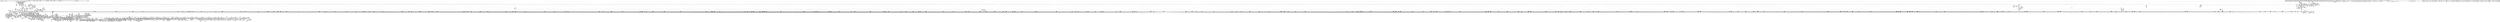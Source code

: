 digraph {
	CE0x475a560 [shape=record,shape=Mrecord,label="{CE0x475a560|__aa_current_profile:_tobool|security/apparmor/include/context.h,138}"]
	CE0x47a27c0 [shape=record,shape=Mrecord,label="{CE0x47a27c0|aa_file_perm:_tmp6|security/apparmor/file.c,453|*SummSource*}"]
	CE0x423fd40 [shape=record,shape=Mrecord,label="{CE0x423fd40|apparmor_file_mprotect:_vm_file|security/apparmor/lsm.c,500|*SummSource*}"]
	CE0x47c0c60 [shape=record,shape=Mrecord,label="{CE0x47c0c60|0:_i16,_4:_i32,_8:_i16,_40:_%struct.super_block*,_:_SCMRE_376,384_|*MultipleSource*|security/apparmor/lsm.c,435|security/apparmor/include/apparmor.h,117|Function::mediated_filesystem&Arg::inode::|*LoadInst*|include/linux/fs.h,1916}"]
	CE0x473e090 [shape=record,shape=Mrecord,label="{CE0x473e090|aa_cred_profile:_tmp8|security/apparmor/include/context.h,100|*SummSource*}"]
	CE0x46d9820 [shape=record,shape=Mrecord,label="{CE0x46d9820|i64*_getelementptr_inbounds_(_11_x_i64_,_11_x_i64_*___llvm_gcov_ctr58,_i64_0,_i64_9)|*Constant*}"]
	CE0x47099c0 [shape=record,shape=Mrecord,label="{CE0x47099c0|aa_cred_profile:_tmp2|*SummSource*}"]
	CE0x4716c30 [shape=record,shape=Mrecord,label="{CE0x4716c30|i64_15|*Constant*|*SummSource*}"]
	CE0x4867790 [shape=record,shape=Mrecord,label="{CE0x4867790|aa_cred_profile:_profile|security/apparmor/include/context.h,100}"]
	CE0x47c0f60 [shape=record,shape=Mrecord,label="{CE0x47c0f60|0:_i16,_4:_i32,_8:_i16,_40:_%struct.super_block*,_:_SCMRE_384,388_|*MultipleSource*|security/apparmor/lsm.c,435|security/apparmor/include/apparmor.h,117|Function::mediated_filesystem&Arg::inode::|*LoadInst*|include/linux/fs.h,1916}"]
	CE0x4709270 [shape=record,shape=Mrecord,label="{CE0x4709270|common_file_perm:_f_path|security/apparmor/lsm.c,434|*SummSink*}"]
	CE0x47ce420 [shape=record,shape=Mrecord,label="{CE0x47ce420|0:_i16,_4:_i32,_8:_i16,_40:_%struct.super_block*,_:_SCMRE_672,680_|*MultipleSource*|security/apparmor/lsm.c,435|security/apparmor/include/apparmor.h,117|Function::mediated_filesystem&Arg::inode::|*LoadInst*|include/linux/fs.h,1916}"]
	CE0x46c2010 [shape=record,shape=Mrecord,label="{CE0x46c2010|__aa_current_profile:_entry}"]
	CE0x46ab710 [shape=record,shape=Mrecord,label="{CE0x46ab710|16:_%struct.vfsmount*,_24:_%struct.dentry*,_32:_%struct.inode*,_408:_%struct.cred*,_456:_i8*,_:_CRE_15,16_}"]
	CE0x46d7200 [shape=record,shape=Mrecord,label="{CE0x46d7200|16:_%struct.vfsmount*,_24:_%struct.dentry*,_32:_%struct.inode*,_408:_%struct.cred*,_456:_i8*,_:_CRE_504,512_|*MultipleSource*|*LoadInst*|security/apparmor/lsm.c,500|Function::common_mmap&Arg::file::|security/apparmor/lsm.c,474}"]
	CE0x47e6f40 [shape=record,shape=Mrecord,label="{CE0x47e6f40|80:_i64,_:_CRE_437,438_}"]
	CE0x474ba60 [shape=record,shape=Mrecord,label="{CE0x474ba60|common_file_perm:_tmp17|security/apparmor/lsm.c,432|*SummSink*}"]
	CE0x46d1b60 [shape=record,shape=Mrecord,label="{CE0x46d1b60|16:_%struct.vfsmount*,_24:_%struct.dentry*,_32:_%struct.inode*,_408:_%struct.cred*,_456:_i8*,_:_CRE_79,80_}"]
	CE0x47c09b0 [shape=record,shape=Mrecord,label="{CE0x47c09b0|0:_i16,_4:_i32,_8:_i16,_40:_%struct.super_block*,_:_SCMRE_360,376_|*MultipleSource*|security/apparmor/lsm.c,435|security/apparmor/include/apparmor.h,117|Function::mediated_filesystem&Arg::inode::|*LoadInst*|include/linux/fs.h,1916}"]
	CE0x469dc30 [shape=record,shape=Mrecord,label="{CE0x469dc30|common_mmap:_if.then3|*SummSink*}"]
	CE0x477a3d0 [shape=record,shape=Mrecord,label="{CE0x477a3d0|_ret_i32_%call2,_!dbg_!15480|security/apparmor/file.c,456}"]
	CE0x4730f00 [shape=record,shape=Mrecord,label="{CE0x4730f00|aa_cred_profile:_tmp|*SummSink*}"]
	CE0x46ad680 [shape=record,shape=Mrecord,label="{CE0x46ad680|i64_0|*Constant*|*SummSink*}"]
	CE0x47f1200 [shape=record,shape=Mrecord,label="{CE0x47f1200|80:_i64,_:_CRE_629,630_}"]
	CE0x476a9e0 [shape=record,shape=Mrecord,label="{CE0x476a9e0|file_inode:_bb|*SummSink*}"]
	CE0x4703660 [shape=record,shape=Mrecord,label="{CE0x4703660|44:_i32,_48:_i16,_128:_i8*,_:_SCMRE_20,24_|*MultipleSource*|Function::aa_cred_profile&Arg::cred::|*LoadInst*|security/apparmor/lsm.c,429|security/apparmor/include/context.h,99}"]
	CE0x4714d70 [shape=record,shape=Mrecord,label="{CE0x4714d70|common_mmap:_or10|security/apparmor/lsm.c,484|*SummSink*}"]
	CE0x468f3f0 [shape=record,shape=Mrecord,label="{CE0x468f3f0|_call_void_mcount()_#2}"]
	CE0x4867380 [shape=record,shape=Mrecord,label="{CE0x4867380|aa_cred_profile:_tobool|security/apparmor/include/context.h,100}"]
	CE0x46d35a0 [shape=record,shape=Mrecord,label="{CE0x46d35a0|16:_%struct.vfsmount*,_24:_%struct.dentry*,_32:_%struct.inode*,_408:_%struct.cred*,_456:_i8*,_:_CRE_94,95_}"]
	CE0x47a1ec0 [shape=record,shape=Mrecord,label="{CE0x47a1ec0|aa_file_perm:_call1|security/apparmor/file.c,453|*SummSource*}"]
	CE0x47134e0 [shape=record,shape=Mrecord,label="{CE0x47134e0|common_file_perm:_call15|security/apparmor/lsm.c,438|*SummSource*}"]
	CE0x46ddf90 [shape=record,shape=Mrecord,label="{CE0x46ddf90|file_inode:_f|Function::file_inode&Arg::f::}"]
	CE0x46acaf0 [shape=record,shape=Mrecord,label="{CE0x46acaf0|i1_true|*Constant*|*SummSink*}"]
	CE0x480b440 [shape=record,shape=Mrecord,label="{CE0x480b440|__aa_current_profile:_tmp8|security/apparmor/include/context.h,138|*SummSource*}"]
	CE0x47f87f0 [shape=record,shape=Mrecord,label="{CE0x47f87f0|80:_i64,_:_CRE_1309,1310_}"]
	CE0x4723720 [shape=record,shape=Mrecord,label="{CE0x4723720|0:_i16,_4:_i32,_8:_i16,_40:_%struct.super_block*,_:_SCMRE_88,96_|*MultipleSource*|security/apparmor/lsm.c,435|security/apparmor/include/apparmor.h,117|Function::mediated_filesystem&Arg::inode::|*LoadInst*|include/linux/fs.h,1916}"]
	CE0x481a150 [shape=record,shape=Mrecord,label="{CE0x481a150|__aa_current_profile:_tmp1}"]
	CE0x46d0b10 [shape=record,shape=Mrecord,label="{CE0x46d0b10|i64*_getelementptr_inbounds_(_28_x_i64_,_28_x_i64_*___llvm_gcov_ctr87,_i64_0,_i64_9)|*Constant*|*SummSink*}"]
	CE0x47f57a0 [shape=record,shape=Mrecord,label="{CE0x47f57a0|80:_i64,_:_CRE_1245,1246_}"]
	CE0x473b130 [shape=record,shape=Mrecord,label="{CE0x473b130|i64*_getelementptr_inbounds_(_2_x_i64_,_2_x_i64_*___llvm_gcov_ctr55,_i64_0,_i64_0)|*Constant*|*SummSource*}"]
	CE0x47620c0 [shape=record,shape=Mrecord,label="{CE0x47620c0|80:_i64,_:_CRE_579,580_}"]
	CE0x4869390 [shape=record,shape=Mrecord,label="{CE0x4869390|aa_cred_profile:_tmp10|security/apparmor/include/context.h,100}"]
	CE0x475d710 [shape=record,shape=Mrecord,label="{CE0x475d710|i64_5|*Constant*|*SummSource*}"]
	CE0x47cec80 [shape=record,shape=Mrecord,label="{CE0x47cec80|0:_i16,_4:_i32,_8:_i16,_40:_%struct.super_block*,_:_SCMRE_688,692_|*MultipleSource*|security/apparmor/lsm.c,435|security/apparmor/include/apparmor.h,117|Function::mediated_filesystem&Arg::inode::|*LoadInst*|include/linux/fs.h,1916}"]
	CE0x4825210 [shape=record,shape=Mrecord,label="{CE0x4825210|i32_78|*Constant*|*SummSink*}"]
	CE0x47d37d0 [shape=record,shape=Mrecord,label="{CE0x47d37d0|0:_i16,_4:_i32,_8:_i16,_40:_%struct.super_block*,_:_SCMRE_877,878_}"]
	CE0x4738fa0 [shape=record,shape=Mrecord,label="{CE0x4738fa0|0:_%struct.aa_profile*,_:_CMRE_0,8_|*MultipleSource*|security/apparmor/include/context.h,99|*LoadInst*|security/apparmor/include/context.h,99|security/apparmor/include/context.h,100}"]
	CE0x476c080 [shape=record,shape=Mrecord,label="{CE0x476c080|0:_i16,_4:_i32,_8:_i16,_40:_%struct.super_block*,_:_SCMRE_162,163_}"]
	CE0x47aaa30 [shape=record,shape=Mrecord,label="{CE0x47aaa30|i64*_getelementptr_inbounds_(_2_x_i64_,_2_x_i64_*___llvm_gcov_ctr112,_i64_0,_i64_0)|*Constant*}"]
	CE0x476c980 [shape=record,shape=Mrecord,label="{CE0x476c980|i64_21|*Constant*}"]
	"CONST[source:0(mediator),value:2(dynamic)][purpose:{subject}]"
	CE0x4697a30 [shape=record,shape=Mrecord,label="{CE0x4697a30|GLOBAL:___llvm_gcov_ctr96|Global_var:__llvm_gcov_ctr96|*SummSink*}"]
	CE0x47f2b10 [shape=record,shape=Mrecord,label="{CE0x47f2b10|80:_i64,_:_CRE_880,896_|*MultipleSource*|security/apparmor/include/apparmor.h,117|*LoadInst*|security/apparmor/include/apparmor.h,117}"]
	CE0x47f30e0 [shape=record,shape=Mrecord,label="{CE0x47f30e0|80:_i64,_:_CRE_1209,1210_}"]
	CE0x476ba40 [shape=record,shape=Mrecord,label="{CE0x476ba40|0:_i16,_4:_i32,_8:_i16,_40:_%struct.super_block*,_:_SCMRE_158,159_}"]
	CE0x46d19a0 [shape=record,shape=Mrecord,label="{CE0x46d19a0|16:_%struct.vfsmount*,_24:_%struct.dentry*,_32:_%struct.inode*,_408:_%struct.cred*,_456:_i8*,_:_CRE_78,79_}"]
	CE0x46ca3b0 [shape=record,shape=Mrecord,label="{CE0x46ca3b0|16:_%struct.vfsmount*,_24:_%struct.dentry*,_32:_%struct.inode*,_408:_%struct.cred*,_456:_i8*,_:_CRE_196,197_}"]
	CE0x48009d0 [shape=record,shape=Mrecord,label="{CE0x48009d0|80:_i64,_:_CRE_1653,1654_}"]
	CE0x4869800 [shape=record,shape=Mrecord,label="{CE0x4869800|aa_cred_profile:_tmp6|security/apparmor/include/context.h,100}"]
	CE0x47fa5b0 [shape=record,shape=Mrecord,label="{CE0x47fa5b0|80:_i64,_:_CRE_1337,1338_}"]
	CE0x4698000 [shape=record,shape=Mrecord,label="{CE0x4698000|common_mmap:_tmp3|security/apparmor/lsm.c,474|*SummSource*}"]
	CE0x471bdf0 [shape=record,shape=Mrecord,label="{CE0x471bdf0|common_mmap:_mask.2}"]
	CE0x47337b0 [shape=record,shape=Mrecord,label="{CE0x47337b0|0:_i16,_4:_i32,_8:_i16,_40:_%struct.super_block*,_:_SCMRE_136,137_}"]
	CE0x46925f0 [shape=record,shape=Mrecord,label="{CE0x46925f0|80:_i64,_160:_%struct.file*,_:_CRE_100,101_}"]
	CE0x472a670 [shape=record,shape=Mrecord,label="{CE0x472a670|common_file_perm:_if.then}"]
	CE0x4696be0 [shape=record,shape=Mrecord,label="{CE0x4696be0|_call_void_mcount()_#2}"]
	CE0x47319b0 [shape=record,shape=Mrecord,label="{CE0x47319b0|common_file_perm:_tmp31|security/apparmor/lsm.c,434|*SummSource*}"]
	CE0x46c17a0 [shape=record,shape=Mrecord,label="{CE0x46c17a0|common_file_perm:_tmp34|security/apparmor/lsm.c,436|*SummSink*}"]
	CE0x46a94a0 [shape=record,shape=Mrecord,label="{CE0x46a94a0|apparmor_file_mprotect:_and|security/apparmor/lsm.c,501|*SummSink*}"]
	CE0x47d3fa0 [shape=record,shape=Mrecord,label="{CE0x47d3fa0|0:_i16,_4:_i32,_8:_i16,_40:_%struct.super_block*,_:_SCMRE_882,883_}"]
	CE0x4733980 [shape=record,shape=Mrecord,label="{CE0x4733980|i32_14|*Constant*}"]
	CE0x4704830 [shape=record,shape=Mrecord,label="{CE0x4704830|common_file_perm:_tmp11|security/apparmor/lsm.c,432|*SummSource*}"]
	CE0x46d53f0 [shape=record,shape=Mrecord,label="{CE0x46d53f0|16:_%struct.vfsmount*,_24:_%struct.dentry*,_32:_%struct.inode*,_408:_%struct.cred*,_456:_i8*,_:_CRE_428,432_|*MultipleSource*|*LoadInst*|security/apparmor/lsm.c,500|Function::common_mmap&Arg::file::|security/apparmor/lsm.c,474}"]
	CE0x47161f0 [shape=record,shape=Mrecord,label="{CE0x47161f0|common_file_perm:_tmp38|security/apparmor/lsm.c,447}"]
	CE0x46a7d50 [shape=record,shape=Mrecord,label="{CE0x46a7d50|16:_%struct.vfsmount*,_24:_%struct.dentry*,_32:_%struct.inode*,_408:_%struct.cred*,_456:_i8*,_:_CRE_156,157_}"]
	CE0x46ba6b0 [shape=record,shape=Mrecord,label="{CE0x46ba6b0|i64*_getelementptr_inbounds_(_28_x_i64_,_28_x_i64_*___llvm_gcov_ctr87,_i64_0,_i64_7)|*Constant*|*SummSink*}"]
	CE0x4858df0 [shape=record,shape=Mrecord,label="{CE0x4858df0|i32_32768|*Constant*}"]
	CE0x4710e50 [shape=record,shape=Mrecord,label="{CE0x4710e50|0:_i16,_4:_i32,_8:_i16,_40:_%struct.super_block*,_:_SCMRE_194,195_}"]
	CE0x47e7af0 [shape=record,shape=Mrecord,label="{CE0x47e7af0|80:_i64,_:_CRE_448,449_}"]
	CE0x4714000 [shape=record,shape=Mrecord,label="{CE0x4714000|__aa_current_profile:_entry|*SummSink*}"]
	CE0x46960a0 [shape=record,shape=Mrecord,label="{CE0x46960a0|common_mmap:_flags|Function::common_mmap&Arg::flags::|*SummSource*}"]
	CE0x468f7a0 [shape=record,shape=Mrecord,label="{CE0x468f7a0|GLOBAL:_common_mmap|*Constant*}"]
	CE0x46bb620 [shape=record,shape=Mrecord,label="{CE0x46bb620|16:_%struct.vfsmount*,_24:_%struct.dentry*,_32:_%struct.inode*,_408:_%struct.cred*,_456:_i8*,_:_CRE_10,11_}"]
	CE0x47cb4c0 [shape=record,shape=Mrecord,label="{CE0x47cb4c0|0:_i16,_4:_i32,_8:_i16,_40:_%struct.super_block*,_:_SCMRE_603,604_}"]
	CE0x476f7e0 [shape=record,shape=Mrecord,label="{CE0x476f7e0|common_file_perm:_tmp47|security/apparmor/lsm.c,448|*SummSink*}"]
	CE0x4824b50 [shape=record,shape=Mrecord,label="{CE0x4824b50|get_current:_entry|*SummSink*}"]
	CE0x4777f80 [shape=record,shape=Mrecord,label="{CE0x4777f80|common_file_perm:_tmp56|security/apparmor/lsm.c,449|*SummSource*}"]
	CE0x4777c70 [shape=record,shape=Mrecord,label="{CE0x4777c70|common_file_perm:_tmp56|security/apparmor/lsm.c,449|*SummSink*}"]
	CE0x47ca390 [shape=record,shape=Mrecord,label="{CE0x47ca390|0:_i16,_4:_i32,_8:_i16,_40:_%struct.super_block*,_:_SCMRE_592,593_}"]
	CE0x46ad350 [shape=record,shape=Mrecord,label="{CE0x46ad350|common_mmap:_bb|*SummSource*}"]
	CE0x47f7ef0 [shape=record,shape=Mrecord,label="{CE0x47f7ef0|80:_i64,_:_CRE_1296,1300_|*MultipleSource*|security/apparmor/include/apparmor.h,117|*LoadInst*|security/apparmor/include/apparmor.h,117}"]
	CE0x4779540 [shape=record,shape=Mrecord,label="{CE0x4779540|aa_file_perm:_profile|Function::aa_file_perm&Arg::profile::}"]
	CE0x4800150 [shape=record,shape=Mrecord,label="{CE0x4800150|80:_i64,_:_CRE_1645,1646_}"]
	CE0x47a2270 [shape=record,shape=Mrecord,label="{CE0x47a2270|aa_file_perm:_i_mode|security/apparmor/file.c,453}"]
	CE0x4707450 [shape=record,shape=Mrecord,label="{CE0x4707450|common_file_perm:_bb|*SummSource*}"]
	CE0x47327b0 [shape=record,shape=Mrecord,label="{CE0x47327b0|common_file_perm:_tmp19|security/apparmor/lsm.c,432}"]
	CE0x4685e10 [shape=record,shape=Mrecord,label="{CE0x4685e10|apparmor_file_mprotect:_entry|*SummSource*}"]
	CE0x46db970 [shape=record,shape=Mrecord,label="{CE0x46db970|common_file_perm:_call12|security/apparmor/lsm.c,435}"]
	CE0x46b3710 [shape=record,shape=Mrecord,label="{CE0x46b3710|common_mmap:_tmp24|security/apparmor/lsm.c,483|*SummSink*}"]
	CE0x47009f0 [shape=record,shape=Mrecord,label="{CE0x47009f0|aa_cred_profile:_if.then|*SummSink*}"]
	CE0x4735950 [shape=record,shape=Mrecord,label="{CE0x4735950|aa_file_perm:_i_uid|security/apparmor/file.c,452}"]
	CE0x4755060 [shape=record,shape=Mrecord,label="{CE0x4755060|i64*_getelementptr_inbounds_(_16_x_i64_,_16_x_i64_*___llvm_gcov_ctr46,_i64_0,_i64_8)|*Constant*|*SummSink*}"]
	CE0x46acf40 [shape=record,shape=Mrecord,label="{CE0x46acf40|common_mmap:_if.end}"]
	CE0x4813ee0 [shape=record,shape=Mrecord,label="{CE0x4813ee0|GLOBAL:_lockdep_rcu_suspicious|*Constant*|*SummSink*}"]
	CE0x46fe3e0 [shape=record,shape=Mrecord,label="{CE0x46fe3e0|44:_i32,_48:_i16,_128:_i8*,_:_SCMRE_160,168_|*MultipleSource*|Function::aa_cred_profile&Arg::cred::|*LoadInst*|security/apparmor/lsm.c,429|security/apparmor/include/context.h,99}"]
	CE0x47f5360 [shape=record,shape=Mrecord,label="{CE0x47f5360|80:_i64,_:_CRE_1241,1242_}"]
	CE0x476faf0 [shape=record,shape=Mrecord,label="{CE0x476faf0|common_file_perm:_tmp48|security/apparmor/lsm.c,448}"]
	CE0x46bbdc0 [shape=record,shape=Mrecord,label="{CE0x46bbdc0|get_current:_tmp4|./arch/x86/include/asm/current.h,14|*SummSource*}"]
	CE0x4859230 [shape=record,shape=Mrecord,label="{CE0x4859230|aa_cred_profile:_tmp27|security/apparmor/include/context.h,100}"]
	CE0x46c2970 [shape=record,shape=Mrecord,label="{CE0x46c2970|i64_11|*Constant*}"]
	CE0x46ab550 [shape=record,shape=Mrecord,label="{CE0x46ab550|16:_%struct.vfsmount*,_24:_%struct.dentry*,_32:_%struct.inode*,_408:_%struct.cred*,_456:_i8*,_:_CRE_14,15_}"]
	CE0x4869a00 [shape=record,shape=Mrecord,label="{CE0x4869a00|aa_cred_profile:_tmp7|security/apparmor/include/context.h,100}"]
	CE0x4703040 [shape=record,shape=Mrecord,label="{CE0x4703040|i64*_getelementptr_inbounds_(_28_x_i64_,_28_x_i64_*___llvm_gcov_ctr87,_i64_0,_i64_6)|*Constant*|*SummSink*}"]
	CE0x47e6d20 [shape=record,shape=Mrecord,label="{CE0x47e6d20|80:_i64,_:_CRE_435,436_}"]
	CE0x47f5be0 [shape=record,shape=Mrecord,label="{CE0x47f5be0|80:_i64,_:_CRE_1249,1250_}"]
	CE0x4706470 [shape=record,shape=Mrecord,label="{CE0x4706470|common_file_perm:_do.end|*SummSink*}"]
	CE0x46dc820 [shape=record,shape=Mrecord,label="{CE0x46dc820|0:_i16,_4:_i32,_8:_i16,_40:_%struct.super_block*,_:_SCMRE_175,176_}"]
	CE0x4867870 [shape=record,shape=Mrecord,label="{CE0x4867870|%struct.aa_profile*_null|*Constant*}"]
	CE0x4711f80 [shape=record,shape=Mrecord,label="{CE0x4711f80|0:_i16,_4:_i32,_8:_i16,_40:_%struct.super_block*,_:_SCMRE_205,206_}"]
	CE0x47dd6c0 [shape=record,shape=Mrecord,label="{CE0x47dd6c0|80:_i64,_:_CRE_414,415_}"]
	CE0x46c0780 [shape=record,shape=Mrecord,label="{CE0x46c0780|common_mmap:_and7|security/apparmor/lsm.c,483|*SummSink*}"]
	CE0x4726190 [shape=record,shape=Mrecord,label="{CE0x4726190|GLOBAL:_llvm.expect.i64|*Constant*}"]
	CE0x46afe80 [shape=record,shape=Mrecord,label="{CE0x46afe80|_ret_i32_%retval.0,_!dbg_!15500|security/apparmor/lsm.c,489|*SummSource*}"]
	CE0x475e120 [shape=record,shape=Mrecord,label="{CE0x475e120|aa_cred_profile:_tmp15|security/apparmor/include/context.h,100|*SummSink*}"]
	CE0x475b170 [shape=record,shape=Mrecord,label="{CE0x475b170|aa_cred_profile:_lnot|security/apparmor/include/context.h,100|*SummSink*}"]
	CE0x4752d60 [shape=record,shape=Mrecord,label="{CE0x4752d60|i8*_getelementptr_inbounds_(_36_x_i8_,_36_x_i8_*_.str12,_i32_0,_i32_0)|*Constant*}"]
	CE0x474bcd0 [shape=record,shape=Mrecord,label="{CE0x474bcd0|file_inode:_tmp1|*SummSource*}"]
	CE0x46e14c0 [shape=record,shape=Mrecord,label="{CE0x46e14c0|common_mmap:_tmp17|security/apparmor/lsm.c,478|*SummSource*}"]
	CE0x46c9070 [shape=record,shape=Mrecord,label="{CE0x46c9070|16:_%struct.vfsmount*,_24:_%struct.dentry*,_32:_%struct.inode*,_408:_%struct.cred*,_456:_i8*,_:_CRE_185,186_}"]
	CE0x46a4240 [shape=record,shape=Mrecord,label="{CE0x46a4240|COLLAPSED:_GCMRE___llvm_gcov_ctr96_internal_global_19_x_i64_zeroinitializer:_elem_0:default:}"]
	CE0x46baa70 [shape=record,shape=Mrecord,label="{CE0x46baa70|i64_14|*Constant*}"]
	CE0x481db90 [shape=record,shape=Mrecord,label="{CE0x481db90|aa_file_perm:_tmp4|security/apparmor/file.c,452}"]
	CE0x4767df0 [shape=record,shape=Mrecord,label="{CE0x4767df0|aa_cred_profile:_tmp28|security/apparmor/include/context.h,100}"]
	CE0x46c9af0 [shape=record,shape=Mrecord,label="{CE0x46c9af0|16:_%struct.vfsmount*,_24:_%struct.dentry*,_32:_%struct.inode*,_408:_%struct.cred*,_456:_i8*,_:_CRE_191,192_}"]
	CE0x47baa30 [shape=record,shape=Mrecord,label="{CE0x47baa30|0:_i16,_4:_i32,_8:_i16,_40:_%struct.super_block*,_:_SCMRE_260,261_}"]
	CE0x47f6020 [shape=record,shape=Mrecord,label="{CE0x47f6020|80:_i64,_:_CRE_1253,1254_}"]
	CE0x46b14a0 [shape=record,shape=Mrecord,label="{CE0x46b14a0|common_mmap:_tmp16|security/apparmor/lsm.c,477}"]
	CE0x47025a0 [shape=record,shape=Mrecord,label="{CE0x47025a0|aa_cred_profile:_bb}"]
	CE0x47bfb70 [shape=record,shape=Mrecord,label="{CE0x47bfb70|0:_i16,_4:_i32,_8:_i16,_40:_%struct.super_block*,_:_SCMRE_312,320_|*MultipleSource*|security/apparmor/lsm.c,435|security/apparmor/include/apparmor.h,117|Function::mediated_filesystem&Arg::inode::|*LoadInst*|include/linux/fs.h,1916}"]
	CE0x4718400 [shape=record,shape=Mrecord,label="{CE0x4718400|i64*_getelementptr_inbounds_(_19_x_i64_,_19_x_i64_*___llvm_gcov_ctr96,_i64_0,_i64_16)|*Constant*|*SummSource*}"]
	CE0x47f4040 [shape=record,shape=Mrecord,label="{CE0x47f4040|80:_i64,_:_CRE_1223,1224_}"]
	CE0x47d82d0 [shape=record,shape=Mrecord,label="{CE0x47d82d0|0:_i16,_4:_i32,_8:_i16,_40:_%struct.super_block*,_:_SCMRE_925,926_}"]
	CE0x46bf910 [shape=record,shape=Mrecord,label="{CE0x46bf910|16:_%struct.vfsmount*,_24:_%struct.dentry*,_32:_%struct.inode*,_408:_%struct.cred*,_456:_i8*,_:_CRE_67,68_}"]
	CE0x47bc970 [shape=record,shape=Mrecord,label="{CE0x47bc970|0:_i16,_4:_i32,_8:_i16,_40:_%struct.super_block*,_:_SCMRE_280,281_}"]
	CE0x47fad20 [shape=record,shape=Mrecord,label="{CE0x47fad20|80:_i64,_:_CRE_1344,1345_}"]
	CE0x46d8ee0 [shape=record,shape=Mrecord,label="{CE0x46d8ee0|common_file_perm:_tobool10|security/apparmor/lsm.c,434}"]
	CE0x480e590 [shape=record,shape=Mrecord,label="{CE0x480e590|__aa_current_profile:_tmp5|security/apparmor/include/context.h,138}"]
	CE0x475d1d0 [shape=record,shape=Mrecord,label="{CE0x475d1d0|aa_cred_profile:_tobool4|security/apparmor/include/context.h,100|*SummSink*}"]
	CE0x46e6260 [shape=record,shape=Mrecord,label="{CE0x46e6260|i64_7|*Constant*|*SummSource*}"]
	CE0x47206c0 [shape=record,shape=Mrecord,label="{CE0x47206c0|_ret_%struct.aa_profile*_%tmp34,_!dbg_!15510|security/apparmor/include/context.h,101}"]
	CE0x47db340 [shape=record,shape=Mrecord,label="{CE0x47db340|0:_i16,_4:_i32,_8:_i16,_40:_%struct.super_block*,_:_SCMRE_1000,1008_|*MultipleSource*|security/apparmor/lsm.c,435|security/apparmor/include/apparmor.h,117|Function::mediated_filesystem&Arg::inode::|*LoadInst*|include/linux/fs.h,1916}"]
	CE0x46ba840 [shape=record,shape=Mrecord,label="{CE0x46ba840|common_mmap:_tobool13|security/apparmor/lsm.c,485|*SummSink*}"]
	CE0x47f1310 [shape=record,shape=Mrecord,label="{CE0x47f1310|80:_i64,_:_CRE_630,631_}"]
	CE0x46c5e40 [shape=record,shape=Mrecord,label="{CE0x46c5e40|common_mmap:_tmp21|security/apparmor/lsm.c,483}"]
	CE0x46b40a0 [shape=record,shape=Mrecord,label="{CE0x46b40a0|common_mmap:_tmp26|security/apparmor/lsm.c,483|*SummSink*}"]
	CE0x4751d70 [shape=record,shape=Mrecord,label="{CE0x4751d70|common_file_perm:_tmp60|security/apparmor/lsm.c,452|*SummSink*}"]
	CE0x47dc350 [shape=record,shape=Mrecord,label="{CE0x47dc350|80:_i64,_:_CRE_395,396_}"]
	CE0x47fd770 [shape=record,shape=Mrecord,label="{CE0x47fd770|80:_i64,_:_CRE_1584,1592_|*MultipleSource*|security/apparmor/include/apparmor.h,117|*LoadInst*|security/apparmor/include/apparmor.h,117}"]
	CE0x47133b0 [shape=record,shape=Mrecord,label="{CE0x47133b0|common_file_perm:_call15|security/apparmor/lsm.c,438}"]
	CE0x4811bd0 [shape=record,shape=Mrecord,label="{CE0x4811bd0|i64*_getelementptr_inbounds_(_16_x_i64_,_16_x_i64_*___llvm_gcov_ctr46,_i64_0,_i64_8)|*Constant*}"]
	CE0x4694490 [shape=record,shape=Mrecord,label="{CE0x4694490|80:_i64,_160:_%struct.file*,_:_CRE_144,152_|*MultipleSource*|Function::apparmor_file_mprotect&Arg::vma::|security/apparmor/lsm.c,500}"]
	CE0x47a5570 [shape=record,shape=Mrecord,label="{CE0x47a5570|aa_cred_profile:_tmp25|security/apparmor/include/context.h,100}"]
	CE0x47060e0 [shape=record,shape=Mrecord,label="{CE0x47060e0|44:_i32,_48:_i16,_128:_i8*,_:_SCMRE_40,44_|*MultipleSource*|Function::aa_cred_profile&Arg::cred::|*LoadInst*|security/apparmor/lsm.c,429|security/apparmor/include/context.h,99}"]
	CE0x46e2280 [shape=record,shape=Mrecord,label="{CE0x46e2280|common_mmap:_tobool1|security/apparmor/lsm.c,474}"]
	CE0x46ce900 [shape=record,shape=Mrecord,label="{CE0x46ce900|16:_%struct.vfsmount*,_24:_%struct.dentry*,_32:_%struct.inode*,_408:_%struct.cred*,_456:_i8*,_:_CRE_320,324_|*MultipleSource*|*LoadInst*|security/apparmor/lsm.c,500|Function::common_mmap&Arg::file::|security/apparmor/lsm.c,474}"]
	CE0x47b9c20 [shape=record,shape=Mrecord,label="{CE0x47b9c20|0:_i16,_4:_i32,_8:_i16,_40:_%struct.super_block*,_:_SCMRE_251,252_}"]
	CE0x473ebf0 [shape=record,shape=Mrecord,label="{CE0x473ebf0|i64*_getelementptr_inbounds_(_28_x_i64_,_28_x_i64_*___llvm_gcov_ctr87,_i64_0,_i64_16)|*Constant*|*SummSink*}"]
	CE0x46aa040 [shape=record,shape=Mrecord,label="{CE0x46aa040|apparmor_file_mprotect:_call|security/apparmor/lsm.c,500|*SummSink*}"]
	CE0x47c5d80 [shape=record,shape=Mrecord,label="{CE0x47c5d80|0:_i16,_4:_i32,_8:_i16,_40:_%struct.super_block*,_:_SCMRE_540,544_|*MultipleSource*|security/apparmor/lsm.c,435|security/apparmor/include/apparmor.h,117|Function::mediated_filesystem&Arg::inode::|*LoadInst*|include/linux/fs.h,1916}"]
	CE0x482d390 [shape=record,shape=Mrecord,label="{CE0x482d390|_ret_%struct.inode*_%tmp4,_!dbg_!15470|include/linux/fs.h,1916}"]
	CE0x46e2820 [shape=record,shape=Mrecord,label="{CE0x46e2820|i64_3|*Constant*|*SummSink*}"]
	CE0x480b640 [shape=record,shape=Mrecord,label="{CE0x480b640|i64*_getelementptr_inbounds_(_11_x_i64_,_11_x_i64_*___llvm_gcov_ctr58,_i64_0,_i64_6)|*Constant*|*SummSink*}"]
	CE0x47a9690 [shape=record,shape=Mrecord,label="{CE0x47a9690|i8*_getelementptr_inbounds_(_36_x_i8_,_36_x_i8_*_.str12,_i32_0,_i32_0)|*Constant*}"]
	CE0x4711c60 [shape=record,shape=Mrecord,label="{CE0x4711c60|0:_i16,_4:_i32,_8:_i16,_40:_%struct.super_block*,_:_SCMRE_203,204_}"]
	CE0x46e59f0 [shape=record,shape=Mrecord,label="{CE0x46e59f0|common_mmap:_tobool2|security/apparmor/lsm.c,477|*SummSource*}"]
	CE0x474d500 [shape=record,shape=Mrecord,label="{CE0x474d500|aa_cred_profile:_tmp12|security/apparmor/include/context.h,100}"]
	CE0x47fe720 [shape=record,shape=Mrecord,label="{CE0x47fe720|80:_i64,_:_CRE_1620,1621_}"]
	CE0x4779ab0 [shape=record,shape=Mrecord,label="{CE0x4779ab0|aa_file_perm:_file|Function::aa_file_perm&Arg::file::}"]
	CE0x473c580 [shape=record,shape=Mrecord,label="{CE0x473c580|_call_void_mcount()_#2|*SummSource*}"]
	CE0x4812fe0 [shape=record,shape=Mrecord,label="{CE0x4812fe0|i8_1|*Constant*}"]
	CE0x46d0560 [shape=record,shape=Mrecord,label="{CE0x46d0560|16:_%struct.vfsmount*,_24:_%struct.dentry*,_32:_%struct.inode*,_408:_%struct.cred*,_456:_i8*,_:_CRE_396,400_|*MultipleSource*|*LoadInst*|security/apparmor/lsm.c,500|Function::common_mmap&Arg::file::|security/apparmor/lsm.c,474}"]
	CE0x47fbe20 [shape=record,shape=Mrecord,label="{CE0x47fbe20|80:_i64,_:_CRE_1360,1361_}"]
	CE0x47c8f40 [shape=record,shape=Mrecord,label="{CE0x47c8f40|0:_i16,_4:_i32,_8:_i16,_40:_%struct.super_block*,_:_SCMRE_579,580_}"]
	CE0x47f5470 [shape=record,shape=Mrecord,label="{CE0x47f5470|80:_i64,_:_CRE_1242,1243_}"]
	CE0x47a35b0 [shape=record,shape=Mrecord,label="{CE0x47a35b0|i64*_getelementptr_inbounds_(_2_x_i64_,_2_x_i64_*___llvm_gcov_ctr112,_i64_0,_i64_1)|*Constant*}"]
	CE0x47f7560 [shape=record,shape=Mrecord,label="{CE0x47f7560|80:_i64,_:_CRE_1273,1274_}"]
	CE0x47ef330 [shape=record,shape=Mrecord,label="{CE0x47ef330|80:_i64,_:_CRE_600,601_}"]
	CE0x471de70 [shape=record,shape=Mrecord,label="{CE0x471de70|i64*_getelementptr_inbounds_(_19_x_i64_,_19_x_i64_*___llvm_gcov_ctr96,_i64_0,_i64_18)|*Constant*|*SummSink*}"]
	CE0x4775880 [shape=record,shape=Mrecord,label="{CE0x4775880|common_file_perm:_error.0|*SummSink*}"]
	CE0x47622e0 [shape=record,shape=Mrecord,label="{CE0x47622e0|80:_i64,_:_CRE_581,582_}"]
	CE0x475c5e0 [shape=record,shape=Mrecord,label="{CE0x475c5e0|__aa_current_profile:_tmp4|security/apparmor/include/context.h,138|*SummSink*}"]
	CE0x4762500 [shape=record,shape=Mrecord,label="{CE0x4762500|80:_i64,_:_CRE_583,584_}"]
	CE0x4709a30 [shape=record,shape=Mrecord,label="{CE0x4709a30|aa_cred_profile:_tmp2|*SummSink*}"]
	CE0x480be50 [shape=record,shape=Mrecord,label="{CE0x480be50|__aa_current_profile:_tmp6|security/apparmor/include/context.h,138|*SummSink*}"]
	CE0x46cd6b0 [shape=record,shape=Mrecord,label="{CE0x46cd6b0|16:_%struct.vfsmount*,_24:_%struct.dentry*,_32:_%struct.inode*,_408:_%struct.cred*,_456:_i8*,_:_CRE_264,280_|*MultipleSource*|*LoadInst*|security/apparmor/lsm.c,500|Function::common_mmap&Arg::file::|security/apparmor/lsm.c,474}"]
	CE0x47179e0 [shape=record,shape=Mrecord,label="{CE0x47179e0|common_mmap:_tmp31|security/apparmor/lsm.c,485|*SummSource*}"]
	CE0x482c350 [shape=record,shape=Mrecord,label="{CE0x482c350|aa_file_perm:_i_uid|security/apparmor/file.c,452|*SummSource*}"]
	CE0x46e2b40 [shape=record,shape=Mrecord,label="{CE0x46e2b40|common_mmap:_tmp7|security/apparmor/lsm.c,474}"]
	CE0x47f6680 [shape=record,shape=Mrecord,label="{CE0x47f6680|80:_i64,_:_CRE_1259,1260_}"]
	CE0x46c8cf0 [shape=record,shape=Mrecord,label="{CE0x46c8cf0|16:_%struct.vfsmount*,_24:_%struct.dentry*,_32:_%struct.inode*,_408:_%struct.cred*,_456:_i8*,_:_CRE_183,184_}"]
	CE0x47a4a40 [shape=record,shape=Mrecord,label="{CE0x47a4a40|aa_cred_profile:_lnot3|security/apparmor/include/context.h,100}"]
	CE0x47d71a0 [shape=record,shape=Mrecord,label="{CE0x47d71a0|0:_i16,_4:_i32,_8:_i16,_40:_%struct.super_block*,_:_SCMRE_914,915_}"]
	CE0x4719860 [shape=record,shape=Mrecord,label="{CE0x4719860|common_mmap:_tmp35|security/apparmor/lsm.c,488|*SummSource*}"]
	CE0x4714860 [shape=record,shape=Mrecord,label="{CE0x4714860|i32_2|*Constant*}"]
	CE0x47fed20 [shape=record,shape=Mrecord,label="{CE0x47fed20|80:_i64,_:_CRE_1626,1627_}"]
	CE0x481f100 [shape=record,shape=Mrecord,label="{CE0x481f100|i64_-2147483648|*Constant*|*SummSink*}"]
	CE0x47bb9d0 [shape=record,shape=Mrecord,label="{CE0x47bb9d0|0:_i16,_4:_i32,_8:_i16,_40:_%struct.super_block*,_:_SCMRE_270,271_}"]
	CE0x46ab1d0 [shape=record,shape=Mrecord,label="{CE0x46ab1d0|16:_%struct.vfsmount*,_24:_%struct.dentry*,_32:_%struct.inode*,_408:_%struct.cred*,_456:_i8*,_:_CRE_12,13_}"]
	CE0x473c920 [shape=record,shape=Mrecord,label="{CE0x473c920|mediated_filesystem:_tmp1|*SummSource*}"]
	CE0x47f7450 [shape=record,shape=Mrecord,label="{CE0x47f7450|80:_i64,_:_CRE_1272,1273_}"]
	CE0x47b9a90 [shape=record,shape=Mrecord,label="{CE0x47b9a90|0:_i16,_4:_i32,_8:_i16,_40:_%struct.super_block*,_:_SCMRE_250,251_}"]
	CE0x47dcc20 [shape=record,shape=Mrecord,label="{CE0x47dcc20|80:_i64,_:_CRE_404,405_}"]
	CE0x468f550 [shape=record,shape=Mrecord,label="{CE0x468f550|_call_void_mcount()_#2|*SummSink*}"]
	CE0x475b9d0 [shape=record,shape=Mrecord,label="{CE0x475b9d0|aa_cred_profile:_lnot.ext|security/apparmor/include/context.h,100|*SummSink*}"]
	CE0x4702d40 [shape=record,shape=Mrecord,label="{CE0x4702d40|44:_i32,_48:_i16,_128:_i8*,_:_SCMRE_28,32_|*MultipleSource*|Function::aa_cred_profile&Arg::cred::|*LoadInst*|security/apparmor/lsm.c,429|security/apparmor/include/context.h,99}"]
	CE0x47d74c0 [shape=record,shape=Mrecord,label="{CE0x47d74c0|0:_i16,_4:_i32,_8:_i16,_40:_%struct.super_block*,_:_SCMRE_916,917_}"]
	CE0x47cab60 [shape=record,shape=Mrecord,label="{CE0x47cab60|0:_i16,_4:_i32,_8:_i16,_40:_%struct.super_block*,_:_SCMRE_597,598_}"]
	CE0x4695ab0 [shape=record,shape=Mrecord,label="{CE0x4695ab0|common_mmap:_prot|Function::common_mmap&Arg::prot::}"]
	CE0x473e440 [shape=record,shape=Mrecord,label="{CE0x473e440|common_file_perm:_tmp33|security/apparmor/lsm.c,434|*SummSource*}"]
	CE0x4779d70 [shape=record,shape=Mrecord,label="{CE0x4779d70|aa_file_perm:_file|Function::aa_file_perm&Arg::file::|*SummSink*}"]
	CE0x47d9590 [shape=record,shape=Mrecord,label="{CE0x47d9590|0:_i16,_4:_i32,_8:_i16,_40:_%struct.super_block*,_:_SCMRE_944,952_|*MultipleSource*|security/apparmor/lsm.c,435|security/apparmor/include/apparmor.h,117|Function::mediated_filesystem&Arg::inode::|*LoadInst*|include/linux/fs.h,1916}"]
	CE0x481a750 [shape=record,shape=Mrecord,label="{CE0x481a750|aa_cred_profile:_tmp28|security/apparmor/include/context.h,100}"]
	CE0x48272e0 [shape=record,shape=Mrecord,label="{CE0x48272e0|i64*_getelementptr_inbounds_(_2_x_i64_,_2_x_i64_*___llvm_gcov_ctr12,_i64_0,_i64_0)|*Constant*}"]
	CE0x47490d0 [shape=record,shape=Mrecord,label="{CE0x47490d0|common_file_perm:_if.end14|*SummSink*}"]
	CE0x4770ed0 [shape=record,shape=Mrecord,label="{CE0x4770ed0|i32_-1|*Constant*}"]
	CE0x4747650 [shape=record,shape=Mrecord,label="{CE0x4747650|common_file_perm:_tmp7|security/apparmor/lsm.c,432|*SummSink*}"]
	CE0x47f1f70 [shape=record,shape=Mrecord,label="{CE0x47f1f70|80:_i64,_:_CRE_680,696_|*MultipleSource*|security/apparmor/include/apparmor.h,117|*LoadInst*|security/apparmor/include/apparmor.h,117}"]
	CE0x47125c0 [shape=record,shape=Mrecord,label="{CE0x47125c0|0:_i16,_4:_i32,_8:_i16,_40:_%struct.super_block*,_:_SCMRE_212,216_|*MultipleSource*|security/apparmor/lsm.c,435|security/apparmor/include/apparmor.h,117|Function::mediated_filesystem&Arg::inode::|*LoadInst*|include/linux/fs.h,1916}"]
	CE0x4772d90 [shape=record,shape=Mrecord,label="{CE0x4772d90|common_file_perm:_tobool25|security/apparmor/lsm.c,448}"]
	CE0x47f5ad0 [shape=record,shape=Mrecord,label="{CE0x47f5ad0|80:_i64,_:_CRE_1248,1249_}"]
	CE0x46d1460 [shape=record,shape=Mrecord,label="{CE0x46d1460|16:_%struct.vfsmount*,_24:_%struct.dentry*,_32:_%struct.inode*,_408:_%struct.cred*,_456:_i8*,_:_CRE_75,76_}"]
	CE0x482eb50 [shape=record,shape=Mrecord,label="{CE0x482eb50|aa_file_perm:_tmp5|security/apparmor/file.c,452|*SummSink*}"]
	CE0x47d0a10 [shape=record,shape=Mrecord,label="{CE0x47d0a10|0:_i16,_4:_i32,_8:_i16,_40:_%struct.super_block*,_:_SCMRE_792,800_|*MultipleSource*|security/apparmor/lsm.c,435|security/apparmor/include/apparmor.h,117|Function::mediated_filesystem&Arg::inode::|*LoadInst*|include/linux/fs.h,1916}"]
	CE0x46c03f0 [shape=record,shape=Mrecord,label="{CE0x46c03f0|_call_void_mcount()_#2|*SummSink*}"]
	CE0x46b1ca0 [shape=record,shape=Mrecord,label="{CE0x46b1ca0|16:_%struct.vfsmount*,_24:_%struct.dentry*,_32:_%struct.inode*,_408:_%struct.cred*,_456:_i8*,_:_CRE_32,40_|*MultipleSource*|*LoadInst*|security/apparmor/lsm.c,500|Function::common_mmap&Arg::file::|security/apparmor/lsm.c,474}"]
	CE0x4753290 [shape=record,shape=Mrecord,label="{CE0x4753290|i8*_getelementptr_inbounds_(_36_x_i8_,_36_x_i8_*_.str12,_i32_0,_i32_0)|*Constant*|*SummSource*}"]
	CE0x4858f20 [shape=record,shape=Mrecord,label="{CE0x4858f20|i32_32768|*Constant*|*SummSource*}"]
	CE0x468d770 [shape=record,shape=Mrecord,label="{CE0x468d770|apparmor_file_mprotect:_tobool|security/apparmor/lsm.c,501|*SummSink*}"]
	CE0x472e160 [shape=record,shape=Mrecord,label="{CE0x472e160|0:_i16,_4:_i32,_8:_i16,_40:_%struct.super_block*,_:_SCMRE_138,139_}"]
	CE0x47e86a0 [shape=record,shape=Mrecord,label="{CE0x47e86a0|80:_i64,_:_CRE_459,460_}"]
	CE0x47520d0 [shape=record,shape=Mrecord,label="{CE0x47520d0|common_file_perm:_tmp60|security/apparmor/lsm.c,452|*SummSource*}"]
	CE0x468bf70 [shape=record,shape=Mrecord,label="{CE0x468bf70|80:_i64,_160:_%struct.file*,_:_CRE_8,16_|*MultipleSource*|Function::apparmor_file_mprotect&Arg::vma::|security/apparmor/lsm.c,500}"]
	CE0x47cefd0 [shape=record,shape=Mrecord,label="{CE0x47cefd0|0:_i16,_4:_i32,_8:_i16,_40:_%struct.super_block*,_:_SCMRE_696,704_|*MultipleSource*|security/apparmor/lsm.c,435|security/apparmor/include/apparmor.h,117|Function::mediated_filesystem&Arg::inode::|*LoadInst*|include/linux/fs.h,1916}"]
	CE0x47bc650 [shape=record,shape=Mrecord,label="{CE0x47bc650|0:_i16,_4:_i32,_8:_i16,_40:_%struct.super_block*,_:_SCMRE_278,279_}"]
	CE0x47d90e0 [shape=record,shape=Mrecord,label="{CE0x47d90e0|0:_i16,_4:_i32,_8:_i16,_40:_%struct.super_block*,_:_SCMRE_934,935_}"]
	CE0x4856fb0 [shape=record,shape=Mrecord,label="{CE0x4856fb0|aa_file_perm:_f_path|security/apparmor/file.c,456|*SummSource*}"]
	CE0x4728cd0 [shape=record,shape=Mrecord,label="{CE0x4728cd0|common_file_perm:_tmp22|security/apparmor/lsm.c,432|*SummSource*}"]
	CE0x46da540 [shape=record,shape=Mrecord,label="{CE0x46da540|__aa_current_profile:_tmp18|security/apparmor/include/context.h,138}"]
	CE0x4755fe0 [shape=record,shape=Mrecord,label="{CE0x4755fe0|aa_cred_profile:_tmp20|security/apparmor/include/context.h,100}"]
	CE0x47db8e0 [shape=record,shape=Mrecord,label="{CE0x47db8e0|mediated_filesystem:_tmp4|*LoadInst*|security/apparmor/include/apparmor.h,117}"]
	CE0x46abb10 [shape=record,shape=Mrecord,label="{CE0x46abb10|apparmor_file_mprotect:_conv|security/apparmor/lsm.c,501|*SummSource*}"]
	CE0x472ed90 [shape=record,shape=Mrecord,label="{CE0x472ed90|_ret_%struct.aa_profile*_%tmp34,_!dbg_!15510|security/apparmor/include/context.h,101|*SummSink*}"]
	CE0x471a930 [shape=record,shape=Mrecord,label="{CE0x471a930|common_mmap:_tmp33|security/apparmor/lsm.c,486|*SummSource*}"]
	CE0x46e6310 [shape=record,shape=Mrecord,label="{CE0x46e6310|i64_7|*Constant*|*SummSink*}"]
	CE0x47760c0 [shape=record,shape=Mrecord,label="{CE0x47760c0|common_file_perm:_tmp57|security/apparmor/lsm.c,451}"]
	CE0x46c1420 [shape=record,shape=Mrecord,label="{CE0x46c1420|common_file_perm:_tmp34|security/apparmor/lsm.c,436}"]
	CE0x47f5cf0 [shape=record,shape=Mrecord,label="{CE0x47f5cf0|80:_i64,_:_CRE_1250,1251_}"]
	CE0x480fdf0 [shape=record,shape=Mrecord,label="{CE0x480fdf0|__aa_current_profile:_land.lhs.true|*SummSink*}"]
	CE0x47cd400 [shape=record,shape=Mrecord,label="{CE0x47cd400|0:_i16,_4:_i32,_8:_i16,_40:_%struct.super_block*,_:_SCMRE_623,624_}"]
	CE0x46a38e0 [shape=record,shape=Mrecord,label="{CE0x46a38e0|common_mmap:_if.end16|*SummSource*}"]
	CE0x47251f0 [shape=record,shape=Mrecord,label="{CE0x47251f0|common_file_perm:_tmp21|security/apparmor/lsm.c,432}"]
	CE0x47d9270 [shape=record,shape=Mrecord,label="{CE0x47d9270|0:_i16,_4:_i32,_8:_i16,_40:_%struct.super_block*,_:_SCMRE_935,936_}"]
	CE0x470bad0 [shape=record,shape=Mrecord,label="{CE0x470bad0|common_file_perm:_tobool|security/apparmor/lsm.c,432|*SummSource*}"]
	CE0x46a8ed0 [shape=record,shape=Mrecord,label="{CE0x46a8ed0|16:_%struct.vfsmount*,_24:_%struct.dentry*,_32:_%struct.inode*,_408:_%struct.cred*,_456:_i8*,_:_CRE_166,167_}"]
	CE0x46a5f40 [shape=record,shape=Mrecord,label="{CE0x46a5f40|16:_%struct.vfsmount*,_24:_%struct.dentry*,_32:_%struct.inode*,_408:_%struct.cred*,_456:_i8*,_:_CRE_128,132_|*MultipleSource*|*LoadInst*|security/apparmor/lsm.c,500|Function::common_mmap&Arg::file::|security/apparmor/lsm.c,474}"]
	CE0x47198d0 [shape=record,shape=Mrecord,label="{CE0x47198d0|common_mmap:_tmp35|security/apparmor/lsm.c,488|*SummSink*}"]
	CE0x476b770 [shape=record,shape=Mrecord,label="{CE0x476b770|0:_i16,_4:_i32,_8:_i16,_40:_%struct.super_block*,_:_SCMRE_156,157_}"]
	CE0x47d8140 [shape=record,shape=Mrecord,label="{CE0x47d8140|0:_i16,_4:_i32,_8:_i16,_40:_%struct.super_block*,_:_SCMRE_924,925_}"]
	CE0x471ea30 [shape=record,shape=Mrecord,label="{CE0x471ea30|common_mmap:_tmp37|security/apparmor/lsm.c,489|*SummSink*}"]
	CE0x46d6490 [shape=record,shape=Mrecord,label="{CE0x46d6490|16:_%struct.vfsmount*,_24:_%struct.dentry*,_32:_%struct.inode*,_408:_%struct.cred*,_456:_i8*,_:_CRE_464,472_|*MultipleSource*|*LoadInst*|security/apparmor/lsm.c,500|Function::common_mmap&Arg::file::|security/apparmor/lsm.c,474}"]
	CE0x46fc7b0 [shape=record,shape=Mrecord,label="{CE0x46fc7b0|common_file_perm:_tmp18|security/apparmor/lsm.c,432|*SummSink*}"]
	CE0x471f0a0 [shape=record,shape=Mrecord,label="{CE0x471f0a0|common_mmap:_tmp38|security/apparmor/lsm.c,489}"]
	CE0x47f8e50 [shape=record,shape=Mrecord,label="{CE0x47f8e50|80:_i64,_:_CRE_1315,1316_}"]
	CE0x468c6d0 [shape=record,shape=Mrecord,label="{CE0x468c6d0|apparmor_file_mprotect:_lnot|security/apparmor/lsm.c,501|*SummSink*}"]
	CE0x46dc690 [shape=record,shape=Mrecord,label="{CE0x46dc690|0:_i16,_4:_i32,_8:_i16,_40:_%struct.super_block*,_:_SCMRE_174,175_}"]
	CE0x47f3440 [shape=record,shape=Mrecord,label="{CE0x47f3440|80:_i64,_:_CRE_1211,1212_}"]
	CE0x4761950 [shape=record,shape=Mrecord,label="{CE0x4761950|80:_i64,_:_CRE_572,573_}"]
	CE0x47ccc30 [shape=record,shape=Mrecord,label="{CE0x47ccc30|0:_i16,_4:_i32,_8:_i16,_40:_%struct.super_block*,_:_SCMRE_618,619_}"]
	CE0x46b9af0 [shape=record,shape=Mrecord,label="{CE0x46b9af0|16:_%struct.vfsmount*,_24:_%struct.dentry*,_32:_%struct.inode*,_408:_%struct.cred*,_456:_i8*,_:_CRE_119,120_}"]
	CE0x46de140 [shape=record,shape=Mrecord,label="{CE0x46de140|file_inode:_f|Function::file_inode&Arg::f::|*SummSource*}"]
	CE0x46fe090 [shape=record,shape=Mrecord,label="{CE0x46fe090|common_file_perm:_do.cond|*SummSink*}"]
	CE0x46a9b70 [shape=record,shape=Mrecord,label="{CE0x46a9b70|apparmor_file_mprotect:_conv|security/apparmor/lsm.c,501|*SummSink*}"]
	CE0x4774060 [shape=record,shape=Mrecord,label="{CE0x4774060|common_file_perm:_tmp52|security/apparmor/lsm.c,447|*SummSource*}"]
	CE0x468b1e0 [shape=record,shape=Mrecord,label="{CE0x468b1e0|common_mmap:_if.then14|*SummSink*}"]
	CE0x4726c40 [shape=record,shape=Mrecord,label="{CE0x4726c40|common_file_perm:_tmp10|security/apparmor/lsm.c,432|*SummSource*}"]
	CE0x46aba00 [shape=record,shape=Mrecord,label="{CE0x46aba00|apparmor_file_mprotect:_conv|security/apparmor/lsm.c,501}"]
	CE0x47eed30 [shape=record,shape=Mrecord,label="{CE0x47eed30|i32_10|*Constant*|*SummSource*}"]
	CE0x46aad40 [shape=record,shape=Mrecord,label="{CE0x46aad40|apparmor_file_mprotect:_tmp5|*LoadInst*|security/apparmor/lsm.c,501|*SummSource*}"]
	CE0x47cc140 [shape=record,shape=Mrecord,label="{CE0x47cc140|0:_i16,_4:_i32,_8:_i16,_40:_%struct.super_block*,_:_SCMRE_611,612_}"]
	CE0x481a670 [shape=record,shape=Mrecord,label="{CE0x481a670|i64*_getelementptr_inbounds_(_16_x_i64_,_16_x_i64_*___llvm_gcov_ctr46,_i64_0,_i64_13)|*Constant*}"]
	CE0x4825450 [shape=record,shape=Mrecord,label="{CE0x4825450|aa_file_perm:_bb|*SummSource*}"]
	CE0x46b3c40 [shape=record,shape=Mrecord,label="{CE0x46b3c40|common_mmap:_tmp25|security/apparmor/lsm.c,483|*SummSink*}"]
	CE0x475c430 [shape=record,shape=Mrecord,label="{CE0x475c430|aa_cred_profile:_lnot2|security/apparmor/include/context.h,100}"]
	CE0x47508c0 [shape=record,shape=Mrecord,label="{CE0x47508c0|mediated_filesystem:_bb|*SummSource*}"]
	CE0x47e77c0 [shape=record,shape=Mrecord,label="{CE0x47e77c0|80:_i64,_:_CRE_445,446_}"]
	CE0x4825be0 [shape=record,shape=Mrecord,label="{CE0x4825be0|__aa_current_profile:_tmp21|security/apparmor/include/context.h,138}"]
	CE0x47de160 [shape=record,shape=Mrecord,label="{CE0x47de160|80:_i64,_:_CRE_424,425_}"]
	CE0x46c21a0 [shape=record,shape=Mrecord,label="{CE0x46c21a0|common_mmap:_tobool8|security/apparmor/lsm.c,483|*SummSource*}"]
	CE0x468dfc0 [shape=record,shape=Mrecord,label="{CE0x468dfc0|80:_i64,_160:_%struct.file*,_:_CRE_78,79_}"]
	CE0x4766340 [shape=record,shape=Mrecord,label="{CE0x4766340|aa_cred_profile:_tmp30|security/apparmor/include/context.h,100|*SummSink*}"]
	CE0x48080e0 [shape=record,shape=Mrecord,label="{CE0x48080e0|i64*_getelementptr_inbounds_(_11_x_i64_,_11_x_i64_*___llvm_gcov_ctr58,_i64_0,_i64_8)|*Constant*|*SummSink*}"]
	CE0x4691db0 [shape=record,shape=Mrecord,label="{CE0x4691db0|COLLAPSED:_GCMRE___llvm_gcov_ctr97_internal_global_2_x_i64_zeroinitializer:_elem_0:default:}"]
	CE0x4680190 [shape=record,shape=Mrecord,label="{CE0x4680190|i64*_getelementptr_inbounds_(_19_x_i64_,_19_x_i64_*___llvm_gcov_ctr96,_i64_0,_i64_0)|*Constant*|*SummSource*}"]
	CE0x47d34b0 [shape=record,shape=Mrecord,label="{CE0x47d34b0|0:_i16,_4:_i32,_8:_i16,_40:_%struct.super_block*,_:_SCMRE_875,876_}"]
	CE0x47f9b10 [shape=record,shape=Mrecord,label="{CE0x47f9b10|80:_i64,_:_CRE_1327,1328_}"]
	CE0x4866830 [shape=record,shape=Mrecord,label="{CE0x4866830|aa_cred_profile:_tmp}"]
	CE0x473fcb0 [shape=record,shape=Mrecord,label="{CE0x473fcb0|i64*_getelementptr_inbounds_(_28_x_i64_,_28_x_i64_*___llvm_gcov_ctr87,_i64_0,_i64_1)|*Constant*}"]
	CE0x4681df0 [shape=record,shape=Mrecord,label="{CE0x4681df0|i64*_getelementptr_inbounds_(_2_x_i64_,_2_x_i64_*___llvm_gcov_ctr97,_i64_0,_i64_0)|*Constant*|*SummSource*}"]
	CE0x46dce60 [shape=record,shape=Mrecord,label="{CE0x46dce60|0:_i16,_4:_i32,_8:_i16,_40:_%struct.super_block*,_:_SCMRE_179,180_}"]
	CE0x47c2ca0 [shape=record,shape=Mrecord,label="{CE0x47c2ca0|0:_i16,_4:_i32,_8:_i16,_40:_%struct.super_block*,_:_SCMRE_472,473_}"]
	CE0x47bf080 [shape=record,shape=Mrecord,label="{CE0x47bf080|0:_i16,_4:_i32,_8:_i16,_40:_%struct.super_block*,_:_SCMRE_305,306_}"]
	CE0x4708ab0 [shape=record,shape=Mrecord,label="{CE0x4708ab0|common_file_perm:_if.then26|*SummSink*}"]
	CE0x46c7d30 [shape=record,shape=Mrecord,label="{CE0x46c7d30|16:_%struct.vfsmount*,_24:_%struct.dentry*,_32:_%struct.inode*,_408:_%struct.cred*,_456:_i8*,_:_CRE_174,175_}"]
	CE0x481a0a0 [shape=record,shape=Mrecord,label="{CE0x481a0a0|_call_void_mcount()_#2|*SummSink*}"]
	CE0x46938b0 [shape=record,shape=Mrecord,label="{CE0x46938b0|80:_i64,_160:_%struct.file*,_:_CRE_115,116_}"]
	CE0x47c3200 [shape=record,shape=Mrecord,label="{CE0x47c3200|0:_i16,_4:_i32,_8:_i16,_40:_%struct.super_block*,_:_SCMRE_474,475_}"]
	CE0x477a520 [shape=record,shape=Mrecord,label="{CE0x477a520|_ret_i32_%call2,_!dbg_!15480|security/apparmor/file.c,456|*SummSource*}"]
	CE0x47eeef0 [shape=record,shape=Mrecord,label="{CE0x47eeef0|i32_10|*Constant*|*SummSink*}"]
	CE0x47cacf0 [shape=record,shape=Mrecord,label="{CE0x47cacf0|0:_i16,_4:_i32,_8:_i16,_40:_%struct.super_block*,_:_SCMRE_598,599_}"]
	CE0x476ffd0 [shape=record,shape=Mrecord,label="{CE0x476ffd0|common_file_perm:_tmp49|security/apparmor/lsm.c,448}"]
	CE0x471a5a0 [shape=record,shape=Mrecord,label="{CE0x471a5a0|common_mmap:_call|security/apparmor/lsm.c,488|*SummSource*}"]
	CE0x480a7a0 [shape=record,shape=Mrecord,label="{CE0x480a7a0|aa_file_perm:_tmp2|*SummSink*}"]
	CE0x4806c60 [shape=record,shape=Mrecord,label="{CE0x4806c60|80:_i64,_:_CRE_2056,2112_|*MultipleSource*|security/apparmor/include/apparmor.h,117|*LoadInst*|security/apparmor/include/apparmor.h,117}"]
	CE0x475fb80 [shape=record,shape=Mrecord,label="{CE0x475fb80|80:_i64,_:_CRE_488,496_|*MultipleSource*|security/apparmor/include/apparmor.h,117|*LoadInst*|security/apparmor/include/apparmor.h,117}"]
	CE0x47f8a10 [shape=record,shape=Mrecord,label="{CE0x47f8a10|80:_i64,_:_CRE_1311,1312_}"]
	CE0x4801470 [shape=record,shape=Mrecord,label="{CE0x4801470|80:_i64,_:_CRE_1663,1664_}"]
	CE0x4727e00 [shape=record,shape=Mrecord,label="{CE0x4727e00|common_file_perm:_return|*SummSource*}"]
	CE0x46a9dc0 [shape=record,shape=Mrecord,label="{CE0x46a9dc0|apparmor_file_mprotect:_call|security/apparmor/lsm.c,500}"]
	CE0x475dfa0 [shape=record,shape=Mrecord,label="{CE0x475dfa0|aa_cred_profile:_tmp15|security/apparmor/include/context.h,100|*SummSource*}"]
	CE0x4869930 [shape=record,shape=Mrecord,label="{CE0x4869930|i64_0|*Constant*}"]
	CE0x46a9380 [shape=record,shape=Mrecord,label="{CE0x46a9380|i64_0|*Constant*}"]
	CE0x48546c0 [shape=record,shape=Mrecord,label="{CE0x48546c0|get_current:_tmp3|*SummSink*}"]
	CE0x47cb7e0 [shape=record,shape=Mrecord,label="{CE0x47cb7e0|0:_i16,_4:_i32,_8:_i16,_40:_%struct.super_block*,_:_SCMRE_605,606_}"]
	CE0x47d2450 [shape=record,shape=Mrecord,label="{CE0x47d2450|0:_i16,_4:_i32,_8:_i16,_40:_%struct.super_block*,_:_SCMRE_865,866_}"]
	CE0x4800f20 [shape=record,shape=Mrecord,label="{CE0x4800f20|80:_i64,_:_CRE_1658,1659_}"]
	CE0x4760180 [shape=record,shape=Mrecord,label="{CE0x4760180|80:_i64,_:_CRE_512,528_|*MultipleSource*|security/apparmor/include/apparmor.h,117|*LoadInst*|security/apparmor/include/apparmor.h,117}"]
	CE0x4695b80 [shape=record,shape=Mrecord,label="{CE0x4695b80|common_mmap:_prot|Function::common_mmap&Arg::prot::|*SummSource*}"]
	CE0x4726690 [shape=record,shape=Mrecord,label="{CE0x4726690|COLLAPSED:_GCMRE___llvm_gcov_ctr55_internal_global_2_x_i64_zeroinitializer:_elem_0:default:}"]
	CE0x46b8970 [shape=record,shape=Mrecord,label="{CE0x46b8970|16:_%struct.vfsmount*,_24:_%struct.dentry*,_32:_%struct.inode*,_408:_%struct.cred*,_456:_i8*,_:_CRE_109,110_}"]
	CE0x4721350 [shape=record,shape=Mrecord,label="{CE0x4721350|0:_i16,_4:_i32,_8:_i16,_40:_%struct.super_block*,_:_SCMRE_80,88_|*MultipleSource*|security/apparmor/lsm.c,435|security/apparmor/include/apparmor.h,117|Function::mediated_filesystem&Arg::inode::|*LoadInst*|include/linux/fs.h,1916}"]
	CE0x4752410 [shape=record,shape=Mrecord,label="{CE0x4752410|i64*_getelementptr_inbounds_(_16_x_i64_,_16_x_i64_*___llvm_gcov_ctr46,_i64_0,_i64_7)|*Constant*}"]
	CE0x4867bd0 [shape=record,shape=Mrecord,label="{CE0x4867bd0|i32_0|*Constant*}"]
	CE0x4726f40 [shape=record,shape=Mrecord,label="{CE0x4726f40|aa_cred_profile:_tmp7|security/apparmor/include/context.h,100}"]
	CE0x474b240 [shape=record,shape=Mrecord,label="{CE0x474b240|common_file_perm:_do.end9|*SummSink*}"]
	CE0x4738430 [shape=record,shape=Mrecord,label="{CE0x4738430|common_file_perm:_tmp20|security/apparmor/lsm.c,432|*SummSource*}"]
	CE0x482d990 [shape=record,shape=Mrecord,label="{CE0x482d990|aa_path_perm:_cond|Function::aa_path_perm&Arg::cond::}"]
	CE0x46c6f90 [shape=record,shape=Mrecord,label="{CE0x46c6f90|i64_17|*Constant*}"]
	CE0x476a6e0 [shape=record,shape=Mrecord,label="{CE0x476a6e0|file_inode:_bb}"]
	CE0x46db2e0 [shape=record,shape=Mrecord,label="{CE0x46db2e0|__aa_current_profile:_tmp19|security/apparmor/include/context.h,138}"]
	CE0x4776e90 [shape=record,shape=Mrecord,label="{CE0x4776e90|common_file_perm:_retval.0|*SummSink*}"]
	CE0x47f5250 [shape=record,shape=Mrecord,label="{CE0x47f5250|80:_i64,_:_CRE_1240,1241_}"]
	CE0x48197d0 [shape=record,shape=Mrecord,label="{CE0x48197d0|i64*_getelementptr_inbounds_(_11_x_i64_,_11_x_i64_*___llvm_gcov_ctr58,_i64_0,_i64_6)|*Constant*|*SummSource*}"]
	CE0x48549c0 [shape=record,shape=Mrecord,label="{CE0x48549c0|aa_cred_profile:_tmp32|security/apparmor/include/context.h,101}"]
	"CONST[source:0(mediator),value:2(dynamic)][purpose:{object}]"
	CE0x47334a0 [shape=record,shape=Mrecord,label="{CE0x47334a0|common_file_perm:_tmp29|security/apparmor/lsm.c,434|*SummSink*}"]
	CE0x4717330 [shape=record,shape=Mrecord,label="{CE0x4717330|common_mmap:_tmp30|security/apparmor/lsm.c,485}"]
	CE0x474b060 [shape=record,shape=Mrecord,label="{CE0x474b060|common_file_perm:_do.end9}"]
	CE0x47dc4b0 [shape=record,shape=Mrecord,label="{CE0x47dc4b0|80:_i64,_:_CRE_397,398_}"]
	CE0x47e87b0 [shape=record,shape=Mrecord,label="{CE0x47e87b0|80:_i64,_:_CRE_460,461_}"]
	CE0x474ae70 [shape=record,shape=Mrecord,label="{CE0x474ae70|i64*_getelementptr_inbounds_(_2_x_i64_,_2_x_i64_*___llvm_gcov_ctr88,_i64_0,_i64_1)|*Constant*}"]
	CE0x4700620 [shape=record,shape=Mrecord,label="{CE0x4700620|common_file_perm:_f_cred|security/apparmor/lsm.c,429|*SummSource*}"]
	CE0x47503c0 [shape=record,shape=Mrecord,label="{CE0x47503c0|aa_cred_profile:_tmp|*SummSource*}"]
	CE0x473c4c0 [shape=record,shape=Mrecord,label="{CE0x473c4c0|_call_void_mcount()_#2}"]
	CE0x47cd720 [shape=record,shape=Mrecord,label="{CE0x47cd720|0:_i16,_4:_i32,_8:_i16,_40:_%struct.super_block*,_:_SCMRE_632,640_|*MultipleSource*|security/apparmor/lsm.c,435|security/apparmor/include/apparmor.h,117|Function::mediated_filesystem&Arg::inode::|*LoadInst*|include/linux/fs.h,1916}"]
	CE0x4735650 [shape=record,shape=Mrecord,label="{CE0x4735650|aa_file_perm:_uid|security/apparmor/file.c,451|*SummSink*}"]
	CE0x47c93f0 [shape=record,shape=Mrecord,label="{CE0x47c93f0|0:_i16,_4:_i32,_8:_i16,_40:_%struct.super_block*,_:_SCMRE_582,583_}"]
	CE0x481c040 [shape=record,shape=Mrecord,label="{CE0x481c040|aa_path_perm:_cond|Function::aa_path_perm&Arg::cond::|*SummSource*}"]
	CE0x46fd4e0 [shape=record,shape=Mrecord,label="{CE0x46fd4e0|44:_i32,_48:_i16,_128:_i8*,_:_SCMRE_52,56_|*MultipleSource*|Function::aa_cred_profile&Arg::cred::|*LoadInst*|security/apparmor/lsm.c,429|security/apparmor/include/context.h,99}"]
	CE0x4852a60 [shape=record,shape=Mrecord,label="{CE0x4852a60|file_inode17:_f_inode|include/linux/fs.h,1916|*SummSink*}"]
	CE0x48295d0 [shape=record,shape=Mrecord,label="{CE0x48295d0|i64_1|*Constant*}"]
	CE0x47bb200 [shape=record,shape=Mrecord,label="{CE0x47bb200|0:_i16,_4:_i32,_8:_i16,_40:_%struct.super_block*,_:_SCMRE_265,266_}"]
	CE0x468dde0 [shape=record,shape=Mrecord,label="{CE0x468dde0|80:_i64,_160:_%struct.file*,_:_CRE_76,77_}"]
	CE0x4680b60 [shape=record,shape=Mrecord,label="{CE0x4680b60|i32_0|*Constant*}"]
	CE0x482d530 [shape=record,shape=Mrecord,label="{CE0x482d530|_ret_%struct.inode*_%tmp4,_!dbg_!15470|include/linux/fs.h,1916|*SummSource*}"]
	CE0x4817e80 [shape=record,shape=Mrecord,label="{CE0x4817e80|mediated_filesystem:_tobool|security/apparmor/include/apparmor.h,117|*SummSource*}"]
	CE0x46dee40 [shape=record,shape=Mrecord,label="{CE0x46dee40|common_file_perm:_tmp40|security/apparmor/lsm.c,447|*SummSink*}"]
	CE0x4805650 [shape=record,shape=Mrecord,label="{CE0x4805650|80:_i64,_:_CRE_1864,1872_|*MultipleSource*|security/apparmor/include/apparmor.h,117|*LoadInst*|security/apparmor/include/apparmor.h,117}"]
	CE0x468bae0 [shape=record,shape=Mrecord,label="{CE0x468bae0|apparmor_file_mprotect:_tmp2|*SummSource*}"]
	CE0x4729ee0 [shape=record,shape=Mrecord,label="{CE0x4729ee0|GLOBAL:_file_inode|*Constant*|*SummSink*}"]
	CE0x4728e40 [shape=record,shape=Mrecord,label="{CE0x4728e40|common_file_perm:_tmp22|security/apparmor/lsm.c,432|*SummSink*}"]
	CE0x4753c00 [shape=record,shape=Mrecord,label="{CE0x4753c00|i32_100|*Constant*}"]
	CE0x4728940 [shape=record,shape=Mrecord,label="{CE0x4728940|44:_i32,_48:_i16,_128:_i8*,_:_SCMRE_44,48_|*MultipleSource*|Function::aa_cred_profile&Arg::cred::|*LoadInst*|security/apparmor/lsm.c,429|security/apparmor/include/context.h,99}"]
	CE0x47dbb40 [shape=record,shape=Mrecord,label="{CE0x47dbb40|mediated_filesystem:_tmp4|*LoadInst*|security/apparmor/include/apparmor.h,117|*SummSource*}"]
	CE0x46c0f90 [shape=record,shape=Mrecord,label="{CE0x46c0f90|44:_i32,_48:_i16,_128:_i8*,_:_SCMRE_96,104_|*MultipleSource*|Function::aa_cred_profile&Arg::cred::|*LoadInst*|security/apparmor/lsm.c,429|security/apparmor/include/context.h,99}"]
	CE0x4772960 [shape=record,shape=Mrecord,label="{CE0x4772960|common_file_perm:_and|security/apparmor/lsm.c,448|*SummSource*}"]
	CE0x471bb50 [shape=record,shape=Mrecord,label="{CE0x471bb50|common_mmap:_or15|security/apparmor/lsm.c,486|*SummSink*}"]
	CE0x47d2e70 [shape=record,shape=Mrecord,label="{CE0x47d2e70|0:_i16,_4:_i32,_8:_i16,_40:_%struct.super_block*,_:_SCMRE_871,872_}"]
	CE0x46b95b0 [shape=record,shape=Mrecord,label="{CE0x46b95b0|16:_%struct.vfsmount*,_24:_%struct.dentry*,_32:_%struct.inode*,_408:_%struct.cred*,_456:_i8*,_:_CRE_116,117_}"]
	CE0x4800d00 [shape=record,shape=Mrecord,label="{CE0x4800d00|80:_i64,_:_CRE_1656,1657_}"]
	CE0x47e7380 [shape=record,shape=Mrecord,label="{CE0x47e7380|80:_i64,_:_CRE_441,442_}"]
	CE0x480dde0 [shape=record,shape=Mrecord,label="{CE0x480dde0|__aa_current_profile:_do.end}"]
	CE0x46939f0 [shape=record,shape=Mrecord,label="{CE0x46939f0|80:_i64,_160:_%struct.file*,_:_CRE_116,117_}"]
	CE0x474a260 [shape=record,shape=Mrecord,label="{CE0x474a260|common_file_perm:_land.lhs.true20|*SummSink*}"]
	CE0x485e540 [shape=record,shape=Mrecord,label="{CE0x485e540|aa_cred_profile:_tobool1|security/apparmor/include/context.h,100}"]
	CE0x46ca030 [shape=record,shape=Mrecord,label="{CE0x46ca030|16:_%struct.vfsmount*,_24:_%struct.dentry*,_32:_%struct.inode*,_408:_%struct.cred*,_456:_i8*,_:_CRE_194,195_}"]
	CE0x47565e0 [shape=record,shape=Mrecord,label="{CE0x47565e0|aa_cred_profile:_tmp21|security/apparmor/include/context.h,100|*SummSource*}"]
	CE0x47580e0 [shape=record,shape=Mrecord,label="{CE0x47580e0|aa_cred_profile:_tmp24|security/apparmor/include/context.h,100|*SummSink*}"]
	CE0x46ad9f0 [shape=record,shape=Mrecord,label="{CE0x46ad9f0|i64_8|*Constant*}"]
	CE0x47c8130 [shape=record,shape=Mrecord,label="{CE0x47c8130|0:_i16,_4:_i32,_8:_i16,_40:_%struct.super_block*,_:_SCMRE_570,571_}"]
	CE0x46babf0 [shape=record,shape=Mrecord,label="{CE0x46babf0|i64_14|*Constant*|*SummSource*}"]
	CE0x47eb630 [shape=record,shape=Mrecord,label="{CE0x47eb630|80:_i64,_:_CRE_152,160_|*MultipleSource*|security/apparmor/include/apparmor.h,117|*LoadInst*|security/apparmor/include/apparmor.h,117}"]
	CE0x4709410 [shape=record,shape=Mrecord,label="{CE0x4709410|common_file_perm:_tmp24|security/apparmor/lsm.c,432|*SummSource*}"]
	CE0x46c34f0 [shape=record,shape=Mrecord,label="{CE0x46c34f0|i32_4|*Constant*}"]
	CE0x480cae0 [shape=record,shape=Mrecord,label="{CE0x480cae0|__aa_current_profile:_tmp12|security/apparmor/include/context.h,138|*SummSink*}"]
	CE0x47d1ef0 [shape=record,shape=Mrecord,label="{CE0x47d1ef0|0:_i16,_4:_i32,_8:_i16,_40:_%struct.super_block*,_:_SCMRE_856,864_|*MultipleSource*|security/apparmor/lsm.c,435|security/apparmor/include/apparmor.h,117|Function::mediated_filesystem&Arg::inode::|*LoadInst*|include/linux/fs.h,1916}"]
	CE0x46b93f0 [shape=record,shape=Mrecord,label="{CE0x46b93f0|16:_%struct.vfsmount*,_24:_%struct.dentry*,_32:_%struct.inode*,_408:_%struct.cred*,_456:_i8*,_:_CRE_115,116_}"]
	CE0x46b85f0 [shape=record,shape=Mrecord,label="{CE0x46b85f0|16:_%struct.vfsmount*,_24:_%struct.dentry*,_32:_%struct.inode*,_408:_%struct.cred*,_456:_i8*,_:_CRE_107,108_}"]
	CE0x4741850 [shape=record,shape=Mrecord,label="{CE0x4741850|i32_432|*Constant*}"]
	CE0x4714410 [shape=record,shape=Mrecord,label="{CE0x4714410|common_mmap:_tmp28|security/apparmor/lsm.c,484}"]
	CE0x47d9f90 [shape=record,shape=Mrecord,label="{CE0x47d9f90|0:_i16,_4:_i32,_8:_i16,_40:_%struct.super_block*,_:_SCMRE_976,977_}"]
	CE0x47f2ef0 [shape=record,shape=Mrecord,label="{CE0x47f2ef0|80:_i64,_:_CRE_1208,1209_}"]
	CE0x4707370 [shape=record,shape=Mrecord,label="{CE0x4707370|i64*_getelementptr_inbounds_(_16_x_i64_,_16_x_i64_*___llvm_gcov_ctr46,_i64_0,_i64_0)|*Constant*|*SummSource*}"]
	CE0x46c8970 [shape=record,shape=Mrecord,label="{CE0x46c8970|16:_%struct.vfsmount*,_24:_%struct.dentry*,_32:_%struct.inode*,_408:_%struct.cred*,_456:_i8*,_:_CRE_181,182_}"]
	CE0x47d0cc0 [shape=record,shape=Mrecord,label="{CE0x47d0cc0|0:_i16,_4:_i32,_8:_i16,_40:_%struct.super_block*,_:_SCMRE_800,804_|*MultipleSource*|security/apparmor/lsm.c,435|security/apparmor/include/apparmor.h,117|Function::mediated_filesystem&Arg::inode::|*LoadInst*|include/linux/fs.h,1916}"]
	CE0x46a1780 [shape=record,shape=Mrecord,label="{CE0x46a1780|common_mmap:_land.lhs.true|*SummSource*}"]
	CE0x475c4f0 [shape=record,shape=Mrecord,label="{CE0x475c4f0|aa_cred_profile:_lnot2|security/apparmor/include/context.h,100|*SummSource*}"]
	CE0x4722650 [shape=record,shape=Mrecord,label="{CE0x4722650|aa_cred_profile:_entry|*SummSource*}"]
	CE0x4701e10 [shape=record,shape=Mrecord,label="{CE0x4701e10|aa_cred_profile:_if.end|*SummSink*}"]
	CE0x46bfad0 [shape=record,shape=Mrecord,label="{CE0x46bfad0|16:_%struct.vfsmount*,_24:_%struct.dentry*,_32:_%struct.inode*,_408:_%struct.cred*,_456:_i8*,_:_CRE_68,69_}"]
	CE0x46fefd0 [shape=record,shape=Mrecord,label="{CE0x46fefd0|mediated_filesystem:_i_sb|security/apparmor/include/apparmor.h,117|*SummSource*}"]
	CE0x46c3e00 [shape=record,shape=Mrecord,label="{CE0x46c3e00|common_mmap:_mask.0}"]
	CE0x47e8370 [shape=record,shape=Mrecord,label="{CE0x47e8370|80:_i64,_:_CRE_456,457_}"]
	CE0x46cbfb0 [shape=record,shape=Mrecord,label="{CE0x46cbfb0|16:_%struct.vfsmount*,_24:_%struct.dentry*,_32:_%struct.inode*,_408:_%struct.cred*,_456:_i8*,_:_CRE_212,213_}"]
	CE0x47681d0 [shape=record,shape=Mrecord,label="{CE0x47681d0|aa_cred_profile:_tmp31|security/apparmor/include/context.h,100|*SummSink*}"]
	CE0x46b9cb0 [shape=record,shape=Mrecord,label="{CE0x46b9cb0|16:_%struct.vfsmount*,_24:_%struct.dentry*,_32:_%struct.inode*,_408:_%struct.cred*,_456:_i8*,_:_CRE_120,121_}"]
	CE0x47d19e0 [shape=record,shape=Mrecord,label="{CE0x47d19e0|0:_i16,_4:_i32,_8:_i16,_40:_%struct.super_block*,_:_SCMRE_840,848_|*MultipleSource*|security/apparmor/lsm.c,435|security/apparmor/include/apparmor.h,117|Function::mediated_filesystem&Arg::inode::|*LoadInst*|include/linux/fs.h,1916}"]
	CE0x4712430 [shape=record,shape=Mrecord,label="{CE0x4712430|0:_i16,_4:_i32,_8:_i16,_40:_%struct.super_block*,_:_SCMRE_208,210_|*MultipleSource*|security/apparmor/lsm.c,435|security/apparmor/include/apparmor.h,117|Function::mediated_filesystem&Arg::inode::|*LoadInst*|include/linux/fs.h,1916}"]
	CE0x4805d90 [shape=record,shape=Mrecord,label="{CE0x4805d90|80:_i64,_:_CRE_1875,1876_}"]
	CE0x47d3e10 [shape=record,shape=Mrecord,label="{CE0x47d3e10|0:_i16,_4:_i32,_8:_i16,_40:_%struct.super_block*,_:_SCMRE_881,882_}"]
	CE0x469dd10 [shape=record,shape=Mrecord,label="{CE0x469dd10|common_mmap:_if.end4}"]
	CE0x476c7d0 [shape=record,shape=Mrecord,label="{CE0x476c7d0|i64_19|*Constant*|*SummSource*}"]
	CE0x4755280 [shape=record,shape=Mrecord,label="{CE0x4755280|aa_cred_profile:_tmp19|security/apparmor/include/context.h,100}"]
	CE0x4825a80 [shape=record,shape=Mrecord,label="{CE0x4825a80|COLLAPSED:_GCRE_current_task_external_global_%struct.task_struct*:_elem_0::|security/apparmor/include/context.h,138}"]
	CE0x4818420 [shape=record,shape=Mrecord,label="{CE0x4818420|mediated_filesystem:_lnot|security/apparmor/include/apparmor.h,117|*SummSource*}"]
	CE0x4801140 [shape=record,shape=Mrecord,label="{CE0x4801140|80:_i64,_:_CRE_1660,1661_}"]
	CE0x46db3b0 [shape=record,shape=Mrecord,label="{CE0x46db3b0|file_inode:_f|Function::file_inode&Arg::f::|*SummSink*}"]
	CE0x46e2360 [shape=record,shape=Mrecord,label="{CE0x46e2360|common_mmap:_tobool1|security/apparmor/lsm.c,474|*SummSink*}"]
	CE0x47dd5b0 [shape=record,shape=Mrecord,label="{CE0x47dd5b0|80:_i64,_:_CRE_413,414_}"]
	CE0x47155f0 [shape=record,shape=Mrecord,label="{CE0x47155f0|common_mmap:_and12|security/apparmor/lsm.c,485|*SummSource*}"]
	CE0x481edf0 [shape=record,shape=Mrecord,label="{CE0x481edf0|__aa_current_profile:_land.lhs.true2|*SummSource*}"]
	CE0x481db20 [shape=record,shape=Mrecord,label="{CE0x481db20|aa_file_perm:_i_mode|security/apparmor/file.c,453|*SummSink*}"]
	CE0x4858220 [shape=record,shape=Mrecord,label="{CE0x4858220|aa_path_perm:_op|Function::aa_path_perm&Arg::op::|*SummSink*}"]
	CE0x48017a0 [shape=record,shape=Mrecord,label="{CE0x48017a0|80:_i64,_:_CRE_1666,1667_}"]
	CE0x471d3a0 [shape=record,shape=Mrecord,label="{CE0x471d3a0|common_file_perm:_file|Function::common_file_perm&Arg::file::|*SummSource*}"]
	CE0x4748b10 [shape=record,shape=Mrecord,label="{CE0x4748b10|file_inode:_tmp2|*SummSource*}"]
	CE0x47d85f0 [shape=record,shape=Mrecord,label="{CE0x47d85f0|0:_i16,_4:_i32,_8:_i16,_40:_%struct.super_block*,_:_SCMRE_927,928_}"]
	CE0x4709f30 [shape=record,shape=Mrecord,label="{CE0x4709f30|i64*_getelementptr_inbounds_(_28_x_i64_,_28_x_i64_*___llvm_gcov_ctr87,_i64_0,_i64_9)|*Constant*}"]
	CE0x4815120 [shape=record,shape=Mrecord,label="{CE0x4815120|aa_cred_profile:_do.body}"]
	CE0x47a9e30 [shape=record,shape=Mrecord,label="{CE0x47a9e30|i64_5|*Constant*}"]
	CE0x4728320 [shape=record,shape=Mrecord,label="{CE0x4728320|i1_true|*Constant*}"]
	CE0x47aa960 [shape=record,shape=Mrecord,label="{CE0x47aa960|aa_cred_profile:_do.end8}"]
	CE0x476a860 [shape=record,shape=Mrecord,label="{CE0x476a860|file_inode:_bb|*SummSource*}"]
	CE0x4753df0 [shape=record,shape=Mrecord,label="{CE0x4753df0|i32_100|*Constant*|*SummSource*}"]
	CE0x4765d10 [shape=record,shape=Mrecord,label="{CE0x4765d10|i64*_getelementptr_inbounds_(_16_x_i64_,_16_x_i64_*___llvm_gcov_ctr46,_i64_0,_i64_14)|*Constant*|*SummSource*}"]
	CE0x480daa0 [shape=record,shape=Mrecord,label="{CE0x480daa0|aa_file_perm:_cond|security/apparmor/file.c, 451|*SummSink*}"]
	CE0x4722d40 [shape=record,shape=Mrecord,label="{CE0x4722d40|mediated_filesystem:_entry|*SummSource*}"]
	CE0x46dc500 [shape=record,shape=Mrecord,label="{CE0x46dc500|0:_i16,_4:_i32,_8:_i16,_40:_%struct.super_block*,_:_SCMRE_173,174_}"]
	CE0x47c6ce0 [shape=record,shape=Mrecord,label="{CE0x47c6ce0|0:_i16,_4:_i32,_8:_i16,_40:_%struct.super_block*,_:_SCMRE_557,558_}"]
	CE0x474ddc0 [shape=record,shape=Mrecord,label="{CE0x474ddc0|file_inode:_tmp|*SummSource*}"]
	CE0x468fe50 [shape=record,shape=Mrecord,label="{CE0x468fe50|common_mmap:_entry|*SummSink*}"]
	CE0x480e6f0 [shape=record,shape=Mrecord,label="{CE0x480e6f0|GLOBAL:___llvm_gcov_ctr58|Global_var:__llvm_gcov_ctr58}"]
	CE0x4754de0 [shape=record,shape=Mrecord,label="{CE0x4754de0|aa_cred_profile:_tmp18|security/apparmor/include/context.h,100|*SummSource*}"]
	CE0x47389a0 [shape=record,shape=Mrecord,label="{CE0x47389a0|__aa_current_profile:_tmp2}"]
	CE0x4778f70 [shape=record,shape=Mrecord,label="{CE0x4778f70|aa_file_perm:_entry|*SummSink*}"]
	CE0x473e950 [shape=record,shape=Mrecord,label="{CE0x473e950|i64*_getelementptr_inbounds_(_28_x_i64_,_28_x_i64_*___llvm_gcov_ctr87,_i64_0,_i64_16)|*Constant*|*SummSource*}"]
	CE0x4756b10 [shape=record,shape=Mrecord,label="{CE0x4756b10|_call_void_asm_sideeffect_1:_09ud2_0A.pushsection___bug_table,_22a_22_0A2:_09.long_1b_-_2b,_$_0:c_-_2b_0A_09.word_$_1:c_,_0_0A_09.org_2b+$_2:c_0A.popsection_,_i,i,i,_dirflag_,_fpsr_,_flags_(i8*_getelementptr_inbounds_(_36_x_i8_,_36_x_i8_*_.str12,_i32_0,_i32_0),_i32_100,_i64_12)_#2,_!dbg_!15490,_!srcloc_!15493|security/apparmor/include/context.h,100}"]
	CE0x47e75a0 [shape=record,shape=Mrecord,label="{CE0x47e75a0|80:_i64,_:_CRE_443,444_}"]
	CE0x47ffd10 [shape=record,shape=Mrecord,label="{CE0x47ffd10|80:_i64,_:_CRE_1641,1642_}"]
	CE0x4715130 [shape=record,shape=Mrecord,label="{CE0x4715130|common_mmap:_mask.1|*SummSource*}"]
	CE0x48091c0 [shape=record,shape=Mrecord,label="{CE0x48091c0|__aa_current_profile:_tmp9|security/apparmor/include/context.h,138|*SummSource*}"]
	CE0x48591c0 [shape=record,shape=Mrecord,label="{CE0x48591c0|i64*_getelementptr_inbounds_(_16_x_i64_,_16_x_i64_*___llvm_gcov_ctr46,_i64_0,_i64_12)|*Constant*}"]
	CE0x4740700 [shape=record,shape=Mrecord,label="{CE0x4740700|void_(i8*,_i32,_i64)*_asm_sideeffect_1:_09ud2_0A.pushsection___bug_table,_22a_22_0A2:_09.long_1b_-_2b,_$_0:c_-_2b_0A_09.word_$_1:c_,_0_0A_09.org_2b+$_2:c_0A.popsection_,_i,i,i,_dirflag_,_fpsr_,_flags_}"]
	CE0x46ddc40 [shape=record,shape=Mrecord,label="{CE0x46ddc40|file_inode:_entry|*SummSource*}"]
	CE0x47f5140 [shape=record,shape=Mrecord,label="{CE0x47f5140|80:_i64,_:_CRE_1239,1240_}"]
	CE0x47a3920 [shape=record,shape=Mrecord,label="{CE0x47a3920|COLLAPSED:_GCMRE___llvm_gcov_ctr112_internal_global_2_x_i64_zeroinitializer:_elem_0:default:}"]
	CE0x468e770 [shape=record,shape=Mrecord,label="{CE0x468e770|80:_i64,_160:_%struct.file*,_:_CRE_94,95_}"]
	CE0x476bd60 [shape=record,shape=Mrecord,label="{CE0x476bd60|0:_i16,_4:_i32,_8:_i16,_40:_%struct.super_block*,_:_SCMRE_160,161_}"]
	CE0x46cd400 [shape=record,shape=Mrecord,label="{CE0x46cd400|16:_%struct.vfsmount*,_24:_%struct.dentry*,_32:_%struct.inode*,_408:_%struct.cred*,_456:_i8*,_:_CRE_256,264_|*MultipleSource*|*LoadInst*|security/apparmor/lsm.c,500|Function::common_mmap&Arg::file::|security/apparmor/lsm.c,474}"]
	CE0x46bf210 [shape=record,shape=Mrecord,label="{CE0x46bf210|16:_%struct.vfsmount*,_24:_%struct.dentry*,_32:_%struct.inode*,_408:_%struct.cred*,_456:_i8*,_:_CRE_63,64_}"]
	CE0x47056e0 [shape=record,shape=Mrecord,label="{CE0x47056e0|common_file_perm:_tmp26|security/apparmor/lsm.c,434|*SummSource*}"]
	CE0x486a250 [shape=record,shape=Mrecord,label="{CE0x486a250|file_inode17:_bb|*SummSource*}"]
	CE0x481de30 [shape=record,shape=Mrecord,label="{CE0x481de30|aa_file_perm:_tmp4|security/apparmor/file.c,452|*SummSink*}"]
	CE0x480eac0 [shape=record,shape=Mrecord,label="{CE0x480eac0|i32_1|*Constant*}"]
	CE0x4710810 [shape=record,shape=Mrecord,label="{CE0x4710810|0:_i16,_4:_i32,_8:_i16,_40:_%struct.super_block*,_:_SCMRE_190,191_}"]
	CE0x47ecb80 [shape=record,shape=Mrecord,label="{CE0x47ecb80|80:_i64,_:_CRE_256,264_|*MultipleSource*|security/apparmor/include/apparmor.h,117|*LoadInst*|security/apparmor/include/apparmor.h,117}"]
	CE0x476c880 [shape=record,shape=Mrecord,label="{CE0x476c880|i64_19|*Constant*|*SummSink*}"]
	CE0x46b87b0 [shape=record,shape=Mrecord,label="{CE0x46b87b0|16:_%struct.vfsmount*,_24:_%struct.dentry*,_32:_%struct.inode*,_408:_%struct.cred*,_456:_i8*,_:_CRE_108,109_}"]
	CE0x47092e0 [shape=record,shape=Mrecord,label="{CE0x47092e0|common_file_perm:_tmp24|security/apparmor/lsm.c,432}"]
	CE0x47a4520 [shape=record,shape=Mrecord,label="{CE0x47a4520|aa_cred_profile:_tmp22|security/apparmor/include/context.h,100}"]
	CE0x4775ca0 [shape=record,shape=Mrecord,label="{CE0x4775ca0|i64*_getelementptr_inbounds_(_28_x_i64_,_28_x_i64_*___llvm_gcov_ctr87,_i64_0,_i64_26)|*Constant*|*SummSource*}"]
	CE0x46d5f30 [shape=record,shape=Mrecord,label="{CE0x46d5f30|16:_%struct.vfsmount*,_24:_%struct.dentry*,_32:_%struct.inode*,_408:_%struct.cred*,_456:_i8*,_:_CRE_448,456_|*MultipleSource*|*LoadInst*|security/apparmor/lsm.c,500|Function::common_mmap&Arg::file::|security/apparmor/lsm.c,474}"]
	CE0x471c300 [shape=record,shape=Mrecord,label="{CE0x471c300|GLOBAL:_common_file_perm|*Constant*|*SummSource*}"]
	CE0x468e920 [shape=record,shape=Mrecord,label="{CE0x468e920|80:_i64,_160:_%struct.file*,_:_CRE_97,98_}"]
	CE0x47ba3f0 [shape=record,shape=Mrecord,label="{CE0x47ba3f0|0:_i16,_4:_i32,_8:_i16,_40:_%struct.super_block*,_:_SCMRE_256,257_}"]
	CE0x47cbb00 [shape=record,shape=Mrecord,label="{CE0x47cbb00|0:_i16,_4:_i32,_8:_i16,_40:_%struct.super_block*,_:_SCMRE_607,608_}"]
	CE0x47c34b0 [shape=record,shape=Mrecord,label="{CE0x47c34b0|0:_i16,_4:_i32,_8:_i16,_40:_%struct.super_block*,_:_SCMRE_476,477_}"]
	"CONST[source:1(input),value:2(dynamic)][purpose:{operation}]"
	CE0x47cae80 [shape=record,shape=Mrecord,label="{CE0x47cae80|0:_i16,_4:_i32,_8:_i16,_40:_%struct.super_block*,_:_SCMRE_599,600_}"]
	CE0x472d8d0 [shape=record,shape=Mrecord,label="{CE0x472d8d0|common_file_perm:_tmp5|security/apparmor/lsm.c,428}"]
	CE0x470a1c0 [shape=record,shape=Mrecord,label="{CE0x470a1c0|_call_void_mcount()_#2|*SummSource*}"]
	CE0x468e600 [shape=record,shape=Mrecord,label="{CE0x468e600|80:_i64,_160:_%struct.file*,_:_CRE_91,92_}"]
	CE0x475afd0 [shape=record,shape=Mrecord,label="{CE0x475afd0|0:_i16,_4:_i32,_8:_i16,_40:_%struct.super_block*,_:_SCMRE_148,149_}"]
	CE0x47a98f0 [shape=record,shape=Mrecord,label="{CE0x47a98f0|file_inode17:_tmp4|*LoadInst*|include/linux/fs.h,1916|*SummSink*}"]
	CE0x472a260 [shape=record,shape=Mrecord,label="{CE0x472a260|0:_i16,_4:_i32,_8:_i16,_40:_%struct.super_block*,_:_SCMRE_56,64_|*MultipleSource*|security/apparmor/lsm.c,435|security/apparmor/include/apparmor.h,117|Function::mediated_filesystem&Arg::inode::|*LoadInst*|include/linux/fs.h,1916}"]
	CE0x47262c0 [shape=record,shape=Mrecord,label="{CE0x47262c0|GLOBAL:_llvm.expect.i64|*Constant*|*SummSink*}"]
	CE0x4743570 [shape=record,shape=Mrecord,label="{CE0x4743570|common_file_perm:_if.then13|*SummSink*}"]
	CE0x468d4f0 [shape=record,shape=Mrecord,label="{CE0x468d4f0|apparmor_file_mprotect:_vma|Function::apparmor_file_mprotect&Arg::vma::|*SummSink*}"]
	CE0x4730b00 [shape=record,shape=Mrecord,label="{CE0x4730b00|__aa_current_profile:_do.body|*SummSink*}"]
	CE0x4779c00 [shape=record,shape=Mrecord,label="{CE0x4779c00|aa_file_perm:_file|Function::aa_file_perm&Arg::file::|*SummSource*}"]
	CE0x47fab00 [shape=record,shape=Mrecord,label="{CE0x47fab00|80:_i64,_:_CRE_1342,1343_}"]
	CE0x47631c0 [shape=record,shape=Mrecord,label="{CE0x47631c0|80:_i64,_:_CRE_595,596_}"]
	CE0x47fbf30 [shape=record,shape=Mrecord,label="{CE0x47fbf30|80:_i64,_:_CRE_1361,1362_}"]
	CE0x46d8d40 [shape=record,shape=Mrecord,label="{CE0x46d8d40|common_file_perm:_tmp28|security/apparmor/lsm.c,434|*SummSink*}"]
	CE0x46ad530 [shape=record,shape=Mrecord,label="{CE0x46ad530|i64_0|*Constant*|*SummSource*}"]
	CE0x4725a80 [shape=record,shape=Mrecord,label="{CE0x4725a80|common_file_perm:_tmp5|security/apparmor/lsm.c,428|*SummSource*}"]
	CE0x4814960 [shape=record,shape=Mrecord,label="{CE0x4814960|__aa_current_profile:_tmp15|security/apparmor/include/context.h,138}"]
	CE0x47147f0 [shape=record,shape=Mrecord,label="{CE0x47147f0|common_mmap:_and12|security/apparmor/lsm.c,485|*SummSink*}"]
	CE0x4731de0 [shape=record,shape=Mrecord,label="{CE0x4731de0|i64*_getelementptr_inbounds_(_16_x_i64_,_16_x_i64_*___llvm_gcov_ctr46,_i64_0,_i64_0)|*Constant*|*SummSink*}"]
	CE0x481d430 [shape=record,shape=Mrecord,label="{CE0x481d430|%struct.task_struct*_(%struct.task_struct**)*_asm_movq_%gs:$_1:P_,$0_,_r,im,_dirflag_,_fpsr_,_flags_|*SummSink*}"]
	CE0x47410c0 [shape=record,shape=Mrecord,label="{CE0x47410c0|aa_cred_profile:_tmp9|security/apparmor/include/context.h,100}"]
	CE0x4804100 [shape=record,shape=Mrecord,label="{CE0x4804100|80:_i64,_:_CRE_1776,1784_|*MultipleSource*|security/apparmor/include/apparmor.h,117|*LoadInst*|security/apparmor/include/apparmor.h,117}"]
	CE0x46b8cf0 [shape=record,shape=Mrecord,label="{CE0x46b8cf0|16:_%struct.vfsmount*,_24:_%struct.dentry*,_32:_%struct.inode*,_408:_%struct.cred*,_456:_i8*,_:_CRE_111,112_}"]
	CE0x471c050 [shape=record,shape=Mrecord,label="{CE0x471c050|GLOBAL:_common_file_perm|*Constant*}"]
	CE0x4810c60 [shape=record,shape=Mrecord,label="{CE0x4810c60|__aa_current_profile:_tmp6|security/apparmor/include/context.h,138}"]
	CE0x47553a0 [shape=record,shape=Mrecord,label="{CE0x47553a0|aa_cred_profile:_tmp19|security/apparmor/include/context.h,100|*SummSource*}"]
	CE0x476f670 [shape=record,shape=Mrecord,label="{CE0x476f670|common_file_perm:_tmp47|security/apparmor/lsm.c,448|*SummSource*}"]
	CE0x481eb60 [shape=record,shape=Mrecord,label="{CE0x481eb60|__aa_current_profile:_if.end|*SummSink*}"]
	CE0x47bbcf0 [shape=record,shape=Mrecord,label="{CE0x47bbcf0|0:_i16,_4:_i32,_8:_i16,_40:_%struct.super_block*,_:_SCMRE_272,273_}"]
	CE0x4829940 [shape=record,shape=Mrecord,label="{CE0x4829940|i64*_getelementptr_inbounds_(_2_x_i64_,_2_x_i64_*___llvm_gcov_ctr112,_i64_0,_i64_0)|*Constant*|*SummSink*}"]
	CE0x46a6100 [shape=record,shape=Mrecord,label="{CE0x46a6100|16:_%struct.vfsmount*,_24:_%struct.dentry*,_32:_%struct.inode*,_408:_%struct.cred*,_456:_i8*,_:_CRE_132,136_|*MultipleSource*|*LoadInst*|security/apparmor/lsm.c,500|Function::common_mmap&Arg::file::|security/apparmor/lsm.c,474}"]
	CE0x4740670 [shape=record,shape=Mrecord,label="{CE0x4740670|i8*_getelementptr_inbounds_(_24_x_i8_,_24_x_i8_*_.str8,_i32_0,_i32_0)|*Constant*|*SummSink*}"]
	CE0x4816d10 [shape=record,shape=Mrecord,label="{CE0x4816d10|file_inode17:_tmp2|*SummSource*}"]
	CE0x46a0790 [shape=record,shape=Mrecord,label="{CE0x46a0790|aa_cred_profile:_profile11|security/apparmor/include/context.h,101}"]
	CE0x4761400 [shape=record,shape=Mrecord,label="{CE0x4761400|80:_i64,_:_CRE_567,568_}"]
	CE0x4717b10 [shape=record,shape=Mrecord,label="{CE0x4717b10|common_mmap:_tmp31|security/apparmor/lsm.c,485|*SummSink*}"]
	CE0x4694e40 [shape=record,shape=Mrecord,label="{CE0x4694e40|apparmor_file_mprotect:_tmp4|*LoadInst*|security/apparmor/lsm.c,500|*SummSource*}"]
	CE0x4716a90 [shape=record,shape=Mrecord,label="{CE0x4716a90|common_file_perm:_tmp39|security/apparmor/lsm.c,447|*SummSink*}"]
	CE0x48579e0 [shape=record,shape=Mrecord,label="{CE0x48579e0|GLOBAL:_aa_path_perm|*Constant*}"]
	CE0x4855600 [shape=record,shape=Mrecord,label="{CE0x4855600|file_inode17:_tmp|*SummSink*}"]
	CE0x47f0430 [shape=record,shape=Mrecord,label="{CE0x47f0430|80:_i64,_:_CRE_616,617_}"]
	CE0x480b120 [shape=record,shape=Mrecord,label="{CE0x480b120|i64*_getelementptr_inbounds_(_2_x_i64_,_2_x_i64_*___llvm_gcov_ctr2919,_i64_0,_i64_1)|*Constant*}"]
	CE0x46c01c0 [shape=record,shape=Mrecord,label="{CE0x46c01c0|_call_void_mcount()_#2}"]
	CE0x475de20 [shape=record,shape=Mrecord,label="{CE0x475de20|aa_cred_profile:_tmp15|security/apparmor/include/context.h,100}"]
	CE0x47fe120 [shape=record,shape=Mrecord,label="{CE0x47fe120|80:_i64,_:_CRE_1616,1617_}"]
	CE0x469dca0 [shape=record,shape=Mrecord,label="{CE0x469dca0|i64*_getelementptr_inbounds_(_19_x_i64_,_19_x_i64_*___llvm_gcov_ctr96,_i64_0,_i64_0)|*Constant*|*SummSink*}"]
	CE0x4715d60 [shape=record,shape=Mrecord,label="{CE0x4715d60|common_file_perm:_tmp37|security/apparmor/lsm.c,447}"]
	CE0x4743220 [shape=record,shape=Mrecord,label="{CE0x4743220|aa_cred_profile:_lor.end}"]
	CE0x47ef880 [shape=record,shape=Mrecord,label="{CE0x47ef880|80:_i64,_:_CRE_605,606_}"]
	CE0x47fd580 [shape=record,shape=Mrecord,label="{CE0x47fd580|80:_i64,_:_CRE_1568,1584_|*MultipleSource*|security/apparmor/include/apparmor.h,117|*LoadInst*|security/apparmor/include/apparmor.h,117}"]
	CE0x47cdb80 [shape=record,shape=Mrecord,label="{CE0x47cdb80|0:_i16,_4:_i32,_8:_i16,_40:_%struct.super_block*,_:_SCMRE_648,656_|*MultipleSource*|security/apparmor/lsm.c,435|security/apparmor/include/apparmor.h,117|Function::mediated_filesystem&Arg::inode::|*LoadInst*|include/linux/fs.h,1916}"]
	CE0x468ea60 [shape=record,shape=Mrecord,label="{CE0x468ea60|80:_i64,_160:_%struct.file*,_:_CRE_98,99_}"]
	CE0x47413c0 [shape=record,shape=Mrecord,label="{CE0x47413c0|aa_cred_profile:_tmp9|security/apparmor/include/context.h,100|*SummSink*}"]
	CE0x47117b0 [shape=record,shape=Mrecord,label="{CE0x47117b0|0:_i16,_4:_i32,_8:_i16,_40:_%struct.super_block*,_:_SCMRE_200,201_}"]
	CE0x46d49b0 [shape=record,shape=Mrecord,label="{CE0x46d49b0|16:_%struct.vfsmount*,_24:_%struct.dentry*,_32:_%struct.inode*,_408:_%struct.cred*,_456:_i8*,_:_CRE_404,408_|*MultipleSource*|*LoadInst*|security/apparmor/lsm.c,500|Function::common_mmap&Arg::file::|security/apparmor/lsm.c,474}"]
	CE0x482e9e0 [shape=record,shape=Mrecord,label="{CE0x482e9e0|aa_file_perm:_tmp5|security/apparmor/file.c,452|*SummSource*}"]
	CE0x47a72c0 [shape=record,shape=Mrecord,label="{CE0x47a72c0|GLOBAL:_llvm.expect.i64|*Constant*}"]
	CE0x4727ec0 [shape=record,shape=Mrecord,label="{CE0x4727ec0|common_file_perm:_return|*SummSink*}"]
	CE0x46af120 [shape=record,shape=Mrecord,label="{CE0x46af120|common_mmap:_f_security|security/apparmor/lsm.c,474}"]
	CE0x46ae370 [shape=record,shape=Mrecord,label="{CE0x46ae370|common_mmap:_tmp5|security/apparmor/lsm.c,474}"]
	CE0x46d93f0 [shape=record,shape=Mrecord,label="{CE0x46d93f0|i8*_getelementptr_inbounds_(_45_x_i8_,_45_x_i8_*_.str14,_i32_0,_i32_0)|*Constant*|*SummSource*}"]
	CE0x48008c0 [shape=record,shape=Mrecord,label="{CE0x48008c0|80:_i64,_:_CRE_1652,1653_}"]
	CE0x4743100 [shape=record,shape=Mrecord,label="{CE0x4743100|aa_cred_profile:_expval|security/apparmor/include/context.h,100|*SummSink*}"]
	CE0x46a4e30 [shape=record,shape=Mrecord,label="{CE0x46a4e30|common_mmap:_if.then}"]
	CE0x4706d70 [shape=record,shape=Mrecord,label="{CE0x4706d70|0:_i16,_4:_i32,_8:_i16,_40:_%struct.super_block*,_:_SCMRE_142,143_}"]
	CE0x47f8690 [shape=record,shape=Mrecord,label="{CE0x47f8690|80:_i64,_:_CRE_1307,1308_}"]
	CE0x4722bc0 [shape=record,shape=Mrecord,label="{CE0x4722bc0|aa_cred_profile:_lnot.ext|security/apparmor/include/context.h,100|*SummSource*}"]
	CE0x4772020 [shape=record,shape=Mrecord,label="{CE0x4772020|common_file_perm:_neg|security/apparmor/lsm.c,448|*SummSource*}"]
	CE0x4705f60 [shape=record,shape=Mrecord,label="{CE0x4705f60|44:_i32,_48:_i16,_128:_i8*,_:_SCMRE_36,40_|*MultipleSource*|Function::aa_cred_profile&Arg::cred::|*LoadInst*|security/apparmor/lsm.c,429|security/apparmor/include/context.h,99}"]
	CE0x476b8b0 [shape=record,shape=Mrecord,label="{CE0x476b8b0|0:_i16,_4:_i32,_8:_i16,_40:_%struct.super_block*,_:_SCMRE_157,158_}"]
	CE0x47348c0 [shape=record,shape=Mrecord,label="{CE0x47348c0|__aa_current_profile:_call|security/apparmor/include/context.h,138}"]
	CE0x480e350 [shape=record,shape=Mrecord,label="{CE0x480e350|%struct.task_struct*_(%struct.task_struct**)*_asm_movq_%gs:$_1:P_,$0_,_r,im,_dirflag_,_fpsr_,_flags_}"]
	CE0x46c60f0 [shape=record,shape=Mrecord,label="{CE0x46c60f0|common_mmap:_tmp21|security/apparmor/lsm.c,483|*SummSink*}"]
	CE0x46ffbf0 [shape=record,shape=Mrecord,label="{CE0x46ffbf0|_call_void_asm_sideeffect_1:_09ud2_0A.pushsection___bug_table,_22a_22_0A2:_09.long_1b_-_2b,_$_0:c_-_2b_0A_09.word_$_1:c_,_0_0A_09.org_2b+$_2:c_0A.popsection_,_i,i,i,_dirflag_,_fpsr_,_flags_(i8*_getelementptr_inbounds_(_24_x_i8_,_24_x_i8_*_.str8,_i32_0,_i32_0),_i32_432,_i64_12)_#2,_!dbg_!15488,_!srcloc_!15491|security/apparmor/lsm.c,432|*SummSource*}"]
	CE0x471c1d0 [shape=record,shape=Mrecord,label="{CE0x471c1d0|GLOBAL:_common_file_perm|*Constant*|*SummSink*}"]
	CE0x46c7000 [shape=record,shape=Mrecord,label="{CE0x46c7000|i64_17|*Constant*|*SummSource*}"]
	CE0x46dbec0 [shape=record,shape=Mrecord,label="{CE0x46dbec0|0:_i16,_4:_i32,_8:_i16,_40:_%struct.super_block*,_:_SCMRE_169,170_}"]
	CE0x476e920 [shape=record,shape=Mrecord,label="{CE0x476e920|i64_21|*Constant*|*SummSink*}"]
	CE0x475da40 [shape=record,shape=Mrecord,label="{CE0x475da40|aa_cred_profile:_tmp14|security/apparmor/include/context.h,100|*SummSource*}"]
	CE0x47c6be0 [shape=record,shape=Mrecord,label="{CE0x47c6be0|0:_i16,_4:_i32,_8:_i16,_40:_%struct.super_block*,_:_SCMRE_556,557_}"]
	CE0x4736d50 [shape=record,shape=Mrecord,label="{CE0x4736d50|GLOBAL:_llvm.expect.i64|*Constant*|*SummSource*}"]
	CE0x46e51e0 [shape=record,shape=Mrecord,label="{CE0x46e51e0|common_mmap:_mask.2|*SummSource*}"]
	CE0x46c93f0 [shape=record,shape=Mrecord,label="{CE0x46c93f0|16:_%struct.vfsmount*,_24:_%struct.dentry*,_32:_%struct.inode*,_408:_%struct.cred*,_456:_i8*,_:_CRE_187,188_}"]
	CE0x47c4550 [shape=record,shape=Mrecord,label="{CE0x47c4550|0:_i16,_4:_i32,_8:_i16,_40:_%struct.super_block*,_:_SCMRE_487,488_}"]
	CE0x47fee30 [shape=record,shape=Mrecord,label="{CE0x47fee30|80:_i64,_:_CRE_1627,1628_}"]
	CE0x468b5a0 [shape=record,shape=Mrecord,label="{CE0x468b5a0|i64*_getelementptr_inbounds_(_2_x_i64_,_2_x_i64_*___llvm_gcov_ctr97,_i64_0,_i64_1)|*Constant*}"]
	CE0x47c40a0 [shape=record,shape=Mrecord,label="{CE0x47c40a0|0:_i16,_4:_i32,_8:_i16,_40:_%struct.super_block*,_:_SCMRE_484,485_}"]
	CE0x4746bf0 [shape=record,shape=Mrecord,label="{CE0x4746bf0|_call_void_mcount()_#2}"]
	CE0x47f9070 [shape=record,shape=Mrecord,label="{CE0x47f9070|80:_i64,_:_CRE_1317,1318_}"]
	CE0x4815250 [shape=record,shape=Mrecord,label="{CE0x4815250|i64*_getelementptr_inbounds_(_11_x_i64_,_11_x_i64_*___llvm_gcov_ctr58,_i64_0,_i64_0)|*Constant*}"]
	CE0x4857c80 [shape=record,shape=Mrecord,label="{CE0x4857c80|GLOBAL:_aa_path_perm|*Constant*|*SummSink*}"]
	CE0x47d6390 [shape=record,shape=Mrecord,label="{CE0x47d6390|0:_i16,_4:_i32,_8:_i16,_40:_%struct.super_block*,_:_SCMRE_905,906_}"]
	CE0x468d3f0 [shape=record,shape=Mrecord,label="{CE0x468d3f0|apparmor_file_mprotect:_cond|security/apparmor/lsm.c,501|*SummSink*}"]
	CE0x474d720 [shape=record,shape=Mrecord,label="{CE0x474d720|aa_cred_profile:_tmp11|security/apparmor/include/context.h,100}"]
	CE0x4740830 [shape=record,shape=Mrecord,label="{CE0x4740830|void_(i8*,_i32,_i64)*_asm_sideeffect_1:_09ud2_0A.pushsection___bug_table,_22a_22_0A2:_09.long_1b_-_2b,_$_0:c_-_2b_0A_09.word_$_1:c_,_0_0A_09.org_2b+$_2:c_0A.popsection_,_i,i,i,_dirflag_,_fpsr_,_flags_|*SummSource*}"]
	CE0x47dd7d0 [shape=record,shape=Mrecord,label="{CE0x47dd7d0|80:_i64,_:_CRE_415,416_}"]
	CE0x4722ea0 [shape=record,shape=Mrecord,label="{CE0x4722ea0|mediated_filesystem:_entry|*SummSink*}"]
	CE0x46acd20 [shape=record,shape=Mrecord,label="{CE0x46acd20|common_mmap:_lor.lhs.false|*SummSource*}"]
	CE0x472fab0 [shape=record,shape=Mrecord,label="{CE0x472fab0|common_file_perm:_tmp32|security/apparmor/lsm.c,434|*SummSource*}"]
	CE0x46a87d0 [shape=record,shape=Mrecord,label="{CE0x46a87d0|16:_%struct.vfsmount*,_24:_%struct.dentry*,_32:_%struct.inode*,_408:_%struct.cred*,_456:_i8*,_:_CRE_162,163_}"]
	CE0x46d2ea0 [shape=record,shape=Mrecord,label="{CE0x46d2ea0|16:_%struct.vfsmount*,_24:_%struct.dentry*,_32:_%struct.inode*,_408:_%struct.cred*,_456:_i8*,_:_CRE_90,91_}"]
	CE0x474a150 [shape=record,shape=Mrecord,label="{CE0x474a150|common_file_perm:_land.lhs.true20|*SummSource*}"]
	CE0x4703d90 [shape=record,shape=Mrecord,label="{CE0x4703d90|44:_i32,_48:_i16,_128:_i8*,_:_SCMRE_4,8_|*MultipleSource*|Function::aa_cred_profile&Arg::cred::|*LoadInst*|security/apparmor/lsm.c,429|security/apparmor/include/context.h,99}"]
	CE0x47f36b0 [shape=record,shape=Mrecord,label="{CE0x47f36b0|80:_i64,_:_CRE_1214,1215_}"]
	CE0x4766e70 [shape=record,shape=Mrecord,label="{CE0x4766e70|i64*_getelementptr_inbounds_(_16_x_i64_,_16_x_i64_*___llvm_gcov_ctr46,_i64_0,_i64_13)|*Constant*|*SummSink*}"]
	CE0x46b7d30 [shape=record,shape=Mrecord,label="{CE0x46b7d30|16:_%struct.vfsmount*,_24:_%struct.dentry*,_32:_%struct.inode*,_408:_%struct.cred*,_456:_i8*,_:_CRE_102,103_}"]
	CE0x47f58b0 [shape=record,shape=Mrecord,label="{CE0x47f58b0|80:_i64,_:_CRE_1246,1247_}"]
	CE0x46ca8f0 [shape=record,shape=Mrecord,label="{CE0x46ca8f0|16:_%struct.vfsmount*,_24:_%struct.dentry*,_32:_%struct.inode*,_408:_%struct.cred*,_456:_i8*,_:_CRE_199,200_}"]
	CE0x47000e0 [shape=record,shape=Mrecord,label="{CE0x47000e0|44:_i32,_48:_i16,_128:_i8*,_:_SCMRE_120,128_|*MultipleSource*|Function::aa_cred_profile&Arg::cred::|*LoadInst*|security/apparmor/lsm.c,429|security/apparmor/include/context.h,99}"]
	CE0x46d8bd0 [shape=record,shape=Mrecord,label="{CE0x46d8bd0|common_file_perm:_tmp28|security/apparmor/lsm.c,434|*SummSource*}"]
	CE0x47f3c00 [shape=record,shape=Mrecord,label="{CE0x47f3c00|80:_i64,_:_CRE_1219,1220_}"]
	CE0x47c2490 [shape=record,shape=Mrecord,label="{CE0x47c2490|0:_i16,_4:_i32,_8:_i16,_40:_%struct.super_block*,_:_SCMRE_448,456_|*MultipleSource*|security/apparmor/lsm.c,435|security/apparmor/include/apparmor.h,117|Function::mediated_filesystem&Arg::inode::|*LoadInst*|include/linux/fs.h,1916}"]
	CE0x47eec70 [shape=record,shape=Mrecord,label="{CE0x47eec70|80:_i64,_:_CRE_384,388_|*MultipleSource*|security/apparmor/include/apparmor.h,117|*LoadInst*|security/apparmor/include/apparmor.h,117}"]
	CE0x4739710 [shape=record,shape=Mrecord,label="{CE0x4739710|common_file_perm:_call11|security/apparmor/lsm.c,435|*SummSource*}"]
	CE0x47d6070 [shape=record,shape=Mrecord,label="{CE0x47d6070|0:_i16,_4:_i32,_8:_i16,_40:_%struct.super_block*,_:_SCMRE_903,904_}"]
	CE0x47ccdc0 [shape=record,shape=Mrecord,label="{CE0x47ccdc0|0:_i16,_4:_i32,_8:_i16,_40:_%struct.super_block*,_:_SCMRE_619,620_}"]
	CE0x47e8150 [shape=record,shape=Mrecord,label="{CE0x47e8150|80:_i64,_:_CRE_454,455_}"]
	CE0x47c9ee0 [shape=record,shape=Mrecord,label="{CE0x47c9ee0|0:_i16,_4:_i32,_8:_i16,_40:_%struct.super_block*,_:_SCMRE_589,590_}"]
	CE0x481dea0 [shape=record,shape=Mrecord,label="{CE0x481dea0|aa_file_perm:_mode|security/apparmor/file.c,451}"]
	CE0x46ba030 [shape=record,shape=Mrecord,label="{CE0x46ba030|16:_%struct.vfsmount*,_24:_%struct.dentry*,_32:_%struct.inode*,_408:_%struct.cred*,_456:_i8*,_:_CRE_122,123_}"]
	CE0x46bf050 [shape=record,shape=Mrecord,label="{CE0x46bf050|16:_%struct.vfsmount*,_24:_%struct.dentry*,_32:_%struct.inode*,_408:_%struct.cred*,_456:_i8*,_:_CRE_62,63_}"]
	CE0x480ec60 [shape=record,shape=Mrecord,label="{CE0x480ec60|aa_file_perm:_cond|security/apparmor/file.c, 451|*SummSource*}"]
	CE0x46ffd90 [shape=record,shape=Mrecord,label="{CE0x46ffd90|common_file_perm:_tmp12|security/apparmor/lsm.c,432|*SummSource*}"]
	CE0x4748ef0 [shape=record,shape=Mrecord,label="{CE0x4748ef0|common_file_perm:_if.end14}"]
	CE0x481b950 [shape=record,shape=Mrecord,label="{CE0x481b950|__aa_current_profile:_tobool1|security/apparmor/include/context.h,138}"]
	CE0x47fe8e0 [shape=record,shape=Mrecord,label="{CE0x47fe8e0|80:_i64,_:_CRE_1622,1623_}"]
	CE0x47b92c0 [shape=record,shape=Mrecord,label="{CE0x47b92c0|0:_i16,_4:_i32,_8:_i16,_40:_%struct.super_block*,_:_SCMRE_245,246_}"]
	CE0x46a2890 [shape=record,shape=Mrecord,label="{CE0x46a2890|common_mmap:_tobool|security/apparmor/lsm.c,474}"]
	CE0x47d4900 [shape=record,shape=Mrecord,label="{CE0x47d4900|0:_i16,_4:_i32,_8:_i16,_40:_%struct.super_block*,_:_SCMRE_888,889_}"]
	CE0x46a2740 [shape=record,shape=Mrecord,label="{CE0x46a2740|common_mmap:_tmp2|security/apparmor/lsm.c,474|*SummSink*}"]
	CE0x46a6fc0 [shape=record,shape=Mrecord,label="{CE0x46a6fc0|16:_%struct.vfsmount*,_24:_%struct.dentry*,_32:_%struct.inode*,_408:_%struct.cred*,_456:_i8*,_:_CRE_147,148_}"]
	CE0x46c1490 [shape=record,shape=Mrecord,label="{CE0x46c1490|common_file_perm:_tmp34|security/apparmor/lsm.c,436|*SummSource*}"]
	CE0x475aa00 [shape=record,shape=Mrecord,label="{CE0x475aa00|aa_cred_profile:_tmp3|*SummSource*}"]
	CE0x4724c40 [shape=record,shape=Mrecord,label="{CE0x4724c40|GLOBAL:_aa_cred_profile|*Constant*}"]
	CE0x46ce1f0 [shape=record,shape=Mrecord,label="{CE0x46ce1f0|16:_%struct.vfsmount*,_24:_%struct.dentry*,_32:_%struct.inode*,_408:_%struct.cred*,_456:_i8*,_:_CRE_304,312_|*MultipleSource*|*LoadInst*|security/apparmor/lsm.c,500|Function::common_mmap&Arg::file::|security/apparmor/lsm.c,474}"]
	CE0x46d6c20 [shape=record,shape=Mrecord,label="{CE0x46d6c20|16:_%struct.vfsmount*,_24:_%struct.dentry*,_32:_%struct.inode*,_408:_%struct.cred*,_456:_i8*,_:_CRE_488,496_|*MultipleSource*|*LoadInst*|security/apparmor/lsm.c,500|Function::common_mmap&Arg::file::|security/apparmor/lsm.c,474}"]
	CE0x47fc370 [shape=record,shape=Mrecord,label="{CE0x47fc370|80:_i64,_:_CRE_1365,1366_}"]
	CE0x4698280 [shape=record,shape=Mrecord,label="{CE0x4698280|common_mmap:_f_security|security/apparmor/lsm.c,474|*SummSink*}"]
	CE0x47a7d60 [shape=record,shape=Mrecord,label="{CE0x47a7d60|void_(i8*,_i32,_i64)*_asm_sideeffect_1:_09ud2_0A.pushsection___bug_table,_22a_22_0A2:_09.long_1b_-_2b,_$_0:c_-_2b_0A_09.word_$_1:c_,_0_0A_09.org_2b+$_2:c_0A.popsection_,_i,i,i,_dirflag_,_fpsr_,_flags_}"]
	CE0x47bcb00 [shape=record,shape=Mrecord,label="{CE0x47bcb00|0:_i16,_4:_i32,_8:_i16,_40:_%struct.super_block*,_:_SCMRE_281,282_}"]
	CE0x47d7010 [shape=record,shape=Mrecord,label="{CE0x47d7010|0:_i16,_4:_i32,_8:_i16,_40:_%struct.super_block*,_:_SCMRE_913,914_}"]
	CE0x4773b00 [shape=record,shape=Mrecord,label="{CE0x4773b00|common_file_perm:_tmp51|security/apparmor/lsm.c,447|*SummSource*}"]
	CE0x474b3f0 [shape=record,shape=Mrecord,label="{CE0x474b3f0|aa_cred_profile:_tmp11|security/apparmor/include/context.h,100|*SummSource*}"]
	CE0x4825160 [shape=record,shape=Mrecord,label="{CE0x4825160|i32_78|*Constant*}"]
	CE0x46cd1d0 [shape=record,shape=Mrecord,label="{CE0x46cd1d0|16:_%struct.vfsmount*,_24:_%struct.dentry*,_32:_%struct.inode*,_408:_%struct.cred*,_456:_i8*,_:_CRE_248,256_|*MultipleSource*|*LoadInst*|security/apparmor/lsm.c,500|Function::common_mmap&Arg::file::|security/apparmor/lsm.c,474}"]
	CE0x47bd5f0 [shape=record,shape=Mrecord,label="{CE0x47bd5f0|0:_i16,_4:_i32,_8:_i16,_40:_%struct.super_block*,_:_SCMRE_288,289_}"]
	CE0x47da4f0 [shape=record,shape=Mrecord,label="{CE0x47da4f0|0:_i16,_4:_i32,_8:_i16,_40:_%struct.super_block*,_:_SCMRE_978,979_}"]
	CE0x472db80 [shape=record,shape=Mrecord,label="{CE0x472db80|0:_i16,_4:_i32,_8:_i16,_40:_%struct.super_block*,_:_SCMRE_40,48_|*MultipleSource*|security/apparmor/lsm.c,435|security/apparmor/include/apparmor.h,117|Function::mediated_filesystem&Arg::inode::|*LoadInst*|include/linux/fs.h,1916}"]
	CE0x47be270 [shape=record,shape=Mrecord,label="{CE0x47be270|0:_i16,_4:_i32,_8:_i16,_40:_%struct.super_block*,_:_SCMRE_296,297_}"]
	CE0x47382e0 [shape=record,shape=Mrecord,label="{CE0x47382e0|i64*_getelementptr_inbounds_(_28_x_i64_,_28_x_i64_*___llvm_gcov_ctr87,_i64_0,_i64_11)|*Constant*}"]
	CE0x47ff270 [shape=record,shape=Mrecord,label="{CE0x47ff270|80:_i64,_:_CRE_1631,1632_}"]
	CE0x47dcf50 [shape=record,shape=Mrecord,label="{CE0x47dcf50|80:_i64,_:_CRE_407,408_}"]
	CE0x47dc5c0 [shape=record,shape=Mrecord,label="{CE0x47dc5c0|80:_i64,_:_CRE_398,399_}"]
	CE0x47fb5a0 [shape=record,shape=Mrecord,label="{CE0x47fb5a0|80:_i64,_:_CRE_1352,1353_}"]
	CE0x46d27a0 [shape=record,shape=Mrecord,label="{CE0x46d27a0|16:_%struct.vfsmount*,_24:_%struct.dentry*,_32:_%struct.inode*,_408:_%struct.cred*,_456:_i8*,_:_CRE_86,87_}"]
	CE0x482ec80 [shape=record,shape=Mrecord,label="{CE0x482ec80|i64_4|*Constant*}"]
	CE0x468d0d0 [shape=record,shape=Mrecord,label="{CE0x468d0d0|i32_2|*Constant*|*SummSource*}"]
	CE0x469dfd0 [shape=record,shape=Mrecord,label="{CE0x469dfd0|common_mmap:_land.lhs.true}"]
	CE0x474c1f0 [shape=record,shape=Mrecord,label="{CE0x474c1f0|common_file_perm:_if.end}"]
	CE0x47de490 [shape=record,shape=Mrecord,label="{CE0x47de490|80:_i64,_:_CRE_427,428_}"]
	CE0x48007b0 [shape=record,shape=Mrecord,label="{CE0x48007b0|80:_i64,_:_CRE_1651,1652_}"]
	CE0x46fe1d0 [shape=record,shape=Mrecord,label="{CE0x46fe1d0|common_file_perm:_do.cond}"]
	CE0x4761fb0 [shape=record,shape=Mrecord,label="{CE0x4761fb0|80:_i64,_:_CRE_578,579_}"]
	CE0x4705a40 [shape=record,shape=Mrecord,label="{CE0x4705a40|common_file_perm:_tmp27|security/apparmor/lsm.c,434}"]
	CE0x482dd30 [shape=record,shape=Mrecord,label="{CE0x482dd30|_ret_i32_%call17,_!dbg_!15526|security/apparmor/file.c,307|*SummSource*}"]
	CE0x4815b60 [shape=record,shape=Mrecord,label="{CE0x4815b60|__aa_current_profile:_tmp10|security/apparmor/include/context.h,138|*SummSource*}"]
	CE0x4693c70 [shape=record,shape=Mrecord,label="{CE0x4693c70|80:_i64,_160:_%struct.file*,_:_CRE_118,119_}"]
	CE0x4704d40 [shape=record,shape=Mrecord,label="{CE0x4704d40|aa_cred_profile:_tmp5|security/apparmor/include/context.h,99}"]
	CE0x473a3c0 [shape=record,shape=Mrecord,label="{CE0x473a3c0|common_file_perm:_tmp3}"]
	CE0x473ae20 [shape=record,shape=Mrecord,label="{CE0x473ae20|i1_true|*Constant*}"]
	CE0x4776130 [shape=record,shape=Mrecord,label="{CE0x4776130|common_file_perm:_tmp57|security/apparmor/lsm.c,451|*SummSource*}"]
	CE0x47f7780 [shape=record,shape=Mrecord,label="{CE0x47f7780|80:_i64,_:_CRE_1275,1276_}"]
	CE0x46a8290 [shape=record,shape=Mrecord,label="{CE0x46a8290|16:_%struct.vfsmount*,_24:_%struct.dentry*,_32:_%struct.inode*,_408:_%struct.cred*,_456:_i8*,_:_CRE_159,160_}"]
	CE0x475c0d0 [shape=record,shape=Mrecord,label="{CE0x475c0d0|0:_i16,_4:_i32,_8:_i16,_40:_%struct.super_block*,_:_SCMRE_146,147_}"]
	CE0x4801e00 [shape=record,shape=Mrecord,label="{CE0x4801e00|80:_i64,_:_CRE_1672,1673_}"]
	CE0x47f7120 [shape=record,shape=Mrecord,label="{CE0x47f7120|80:_i64,_:_CRE_1269,1270_}"]
	CE0x481e8a0 [shape=record,shape=Mrecord,label="{CE0x481e8a0|i64*_getelementptr_inbounds_(_2_x_i64_,_2_x_i64_*___llvm_gcov_ctr12,_i64_0,_i64_1)|*Constant*|*SummSink*}"]
	CE0x4854440 [shape=record,shape=Mrecord,label="{CE0x4854440|get_current:_tmp4|./arch/x86/include/asm/current.h,14}"]
	CE0x46de030 [shape=record,shape=Mrecord,label="{CE0x46de030|_ret_%struct.inode*_%tmp4,_!dbg_!15470|include/linux/fs.h,1916}"]
	CE0x475f740 [shape=record,shape=Mrecord,label="{CE0x475f740|80:_i64,_:_CRE_464,472_|*MultipleSource*|security/apparmor/include/apparmor.h,117|*LoadInst*|security/apparmor/include/apparmor.h,117}"]
	CE0x4751f60 [shape=record,shape=Mrecord,label="{CE0x4751f60|common_file_perm:_tmp60|security/apparmor/lsm.c,452}"]
	CE0x47f6240 [shape=record,shape=Mrecord,label="{CE0x47f6240|80:_i64,_:_CRE_1255,1256_}"]
	CE0x4717f70 [shape=record,shape=Mrecord,label="{CE0x4717f70|common_mmap:_tmp32|security/apparmor/lsm.c,485|*SummSink*}"]
	CE0x4680a20 [shape=record,shape=Mrecord,label="{CE0x4680a20|80:_i64,_160:_%struct.file*,_:_CRE_32,40_|*MultipleSource*|Function::apparmor_file_mprotect&Arg::vma::|security/apparmor/lsm.c,500}"]
	CE0x4710b30 [shape=record,shape=Mrecord,label="{CE0x4710b30|0:_i16,_4:_i32,_8:_i16,_40:_%struct.super_block*,_:_SCMRE_192,193_}"]
	CE0x47270c0 [shape=record,shape=Mrecord,label="{CE0x47270c0|GLOBAL:___llvm_gcov_ctr46|Global_var:__llvm_gcov_ctr46}"]
	CE0x48576d0 [shape=record,shape=Mrecord,label="{CE0x48576d0|aa_file_perm:_call2|security/apparmor/file.c,456|*SummSource*}"]
	CE0x46800d0 [shape=record,shape=Mrecord,label="{CE0x46800d0|i64*_getelementptr_inbounds_(_19_x_i64_,_19_x_i64_*___llvm_gcov_ctr96,_i64_0,_i64_0)|*Constant*}"]
	CE0x481ece0 [shape=record,shape=Mrecord,label="{CE0x481ece0|__aa_current_profile:_land.lhs.true2}"]
	CE0x4805080 [shape=record,shape=Mrecord,label="{CE0x4805080|80:_i64,_:_CRE_1840,1848_|*MultipleSource*|security/apparmor/include/apparmor.h,117|*LoadInst*|security/apparmor/include/apparmor.h,117}"]
	CE0x47d3640 [shape=record,shape=Mrecord,label="{CE0x47d3640|0:_i16,_4:_i32,_8:_i16,_40:_%struct.super_block*,_:_SCMRE_876,877_}"]
	CE0x47fe7d0 [shape=record,shape=Mrecord,label="{CE0x47fe7d0|80:_i64,_:_CRE_1621,1622_}"]
	CE0x47ce6d0 [shape=record,shape=Mrecord,label="{CE0x47ce6d0|0:_i16,_4:_i32,_8:_i16,_40:_%struct.super_block*,_:_SCMRE_680,684_|*MultipleSource*|security/apparmor/lsm.c,435|security/apparmor/include/apparmor.h,117|Function::mediated_filesystem&Arg::inode::|*LoadInst*|include/linux/fs.h,1916}"]
	CE0x47b8ec0 [shape=record,shape=Mrecord,label="{CE0x47b8ec0|0:_i16,_4:_i32,_8:_i16,_40:_%struct.super_block*,_:_SCMRE_242,243_}"]
	CE0x4733df0 [shape=record,shape=Mrecord,label="{CE0x4733df0|%struct.aa_task_cxt*_null|*Constant*}"]
	CE0x46b3f70 [shape=record,shape=Mrecord,label="{CE0x46b3f70|common_mmap:_tmp26|security/apparmor/lsm.c,483|*SummSource*}"]
	CE0x48048c0 [shape=record,shape=Mrecord,label="{CE0x48048c0|80:_i64,_:_CRE_1808,1816_|*MultipleSource*|security/apparmor/include/apparmor.h,117|*LoadInst*|security/apparmor/include/apparmor.h,117}"]
	CE0x47bc1a0 [shape=record,shape=Mrecord,label="{CE0x47bc1a0|0:_i16,_4:_i32,_8:_i16,_40:_%struct.super_block*,_:_SCMRE_275,276_}"]
	CE0x46c9930 [shape=record,shape=Mrecord,label="{CE0x46c9930|16:_%struct.vfsmount*,_24:_%struct.dentry*,_32:_%struct.inode*,_408:_%struct.cred*,_456:_i8*,_:_CRE_190,191_}"]
	CE0x4703cc0 [shape=record,shape=Mrecord,label="{CE0x4703cc0|44:_i32,_48:_i16,_128:_i8*,_:_SCMRE_0,4_|*MultipleSource*|Function::aa_cred_profile&Arg::cred::|*LoadInst*|security/apparmor/lsm.c,429|security/apparmor/include/context.h,99}"]
	CE0x47db680 [shape=record,shape=Mrecord,label="{CE0x47db680|i32_10|*Constant*}"]
	CE0x4730200 [shape=record,shape=Mrecord,label="{CE0x4730200|44:_i32,_48:_i16,_128:_i8*,_:_SCMRE_136,144_|*MultipleSource*|Function::aa_cred_profile&Arg::cred::|*LoadInst*|security/apparmor/lsm.c,429|security/apparmor/include/context.h,99}"]
	CE0x4712750 [shape=record,shape=Mrecord,label="{CE0x4712750|0:_i16,_4:_i32,_8:_i16,_40:_%struct.super_block*,_:_SCMRE_216,224_|*MultipleSource*|security/apparmor/lsm.c,435|security/apparmor/include/apparmor.h,117|Function::mediated_filesystem&Arg::inode::|*LoadInst*|include/linux/fs.h,1916}"]
	CE0x4815990 [shape=record,shape=Mrecord,label="{CE0x4815990|aa_file_perm:_tmp2}"]
	CE0x46b0450 [shape=record,shape=Mrecord,label="{CE0x46b0450|common_mmap:_if.then3|*SummSource*}"]
	CE0x47352c0 [shape=record,shape=Mrecord,label="{CE0x47352c0|common_file_perm:_lnot|security/apparmor/lsm.c,432|*SummSink*}"]
	CE0x46afdf0 [shape=record,shape=Mrecord,label="{CE0x46afdf0|16:_%struct.vfsmount*,_24:_%struct.dentry*,_32:_%struct.inode*,_408:_%struct.cred*,_456:_i8*,_:_CRE_6,7_}"]
	CE0x4802130 [shape=record,shape=Mrecord,label="{CE0x4802130|80:_i64,_:_CRE_1675,1676_}"]
	CE0x4730a40 [shape=record,shape=Mrecord,label="{CE0x4730a40|__aa_current_profile:_do.body|*SummSource*}"]
	CE0x4713af0 [shape=record,shape=Mrecord,label="{CE0x4713af0|GLOBAL:___aa_current_profile|*Constant*|*SummSink*}"]
	CE0x468c3d0 [shape=record,shape=Mrecord,label="{CE0x468c3d0|apparmor_file_mprotect:_tmp|*SummSource*}"]
	CE0x47ef550 [shape=record,shape=Mrecord,label="{CE0x47ef550|80:_i64,_:_CRE_602,603_}"]
	CE0x47004a0 [shape=record,shape=Mrecord,label="{CE0x47004a0|%struct.aa_profile*_null|*Constant*}"]
	CE0x474bbf0 [shape=record,shape=Mrecord,label="{CE0x474bbf0|i64*_getelementptr_inbounds_(_2_x_i64_,_2_x_i64_*___llvm_gcov_ctr88,_i64_0,_i64_1)|*Constant*|*SummSink*}"]
	CE0x46c5bc0 [shape=record,shape=Mrecord,label="{CE0x46c5bc0|common_mmap:_tmp20|security/apparmor/lsm.c,483|*SummSink*}"]
	CE0x481b3c0 [shape=record,shape=Mrecord,label="{CE0x481b3c0|i64*_getelementptr_inbounds_(_2_x_i64_,_2_x_i64_*___llvm_gcov_ctr2919,_i64_0,_i64_0)|*Constant*}"]
	CE0x46a4140 [shape=record,shape=Mrecord,label="{CE0x46a4140|common_mmap:_if.then9|*SummSource*}"]
	CE0x46e6e60 [shape=record,shape=Mrecord,label="{CE0x46e6e60|common_mmap:_tmp12|security/apparmor/lsm.c,475}"]
	CE0x4856900 [shape=record,shape=Mrecord,label="{CE0x4856900|aa_cred_profile:_tmp5|security/apparmor/include/context.h,99}"]
	CE0x47f8520 [shape=record,shape=Mrecord,label="{CE0x47f8520|80:_i64,_:_CRE_1306,1307_}"]
	CE0x4807230 [shape=record,shape=Mrecord,label="{CE0x4807230|80:_i64,_:_CRE_2248,2256_|*MultipleSource*|security/apparmor/include/apparmor.h,117|*LoadInst*|security/apparmor/include/apparmor.h,117}"]
	CE0x46de610 [shape=record,shape=Mrecord,label="{CE0x46de610|common_mmap:_tmp22|security/apparmor/lsm.c,483|*SummSink*}"]
	CE0x47ea100 [shape=record,shape=Mrecord,label="{CE0x47ea100|80:_i64,_:_CRE_72,80_|*MultipleSource*|security/apparmor/include/apparmor.h,117|*LoadInst*|security/apparmor/include/apparmor.h,117}"]
	CE0x47a95b0 [shape=record,shape=Mrecord,label="{CE0x47a95b0|_call_void_asm_sideeffect_1:_09ud2_0A.pushsection___bug_table,_22a_22_0A2:_09.long_1b_-_2b,_$_0:c_-_2b_0A_09.word_$_1:c_,_0_0A_09.org_2b+$_2:c_0A.popsection_,_i,i,i,_dirflag_,_fpsr_,_flags_(i8*_getelementptr_inbounds_(_36_x_i8_,_36_x_i8_*_.str12,_i32_0,_i32_0),_i32_100,_i64_12)_#2,_!dbg_!15490,_!srcloc_!15493|security/apparmor/include/context.h,100}"]
	CE0x46cf0e0 [shape=record,shape=Mrecord,label="{CE0x46cf0e0|16:_%struct.vfsmount*,_24:_%struct.dentry*,_32:_%struct.inode*,_408:_%struct.cred*,_456:_i8*,_:_CRE_328,336_|*MultipleSource*|*LoadInst*|security/apparmor/lsm.c,500|Function::common_mmap&Arg::file::|security/apparmor/lsm.c,474}"]
	CE0x4804ca0 [shape=record,shape=Mrecord,label="{CE0x4804ca0|80:_i64,_:_CRE_1824,1828_|*MultipleSource*|security/apparmor/include/apparmor.h,117|*LoadInst*|security/apparmor/include/apparmor.h,117}"]
	CE0x47ca9d0 [shape=record,shape=Mrecord,label="{CE0x47ca9d0|0:_i16,_4:_i32,_8:_i16,_40:_%struct.super_block*,_:_SCMRE_596,597_}"]
	CE0x47eaa60 [shape=record,shape=Mrecord,label="{CE0x47eaa60|80:_i64,_:_CRE_112,120_|*MultipleSource*|security/apparmor/include/apparmor.h,117|*LoadInst*|security/apparmor/include/apparmor.h,117}"]
	CE0x47e69f0 [shape=record,shape=Mrecord,label="{CE0x47e69f0|80:_i64,_:_CRE_432,433_}"]
	CE0x476cbb0 [shape=record,shape=Mrecord,label="{CE0x476cbb0|common_file_perm:_tmp42|security/apparmor/lsm.c,447|*SummSource*}"]
	CE0x482f640 [shape=record,shape=Mrecord,label="{CE0x482f640|get_current:_bb|*SummSink*}"]
	CE0x46c0d50 [shape=record,shape=Mrecord,label="{CE0x46c0d50|44:_i32,_48:_i16,_128:_i8*,_:_SCMRE_88,89_|*MultipleSource*|Function::aa_cred_profile&Arg::cred::|*LoadInst*|security/apparmor/lsm.c,429|security/apparmor/include/context.h,99}"]
	CE0x46a12b0 [shape=record,shape=Mrecord,label="{CE0x46a12b0|apparmor_file_mprotect:_vma|Function::apparmor_file_mprotect&Arg::vma::}"]
	CE0x47d0500 [shape=record,shape=Mrecord,label="{CE0x47d0500|0:_i16,_4:_i32,_8:_i16,_40:_%struct.super_block*,_:_SCMRE_768,776_|*MultipleSource*|security/apparmor/lsm.c,435|security/apparmor/include/apparmor.h,117|Function::mediated_filesystem&Arg::inode::|*LoadInst*|include/linux/fs.h,1916}"]
	CE0x47a32a0 [shape=record,shape=Mrecord,label="{CE0x47a32a0|i64*_getelementptr_inbounds_(_2_x_i64_,_2_x_i64_*___llvm_gcov_ctr112,_i64_0,_i64_1)|*Constant*|*SummSink*}"]
	CE0x48155d0 [shape=record,shape=Mrecord,label="{CE0x48155d0|__aa_current_profile:_tmp}"]
	CE0x471ba50 [shape=record,shape=Mrecord,label="{CE0x471ba50|common_mmap:_or15|security/apparmor/lsm.c,486|*SummSource*}"]
	CE0x485e860 [shape=record,shape=Mrecord,label="{CE0x485e860|aa_cred_profile:_tmp12|security/apparmor/include/context.h,100}"]
	CE0x46a36a0 [shape=record,shape=Mrecord,label="{CE0x46a36a0|common_mmap:_return|*SummSink*}"]
	CE0x47c7000 [shape=record,shape=Mrecord,label="{CE0x47c7000|0:_i16,_4:_i32,_8:_i16,_40:_%struct.super_block*,_:_SCMRE_559,560_}"]
	CE0x473e5b0 [shape=record,shape=Mrecord,label="{CE0x473e5b0|common_file_perm:_tmp33|security/apparmor/lsm.c,434|*SummSink*}"]
	CE0x47f4260 [shape=record,shape=Mrecord,label="{CE0x47f4260|80:_i64,_:_CRE_1225,1226_}"]
	CE0x4852990 [shape=record,shape=Mrecord,label="{CE0x4852990|file_inode17:_f_inode|include/linux/fs.h,1916|*SummSource*}"]
	CE0x46df1e0 [shape=record,shape=Mrecord,label="{CE0x46df1e0|common_file_perm:_mode17|security/apparmor/lsm.c,447}"]
	CE0x47ea6a0 [shape=record,shape=Mrecord,label="{CE0x47ea6a0|80:_i64,_:_CRE_96,104_|*MultipleSource*|security/apparmor/include/apparmor.h,117|*LoadInst*|security/apparmor/include/apparmor.h,117}"]
	CE0x47f46a0 [shape=record,shape=Mrecord,label="{CE0x47f46a0|80:_i64,_:_CRE_1229,1230_}"]
	CE0x472ce10 [shape=record,shape=Mrecord,label="{CE0x472ce10|i64*_getelementptr_inbounds_(_28_x_i64_,_28_x_i64_*___llvm_gcov_ctr87,_i64_0,_i64_10)|*Constant*|*SummSink*}"]
	CE0x46bd460 [shape=record,shape=Mrecord,label="{CE0x46bd460|common_file_perm:_tmp6|*LoadInst*|security/apparmor/lsm.c,429}"]
	CE0x4730640 [shape=record,shape=Mrecord,label="{CE0x4730640|common_file_perm:_tmp23|security/apparmor/lsm.c,432|*SummSource*}"]
	CE0x468d240 [shape=record,shape=Mrecord,label="{CE0x468d240|i32_2|*Constant*|*SummSink*}"]
	CE0x480f6e0 [shape=record,shape=Mrecord,label="{CE0x480f6e0|__aa_current_profile:_tmp5|security/apparmor/include/context.h,138|*SummSource*}"]
	CE0x423f7a0 [shape=record,shape=Mrecord,label="{CE0x423f7a0|i32_14|*Constant*|*SummSource*}"]
	CE0x46c47f0 [shape=record,shape=Mrecord,label="{CE0x46c47f0|i64*_getelementptr_inbounds_(_19_x_i64_,_19_x_i64_*___llvm_gcov_ctr96,_i64_0,_i64_13)|*Constant*|*SummSink*}"]
	CE0x46c4ed0 [shape=record,shape=Mrecord,label="{CE0x46c4ed0|i64_9|*Constant*|*SummSource*}"]
	CE0x4767ed0 [shape=record,shape=Mrecord,label="{CE0x4767ed0|aa_cred_profile:_tmp28|security/apparmor/include/context.h,100|*SummSink*}"]
	CE0x47f7010 [shape=record,shape=Mrecord,label="{CE0x47f7010|80:_i64,_:_CRE_1268,1269_}"]
	CE0x47fae30 [shape=record,shape=Mrecord,label="{CE0x47fae30|80:_i64,_:_CRE_1345,1346_}"]
	CE0x46ab390 [shape=record,shape=Mrecord,label="{CE0x46ab390|16:_%struct.vfsmount*,_24:_%struct.dentry*,_32:_%struct.inode*,_408:_%struct.cred*,_456:_i8*,_:_CRE_13,14_}"]
	CE0x47bf6c0 [shape=record,shape=Mrecord,label="{CE0x47bf6c0|0:_i16,_4:_i32,_8:_i16,_40:_%struct.super_block*,_:_SCMRE_309,310_}"]
	CE0x472aa10 [shape=record,shape=Mrecord,label="{CE0x472aa10|i32_22|*Constant*|*SummSource*}"]
	CE0x47c1770 [shape=record,shape=Mrecord,label="{CE0x47c1770|0:_i16,_4:_i32,_8:_i16,_40:_%struct.super_block*,_:_SCMRE_408,416_|*MultipleSource*|security/apparmor/lsm.c,435|security/apparmor/include/apparmor.h,117|Function::mediated_filesystem&Arg::inode::|*LoadInst*|include/linux/fs.h,1916}"]
	CE0x47fa280 [shape=record,shape=Mrecord,label="{CE0x47fa280|80:_i64,_:_CRE_1334,1335_}"]
	CE0x473d010 [shape=record,shape=Mrecord,label="{CE0x473d010|0:_i16,_4:_i32,_8:_i16,_40:_%struct.super_block*,_:_SCMRE_149,150_}"]
	CE0x47f0fe0 [shape=record,shape=Mrecord,label="{CE0x47f0fe0|80:_i64,_:_CRE_627,628_}"]
	CE0x47089a0 [shape=record,shape=Mrecord,label="{CE0x47089a0|common_file_perm:_if.then26|*SummSource*}"]
	CE0x468b530 [shape=record,shape=Mrecord,label="{CE0x468b530|i64*_getelementptr_inbounds_(_2_x_i64_,_2_x_i64_*___llvm_gcov_ctr97,_i64_0,_i64_1)|*Constant*|*SummSink*}"]
	CE0x468d310 [shape=record,shape=Mrecord,label="{CE0x468d310|apparmor_file_mprotect:_cond|security/apparmor/lsm.c,501|*SummSource*}"]
	CE0x473c840 [shape=record,shape=Mrecord,label="{CE0x473c840|i64*_getelementptr_inbounds_(_2_x_i64_,_2_x_i64_*___llvm_gcov_ctr55,_i64_0,_i64_1)|*Constant*|*SummSink*}"]
	CE0x472b010 [shape=record,shape=Mrecord,label="{CE0x472b010|i32_1|*Constant*|*SummSource*}"]
	CE0x476dc80 [shape=record,shape=Mrecord,label="{CE0x476dc80|common_file_perm:_tmp45|security/apparmor/lsm.c,447|*SummSink*}"]
	CE0x4829640 [shape=record,shape=Mrecord,label="{CE0x4829640|get_current:_tmp|*SummSink*}"]
	CE0x46c7b70 [shape=record,shape=Mrecord,label="{CE0x46c7b70|16:_%struct.vfsmount*,_24:_%struct.dentry*,_32:_%struct.inode*,_408:_%struct.cred*,_456:_i8*,_:_CRE_173,174_}"]
	CE0x46dc9b0 [shape=record,shape=Mrecord,label="{CE0x46dc9b0|0:_i16,_4:_i32,_8:_i16,_40:_%struct.super_block*,_:_SCMRE_176,177_}"]
	CE0x47f8900 [shape=record,shape=Mrecord,label="{CE0x47f8900|80:_i64,_:_CRE_1310,1311_}"]
	CE0x4763ad0 [shape=record,shape=Mrecord,label="{CE0x4763ad0|common_file_perm:_mode|security/apparmor/lsm.c,447}"]
	CE0x46d17e0 [shape=record,shape=Mrecord,label="{CE0x46d17e0|16:_%struct.vfsmount*,_24:_%struct.dentry*,_32:_%struct.inode*,_408:_%struct.cred*,_456:_i8*,_:_CRE_77,78_}"]
	CE0x47c3bf0 [shape=record,shape=Mrecord,label="{CE0x47c3bf0|0:_i16,_4:_i32,_8:_i16,_40:_%struct.super_block*,_:_SCMRE_481,482_}"]
	CE0x4723d00 [shape=record,shape=Mrecord,label="{CE0x4723d00|aa_cred_profile:_tmp12|security/apparmor/include/context.h,100|*SummSink*}"]
	CE0x4853da0 [shape=record,shape=Mrecord,label="{CE0x4853da0|file_inode17:_tmp3|*SummSink*}"]
	CE0x474dd50 [shape=record,shape=Mrecord,label="{CE0x474dd50|COLLAPSED:_GCMRE___llvm_gcov_ctr88_internal_global_2_x_i64_zeroinitializer:_elem_0:default:}"]
	CE0x46ff680 [shape=record,shape=Mrecord,label="{CE0x46ff680|i64*_getelementptr_inbounds_(_28_x_i64_,_28_x_i64_*___llvm_gcov_ctr87,_i64_0,_i64_4)|*Constant*}"]
	CE0x46fdb50 [shape=record,shape=Mrecord,label="{CE0x46fdb50|common_file_perm:_tmp17|security/apparmor/lsm.c,432}"]
	CE0x476c6c0 [shape=record,shape=Mrecord,label="{CE0x476c6c0|0:_i16,_4:_i32,_8:_i16,_40:_%struct.super_block*,_:_SCMRE_166,167_}"]
	CE0x47fc8c0 [shape=record,shape=Mrecord,label="{CE0x47fc8c0|80:_i64,_:_CRE_1370,1371_}"]
	CE0x46a2b50 [shape=record,shape=Mrecord,label="{CE0x46a2b50|common_mmap:_tobool|security/apparmor/lsm.c,474|*SummSink*}"]
	CE0x47d6200 [shape=record,shape=Mrecord,label="{CE0x47d6200|0:_i16,_4:_i32,_8:_i16,_40:_%struct.super_block*,_:_SCMRE_904,905_}"]
	CE0x4751b60 [shape=record,shape=Mrecord,label="{CE0x4751b60|common_file_perm:_tmp59|security/apparmor/lsm.c,452|*SummSink*}"]
	CE0x4743a10 [shape=record,shape=Mrecord,label="{CE0x4743a10|file_inode:_f_inode|include/linux/fs.h,1916|*SummSink*}"]
	CE0x474e080 [shape=record,shape=Mrecord,label="{CE0x474e080|common_file_perm:_tmp26|security/apparmor/lsm.c,434|*SummSink*}"]
	CE0x4823f20 [shape=record,shape=Mrecord,label="{CE0x4823f20|__aa_current_profile:_call3|security/apparmor/include/context.h,138|*SummSource*}"]
	CE0x47a9260 [shape=record,shape=Mrecord,label="{CE0x47a9260|get_current:_tmp|*SummSource*}"]
	CE0x46d9890 [shape=record,shape=Mrecord,label="{CE0x46d9890|i64*_getelementptr_inbounds_(_11_x_i64_,_11_x_i64_*___llvm_gcov_ctr58,_i64_0,_i64_9)|*Constant*|*SummSource*}"]
	CE0x47f8740 [shape=record,shape=Mrecord,label="{CE0x47f8740|80:_i64,_:_CRE_1308,1309_}"]
	CE0x46cc170 [shape=record,shape=Mrecord,label="{CE0x46cc170|16:_%struct.vfsmount*,_24:_%struct.dentry*,_32:_%struct.inode*,_408:_%struct.cred*,_456:_i8*,_:_CRE_213,214_}"]
	CE0x475d590 [shape=record,shape=Mrecord,label="{CE0x475d590|i64_5|*Constant*}"]
	CE0x4852210 [shape=record,shape=Mrecord,label="{CE0x4852210|aa_cred_profile:_do.body5}"]
	CE0x473d1f0 [shape=record,shape=Mrecord,label="{CE0x473d1f0|0:_i16,_4:_i32,_8:_i16,_40:_%struct.super_block*,_:_SCMRE_150,151_}"]
	CE0x4771e80 [shape=record,shape=Mrecord,label="{CE0x4771e80|common_file_perm:_tmp51|security/apparmor/lsm.c,447|*SummSink*}"]
	CE0x47749c0 [shape=record,shape=Mrecord,label="{CE0x47749c0|common_file_perm:_tmp54|security/apparmor/lsm.c,447}"]
	CE0x482d0a0 [shape=record,shape=Mrecord,label="{CE0x482d0a0|file_inode17:_f|Function::file_inode17&Arg::f::|*SummSource*}"]
	CE0x47310e0 [shape=record,shape=Mrecord,label="{CE0x47310e0|i64_15|*Constant*}"]
	CE0x47e7270 [shape=record,shape=Mrecord,label="{CE0x47e7270|80:_i64,_:_CRE_440,441_}"]
	CE0x46a9ed0 [shape=record,shape=Mrecord,label="{CE0x46a9ed0|apparmor_file_mprotect:_call|security/apparmor/lsm.c,500|*SummSource*}"]
	CE0x46bce00 [shape=record,shape=Mrecord,label="{CE0x46bce00|common_file_perm:_tmp13|security/apparmor/lsm.c,432|*SummSource*}"]
	CE0x476cf00 [shape=record,shape=Mrecord,label="{CE0x476cf00|common_file_perm:_tmp43|security/apparmor/lsm.c,447}"]
	CE0x46a1420 [shape=record,shape=Mrecord,label="{CE0x46a1420|i64*_getelementptr_inbounds_(_28_x_i64_,_28_x_i64_*___llvm_gcov_ctr87,_i64_0,_i64_10)|*Constant*}"]
	CE0x47c7af0 [shape=record,shape=Mrecord,label="{CE0x47c7af0|0:_i16,_4:_i32,_8:_i16,_40:_%struct.super_block*,_:_SCMRE_566,567_}"]
	CE0x481e480 [shape=record,shape=Mrecord,label="{CE0x481e480|__aa_current_profile:_tmp|*SummSink*}"]
	CE0x47b9db0 [shape=record,shape=Mrecord,label="{CE0x47b9db0|0:_i16,_4:_i32,_8:_i16,_40:_%struct.super_block*,_:_SCMRE_252,253_}"]
	CE0x4694a60 [shape=record,shape=Mrecord,label="{CE0x4694a60|80:_i64,_160:_%struct.file*,_:_CRE_168,176_|*MultipleSource*|Function::apparmor_file_mprotect&Arg::vma::|security/apparmor/lsm.c,500}"]
	CE0x46a1a00 [shape=record,shape=Mrecord,label="{CE0x46a1a00|common_mmap:_if.end11}"]
	CE0x47a2930 [shape=record,shape=Mrecord,label="{CE0x47a2930|aa_file_perm:_tmp6|security/apparmor/file.c,453|*SummSink*}"]
	CE0x47daa30 [shape=record,shape=Mrecord,label="{CE0x47daa30|0:_i16,_4:_i32,_8:_i16,_40:_%struct.super_block*,_:_SCMRE_982,983_}"]
	CE0x47f9290 [shape=record,shape=Mrecord,label="{CE0x47f9290|80:_i64,_:_CRE_1319,1320_}"]
	CE0x4806330 [shape=record,shape=Mrecord,label="{CE0x4806330|80:_i64,_:_CRE_1888,1896_|*MultipleSource*|security/apparmor/include/apparmor.h,117|*LoadInst*|security/apparmor/include/apparmor.h,117}"]
	CE0x4701430 [shape=record,shape=Mrecord,label="{CE0x4701430|aa_cred_profile:_do.end|*SummSource*}"]
	CE0x4708be0 [shape=record,shape=Mrecord,label="{CE0x4708be0|common_file_perm:_bb}"]
	CE0x47eb250 [shape=record,shape=Mrecord,label="{CE0x47eb250|80:_i64,_:_CRE_136,140_|*MultipleSource*|security/apparmor/include/apparmor.h,117|*LoadInst*|security/apparmor/include/apparmor.h,117}"]
	CE0x4681fd0 [shape=record,shape=Mrecord,label="{CE0x4681fd0|apparmor_file_mprotect:_entry|*SummSink*}"]
	CE0x46c80b0 [shape=record,shape=Mrecord,label="{CE0x46c80b0|16:_%struct.vfsmount*,_24:_%struct.dentry*,_32:_%struct.inode*,_408:_%struct.cred*,_456:_i8*,_:_CRE_176,177_}"]
	CE0x4829a20 [shape=record,shape=Mrecord,label="{CE0x4829a20|get_current:_tmp1}"]
	CE0x46a7070 [shape=record,shape=Mrecord,label="{CE0x46a7070|16:_%struct.vfsmount*,_24:_%struct.dentry*,_32:_%struct.inode*,_408:_%struct.cred*,_456:_i8*,_:_CRE_148,149_}"]
	CE0x473cdd0 [shape=record,shape=Mrecord,label="{CE0x473cdd0|common_file_perm:_tmp19|security/apparmor/lsm.c,432|*SummSink*}"]
	CE0x4818f70 [shape=record,shape=Mrecord,label="{CE0x4818f70|__aa_current_profile:_tmp3|*SummSink*}"]
	CE0x472aee0 [shape=record,shape=Mrecord,label="{CE0x472aee0|i32_1|*Constant*}"]
	CE0x47d5d50 [shape=record,shape=Mrecord,label="{CE0x47d5d50|0:_i16,_4:_i32,_8:_i16,_40:_%struct.super_block*,_:_SCMRE_901,902_}"]
	CE0x4760d20 [shape=record,shape=Mrecord,label="{CE0x4760d20|80:_i64,_:_CRE_561,562_}"]
	CE0x47fb160 [shape=record,shape=Mrecord,label="{CE0x47fb160|80:_i64,_:_CRE_1348,1349_}"]
	CE0x46a4fb0 [shape=record,shape=Mrecord,label="{CE0x46a4fb0|common_mmap:_if.then|*SummSink*}"]
	CE0x46a15c0 [shape=record,shape=Mrecord,label="{CE0x46a15c0|common_file_perm:_tmp18|security/apparmor/lsm.c,432|*SummSource*}"]
	CE0x46c7630 [shape=record,shape=Mrecord,label="{CE0x46c7630|16:_%struct.vfsmount*,_24:_%struct.dentry*,_32:_%struct.inode*,_408:_%struct.cred*,_456:_i8*,_:_CRE_170,171_}"]
	CE0x47274d0 [shape=record,shape=Mrecord,label="{CE0x47274d0|mediated_filesystem:_entry}"]
	CE0x46af540 [shape=record,shape=Mrecord,label="{CE0x46af540|16:_%struct.vfsmount*,_24:_%struct.dentry*,_32:_%struct.inode*,_408:_%struct.cred*,_456:_i8*,_:_CRE_1,2_}"]
	CE0x47db070 [shape=record,shape=Mrecord,label="{CE0x47db070|0:_i16,_4:_i32,_8:_i16,_40:_%struct.super_block*,_:_SCMRE_992,1000_|*MultipleSource*|security/apparmor/lsm.c,435|security/apparmor/include/apparmor.h,117|Function::mediated_filesystem&Arg::inode::|*LoadInst*|include/linux/fs.h,1916}"]
	CE0x46a29f0 [shape=record,shape=Mrecord,label="{CE0x46a29f0|common_mmap:_tobool|security/apparmor/lsm.c,474|*SummSource*}"]
	CE0x46e3180 [shape=record,shape=Mrecord,label="{CE0x46e3180|common_mmap:_tmp8|security/apparmor/lsm.c,474|*SummSource*}"]
	CE0x46d4ce0 [shape=record,shape=Mrecord,label="{CE0x46d4ce0|16:_%struct.vfsmount*,_24:_%struct.dentry*,_32:_%struct.inode*,_408:_%struct.cred*,_456:_i8*,_:_CRE_408,416_|*MultipleSource*|*LoadInst*|security/apparmor/lsm.c,500|Function::common_mmap&Arg::file::|security/apparmor/lsm.c,474}"]
	CE0x4742a90 [shape=record,shape=Mrecord,label="{CE0x4742a90|common_file_perm:_tmp8|security/apparmor/lsm.c,432|*SummSink*}"]
	CE0x471d5e0 [shape=record,shape=Mrecord,label="{CE0x471d5e0|common_mmap:_retval.0}"]
	CE0x47d7fb0 [shape=record,shape=Mrecord,label="{CE0x47d7fb0|0:_i16,_4:_i32,_8:_i16,_40:_%struct.super_block*,_:_SCMRE_923,924_}"]
	CE0x471e510 [shape=record,shape=Mrecord,label="{CE0x471e510|i64*_getelementptr_inbounds_(_19_x_i64_,_19_x_i64_*___llvm_gcov_ctr96,_i64_0,_i64_18)|*Constant*}"]
	CE0x47fcae0 [shape=record,shape=Mrecord,label="{CE0x47fcae0|80:_i64,_:_CRE_1372,1373_}"]
	CE0x47449a0 [shape=record,shape=Mrecord,label="{CE0x47449a0|i32_2|*Constant*}"]
	CE0x46b3050 [shape=record,shape=Mrecord,label="{CE0x46b3050|common_mmap:_tmp23|security/apparmor/lsm.c,483|*SummSource*}"]
	CE0x4813140 [shape=record,shape=Mrecord,label="{CE0x4813140|i8_1|*Constant*|*SummSource*}"]
	CE0x47249c0 [shape=record,shape=Mrecord,label="{CE0x47249c0|i32_11|*Constant*|*SummSource*}"]
	CE0x47c35b0 [shape=record,shape=Mrecord,label="{CE0x47c35b0|0:_i16,_4:_i32,_8:_i16,_40:_%struct.super_block*,_:_SCMRE_477,478_}"]
	CE0x476f110 [shape=record,shape=Mrecord,label="{CE0x476f110|common_file_perm:_tmp46|security/apparmor/lsm.c,448|*SummSource*}"]
	CE0x4773270 [shape=record,shape=Mrecord,label="{CE0x4773270|i64_23|*Constant*}"]
	CE0x473bfe0 [shape=record,shape=Mrecord,label="{CE0x473bfe0|i64*_getelementptr_inbounds_(_16_x_i64_,_16_x_i64_*___llvm_gcov_ctr46,_i64_0,_i64_4)|*Constant*|*SummSink*}"]
	CE0x47296f0 [shape=record,shape=Mrecord,label="{CE0x47296f0|44:_i32,_48:_i16,_128:_i8*,_:_SCMRE_104,112_|*MultipleSource*|Function::aa_cred_profile&Arg::cred::|*LoadInst*|security/apparmor/lsm.c,429|security/apparmor/include/context.h,99}"]
	CE0x4866e10 [shape=record,shape=Mrecord,label="{CE0x4866e10|aa_cred_profile:_if.then}"]
	CE0x4766a80 [shape=record,shape=Mrecord,label="{CE0x4766a80|aa_cred_profile:_tmp26|security/apparmor/include/context.h,100}"]
	CE0x46b9770 [shape=record,shape=Mrecord,label="{CE0x46b9770|16:_%struct.vfsmount*,_24:_%struct.dentry*,_32:_%struct.inode*,_408:_%struct.cred*,_456:_i8*,_:_CRE_117,118_}"]
	CE0x4690cd0 [shape=record,shape=Mrecord,label="{CE0x4690cd0|apparmor_file_mprotect:_tmp3}"]
	CE0x4737590 [shape=record,shape=Mrecord,label="{CE0x4737590|common_file_perm:_lnot2|security/apparmor/lsm.c,432}"]
	CE0x47fcbf0 [shape=record,shape=Mrecord,label="{CE0x47fcbf0|80:_i64,_:_CRE_1373,1374_}"]
	CE0x4716ee0 [shape=record,shape=Mrecord,label="{CE0x4716ee0|common_mmap:_tmp29|security/apparmor/lsm.c,485|*SummSource*}"]
	CE0x4810b00 [shape=record,shape=Mrecord,label="{CE0x4810b00|aa_cred_profile:_tmp18|security/apparmor/include/context.h,100}"]
	CE0x46e3000 [shape=record,shape=Mrecord,label="{CE0x46e3000|common_mmap:_tmp8|security/apparmor/lsm.c,474}"]
	CE0x46b79b0 [shape=record,shape=Mrecord,label="{CE0x46b79b0|16:_%struct.vfsmount*,_24:_%struct.dentry*,_32:_%struct.inode*,_408:_%struct.cred*,_456:_i8*,_:_CRE_100,101_}"]
	CE0x468c5f0 [shape=record,shape=Mrecord,label="{CE0x468c5f0|i32_2|*Constant*}"]
	CE0x4856200 [shape=record,shape=Mrecord,label="{CE0x4856200|aa_cred_profile:_tmp15|security/apparmor/include/context.h,100}"]
	CE0x47c46e0 [shape=record,shape=Mrecord,label="{CE0x47c46e0|0:_i16,_4:_i32,_8:_i16,_40:_%struct.super_block*,_:_SCMRE_488,496_|*MultipleSource*|security/apparmor/lsm.c,435|security/apparmor/include/apparmor.h,117|Function::mediated_filesystem&Arg::inode::|*LoadInst*|include/linux/fs.h,1916}"]
	CE0x46c26f0 [shape=record,shape=Mrecord,label="{CE0x46c26f0|i64_12|*Constant*|*SummSource*}"]
	CE0x47f9a00 [shape=record,shape=Mrecord,label="{CE0x47f9a00|80:_i64,_:_CRE_1326,1327_}"]
	CE0x4732970 [shape=record,shape=Mrecord,label="{CE0x4732970|i64*_getelementptr_inbounds_(_16_x_i64_,_16_x_i64_*___llvm_gcov_ctr46,_i64_0,_i64_7)|*Constant*|*SummSink*}"]
	CE0x48079f0 [shape=record,shape=Mrecord,label="{CE0x48079f0|mediated_filesystem:_tmp5|security/apparmor/include/apparmor.h,117}"]
	CE0x4733330 [shape=record,shape=Mrecord,label="{CE0x4733330|common_file_perm:_tmp29|security/apparmor/lsm.c,434|*SummSource*}"]
	CE0x4741af0 [shape=record,shape=Mrecord,label="{CE0x4741af0|file_inode:_tmp4|*LoadInst*|include/linux/fs.h,1916|*SummSink*}"]
	CE0x47be400 [shape=record,shape=Mrecord,label="{CE0x47be400|0:_i16,_4:_i32,_8:_i16,_40:_%struct.super_block*,_:_SCMRE_297,298_}"]
	CE0x46ddd50 [shape=record,shape=Mrecord,label="{CE0x46ddd50|file_inode:_entry|*SummSink*}"]
	CE0x46bf750 [shape=record,shape=Mrecord,label="{CE0x46bf750|16:_%struct.vfsmount*,_24:_%struct.dentry*,_32:_%struct.inode*,_408:_%struct.cred*,_456:_i8*,_:_CRE_66,67_}"]
	CE0x47f6130 [shape=record,shape=Mrecord,label="{CE0x47f6130|80:_i64,_:_CRE_1254,1255_}"]
	CE0x46da330 [shape=record,shape=Mrecord,label="{CE0x46da330|i64*_getelementptr_inbounds_(_11_x_i64_,_11_x_i64_*___llvm_gcov_ctr58,_i64_0,_i64_10)|*Constant*|*SummSink*}"]
	CE0x4814300 [shape=record,shape=Mrecord,label="{CE0x4814300|i32_138|*Constant*|*SummSource*}"]
	CE0x482c1a0 [shape=record,shape=Mrecord,label="{CE0x482c1a0|aa_file_perm:_i_uid|security/apparmor/file.c,452|*SummSink*}"]
	CE0x468e4b0 [shape=record,shape=Mrecord,label="{CE0x468e4b0|80:_i64,_160:_%struct.file*,_:_CRE_90,91_}"]
	CE0x47785a0 [shape=record,shape=Mrecord,label="{CE0x47785a0|common_file_perm:_call27|security/apparmor/lsm.c,449|*SummSink*}"]
	CE0x480c920 [shape=record,shape=Mrecord,label="{CE0x480c920|__aa_current_profile:_tmp12|security/apparmor/include/context.h,138|*SummSource*}"]
	CE0x47f1640 [shape=record,shape=Mrecord,label="{CE0x47f1640|80:_i64,_:_CRE_640,648_|*MultipleSource*|security/apparmor/include/apparmor.h,117|*LoadInst*|security/apparmor/include/apparmor.h,117}"]
	CE0x4814a40 [shape=record,shape=Mrecord,label="{CE0x4814a40|__aa_current_profile:_tmp15|security/apparmor/include/context.h,138|*SummSink*}"]
	CE0x4692c30 [shape=record,shape=Mrecord,label="{CE0x4692c30|80:_i64,_160:_%struct.file*,_:_CRE_105,106_}"]
	CE0x46b7630 [shape=record,shape=Mrecord,label="{CE0x46b7630|16:_%struct.vfsmount*,_24:_%struct.dentry*,_32:_%struct.inode*,_408:_%struct.cred*,_456:_i8*,_:_CRE_98,99_}"]
	CE0x47dd9f0 [shape=record,shape=Mrecord,label="{CE0x47dd9f0|80:_i64,_:_CRE_417,418_}"]
	CE0x47f38d0 [shape=record,shape=Mrecord,label="{CE0x47f38d0|80:_i64,_:_CRE_1216,1217_}"]
	CE0x474bc60 [shape=record,shape=Mrecord,label="{CE0x474bc60|file_inode:_tmp1}"]
	CE0x476b520 [shape=record,shape=Mrecord,label="{CE0x476b520|aa_cred_profile:_tmp33|security/apparmor/include/context.h,101|*SummSource*}"]
	CE0x4856e40 [shape=record,shape=Mrecord,label="{CE0x4856e40|aa_file_perm:_f_path|security/apparmor/file.c,456}"]
	CE0x47f7340 [shape=record,shape=Mrecord,label="{CE0x47f7340|80:_i64,_:_CRE_1271,1272_}"]
	CE0x46cae30 [shape=record,shape=Mrecord,label="{CE0x46cae30|16:_%struct.vfsmount*,_24:_%struct.dentry*,_32:_%struct.inode*,_408:_%struct.cred*,_456:_i8*,_:_CRE_202,203_}"]
	CE0x4728570 [shape=record,shape=Mrecord,label="{CE0x4728570|common_file_perm:_do.body|*SummSource*}"]
	CE0x482a530 [shape=record,shape=Mrecord,label="{CE0x482a530|i64*_getelementptr_inbounds_(_2_x_i64_,_2_x_i64_*___llvm_gcov_ctr2919,_i64_0,_i64_0)|*Constant*|*SummSink*}"]
	CE0x4693630 [shape=record,shape=Mrecord,label="{CE0x4693630|80:_i64,_160:_%struct.file*,_:_CRE_113,114_}"]
	CE0x47c6630 [shape=record,shape=Mrecord,label="{CE0x47c6630|0:_i16,_4:_i32,_8:_i16,_40:_%struct.super_block*,_:_SCMRE_553,554_}"]
	CE0x47f94b0 [shape=record,shape=Mrecord,label="{CE0x47f94b0|80:_i64,_:_CRE_1321,1322_}"]
	CE0x46db580 [shape=record,shape=Mrecord,label="{CE0x46db580|_ret_%struct.inode*_%tmp4,_!dbg_!15470|include/linux/fs.h,1916|*SummSink*}"]
	CE0x486d700 [shape=record,shape=Mrecord,label="{CE0x486d700|i64*_getelementptr_inbounds_(_16_x_i64_,_16_x_i64_*___llvm_gcov_ctr46,_i64_0,_i64_1)|*Constant*}"]
	CE0x47623f0 [shape=record,shape=Mrecord,label="{CE0x47623f0|80:_i64,_:_CRE_582,583_}"]
	CE0x468de50 [shape=record,shape=Mrecord,label="{CE0x468de50|80:_i64,_160:_%struct.file*,_:_CRE_75,76_}"]
	CE0x46d1ee0 [shape=record,shape=Mrecord,label="{CE0x46d1ee0|16:_%struct.vfsmount*,_24:_%struct.dentry*,_32:_%struct.inode*,_408:_%struct.cred*,_456:_i8*,_:_CRE_81,82_}"]
	CE0x46e0910 [shape=record,shape=Mrecord,label="{CE0x46e0910|common_file_perm:_tmp42|security/apparmor/lsm.c,447|*SummSink*}"]
	CE0x4825f90 [shape=record,shape=Mrecord,label="{CE0x4825f90|__aa_current_profile:_tmp21|security/apparmor/include/context.h,138|*SummSink*}"]
	CE0x4754830 [shape=record,shape=Mrecord,label="{CE0x4754830|aa_cred_profile:_tmp22|security/apparmor/include/context.h,100}"]
	CE0x473d9a0 [shape=record,shape=Mrecord,label="{CE0x473d9a0|i64*_getelementptr_inbounds_(_2_x_i64_,_2_x_i64_*___llvm_gcov_ctr55,_i64_0,_i64_1)|*Constant*}"]
	CE0x470c250 [shape=record,shape=Mrecord,label="{CE0x470c250|common_file_perm:_if.end28}"]
	CE0x4690ee0 [shape=record,shape=Mrecord,label="{CE0x4690ee0|i64*_getelementptr_inbounds_(_2_x_i64_,_2_x_i64_*___llvm_gcov_ctr97,_i64_0,_i64_1)|*Constant*|*SummSource*}"]
	CE0x46c77f0 [shape=record,shape=Mrecord,label="{CE0x46c77f0|16:_%struct.vfsmount*,_24:_%struct.dentry*,_32:_%struct.inode*,_408:_%struct.cred*,_456:_i8*,_:_CRE_171,172_}"]
	CE0x47e7e20 [shape=record,shape=Mrecord,label="{CE0x47e7e20|80:_i64,_:_CRE_451,452_}"]
	CE0x4777430 [shape=record,shape=Mrecord,label="{CE0x4777430|i64*_getelementptr_inbounds_(_28_x_i64_,_28_x_i64_*___llvm_gcov_ctr87,_i64_0,_i64_27)|*Constant*|*SummSource*}"]
	CE0x475ee60 [shape=record,shape=Mrecord,label="{CE0x475ee60|__aa_current_profile:_tmp7|security/apparmor/include/context.h,138}"]
	CE0x4729dd0 [shape=record,shape=Mrecord,label="{CE0x4729dd0|GLOBAL:_file_inode|*Constant*|*SummSource*}"]
	CE0x4704f80 [shape=record,shape=Mrecord,label="{CE0x4704f80|aa_cred_profile:_tmp4|*LoadInst*|security/apparmor/include/context.h,99}"]
	CE0x47a2b30 [shape=record,shape=Mrecord,label="{CE0x47a2b30|_call_void_mcount()_#2}"]
	CE0x47ba710 [shape=record,shape=Mrecord,label="{CE0x47ba710|0:_i16,_4:_i32,_8:_i16,_40:_%struct.super_block*,_:_SCMRE_258,259_}"]
	CE0x46b80b0 [shape=record,shape=Mrecord,label="{CE0x46b80b0|16:_%struct.vfsmount*,_24:_%struct.dentry*,_32:_%struct.inode*,_408:_%struct.cred*,_456:_i8*,_:_CRE_104,105_}"]
	CE0x4690800 [shape=record,shape=Mrecord,label="{CE0x4690800|apparmor_file_mprotect:_vm_file|security/apparmor/lsm.c,500|*SummSink*}"]
	CE0x47572a0 [shape=record,shape=Mrecord,label="{CE0x47572a0|aa_cred_profile:_tmp23|security/apparmor/include/context.h,100}"]
	CE0x47fe500 [shape=record,shape=Mrecord,label="{CE0x47fe500|80:_i64,_:_CRE_1618,1619_}"]
	CE0x46be250 [shape=record,shape=Mrecord,label="{CE0x46be250|16:_%struct.vfsmount*,_24:_%struct.dentry*,_32:_%struct.inode*,_408:_%struct.cred*,_456:_i8*,_:_CRE_54,55_}"]
	CE0x47ee6a0 [shape=record,shape=Mrecord,label="{CE0x47ee6a0|80:_i64,_:_CRE_360,368_|*MultipleSource*|security/apparmor/include/apparmor.h,117|*LoadInst*|security/apparmor/include/apparmor.h,117}"]
	CE0x475bf40 [shape=record,shape=Mrecord,label="{CE0x475bf40|0:_i16,_4:_i32,_8:_i16,_40:_%struct.super_block*,_:_SCMRE_145,146_}"]
	CE0x4723bf0 [shape=record,shape=Mrecord,label="{CE0x4723bf0|common_file_perm:_conv|security/apparmor/lsm.c,432}"]
	CE0x47175e0 [shape=record,shape=Mrecord,label="{CE0x47175e0|common_mmap:_tmp30|security/apparmor/lsm.c,485|*SummSink*}"]
	CE0x4801360 [shape=record,shape=Mrecord,label="{CE0x4801360|80:_i64,_:_CRE_1662,1663_}"]
	CE0x482dc00 [shape=record,shape=Mrecord,label="{CE0x482dc00|_ret_i32_%call17,_!dbg_!15526|security/apparmor/file.c,307}"]
	CE0x4719fa0 [shape=record,shape=Mrecord,label="{CE0x4719fa0|common_mmap:_tmp36|security/apparmor/lsm.c,488}"]
	CE0x481cd00 [shape=record,shape=Mrecord,label="{CE0x481cd00|aa_file_perm:_tmp3|*SummSource*}"]
	CE0x47f2d00 [shape=record,shape=Mrecord,label="{CE0x47f2d00|80:_i64,_:_CRE_896,1208_|*MultipleSource*|security/apparmor/include/apparmor.h,117|*LoadInst*|security/apparmor/include/apparmor.h,117}"]
	CE0x474bf70 [shape=record,shape=Mrecord,label="{CE0x474bf70|i64*_getelementptr_inbounds_(_28_x_i64_,_28_x_i64_*___llvm_gcov_ctr87,_i64_0,_i64_0)|*Constant*|*SummSink*}"]
	CE0x47dc1e0 [shape=record,shape=Mrecord,label="{CE0x47dc1e0|80:_i64,_:_CRE_394,395_}"]
	CE0x47d2700 [shape=record,shape=Mrecord,label="{CE0x47d2700|0:_i16,_4:_i32,_8:_i16,_40:_%struct.super_block*,_:_SCMRE_866,867_}"]
	CE0x47efcc0 [shape=record,shape=Mrecord,label="{CE0x47efcc0|80:_i64,_:_CRE_609,610_}"]
	CE0x472d560 [shape=record,shape=Mrecord,label="{CE0x472d560|common_file_perm:_f_cred|security/apparmor/lsm.c,429}"]
	CE0x472c810 [shape=record,shape=Mrecord,label="{CE0x472c810|aa_cred_profile:_cred|Function::aa_cred_profile&Arg::cred::|*SummSink*}"]
	CE0x48253e0 [shape=record,shape=Mrecord,label="{CE0x48253e0|__aa_current_profile:_cred|security/apparmor/include/context.h,138}"]
	CE0x480a140 [shape=record,shape=Mrecord,label="{CE0x480a140|file_inode17:_tmp|*SummSource*}"]
	CE0x47fd960 [shape=record,shape=Mrecord,label="{CE0x47fd960|80:_i64,_:_CRE_1592,1596_|*MultipleSource*|security/apparmor/include/apparmor.h,117|*LoadInst*|security/apparmor/include/apparmor.h,117}"]
	CE0x47c5870 [shape=record,shape=Mrecord,label="{CE0x47c5870|0:_i16,_4:_i32,_8:_i16,_40:_%struct.super_block*,_:_SCMRE_528,536_|*MultipleSource*|security/apparmor/lsm.c,435|security/apparmor/include/apparmor.h,117|Function::mediated_filesystem&Arg::inode::|*LoadInst*|include/linux/fs.h,1916}"]
	CE0x481bb50 [shape=record,shape=Mrecord,label="{CE0x481bb50|__aa_current_profile:_tobool1|security/apparmor/include/context.h,138|*SummSink*}"]
	CE0x4693b30 [shape=record,shape=Mrecord,label="{CE0x4693b30|80:_i64,_160:_%struct.file*,_:_CRE_117,118_}"]
	CE0x47ff160 [shape=record,shape=Mrecord,label="{CE0x47ff160|80:_i64,_:_CRE_1630,1631_}"]
	CE0x4805460 [shape=record,shape=Mrecord,label="{CE0x4805460|80:_i64,_:_CRE_1856,1864_|*MultipleSource*|security/apparmor/include/apparmor.h,117|*LoadInst*|security/apparmor/include/apparmor.h,117}"]
	CE0x476c3a0 [shape=record,shape=Mrecord,label="{CE0x476c3a0|0:_i16,_4:_i32,_8:_i16,_40:_%struct.super_block*,_:_SCMRE_164,165_}"]
	CE0x47f8b20 [shape=record,shape=Mrecord,label="{CE0x47f8b20|80:_i64,_:_CRE_1312,1313_}"]
	CE0x474f1e0 [shape=record,shape=Mrecord,label="{CE0x474f1e0|aa_cred_profile:_do.end8}"]
	CE0x46b3df0 [shape=record,shape=Mrecord,label="{CE0x46b3df0|common_mmap:_tmp26|security/apparmor/lsm.c,483}"]
	CE0x47f4ae0 [shape=record,shape=Mrecord,label="{CE0x47f4ae0|80:_i64,_:_CRE_1233,1234_}"]
	CE0x47c8c20 [shape=record,shape=Mrecord,label="{CE0x47c8c20|0:_i16,_4:_i32,_8:_i16,_40:_%struct.super_block*,_:_SCMRE_577,578_}"]
	CE0x47ebfe0 [shape=record,shape=Mrecord,label="{CE0x47ebfe0|80:_i64,_:_CRE_200,204_|*MultipleSource*|security/apparmor/include/apparmor.h,117|*LoadInst*|security/apparmor/include/apparmor.h,117}"]
	CE0x47fb7c0 [shape=record,shape=Mrecord,label="{CE0x47fb7c0|80:_i64,_:_CRE_1354,1355_}"]
	CE0x468a780 [shape=record,shape=Mrecord,label="{CE0x468a780|apparmor_file_mprotect:_tmp1}"]
	CE0x46c85f0 [shape=record,shape=Mrecord,label="{CE0x46c85f0|16:_%struct.vfsmount*,_24:_%struct.dentry*,_32:_%struct.inode*,_408:_%struct.cred*,_456:_i8*,_:_CRE_179,180_}"]
	CE0x47bc330 [shape=record,shape=Mrecord,label="{CE0x47bc330|0:_i16,_4:_i32,_8:_i16,_40:_%struct.super_block*,_:_SCMRE_276,277_}"]
	CE0x4809360 [shape=record,shape=Mrecord,label="{CE0x4809360|__aa_current_profile:_tmp9|security/apparmor/include/context.h,138|*SummSink*}"]
	CE0x4767860 [shape=record,shape=Mrecord,label="{CE0x4767860|i64*_getelementptr_inbounds_(_16_x_i64_,_16_x_i64_*___llvm_gcov_ctr46,_i64_0,_i64_13)|*Constant*|*SummSource*}"]
	CE0x482f560 [shape=record,shape=Mrecord,label="{CE0x482f560|get_current:_bb|*SummSource*}"]
	CE0x46cbc30 [shape=record,shape=Mrecord,label="{CE0x46cbc30|16:_%struct.vfsmount*,_24:_%struct.dentry*,_32:_%struct.inode*,_408:_%struct.cred*,_456:_i8*,_:_CRE_210,211_}"]
	CE0x47320f0 [shape=record,shape=Mrecord,label="{CE0x47320f0|i64*_getelementptr_inbounds_(_28_x_i64_,_28_x_i64_*___llvm_gcov_ctr87,_i64_0,_i64_11)|*Constant*|*SummSink*}"]
	CE0x4735fa0 [shape=record,shape=Mrecord,label="{CE0x4735fa0|i64_3|*Constant*}"]
	CE0x47cc780 [shape=record,shape=Mrecord,label="{CE0x47cc780|0:_i16,_4:_i32,_8:_i16,_40:_%struct.super_block*,_:_SCMRE_615,616_}"]
	CE0x48042f0 [shape=record,shape=Mrecord,label="{CE0x48042f0|80:_i64,_:_CRE_1784,1792_|*MultipleSource*|security/apparmor/include/apparmor.h,117|*LoadInst*|security/apparmor/include/apparmor.h,117}"]
	CE0x47272e0 [shape=record,shape=Mrecord,label="{CE0x47272e0|common_file_perm:_call12|security/apparmor/lsm.c,435|*SummSource*}"]
	CE0x4810890 [shape=record,shape=Mrecord,label="{CE0x4810890|i64*_getelementptr_inbounds_(_16_x_i64_,_16_x_i64_*___llvm_gcov_ctr46,_i64_0,_i64_7)|*Constant*}"]
	CE0x47be8b0 [shape=record,shape=Mrecord,label="{CE0x47be8b0|0:_i16,_4:_i32,_8:_i16,_40:_%struct.super_block*,_:_SCMRE_300,301_}"]
	CE0x476db10 [shape=record,shape=Mrecord,label="{CE0x476db10|common_file_perm:_tmp45|security/apparmor/lsm.c,447|*SummSource*}"]
	CE0x4712fc0 [shape=record,shape=Mrecord,label="{CE0x4712fc0|0:_i16,_4:_i32,_8:_i16,_40:_%struct.super_block*,_:_SCMRE_240,241_}"]
	CE0x4824e00 [shape=record,shape=Mrecord,label="{CE0x4824e00|_ret_%struct.task_struct*_%tmp4,_!dbg_!15471|./arch/x86/include/asm/current.h,14}"]
	CE0x47e8bf0 [shape=record,shape=Mrecord,label="{CE0x47e8bf0|mediated_filesystem:_s_flags|security/apparmor/include/apparmor.h,117|*SummSink*}"]
	CE0x47c1c80 [shape=record,shape=Mrecord,label="{CE0x47c1c80|0:_i16,_4:_i32,_8:_i16,_40:_%struct.super_block*,_:_SCMRE_424,432_|*MultipleSource*|security/apparmor/lsm.c,435|security/apparmor/include/apparmor.h,117|Function::mediated_filesystem&Arg::inode::|*LoadInst*|include/linux/fs.h,1916}"]
	CE0x481d850 [shape=record,shape=Mrecord,label="{CE0x481d850|__aa_current_profile:_bb|*SummSink*}"]
	CE0x47ca070 [shape=record,shape=Mrecord,label="{CE0x47ca070|0:_i16,_4:_i32,_8:_i16,_40:_%struct.super_block*,_:_SCMRE_590,591_}"]
	CE0x46bdff0 [shape=record,shape=Mrecord,label="{CE0x46bdff0|16:_%struct.vfsmount*,_24:_%struct.dentry*,_32:_%struct.inode*,_408:_%struct.cred*,_456:_i8*,_:_CRE_52,53_}"]
	CE0x46b9e70 [shape=record,shape=Mrecord,label="{CE0x46b9e70|16:_%struct.vfsmount*,_24:_%struct.dentry*,_32:_%struct.inode*,_408:_%struct.cred*,_456:_i8*,_:_CRE_121,122_}"]
	CE0x4744b00 [shape=record,shape=Mrecord,label="{CE0x4744b00|file_inode:_f_inode|include/linux/fs.h,1916|*SummSource*}"]
	CE0x46c9770 [shape=record,shape=Mrecord,label="{CE0x46c9770|16:_%struct.vfsmount*,_24:_%struct.dentry*,_32:_%struct.inode*,_408:_%struct.cred*,_456:_i8*,_:_CRE_189,190_}"]
	CE0x470b270 [shape=record,shape=Mrecord,label="{CE0x470b270|i64*_getelementptr_inbounds_(_28_x_i64_,_28_x_i64_*___llvm_gcov_ctr87,_i64_0,_i64_7)|*Constant*}"]
	CE0x4801250 [shape=record,shape=Mrecord,label="{CE0x4801250|80:_i64,_:_CRE_1661,1662_}"]
	CE0x46b0170 [shape=record,shape=Mrecord,label="{CE0x46b0170|_ret_i32_%call,_!dbg_!15476|security/apparmor/lsm.c,500|*SummSource*}"]
	CE0x475a970 [shape=record,shape=Mrecord,label="{CE0x475a970|aa_cred_profile:_tmp3}"]
	CE0x47104f0 [shape=record,shape=Mrecord,label="{CE0x47104f0|0:_i16,_4:_i32,_8:_i16,_40:_%struct.super_block*,_:_SCMRE_188,189_}"]
	CE0x47f2160 [shape=record,shape=Mrecord,label="{CE0x47f2160|80:_i64,_:_CRE_696,704_|*MultipleSource*|security/apparmor/include/apparmor.h,117|*LoadInst*|security/apparmor/include/apparmor.h,117}"]
	CE0x4775b50 [shape=record,shape=Mrecord,label="{CE0x4775b50|i64*_getelementptr_inbounds_(_28_x_i64_,_28_x_i64_*___llvm_gcov_ctr87,_i64_0,_i64_26)|*Constant*}"]
	CE0x47dd4a0 [shape=record,shape=Mrecord,label="{CE0x47dd4a0|80:_i64,_:_CRE_412,413_}"]
	CE0x47dc7e0 [shape=record,shape=Mrecord,label="{CE0x47dc7e0|80:_i64,_:_CRE_400,401_}"]
	CE0x47de270 [shape=record,shape=Mrecord,label="{CE0x47de270|80:_i64,_:_CRE_425,426_}"]
	CE0x4858750 [shape=record,shape=Mrecord,label="{CE0x4858750|aa_path_perm:_profile|Function::aa_path_perm&Arg::profile::|*SummSink*}"]
	CE0x47f1b90 [shape=record,shape=Mrecord,label="{CE0x47f1b90|80:_i64,_:_CRE_664,672_|*MultipleSource*|security/apparmor/include/apparmor.h,117|*LoadInst*|security/apparmor/include/apparmor.h,117}"]
	CE0x4747300 [shape=record,shape=Mrecord,label="{CE0x4747300|aa_cred_profile:_tmp4|*LoadInst*|security/apparmor/include/context.h,99|*SummSink*}"]
	CE0x47418e0 [shape=record,shape=Mrecord,label="{CE0x47418e0|i64*_getelementptr_inbounds_(_2_x_i64_,_2_x_i64_*___llvm_gcov_ctr55,_i64_0,_i64_0)|*Constant*|*SummSink*}"]
	CE0x47d3af0 [shape=record,shape=Mrecord,label="{CE0x47d3af0|0:_i16,_4:_i32,_8:_i16,_40:_%struct.super_block*,_:_SCMRE_879,880_}"]
	CE0x4695600 [shape=record,shape=Mrecord,label="{CE0x4695600|apparmor_file_mprotect:_prot|Function::apparmor_file_mprotect&Arg::prot::}"]
	CE0x47ff380 [shape=record,shape=Mrecord,label="{CE0x47ff380|80:_i64,_:_CRE_1632,1633_}"]
	CE0x47752a0 [shape=record,shape=Mrecord,label="{CE0x47752a0|i64*_getelementptr_inbounds_(_28_x_i64_,_28_x_i64_*___llvm_gcov_ctr87,_i64_0,_i64_25)|*Constant*|*SummSink*}"]
	CE0x4701d00 [shape=record,shape=Mrecord,label="{CE0x4701d00|aa_cred_profile:_if.end|*SummSource*}"]
	CE0x46d25e0 [shape=record,shape=Mrecord,label="{CE0x46d25e0|16:_%struct.vfsmount*,_24:_%struct.dentry*,_32:_%struct.inode*,_408:_%struct.cred*,_456:_i8*,_:_CRE_85,86_}"]
	CE0x47a9620 [shape=record,shape=Mrecord,label="{CE0x47a9620|i64_12|*Constant*}"]
	CE0x47dc8f0 [shape=record,shape=Mrecord,label="{CE0x47dc8f0|80:_i64,_:_CRE_401,402_}"]
	CE0x472a110 [shape=record,shape=Mrecord,label="{CE0x472a110|_ret_%struct.inode*_%tmp4,_!dbg_!15470|include/linux/fs.h,1916|*SummSource*}"]
	CE0x46d10e0 [shape=record,shape=Mrecord,label="{CE0x46d10e0|16:_%struct.vfsmount*,_24:_%struct.dentry*,_32:_%struct.inode*,_408:_%struct.cred*,_456:_i8*,_:_CRE_73,74_}"]
	CE0x4709780 [shape=record,shape=Mrecord,label="{CE0x4709780|common_file_perm:_do.body4}"]
	CE0x47ee0d0 [shape=record,shape=Mrecord,label="{CE0x47ee0d0|80:_i64,_:_CRE_336,344_|*MultipleSource*|security/apparmor/include/apparmor.h,117|*LoadInst*|security/apparmor/include/apparmor.h,117}"]
	CE0x4819eb0 [shape=record,shape=Mrecord,label="{CE0x4819eb0|_call_void_mcount()_#2}"]
	CE0x46d20a0 [shape=record,shape=Mrecord,label="{CE0x46d20a0|16:_%struct.vfsmount*,_24:_%struct.dentry*,_32:_%struct.inode*,_408:_%struct.cred*,_456:_i8*,_:_CRE_82,83_}"]
	CE0x4746ff0 [shape=record,shape=Mrecord,label="{CE0x4746ff0|COLLAPSED:_GCMRE___llvm_gcov_ctr87_internal_global_28_x_i64_zeroinitializer:_elem_0:default:}"]
	CE0x4703910 [shape=record,shape=Mrecord,label="{CE0x4703910|i64*_getelementptr_inbounds_(_28_x_i64_,_28_x_i64_*___llvm_gcov_ctr87,_i64_0,_i64_6)|*Constant*|*SummSource*}"]
	CE0x4801be0 [shape=record,shape=Mrecord,label="{CE0x4801be0|80:_i64,_:_CRE_1670,1671_}"]
	CE0x482e330 [shape=record,shape=Mrecord,label="{CE0x482e330|aa_path_perm:_request|Function::aa_path_perm&Arg::request::|*SummSink*}"]
	CE0x47dc400 [shape=record,shape=Mrecord,label="{CE0x47dc400|80:_i64,_:_CRE_396,397_}"]
	CE0x47ff8d0 [shape=record,shape=Mrecord,label="{CE0x47ff8d0|80:_i64,_:_CRE_1637,1638_}"]
	CE0x47017e0 [shape=record,shape=Mrecord,label="{CE0x47017e0|0:_i16,_4:_i32,_8:_i16,_40:_%struct.super_block*,_:_SCMRE_0,2_|*MultipleSource*|security/apparmor/lsm.c,435|security/apparmor/include/apparmor.h,117|Function::mediated_filesystem&Arg::inode::|*LoadInst*|include/linux/fs.h,1916}"]
	CE0x46a3590 [shape=record,shape=Mrecord,label="{CE0x46a3590|common_mmap:_return|*SummSource*}"]
	CE0x47e7050 [shape=record,shape=Mrecord,label="{CE0x47e7050|80:_i64,_:_CRE_438,439_}"]
	CE0x4728b80 [shape=record,shape=Mrecord,label="{CE0x4728b80|44:_i32,_48:_i16,_128:_i8*,_:_SCMRE_48,52_|*MultipleSource*|Function::aa_cred_profile&Arg::cred::|*LoadInst*|security/apparmor/lsm.c,429|security/apparmor/include/context.h,99}"]
	CE0x46bb960 [shape=record,shape=Mrecord,label="{CE0x46bb960|common_file_perm:_do.body4|*SummSource*}"]
	CE0x472cc40 [shape=record,shape=Mrecord,label="{CE0x472cc40|0:_i16,_4:_i32,_8:_i16,_40:_%struct.super_block*,_:_SCMRE_32,40_|*MultipleSource*|security/apparmor/lsm.c,435|security/apparmor/include/apparmor.h,117|Function::mediated_filesystem&Arg::inode::|*LoadInst*|include/linux/fs.h,1916}"]
	CE0x47e8480 [shape=record,shape=Mrecord,label="{CE0x47e8480|80:_i64,_:_CRE_457,458_}"]
	CE0x4740080 [shape=record,shape=Mrecord,label="{CE0x4740080|i64*_getelementptr_inbounds_(_2_x_i64_,_2_x_i64_*___llvm_gcov_ctr12,_i64_0,_i64_0)|*Constant*|*SummSink*}"]
	CE0x4735ad0 [shape=record,shape=Mrecord,label="{CE0x4735ad0|common_file_perm:_tmp5|security/apparmor/lsm.c,428|*SummSink*}"]
	CE0x47ff5a0 [shape=record,shape=Mrecord,label="{CE0x47ff5a0|80:_i64,_:_CRE_1634,1635_}"]
	CE0x47ef220 [shape=record,shape=Mrecord,label="{CE0x47ef220|80:_i64,_:_CRE_599,600_}"]
	CE0x46d02b0 [shape=record,shape=Mrecord,label="{CE0x46d02b0|16:_%struct.vfsmount*,_24:_%struct.dentry*,_32:_%struct.inode*,_408:_%struct.cred*,_456:_i8*,_:_CRE_392,396_|*MultipleSource*|*LoadInst*|security/apparmor/lsm.c,500|Function::common_mmap&Arg::file::|security/apparmor/lsm.c,474}"]
	CE0x46c3f60 [shape=record,shape=Mrecord,label="{CE0x46c3f60|common_mmap:_mask.0|*SummSource*}"]
	CE0x48019c0 [shape=record,shape=Mrecord,label="{CE0x48019c0|80:_i64,_:_CRE_1668,1669_}"]
	CE0x476e7f0 [shape=record,shape=Mrecord,label="{CE0x476e7f0|i64_21|*Constant*|*SummSource*}"]
	CE0x47644f0 [shape=record,shape=Mrecord,label="{CE0x47644f0|i64*_getelementptr_inbounds_(_2_x_i64_,_2_x_i64_*___llvm_gcov_ctr88,_i64_0,_i64_0)|*Constant*}"]
	CE0x470b2e0 [shape=record,shape=Mrecord,label="{CE0x470b2e0|common_file_perm:_tmp15|security/apparmor/lsm.c,432}"]
	CE0x47c1210 [shape=record,shape=Mrecord,label="{CE0x47c1210|0:_i16,_4:_i32,_8:_i16,_40:_%struct.super_block*,_:_SCMRE_392,400_|*MultipleSource*|security/apparmor/lsm.c,435|security/apparmor/include/apparmor.h,117|Function::mediated_filesystem&Arg::inode::|*LoadInst*|include/linux/fs.h,1916}"]
	CE0x4707bb0 [shape=record,shape=Mrecord,label="{CE0x4707bb0|i64_13|*Constant*|*SummSource*}"]
	CE0x4743370 [shape=record,shape=Mrecord,label="{CE0x4743370|aa_cred_profile:_do.body6|*SummSink*}"]
	CE0x46ce750 [shape=record,shape=Mrecord,label="{CE0x46ce750|16:_%struct.vfsmount*,_24:_%struct.dentry*,_32:_%struct.inode*,_408:_%struct.cred*,_456:_i8*,_:_CRE_316,320_|*MultipleSource*|*LoadInst*|security/apparmor/lsm.c,500|Function::common_mmap&Arg::file::|security/apparmor/lsm.c,474}"]
	CE0x47f32d0 [shape=record,shape=Mrecord,label="{CE0x47f32d0|80:_i64,_:_CRE_1210,1211_}"]
	CE0x47ff9e0 [shape=record,shape=Mrecord,label="{CE0x47ff9e0|80:_i64,_:_CRE_1638,1639_}"]
	CE0x4758c30 [shape=record,shape=Mrecord,label="{CE0x4758c30|i64*_getelementptr_inbounds_(_16_x_i64_,_16_x_i64_*___llvm_gcov_ctr46,_i64_0,_i64_12)|*Constant*}"]
	CE0x481ca40 [shape=record,shape=Mrecord,label="{CE0x481ca40|__aa_current_profile:_call|security/apparmor/include/context.h,138|*SummSource*}"]
	CE0x476caa0 [shape=record,shape=Mrecord,label="{CE0x476caa0|common_file_perm:_tmp42|security/apparmor/lsm.c,447}"]
	CE0x46d66c0 [shape=record,shape=Mrecord,label="{CE0x46d66c0|16:_%struct.vfsmount*,_24:_%struct.dentry*,_32:_%struct.inode*,_408:_%struct.cred*,_456:_i8*,_:_CRE_472,480_|*MultipleSource*|*LoadInst*|security/apparmor/lsm.c,500|Function::common_mmap&Arg::file::|security/apparmor/lsm.c,474}"]
	CE0x4826230 [shape=record,shape=Mrecord,label="{CE0x4826230|__aa_current_profile:_call4|security/apparmor/include/context.h,138}"]
	CE0x47ff490 [shape=record,shape=Mrecord,label="{CE0x47ff490|80:_i64,_:_CRE_1633,1634_}"]
	CE0x472ee90 [shape=record,shape=Mrecord,label="{CE0x472ee90|common_file_perm:_lnot|security/apparmor/lsm.c,432|*SummSource*}"]
	CE0x46c49e0 [shape=record,shape=Mrecord,label="{CE0x46c49e0|common_mmap:_tobool6|security/apparmor/lsm.c,483|*SummSource*}"]
	CE0x46c70b0 [shape=record,shape=Mrecord,label="{CE0x46c70b0|i64_17|*Constant*|*SummSink*}"]
	CE0x476a060 [shape=record,shape=Mrecord,label="{CE0x476a060|aa_cred_profile:_tmp34|security/apparmor/include/context.h,101|*SummSource*}"]
	CE0x46c95b0 [shape=record,shape=Mrecord,label="{CE0x46c95b0|16:_%struct.vfsmount*,_24:_%struct.dentry*,_32:_%struct.inode*,_408:_%struct.cred*,_456:_i8*,_:_CRE_188,189_}"]
	CE0x46c9cb0 [shape=record,shape=Mrecord,label="{CE0x46c9cb0|16:_%struct.vfsmount*,_24:_%struct.dentry*,_32:_%struct.inode*,_408:_%struct.cred*,_456:_i8*,_:_CRE_192,193_}"]
	CE0x474b750 [shape=record,shape=Mrecord,label="{CE0x474b750|common_file_perm:_tmp17|security/apparmor/lsm.c,432|*SummSource*}"]
	CE0x468ee70 [shape=record,shape=Mrecord,label="{CE0x468ee70|common_mmap:_tmp1}"]
	CE0x468ed00 [shape=record,shape=Mrecord,label="{CE0x468ed00|common_mmap:_tmp|*SummSink*}"]
	CE0x47069f0 [shape=record,shape=Mrecord,label="{CE0x47069f0|common_file_perm:_expval|security/apparmor/lsm.c,432|*SummSource*}"]
	CE0x468daf0 [shape=record,shape=Mrecord,label="{CE0x468daf0|80:_i64,_160:_%struct.file*,_:_CRE_73,74_}"]
	CE0x47f8330 [shape=record,shape=Mrecord,label="{CE0x47f8330|80:_i64,_:_CRE_1305,1306_}"]
	CE0x47fa7d0 [shape=record,shape=Mrecord,label="{CE0x47fa7d0|80:_i64,_:_CRE_1339,1340_}"]
	CE0x4814200 [shape=record,shape=Mrecord,label="{CE0x4814200|i32_138|*Constant*}"]
	CE0x47139e0 [shape=record,shape=Mrecord,label="{CE0x47139e0|GLOBAL:___aa_current_profile|*Constant*|*SummSource*}"]
	CE0x475b4a0 [shape=record,shape=Mrecord,label="{CE0x475b4a0|aa_cred_profile:_tmp13|*SummSource*}"]
	CE0x46dcb40 [shape=record,shape=Mrecord,label="{CE0x46dcb40|0:_i16,_4:_i32,_8:_i16,_40:_%struct.super_block*,_:_SCMRE_177,178_}"]
	CE0x46a8b50 [shape=record,shape=Mrecord,label="{CE0x46a8b50|16:_%struct.vfsmount*,_24:_%struct.dentry*,_32:_%struct.inode*,_408:_%struct.cred*,_456:_i8*,_:_CRE_164,165_}"]
	CE0x46a72d0 [shape=record,shape=Mrecord,label="{CE0x46a72d0|16:_%struct.vfsmount*,_24:_%struct.dentry*,_32:_%struct.inode*,_408:_%struct.cred*,_456:_i8*,_:_CRE_150,151_}"]
	CE0x473c6d0 [shape=record,shape=Mrecord,label="{CE0x473c6d0|_call_void_mcount()_#2|*SummSink*}"]
	CE0x47d3000 [shape=record,shape=Mrecord,label="{CE0x47d3000|0:_i16,_4:_i32,_8:_i16,_40:_%struct.super_block*,_:_SCMRE_872,873_}"]
	CE0x4737cc0 [shape=record,shape=Mrecord,label="{CE0x4737cc0|common_file_perm:_tmp4|*LoadInst*|security/apparmor/lsm.c,428|*SummSink*}"]
	CE0x46b3460 [shape=record,shape=Mrecord,label="{CE0x46b3460|common_mmap:_tmp24|security/apparmor/lsm.c,483}"]
	CE0x47ef660 [shape=record,shape=Mrecord,label="{CE0x47ef660|80:_i64,_:_CRE_603,604_}"]
	CE0x47d5a30 [shape=record,shape=Mrecord,label="{CE0x47d5a30|0:_i16,_4:_i32,_8:_i16,_40:_%struct.super_block*,_:_SCMRE_899,900_}"]
	CE0x47164e0 [shape=record,shape=Mrecord,label="{CE0x47164e0|common_file_perm:_tmp38|security/apparmor/lsm.c,447|*SummSink*}"]
	CE0x47f0a90 [shape=record,shape=Mrecord,label="{CE0x47f0a90|80:_i64,_:_CRE_622,623_}"]
	CE0x47d4c20 [shape=record,shape=Mrecord,label="{CE0x47d4c20|0:_i16,_4:_i32,_8:_i16,_40:_%struct.super_block*,_:_SCMRE_890,891_}"]
	CE0x46cca30 [shape=record,shape=Mrecord,label="{CE0x46cca30|16:_%struct.vfsmount*,_24:_%struct.dentry*,_32:_%struct.inode*,_408:_%struct.cred*,_456:_i8*,_:_CRE_232,240_|*MultipleSource*|*LoadInst*|security/apparmor/lsm.c,500|Function::common_mmap&Arg::file::|security/apparmor/lsm.c,474}"]
	CE0x474c090 [shape=record,shape=Mrecord,label="{CE0x474c090|common_file_perm:_bb|*SummSink*}"]
	CE0x472ac00 [shape=record,shape=Mrecord,label="{CE0x472ac00|common_file_perm:_tmp24|security/apparmor/lsm.c,432|*SummSink*}"]
	CE0x4714b10 [shape=record,shape=Mrecord,label="{CE0x4714b10|common_mmap:_or10|security/apparmor/lsm.c,484|*SummSource*}"]
	CE0x46bc050 [shape=record,shape=Mrecord,label="{CE0x46bc050|_ret_i1_%lnot,_!dbg_!15473|security/apparmor/include/apparmor.h,117}"]
	CE0x47c6e70 [shape=record,shape=Mrecord,label="{CE0x47c6e70|0:_i16,_4:_i32,_8:_i16,_40:_%struct.super_block*,_:_SCMRE_558,559_}"]
	CE0x481ce10 [shape=record,shape=Mrecord,label="{CE0x481ce10|aa_file_perm:_tmp3|*SummSink*}"]
	CE0x4693ef0 [shape=record,shape=Mrecord,label="{CE0x4693ef0|apparmor_file_mprotect:_tmp4|*LoadInst*|security/apparmor/lsm.c,500}"]
	CE0x4824930 [shape=record,shape=Mrecord,label="{CE0x4824930|get_current:_entry}"]
	CE0x47dca00 [shape=record,shape=Mrecord,label="{CE0x47dca00|80:_i64,_:_CRE_402,403_}"]
	CE0x4813c60 [shape=record,shape=Mrecord,label="{CE0x4813c60|GLOBAL:_lockdep_rcu_suspicious|*Constant*|*SummSource*}"]
	CE0x475ff90 [shape=record,shape=Mrecord,label="{CE0x475ff90|80:_i64,_:_CRE_504,512_|*MultipleSource*|security/apparmor/include/apparmor.h,117|*LoadInst*|security/apparmor/include/apparmor.h,117}"]
	CE0x48531d0 [shape=record,shape=Mrecord,label="{CE0x48531d0|file_inode17:_tmp4|*LoadInst*|include/linux/fs.h,1916}"]
	CE0x4759d80 [shape=record,shape=Mrecord,label="{CE0x4759d80|0:_i16,_4:_i32,_8:_i16,_40:_%struct.super_block*,_:_SCMRE_154,155_}"]
	CE0x4710fe0 [shape=record,shape=Mrecord,label="{CE0x4710fe0|0:_i16,_4:_i32,_8:_i16,_40:_%struct.super_block*,_:_SCMRE_195,196_}"]
	CE0x46a6a60 [shape=record,shape=Mrecord,label="{CE0x46a6a60|16:_%struct.vfsmount*,_24:_%struct.dentry*,_32:_%struct.inode*,_408:_%struct.cred*,_456:_i8*,_:_CRE_145,146_}"]
	CE0x4754a80 [shape=record,shape=Mrecord,label="{CE0x4754a80|i64*_getelementptr_inbounds_(_16_x_i64_,_16_x_i64_*___llvm_gcov_ctr46,_i64_0,_i64_10)|*Constant*|*SummSink*}"]
	CE0x4748860 [shape=record,shape=Mrecord,label="{CE0x4748860|i64*_getelementptr_inbounds_(_28_x_i64_,_28_x_i64_*___llvm_gcov_ctr87,_i64_0,_i64_4)|*Constant*|*SummSource*}"]
	CE0x47eac50 [shape=record,shape=Mrecord,label="{CE0x47eac50|80:_i64,_:_CRE_120,128_|*MultipleSource*|security/apparmor/include/apparmor.h,117|*LoadInst*|security/apparmor/include/apparmor.h,117}"]
	CE0x47284a0 [shape=record,shape=Mrecord,label="{CE0x47284a0|common_file_perm:_do.body}"]
	CE0x4731c00 [shape=record,shape=Mrecord,label="{CE0x4731c00|aa_cred_profile:_do.body5|*SummSink*}"]
	CE0x46aebe0 [shape=record,shape=Mrecord,label="{CE0x46aebe0|16:_%struct.vfsmount*,_24:_%struct.dentry*,_32:_%struct.inode*,_408:_%struct.cred*,_456:_i8*,_:_CRE_0,1_}"]
	CE0x4711170 [shape=record,shape=Mrecord,label="{CE0x4711170|0:_i16,_4:_i32,_8:_i16,_40:_%struct.super_block*,_:_SCMRE_196,197_}"]
	CE0x474b570 [shape=record,shape=Mrecord,label="{CE0x474b570|aa_cred_profile:_tmp11|security/apparmor/include/context.h,100|*SummSink*}"]
	CE0x4775650 [shape=record,shape=Mrecord,label="{CE0x4775650|common_file_perm:_error.0}"]
	CE0x47f79a0 [shape=record,shape=Mrecord,label="{CE0x47f79a0|80:_i64,_:_CRE_1277,1278_}"]
	CE0x4777790 [shape=record,shape=Mrecord,label="{CE0x4777790|common_file_perm:_tmp55|security/apparmor/lsm.c,449|*SummSource*}"]
	CE0x4814490 [shape=record,shape=Mrecord,label="{CE0x4814490|i32_138|*Constant*|*SummSink*}"]
	CE0x470bfe0 [shape=record,shape=Mrecord,label="{CE0x470bfe0|i64_0|*Constant*}"]
	CE0x471b130 [shape=record,shape=Mrecord,label="{CE0x471b130|common_mmap:_tmp34|security/apparmor/lsm.c,486|*SummSource*}"]
	CE0x47583f0 [shape=record,shape=Mrecord,label="{CE0x47583f0|i64*_getelementptr_inbounds_(_16_x_i64_,_16_x_i64_*___llvm_gcov_ctr46,_i64_0,_i64_12)|*Constant*|*SummSink*}"]
	CE0x472e2d0 [shape=record,shape=Mrecord,label="{CE0x472e2d0|0:_i16,_4:_i32,_8:_i16,_40:_%struct.super_block*,_:_SCMRE_139,140_}"]
	CE0x471db10 [shape=record,shape=Mrecord,label="{CE0x471db10|_ret_i32_%retval.0,_!dbg_!15536|security/apparmor/lsm.c,452|*SummSource*}"]
	CE0x46df480 [shape=record,shape=Mrecord,label="{CE0x46df480|common_file_perm:_mode17|security/apparmor/lsm.c,447|*SummSink*}"]
	CE0x476acd0 [shape=record,shape=Mrecord,label="{CE0x476acd0|aa_cred_profile:_tmp32|security/apparmor/include/context.h,101|*SummSource*}"]
	CE0x46cf290 [shape=record,shape=Mrecord,label="{CE0x46cf290|16:_%struct.vfsmount*,_24:_%struct.dentry*,_32:_%struct.inode*,_408:_%struct.cred*,_456:_i8*,_:_CRE_336,344_|*MultipleSource*|*LoadInst*|security/apparmor/lsm.c,500|Function::common_mmap&Arg::file::|security/apparmor/lsm.c,474}"]
	CE0x4709fa0 [shape=record,shape=Mrecord,label="{CE0x4709fa0|common_file_perm:_tmp16|security/apparmor/lsm.c,432}"]
	CE0x4755a50 [shape=record,shape=Mrecord,label="{CE0x4755a50|i64*_getelementptr_inbounds_(_16_x_i64_,_16_x_i64_*___llvm_gcov_ctr46,_i64_0,_i64_8)|*Constant*|*SummSource*}"]
	CE0x4694030 [shape=record,shape=Mrecord,label="{CE0x4694030|80:_i64,_160:_%struct.file*,_:_CRE_120,128_|*MultipleSource*|Function::apparmor_file_mprotect&Arg::vma::|security/apparmor/lsm.c,500}"]
	CE0x481d220 [shape=record,shape=Mrecord,label="{CE0x481d220|__aa_current_profile:_tmp4|security/apparmor/include/context.h,138|*SummSource*}"]
	CE0x47da240 [shape=record,shape=Mrecord,label="{CE0x47da240|0:_i16,_4:_i32,_8:_i16,_40:_%struct.super_block*,_:_SCMRE_977,978_}"]
	CE0x47da7a0 [shape=record,shape=Mrecord,label="{CE0x47da7a0|0:_i16,_4:_i32,_8:_i16,_40:_%struct.super_block*,_:_SCMRE_980,981_}"]
	CE0x47c82c0 [shape=record,shape=Mrecord,label="{CE0x47c82c0|0:_i16,_4:_i32,_8:_i16,_40:_%struct.super_block*,_:_SCMRE_571,572_}"]
	CE0x473b700 [shape=record,shape=Mrecord,label="{CE0x473b700|i32_0|*Constant*}"]
	CE0x47e8fd0 [shape=record,shape=Mrecord,label="{CE0x47e8fd0|80:_i64,_:_CRE_8,16_|*MultipleSource*|security/apparmor/include/apparmor.h,117|*LoadInst*|security/apparmor/include/apparmor.h,117}"]
	CE0x46a9310 [shape=record,shape=Mrecord,label="{CE0x46a9310|apparmor_file_mprotect:_tobool|security/apparmor/lsm.c,501}"]
	CE0x4761ea0 [shape=record,shape=Mrecord,label="{CE0x4761ea0|80:_i64,_:_CRE_577,578_}"]
	CE0x47f59c0 [shape=record,shape=Mrecord,label="{CE0x47f59c0|80:_i64,_:_CRE_1247,1248_}"]
	CE0x4736af0 [shape=record,shape=Mrecord,label="{CE0x4736af0|common_file_perm:_conv|security/apparmor/lsm.c,432|*SummSource*}"]
	CE0x46b3120 [shape=record,shape=Mrecord,label="{CE0x46b3120|common_mmap:_tmp23|security/apparmor/lsm.c,483|*SummSink*}"]
	CE0x480f7f0 [shape=record,shape=Mrecord,label="{CE0x480f7f0|__aa_current_profile:_tmp5|security/apparmor/include/context.h,138|*SummSink*}"]
	CE0x4731a60 [shape=record,shape=Mrecord,label="{CE0x4731a60|aa_cred_profile:_do.body5}"]
	CE0x480b1c0 [shape=record,shape=Mrecord,label="{CE0x480b1c0|i64*_getelementptr_inbounds_(_2_x_i64_,_2_x_i64_*___llvm_gcov_ctr2919,_i64_0,_i64_1)|*Constant*|*SummSource*}"]
	CE0x47e7160 [shape=record,shape=Mrecord,label="{CE0x47e7160|80:_i64,_:_CRE_439,440_}"]
	CE0x46a3810 [shape=record,shape=Mrecord,label="{CE0x46a3810|common_mmap:_if.end16}"]
	CE0x469deb0 [shape=record,shape=Mrecord,label="{CE0x469deb0|common_mmap:_if.end4|*SummSink*}"]
	CE0x46c04f0 [shape=record,shape=Mrecord,label="{CE0x46c04f0|common_mmap:_and7|security/apparmor/lsm.c,483}"]
	CE0x4727a30 [shape=record,shape=Mrecord,label="{CE0x4727a30|aa_cred_profile:_lnot3|security/apparmor/include/context.h,100}"]
	CE0x47d8460 [shape=record,shape=Mrecord,label="{CE0x47d8460|0:_i16,_4:_i32,_8:_i16,_40:_%struct.super_block*,_:_SCMRE_926,927_}"]
	CE0x4806220 [shape=record,shape=Mrecord,label="{CE0x4806220|80:_i64,_:_CRE_1880,1884_|*MultipleSource*|security/apparmor/include/apparmor.h,117|*LoadInst*|security/apparmor/include/apparmor.h,117}"]
	CE0x47791f0 [shape=record,shape=Mrecord,label="{CE0x47791f0|aa_file_perm:_op|Function::aa_file_perm&Arg::op::|*SummSource*}"]
	CE0x475bbe0 [shape=record,shape=Mrecord,label="{CE0x475bbe0|aa_cred_profile:_conv|security/apparmor/include/context.h,100}"]
	CE0x4716dc0 [shape=record,shape=Mrecord,label="{CE0x4716dc0|common_mmap:_tmp29|security/apparmor/lsm.c,485}"]
	CE0x4803f10 [shape=record,shape=Mrecord,label="{CE0x4803f10|80:_i64,_:_CRE_1768,1776_|*MultipleSource*|security/apparmor/include/apparmor.h,117|*LoadInst*|security/apparmor/include/apparmor.h,117}"]
	CE0x4709570 [shape=record,shape=Mrecord,label="{CE0x4709570|common_file_perm:_if.end28|*SummSource*}"]
	CE0x47bddc0 [shape=record,shape=Mrecord,label="{CE0x47bddc0|0:_i16,_4:_i32,_8:_i16,_40:_%struct.super_block*,_:_SCMRE_293,294_}"]
	CE0x46d6970 [shape=record,shape=Mrecord,label="{CE0x46d6970|16:_%struct.vfsmount*,_24:_%struct.dentry*,_32:_%struct.inode*,_408:_%struct.cred*,_456:_i8*,_:_CRE_480,488_|*MultipleSource*|*LoadInst*|security/apparmor/lsm.c,500|Function::common_mmap&Arg::file::|security/apparmor/lsm.c,474}"]
	CE0x47f0ba0 [shape=record,shape=Mrecord,label="{CE0x47f0ba0|80:_i64,_:_CRE_623,624_}"]
	CE0x48028a0 [shape=record,shape=Mrecord,label="{CE0x48028a0|80:_i64,_:_CRE_1682,1683_}"]
	CE0x4744e10 [shape=record,shape=Mrecord,label="{CE0x4744e10|common_file_perm:_land.lhs.true|*SummSink*}"]
	CE0x4807040 [shape=record,shape=Mrecord,label="{CE0x4807040|80:_i64,_:_CRE_2120,2248_|*MultipleSource*|security/apparmor/include/apparmor.h,117|*LoadInst*|security/apparmor/include/apparmor.h,117}"]
	CE0x47385e0 [shape=record,shape=Mrecord,label="{CE0x47385e0|common_file_perm:_tmp20|security/apparmor/lsm.c,432|*SummSink*}"]
	CE0x46bb0e0 [shape=record,shape=Mrecord,label="{CE0x46bb0e0|16:_%struct.vfsmount*,_24:_%struct.dentry*,_32:_%struct.inode*,_408:_%struct.cred*,_456:_i8*,_:_CRE_7,8_}"]
	CE0x4697080 [shape=record,shape=Mrecord,label="{CE0x4697080|80:_i64,_160:_%struct.file*,_:_CRE_0,8_|*MultipleSource*|Function::apparmor_file_mprotect&Arg::vma::|security/apparmor/lsm.c,500}"]
	CE0x47059d0 [shape=record,shape=Mrecord,label="{CE0x47059d0|file_inode:_entry}"]
	CE0x474e330 [shape=record,shape=Mrecord,label="{CE0x474e330|common_file_perm:_tmp25|security/apparmor/lsm.c,434}"]
	CE0x47d3190 [shape=record,shape=Mrecord,label="{CE0x47d3190|0:_i16,_4:_i32,_8:_i16,_40:_%struct.super_block*,_:_SCMRE_873,874_}"]
	CE0x47fcd00 [shape=record,shape=Mrecord,label="{CE0x47fcd00|80:_i64,_:_CRE_1374,1375_}"]
	CE0x46a3350 [shape=record,shape=Mrecord,label="{CE0x46a3350|common_file_perm:_call|security/apparmor/lsm.c,429}"]
	CE0x47edcf0 [shape=record,shape=Mrecord,label="{CE0x47edcf0|80:_i64,_:_CRE_320,328_|*MultipleSource*|security/apparmor/include/apparmor.h,117|*LoadInst*|security/apparmor/include/apparmor.h,117}"]
	CE0x46aa780 [shape=record,shape=Mrecord,label="{CE0x46aa780|apparmor_file_mprotect:_vm_flags|security/apparmor/lsm.c,501|*SummSource*}"]
	CE0x4741cf0 [shape=record,shape=Mrecord,label="{CE0x4741cf0|i64*_getelementptr_inbounds_(_28_x_i64_,_28_x_i64_*___llvm_gcov_ctr87,_i64_0,_i64_1)|*Constant*|*SummSink*}"]
	CE0x4770da0 [shape=record,shape=Mrecord,label="{CE0x4770da0|0:_i16,_:_CRE_1,2_}"]
	CE0x47050e0 [shape=record,shape=Mrecord,label="{CE0x47050e0|common_file_perm:_do.end7|*SummSource*}"]
	CE0x4802790 [shape=record,shape=Mrecord,label="{CE0x4802790|80:_i64,_:_CRE_1681,1682_}"]
	CE0x47bdaa0 [shape=record,shape=Mrecord,label="{CE0x47bdaa0|0:_i16,_4:_i32,_8:_i16,_40:_%struct.super_block*,_:_SCMRE_291,292_}"]
	CE0x46adca0 [shape=record,shape=Mrecord,label="{CE0x46adca0|i64_8|*Constant*|*SummSink*}"]
	CE0x46a4860 [shape=record,shape=Mrecord,label="{CE0x46a4860|common_file_perm:_tmp12|security/apparmor/lsm.c,432|*SummSink*}"]
	CE0x4747fd0 [shape=record,shape=Mrecord,label="{CE0x4747fd0|common_file_perm:_lor.lhs.false23|*SummSink*}"]
	CE0x4731880 [shape=record,shape=Mrecord,label="{CE0x4731880|common_file_perm:_tmp31|security/apparmor/lsm.c,434}"]
	CE0x4724f70 [shape=record,shape=Mrecord,label="{CE0x4724f70|%struct.aa_task_cxt*_null|*Constant*|*SummSource*}"]
	CE0x46967e0 [shape=record,shape=Mrecord,label="{CE0x46967e0|80:_i64,_160:_%struct.file*,_:_CRE_56,64_|*MultipleSource*|Function::apparmor_file_mprotect&Arg::vma::|security/apparmor/lsm.c,500}"]
	CE0x4801cf0 [shape=record,shape=Mrecord,label="{CE0x4801cf0|80:_i64,_:_CRE_1671,1672_}"]
	CE0x47dbe00 [shape=record,shape=Mrecord,label="{CE0x47dbe00|80:_i64,_:_CRE_392,393_}"]
	CE0x4800e10 [shape=record,shape=Mrecord,label="{CE0x4800e10|80:_i64,_:_CRE_1657,1658_}"]
	CE0x46867c0 [shape=record,shape=Mrecord,label="{CE0x46867c0|apparmor_file_mprotect:_entry}"]
	CE0x481bef0 [shape=record,shape=Mrecord,label="{CE0x481bef0|i64*_getelementptr_inbounds_(_2_x_i64_,_2_x_i64_*___llvm_gcov_ctr112,_i64_0,_i64_0)|*Constant*|*SummSource*}"]
	CE0x468e520 [shape=record,shape=Mrecord,label="{CE0x468e520|80:_i64,_160:_%struct.file*,_:_CRE_93,94_}"]
	CE0x4716920 [shape=record,shape=Mrecord,label="{CE0x4716920|common_file_perm:_tmp39|security/apparmor/lsm.c,447|*SummSource*}"]
	CE0x47f7890 [shape=record,shape=Mrecord,label="{CE0x47f7890|80:_i64,_:_CRE_1276,1277_}"]
	CE0x46d2b20 [shape=record,shape=Mrecord,label="{CE0x46d2b20|16:_%struct.vfsmount*,_24:_%struct.dentry*,_32:_%struct.inode*,_408:_%struct.cred*,_456:_i8*,_:_CRE_88,89_}"]
	CE0x47d4f40 [shape=record,shape=Mrecord,label="{CE0x47d4f40|0:_i16,_4:_i32,_8:_i16,_40:_%struct.super_block*,_:_SCMRE_892,893_}"]
	CE0x46e6a90 [shape=record,shape=Mrecord,label="{CE0x46e6a90|common_mmap:_tmp12|security/apparmor/lsm.c,475|*SummSink*}"]
	CE0x480b5d0 [shape=record,shape=Mrecord,label="{CE0x480b5d0|__aa_current_profile:_tmp8|security/apparmor/include/context.h,138|*SummSink*}"]
	CE0x47c7c80 [shape=record,shape=Mrecord,label="{CE0x47c7c80|0:_i16,_4:_i32,_8:_i16,_40:_%struct.super_block*,_:_SCMRE_567,568_}"]
	CE0x472f6b0 [shape=record,shape=Mrecord,label="{CE0x472f6b0|common_file_perm:_tmp31|security/apparmor/lsm.c,434|*SummSink*}"]
	CE0x47ba260 [shape=record,shape=Mrecord,label="{CE0x47ba260|0:_i16,_4:_i32,_8:_i16,_40:_%struct.super_block*,_:_SCMRE_255,256_}"]
	CE0x47727e0 [shape=record,shape=Mrecord,label="{CE0x47727e0|common_file_perm:_and|security/apparmor/lsm.c,448}"]
	CE0x47129d0 [shape=record,shape=Mrecord,label="{CE0x47129d0|0:_i16,_4:_i32,_8:_i16,_40:_%struct.super_block*,_:_SCMRE_224,232_|*MultipleSource*|security/apparmor/lsm.c,435|security/apparmor/include/apparmor.h,117|Function::mediated_filesystem&Arg::inode::|*LoadInst*|include/linux/fs.h,1916}"]
	CE0x480c3c0 [shape=record,shape=Mrecord,label="{CE0x480c3c0|aa_file_perm:_tmp1|*SummSink*}"]
	CE0x471e950 [shape=record,shape=Mrecord,label="{CE0x471e950|common_mmap:_tmp37|security/apparmor/lsm.c,489}"]
	CE0x4776cf0 [shape=record,shape=Mrecord,label="{CE0x4776cf0|i64*_getelementptr_inbounds_(_28_x_i64_,_28_x_i64_*___llvm_gcov_ctr87,_i64_0,_i64_27)|*Constant*}"]
	CE0x46b3990 [shape=record,shape=Mrecord,label="{CE0x46b3990|common_mmap:_tmp25|security/apparmor/lsm.c,483}"]
	CE0x47a1d40 [shape=record,shape=Mrecord,label="{CE0x47a1d40|aa_file_perm:_call1|security/apparmor/file.c,453}"]
	CE0x4868d40 [shape=record,shape=Mrecord,label="{CE0x4868d40|aa_cred_profile:_tmp11|security/apparmor/include/context.h,100}"]
	CE0x47b9900 [shape=record,shape=Mrecord,label="{CE0x47b9900|0:_i16,_4:_i32,_8:_i16,_40:_%struct.super_block*,_:_SCMRE_249,250_}"]
	CE0x4702900 [shape=record,shape=Mrecord,label="{CE0x4702900|i64*_getelementptr_inbounds_(_28_x_i64_,_28_x_i64_*___llvm_gcov_ctr87,_i64_0,_i64_5)|*Constant*|*SummSink*}"]
	CE0x47d69d0 [shape=record,shape=Mrecord,label="{CE0x47d69d0|0:_i16,_4:_i32,_8:_i16,_40:_%struct.super_block*,_:_SCMRE_909,910_}"]
	CE0x46c3480 [shape=record,shape=Mrecord,label="{CE0x46c3480|common_mmap:_and5|security/apparmor/lsm.c,483|*SummSink*}"]
	CE0x4723180 [shape=record,shape=Mrecord,label="{CE0x4723180|mediated_filesystem:_inode|Function::mediated_filesystem&Arg::inode::|*SummSource*}"]
	CE0x4803750 [shape=record,shape=Mrecord,label="{CE0x4803750|80:_i64,_:_CRE_1728,1736_|*MultipleSource*|security/apparmor/include/apparmor.h,117|*LoadInst*|security/apparmor/include/apparmor.h,117}"]
	CE0x46da800 [shape=record,shape=Mrecord,label="{CE0x46da800|__aa_current_profile:_tmp18|security/apparmor/include/context.h,138|*SummSink*}"]
	CE0x47f5580 [shape=record,shape=Mrecord,label="{CE0x47f5580|80:_i64,_:_CRE_1243,1244_}"]
	CE0x4858ae0 [shape=record,shape=Mrecord,label="{CE0x4858ae0|aa_path_perm:_path|Function::aa_path_perm&Arg::path::|*SummSource*}"]
	CE0x4717860 [shape=record,shape=Mrecord,label="{CE0x4717860|common_mmap:_tmp31|security/apparmor/lsm.c,485}"]
	CE0x47e9860 [shape=record,shape=Mrecord,label="{CE0x47e9860|80:_i64,_:_CRE_32,40_|*MultipleSource*|security/apparmor/include/apparmor.h,117|*LoadInst*|security/apparmor/include/apparmor.h,117}"]
	CE0x46dd950 [shape=record,shape=Mrecord,label="{CE0x46dd950|0:_i16,_4:_i32,_8:_i16,_40:_%struct.super_block*,_:_SCMRE_186,187_}"]
	CE0x47da8a0 [shape=record,shape=Mrecord,label="{CE0x47da8a0|0:_i16,_4:_i32,_8:_i16,_40:_%struct.super_block*,_:_SCMRE_981,982_}"]
	CE0x4751080 [shape=record,shape=Mrecord,label="{CE0x4751080|aa_cred_profile:_tobool4|security/apparmor/include/context.h,100|*SummSource*}"]
	CE0x4694c50 [shape=record,shape=Mrecord,label="{CE0x4694c50|80:_i64,_160:_%struct.file*,_:_CRE_176,184_|*MultipleSource*|Function::apparmor_file_mprotect&Arg::vma::|security/apparmor/lsm.c,500}"]
	CE0x47fbaf0 [shape=record,shape=Mrecord,label="{CE0x47fbaf0|80:_i64,_:_CRE_1357,1358_}"]
	CE0x476fc20 [shape=record,shape=Mrecord,label="{CE0x476fc20|common_file_perm:_tmp48|security/apparmor/lsm.c,448|*SummSource*}"]
	CE0x47585e0 [shape=record,shape=Mrecord,label="{CE0x47585e0|aa_cred_profile:_tmp25|security/apparmor/include/context.h,100}"]
	CE0x47f6bd0 [shape=record,shape=Mrecord,label="{CE0x47f6bd0|80:_i64,_:_CRE_1264,1265_}"]
	CE0x472eac0 [shape=record,shape=Mrecord,label="{CE0x472eac0|0:_i16,_4:_i32,_8:_i16,_40:_%struct.super_block*,_:_SCMRE_48,56_|*MultipleSource*|security/apparmor/lsm.c,435|security/apparmor/include/apparmor.h,117|Function::mediated_filesystem&Arg::inode::|*LoadInst*|include/linux/fs.h,1916}"]
	CE0x4808000 [shape=record,shape=Mrecord,label="{CE0x4808000|__aa_current_profile:_tmp13|security/apparmor/include/context.h,138|*SummSource*}"]
	CE0x4750830 [shape=record,shape=Mrecord,label="{CE0x4750830|mediated_filesystem:_bb}"]
	CE0x46feed0 [shape=record,shape=Mrecord,label="{CE0x46feed0|i32_8|*Constant*}"]
	CE0x482a4c0 [shape=record,shape=Mrecord,label="{CE0x482a4c0|aa_cred_profile:_profile11|security/apparmor/include/context.h,101}"]
	CE0x482cc60 [shape=record,shape=Mrecord,label="{CE0x482cc60|file_inode17:_entry}"]
	CE0x4812c40 [shape=record,shape=Mrecord,label="{CE0x4812c40|__aa_current_profile:_tmp16|security/apparmor/include/context.h,138|*SummSink*}"]
	CE0x46e5310 [shape=record,shape=Mrecord,label="{CE0x46e5310|common_mmap:_mask.2|*SummSink*}"]
	CE0x471b000 [shape=record,shape=Mrecord,label="{CE0x471b000|common_mmap:_tmp34|security/apparmor/lsm.c,486}"]
	CE0x46e36b0 [shape=record,shape=Mrecord,label="{CE0x46e36b0|common_mmap:_tmp9|security/apparmor/lsm.c,474|*SummSource*}"]
	CE0x46db5f0 [shape=record,shape=Mrecord,label="{CE0x46db5f0|common_file_perm:_call12|security/apparmor/lsm.c,435|*SummSink*}"]
	CE0x47a5ac0 [shape=record,shape=Mrecord,label="{CE0x47a5ac0|aa_cred_profile:_tmp13}"]
	CE0x475a700 [shape=record,shape=Mrecord,label="{CE0x475a700|__aa_current_profile:_tobool|security/apparmor/include/context.h,138|*SummSource*}"]
	CE0x46fdde0 [shape=record,shape=Mrecord,label="{CE0x46fdde0|aa_cred_profile:_conv|security/apparmor/include/context.h,100|*SummSink*}"]
	CE0x46bb2a0 [shape=record,shape=Mrecord,label="{CE0x46bb2a0|16:_%struct.vfsmount*,_24:_%struct.dentry*,_32:_%struct.inode*,_408:_%struct.cred*,_456:_i8*,_:_CRE_8,9_}"]
	CE0x47bf530 [shape=record,shape=Mrecord,label="{CE0x47bf530|0:_i16,_4:_i32,_8:_i16,_40:_%struct.super_block*,_:_SCMRE_308,309_}"]
	CE0x474a300 [shape=record,shape=Mrecord,label="{CE0x474a300|i32_22|*Constant*|*SummSink*}"]
	CE0x4802ce0 [shape=record,shape=Mrecord,label="{CE0x4802ce0|80:_i64,_:_CRE_1686,1687_}"]
	CE0x47c4a00 [shape=record,shape=Mrecord,label="{CE0x47c4a00|0:_i16,_4:_i32,_8:_i16,_40:_%struct.super_block*,_:_SCMRE_500,504_|*MultipleSource*|security/apparmor/lsm.c,435|security/apparmor/include/apparmor.h,117|Function::mediated_filesystem&Arg::inode::|*LoadInst*|include/linux/fs.h,1916}"]
	CE0x46aa6e0 [shape=record,shape=Mrecord,label="{CE0x46aa6e0|apparmor_file_mprotect:_vm_flags|security/apparmor/lsm.c,501}"]
	CE0x46d0000 [shape=record,shape=Mrecord,label="{CE0x46d0000|16:_%struct.vfsmount*,_24:_%struct.dentry*,_32:_%struct.inode*,_408:_%struct.cred*,_456:_i8*,_:_CRE_384,392_|*MultipleSource*|*LoadInst*|security/apparmor/lsm.c,500|Function::common_mmap&Arg::file::|security/apparmor/lsm.c,474}"]
	CE0x46ba410 [shape=record,shape=Mrecord,label="{CE0x46ba410|i64*_getelementptr_inbounds_(_28_x_i64_,_28_x_i64_*___llvm_gcov_ctr87,_i64_0,_i64_7)|*Constant*|*SummSource*}"]
	CE0x46e61f0 [shape=record,shape=Mrecord,label="{CE0x46e61f0|i64_7|*Constant*}"]
	CE0x47be0e0 [shape=record,shape=Mrecord,label="{CE0x47be0e0|0:_i16,_4:_i32,_8:_i16,_40:_%struct.super_block*,_:_SCMRE_295,296_}"]
	CE0x47a8740 [shape=record,shape=Mrecord,label="{CE0x47a8740|aa_cred_profile:_security|security/apparmor/include/context.h,99}"]
	CE0x471c3d0 [shape=record,shape=Mrecord,label="{CE0x471c3d0|common_file_perm:_entry}"]
	CE0x4816d80 [shape=record,shape=Mrecord,label="{CE0x4816d80|file_inode17:_tmp2|*SummSink*}"]
	CE0x46b07c0 [shape=record,shape=Mrecord,label="{CE0x46b07c0|common_mmap:_tmp13|security/apparmor/lsm.c,477|*SummSink*}"]
	CE0x482cbb0 [shape=record,shape=Mrecord,label="{CE0x482cbb0|GLOBAL:_file_inode17|*Constant*|*SummSink*}"]
	CE0x480ac70 [shape=record,shape=Mrecord,label="{CE0x480ac70|__aa_current_profile:_tobool|security/apparmor/include/context.h,138|*SummSink*}"]
	CE0x47eea80 [shape=record,shape=Mrecord,label="{CE0x47eea80|80:_i64,_:_CRE_376,380_|*MultipleSource*|security/apparmor/include/apparmor.h,117|*LoadInst*|security/apparmor/include/apparmor.h,117}"]
	CE0x47632d0 [shape=record,shape=Mrecord,label="{CE0x47632d0|80:_i64,_:_CRE_596,597_}"]
	CE0x4118a30 [shape=record,shape=Mrecord,label="{CE0x4118a30|apparmor_file_mprotect:_vma|Function::apparmor_file_mprotect&Arg::vma::|*SummSource*}"]
	CE0x472d150 [shape=record,shape=Mrecord,label="{CE0x472d150|aa_cred_profile:_lnot2|security/apparmor/include/context.h,100|*SummSink*}"]
	CE0x47443f0 [shape=record,shape=Mrecord,label="{CE0x47443f0|i64*_getelementptr_inbounds_(_16_x_i64_,_16_x_i64_*___llvm_gcov_ctr46,_i64_0,_i64_4)|*Constant*}"]
	CE0x475efc0 [shape=record,shape=Mrecord,label="{CE0x475efc0|__aa_current_profile:_tmp7|security/apparmor/include/context.h,138|*SummSource*}"]
	CE0x46bee90 [shape=record,shape=Mrecord,label="{CE0x46bee90|16:_%struct.vfsmount*,_24:_%struct.dentry*,_32:_%struct.inode*,_408:_%struct.cred*,_456:_i8*,_:_CRE_61,62_}"]
	CE0x473bb80 [shape=record,shape=Mrecord,label="{CE0x473bb80|%struct.aa_profile*_null|*Constant*|*SummSink*}"]
	CE0x48232e0 [shape=record,shape=Mrecord,label="{CE0x48232e0|__aa_current_profile:_tmp19|security/apparmor/include/context.h,138|*SummSink*}"]
	CE0x46a34c0 [shape=record,shape=Mrecord,label="{CE0x46a34c0|common_mmap:_return}"]
	CE0x4730bf0 [shape=record,shape=Mrecord,label="{CE0x4730bf0|__aa_current_profile:_bb}"]
	CE0x46a7810 [shape=record,shape=Mrecord,label="{CE0x46a7810|16:_%struct.vfsmount*,_24:_%struct.dentry*,_32:_%struct.inode*,_408:_%struct.cred*,_456:_i8*,_:_CRE_153,154_}"]
	CE0x46b72b0 [shape=record,shape=Mrecord,label="{CE0x46b72b0|16:_%struct.vfsmount*,_24:_%struct.dentry*,_32:_%struct.inode*,_408:_%struct.cred*,_456:_i8*,_:_CRE_96,97_}"]
	CE0x46d33e0 [shape=record,shape=Mrecord,label="{CE0x46d33e0|16:_%struct.vfsmount*,_24:_%struct.dentry*,_32:_%struct.inode*,_408:_%struct.cred*,_456:_i8*,_:_CRE_93,94_}"]
	CE0x47babc0 [shape=record,shape=Mrecord,label="{CE0x47babc0|0:_i16,_4:_i32,_8:_i16,_40:_%struct.super_block*,_:_SCMRE_261,262_}"]
	CE0x47d8aa0 [shape=record,shape=Mrecord,label="{CE0x47d8aa0|0:_i16,_4:_i32,_8:_i16,_40:_%struct.super_block*,_:_SCMRE_930,931_}"]
	CE0x47b91c0 [shape=record,shape=Mrecord,label="{CE0x47b91c0|0:_i16,_4:_i32,_8:_i16,_40:_%struct.super_block*,_:_SCMRE_244,245_}"]
	CE0x471ce20 [shape=record,shape=Mrecord,label="{CE0x471ce20|common_file_perm:_op|Function::common_file_perm&Arg::op::|*SummSink*}"]
	CE0x4721f70 [shape=record,shape=Mrecord,label="{CE0x4721f70|common_file_perm:_tobool3|security/apparmor/lsm.c,432}"]
	CE0x47d6cf0 [shape=record,shape=Mrecord,label="{CE0x47d6cf0|0:_i16,_4:_i32,_8:_i16,_40:_%struct.super_block*,_:_SCMRE_911,912_}"]
	CE0x47e9490 [shape=record,shape=Mrecord,label="{CE0x47e9490|80:_i64,_:_CRE_20,21_|*MultipleSource*|security/apparmor/include/apparmor.h,117|*LoadInst*|security/apparmor/include/apparmor.h,117}"]
	CE0x47eb440 [shape=record,shape=Mrecord,label="{CE0x47eb440|80:_i64,_:_CRE_144,152_|*MultipleSource*|security/apparmor/include/apparmor.h,117|*LoadInst*|security/apparmor/include/apparmor.h,117}"]
	CE0x481a1c0 [shape=record,shape=Mrecord,label="{CE0x481a1c0|__aa_current_profile:_tmp1|*SummSource*}"]
	CE0x4765090 [shape=record,shape=Mrecord,label="{CE0x4765090|aa_cred_profile:_do.end10}"]
	CE0x46958d0 [shape=record,shape=Mrecord,label="{CE0x46958d0|apparmor_file_mprotect:_prot|Function::apparmor_file_mprotect&Arg::prot::|*SummSink*}"]
	CE0x47517e0 [shape=record,shape=Mrecord,label="{CE0x47517e0|common_file_perm:_tmp59|security/apparmor/lsm.c,452}"]
	CE0x46cce00 [shape=record,shape=Mrecord,label="{CE0x46cce00|16:_%struct.vfsmount*,_24:_%struct.dentry*,_32:_%struct.inode*,_408:_%struct.cred*,_456:_i8*,_:_CRE_240,248_|*MultipleSource*|*LoadInst*|security/apparmor/lsm.c,500|Function::common_mmap&Arg::file::|security/apparmor/lsm.c,474}"]
	CE0x46cfaa0 [shape=record,shape=Mrecord,label="{CE0x46cfaa0|16:_%struct.vfsmount*,_24:_%struct.dentry*,_32:_%struct.inode*,_408:_%struct.cred*,_456:_i8*,_:_CRE_368,372_|*MultipleSource*|*LoadInst*|security/apparmor/lsm.c,500|Function::common_mmap&Arg::file::|security/apparmor/lsm.c,474}"]
	CE0x474abb0 [shape=record,shape=Mrecord,label="{CE0x474abb0|file_inode:_tmp1|*SummSink*}"]
	CE0x482be80 [shape=record,shape=Mrecord,label="{CE0x482be80|_call_void_mcount()_#2}"]
	CE0x481d750 [shape=record,shape=Mrecord,label="{CE0x481d750|i64*_getelementptr_inbounds_(_11_x_i64_,_11_x_i64_*___llvm_gcov_ctr58,_i64_0,_i64_0)|*Constant*|*SummSink*}"]
	CE0x46be790 [shape=record,shape=Mrecord,label="{CE0x46be790|16:_%struct.vfsmount*,_24:_%struct.dentry*,_32:_%struct.inode*,_408:_%struct.cred*,_456:_i8*,_:_CRE_57,58_}"]
	CE0x47d4130 [shape=record,shape=Mrecord,label="{CE0x47d4130|0:_i16,_4:_i32,_8:_i16,_40:_%struct.super_block*,_:_SCMRE_883,884_}"]
	CE0x4690360 [shape=record,shape=Mrecord,label="{CE0x4690360|common_mmap:_op|Function::common_mmap&Arg::op::|*SummSink*}"]
	CE0x4812a80 [shape=record,shape=Mrecord,label="{CE0x4812a80|__aa_current_profile:_tmp16|security/apparmor/include/context.h,138|*SummSource*}"]
	CE0x46c37a0 [shape=record,shape=Mrecord,label="{CE0x46c37a0|i32_4|*Constant*|*SummSink*}"]
	CE0x47d1780 [shape=record,shape=Mrecord,label="{CE0x47d1780|0:_i16,_4:_i32,_8:_i16,_40:_%struct.super_block*,_:_SCMRE_832,840_|*MultipleSource*|security/apparmor/lsm.c,435|security/apparmor/include/apparmor.h,117|Function::mediated_filesystem&Arg::inode::|*LoadInst*|include/linux/fs.h,1916}"]
	CE0x4778290 [shape=record,shape=Mrecord,label="{CE0x4778290|aa_file_perm:_entry}"]
	CE0x47eef80 [shape=record,shape=Mrecord,label="{CE0x47eef80|mediated_filesystem:_s_flags|security/apparmor/include/apparmor.h,117|*SummSource*}"]
	CE0x46a39f0 [shape=record,shape=Mrecord,label="{CE0x46a39f0|common_mmap:_if.end16|*SummSink*}"]
	CE0x46951b0 [shape=record,shape=Mrecord,label="{CE0x46951b0|i32_8|*Constant*}"]
	CE0x47ff6b0 [shape=record,shape=Mrecord,label="{CE0x47ff6b0|80:_i64,_:_CRE_1635,1636_}"]
	CE0x480dc90 [shape=record,shape=Mrecord,label="{CE0x480dc90|i64*_getelementptr_inbounds_(_2_x_i64_,_2_x_i64_*___llvm_gcov_ctr12,_i64_0,_i64_1)|*Constant*}"]
	CE0x4778300 [shape=record,shape=Mrecord,label="{CE0x4778300|common_file_perm:_call27|security/apparmor/lsm.c,449}"]
	CE0x47668b0 [shape=record,shape=Mrecord,label="{CE0x47668b0|aa_cred_profile:_tmp31|security/apparmor/include/context.h,100|*SummSource*}"]
	CE0x4760f10 [shape=record,shape=Mrecord,label="{CE0x4760f10|80:_i64,_:_CRE_562,563_}"]
	CE0x471a3b0 [shape=record,shape=Mrecord,label="{CE0x471a3b0|common_file_perm:_entry|*SummSource*}"]
	CE0x46c8b30 [shape=record,shape=Mrecord,label="{CE0x46c8b30|16:_%struct.vfsmount*,_24:_%struct.dentry*,_32:_%struct.inode*,_408:_%struct.cred*,_456:_i8*,_:_CRE_182,183_}"]
	CE0x4827110 [shape=record,shape=Mrecord,label="{CE0x4827110|aa_file_perm:_bb}"]
	CE0x4806660 [shape=record,shape=Mrecord,label="{CE0x4806660|80:_i64,_:_CRE_1904,1920_|*MultipleSource*|security/apparmor/include/apparmor.h,117|*LoadInst*|security/apparmor/include/apparmor.h,117}"]
	CE0x46fcac0 [shape=record,shape=Mrecord,label="{CE0x46fcac0|i64*_getelementptr_inbounds_(_28_x_i64_,_28_x_i64_*___llvm_gcov_ctr87,_i64_0,_i64_9)|*Constant*|*SummSource*}"]
	CE0x477a1f0 [shape=record,shape=Mrecord,label="{CE0x477a1f0|aa_file_perm:_request|Function::aa_file_perm&Arg::request::|*SummSink*}"]
	CE0x4807dd0 [shape=record,shape=Mrecord,label="{CE0x4807dd0|mediated_filesystem:_tmp5|security/apparmor/include/apparmor.h,117|*SummSink*}"]
	CE0x47aaae0 [shape=record,shape=Mrecord,label="{CE0x47aaae0|get_current:_tmp}"]
	CE0x47f3e20 [shape=record,shape=Mrecord,label="{CE0x47f3e20|80:_i64,_:_CRE_1221,1222_}"]
	CE0x4758000 [shape=record,shape=Mrecord,label="{CE0x4758000|aa_cred_profile:_tmp24|security/apparmor/include/context.h,100}"]
	CE0x4767e60 [shape=record,shape=Mrecord,label="{CE0x4767e60|aa_cred_profile:_tmp28|security/apparmor/include/context.h,100|*SummSource*}"]
	CE0x47a37b0 [shape=record,shape=Mrecord,label="{CE0x47a37b0|get_current:_tmp2|*SummSink*}"]
	CE0x47224a0 [shape=record,shape=Mrecord,label="{CE0x47224a0|GLOBAL:_aa_cred_profile|*Constant*|*SummSink*}"]
	CE0x480c170 [shape=record,shape=Mrecord,label="{CE0x480c170|aa_file_perm:_tmp1|*SummSource*}"]
	CE0x4761840 [shape=record,shape=Mrecord,label="{CE0x4761840|80:_i64,_:_CRE_571,572_}"]
	CE0x4829ac0 [shape=record,shape=Mrecord,label="{CE0x4829ac0|get_current:_tmp1|*SummSource*}"]
	CE0x47dd280 [shape=record,shape=Mrecord,label="{CE0x47dd280|80:_i64,_:_CRE_410,411_}"]
	CE0x47bea40 [shape=record,shape=Mrecord,label="{CE0x47bea40|0:_i16,_4:_i32,_8:_i16,_40:_%struct.super_block*,_:_SCMRE_301,302_}"]
	CE0x46e0160 [shape=record,shape=Mrecord,label="{CE0x46e0160|common_file_perm:_cmp18|security/apparmor/lsm.c,447|*SummSource*}"]
	CE0x4808f40 [shape=record,shape=Mrecord,label="{CE0x4808f40|i64_4|*Constant*}"]
	CE0x46bc900 [shape=record,shape=Mrecord,label="{CE0x46bc900|%struct.aa_profile*_null|*Constant*}"]
	CE0x4722090 [shape=record,shape=Mrecord,label="{CE0x4722090|aa_cred_profile:_tmp6|security/apparmor/include/context.h,100|*SummSink*}"]
	CE0x474ec20 [shape=record,shape=Mrecord,label="{CE0x474ec20|common_file_perm:_do.cond|*SummSource*}"]
	CE0x485d930 [shape=record,shape=Mrecord,label="{CE0x485d930|aa_cred_profile:_tmp30|security/apparmor/include/context.h,100}"]
	CE0x47d66b0 [shape=record,shape=Mrecord,label="{CE0x47d66b0|0:_i16,_4:_i32,_8:_i16,_40:_%struct.super_block*,_:_SCMRE_907,908_}"]
	CE0x47fa8e0 [shape=record,shape=Mrecord,label="{CE0x47fa8e0|80:_i64,_:_CRE_1340,1341_}"]
	CE0x471e580 [shape=record,shape=Mrecord,label="{CE0x471e580|i64*_getelementptr_inbounds_(_19_x_i64_,_19_x_i64_*___llvm_gcov_ctr96,_i64_0,_i64_18)|*Constant*|*SummSource*}"]
	CE0x4714220 [shape=record,shape=Mrecord,label="{CE0x4714220|_ret_%struct.aa_profile*_%call4,_!dbg_!15494|security/apparmor/include/context.h,138|*SummSource*}"]
	CE0x47dcb10 [shape=record,shape=Mrecord,label="{CE0x47dcb10|80:_i64,_:_CRE_403,404_}"]
	CE0x46d8e70 [shape=record,shape=Mrecord,label="{CE0x46d8e70|%struct.vfsmount*_null|*Constant*|*SummSink*}"]
	CE0x471e9c0 [shape=record,shape=Mrecord,label="{CE0x471e9c0|common_mmap:_tmp37|security/apparmor/lsm.c,489|*SummSource*}"]
	CE0x47564c0 [shape=record,shape=Mrecord,label="{CE0x47564c0|aa_cred_profile:_tmp21|security/apparmor/include/context.h,100}"]
	CE0x46ad2b0 [shape=record,shape=Mrecord,label="{CE0x46ad2b0|common_mmap:_bb}"]
	CE0x4745ef0 [shape=record,shape=Mrecord,label="{CE0x4745ef0|common_file_perm:_lor.lhs.false|*SummSink*}"]
	CE0x46d8f70 [shape=record,shape=Mrecord,label="{CE0x46d8f70|%struct.vfsmount*_null|*Constant*|*SummSource*}"]
	CE0x476d080 [shape=record,shape=Mrecord,label="{CE0x476d080|common_file_perm:_tmp43|security/apparmor/lsm.c,447|*SummSource*}"]
	CE0x46dfba0 [shape=record,shape=Mrecord,label="{CE0x46dfba0|common_file_perm:_tmp41|security/apparmor/lsm.c,447|*SummSource*}"]
	CE0x46a9090 [shape=record,shape=Mrecord,label="{CE0x46a9090|16:_%struct.vfsmount*,_24:_%struct.dentry*,_32:_%struct.inode*,_408:_%struct.cred*,_456:_i8*,_:_CRE_167,168_}"]
	CE0x47493d0 [shape=record,shape=Mrecord,label="{CE0x47493d0|aa_cred_profile:_profile|security/apparmor/include/context.h,100|*SummSink*}"]
	CE0x4692870 [shape=record,shape=Mrecord,label="{CE0x4692870|80:_i64,_160:_%struct.file*,_:_CRE_102,103_}"]
	CE0x4690030 [shape=record,shape=Mrecord,label="{CE0x4690030|i32_19|*Constant*}"]
	CE0x4737670 [shape=record,shape=Mrecord,label="{CE0x4737670|i64_1|*Constant*}"]
	CE0x4749200 [shape=record,shape=Mrecord,label="{CE0x4749200|common_file_perm:_lor.lhs.false23}"]
	CE0x4751850 [shape=record,shape=Mrecord,label="{CE0x4751850|common_file_perm:_tmp59|security/apparmor/lsm.c,452|*SummSource*}"]
	CE0x46e5b20 [shape=record,shape=Mrecord,label="{CE0x46e5b20|common_mmap:_tobool2|security/apparmor/lsm.c,477|*SummSink*}"]
	CE0x47a2640 [shape=record,shape=Mrecord,label="{CE0x47a2640|aa_file_perm:_tmp6|security/apparmor/file.c,453}"]
	CE0x475e700 [shape=record,shape=Mrecord,label="{CE0x475e700|aa_cred_profile:_tmp16|security/apparmor/include/context.h,100|*SummSink*}"]
	CE0x47bd140 [shape=record,shape=Mrecord,label="{CE0x47bd140|0:_i16,_4:_i32,_8:_i16,_40:_%struct.super_block*,_:_SCMRE_285,286_}"]
	CE0x46d51c0 [shape=record,shape=Mrecord,label="{CE0x46d51c0|16:_%struct.vfsmount*,_24:_%struct.dentry*,_32:_%struct.inode*,_408:_%struct.cred*,_456:_i8*,_:_CRE_424,428_|*MultipleSource*|*LoadInst*|security/apparmor/lsm.c,500|Function::common_mmap&Arg::file::|security/apparmor/lsm.c,474}"]
	CE0x4770740 [shape=record,shape=Mrecord,label="{CE0x4770740|common_file_perm:_allow|security/apparmor/lsm.c,448|*SummSource*}"]
	CE0x481d6e0 [shape=record,shape=Mrecord,label="{CE0x481d6e0|GLOBAL:_current_task|Global_var:current_task|*SummSink*}"]
	CE0x4853c90 [shape=record,shape=Mrecord,label="{CE0x4853c90|file_inode17:_tmp3|*SummSource*}"]
	CE0x4800040 [shape=record,shape=Mrecord,label="{CE0x4800040|80:_i64,_:_CRE_1644,1645_}"]
	CE0x47215d0 [shape=record,shape=Mrecord,label="{CE0x47215d0|common_file_perm:_call|security/apparmor/lsm.c,429|*SummSource*}"]
	CE0x47f0210 [shape=record,shape=Mrecord,label="{CE0x47f0210|80:_i64,_:_CRE_614,615_}"]
	CE0x470a8c0 [shape=record,shape=Mrecord,label="{CE0x470a8c0|common_file_perm:_tmp14|security/apparmor/lsm.c,432|*SummSource*}"]
	CE0x485d850 [shape=record,shape=Mrecord,label="{CE0x485d850|i64*_getelementptr_inbounds_(_16_x_i64_,_16_x_i64_*___llvm_gcov_ctr46,_i64_0,_i64_14)|*Constant*}"]
	CE0x46e29a0 [shape=record,shape=Mrecord,label="{CE0x46e29a0|i64_4|*Constant*|*SummSource*}"]
	CE0x4819f50 [shape=record,shape=Mrecord,label="{CE0x4819f50|_call_void_mcount()_#2|*SummSource*}"]
	CE0x47bdf50 [shape=record,shape=Mrecord,label="{CE0x47bdf50|0:_i16,_4:_i32,_8:_i16,_40:_%struct.super_block*,_:_SCMRE_294,295_}"]
	CE0x47ee2c0 [shape=record,shape=Mrecord,label="{CE0x47ee2c0|80:_i64,_:_CRE_344,352_|*MultipleSource*|security/apparmor/include/apparmor.h,117|*LoadInst*|security/apparmor/include/apparmor.h,117}"]
	CE0x4723910 [shape=record,shape=Mrecord,label="{CE0x4723910|common_file_perm:_conv|security/apparmor/lsm.c,432|*SummSink*}"]
	CE0x4818000 [shape=record,shape=Mrecord,label="{CE0x4818000|mediated_filesystem:_tobool|security/apparmor/include/apparmor.h,117|*SummSink*}"]
	CE0x46d0710 [shape=record,shape=Mrecord,label="{CE0x46d0710|16:_%struct.vfsmount*,_24:_%struct.dentry*,_32:_%struct.inode*,_408:_%struct.cred*,_456:_i8*,_:_CRE_400,404_|*MultipleSource*|*LoadInst*|security/apparmor/lsm.c,500|Function::common_mmap&Arg::file::|security/apparmor/lsm.c,474}"]
	CE0x475b320 [shape=record,shape=Mrecord,label="{CE0x475b320|aa_cred_profile:_tmp13}"]
	CE0x4735330 [shape=record,shape=Mrecord,label="{CE0x4735330|i64_0|*Constant*}"]
	CE0x473a1e0 [shape=record,shape=Mrecord,label="{CE0x473a1e0|aa_cred_profile:_tmp29|security/apparmor/include/context.h,100|*SummSink*}"]
	CE0x47c98a0 [shape=record,shape=Mrecord,label="{CE0x47c98a0|0:_i16,_4:_i32,_8:_i16,_40:_%struct.super_block*,_:_SCMRE_585,586_}"]
	CE0x471ac30 [shape=record,shape=Mrecord,label="{CE0x471ac30|common_mmap:_tmp34|security/apparmor/lsm.c,486|*SummSink*}"]
	CE0x475ec90 [shape=record,shape=Mrecord,label="{CE0x475ec90|aa_cred_profile:_tmp17|security/apparmor/include/context.h,100|*SummSink*}"]
	CE0x4731e70 [shape=record,shape=Mrecord,label="{CE0x4731e70|i64*_getelementptr_inbounds_(_28_x_i64_,_28_x_i64_*___llvm_gcov_ctr87,_i64_0,_i64_11)|*Constant*|*SummSource*}"]
	CE0x47a3ab0 [shape=record,shape=Mrecord,label="{CE0x47a3ab0|aa_cred_profile:_tobool4|security/apparmor/include/context.h,100}"]
	CE0x4725d10 [shape=record,shape=Mrecord,label="{CE0x4725d10|common_file_perm:_f_cred|security/apparmor/lsm.c,429|*SummSink*}"]
	CE0x4711490 [shape=record,shape=Mrecord,label="{CE0x4711490|0:_i16,_4:_i32,_8:_i16,_40:_%struct.super_block*,_:_SCMRE_198,199_}"]
	CE0x46e2d10 [shape=record,shape=Mrecord,label="{CE0x46e2d10|common_mmap:_tmp7|security/apparmor/lsm.c,474|*SummSink*}"]
	CE0x472bd70 [shape=record,shape=Mrecord,label="{CE0x472bd70|common_file_perm:_lnot2|security/apparmor/lsm.c,432|*SummSource*}"]
	CE0x47b9f40 [shape=record,shape=Mrecord,label="{CE0x47b9f40|0:_i16,_4:_i32,_8:_i16,_40:_%struct.super_block*,_:_SCMRE_253,254_}"]
	CE0x470bd70 [shape=record,shape=Mrecord,label="{CE0x470bd70|i64_2|*Constant*}"]
	CE0x47eba10 [shape=record,shape=Mrecord,label="{CE0x47eba10|80:_i64,_:_CRE_176,184_|*MultipleSource*|security/apparmor/include/apparmor.h,117|*LoadInst*|security/apparmor/include/apparmor.h,117}"]
	CE0x4819cd0 [shape=record,shape=Mrecord,label="{CE0x4819cd0|__aa_current_profile:_tmp13|security/apparmor/include/context.h,138}"]
	CE0x47204e0 [shape=record,shape=Mrecord,label="{CE0x47204e0|_ret_%struct.aa_profile*_%tmp34,_!dbg_!15510|security/apparmor/include/context.h,101|*SummSource*}"]
	CE0x4761080 [shape=record,shape=Mrecord,label="{CE0x4761080|80:_i64,_:_CRE_563,564_}"]
	CE0x46deba0 [shape=record,shape=Mrecord,label="{CE0x46deba0|common_file_perm:_tmp40|security/apparmor/lsm.c,447}"]
	CE0x4824d60 [shape=record,shape=Mrecord,label="{CE0x4824d60|_ret_%struct.task_struct*_%tmp4,_!dbg_!15471|./arch/x86/include/asm/current.h,14|*SummSource*}"]
	CE0x46c6c80 [shape=record,shape=Mrecord,label="{CE0x46c6c80|i64_18|*Constant*|*SummSource*}"]
	CE0x473b610 [shape=record,shape=Mrecord,label="{CE0x473b610|common_file_perm:_tmp2|*SummSink*}"]
	CE0x47e8040 [shape=record,shape=Mrecord,label="{CE0x47e8040|80:_i64,_:_CRE_453,454_}"]
	CE0x47d50d0 [shape=record,shape=Mrecord,label="{CE0x47d50d0|0:_i16,_4:_i32,_8:_i16,_40:_%struct.super_block*,_:_SCMRE_893,894_}"]
	CE0x47d5bc0 [shape=record,shape=Mrecord,label="{CE0x47d5bc0|0:_i16,_4:_i32,_8:_i16,_40:_%struct.super_block*,_:_SCMRE_900,901_}"]
	CE0x4762830 [shape=record,shape=Mrecord,label="{CE0x4762830|80:_i64,_:_CRE_586,587_}"]
	CE0x472e420 [shape=record,shape=Mrecord,label="{CE0x472e420|0:_i16,_4:_i32,_8:_i16,_40:_%struct.super_block*,_:_SCMRE_140,141_}"]
	CE0x46c7470 [shape=record,shape=Mrecord,label="{CE0x46c7470|16:_%struct.vfsmount*,_24:_%struct.dentry*,_32:_%struct.inode*,_408:_%struct.cred*,_456:_i8*,_:_CRE_169,170_}"]
	CE0x4700da0 [shape=record,shape=Mrecord,label="{CE0x4700da0|common_file_perm:_mnt|security/apparmor/lsm.c,434}"]
	CE0x46bdec0 [shape=record,shape=Mrecord,label="{CE0x46bdec0|16:_%struct.vfsmount*,_24:_%struct.dentry*,_32:_%struct.inode*,_408:_%struct.cred*,_456:_i8*,_:_CRE_51,52_}"]
	CE0x47a1fa0 [shape=record,shape=Mrecord,label="{CE0x47a1fa0|aa_file_perm:_call1|security/apparmor/file.c,453|*SummSink*}"]
	CE0x4805840 [shape=record,shape=Mrecord,label="{CE0x4805840|80:_i64,_:_CRE_1872,1873_}"]
	CE0x47eb820 [shape=record,shape=Mrecord,label="{CE0x47eb820|80:_i64,_:_CRE_160,176_|*MultipleSource*|security/apparmor/include/apparmor.h,117|*LoadInst*|security/apparmor/include/apparmor.h,117}"]
	CE0x47be720 [shape=record,shape=Mrecord,label="{CE0x47be720|0:_i16,_4:_i32,_8:_i16,_40:_%struct.super_block*,_:_SCMRE_299,300_}"]
	CE0x4741bc0 [shape=record,shape=Mrecord,label="{CE0x4741bc0|i64*_getelementptr_inbounds_(_2_x_i64_,_2_x_i64_*___llvm_gcov_ctr55,_i64_0,_i64_0)|*Constant*}"]
	CE0x47ccf50 [shape=record,shape=Mrecord,label="{CE0x47ccf50|0:_i16,_4:_i32,_8:_i16,_40:_%struct.super_block*,_:_SCMRE_620,621_}"]
	CE0x4739d10 [shape=record,shape=Mrecord,label="{CE0x4739d10|i64*_getelementptr_inbounds_(_16_x_i64_,_16_x_i64_*___llvm_gcov_ctr46,_i64_0,_i64_14)|*Constant*|*SummSink*}"]
	CE0x4758700 [shape=record,shape=Mrecord,label="{CE0x4758700|aa_cred_profile:_tmp25|security/apparmor/include/context.h,100|*SummSource*}"]
	CE0x46cc4f0 [shape=record,shape=Mrecord,label="{CE0x46cc4f0|16:_%struct.vfsmount*,_24:_%struct.dentry*,_32:_%struct.inode*,_408:_%struct.cred*,_456:_i8*,_:_CRE_215,216_}"]
	CE0x46e2c40 [shape=record,shape=Mrecord,label="{CE0x46e2c40|common_mmap:_tmp7|security/apparmor/lsm.c,474|*SummSource*}"]
	CE0x47edb00 [shape=record,shape=Mrecord,label="{CE0x47edb00|80:_i64,_:_CRE_312,320_|*MultipleSource*|security/apparmor/include/apparmor.h,117|*LoadInst*|security/apparmor/include/apparmor.h,117}"]
	CE0x47e6b00 [shape=record,shape=Mrecord,label="{CE0x47e6b00|80:_i64,_:_CRE_433,434_}"]
	CE0x4708030 [shape=record,shape=Mrecord,label="{CE0x4708030|common_file_perm:_do.body5|*SummSource*}"]
	CE0x473d7f0 [shape=record,shape=Mrecord,label="{CE0x473d7f0|mediated_filesystem:_tmp1|*SummSink*}"]
	CE0x4733200 [shape=record,shape=Mrecord,label="{CE0x4733200|common_file_perm:_tmp29|security/apparmor/lsm.c,434}"]
	CE0x471a420 [shape=record,shape=Mrecord,label="{CE0x471a420|common_mmap:_call|security/apparmor/lsm.c,488}"]
	CE0x47d8c30 [shape=record,shape=Mrecord,label="{CE0x47d8c30|0:_i16,_4:_i32,_8:_i16,_40:_%struct.super_block*,_:_SCMRE_931,932_}"]
	CE0x4695d00 [shape=record,shape=Mrecord,label="{CE0x4695d00|common_mmap:_prot|Function::common_mmap&Arg::prot::|*SummSink*}"]
	CE0x46c87b0 [shape=record,shape=Mrecord,label="{CE0x46c87b0|16:_%struct.vfsmount*,_24:_%struct.dentry*,_32:_%struct.inode*,_408:_%struct.cred*,_456:_i8*,_:_CRE_180,181_}"]
	CE0x47051f0 [shape=record,shape=Mrecord,label="{CE0x47051f0|common_file_perm:_do.end7|*SummSink*}"]
	CE0x47c8450 [shape=record,shape=Mrecord,label="{CE0x47c8450|0:_i16,_4:_i32,_8:_i16,_40:_%struct.super_block*,_:_SCMRE_572,573_}"]
	CE0x476ed40 [shape=record,shape=Mrecord,label="{CE0x476ed40|i64_22|*Constant*|*SummSource*}"]
	CE0x4764090 [shape=record,shape=Mrecord,label="{CE0x4764090|common_file_perm:_cmp|security/apparmor/lsm.c,447}"]
	CE0x472b620 [shape=record,shape=Mrecord,label="{CE0x472b620|common_file_perm:_if.then|*SummSink*}"]
	CE0x47e9f20 [shape=record,shape=Mrecord,label="{CE0x47e9f20|80:_i64,_:_CRE_64,72_|*MultipleSource*|security/apparmor/include/apparmor.h,117|*LoadInst*|security/apparmor/include/apparmor.h,117}"]
	CE0x46d59d0 [shape=record,shape=Mrecord,label="{CE0x46d59d0|16:_%struct.vfsmount*,_24:_%struct.dentry*,_32:_%struct.inode*,_408:_%struct.cred*,_456:_i8*,_:_CRE_436,440_|*MultipleSource*|*LoadInst*|security/apparmor/lsm.c,500|Function::common_mmap&Arg::file::|security/apparmor/lsm.c,474}"]
	CE0x47c9580 [shape=record,shape=Mrecord,label="{CE0x47c9580|0:_i16,_4:_i32,_8:_i16,_40:_%struct.super_block*,_:_SCMRE_583,584_}"]
	CE0x468b0d0 [shape=record,shape=Mrecord,label="{CE0x468b0d0|common_mmap:_if.then14|*SummSource*}"]
	CE0x46d74b0 [shape=record,shape=Mrecord,label="{CE0x46d74b0|common_mmap:_tmp6|*LoadInst*|security/apparmor/lsm.c,474}"]
	CE0x46b4ac0 [shape=record,shape=Mrecord,label="{CE0x46b4ac0|common_mmap:_tmp27|security/apparmor/lsm.c,484|*SummSink*}"]
	CE0x4700f20 [shape=record,shape=Mrecord,label="{CE0x4700f20|common_file_perm:_f_path|security/apparmor/lsm.c,434|*SummSource*}"]
	CE0x46ca570 [shape=record,shape=Mrecord,label="{CE0x46ca570|16:_%struct.vfsmount*,_24:_%struct.dentry*,_32:_%struct.inode*,_408:_%struct.cred*,_456:_i8*,_:_CRE_197,198_}"]
	CE0x46cac70 [shape=record,shape=Mrecord,label="{CE0x46cac70|16:_%struct.vfsmount*,_24:_%struct.dentry*,_32:_%struct.inode*,_408:_%struct.cred*,_456:_i8*,_:_CRE_201,202_}"]
	CE0x47ddb00 [shape=record,shape=Mrecord,label="{CE0x47ddb00|80:_i64,_:_CRE_418,419_}"]
	CE0x47f6570 [shape=record,shape=Mrecord,label="{CE0x47f6570|80:_i64,_:_CRE_1258,1259_}"]
	CE0x4800ae0 [shape=record,shape=Mrecord,label="{CE0x4800ae0|80:_i64,_:_CRE_1654,1655_}"]
	CE0x4695030 [shape=record,shape=Mrecord,label="{CE0x4695030|apparmor_file_mprotect:_tmp4|*LoadInst*|security/apparmor/lsm.c,500|*SummSink*}"]
	CE0x4825670 [shape=record,shape=Mrecord,label="{CE0x4825670|__aa_current_profile:_cred|security/apparmor/include/context.h,138|*SummSink*}"]
	CE0x47c9710 [shape=record,shape=Mrecord,label="{CE0x47c9710|0:_i16,_4:_i32,_8:_i16,_40:_%struct.super_block*,_:_SCMRE_584,585_}"]
	CE0x4763ca0 [shape=record,shape=Mrecord,label="{CE0x4763ca0|common_file_perm:_mode|security/apparmor/lsm.c,447|*SummSink*}"]
	CE0x472c2b0 [shape=record,shape=Mrecord,label="{CE0x472c2b0|aa_cred_profile:_tmp4|*LoadInst*|security/apparmor/include/context.h,99|*SummSource*}"]
	CE0x468fcf0 [shape=record,shape=Mrecord,label="{CE0x468fcf0|common_mmap:_entry|*SummSource*}"]
	CE0x4748b80 [shape=record,shape=Mrecord,label="{CE0x4748b80|file_inode:_tmp2|*SummSink*}"]
	CE0x4731af0 [shape=record,shape=Mrecord,label="{CE0x4731af0|aa_cred_profile:_do.body5|*SummSource*}"]
	CE0x480c100 [shape=record,shape=Mrecord,label="{CE0x480c100|aa_file_perm:_tmp1}"]
	CE0x47366a0 [shape=record,shape=Mrecord,label="{CE0x47366a0|aa_file_perm:_tmp|*SummSource*}"]
	CE0x482ad30 [shape=record,shape=Mrecord,label="{CE0x482ad30|aa_cred_profile:_conv|security/apparmor/include/context.h,100}"]
	CE0x47a4220 [shape=record,shape=Mrecord,label="{CE0x47a4220|i64*_getelementptr_inbounds_(_16_x_i64_,_16_x_i64_*___llvm_gcov_ctr46,_i64_0,_i64_9)|*Constant*}"]
	CE0x46a7b90 [shape=record,shape=Mrecord,label="{CE0x46a7b90|16:_%struct.vfsmount*,_24:_%struct.dentry*,_32:_%struct.inode*,_408:_%struct.cred*,_456:_i8*,_:_CRE_155,156_}"]
	CE0x47f6790 [shape=record,shape=Mrecord,label="{CE0x47f6790|80:_i64,_:_CRE_1260,1261_}"]
	CE0x47d5260 [shape=record,shape=Mrecord,label="{CE0x47d5260|0:_i16,_4:_i32,_8:_i16,_40:_%struct.super_block*,_:_SCMRE_894,895_}"]
	CE0x475e580 [shape=record,shape=Mrecord,label="{CE0x475e580|aa_cred_profile:_tmp16|security/apparmor/include/context.h,100|*SummSource*}"]
	CE0x47769e0 [shape=record,shape=Mrecord,label="{CE0x47769e0|common_file_perm:_tmp58|security/apparmor/lsm.c,451|*SummSource*}"]
	CE0x480f2a0 [shape=record,shape=Mrecord,label="{CE0x480f2a0|aa_cred_profile:_lor.rhs}"]
	CE0x46a8990 [shape=record,shape=Mrecord,label="{CE0x46a8990|16:_%struct.vfsmount*,_24:_%struct.dentry*,_32:_%struct.inode*,_408:_%struct.cred*,_456:_i8*,_:_CRE_163,164_}"]
	CE0x47f4480 [shape=record,shape=Mrecord,label="{CE0x47f4480|80:_i64,_:_CRE_1227,1228_}"]
	CE0x46c51c0 [shape=record,shape=Mrecord,label="{CE0x46c51c0|i64_10|*Constant*|*SummSource*}"]
	CE0x4801f10 [shape=record,shape=Mrecord,label="{CE0x4801f10|80:_i64,_:_CRE_1673,1674_}"]
	CE0x46d5720 [shape=record,shape=Mrecord,label="{CE0x46d5720|16:_%struct.vfsmount*,_24:_%struct.dentry*,_32:_%struct.inode*,_408:_%struct.cred*,_456:_i8*,_:_CRE_432,436_|*MultipleSource*|*LoadInst*|security/apparmor/lsm.c,500|Function::common_mmap&Arg::file::|security/apparmor/lsm.c,474}"]
	CE0x4777ce0 [shape=record,shape=Mrecord,label="{CE0x4777ce0|GLOBAL:_aa_file_perm|*Constant*}"]
	CE0x47fce10 [shape=record,shape=Mrecord,label="{CE0x47fce10|80:_i64,_:_CRE_1375,1376_}"]
	CE0x47ecf60 [shape=record,shape=Mrecord,label="{CE0x47ecf60|80:_i64,_:_CRE_268,272_|*MultipleSource*|security/apparmor/include/apparmor.h,117|*LoadInst*|security/apparmor/include/apparmor.h,117}"]
	CE0x46d7990 [shape=record,shape=Mrecord,label="{CE0x46d7990|common_mmap:_tmp6|*LoadInst*|security/apparmor/lsm.c,474|*SummSink*}"]
	CE0x46c19f0 [shape=record,shape=Mrecord,label="{CE0x46c19f0|common_file_perm:_tmp35|security/apparmor/lsm.c,436|*SummSink*}"]
	CE0x474f400 [shape=record,shape=Mrecord,label="{CE0x474f400|aa_cred_profile:_do.end8|*SummSink*}"]
	CE0x471b600 [shape=record,shape=Mrecord,label="{CE0x471b600|i32_2048|*Constant*|*SummSource*}"]
	CE0x4826790 [shape=record,shape=Mrecord,label="{CE0x4826790|GLOBAL:_aa_cred_profile|*Constant*}"]
	CE0x4704660 [shape=record,shape=Mrecord,label="{CE0x4704660|44:_i32,_48:_i16,_128:_i8*,_:_SCMRE_152,160_|*MultipleSource*|Function::aa_cred_profile&Arg::cred::|*LoadInst*|security/apparmor/lsm.c,429|security/apparmor/include/context.h,99}"]
	CE0x47de7c0 [shape=record,shape=Mrecord,label="{CE0x47de7c0|80:_i64,_:_CRE_430,431_}"]
	CE0x46af4d0 [shape=record,shape=Mrecord,label="{CE0x46af4d0|16:_%struct.vfsmount*,_24:_%struct.dentry*,_32:_%struct.inode*,_408:_%struct.cred*,_456:_i8*,_:_CRE_3,4_}"]
	CE0x4738180 [shape=record,shape=Mrecord,label="{CE0x4738180|aa_cred_profile:_tmp7|security/apparmor/include/context.h,100|*SummSink*}"]
	CE0x4806110 [shape=record,shape=Mrecord,label="{CE0x4806110|80:_i64,_:_CRE_1879,1880_}"]
	CE0x4749f10 [shape=record,shape=Mrecord,label="{CE0x4749f10|common_file_perm:_if.end|*SummSink*}"]
	CE0x4761730 [shape=record,shape=Mrecord,label="{CE0x4761730|80:_i64,_:_CRE_570,571_}"]
	CE0x46e32b0 [shape=record,shape=Mrecord,label="{CE0x46e32b0|common_mmap:_tmp8|security/apparmor/lsm.c,474|*SummSink*}"]
	CE0x47d1c40 [shape=record,shape=Mrecord,label="{CE0x47d1c40|0:_i16,_4:_i32,_8:_i16,_40:_%struct.super_block*,_:_SCMRE_848,856_|*MultipleSource*|security/apparmor/lsm.c,435|security/apparmor/include/apparmor.h,117|Function::mediated_filesystem&Arg::inode::|*LoadInst*|include/linux/fs.h,1916}"]
	CE0x47026a0 [shape=record,shape=Mrecord,label="{CE0x47026a0|aa_cred_profile:_bb|*SummSource*}"]
	CE0x4695730 [shape=record,shape=Mrecord,label="{CE0x4695730|apparmor_file_mprotect:_prot|Function::apparmor_file_mprotect&Arg::prot::|*SummSource*}"]
	CE0x473c7b0 [shape=record,shape=Mrecord,label="{CE0x473c7b0|mediated_filesystem:_tmp|*SummSink*}"]
	CE0x4813770 [shape=record,shape=Mrecord,label="{CE0x4813770|_call_void_lockdep_rcu_suspicious(i8*_getelementptr_inbounds_(_36_x_i8_,_36_x_i8_*_.str12,_i32_0,_i32_0),_i32_138,_i8*_getelementptr_inbounds_(_45_x_i8_,_45_x_i8_*_.str14,_i32_0,_i32_0))_#7,_!dbg_!15483|security/apparmor/include/context.h,138|*SummSink*}"]
	CE0x46e40e0 [shape=record,shape=Mrecord,label="{CE0x46e40e0|i64*_getelementptr_inbounds_(_19_x_i64_,_19_x_i64_*___llvm_gcov_ctr96,_i64_0,_i64_5)|*Constant*|*SummSource*}"]
	CE0x46e4c20 [shape=record,shape=Mrecord,label="{CE0x46e4c20|common_mmap:_and|security/apparmor/lsm.c,477|*SummSource*}"]
	CE0x486b020 [shape=record,shape=Mrecord,label="{CE0x486b020|aa_cred_profile:_bb}"]
	CE0x46ca1f0 [shape=record,shape=Mrecord,label="{CE0x46ca1f0|16:_%struct.vfsmount*,_24:_%struct.dentry*,_32:_%struct.inode*,_408:_%struct.cred*,_456:_i8*,_:_CRE_195,196_}"]
	CE0x47502e0 [shape=record,shape=Mrecord,label="{CE0x47502e0|aa_cred_profile:_tmp}"]
	CE0x46b9930 [shape=record,shape=Mrecord,label="{CE0x46b9930|16:_%struct.vfsmount*,_24:_%struct.dentry*,_32:_%struct.inode*,_408:_%struct.cred*,_456:_i8*,_:_CRE_118,119_}"]
	CE0x4801580 [shape=record,shape=Mrecord,label="{CE0x4801580|80:_i64,_:_CRE_1664,1665_}"]
	CE0x482d1b0 [shape=record,shape=Mrecord,label="{CE0x482d1b0|file_inode17:_f|Function::file_inode17&Arg::f::|*SummSink*}"]
	CE0x47ef150 [shape=record,shape=Mrecord,label="{CE0x47ef150|80:_i64,_:_CRE_598,599_}"]
	CE0x46c1d00 [shape=record,shape=Mrecord,label="{CE0x46c1d00|common_file_perm:_tmp35|security/apparmor/lsm.c,436|*SummSource*}"]
	CE0x47f2350 [shape=record,shape=Mrecord,label="{CE0x47f2350|80:_i64,_:_CRE_704,708_|*MultipleSource*|security/apparmor/include/apparmor.h,117|*LoadInst*|security/apparmor/include/apparmor.h,117}"]
	CE0x47d7650 [shape=record,shape=Mrecord,label="{CE0x47d7650|0:_i16,_4:_i32,_8:_i16,_40:_%struct.super_block*,_:_SCMRE_917,918_}"]
	CE0x4697670 [shape=record,shape=Mrecord,label="{CE0x4697670|common_mmap:_tmp2|security/apparmor/lsm.c,474|*SummSource*}"]
	CE0x4802bd0 [shape=record,shape=Mrecord,label="{CE0x4802bd0|80:_i64,_:_CRE_1685,1686_}"]
	CE0x47ccaa0 [shape=record,shape=Mrecord,label="{CE0x47ccaa0|0:_i16,_4:_i32,_8:_i16,_40:_%struct.super_block*,_:_SCMRE_617,618_}"]
	CE0x47437a0 [shape=record,shape=Mrecord,label="{CE0x47437a0|i64*_getelementptr_inbounds_(_28_x_i64_,_28_x_i64_*___llvm_gcov_ctr87,_i64_0,_i64_0)|*Constant*|*SummSource*}"]
	CE0x47bd2d0 [shape=record,shape=Mrecord,label="{CE0x47bd2d0|0:_i16,_4:_i32,_8:_i16,_40:_%struct.super_block*,_:_SCMRE_286,287_}"]
	CE0x4857b10 [shape=record,shape=Mrecord,label="{CE0x4857b10|GLOBAL:_aa_path_perm|*Constant*|*SummSource*}"]
	CE0x468e7e0 [shape=record,shape=Mrecord,label="{CE0x468e7e0|80:_i64,_160:_%struct.file*,_:_CRE_96,97_}"]
	CE0x473b770 [shape=record,shape=Mrecord,label="{CE0x473b770|_call_void_mcount()_#2|*SummSource*}"]
	CE0x4777a20 [shape=record,shape=Mrecord,label="{CE0x4777a20|common_file_perm:_tmp55|security/apparmor/lsm.c,449|*SummSink*}"]
	CE0x47f7670 [shape=record,shape=Mrecord,label="{CE0x47f7670|80:_i64,_:_CRE_1274,1275_}"]
	CE0x476ec90 [shape=record,shape=Mrecord,label="{CE0x476ec90|i64_22|*Constant*}"]
	CE0x4755560 [shape=record,shape=Mrecord,label="{CE0x4755560|aa_cred_profile:_tmp19|security/apparmor/include/context.h,100|*SummSink*}"]
	CE0x476ee70 [shape=record,shape=Mrecord,label="{CE0x476ee70|common_file_perm:_tmp46|security/apparmor/lsm.c,448|*SummSink*}"]
	CE0x46a80d0 [shape=record,shape=Mrecord,label="{CE0x46a80d0|16:_%struct.vfsmount*,_24:_%struct.dentry*,_32:_%struct.inode*,_408:_%struct.cred*,_456:_i8*,_:_CRE_158,159_}"]
	CE0x471fc00 [shape=record,shape=Mrecord,label="{CE0x471fc00|i64*_getelementptr_inbounds_(_28_x_i64_,_28_x_i64_*___llvm_gcov_ctr87,_i64_0,_i64_10)|*Constant*|*SummSource*}"]
	CE0x4749010 [shape=record,shape=Mrecord,label="{CE0x4749010|common_file_perm:_if.end14|*SummSource*}"]
	CE0x47d2b50 [shape=record,shape=Mrecord,label="{CE0x47d2b50|0:_i16,_4:_i32,_8:_i16,_40:_%struct.super_block*,_:_SCMRE_869,870_}"]
	CE0x481d050 [shape=record,shape=Mrecord,label="{CE0x481d050|GLOBAL:___llvm_gcov_ctr58|Global_var:__llvm_gcov_ctr58|*SummSink*}"]
	CE0x47fc040 [shape=record,shape=Mrecord,label="{CE0x47fc040|80:_i64,_:_CRE_1362,1363_}"]
	CE0x47f7de0 [shape=record,shape=Mrecord,label="{CE0x47f7de0|80:_i64,_:_CRE_1288,1296_|*MultipleSource*|security/apparmor/include/apparmor.h,117|*LoadInst*|security/apparmor/include/apparmor.h,117}"]
	CE0x4735b40 [shape=record,shape=Mrecord,label="{CE0x4735b40|common_file_perm:_f_security|security/apparmor/lsm.c,428|*SummSink*}"]
	CE0x4732d80 [shape=record,shape=Mrecord,label="{CE0x4732d80|common_file_perm:_tmp27|security/apparmor/lsm.c,434|*SummSink*}"]
	CE0x47d1220 [shape=record,shape=Mrecord,label="{CE0x47d1220|0:_i16,_4:_i32,_8:_i16,_40:_%struct.super_block*,_:_SCMRE_816,824_|*MultipleSource*|security/apparmor/lsm.c,435|security/apparmor/include/apparmor.h,117|Function::mediated_filesystem&Arg::inode::|*LoadInst*|include/linux/fs.h,1916}"]
	CE0x486ecc0 [shape=record,shape=Mrecord,label="{CE0x486ecc0|file_inode17:_bb|*SummSink*}"]
	CE0x481b0c0 [shape=record,shape=Mrecord,label="{CE0x481b0c0|i64*_getelementptr_inbounds_(_11_x_i64_,_11_x_i64_*___llvm_gcov_ctr58,_i64_0,_i64_1)|*Constant*|*SummSource*}"]
	CE0x47c8770 [shape=record,shape=Mrecord,label="{CE0x47c8770|0:_i16,_4:_i32,_8:_i16,_40:_%struct.super_block*,_:_SCMRE_574,575_}"]
	CE0x4807800 [shape=record,shape=Mrecord,label="{CE0x4807800|80:_i64,_:_CRE_2268,2304_|*MultipleSource*|security/apparmor/include/apparmor.h,117|*LoadInst*|security/apparmor/include/apparmor.h,117}"]
	CE0x46a6690 [shape=record,shape=Mrecord,label="{CE0x46a6690|16:_%struct.vfsmount*,_24:_%struct.dentry*,_32:_%struct.inode*,_408:_%struct.cred*,_456:_i8*,_:_CRE_144,145_}"]
	CE0x47f96d0 [shape=record,shape=Mrecord,label="{CE0x47f96d0|80:_i64,_:_CRE_1323,1324_}"]
	CE0x480a390 [shape=record,shape=Mrecord,label="{CE0x480a390|COLLAPSED:_GCMRE___llvm_gcov_ctr58_internal_global_11_x_i64_zeroinitializer:_elem_0:default:}"]
	CE0x4692480 [shape=record,shape=Mrecord,label="{CE0x4692480|apparmor_file_mprotect:_bb|*SummSink*}"]
	CE0x46bda40 [shape=record,shape=Mrecord,label="{CE0x46bda40|44:_i32,_48:_i16,_128:_i8*,_:_SCMRE_80,88_|*MultipleSource*|Function::aa_cred_profile&Arg::cred::|*LoadInst*|security/apparmor/lsm.c,429|security/apparmor/include/context.h,99}"]
	CE0x4759660 [shape=record,shape=Mrecord,label="{CE0x4759660|aa_cred_profile:_tmp1|*SummSink*}"]
	CE0x47bfe90 [shape=record,shape=Mrecord,label="{CE0x47bfe90|0:_i16,_4:_i32,_8:_i16,_40:_%struct.super_block*,_:_SCMRE_328,336_|*MultipleSource*|security/apparmor/lsm.c,435|security/apparmor/include/apparmor.h,117|Function::mediated_filesystem&Arg::inode::|*LoadInst*|include/linux/fs.h,1916}"]
	CE0x47c74b0 [shape=record,shape=Mrecord,label="{CE0x47c74b0|0:_i16,_4:_i32,_8:_i16,_40:_%struct.super_block*,_:_SCMRE_562,563_}"]
	CE0x47ca6b0 [shape=record,shape=Mrecord,label="{CE0x47ca6b0|0:_i16,_4:_i32,_8:_i16,_40:_%struct.super_block*,_:_SCMRE_594,595_}"]
	CE0x47f6ce0 [shape=record,shape=Mrecord,label="{CE0x47f6ce0|80:_i64,_:_CRE_1265,1266_}"]
	CE0x4812140 [shape=record,shape=Mrecord,label="{CE0x4812140|i64*_getelementptr_inbounds_(_11_x_i64_,_11_x_i64_*___llvm_gcov_ctr58,_i64_0,_i64_8)|*Constant*}"]
	CE0x4761510 [shape=record,shape=Mrecord,label="{CE0x4761510|80:_i64,_:_CRE_568,569_}"]
	CE0x4775000 [shape=record,shape=Mrecord,label="{CE0x4775000|i64*_getelementptr_inbounds_(_28_x_i64_,_28_x_i64_*___llvm_gcov_ctr87,_i64_0,_i64_25)|*Constant*|*SummSource*}"]
	CE0x46b02f0 [shape=record,shape=Mrecord,label="{CE0x46b02f0|_ret_i32_%call,_!dbg_!15476|security/apparmor/lsm.c,500|*SummSink*}"]
	"CONST[source:2(external),value:2(dynamic)][purpose:{subject}]"
	CE0x4746780 [shape=record,shape=Mrecord,label="{CE0x4746780|common_file_perm:_tmp9|security/apparmor/lsm.c,432|*SummSource*}"]
	CE0x481a6e0 [shape=record,shape=Mrecord,label="{CE0x481a6e0|aa_cred_profile:_tmp29|security/apparmor/include/context.h,100}"]
	CE0x47597b0 [shape=record,shape=Mrecord,label="{CE0x47597b0|i64*_getelementptr_inbounds_(_16_x_i64_,_16_x_i64_*___llvm_gcov_ctr46,_i64_0,_i64_1)|*Constant*}"]
	CE0x470a150 [shape=record,shape=Mrecord,label="{CE0x470a150|_call_void_mcount()_#2}"]
	CE0x4770100 [shape=record,shape=Mrecord,label="{CE0x4770100|common_file_perm:_tmp49|security/apparmor/lsm.c,448|*SummSource*}"]
	CE0x46aaec0 [shape=record,shape=Mrecord,label="{CE0x46aaec0|apparmor_file_mprotect:_tmp5|*LoadInst*|security/apparmor/lsm.c,501|*SummSink*}"]
	CE0x46bd840 [shape=record,shape=Mrecord,label="{CE0x46bd840|44:_i32,_48:_i16,_128:_i8*,_:_SCMRE_72,80_|*MultipleSource*|Function::aa_cred_profile&Arg::cred::|*LoadInst*|security/apparmor/lsm.c,429|security/apparmor/include/context.h,99}"]
	CE0x46a4ca0 [shape=record,shape=Mrecord,label="{CE0x46a4ca0|common_mmap:_if.end11|*SummSink*}"]
	CE0x4818290 [shape=record,shape=Mrecord,label="{CE0x4818290|mediated_filesystem:_lnot|security/apparmor/include/apparmor.h,117}"]
	CE0x46e0e20 [shape=record,shape=Mrecord,label="{CE0x46e0e20|i64*_getelementptr_inbounds_(_19_x_i64_,_19_x_i64_*___llvm_gcov_ctr96,_i64_0,_i64_8)|*Constant*}"]
	CE0x472c750 [shape=record,shape=Mrecord,label="{CE0x472c750|aa_cred_profile:_cred|Function::aa_cred_profile&Arg::cred::|*SummSource*}"]
	CE0x47cc5f0 [shape=record,shape=Mrecord,label="{CE0x47cc5f0|0:_i16,_4:_i32,_8:_i16,_40:_%struct.super_block*,_:_SCMRE_614,615_}"]
	CE0x4854600 [shape=record,shape=Mrecord,label="{CE0x4854600|get_current:_tmp3|*SummSource*}"]
	CE0x4733f50 [shape=record,shape=Mrecord,label="{CE0x4733f50|aa_cred_profile:_tmp5|security/apparmor/include/context.h,99|*SummSink*}"]
	CE0x47d9720 [shape=record,shape=Mrecord,label="{CE0x47d9720|0:_i16,_4:_i32,_8:_i16,_40:_%struct.super_block*,_:_SCMRE_952,960_|*MultipleSource*|security/apparmor/lsm.c,435|security/apparmor/include/apparmor.h,117|Function::mediated_filesystem&Arg::inode::|*LoadInst*|include/linux/fs.h,1916}"]
	CE0x4693270 [shape=record,shape=Mrecord,label="{CE0x4693270|80:_i64,_160:_%struct.file*,_:_CRE_110,111_}"]
	CE0x4696cb0 [shape=record,shape=Mrecord,label="{CE0x4696cb0|_call_void_mcount()_#2|*SummSource*}"]
	CE0x46e6810 [shape=record,shape=Mrecord,label="{CE0x46e6810|common_mmap:_tmp11|security/apparmor/lsm.c,475|*SummSource*}"]
	CE0x4721f00 [shape=record,shape=Mrecord,label="{CE0x4721f00|common_file_perm:_tmp7|security/apparmor/lsm.c,432}"]
	CE0x468e590 [shape=record,shape=Mrecord,label="{CE0x468e590|80:_i64,_160:_%struct.file*,_:_CRE_92,93_}"]
	"CONST[source:1(input),value:2(dynamic)][purpose:{object}]"
	CE0x46febe0 [shape=record,shape=Mrecord,label="{CE0x46febe0|aa_cred_profile:_lnot|security/apparmor/include/context.h,100}"]
	CE0x47b9450 [shape=record,shape=Mrecord,label="{CE0x47b9450|0:_i16,_4:_i32,_8:_i16,_40:_%struct.super_block*,_:_SCMRE_246,247_}"]
	CE0x47e7f30 [shape=record,shape=Mrecord,label="{CE0x47e7f30|80:_i64,_:_CRE_452,453_}"]
	CE0x47fc590 [shape=record,shape=Mrecord,label="{CE0x47fc590|80:_i64,_:_CRE_1367,1368_}"]
	CE0x47149e0 [shape=record,shape=Mrecord,label="{CE0x47149e0|common_mmap:_or10|security/apparmor/lsm.c,484}"]
	CE0x47645c0 [shape=record,shape=Mrecord,label="{CE0x47645c0|i64*_getelementptr_inbounds_(_2_x_i64_,_2_x_i64_*___llvm_gcov_ctr88,_i64_0,_i64_0)|*Constant*|*SummSource*}"]
	CE0x47bd780 [shape=record,shape=Mrecord,label="{CE0x47bd780|0:_i16,_4:_i32,_8:_i16,_40:_%struct.super_block*,_:_SCMRE_289,290_}"]
	CE0x46e1c40 [shape=record,shape=Mrecord,label="{CE0x46e1c40|common_mmap:_tmp18|security/apparmor/lsm.c,478|*SummSource*}"]
	CE0x46c5150 [shape=record,shape=Mrecord,label="{CE0x46c5150|i64_10|*Constant*}"]
	CE0x471b990 [shape=record,shape=Mrecord,label="{CE0x471b990|common_mmap:_or15|security/apparmor/lsm.c,486}"]
	CE0x47f6ac0 [shape=record,shape=Mrecord,label="{CE0x47f6ac0|80:_i64,_:_CRE_1263,1264_}"]
	CE0x46be5d0 [shape=record,shape=Mrecord,label="{CE0x46be5d0|16:_%struct.vfsmount*,_24:_%struct.dentry*,_32:_%struct.inode*,_408:_%struct.cred*,_456:_i8*,_:_CRE_56,57_}"]
	CE0x4746f80 [shape=record,shape=Mrecord,label="{CE0x4746f80|common_file_perm:_tmp}"]
	CE0x48185a0 [shape=record,shape=Mrecord,label="{CE0x48185a0|mediated_filesystem:_lnot|security/apparmor/include/apparmor.h,117|*SummSink*}"]
	CE0x46d9a80 [shape=record,shape=Mrecord,label="{CE0x46d9a80|i64*_getelementptr_inbounds_(_11_x_i64_,_11_x_i64_*___llvm_gcov_ctr58,_i64_0,_i64_9)|*Constant*|*SummSink*}"]
	CE0x482ca40 [shape=record,shape=Mrecord,label="{CE0x482ca40|GLOBAL:_file_inode17|*Constant*}"]
	CE0x46c1a60 [shape=record,shape=Mrecord,label="{CE0x46c1a60|GLOBAL:___aa_current_profile|*Constant*}"]
	CE0x46c0650 [shape=record,shape=Mrecord,label="{CE0x46c0650|common_mmap:_and7|security/apparmor/lsm.c,483|*SummSource*}"]
	CE0x476a1e0 [shape=record,shape=Mrecord,label="{CE0x476a1e0|aa_cred_profile:_tmp34|security/apparmor/include/context.h,101|*SummSink*}"]
	CE0x48592a0 [shape=record,shape=Mrecord,label="{CE0x48592a0|aa_cred_profile:_tmp26|security/apparmor/include/context.h,100}"]
	CE0x480c7c0 [shape=record,shape=Mrecord,label="{CE0x480c7c0|__aa_current_profile:_tmp12|security/apparmor/include/context.h,138}"]
	CE0x47d7e20 [shape=record,shape=Mrecord,label="{CE0x47d7e20|0:_i16,_4:_i32,_8:_i16,_40:_%struct.super_block*,_:_SCMRE_922,923_}"]
	CE0x47621d0 [shape=record,shape=Mrecord,label="{CE0x47621d0|80:_i64,_:_CRE_580,581_}"]
	CE0x4807610 [shape=record,shape=Mrecord,label="{CE0x4807610|80:_i64,_:_CRE_2264,2268_|*MultipleSource*|security/apparmor/include/apparmor.h,117|*LoadInst*|security/apparmor/include/apparmor.h,117}"]
	CE0x468a710 [shape=record,shape=Mrecord,label="{CE0x468a710|apparmor_file_mprotect:_tmp|*SummSink*}"]
	CE0x47a86d0 [shape=record,shape=Mrecord,label="{CE0x47a86d0|_call_void_mcount()_#2}"]
	CE0x4745860 [shape=record,shape=Mrecord,label="{CE0x4745860|GLOBAL:___llvm_gcov_ctr87|Global_var:__llvm_gcov_ctr87|*SummSource*}"]
	CE0x47dc6d0 [shape=record,shape=Mrecord,label="{CE0x47dc6d0|80:_i64,_:_CRE_399,400_}"]
	CE0x474fb30 [shape=record,shape=Mrecord,label="{CE0x474fb30|aa_cred_profile:_do.cond}"]
	CE0x46a7650 [shape=record,shape=Mrecord,label="{CE0x46a7650|16:_%struct.vfsmount*,_24:_%struct.dentry*,_32:_%struct.inode*,_408:_%struct.cred*,_456:_i8*,_:_CRE_152,153_}"]
	CE0x4711620 [shape=record,shape=Mrecord,label="{CE0x4711620|0:_i16,_4:_i32,_8:_i16,_40:_%struct.super_block*,_:_SCMRE_199,200_}"]
	CE0x4746960 [shape=record,shape=Mrecord,label="{CE0x4746960|common_file_perm:_tmp10|security/apparmor/lsm.c,432}"]
	CE0x468c580 [shape=record,shape=Mrecord,label="{CE0x468c580|apparmor_file_mprotect:_lnot|security/apparmor/lsm.c,501}"]
	CE0x47f4bf0 [shape=record,shape=Mrecord,label="{CE0x47f4bf0|80:_i64,_:_CRE_1234,1235_}"]
	CE0x47f7230 [shape=record,shape=Mrecord,label="{CE0x47f7230|80:_i64,_:_CRE_1270,1271_}"]
	CE0x4700730 [shape=record,shape=Mrecord,label="{CE0x4700730|aa_cred_profile:_do.cond|*SummSink*}"]
	CE0x468e220 [shape=record,shape=Mrecord,label="{CE0x468e220|80:_i64,_160:_%struct.file*,_:_CRE_89,90_}"]
	CE0x47bbe80 [shape=record,shape=Mrecord,label="{CE0x47bbe80|0:_i16,_4:_i32,_8:_i16,_40:_%struct.super_block*,_:_SCMRE_273,274_}"]
	CE0x47fec10 [shape=record,shape=Mrecord,label="{CE0x47fec10|80:_i64,_:_CRE_1625,1626_}"]
	CE0x46caab0 [shape=record,shape=Mrecord,label="{CE0x46caab0|16:_%struct.vfsmount*,_24:_%struct.dentry*,_32:_%struct.inode*,_408:_%struct.cred*,_456:_i8*,_:_CRE_200,201_}"]
	CE0x47f7bc0 [shape=record,shape=Mrecord,label="{CE0x47f7bc0|80:_i64,_:_CRE_1279,1280_}"]
	CE0x46e2930 [shape=record,shape=Mrecord,label="{CE0x46e2930|i64_4|*Constant*}"]
	CE0x468eba0 [shape=record,shape=Mrecord,label="{CE0x468eba0|80:_i64,_160:_%struct.file*,_:_CRE_99,100_}"]
	CE0x46baf00 [shape=record,shape=Mrecord,label="{CE0x46baf00|i64_15|*Constant*}"]
	CE0x46e4ff0 [shape=record,shape=Mrecord,label="{CE0x46e4ff0|common_mmap:_tmp16|security/apparmor/lsm.c,477|*SummSink*}"]
	CE0x4746650 [shape=record,shape=Mrecord,label="{CE0x4746650|common_file_perm:_tmp9|security/apparmor/lsm.c,432}"]
	CE0x47ba8a0 [shape=record,shape=Mrecord,label="{CE0x47ba8a0|0:_i16,_4:_i32,_8:_i16,_40:_%struct.super_block*,_:_SCMRE_259,260_}"]
	CE0x47c8900 [shape=record,shape=Mrecord,label="{CE0x47c8900|0:_i16,_4:_i32,_8:_i16,_40:_%struct.super_block*,_:_SCMRE_575,576_}"]
	CE0x46de5a0 [shape=record,shape=Mrecord,label="{CE0x46de5a0|common_mmap:_tmp22|security/apparmor/lsm.c,483|*SummSource*}"]
	CE0x4712110 [shape=record,shape=Mrecord,label="{CE0x4712110|0:_i16,_4:_i32,_8:_i16,_40:_%struct.super_block*,_:_SCMRE_206,207_}"]
	CE0x468ee00 [shape=record,shape=Mrecord,label="{CE0x468ee00|i64_1|*Constant*}"]
	CE0x4764dc0 [shape=record,shape=Mrecord,label="{CE0x4764dc0|file_inode17:_tmp3}"]
	CE0x4700e10 [shape=record,shape=Mrecord,label="{CE0x4700e10|common_file_perm:_f_path|security/apparmor/lsm.c,434}"]
	CE0x4773520 [shape=record,shape=Mrecord,label="{CE0x4773520|i64_23|*Constant*|*SummSink*}"]
	CE0x480e1b0 [shape=record,shape=Mrecord,label="{CE0x480e1b0|GLOBAL:_current_task|Global_var:current_task}"]
	CE0x47e9d40 [shape=record,shape=Mrecord,label="{CE0x47e9d40|80:_i64,_:_CRE_56,64_|*MultipleSource*|security/apparmor/include/apparmor.h,117|*LoadInst*|security/apparmor/include/apparmor.h,117}"]
	CE0x481c610 [shape=record,shape=Mrecord,label="{CE0x481c610|aa_path_perm:_request|Function::aa_path_perm&Arg::request::}"]
	CE0x46b8eb0 [shape=record,shape=Mrecord,label="{CE0x46b8eb0|16:_%struct.vfsmount*,_24:_%struct.dentry*,_32:_%struct.inode*,_408:_%struct.cred*,_456:_i8*,_:_CRE_112,113_}"]
	CE0x4754330 [shape=record,shape=Mrecord,label="{CE0x4754330|i64*_getelementptr_inbounds_(_16_x_i64_,_16_x_i64_*___llvm_gcov_ctr46,_i64_0,_i64_9)|*Constant*}"]
	CE0x47c5310 [shape=record,shape=Mrecord,label="{CE0x47c5310|0:_i16,_4:_i32,_8:_i16,_40:_%struct.super_block*,_:_SCMRE_512,520_|*MultipleSource*|security/apparmor/lsm.c,435|security/apparmor/include/apparmor.h,117|Function::mediated_filesystem&Arg::inode::|*LoadInst*|include/linux/fs.h,1916}"]
	CE0x47cf230 [shape=record,shape=Mrecord,label="{CE0x47cf230|0:_i16,_4:_i32,_8:_i16,_40:_%struct.super_block*,_:_SCMRE_704,712_|*MultipleSource*|security/apparmor/lsm.c,435|security/apparmor/include/apparmor.h,117|Function::mediated_filesystem&Arg::inode::|*LoadInst*|include/linux/fs.h,1916}"]
	CE0x4736630 [shape=record,shape=Mrecord,label="{CE0x4736630|COLLAPSED:_GCMRE___llvm_gcov_ctr12_internal_global_2_x_i64_zeroinitializer:_elem_0:default:}"]
	CE0x476d500 [shape=record,shape=Mrecord,label="{CE0x476d500|common_file_perm:_tmp44|security/apparmor/lsm.c,447}"]
	CE0x46b7470 [shape=record,shape=Mrecord,label="{CE0x46b7470|16:_%struct.vfsmount*,_24:_%struct.dentry*,_32:_%struct.inode*,_408:_%struct.cred*,_456:_i8*,_:_CRE_97,98_}"]
	CE0x4823a20 [shape=record,shape=Mrecord,label="{CE0x4823a20|__aa_current_profile:_tmp20|security/apparmor/include/context.h,138|*SummSink*}"]
	CE0x4744600 [shape=record,shape=Mrecord,label="{CE0x4744600|GLOBAL:___llvm_gcov_ctr87|Global_var:__llvm_gcov_ctr87|*SummSink*}"]
	CE0x47ebdf0 [shape=record,shape=Mrecord,label="{CE0x47ebdf0|80:_i64,_:_CRE_192,200_|*MultipleSource*|security/apparmor/include/apparmor.h,117|*LoadInst*|security/apparmor/include/apparmor.h,117}"]
	CE0x46b4a50 [shape=record,shape=Mrecord,label="{CE0x46b4a50|common_mmap:_tmp27|security/apparmor/lsm.c,484|*SummSource*}"]
	CE0x474c290 [shape=record,shape=Mrecord,label="{CE0x474c290|common_file_perm:_if.end|*SummSource*}"]
	CE0x47d3960 [shape=record,shape=Mrecord,label="{CE0x47d3960|0:_i16,_4:_i32,_8:_i16,_40:_%struct.super_block*,_:_SCMRE_878,879_}"]
	CE0x485ceb0 [shape=record,shape=Mrecord,label="{CE0x485ceb0|i64*_getelementptr_inbounds_(_16_x_i64_,_16_x_i64_*___llvm_gcov_ctr46,_i64_0,_i64_4)|*Constant*}"]
	CE0x475e400 [shape=record,shape=Mrecord,label="{CE0x475e400|aa_cred_profile:_tmp16|security/apparmor/include/context.h,100}"]
	CE0x4747370 [shape=record,shape=Mrecord,label="{CE0x4747370|aa_cred_profile:_security|security/apparmor/include/context.h,99|*SummSink*}"]
	CE0x4756e50 [shape=record,shape=Mrecord,label="{CE0x4756e50|_call_void_asm_sideeffect_1:_09ud2_0A.pushsection___bug_table,_22a_22_0A2:_09.long_1b_-_2b,_$_0:c_-_2b_0A_09.word_$_1:c_,_0_0A_09.org_2b+$_2:c_0A.popsection_,_i,i,i,_dirflag_,_fpsr_,_flags_(i8*_getelementptr_inbounds_(_36_x_i8_,_36_x_i8_*_.str12,_i32_0,_i32_0),_i32_100,_i64_12)_#2,_!dbg_!15490,_!srcloc_!15493|security/apparmor/include/context.h,100|*SummSink*}"]
	CE0x48179b0 [shape=record,shape=Mrecord,label="{CE0x48179b0|mediated_filesystem:_and|security/apparmor/include/apparmor.h,117|*SummSource*}"]
	CE0x4722530 [shape=record,shape=Mrecord,label="{CE0x4722530|GLOBAL:_aa_cred_profile|*Constant*|*SummSource*}"]
	CE0x474c6a0 [shape=record,shape=Mrecord,label="{CE0x474c6a0|aa_cred_profile:_profile|security/apparmor/include/context.h,100|*SummSource*}"]
	CE0x480a060 [shape=record,shape=Mrecord,label="{CE0x480a060|file_inode17:_tmp}"]
	CE0x475f180 [shape=record,shape=Mrecord,label="{CE0x475f180|__aa_current_profile:_tmp7|security/apparmor/include/context.h,138|*SummSink*}"]
	CE0x4748750 [shape=record,shape=Mrecord,label="{CE0x4748750|i64_2|*Constant*}"]
	CE0x46dd4a0 [shape=record,shape=Mrecord,label="{CE0x46dd4a0|0:_i16,_4:_i32,_8:_i16,_40:_%struct.super_block*,_:_SCMRE_183,184_}"]
	CE0x4713270 [shape=record,shape=Mrecord,label="{CE0x4713270|0:_i16,_4:_i32,_8:_i16,_40:_%struct.super_block*,_:_SCMRE_241,242_}"]
	CE0x46c54c0 [shape=record,shape=Mrecord,label="{CE0x46c54c0|common_mmap:_tmp19|security/apparmor/lsm.c,483|*SummSource*}"]
	CE0x477a050 [shape=record,shape=Mrecord,label="{CE0x477a050|aa_file_perm:_request|Function::aa_file_perm&Arg::request::|*SummSource*}"]
	CE0x46dd7c0 [shape=record,shape=Mrecord,label="{CE0x46dd7c0|0:_i16,_4:_i32,_8:_i16,_40:_%struct.super_block*,_:_SCMRE_185,186_}"]
	CE0x47ba580 [shape=record,shape=Mrecord,label="{CE0x47ba580|0:_i16,_4:_i32,_8:_i16,_40:_%struct.super_block*,_:_SCMRE_257,258_}"]
	CE0x4867450 [shape=record,shape=Mrecord,label="{CE0x4867450|aa_cred_profile:_tmp4|*LoadInst*|security/apparmor/include/context.h,99}"]
	CE0x46b9230 [shape=record,shape=Mrecord,label="{CE0x46b9230|16:_%struct.vfsmount*,_24:_%struct.dentry*,_32:_%struct.inode*,_408:_%struct.cred*,_456:_i8*,_:_CRE_114,115_}"]
	CE0x47314e0 [shape=record,shape=Mrecord,label="{CE0x47314e0|common_file_perm:_tmp30|security/apparmor/lsm.c,434|*SummSource*}"]
	CE0x47611e0 [shape=record,shape=Mrecord,label="{CE0x47611e0|80:_i64,_:_CRE_565,566_}"]
	CE0x476b360 [shape=record,shape=Mrecord,label="{CE0x476b360|aa_cred_profile:_tmp33|security/apparmor/include/context.h,101}"]
	CE0x4697aa0 [shape=record,shape=Mrecord,label="{CE0x4697aa0|i64_0|*Constant*}"]
	CE0x47f0cb0 [shape=record,shape=Mrecord,label="{CE0x47f0cb0|80:_i64,_:_CRE_624,625_}"]
	CE0x46af7e0 [shape=record,shape=Mrecord,label="{CE0x46af7e0|i64*_getelementptr_inbounds_(_19_x_i64_,_19_x_i64_*___llvm_gcov_ctr96,_i64_0,_i64_5)|*Constant*|*SummSink*}"]
	CE0x4801ad0 [shape=record,shape=Mrecord,label="{CE0x4801ad0|80:_i64,_:_CRE_1669,1670_}"]
	CE0x474dff0 [shape=record,shape=Mrecord,label="{CE0x474dff0|common_file_perm:_tobool10|security/apparmor/lsm.c,434|*SummSink*}"]
	CE0x4801030 [shape=record,shape=Mrecord,label="{CE0x4801030|80:_i64,_:_CRE_1659,1660_}"]
	CE0x47f10f0 [shape=record,shape=Mrecord,label="{CE0x47f10f0|80:_i64,_:_CRE_628,629_}"]
	CE0x472b590 [shape=record,shape=Mrecord,label="{CE0x472b590|common_file_perm:_if.then|*SummSource*}"]
	CE0x476e020 [shape=record,shape=Mrecord,label="{CE0x476e020|common_file_perm:_cmp21|security/apparmor/lsm.c,448}"]
	CE0x4720ed0 [shape=record,shape=Mrecord,label="{CE0x4720ed0|i8*_getelementptr_inbounds_(_24_x_i8_,_24_x_i8_*_.str8,_i32_0,_i32_0)|*Constant*|*SummSource*}"]
	CE0x46975c0 [shape=record,shape=Mrecord,label="{CE0x46975c0|common_mmap:_tmp2|security/apparmor/lsm.c,474}"]
	CE0x46cb8b0 [shape=record,shape=Mrecord,label="{CE0x46cb8b0|16:_%struct.vfsmount*,_24:_%struct.dentry*,_32:_%struct.inode*,_408:_%struct.cred*,_456:_i8*,_:_CRE_208,209_}"]
	CE0x46ad010 [shape=record,shape=Mrecord,label="{CE0x46ad010|common_mmap:_if.end|*SummSource*}"]
	CE0x4697d50 [shape=record,shape=Mrecord,label="{CE0x4697d50|GLOBAL:___llvm_gcov_ctr96|Global_var:__llvm_gcov_ctr96}"]
	CE0x47ec3c0 [shape=record,shape=Mrecord,label="{CE0x47ec3c0|80:_i64,_:_CRE_216,224_|*MultipleSource*|security/apparmor/include/apparmor.h,117|*LoadInst*|security/apparmor/include/apparmor.h,117}"]
	CE0x4690520 [shape=record,shape=Mrecord,label="{CE0x4690520|common_mmap:_file|Function::common_mmap&Arg::file::}"]
	CE0x46b1040 [shape=record,shape=Mrecord,label="{CE0x46b1040|common_mmap:_tmp15|security/apparmor/lsm.c,477}"]
	CE0x47ff7c0 [shape=record,shape=Mrecord,label="{CE0x47ff7c0|80:_i64,_:_CRE_1636,1637_}"]
	CE0x4693770 [shape=record,shape=Mrecord,label="{CE0x4693770|80:_i64,_160:_%struct.file*,_:_CRE_114,115_}"]
	CE0x476e2c0 [shape=record,shape=Mrecord,label="{CE0x476e2c0|common_file_perm:_cmp21|security/apparmor/lsm.c,448|*SummSink*}"]
	CE0x4802f00 [shape=record,shape=Mrecord,label="{CE0x4802f00|80:_i64,_:_CRE_1688,1696_|*MultipleSource*|security/apparmor/include/apparmor.h,117|*LoadInst*|security/apparmor/include/apparmor.h,117}"]
	CE0x47cd0e0 [shape=record,shape=Mrecord,label="{CE0x47cd0e0|0:_i16,_4:_i32,_8:_i16,_40:_%struct.super_block*,_:_SCMRE_621,622_}"]
	CE0x47ec990 [shape=record,shape=Mrecord,label="{CE0x47ec990|80:_i64,_:_CRE_248,252_|*MultipleSource*|security/apparmor/include/apparmor.h,117|*LoadInst*|security/apparmor/include/apparmor.h,117}"]
	CE0x475c280 [shape=record,shape=Mrecord,label="{CE0x475c280|aa_cred_profile:_tmp13|*SummSink*}"]
	CE0x46ae620 [shape=record,shape=Mrecord,label="{CE0x46ae620|common_mmap:_tmp5|security/apparmor/lsm.c,474|*SummSink*}"]
	CE0x46bad60 [shape=record,shape=Mrecord,label="{CE0x46bad60|i64_14|*Constant*|*SummSink*}"]
	CE0x47cf740 [shape=record,shape=Mrecord,label="{CE0x47cf740|0:_i16,_4:_i32,_8:_i16,_40:_%struct.super_block*,_:_SCMRE_728,736_|*MultipleSource*|security/apparmor/lsm.c,435|security/apparmor/include/apparmor.h,117|Function::mediated_filesystem&Arg::inode::|*LoadInst*|include/linux/fs.h,1916}"]
	CE0x4772ad0 [shape=record,shape=Mrecord,label="{CE0x4772ad0|common_file_perm:_and|security/apparmor/lsm.c,448|*SummSink*}"]
	CE0x473fae0 [shape=record,shape=Mrecord,label="{CE0x473fae0|mediated_filesystem:_tmp3|*SummSource*}"]
	CE0x46a5a00 [shape=record,shape=Mrecord,label="{CE0x46a5a00|16:_%struct.vfsmount*,_24:_%struct.dentry*,_32:_%struct.inode*,_408:_%struct.cred*,_456:_i8*,_:_CRE_125,126_}"]
	CE0x4697e80 [shape=record,shape=Mrecord,label="{CE0x4697e80|GLOBAL:___llvm_gcov_ctr96|Global_var:__llvm_gcov_ctr96|*SummSource*}"]
	CE0x471a0d0 [shape=record,shape=Mrecord,label="{CE0x471a0d0|common_mmap:_tmp36|security/apparmor/lsm.c,488|*SummSource*}"]
	CE0x47f0dc0 [shape=record,shape=Mrecord,label="{CE0x47f0dc0|80:_i64,_:_CRE_625,626_}"]
	CE0x4803010 [shape=record,shape=Mrecord,label="{CE0x4803010|80:_i64,_:_CRE_1696,1704_|*MultipleSource*|security/apparmor/include/apparmor.h,117|*LoadInst*|security/apparmor/include/apparmor.h,117}"]
	CE0x4759820 [shape=record,shape=Mrecord,label="{CE0x4759820|i64*_getelementptr_inbounds_(_16_x_i64_,_16_x_i64_*___llvm_gcov_ctr46,_i64_0,_i64_1)|*Constant*|*SummSource*}"]
	CE0x47612f0 [shape=record,shape=Mrecord,label="{CE0x47612f0|80:_i64,_:_CRE_566,567_}"]
	CE0x4868cb0 [shape=record,shape=Mrecord,label="{CE0x4868cb0|aa_cred_profile:_tmp8|security/apparmor/include/context.h,100}"]
	CE0x4721050 [shape=record,shape=Mrecord,label="{CE0x4721050|0:_i16,_4:_i32,_8:_i16,_40:_%struct.super_block*,_:_SCMRE_76,80_|*MultipleSource*|security/apparmor/lsm.c,435|security/apparmor/include/apparmor.h,117|Function::mediated_filesystem&Arg::inode::|*LoadInst*|include/linux/fs.h,1916}"]
	CE0x4697c20 [shape=record,shape=Mrecord,label="{CE0x4697c20|common_mmap:_tmp3|security/apparmor/lsm.c,474}"]
	CE0x4697f90 [shape=record,shape=Mrecord,label="{CE0x4697f90|common_mmap:_tmp4|security/apparmor/lsm.c,474}"]
	CE0x480c590 [shape=record,shape=Mrecord,label="{CE0x480c590|__aa_current_profile:_tmp11|security/apparmor/include/context.h,138|*SummSink*}"]
	CE0x47eae70 [shape=record,shape=Mrecord,label="{CE0x47eae70|80:_i64,_:_CRE_128,132_|*MultipleSource*|security/apparmor/include/apparmor.h,117|*LoadInst*|security/apparmor/include/apparmor.h,117}"]
	CE0x46c2ae0 [shape=record,shape=Mrecord,label="{CE0x46c2ae0|i64_11|*Constant*|*SummSink*}"]
	CE0x4806e50 [shape=record,shape=Mrecord,label="{CE0x4806e50|80:_i64,_:_CRE_2112,2120_|*MultipleSource*|security/apparmor/include/apparmor.h,117|*LoadInst*|security/apparmor/include/apparmor.h,117}"]
	CE0x46a5bc0 [shape=record,shape=Mrecord,label="{CE0x46a5bc0|16:_%struct.vfsmount*,_24:_%struct.dentry*,_32:_%struct.inode*,_408:_%struct.cred*,_456:_i8*,_:_CRE_126,127_}"]
	CE0x4771700 [shape=record,shape=Mrecord,label="{CE0x4771700|common_file_perm:_conv24|security/apparmor/lsm.c,448}"]
	CE0x47be590 [shape=record,shape=Mrecord,label="{CE0x47be590|0:_i16,_4:_i32,_8:_i16,_40:_%struct.super_block*,_:_SCMRE_298,299_}"]
	CE0x47d4450 [shape=record,shape=Mrecord,label="{CE0x47d4450|0:_i16,_4:_i32,_8:_i16,_40:_%struct.super_block*,_:_SCMRE_885,886_}"]
	CE0x472f2d0 [shape=record,shape=Mrecord,label="{CE0x472f2d0|aa_cred_profile:_tobool|security/apparmor/include/context.h,100|*SummSink*}"]
	CE0x4816ca0 [shape=record,shape=Mrecord,label="{CE0x4816ca0|file_inode17:_tmp2}"]
	CE0x47719a0 [shape=record,shape=Mrecord,label="{CE0x47719a0|common_file_perm:_conv24|security/apparmor/lsm.c,448|*SummSink*}"]
	CE0x46a7490 [shape=record,shape=Mrecord,label="{CE0x46a7490|16:_%struct.vfsmount*,_24:_%struct.dentry*,_32:_%struct.inode*,_408:_%struct.cred*,_456:_i8*,_:_CRE_151,152_}"]
	CE0x46e07a0 [shape=record,shape=Mrecord,label="{CE0x46e07a0|i64_20|*Constant*|*SummSink*}"]
	CE0x482ee00 [shape=record,shape=Mrecord,label="{CE0x482ee00|i32_4|*Constant*}"]
	CE0x46cc6b0 [shape=record,shape=Mrecord,label="{CE0x46cc6b0|16:_%struct.vfsmount*,_24:_%struct.dentry*,_32:_%struct.inode*,_408:_%struct.cred*,_456:_i8*,_:_CRE_216,224_|*MultipleSource*|*LoadInst*|security/apparmor/lsm.c,500|Function::common_mmap&Arg::file::|security/apparmor/lsm.c,474}"]
	CE0x481c300 [shape=record,shape=Mrecord,label="{CE0x481c300|aa_path_perm:_flags|Function::aa_path_perm&Arg::flags::|*SummSink*}"]
	CE0x47d8910 [shape=record,shape=Mrecord,label="{CE0x47d8910|0:_i16,_4:_i32,_8:_i16,_40:_%struct.super_block*,_:_SCMRE_929,930_}"]
	CE0x4774780 [shape=record,shape=Mrecord,label="{CE0x4774780|common_file_perm:_tmp53|security/apparmor/lsm.c,447|*SummSink*}"]
	CE0x4705260 [shape=record,shape=Mrecord,label="{CE0x4705260|aa_cred_profile:_lor.end|*SummSink*}"]
	CE0x47a5500 [shape=record,shape=Mrecord,label="{CE0x47a5500|i64*_getelementptr_inbounds_(_16_x_i64_,_16_x_i64_*___llvm_gcov_ctr46,_i64_0,_i64_10)|*Constant*}"]
	CE0x46c3a50 [shape=record,shape=Mrecord,label="{CE0x46c3a50|common_mmap:_or|security/apparmor/lsm.c,478|*SummSource*}"]
	CE0x47543a0 [shape=record,shape=Mrecord,label="{CE0x47543a0|i64*_getelementptr_inbounds_(_16_x_i64_,_16_x_i64_*___llvm_gcov_ctr46,_i64_0,_i64_9)|*Constant*|*SummSource*}"]
	CE0x47b90c0 [shape=record,shape=Mrecord,label="{CE0x47b90c0|0:_i16,_4:_i32,_8:_i16,_40:_%struct.super_block*,_:_SCMRE_243,244_}"]
	CE0x47711c0 [shape=record,shape=Mrecord,label="{CE0x47711c0|common_file_perm:_tmp50|security/apparmor/lsm.c,448|*SummSource*}"]
	CE0x4733e60 [shape=record,shape=Mrecord,label="{CE0x4733e60|aa_cred_profile:_tmp5|security/apparmor/include/context.h,99|*SummSource*}"]
	CE0x4766840 [shape=record,shape=Mrecord,label="{CE0x4766840|aa_cred_profile:_tmp31|security/apparmor/include/context.h,100}"]
	CE0x4825d60 [shape=record,shape=Mrecord,label="{CE0x4825d60|__aa_current_profile:_tmp21|security/apparmor/include/context.h,138|*SummSource*}"]
	CE0x4869320 [shape=record,shape=Mrecord,label="{CE0x4869320|%struct.aa_task_cxt*_null|*Constant*}"]
	CE0x47cb650 [shape=record,shape=Mrecord,label="{CE0x47cb650|0:_i16,_4:_i32,_8:_i16,_40:_%struct.super_block*,_:_SCMRE_604,605_}"]
	CE0x4857d30 [shape=record,shape=Mrecord,label="{CE0x4857d30|aa_path_perm:_entry}"]
	CE0x485b800 [shape=record,shape=Mrecord,label="{CE0x485b800|aa_cred_profile:_lnot|security/apparmor/include/context.h,100}"]
	CE0x46be120 [shape=record,shape=Mrecord,label="{CE0x46be120|16:_%struct.vfsmount*,_24:_%struct.dentry*,_32:_%struct.inode*,_408:_%struct.cred*,_456:_i8*,_:_CRE_53,54_}"]
	CE0x46b4cd0 [shape=record,shape=Mrecord,label="{CE0x46b4cd0|common_mmap:_tmp28|security/apparmor/lsm.c,484|*SummSink*}"]
	CE0x471e070 [shape=record,shape=Mrecord,label="{CE0x471e070|common_mmap:_retval.0|*SummSource*}"]
	CE0x47f34f0 [shape=record,shape=Mrecord,label="{CE0x47f34f0|80:_i64,_:_CRE_1212,1213_}"]
	CE0x4762d80 [shape=record,shape=Mrecord,label="{CE0x4762d80|80:_i64,_:_CRE_591,592_}"]
	CE0x46d61e0 [shape=record,shape=Mrecord,label="{CE0x46d61e0|16:_%struct.vfsmount*,_24:_%struct.dentry*,_32:_%struct.inode*,_408:_%struct.cred*,_456:_i8*,_:_CRE_456,464_|*MultipleSource*|*LoadInst*|security/apparmor/lsm.c,500|Function::common_mmap&Arg::file::|security/apparmor/lsm.c,474}"]
	CE0x46e3c40 [shape=record,shape=Mrecord,label="{CE0x46e3c40|common_mmap:_tmp10|security/apparmor/lsm.c,474|*SummSink*}"]
	CE0x47f9f50 [shape=record,shape=Mrecord,label="{CE0x47f9f50|80:_i64,_:_CRE_1331,1332_}"]
	CE0x47007e0 [shape=record,shape=Mrecord,label="{CE0x47007e0|aa_cred_profile:_lor.rhs}"]
	CE0x47f3af0 [shape=record,shape=Mrecord,label="{CE0x47f3af0|80:_i64,_:_CRE_1218,1219_}"]
	CE0x47c8a90 [shape=record,shape=Mrecord,label="{CE0x47c8a90|0:_i16,_4:_i32,_8:_i16,_40:_%struct.super_block*,_:_SCMRE_576,577_}"]
	CE0x47cbfb0 [shape=record,shape=Mrecord,label="{CE0x47cbfb0|0:_i16,_4:_i32,_8:_i16,_40:_%struct.super_block*,_:_SCMRE_610,611_}"]
	CE0x47e8260 [shape=record,shape=Mrecord,label="{CE0x47e8260|80:_i64,_:_CRE_455,456_}"]
	CE0x474a970 [shape=record,shape=Mrecord,label="{CE0x474a970|common_file_perm:_tobool3|security/apparmor/lsm.c,432|*SummSink*}"]
	CE0x47d0f70 [shape=record,shape=Mrecord,label="{CE0x47d0f70|0:_i16,_4:_i32,_8:_i16,_40:_%struct.super_block*,_:_SCMRE_808,816_|*MultipleSource*|security/apparmor/lsm.c,435|security/apparmor/include/apparmor.h,117|Function::mediated_filesystem&Arg::inode::|*LoadInst*|include/linux/fs.h,1916}"]
	CE0x46fdc60 [shape=record,shape=Mrecord,label="{CE0x46fdc60|aa_cred_profile:_conv|security/apparmor/include/context.h,100|*SummSource*}"]
	CE0x46a2f10 [shape=record,shape=Mrecord,label="{CE0x46a2f10|i64_2|*Constant*|*SummSource*}"]
	CE0x4742fa0 [shape=record,shape=Mrecord,label="{CE0x4742fa0|aa_cred_profile:_expval|security/apparmor/include/context.h,100|*SummSource*}"]
	CE0x4823dc0 [shape=record,shape=Mrecord,label="{CE0x4823dc0|__aa_current_profile:_call3|security/apparmor/include/context.h,138}"]
	CE0x468f8b0 [shape=record,shape=Mrecord,label="{CE0x468f8b0|GLOBAL:_common_mmap|*Constant*|*SummSource*}"]
	CE0x4717e40 [shape=record,shape=Mrecord,label="{CE0x4717e40|common_mmap:_tmp32|security/apparmor/lsm.c,485|*SummSource*}"]
	CE0x4737be0 [shape=record,shape=Mrecord,label="{CE0x4737be0|common_file_perm:_tmp4|*LoadInst*|security/apparmor/lsm.c,428|*SummSource*}"]
	CE0x46afc30 [shape=record,shape=Mrecord,label="{CE0x46afc30|16:_%struct.vfsmount*,_24:_%struct.dentry*,_32:_%struct.inode*,_408:_%struct.cred*,_456:_i8*,_:_CRE_5,6_}"]
	CE0x46fcd50 [shape=record,shape=Mrecord,label="{CE0x46fcd50|44:_i32,_48:_i16,_128:_i8*,_:_SCMRE_64,72_|*MultipleSource*|Function::aa_cred_profile&Arg::cred::|*LoadInst*|security/apparmor/lsm.c,429|security/apparmor/include/context.h,99}"]
	CE0x47f95c0 [shape=record,shape=Mrecord,label="{CE0x47f95c0|80:_i64,_:_CRE_1322,1323_}"]
	CE0x4724cb0 [shape=record,shape=Mrecord,label="{CE0x4724cb0|common_file_perm:_tmp6|*LoadInst*|security/apparmor/lsm.c,429|*SummSource*}"]
	CE0x4723070 [shape=record,shape=Mrecord,label="{CE0x4723070|mediated_filesystem:_inode|Function::mediated_filesystem&Arg::inode::}"]
	CE0x46ace00 [shape=record,shape=Mrecord,label="{CE0x46ace00|common_mmap:_lor.lhs.false|*SummSink*}"]
	CE0x4765b90 [shape=record,shape=Mrecord,label="{CE0x4765b90|i64*_getelementptr_inbounds_(_16_x_i64_,_16_x_i64_*___llvm_gcov_ctr46,_i64_0,_i64_14)|*Constant*}"]
	CE0x46bf3d0 [shape=record,shape=Mrecord,label="{CE0x46bf3d0|16:_%struct.vfsmount*,_24:_%struct.dentry*,_32:_%struct.inode*,_408:_%struct.cred*,_456:_i8*,_:_CRE_64,65_}"]
	CE0x46aa490 [shape=record,shape=Mrecord,label="{CE0x46aa490|i32_8|*Constant*|*SummSource*}"]
	CE0x47e8e70 [shape=record,shape=Mrecord,label="{CE0x47e8e70|80:_i64,_:_CRE_0,8_|*MultipleSource*|security/apparmor/include/apparmor.h,117|*LoadInst*|security/apparmor/include/apparmor.h,117}"]
	CE0x4857ef0 [shape=record,shape=Mrecord,label="{CE0x4857ef0|aa_path_perm:_entry|*SummSink*}"]
	CE0x46c25c0 [shape=record,shape=Mrecord,label="{CE0x46c25c0|i64_12|*Constant*}"]
	CE0x4732820 [shape=record,shape=Mrecord,label="{CE0x4732820|common_file_perm:_tmp19|security/apparmor/lsm.c,432|*SummSource*}"]
	CE0x47c0700 [shape=record,shape=Mrecord,label="{CE0x47c0700|0:_i16,_4:_i32,_8:_i16,_40:_%struct.super_block*,_:_SCMRE_352,360_|*MultipleSource*|security/apparmor/lsm.c,435|security/apparmor/include/apparmor.h,117|Function::mediated_filesystem&Arg::inode::|*LoadInst*|include/linux/fs.h,1916}"]
	CE0x47416c0 [shape=record,shape=Mrecord,label="{CE0x47416c0|void_(i8*,_i32,_i64)*_asm_sideeffect_1:_09ud2_0A.pushsection___bug_table,_22a_22_0A2:_09.long_1b_-_2b,_$_0:c_-_2b_0A_09.word_$_1:c_,_0_0A_09.org_2b+$_2:c_0A.popsection_,_i,i,i,_dirflag_,_fpsr_,_flags_|*SummSink*}"]
	CE0x4732b10 [shape=record,shape=Mrecord,label="{CE0x4732b10|aa_cred_profile:_tmp12|security/apparmor/include/context.h,100|*SummSource*}"]
	CE0x47378d0 [shape=record,shape=Mrecord,label="{CE0x47378d0|file_inode17:_tmp1|*SummSource*}"]
	CE0x4695470 [shape=record,shape=Mrecord,label="{CE0x4695470|common_mmap:_file|Function::common_mmap&Arg::file::|*SummSink*}"]
	CE0x47062a0 [shape=record,shape=Mrecord,label="{CE0x47062a0|common_file_perm:_do.end}"]
	CE0x4730f90 [shape=record,shape=Mrecord,label="{CE0x4730f90|i64*_getelementptr_inbounds_(_16_x_i64_,_16_x_i64_*___llvm_gcov_ctr46,_i64_0,_i64_1)|*Constant*|*SummSink*}"]
	CE0x48044e0 [shape=record,shape=Mrecord,label="{CE0x48044e0|80:_i64,_:_CRE_1792,1800_|*MultipleSource*|security/apparmor/include/apparmor.h,117|*LoadInst*|security/apparmor/include/apparmor.h,117}"]
	CE0x4773800 [shape=record,shape=Mrecord,label="{CE0x4773800|i64_24|*Constant*|*SummSink*}"]
	CE0x47de050 [shape=record,shape=Mrecord,label="{CE0x47de050|80:_i64,_:_CRE_423,424_}"]
	CE0x46dbb50 [shape=record,shape=Mrecord,label="{CE0x46dbb50|0:_i16,_4:_i32,_8:_i16,_40:_%struct.super_block*,_:_SCMRE_167,168_}"]
	CE0x468dc60 [shape=record,shape=Mrecord,label="{CE0x468dc60|80:_i64,_160:_%struct.file*,_:_CRE_74,75_}"]
	CE0x475f2e0 [shape=record,shape=Mrecord,label="{CE0x475f2e0|aa_cred_profile:_do.end10}"]
	CE0x46a7f10 [shape=record,shape=Mrecord,label="{CE0x46a7f10|16:_%struct.vfsmount*,_24:_%struct.dentry*,_32:_%struct.inode*,_408:_%struct.cred*,_456:_i8*,_:_CRE_157,158_}"]
	CE0x480ef90 [shape=record,shape=Mrecord,label="{CE0x480ef90|__aa_current_profile:_if.then|*SummSource*}"]
	CE0x47c90d0 [shape=record,shape=Mrecord,label="{CE0x47c90d0|0:_i16,_4:_i32,_8:_i16,_40:_%struct.super_block*,_:_SCMRE_580,581_}"]
	CE0x4826d70 [shape=record,shape=Mrecord,label="{CE0x4826d70|_ret_%struct.aa_profile*_%tmp34,_!dbg_!15510|security/apparmor/include/context.h,101}"]
	CE0x4856020 [shape=record,shape=Mrecord,label="{CE0x4856020|aa_cred_profile:_tmp14|security/apparmor/include/context.h,100}"]
	CE0x4757580 [shape=record,shape=Mrecord,label="{CE0x4757580|aa_cred_profile:_tmp23|security/apparmor/include/context.h,100|*SummSink*}"]
	CE0x472ca90 [shape=record,shape=Mrecord,label="{CE0x472ca90|0:_i16,_4:_i32,_8:_i16,_40:_%struct.super_block*,_:_SCMRE_24,32_|*MultipleSource*|security/apparmor/lsm.c,435|security/apparmor/include/apparmor.h,117|Function::mediated_filesystem&Arg::inode::|*LoadInst*|include/linux/fs.h,1916}"]
	CE0x4853bf0 [shape=record,shape=Mrecord,label="{CE0x4853bf0|i32_0|*Constant*}"]
	CE0x47ed340 [shape=record,shape=Mrecord,label="{CE0x47ed340|80:_i64,_:_CRE_280,288_|*MultipleSource*|security/apparmor/include/apparmor.h,117|*LoadInst*|security/apparmor/include/apparmor.h,117}"]
	CE0x472b410 [shape=record,shape=Mrecord,label="{CE0x472b410|common_file_perm:_return}"]
	CE0x475d400 [shape=record,shape=Mrecord,label="{CE0x475d400|i64_6|*Constant*}"]
	CE0x476ad40 [shape=record,shape=Mrecord,label="{CE0x476ad40|aa_cred_profile:_tmp32|security/apparmor/include/context.h,101|*SummSink*}"]
	CE0x4762fa0 [shape=record,shape=Mrecord,label="{CE0x4762fa0|80:_i64,_:_CRE_593,594_}"]
	CE0x46e02d0 [shape=record,shape=Mrecord,label="{CE0x46e02d0|common_file_perm:_cmp18|security/apparmor/lsm.c,447|*SummSink*}"]
	CE0x47485c0 [shape=record,shape=Mrecord,label="{CE0x47485c0|aa_cred_profile:_tmp10|security/apparmor/include/context.h,100|*SummSink*}"]
	CE0x4763d10 [shape=record,shape=Mrecord,label="{CE0x4763d10|common_file_perm:_mode|security/apparmor/lsm.c,447|*SummSource*}"]
	CE0x48006a0 [shape=record,shape=Mrecord,label="{CE0x48006a0|80:_i64,_:_CRE_1650,1651_}"]
	CE0x47542c0 [shape=record,shape=Mrecord,label="{CE0x47542c0|i64_12|*Constant*}"]
	CE0x46973f0 [shape=record,shape=Mrecord,label="{CE0x46973f0|i64_2|*Constant*|*SummSink*}"]
	CE0x46cc330 [shape=record,shape=Mrecord,label="{CE0x46cc330|16:_%struct.vfsmount*,_24:_%struct.dentry*,_32:_%struct.inode*,_408:_%struct.cred*,_456:_i8*,_:_CRE_214,215_}"]
	CE0x46a1ad0 [shape=record,shape=Mrecord,label="{CE0x46a1ad0|common_mmap:_if.end11|*SummSource*}"]
	CE0x46aca50 [shape=record,shape=Mrecord,label="{CE0x46aca50|apparmor_file_mprotect:_tobool|security/apparmor/lsm.c,501|*SummSource*}"]
	CE0x471d950 [shape=record,shape=Mrecord,label="{CE0x471d950|common_file_perm:_mask|Function::common_file_perm&Arg::mask::|*SummSink*}"]
	CE0x46a41d0 [shape=record,shape=Mrecord,label="{CE0x46a41d0|common_mmap:_tmp}"]
	CE0x4727d30 [shape=record,shape=Mrecord,label="{CE0x4727d30|aa_cred_profile:_lnot3|security/apparmor/include/context.h,100|*SummSink*}"]
	CE0x4716ff0 [shape=record,shape=Mrecord,label="{CE0x4716ff0|common_mmap:_tmp29|security/apparmor/lsm.c,485|*SummSink*}"]
	CE0x47567a0 [shape=record,shape=Mrecord,label="{CE0x47567a0|aa_cred_profile:_tmp21|security/apparmor/include/context.h,100|*SummSink*}"]
	CE0x46bc3c0 [shape=record,shape=Mrecord,label="{CE0x46bc3c0|_ret_i1_%lnot,_!dbg_!15473|security/apparmor/include/apparmor.h,117|*SummSink*}"]
	CE0x4805c20 [shape=record,shape=Mrecord,label="{CE0x4805c20|80:_i64,_:_CRE_1874,1875_}"]
	CE0x47ed530 [shape=record,shape=Mrecord,label="{CE0x47ed530|80:_i64,_:_CRE_288,296_|*MultipleSource*|security/apparmor/include/apparmor.h,117|*LoadInst*|security/apparmor/include/apparmor.h,117}"]
	CE0x46b06a0 [shape=record,shape=Mrecord,label="{CE0x46b06a0|common_mmap:_if.then3}"]
	CE0x474b120 [shape=record,shape=Mrecord,label="{CE0x474b120|common_file_perm:_do.end9|*SummSource*}"]
	CE0x46a2680 [shape=record,shape=Mrecord,label="{CE0x46a2680|%struct.file*_null|*Constant*|*SummSink*}"]
	CE0x4815d20 [shape=record,shape=Mrecord,label="{CE0x4815d20|__aa_current_profile:_tmp10|security/apparmor/include/context.h,138|*SummSink*}"]
	CE0x46c9e70 [shape=record,shape=Mrecord,label="{CE0x46c9e70|16:_%struct.vfsmount*,_24:_%struct.dentry*,_32:_%struct.inode*,_408:_%struct.cred*,_456:_i8*,_:_CRE_193,194_}"]
	CE0x46e5f70 [shape=record,shape=Mrecord,label="{CE0x46e5f70|i64_6|*Constant*|*SummSource*}"]
	CE0x4776680 [shape=record,shape=Mrecord,label="{CE0x4776680|common_file_perm:_tmp58|security/apparmor/lsm.c,451|*SummSink*}"]
	CE0x46ae930 [shape=record,shape=Mrecord,label="{CE0x46ae930|i32_0|*Constant*}"]
	CE0x4776870 [shape=record,shape=Mrecord,label="{CE0x4776870|common_file_perm:_tmp58|security/apparmor/lsm.c,451}"]
	CE0x47736e0 [shape=record,shape=Mrecord,label="{CE0x47736e0|i64_24|*Constant*}"]
	CE0x48268f0 [shape=record,shape=Mrecord,label="{CE0x48268f0|aa_cred_profile:_entry}"]
	CE0x47c9d50 [shape=record,shape=Mrecord,label="{CE0x47c9d50|0:_i16,_4:_i32,_8:_i16,_40:_%struct.super_block*,_:_SCMRE_588,589_}"]
	CE0x482cad0 [shape=record,shape=Mrecord,label="{CE0x482cad0|GLOBAL:_file_inode17|*Constant*|*SummSource*}"]
	CE0x46dccd0 [shape=record,shape=Mrecord,label="{CE0x46dccd0|0:_i16,_4:_i32,_8:_i16,_40:_%struct.super_block*,_:_SCMRE_178,179_}"]
	CE0x4745730 [shape=record,shape=Mrecord,label="{CE0x4745730|GLOBAL:___llvm_gcov_ctr87|Global_var:__llvm_gcov_ctr87}"]
	CE0x4779150 [shape=record,shape=Mrecord,label="{CE0x4779150|aa_file_perm:_op|Function::aa_file_perm&Arg::op::}"]
	CE0x4714540 [shape=record,shape=Mrecord,label="{CE0x4714540|common_mmap:_tmp28|security/apparmor/lsm.c,484|*SummSource*}"]
	CE0x4706a60 [shape=record,shape=Mrecord,label="{CE0x4706a60|common_file_perm:_expval|security/apparmor/lsm.c,432|*SummSink*}"]
	CE0x47c38d0 [shape=record,shape=Mrecord,label="{CE0x47c38d0|0:_i16,_4:_i32,_8:_i16,_40:_%struct.super_block*,_:_SCMRE_479,480_}"]
	CE0x4723290 [shape=record,shape=Mrecord,label="{CE0x4723290|mediated_filesystem:_inode|Function::mediated_filesystem&Arg::inode::|*SummSink*}"]
	CE0x46ad460 [shape=record,shape=Mrecord,label="{CE0x46ad460|common_mmap:_bb|*SummSink*}"]
	CE0x4694870 [shape=record,shape=Mrecord,label="{CE0x4694870|80:_i64,_160:_%struct.file*,_:_CRE_160,168_|*MultipleSource*|Function::apparmor_file_mprotect&Arg::vma::|security/apparmor/lsm.c,500}"]
	CE0x46e6880 [shape=record,shape=Mrecord,label="{CE0x46e6880|common_mmap:_tmp11|security/apparmor/lsm.c,475|*SummSink*}"]
	CE0x47fd140 [shape=record,shape=Mrecord,label="{CE0x47fd140|80:_i64,_:_CRE_1392,1536_|*MultipleSource*|security/apparmor/include/apparmor.h,117|*LoadInst*|security/apparmor/include/apparmor.h,117}"]
	CE0x4768540 [shape=record,shape=Mrecord,label="{CE0x4768540|i64*_getelementptr_inbounds_(_16_x_i64_,_16_x_i64_*___llvm_gcov_ctr46,_i64_0,_i64_15)|*Constant*}"]
	CE0x47305d0 [shape=record,shape=Mrecord,label="{CE0x47305d0|common_file_perm:_tmp23|security/apparmor/lsm.c,432}"]
	CE0x46a4ea0 [shape=record,shape=Mrecord,label="{CE0x46a4ea0|common_mmap:_if.then|*SummSource*}"]
	CE0x4762940 [shape=record,shape=Mrecord,label="{CE0x4762940|80:_i64,_:_CRE_587,588_}"]
	CE0x48240e0 [shape=record,shape=Mrecord,label="{CE0x48240e0|__aa_current_profile:_call3|security/apparmor/include/context.h,138|*SummSink*}"]
	CE0x46b1ae0 [shape=record,shape=Mrecord,label="{CE0x46b1ae0|16:_%struct.vfsmount*,_24:_%struct.dentry*,_32:_%struct.inode*,_408:_%struct.cred*,_456:_i8*,_:_CRE_24,32_|*MultipleSource*|*LoadInst*|security/apparmor/lsm.c,500|Function::common_mmap&Arg::file::|security/apparmor/lsm.c,474}"]
	CE0x47439a0 [shape=record,shape=Mrecord,label="{CE0x47439a0|file_inode:_tmp4|*LoadInst*|include/linux/fs.h,1916}"]
	CE0x468af10 [shape=record,shape=Mrecord,label="{CE0x468af10|common_mmap:_if.then9|*SummSink*}"]
	CE0x4857840 [shape=record,shape=Mrecord,label="{CE0x4857840|aa_file_perm:_call2|security/apparmor/file.c,456|*SummSink*}"]
	CE0x47c85e0 [shape=record,shape=Mrecord,label="{CE0x47c85e0|0:_i16,_4:_i32,_8:_i16,_40:_%struct.super_block*,_:_SCMRE_573,574_}"]
	CE0x46e5060 [shape=record,shape=Mrecord,label="{CE0x46e5060|common_mmap:_tobool2|security/apparmor/lsm.c,477}"]
	CE0x473e210 [shape=record,shape=Mrecord,label="{CE0x473e210|aa_cred_profile:_tmp8|security/apparmor/include/context.h,100|*SummSink*}"]
	CE0x47ef990 [shape=record,shape=Mrecord,label="{CE0x47ef990|80:_i64,_:_CRE_606,607_}"]
	CE0x47faf40 [shape=record,shape=Mrecord,label="{CE0x47faf40|80:_i64,_:_CRE_1346,1347_}"]
	CE0x4740180 [shape=record,shape=Mrecord,label="{CE0x4740180|i64*_getelementptr_inbounds_(_2_x_i64_,_2_x_i64_*___llvm_gcov_ctr12,_i64_0,_i64_0)|*Constant*|*SummSource*}"]
	CE0x47578f0 [shape=record,shape=Mrecord,label="{CE0x47578f0|i64*_getelementptr_inbounds_(_16_x_i64_,_16_x_i64_*___llvm_gcov_ctr46,_i64_0,_i64_10)|*Constant*}"]
	CE0x46b8270 [shape=record,shape=Mrecord,label="{CE0x46b8270|16:_%struct.vfsmount*,_24:_%struct.dentry*,_32:_%struct.inode*,_408:_%struct.cred*,_456:_i8*,_:_CRE_105,106_}"]
	CE0x46c6650 [shape=record,shape=Mrecord,label="{CE0x46c6650|common_file_perm:_cmp|security/apparmor/lsm.c,447|*SummSink*}"]
	CE0x47dd060 [shape=record,shape=Mrecord,label="{CE0x47dd060|80:_i64,_:_CRE_408,409_}"]
	CE0x477a690 [shape=record,shape=Mrecord,label="{CE0x477a690|_ret_i32_%call2,_!dbg_!15480|security/apparmor/file.c,456|*SummSink*}"]
	CE0x468c660 [shape=record,shape=Mrecord,label="{CE0x468c660|apparmor_file_mprotect:_lnot|security/apparmor/lsm.c,501|*SummSource*}"]
	CE0x46c4da0 [shape=record,shape=Mrecord,label="{CE0x46c4da0|i64_9|*Constant*}"]
	CE0x4740ce0 [shape=record,shape=Mrecord,label="{CE0x4740ce0|common_file_perm:_tmp|*SummSink*}"]
	CE0x4867800 [shape=record,shape=Mrecord,label="{CE0x4867800|i1_true|*Constant*}"]
	CE0x46fd720 [shape=record,shape=Mrecord,label="{CE0x46fd720|44:_i32,_48:_i16,_128:_i8*,_:_SCMRE_56,64_|*MultipleSource*|Function::aa_cred_profile&Arg::cred::|*LoadInst*|security/apparmor/lsm.c,429|security/apparmor/include/context.h,99}"]
	CE0x4729280 [shape=record,shape=Mrecord,label="{CE0x4729280|_call_void_asm_sideeffect_1:_09ud2_0A.pushsection___bug_table,_22a_22_0A2:_09.long_1b_-_2b,_$_0:c_-_2b_0A_09.word_$_1:c_,_0_0A_09.org_2b+$_2:c_0A.popsection_,_i,i,i,_dirflag_,_fpsr_,_flags_(i8*_getelementptr_inbounds_(_24_x_i8_,_24_x_i8_*_.str8,_i32_0,_i32_0),_i32_432,_i64_12)_#2,_!dbg_!15488,_!srcloc_!15491|security/apparmor/lsm.c,432|*SummSink*}"]
	CE0x46d3760 [shape=record,shape=Mrecord,label="{CE0x46d3760|16:_%struct.vfsmount*,_24:_%struct.dentry*,_32:_%struct.inode*,_408:_%struct.cred*,_456:_i8*,_:_CRE_95,96_}"]
	CE0x4721ab0 [shape=record,shape=Mrecord,label="{CE0x4721ab0|0:_i16,_4:_i32,_8:_i16,_40:_%struct.super_block*,_:_SCMRE_72,76_|*MultipleSource*|security/apparmor/lsm.c,435|security/apparmor/include/apparmor.h,117|Function::mediated_filesystem&Arg::inode::|*LoadInst*|include/linux/fs.h,1916}"]
	CE0x4691440 [shape=record,shape=Mrecord,label="{CE0x4691440|apparmor_file_mprotect:_tmp1|*SummSource*}"]
	CE0x472fc20 [shape=record,shape=Mrecord,label="{CE0x472fc20|common_file_perm:_tmp32|security/apparmor/lsm.c,434|*SummSink*}"]
	CE0x4748aa0 [shape=record,shape=Mrecord,label="{CE0x4748aa0|file_inode:_tmp2}"]
	CE0x47cb1a0 [shape=record,shape=Mrecord,label="{CE0x47cb1a0|0:_i16,_4:_i32,_8:_i16,_40:_%struct.super_block*,_:_SCMRE_601,602_}"]
	CE0x46e55a0 [shape=record,shape=Mrecord,label="{CE0x46e55a0|i64*_getelementptr_inbounds_(_19_x_i64_,_19_x_i64_*___llvm_gcov_ctr96,_i64_0,_i64_17)|*Constant*|*SummSource*}"]
	CE0x472bee0 [shape=record,shape=Mrecord,label="{CE0x472bee0|common_file_perm:_lnot2|security/apparmor/lsm.c,432|*SummSink*}"]
	CE0x46fd020 [shape=record,shape=Mrecord,label="{CE0x46fd020|common_file_perm:_tmp16|security/apparmor/lsm.c,432|*SummSource*}"]
	CE0x468e0a0 [shape=record,shape=Mrecord,label="{CE0x468e0a0|80:_i64,_160:_%struct.file*,_:_CRE_88,89_}"]
	CE0x473fa10 [shape=record,shape=Mrecord,label="{CE0x473fa10|mediated_filesystem:_tmp3}"]
	CE0x47cc2d0 [shape=record,shape=Mrecord,label="{CE0x47cc2d0|0:_i16,_4:_i32,_8:_i16,_40:_%struct.super_block*,_:_SCMRE_612,613_}"]
	CE0x46affa0 [shape=record,shape=Mrecord,label="{CE0x46affa0|_ret_i32_%retval.0,_!dbg_!15500|security/apparmor/lsm.c,489|*SummSink*}"]
	CE0x4717cc0 [shape=record,shape=Mrecord,label="{CE0x4717cc0|common_mmap:_tmp32|security/apparmor/lsm.c,485}"]
	CE0x4707d20 [shape=record,shape=Mrecord,label="{CE0x4707d20|i64_13|*Constant*|*SummSink*}"]
	CE0x4823270 [shape=record,shape=Mrecord,label="{CE0x4823270|__aa_current_profile:_tmp19|security/apparmor/include/context.h,138|*SummSource*}"]
	CE0x4702ec0 [shape=record,shape=Mrecord,label="{CE0x4702ec0|44:_i32,_48:_i16,_128:_i8*,_:_SCMRE_32,36_|*MultipleSource*|Function::aa_cred_profile&Arg::cred::|*LoadInst*|security/apparmor/lsm.c,429|security/apparmor/include/context.h,99}"]
	CE0x4707170 [shape=record,shape=Mrecord,label="{CE0x4707170|aa_cred_profile:_do.end10|*SummSink*}"]
	CE0x473fd40 [shape=record,shape=Mrecord,label="{CE0x473fd40|i64*_getelementptr_inbounds_(_28_x_i64_,_28_x_i64_*___llvm_gcov_ctr87,_i64_0,_i64_1)|*Constant*|*SummSource*}"]
	CE0x47c3d80 [shape=record,shape=Mrecord,label="{CE0x47c3d80|0:_i16,_4:_i32,_8:_i16,_40:_%struct.super_block*,_:_SCMRE_482,483_}"]
	CE0x47c7640 [shape=record,shape=Mrecord,label="{CE0x47c7640|0:_i16,_4:_i32,_8:_i16,_40:_%struct.super_block*,_:_SCMRE_563,564_}"]
	CE0x4805e40 [shape=record,shape=Mrecord,label="{CE0x4805e40|80:_i64,_:_CRE_1876,1877_}"]
	CE0x47724d0 [shape=record,shape=Mrecord,label="{CE0x47724d0|common_file_perm:_neg|security/apparmor/lsm.c,448|*SummSink*}"]
	CE0x47f97e0 [shape=record,shape=Mrecord,label="{CE0x47f97e0|80:_i64,_:_CRE_1324,1325_}"]
	CE0x476ea90 [shape=record,shape=Mrecord,label="{CE0x476ea90|i64_22|*Constant*|*SummSink*}"]
	CE0x47c55c0 [shape=record,shape=Mrecord,label="{CE0x47c55c0|0:_i16,_4:_i32,_8:_i16,_40:_%struct.super_block*,_:_SCMRE_520,528_|*MultipleSource*|security/apparmor/lsm.c,435|security/apparmor/include/apparmor.h,117|Function::mediated_filesystem&Arg::inode::|*LoadInst*|include/linux/fs.h,1916}"]
	CE0x46b3b10 [shape=record,shape=Mrecord,label="{CE0x46b3b10|common_mmap:_tmp25|security/apparmor/lsm.c,483|*SummSource*}"]
	CE0x468dbf0 [shape=record,shape=Mrecord,label="{CE0x468dbf0|80:_i64,_160:_%struct.file*,_:_CRE_77,78_}"]
	CE0x46a4b10 [shape=record,shape=Mrecord,label="{CE0x46a4b10|i64*_getelementptr_inbounds_(_28_x_i64_,_28_x_i64_*___llvm_gcov_ctr87,_i64_0,_i64_5)|*Constant*|*SummSource*}"]
	CE0x474f2b0 [shape=record,shape=Mrecord,label="{CE0x474f2b0|aa_cred_profile:_do.end8|*SummSource*}"]
	CE0x47ea4c0 [shape=record,shape=Mrecord,label="{CE0x47ea4c0|80:_i64,_:_CRE_88,96_|*MultipleSource*|security/apparmor/include/apparmor.h,117|*LoadInst*|security/apparmor/include/apparmor.h,117}"]
	CE0x46e2060 [shape=record,shape=Mrecord,label="{CE0x46e2060|i8*_null|*Constant*|*SummSink*}"]
	CE0x46d5c80 [shape=record,shape=Mrecord,label="{CE0x46d5c80|16:_%struct.vfsmount*,_24:_%struct.dentry*,_32:_%struct.inode*,_408:_%struct.cred*,_456:_i8*,_:_CRE_440,448_|*MultipleSource*|*LoadInst*|security/apparmor/lsm.c,500|Function::common_mmap&Arg::file::|security/apparmor/lsm.c,474}"]
	CE0x47f0980 [shape=record,shape=Mrecord,label="{CE0x47f0980|80:_i64,_:_CRE_621,622_}"]
	CE0x47f0320 [shape=record,shape=Mrecord,label="{CE0x47f0320|80:_i64,_:_CRE_615,616_}"]
	CE0x46c4860 [shape=record,shape=Mrecord,label="{CE0x46c4860|common_mmap:_tobool6|security/apparmor/lsm.c,483}"]
	CE0x4729520 [shape=record,shape=Mrecord,label="{CE0x4729520|i8*_getelementptr_inbounds_(_24_x_i8_,_24_x_i8_*_.str8,_i32_0,_i32_0)|*Constant*}"]
	CE0x47708b0 [shape=record,shape=Mrecord,label="{CE0x47708b0|common_file_perm:_allow|security/apparmor/lsm.c,448|*SummSink*}"]
	CE0x46bb720 [shape=record,shape=Mrecord,label="{CE0x46bb720|16:_%struct.vfsmount*,_24:_%struct.dentry*,_32:_%struct.inode*,_408:_%struct.cred*,_456:_i8*,_:_CRE_11,12_}"]
	CE0x46ca730 [shape=record,shape=Mrecord,label="{CE0x46ca730|16:_%struct.vfsmount*,_24:_%struct.dentry*,_32:_%struct.inode*,_408:_%struct.cred*,_456:_i8*,_:_CRE_198,199_}"]
	CE0x4701240 [shape=record,shape=Mrecord,label="{CE0x4701240|%struct.vfsmount*_null|*Constant*}"]
	CE0x47fc480 [shape=record,shape=Mrecord,label="{CE0x47fc480|80:_i64,_:_CRE_1366,1367_}"]
	CE0x47fdd40 [shape=record,shape=Mrecord,label="{CE0x47fdd40|80:_i64,_:_CRE_1600,1604_|*MultipleSource*|security/apparmor/include/apparmor.h,117|*LoadInst*|security/apparmor/include/apparmor.h,117}"]
	CE0x4802570 [shape=record,shape=Mrecord,label="{CE0x4802570|80:_i64,_:_CRE_1679,1680_}"]
	CE0x47fb270 [shape=record,shape=Mrecord,label="{CE0x47fb270|80:_i64,_:_CRE_1349,1350_}"]
	CE0x48247d0 [shape=record,shape=Mrecord,label="{CE0x48247d0|GLOBAL:_get_current|*Constant*|*SummSink*}"]
	CE0x47154f0 [shape=record,shape=Mrecord,label="{CE0x47154f0|common_mmap:_and12|security/apparmor/lsm.c,485}"]
	CE0x4746200 [shape=record,shape=Mrecord,label="{CE0x4746200|i64*_getelementptr_inbounds_(_16_x_i64_,_16_x_i64_*___llvm_gcov_ctr46,_i64_0,_i64_4)|*Constant*|*SummSource*}"]
	CE0x468ba70 [shape=record,shape=Mrecord,label="{CE0x468ba70|apparmor_file_mprotect:_tmp2}"]
	CE0x474a7b0 [shape=record,shape=Mrecord,label="{CE0x474a7b0|common_file_perm:_tobool3|security/apparmor/lsm.c,432|*SummSource*}"]
	CE0x46a62c0 [shape=record,shape=Mrecord,label="{CE0x46a62c0|16:_%struct.vfsmount*,_24:_%struct.dentry*,_32:_%struct.inode*,_408:_%struct.cred*,_456:_i8*,_:_CRE_136,140_|*MultipleSource*|*LoadInst*|security/apparmor/lsm.c,500|Function::common_mmap&Arg::file::|security/apparmor/lsm.c,474}"]
	CE0x47c2f50 [shape=record,shape=Mrecord,label="{CE0x47c2f50|0:_i16,_4:_i32,_8:_i16,_40:_%struct.super_block*,_:_SCMRE_473,474_}"]
	CE0x4771d10 [shape=record,shape=Mrecord,label="{CE0x4771d10|i32_-1|*Constant*|*SummSink*}"]
	CE0x47ffc00 [shape=record,shape=Mrecord,label="{CE0x47ffc00|80:_i64,_:_CRE_1640,1641_}"]
	CE0x46a0910 [shape=record,shape=Mrecord,label="{CE0x46a0910|aa_cred_profile:_profile11|security/apparmor/include/context.h,101|*SummSource*}"]
	CE0x47ff050 [shape=record,shape=Mrecord,label="{CE0x47ff050|80:_i64,_:_CRE_1629,1630_}"]
	CE0x46a3e50 [shape=record,shape=Mrecord,label="{CE0x46a3e50|0:_i16,_4:_i32,_8:_i16,_40:_%struct.super_block*,_:_SCMRE_112,120_|*MultipleSource*|security/apparmor/lsm.c,435|security/apparmor/include/apparmor.h,117|Function::mediated_filesystem&Arg::inode::|*LoadInst*|include/linux/fs.h,1916}"]
	CE0x46bdd10 [shape=record,shape=Mrecord,label="{CE0x46bdd10|16:_%struct.vfsmount*,_24:_%struct.dentry*,_32:_%struct.inode*,_408:_%struct.cred*,_456:_i8*,_:_CRE_50,51_}"]
	CE0x471a8c0 [shape=record,shape=Mrecord,label="{CE0x471a8c0|common_mmap:_tmp33|security/apparmor/lsm.c,486}"]
	CE0x4808720 [shape=record,shape=Mrecord,label="{CE0x4808720|aa_file_perm:_call|security/apparmor/file.c,452}"]
	CE0x47ebc00 [shape=record,shape=Mrecord,label="{CE0x47ebc00|80:_i64,_:_CRE_184,188_|*MultipleSource*|security/apparmor/include/apparmor.h,117|*LoadInst*|security/apparmor/include/apparmor.h,117}"]
	CE0x47e9ba0 [shape=record,shape=Mrecord,label="{CE0x47e9ba0|80:_i64,_:_CRE_48,56_|*MultipleSource*|security/apparmor/include/apparmor.h,117|*LoadInst*|security/apparmor/include/apparmor.h,117}"]
	CE0x480a400 [shape=record,shape=Mrecord,label="{CE0x480a400|__aa_current_profile:_tmp|*SummSource*}"]
	CE0x4854560 [shape=record,shape=Mrecord,label="{CE0x4854560|get_current:_tmp3}"]
	CE0x46becd0 [shape=record,shape=Mrecord,label="{CE0x46becd0|16:_%struct.vfsmount*,_24:_%struct.dentry*,_32:_%struct.inode*,_408:_%struct.cred*,_456:_i8*,_:_CRE_60,61_}"]
	CE0x47d9d30 [shape=record,shape=Mrecord,label="{CE0x47d9d30|0:_i16,_4:_i32,_8:_i16,_40:_%struct.super_block*,_:_SCMRE_968,976_|*MultipleSource*|security/apparmor/lsm.c,435|security/apparmor/include/apparmor.h,117|Function::mediated_filesystem&Arg::inode::|*LoadInst*|include/linux/fs.h,1916}"]
	CE0x47d4770 [shape=record,shape=Mrecord,label="{CE0x47d4770|0:_i16,_4:_i32,_8:_i16,_40:_%struct.super_block*,_:_SCMRE_887,888_}"]
	CE0x46b49e0 [shape=record,shape=Mrecord,label="{CE0x46b49e0|common_mmap:_tmp27|security/apparmor/lsm.c,484}"]
	CE0x47e7490 [shape=record,shape=Mrecord,label="{CE0x47e7490|80:_i64,_:_CRE_442,443_}"]
	CE0x46c5910 [shape=record,shape=Mrecord,label="{CE0x46c5910|common_mmap:_tmp20|security/apparmor/lsm.c,483}"]
	CE0x4777e10 [shape=record,shape=Mrecord,label="{CE0x4777e10|common_file_perm:_tmp56|security/apparmor/lsm.c,449}"]
	CE0x4809040 [shape=record,shape=Mrecord,label="{CE0x4809040|__aa_current_profile:_tmp9|security/apparmor/include/context.h,138}"]
	CE0x47baee0 [shape=record,shape=Mrecord,label="{CE0x47baee0|0:_i16,_4:_i32,_8:_i16,_40:_%struct.super_block*,_:_SCMRE_263,264_}"]
	CE0x46b4530 [shape=record,shape=Mrecord,label="{CE0x46b4530|i64*_getelementptr_inbounds_(_19_x_i64_,_19_x_i64_*___llvm_gcov_ctr96,_i64_0,_i64_13)|*Constant*|*SummSource*}"]
	CE0x4704aa0 [shape=record,shape=Mrecord,label="{CE0x4704aa0|common_file_perm:_tmp11|security/apparmor/lsm.c,432|*SummSink*}"]
	CE0x47e88c0 [shape=record,shape=Mrecord,label="{CE0x47e88c0|80:_i64,_:_CRE_461,462_}"]
	CE0x48574e0 [shape=record,shape=Mrecord,label="{CE0x48574e0|aa_path_perm:_flags|Function::aa_path_perm&Arg::flags::}"]
	CE0x476ac60 [shape=record,shape=Mrecord,label="{CE0x476ac60|aa_cred_profile:_tmp32|security/apparmor/include/context.h,101}"]
	CE0x47c68e0 [shape=record,shape=Mrecord,label="{CE0x47c68e0|0:_i16,_4:_i32,_8:_i16,_40:_%struct.super_block*,_:_SCMRE_554,555_}"]
	CE0x47f6df0 [shape=record,shape=Mrecord,label="{CE0x47f6df0|80:_i64,_:_CRE_1266,1267_}"]
	CE0x47fa390 [shape=record,shape=Mrecord,label="{CE0x47fa390|80:_i64,_:_CRE_1335,1336_}"]
	CE0x46dd180 [shape=record,shape=Mrecord,label="{CE0x46dd180|0:_i16,_4:_i32,_8:_i16,_40:_%struct.super_block*,_:_SCMRE_181,182_}"]
	CE0x4756c90 [shape=record,shape=Mrecord,label="{CE0x4756c90|_call_void_asm_sideeffect_1:_09ud2_0A.pushsection___bug_table,_22a_22_0A2:_09.long_1b_-_2b,_$_0:c_-_2b_0A_09.word_$_1:c_,_0_0A_09.org_2b+$_2:c_0A.popsection_,_i,i,i,_dirflag_,_fpsr_,_flags_(i8*_getelementptr_inbounds_(_36_x_i8_,_36_x_i8_*_.str12,_i32_0,_i32_0),_i32_100,_i64_12)_#2,_!dbg_!15490,_!srcloc_!15493|security/apparmor/include/context.h,100|*SummSource*}"]
	CE0x4719be0 [shape=record,shape=Mrecord,label="{CE0x4719be0|common_mmap:_tmp36|security/apparmor/lsm.c,488|*SummSink*}"]
	CE0x47395e0 [shape=record,shape=Mrecord,label="{CE0x47395e0|common_file_perm:_call11|security/apparmor/lsm.c,435}"]
	CE0x476b050 [shape=record,shape=Mrecord,label="{CE0x476b050|aa_cred_profile:_tmp33|security/apparmor/include/context.h,101|*SummSink*}"]
	CE0x47c7320 [shape=record,shape=Mrecord,label="{CE0x47c7320|0:_i16,_4:_i32,_8:_i16,_40:_%struct.super_block*,_:_SCMRE_561,562_}"]
	CE0x475ab20 [shape=record,shape=Mrecord,label="{CE0x475ab20|aa_cred_profile:_tmp3|*SummSink*}"]
	CE0x4767370 [shape=record,shape=Mrecord,label="{CE0x4767370|aa_cred_profile:_tmp27|security/apparmor/include/context.h,100|*SummSink*}"]
	CE0x47ee4b0 [shape=record,shape=Mrecord,label="{CE0x47ee4b0|80:_i64,_:_CRE_352,360_|*MultipleSource*|security/apparmor/include/apparmor.h,117|*LoadInst*|security/apparmor/include/apparmor.h,117}"]
	CE0x47c7fa0 [shape=record,shape=Mrecord,label="{CE0x47c7fa0|0:_i16,_4:_i32,_8:_i16,_40:_%struct.super_block*,_:_SCMRE_569,570_}"]
	CE0x474fe40 [shape=record,shape=Mrecord,label="{CE0x474fe40|aa_cred_profile:_lor.rhs|*SummSource*}"]
	CE0x47bce20 [shape=record,shape=Mrecord,label="{CE0x47bce20|0:_i16,_4:_i32,_8:_i16,_40:_%struct.super_block*,_:_SCMRE_283,284_}"]
	CE0x46c79b0 [shape=record,shape=Mrecord,label="{CE0x46c79b0|16:_%struct.vfsmount*,_24:_%struct.dentry*,_32:_%struct.inode*,_408:_%struct.cred*,_456:_i8*,_:_CRE_172,173_}"]
	CE0x46c4430 [shape=record,shape=Mrecord,label="{CE0x46c4430|common_mmap:_and5|security/apparmor/lsm.c,483|*SummSource*}"]
	CE0x4818d50 [shape=record,shape=Mrecord,label="{CE0x4818d50|__aa_current_profile:_tmp3}"]
	CE0x4803340 [shape=record,shape=Mrecord,label="{CE0x4803340|80:_i64,_:_CRE_1712,1720_|*MultipleSource*|security/apparmor/include/apparmor.h,117|*LoadInst*|security/apparmor/include/apparmor.h,117}"]
	CE0x4715c40 [shape=record,shape=Mrecord,label="{CE0x4715c40|i64_20|*Constant*}"]
	CE0x46a5880 [shape=record,shape=Mrecord,label="{CE0x46a5880|16:_%struct.vfsmount*,_24:_%struct.dentry*,_32:_%struct.inode*,_408:_%struct.cred*,_456:_i8*,_:_CRE_124,125_}"]
	CE0x46dfd10 [shape=record,shape=Mrecord,label="{CE0x46dfd10|common_file_perm:_tmp41|security/apparmor/lsm.c,447|*SummSink*}"]
	CE0x472f1a0 [shape=record,shape=Mrecord,label="{CE0x472f1a0|aa_cred_profile:_tmp6|security/apparmor/include/context.h,100|*SummSource*}"]
	CE0x475b660 [shape=record,shape=Mrecord,label="{CE0x475b660|aa_cred_profile:_tmp17|security/apparmor/include/context.h,100}"]
	CE0x47012b0 [shape=record,shape=Mrecord,label="{CE0x47012b0|common_file_perm:_mnt|security/apparmor/lsm.c,434|*SummSource*}"]
	CE0x4766b60 [shape=record,shape=Mrecord,label="{CE0x4766b60|aa_cred_profile:_tmp26|security/apparmor/include/context.h,100|*SummSink*}"]
	CE0x486d770 [shape=record,shape=Mrecord,label="{CE0x486d770|aa_cred_profile:_tmp3}"]
	CE0x46d2420 [shape=record,shape=Mrecord,label="{CE0x46d2420|16:_%struct.vfsmount*,_24:_%struct.dentry*,_32:_%struct.inode*,_408:_%struct.cred*,_456:_i8*,_:_CRE_84,85_}"]
	CE0x47560c0 [shape=record,shape=Mrecord,label="{CE0x47560c0|aa_cred_profile:_tmp20|security/apparmor/include/context.h,100|*SummSink*}"]
	CE0x470b350 [shape=record,shape=Mrecord,label="{CE0x470b350|common_file_perm:_tmp15|security/apparmor/lsm.c,432|*SummSource*}"]
	CE0x46dc1e0 [shape=record,shape=Mrecord,label="{CE0x46dc1e0|0:_i16,_4:_i32,_8:_i16,_40:_%struct.super_block*,_:_SCMRE_171,172_}"]
	CE0x47f6460 [shape=record,shape=Mrecord,label="{CE0x47f6460|80:_i64,_:_CRE_1257,1258_}"]
	CE0x4858110 [shape=record,shape=Mrecord,label="{CE0x4858110|aa_path_perm:_op|Function::aa_path_perm&Arg::op::|*SummSource*}"]
	CE0x47d07b0 [shape=record,shape=Mrecord,label="{CE0x47d07b0|0:_i16,_4:_i32,_8:_i16,_40:_%struct.super_block*,_:_SCMRE_776,792_|*MultipleSource*|security/apparmor/lsm.c,435|security/apparmor/include/apparmor.h,117|Function::mediated_filesystem&Arg::inode::|*LoadInst*|include/linux/fs.h,1916}"]
	CE0x47e76b0 [shape=record,shape=Mrecord,label="{CE0x47e76b0|80:_i64,_:_CRE_444,445_}"]
	CE0x4807420 [shape=record,shape=Mrecord,label="{CE0x4807420|80:_i64,_:_CRE_2256,2264_|*MultipleSource*|security/apparmor/include/apparmor.h,117|*LoadInst*|security/apparmor/include/apparmor.h,117}"]
	CE0x4817480 [shape=record,shape=Mrecord,label="{CE0x4817480|i32_2|*Constant*}"]
	CE0x46b0b10 [shape=record,shape=Mrecord,label="{CE0x46b0b10|common_mmap:_tmp14|security/apparmor/lsm.c,477}"]
	CE0x46a5d80 [shape=record,shape=Mrecord,label="{CE0x46a5d80|16:_%struct.vfsmount*,_24:_%struct.dentry*,_32:_%struct.inode*,_408:_%struct.cred*,_456:_i8*,_:_CRE_127,128_}"]
	CE0x474fba0 [shape=record,shape=Mrecord,label="{CE0x474fba0|aa_cred_profile:_do.body|*SummSource*}"]
	CE0x4800480 [shape=record,shape=Mrecord,label="{CE0x4800480|80:_i64,_:_CRE_1648,1649_}"]
	CE0x423fca0 [shape=record,shape=Mrecord,label="{CE0x423fca0|apparmor_file_mprotect:_vm_file|security/apparmor/lsm.c,500}"]
	CE0x46cb370 [shape=record,shape=Mrecord,label="{CE0x46cb370|16:_%struct.vfsmount*,_24:_%struct.dentry*,_32:_%struct.inode*,_408:_%struct.cred*,_456:_i8*,_:_CRE_205,206_}"]
	CE0x47fbd10 [shape=record,shape=Mrecord,label="{CE0x47fbd10|80:_i64,_:_CRE_1359,1360_}"]
	CE0x47bfd00 [shape=record,shape=Mrecord,label="{CE0x47bfd00|0:_i16,_4:_i32,_8:_i16,_40:_%struct.super_block*,_:_SCMRE_320,328_|*MultipleSource*|security/apparmor/lsm.c,435|security/apparmor/include/apparmor.h,117|Function::mediated_filesystem&Arg::inode::|*LoadInst*|include/linux/fs.h,1916}"]
	CE0x48255d0 [shape=record,shape=Mrecord,label="{CE0x48255d0|__aa_current_profile:_cred|security/apparmor/include/context.h,138|*SummSource*}"]
	CE0x47ca200 [shape=record,shape=Mrecord,label="{CE0x47ca200|0:_i16,_4:_i32,_8:_i16,_40:_%struct.super_block*,_:_SCMRE_591,592_}"]
	CE0x47ddc10 [shape=record,shape=Mrecord,label="{CE0x47ddc10|80:_i64,_:_CRE_419,420_}"]
	CE0x472ffc0 [shape=record,shape=Mrecord,label="{CE0x472ffc0|44:_i32,_48:_i16,_128:_i8*,_:_SCMRE_128,136_|*MultipleSource*|Function::aa_cred_profile&Arg::cred::|*LoadInst*|security/apparmor/lsm.c,429|security/apparmor/include/context.h,99}"]
	CE0x46c2be0 [shape=record,shape=Mrecord,label="{CE0x46c2be0|common_mmap:_tmp23|security/apparmor/lsm.c,483}"]
	CE0x46e0fa0 [shape=record,shape=Mrecord,label="{CE0x46e0fa0|i64*_getelementptr_inbounds_(_19_x_i64_,_19_x_i64_*___llvm_gcov_ctr96,_i64_0,_i64_8)|*Constant*|*SummSource*}"]
	CE0x4853350 [shape=record,shape=Mrecord,label="{CE0x4853350|file_inode17:_tmp4|*LoadInst*|include/linux/fs.h,1916|*SummSource*}"]
	CE0x4703f10 [shape=record,shape=Mrecord,label="{CE0x4703f10|44:_i32,_48:_i16,_128:_i8*,_:_SCMRE_8,16_|*MultipleSource*|Function::aa_cred_profile&Arg::cred::|*LoadInst*|security/apparmor/lsm.c,429|security/apparmor/include/context.h,99}"]
	CE0x47fc9d0 [shape=record,shape=Mrecord,label="{CE0x47fc9d0|80:_i64,_:_CRE_1371,1372_}"]
	CE0x47509e0 [shape=record,shape=Mrecord,label="{CE0x47509e0|mediated_filesystem:_bb|*SummSink*}"]
	CE0x4803560 [shape=record,shape=Mrecord,label="{CE0x4803560|80:_i64,_:_CRE_1720,1728_|*MultipleSource*|security/apparmor/include/apparmor.h,117|*LoadInst*|security/apparmor/include/apparmor.h,117}"]
	CE0x471d650 [shape=record,shape=Mrecord,label="{CE0x471d650|common_file_perm:_mask|Function::common_file_perm&Arg::mask::}"]
	CE0x46c0bd0 [shape=record,shape=Mrecord,label="{CE0x46c0bd0|common_mmap:_tobool8|security/apparmor/lsm.c,483}"]
	CE0x47ca520 [shape=record,shape=Mrecord,label="{CE0x47ca520|0:_i16,_4:_i32,_8:_i16,_40:_%struct.super_block*,_:_SCMRE_593,594_}"]
	CE0x46e0030 [shape=record,shape=Mrecord,label="{CE0x46e0030|common_file_perm:_cmp18|security/apparmor/lsm.c,447}"]
	CE0x475f520 [shape=record,shape=Mrecord,label="{CE0x475f520|80:_i64,_:_CRE_462,463_}"]
	CE0x4703ff0 [shape=record,shape=Mrecord,label="{CE0x4703ff0|common_file_perm:_tmp10|security/apparmor/lsm.c,432|*SummSink*}"]
	CE0x4771830 [shape=record,shape=Mrecord,label="{CE0x4771830|common_file_perm:_conv24|security/apparmor/lsm.c,448|*SummSource*}"]
	CE0x47bcc90 [shape=record,shape=Mrecord,label="{CE0x47bcc90|0:_i16,_4:_i32,_8:_i16,_40:_%struct.super_block*,_:_SCMRE_282,283_}"]
	CE0x47f4f20 [shape=record,shape=Mrecord,label="{CE0x47f4f20|80:_i64,_:_CRE_1237,1238_}"]
	CE0x46a42b0 [shape=record,shape=Mrecord,label="{CE0x46a42b0|common_mmap:_tmp|*SummSource*}"]
	CE0x47636d0 [shape=record,shape=Mrecord,label="{CE0x47636d0|_ret_%struct.aa_profile*_%call4,_!dbg_!15494|security/apparmor/include/context.h,138|*SummSink*}"]
	CE0x473ae90 [shape=record,shape=Mrecord,label="{CE0x473ae90|common_file_perm:_tobool|security/apparmor/lsm.c,432}"]
	CE0x472ba10 [shape=record,shape=Mrecord,label="{CE0x472ba10|0:_i16,_4:_i32,_8:_i16,_40:_%struct.super_block*,_:_SCMRE_12,16_|*MultipleSource*|security/apparmor/lsm.c,435|security/apparmor/include/apparmor.h,117|Function::mediated_filesystem&Arg::inode::|*LoadInst*|include/linux/fs.h,1916}"]
	CE0x4693130 [shape=record,shape=Mrecord,label="{CE0x4693130|80:_i64,_160:_%struct.file*,_:_CRE_109,110_}"]
	CE0x47630b0 [shape=record,shape=Mrecord,label="{CE0x47630b0|80:_i64,_:_CRE_594,595_}"]
	CE0x47fe9f0 [shape=record,shape=Mrecord,label="{CE0x47fe9f0|80:_i64,_:_CRE_1623,1624_}"]
	CE0x4814f80 [shape=record,shape=Mrecord,label="{CE0x4814f80|aa_cred_profile:_do.end}"]
	CE0x46afa70 [shape=record,shape=Mrecord,label="{CE0x46afa70|16:_%struct.vfsmount*,_24:_%struct.dentry*,_32:_%struct.inode*,_408:_%struct.cred*,_456:_i8*,_:_CRE_4,5_}"]
	CE0x473b530 [shape=record,shape=Mrecord,label="{CE0x473b530|common_file_perm:_tmp2}"]
	CE0x46d4f90 [shape=record,shape=Mrecord,label="{CE0x46d4f90|16:_%struct.vfsmount*,_24:_%struct.dentry*,_32:_%struct.inode*,_408:_%struct.cred*,_456:_i8*,_:_CRE_416,424_|*MultipleSource*|*LoadInst*|security/apparmor/lsm.c,500|Function::common_mmap&Arg::file::|security/apparmor/lsm.c,474}"]
	CE0x4724610 [shape=record,shape=Mrecord,label="{CE0x4724610|0:_i16,_4:_i32,_8:_i16,_40:_%struct.super_block*,_:_SCMRE_96,104_|*MultipleSource*|security/apparmor/lsm.c,435|security/apparmor/include/apparmor.h,117|Function::mediated_filesystem&Arg::inode::|*LoadInst*|include/linux/fs.h,1916}"]
	CE0x47380c0 [shape=record,shape=Mrecord,label="{CE0x47380c0|aa_cred_profile:_tmp7|security/apparmor/include/context.h,100|*SummSource*}"]
	CE0x47d5ee0 [shape=record,shape=Mrecord,label="{CE0x47d5ee0|0:_i16,_4:_i32,_8:_i16,_40:_%struct.super_block*,_:_SCMRE_902,903_}"]
	CE0x47d6840 [shape=record,shape=Mrecord,label="{CE0x47d6840|0:_i16,_4:_i32,_8:_i16,_40:_%struct.super_block*,_:_SCMRE_908,909_}"]
	CE0x47eb060 [shape=record,shape=Mrecord,label="{CE0x47eb060|80:_i64,_:_CRE_132,136_|*MultipleSource*|security/apparmor/include/apparmor.h,117|*LoadInst*|security/apparmor/include/apparmor.h,117}"]
	CE0x46e22f0 [shape=record,shape=Mrecord,label="{CE0x46e22f0|common_mmap:_tobool1|security/apparmor/lsm.c,474|*SummSource*}"]
	CE0x4690e10 [shape=record,shape=Mrecord,label="{CE0x4690e10|apparmor_file_mprotect:_tmp3|*SummSink*}"]
	CE0x47c4870 [shape=record,shape=Mrecord,label="{CE0x47c4870|0:_i16,_4:_i32,_8:_i16,_40:_%struct.super_block*,_:_SCMRE_496,500_|*MultipleSource*|security/apparmor/lsm.c,435|security/apparmor/include/apparmor.h,117|Function::mediated_filesystem&Arg::inode::|*LoadInst*|include/linux/fs.h,1916}"]
	CE0x4691bc0 [shape=record,shape=Mrecord,label="{CE0x4691bc0|i64_1|*Constant*|*SummSink*}"]
	CE0x47e78d0 [shape=record,shape=Mrecord,label="{CE0x47e78d0|80:_i64,_:_CRE_446,447_}"]
	CE0x47c8db0 [shape=record,shape=Mrecord,label="{CE0x47c8db0|0:_i16,_4:_i32,_8:_i16,_40:_%struct.super_block*,_:_SCMRE_578,579_}"]
	CE0x481ba20 [shape=record,shape=Mrecord,label="{CE0x481ba20|__aa_current_profile:_tobool1|security/apparmor/include/context.h,138|*SummSource*}"]
	CE0x4747cc0 [shape=record,shape=Mrecord,label="{CE0x4747cc0|file_inode:_tmp3|*SummSource*}"]
	CE0x4710680 [shape=record,shape=Mrecord,label="{CE0x4710680|0:_i16,_4:_i32,_8:_i16,_40:_%struct.super_block*,_:_SCMRE_189,190_}"]
	CE0x47f2730 [shape=record,shape=Mrecord,label="{CE0x47f2730|80:_i64,_:_CRE_720,736_|*MultipleSource*|security/apparmor/include/apparmor.h,117|*LoadInst*|security/apparmor/include/apparmor.h,117}"]
	CE0x47bd460 [shape=record,shape=Mrecord,label="{CE0x47bd460|0:_i16,_4:_i32,_8:_i16,_40:_%struct.super_block*,_:_SCMRE_287,288_}"]
	CE0x47c9bc0 [shape=record,shape=Mrecord,label="{CE0x47c9bc0|0:_i16,_4:_i32,_8:_i16,_40:_%struct.super_block*,_:_SCMRE_587,588_}"]
	CE0x46de420 [shape=record,shape=Mrecord,label="{CE0x46de420|common_mmap:_tmp22|security/apparmor/lsm.c,483}"]
	CE0x47ddf40 [shape=record,shape=Mrecord,label="{CE0x47ddf40|80:_i64,_:_CRE_422,423_}"]
	CE0x46b9070 [shape=record,shape=Mrecord,label="{CE0x46b9070|16:_%struct.vfsmount*,_24:_%struct.dentry*,_32:_%struct.inode*,_408:_%struct.cred*,_456:_i8*,_:_CRE_113,114_}"]
	CE0x474e4a0 [shape=record,shape=Mrecord,label="{CE0x474e4a0|common_file_perm:_tmp25|security/apparmor/lsm.c,434|*SummSource*}"]
	CE0x468b010 [shape=record,shape=Mrecord,label="{CE0x468b010|common_mmap:_if.then14}"]
	CE0x482f1f0 [shape=record,shape=Mrecord,label="{CE0x482f1f0|_ret_i32_%call17,_!dbg_!15526|security/apparmor/file.c,307|*SummSink*}"]
	CE0x47d21a0 [shape=record,shape=Mrecord,label="{CE0x47d21a0|0:_i16,_4:_i32,_8:_i16,_40:_%struct.super_block*,_:_SCMRE_864,865_}"]
	CE0x47f7cd0 [shape=record,shape=Mrecord,label="{CE0x47f7cd0|80:_i64,_:_CRE_1280,1288_|*MultipleSource*|security/apparmor/include/apparmor.h,117|*LoadInst*|security/apparmor/include/apparmor.h,117}"]
	CE0x4696420 [shape=record,shape=Mrecord,label="{CE0x4696420|_ret_i32_%retval.0,_!dbg_!15500|security/apparmor/lsm.c,489}"]
	CE0x4707510 [shape=record,shape=Mrecord,label="{CE0x4707510|common_file_perm:_do.body5|*SummSink*}"]
	CE0x48046d0 [shape=record,shape=Mrecord,label="{CE0x48046d0|80:_i64,_:_CRE_1800,1804_|*MultipleSource*|security/apparmor/include/apparmor.h,117|*LoadInst*|security/apparmor/include/apparmor.h,117}"]
	CE0x46dfa90 [shape=record,shape=Mrecord,label="{CE0x46dfa90|common_file_perm:_tmp41|security/apparmor/lsm.c,447}"]
	CE0x47dde30 [shape=record,shape=Mrecord,label="{CE0x47dde30|80:_i64,_:_CRE_421,422_}"]
	CE0x47bcfb0 [shape=record,shape=Mrecord,label="{CE0x47bcfb0|0:_i16,_4:_i32,_8:_i16,_40:_%struct.super_block*,_:_SCMRE_284,285_}"]
	CE0x47d3320 [shape=record,shape=Mrecord,label="{CE0x47d3320|0:_i16,_4:_i32,_8:_i16,_40:_%struct.super_block*,_:_SCMRE_874,875_}"]
	CE0x47fe310 [shape=record,shape=Mrecord,label="{CE0x47fe310|80:_i64,_:_CRE_1617,1618_}"]
	CE0x46d2ce0 [shape=record,shape=Mrecord,label="{CE0x46d2ce0|16:_%struct.vfsmount*,_24:_%struct.dentry*,_32:_%struct.inode*,_408:_%struct.cred*,_456:_i8*,_:_CRE_89,90_}"]
	CE0x4715bb0 [shape=record,shape=Mrecord,label="{CE0x4715bb0|common_mmap:_tobool13|security/apparmor/lsm.c,485|*SummSource*}"]
	CE0x47f0ed0 [shape=record,shape=Mrecord,label="{CE0x47f0ed0|80:_i64,_:_CRE_626,627_}"]
	CE0x47d6e80 [shape=record,shape=Mrecord,label="{CE0x47d6e80|0:_i16,_4:_i32,_8:_i16,_40:_%struct.super_block*,_:_SCMRE_912,913_}"]
	CE0x486b4b0 [shape=record,shape=Mrecord,label="{CE0x486b4b0|file_inode17:_bb}"]
	CE0x47f5e00 [shape=record,shape=Mrecord,label="{CE0x47f5e00|80:_i64,_:_CRE_1251,1252_}"]
	CE0x4771690 [shape=record,shape=Mrecord,label="{CE0x4771690|common_file_perm:_neg|security/apparmor/lsm.c,448}"]
	CE0x4728740 [shape=record,shape=Mrecord,label="{CE0x4728740|aa_cred_profile:_do.end|*SummSink*}"]
	CE0x473a020 [shape=record,shape=Mrecord,label="{CE0x473a020|aa_cred_profile:_tmp29|security/apparmor/include/context.h,100|*SummSource*}"]
	CE0x4727680 [shape=record,shape=Mrecord,label="{CE0x4727680|GLOBAL:_mediated_filesystem|*Constant*|*SummSink*}"]
	CE0x4761c80 [shape=record,shape=Mrecord,label="{CE0x4761c80|80:_i64,_:_CRE_575,576_}"]
	CE0x480fd00 [shape=record,shape=Mrecord,label="{CE0x480fd00|i64*_getelementptr_inbounds_(_16_x_i64_,_16_x_i64_*___llvm_gcov_ctr46,_i64_0,_i64_15)|*Constant*}"]
	CE0x47766f0 [shape=record,shape=Mrecord,label="{CE0x47766f0|common_file_perm:_retval.0}"]
	CE0x46dc050 [shape=record,shape=Mrecord,label="{CE0x46dc050|0:_i16,_4:_i32,_8:_i16,_40:_%struct.super_block*,_:_SCMRE_170,171_}"]
	CE0x4771c00 [shape=record,shape=Mrecord,label="{CE0x4771c00|i32_-1|*Constant*|*SummSource*}"]
	CE0x47738d0 [shape=record,shape=Mrecord,label="{CE0x47738d0|i64*_getelementptr_inbounds_(_28_x_i64_,_28_x_i64_*___llvm_gcov_ctr87,_i64_0,_i64_25)|*Constant*}"]
	CE0x46ff1a0 [shape=record,shape=Mrecord,label="{CE0x46ff1a0|mediated_filesystem:_tmp4|*LoadInst*|security/apparmor/include/apparmor.h,117|*SummSink*}"]
	CE0x46901e0 [shape=record,shape=Mrecord,label="{CE0x46901e0|i32_19|*Constant*|*SummSink*}"]
	CE0x47c1f30 [shape=record,shape=Mrecord,label="{CE0x47c1f30|0:_i16,_4:_i32,_8:_i16,_40:_%struct.super_block*,_:_SCMRE_432,440_|*MultipleSource*|security/apparmor/lsm.c,435|security/apparmor/include/apparmor.h,117|Function::mediated_filesystem&Arg::inode::|*LoadInst*|include/linux/fs.h,1916}"]
	CE0x474dce0 [shape=record,shape=Mrecord,label="{CE0x474dce0|file_inode:_tmp}"]
	CE0x4813300 [shape=record,shape=Mrecord,label="{CE0x4813300|i8_1|*Constant*|*SummSink*}"]
	CE0x4778bb0 [shape=record,shape=Mrecord,label="{CE0x4778bb0|i64*_getelementptr_inbounds_(_28_x_i64_,_28_x_i64_*___llvm_gcov_ctr87,_i64_0,_i64_26)|*Constant*|*SummSink*}"]
	CE0x4681740 [shape=record,shape=Mrecord,label="{CE0x4681740|i32_0|*Constant*|*SummSink*}"]
	CE0x4808660 [shape=record,shape=Mrecord,label="{CE0x4808660|__aa_current_profile:_tmp14|security/apparmor/include/context.h,138|*SummSource*}"]
	CE0x46d0f20 [shape=record,shape=Mrecord,label="{CE0x46d0f20|16:_%struct.vfsmount*,_24:_%struct.dentry*,_32:_%struct.inode*,_408:_%struct.cred*,_456:_i8*,_:_CRE_72,73_}"]
	CE0x47fa170 [shape=record,shape=Mrecord,label="{CE0x47fa170|80:_i64,_:_CRE_1333,1334_}"]
	CE0x47f0540 [shape=record,shape=Mrecord,label="{CE0x47f0540|80:_i64,_:_CRE_617,618_}"]
	CE0x47bb520 [shape=record,shape=Mrecord,label="{CE0x47bb520|0:_i16,_4:_i32,_8:_i16,_40:_%struct.super_block*,_:_SCMRE_267,268_}"]
	CE0x4751440 [shape=record,shape=Mrecord,label="{CE0x4751440|aa_cred_profile:_do.body6}"]
	CE0x46be410 [shape=record,shape=Mrecord,label="{CE0x46be410|16:_%struct.vfsmount*,_24:_%struct.dentry*,_32:_%struct.inode*,_408:_%struct.cred*,_456:_i8*,_:_CRE_55,56_}"]
	CE0x46ae090 [shape=record,shape=Mrecord,label="{CE0x46ae090|common_mmap:_tmp4|security/apparmor/lsm.c,474|*SummSource*}"]
	CE0x481ef40 [shape=record,shape=Mrecord,label="{CE0x481ef40|i64_-2147483648|*Constant*}"]
	CE0x4715e70 [shape=record,shape=Mrecord,label="{CE0x4715e70|common_file_perm:_tmp37|security/apparmor/lsm.c,447|*SummSource*}"]
	CE0x476fd90 [shape=record,shape=Mrecord,label="{CE0x476fd90|common_file_perm:_tmp48|security/apparmor/lsm.c,448|*SummSink*}"]
	CE0x468ed90 [shape=record,shape=Mrecord,label="{CE0x468ed90|%struct.file*_null|*Constant*}"]
	CE0x47c9a30 [shape=record,shape=Mrecord,label="{CE0x47c9a30|0:_i16,_4:_i32,_8:_i16,_40:_%struct.super_block*,_:_SCMRE_586,587_}"]
	CE0x481a430 [shape=record,shape=Mrecord,label="{CE0x481a430|__aa_current_profile:_tmp1|*SummSink*}"]
	CE0x4704420 [shape=record,shape=Mrecord,label="{CE0x4704420|44:_i32,_48:_i16,_128:_i8*,_:_SCMRE_144,152_|*MultipleSource*|Function::aa_cred_profile&Arg::cred::|*LoadInst*|security/apparmor/lsm.c,429|security/apparmor/include/context.h,99}"]
	CE0x4692ff0 [shape=record,shape=Mrecord,label="{CE0x4692ff0|80:_i64,_160:_%struct.file*,_:_CRE_108,109_}"]
	CE0x47fdf30 [shape=record,shape=Mrecord,label="{CE0x47fdf30|80:_i64,_:_CRE_1608,1612_|*MultipleSource*|security/apparmor/include/apparmor.h,117|*LoadInst*|security/apparmor/include/apparmor.h,117}"]
	CE0x47e7d10 [shape=record,shape=Mrecord,label="{CE0x47e7d10|80:_i64,_:_CRE_450,451_}"]
	CE0x46cedb0 [shape=record,shape=Mrecord,label="{CE0x46cedb0|16:_%struct.vfsmount*,_24:_%struct.dentry*,_32:_%struct.inode*,_408:_%struct.cred*,_456:_i8*,_:_CRE_324,328_|*MultipleSource*|*LoadInst*|security/apparmor/lsm.c,500|Function::common_mmap&Arg::file::|security/apparmor/lsm.c,474}"]
	CE0x46af1f0 [shape=record,shape=Mrecord,label="{CE0x46af1f0|common_mmap:_f_security|security/apparmor/lsm.c,474|*SummSource*}"]
	CE0x47edee0 [shape=record,shape=Mrecord,label="{CE0x47edee0|80:_i64,_:_CRE_328,336_|*MultipleSource*|security/apparmor/include/apparmor.h,117|*LoadInst*|security/apparmor/include/apparmor.h,117}"]
	CE0x4777720 [shape=record,shape=Mrecord,label="{CE0x4777720|common_file_perm:_tmp55|security/apparmor/lsm.c,449}"]
	CE0x47bad50 [shape=record,shape=Mrecord,label="{CE0x47bad50|0:_i16,_4:_i32,_8:_i16,_40:_%struct.super_block*,_:_SCMRE_262,263_}"]
	CE0x470aa30 [shape=record,shape=Mrecord,label="{CE0x470aa30|common_file_perm:_tmp14|security/apparmor/lsm.c,432|*SummSink*}"]
	CE0x47038a0 [shape=record,shape=Mrecord,label="{CE0x47038a0|i64*_getelementptr_inbounds_(_28_x_i64_,_28_x_i64_*___llvm_gcov_ctr87,_i64_0,_i64_6)|*Constant*}"]
	CE0x47d4a90 [shape=record,shape=Mrecord,label="{CE0x47d4a90|0:_i16,_4:_i32,_8:_i16,_40:_%struct.super_block*,_:_SCMRE_889,890_}"]
	CE0x4774610 [shape=record,shape=Mrecord,label="{CE0x4774610|common_file_perm:_tmp53|security/apparmor/lsm.c,447|*SummSource*}"]
	CE0x475e950 [shape=record,shape=Mrecord,label="{CE0x475e950|aa_cred_profile:_tmp17|security/apparmor/include/context.h,100}"]
	CE0x47cbe20 [shape=record,shape=Mrecord,label="{CE0x47cbe20|0:_i16,_4:_i32,_8:_i16,_40:_%struct.super_block*,_:_SCMRE_609,610_}"]
	CE0x46e4af0 [shape=record,shape=Mrecord,label="{CE0x46e4af0|common_mmap:_and|security/apparmor/lsm.c,477}"]
	CE0x46a3b60 [shape=record,shape=Mrecord,label="{CE0x46a3b60|common_mmap:_lor.lhs.false}"]
	CE0x471b730 [shape=record,shape=Mrecord,label="{CE0x471b730|i32_2048|*Constant*|*SummSink*}"]
	CE0x468ba00 [shape=record,shape=Mrecord,label="{CE0x468ba00|apparmor_file_mprotect:_tmp2|*SummSink*}"]
	CE0x46fed60 [shape=record,shape=Mrecord,label="{CE0x46fed60|aa_cred_profile:_lnot|security/apparmor/include/context.h,100|*SummSource*}"]
	CE0x4804e90 [shape=record,shape=Mrecord,label="{CE0x4804e90|80:_i64,_:_CRE_1832,1840_|*MultipleSource*|security/apparmor/include/apparmor.h,117|*LoadInst*|security/apparmor/include/apparmor.h,117}"]
	CE0x4692eb0 [shape=record,shape=Mrecord,label="{CE0x4692eb0|80:_i64,_160:_%struct.file*,_:_CRE_107,108_}"]
	CE0x4806880 [shape=record,shape=Mrecord,label="{CE0x4806880|80:_i64,_:_CRE_1920,1928_|*MultipleSource*|security/apparmor/include/apparmor.h,117|*LoadInst*|security/apparmor/include/apparmor.h,117}"]
	CE0x4762610 [shape=record,shape=Mrecord,label="{CE0x4762610|80:_i64,_:_CRE_584,585_}"]
	CE0x46d2260 [shape=record,shape=Mrecord,label="{CE0x46d2260|16:_%struct.vfsmount*,_24:_%struct.dentry*,_32:_%struct.inode*,_408:_%struct.cred*,_456:_i8*,_:_CRE_83,84_}"]
	CE0x46da640 [shape=record,shape=Mrecord,label="{CE0x46da640|__aa_current_profile:_tmp18|security/apparmor/include/context.h,138|*SummSource*}"]
	CE0x4752590 [shape=record,shape=Mrecord,label="{CE0x4752590|i64*_getelementptr_inbounds_(_16_x_i64_,_16_x_i64_*___llvm_gcov_ctr46,_i64_0,_i64_7)|*Constant*|*SummSource*}"]
	CE0x4715a30 [shape=record,shape=Mrecord,label="{CE0x4715a30|common_mmap:_tobool13|security/apparmor/lsm.c,485}"]
	CE0x46ce4a0 [shape=record,shape=Mrecord,label="{CE0x46ce4a0|16:_%struct.vfsmount*,_24:_%struct.dentry*,_32:_%struct.inode*,_408:_%struct.cred*,_456:_i8*,_:_CRE_312,316_|*MultipleSource*|*LoadInst*|security/apparmor/lsm.c,500|Function::common_mmap&Arg::file::|security/apparmor/lsm.c,474}"]
	CE0x4691100 [shape=record,shape=Mrecord,label="{CE0x4691100|i64*_getelementptr_inbounds_(_2_x_i64_,_2_x_i64_*___llvm_gcov_ctr97,_i64_0,_i64_0)|*Constant*}"]
	CE0x47fbc00 [shape=record,shape=Mrecord,label="{CE0x47fbc00|80:_i64,_:_CRE_1358,1359_}"]
	CE0x4811df0 [shape=record,shape=Mrecord,label="{CE0x4811df0|__aa_current_profile:_tmp14|security/apparmor/include/context.h,138|*SummSink*}"]
	CE0x47f39e0 [shape=record,shape=Mrecord,label="{CE0x47f39e0|80:_i64,_:_CRE_1217,1218_}"]
	CE0x46e6410 [shape=record,shape=Mrecord,label="{CE0x46e6410|common_mmap:_tmp13|security/apparmor/lsm.c,477}"]
	CE0x47e7c00 [shape=record,shape=Mrecord,label="{CE0x47e7c00|80:_i64,_:_CRE_449,450_}"]
	CE0x47d0250 [shape=record,shape=Mrecord,label="{CE0x47d0250|0:_i16,_4:_i32,_8:_i16,_40:_%struct.super_block*,_:_SCMRE_760,768_|*MultipleSource*|security/apparmor/lsm.c,435|security/apparmor/include/apparmor.h,117|Function::mediated_filesystem&Arg::inode::|*LoadInst*|include/linux/fs.h,1916}"]
	CE0x4804ab0 [shape=record,shape=Mrecord,label="{CE0x4804ab0|80:_i64,_:_CRE_1816,1824_|*MultipleSource*|security/apparmor/include/apparmor.h,117|*LoadInst*|security/apparmor/include/apparmor.h,117}"]
	CE0x46a25b0 [shape=record,shape=Mrecord,label="{CE0x46a25b0|%struct.file*_null|*Constant*|*SummSource*}"]
	CE0x46c2860 [shape=record,shape=Mrecord,label="{CE0x46c2860|i64_12|*Constant*|*SummSink*}"]
	CE0x480fe60 [shape=record,shape=Mrecord,label="{CE0x480fe60|__aa_current_profile:_bb|*SummSource*}"]
	CE0x4700510 [shape=record,shape=Mrecord,label="{CE0x4700510|%struct.aa_profile*_null|*Constant*|*SummSource*}"]
	CE0x475bd60 [shape=record,shape=Mrecord,label="{CE0x475bd60|0:_i16,_4:_i32,_8:_i16,_40:_%struct.super_block*,_:_SCMRE_144,145_}"]
	CE0x48029b0 [shape=record,shape=Mrecord,label="{CE0x48029b0|80:_i64,_:_CRE_1683,1684_}"]
	CE0x46a71a0 [shape=record,shape=Mrecord,label="{CE0x46a71a0|16:_%struct.vfsmount*,_24:_%struct.dentry*,_32:_%struct.inode*,_408:_%struct.cred*,_456:_i8*,_:_CRE_149,150_}"]
	CE0x4724930 [shape=record,shape=Mrecord,label="{CE0x4724930|i32_11|*Constant*}"]
	CE0x4716180 [shape=record,shape=Mrecord,label="{CE0x4716180|i64_19|*Constant*}"]
	CE0x46e3b10 [shape=record,shape=Mrecord,label="{CE0x46e3b10|common_mmap:_tmp10|security/apparmor/lsm.c,474|*SummSource*}"]
	CE0x476bbd0 [shape=record,shape=Mrecord,label="{CE0x476bbd0|0:_i16,_4:_i32,_8:_i16,_40:_%struct.super_block*,_:_SCMRE_159,160_}"]
	CE0x47bb6b0 [shape=record,shape=Mrecord,label="{CE0x47bb6b0|0:_i16,_4:_i32,_8:_i16,_40:_%struct.super_block*,_:_SCMRE_268,269_}"]
	CE0x475fda0 [shape=record,shape=Mrecord,label="{CE0x475fda0|80:_i64,_:_CRE_496,504_|*MultipleSource*|security/apparmor/include/apparmor.h,117|*LoadInst*|security/apparmor/include/apparmor.h,117}"]
	CE0x46b11c0 [shape=record,shape=Mrecord,label="{CE0x46b11c0|common_mmap:_tmp15|security/apparmor/lsm.c,477|*SummSource*}"]
	CE0x47f48c0 [shape=record,shape=Mrecord,label="{CE0x47f48c0|80:_i64,_:_CRE_1231,1232_}"]
	CE0x47376e0 [shape=record,shape=Mrecord,label="{CE0x47376e0|file_inode17:_tmp1}"]
	CE0x4762b60 [shape=record,shape=Mrecord,label="{CE0x4762b60|80:_i64,_:_CRE_589,590_}"]
	CE0x4684f10 [shape=record,shape=Mrecord,label="{CE0x4684f10|apparmor_file_mprotect:_bb|*SummSource*}"]
	CE0x47417e0 [shape=record,shape=Mrecord,label="{CE0x47417e0|i32_432|*Constant*|*SummSink*}"]
	CE0x472bc60 [shape=record,shape=Mrecord,label="{CE0x472bc60|0:_i16,_4:_i32,_8:_i16,_40:_%struct.super_block*,_:_SCMRE_16,24_|*MultipleSource*|security/apparmor/lsm.c,435|security/apparmor/include/apparmor.h,117|Function::mediated_filesystem&Arg::inode::|*LoadInst*|include/linux/fs.h,1916}"]
	CE0x47f8110 [shape=record,shape=Mrecord,label="{CE0x47f8110|80:_i64,_:_CRE_1304,1305_}"]
	CE0x4709d10 [shape=record,shape=Mrecord,label="{CE0x4709d10|common_file_perm:_tmp15|security/apparmor/lsm.c,432|*SummSink*}"]
	CE0x46a9510 [shape=record,shape=Mrecord,label="{CE0x46a9510|apparmor_file_mprotect:_and|security/apparmor/lsm.c,501|*SummSource*}"]
	CE0x4743650 [shape=record,shape=Mrecord,label="{CE0x4743650|i64*_getelementptr_inbounds_(_28_x_i64_,_28_x_i64_*___llvm_gcov_ctr87,_i64_0,_i64_0)|*Constant*}"]
	CE0x47c3a60 [shape=record,shape=Mrecord,label="{CE0x47c3a60|0:_i16,_4:_i32,_8:_i16,_40:_%struct.super_block*,_:_SCMRE_480,481_}"]
	CE0x46c53a0 [shape=record,shape=Mrecord,label="{CE0x46c53a0|common_mmap:_tmp19|security/apparmor/lsm.c,483}"]
	CE0x46a40d0 [shape=record,shape=Mrecord,label="{CE0x46a40d0|common_mmap:_if.then9}"]
	CE0x46dbd30 [shape=record,shape=Mrecord,label="{CE0x46dbd30|0:_i16,_4:_i32,_8:_i16,_40:_%struct.super_block*,_:_SCMRE_168,169_}"]
	CE0x47d58a0 [shape=record,shape=Mrecord,label="{CE0x47d58a0|0:_i16,_4:_i32,_8:_i16,_40:_%struct.super_block*,_:_SCMRE_898,899_}"]
	CE0x474ecf0 [shape=record,shape=Mrecord,label="{CE0x474ecf0|aa_cred_profile:_do.cond|*SummSource*}"]
	CE0x47f4d00 [shape=record,shape=Mrecord,label="{CE0x47f4d00|80:_i64,_:_CRE_1235,1236_}"]
	CE0x4858990 [shape=record,shape=Mrecord,label="{CE0x4858990|aa_path_perm:_path|Function::aa_path_perm&Arg::path::}"]
	CE0x47fb6b0 [shape=record,shape=Mrecord,label="{CE0x47fb6b0|80:_i64,_:_CRE_1353,1354_}"]
	CE0x46c64d0 [shape=record,shape=Mrecord,label="{CE0x46c64d0|common_file_perm:_cmp|security/apparmor/lsm.c,447|*SummSource*}"]
	CE0x47c6080 [shape=record,shape=Mrecord,label="{CE0x47c6080|0:_i16,_4:_i32,_8:_i16,_40:_%struct.super_block*,_:_SCMRE_544,552_|*MultipleSource*|security/apparmor/lsm.c,435|security/apparmor/include/apparmor.h,117|Function::mediated_filesystem&Arg::inode::|*LoadInst*|include/linux/fs.h,1916}"]
	CE0x471b410 [shape=record,shape=Mrecord,label="{CE0x471b410|i64*_getelementptr_inbounds_(_19_x_i64_,_19_x_i64_*___llvm_gcov_ctr96,_i64_0,_i64_17)|*Constant*|*SummSink*}"]
	CE0x4740420 [shape=record,shape=Mrecord,label="{CE0x4740420|aa_file_perm:_tmp}"]
	CE0x47ec7a0 [shape=record,shape=Mrecord,label="{CE0x47ec7a0|80:_i64,_:_CRE_240,248_|*MultipleSource*|security/apparmor/include/apparmor.h,117|*LoadInst*|security/apparmor/include/apparmor.h,117}"]
	CE0x47f1d80 [shape=record,shape=Mrecord,label="{CE0x47f1d80|80:_i64,_:_CRE_672,680_|*MultipleSource*|security/apparmor/include/apparmor.h,117|*LoadInst*|security/apparmor/include/apparmor.h,117}"]
	CE0x47fa9f0 [shape=record,shape=Mrecord,label="{CE0x47fa9f0|80:_i64,_:_CRE_1341,1342_}"]
	CE0x4705670 [shape=record,shape=Mrecord,label="{CE0x4705670|common_file_perm:_tmp26|security/apparmor/lsm.c,434}"]
	CE0x48585e0 [shape=record,shape=Mrecord,label="{CE0x48585e0|aa_path_perm:_profile|Function::aa_path_perm&Arg::profile::|*SummSource*}"]
	CE0x475cea0 [shape=record,shape=Mrecord,label="{CE0x475cea0|mediated_filesystem:_i_sb|security/apparmor/include/apparmor.h,117}"]
	CE0x475d8d0 [shape=record,shape=Mrecord,label="{CE0x475d8d0|i64_5|*Constant*|*SummSink*}"]
	CE0x47efdd0 [shape=record,shape=Mrecord,label="{CE0x47efdd0|80:_i64,_:_CRE_610,611_}"]
	CE0x47008b0 [shape=record,shape=Mrecord,label="{CE0x47008b0|aa_cred_profile:_if.then|*SummSource*}"]
	CE0x4722a40 [shape=record,shape=Mrecord,label="{CE0x4722a40|aa_cred_profile:_lnot.ext|security/apparmor/include/context.h,100}"]
	CE0x4744800 [shape=record,shape=Mrecord,label="{CE0x4744800|common_file_perm:_tmp8|security/apparmor/lsm.c,432}"]
	CE0x472b180 [shape=record,shape=Mrecord,label="{CE0x472b180|i32_1|*Constant*|*SummSink*}"]
	CE0x476d1f0 [shape=record,shape=Mrecord,label="{CE0x476d1f0|common_file_perm:_tmp43|security/apparmor/lsm.c,447|*SummSink*}"]
	CE0x4694170 [shape=record,shape=Mrecord,label="{CE0x4694170|80:_i64,_160:_%struct.file*,_:_CRE_128,136_|*MultipleSource*|Function::apparmor_file_mprotect&Arg::vma::|security/apparmor/lsm.c,500}"]
	CE0x4726700 [shape=record,shape=Mrecord,label="{CE0x4726700|mediated_filesystem:_tmp|*SummSource*}"]
	CE0x46dcff0 [shape=record,shape=Mrecord,label="{CE0x46dcff0|0:_i16,_4:_i32,_8:_i16,_40:_%struct.super_block*,_:_SCMRE_180,181_}"]
	CE0x4778a40 [shape=record,shape=Mrecord,label="{CE0x4778a40|GLOBAL:_aa_file_perm|*Constant*|*SummSink*}"]
	CE0x4753d80 [shape=record,shape=Mrecord,label="{CE0x4753d80|i32_100|*Constant*|*SummSink*}"]
	CE0x482d000 [shape=record,shape=Mrecord,label="{CE0x482d000|file_inode17:_f|Function::file_inode17&Arg::f::}"]
	CE0x46fd190 [shape=record,shape=Mrecord,label="{CE0x46fd190|common_file_perm:_tmp16|security/apparmor/lsm.c,432|*SummSink*}"]
	CE0x47efff0 [shape=record,shape=Mrecord,label="{CE0x47efff0|80:_i64,_:_CRE_612,613_}"]
	CE0x476d9e0 [shape=record,shape=Mrecord,label="{CE0x476d9e0|common_file_perm:_tmp45|security/apparmor/lsm.c,447}"]
	CE0x482e860 [shape=record,shape=Mrecord,label="{CE0x482e860|aa_file_perm:_tmp5|security/apparmor/file.c,452}"]
	CE0x47fc7b0 [shape=record,shape=Mrecord,label="{CE0x47fc7b0|80:_i64,_:_CRE_1369,1370_}"]
	CE0x46c1b90 [shape=record,shape=Mrecord,label="{CE0x46c1b90|common_file_perm:_tmp35|security/apparmor/lsm.c,436}"]
	CE0x46dc370 [shape=record,shape=Mrecord,label="{CE0x46dc370|0:_i16,_4:_i32,_8:_i16,_40:_%struct.super_block*,_:_SCMRE_172,173_}"]
	CE0x47d53f0 [shape=record,shape=Mrecord,label="{CE0x47d53f0|0:_i16,_4:_i32,_8:_i16,_40:_%struct.super_block*,_:_SCMRE_895,896_}"]
	CE0x47fb380 [shape=record,shape=Mrecord,label="{CE0x47fb380|80:_i64,_:_CRE_1350,1351_}"]
	CE0x4739f00 [shape=record,shape=Mrecord,label="{CE0x4739f00|aa_cred_profile:_tmp29|security/apparmor/include/context.h,100}"]
	CE0x4738050 [shape=record,shape=Mrecord,label="{CE0x4738050|aa_cred_profile:_tmp8|security/apparmor/include/context.h,100}"]
	CE0x46e1530 [shape=record,shape=Mrecord,label="{CE0x46e1530|common_mmap:_tmp17|security/apparmor/lsm.c,478|*SummSink*}"]
	CE0x4762c70 [shape=record,shape=Mrecord,label="{CE0x4762c70|80:_i64,_:_CRE_590,591_}"]
	CE0x4731070 [shape=record,shape=Mrecord,label="{CE0x4731070|aa_cred_profile:_tmp1}"]
	CE0x47c21e0 [shape=record,shape=Mrecord,label="{CE0x47c21e0|0:_i16,_4:_i32,_8:_i16,_40:_%struct.super_block*,_:_SCMRE_440,448_|*MultipleSource*|security/apparmor/lsm.c,435|security/apparmor/include/apparmor.h,117|Function::mediated_filesystem&Arg::inode::|*LoadInst*|include/linux/fs.h,1916}"]
	CE0x468f270 [shape=record,shape=Mrecord,label="{CE0x468f270|common_mmap:_tmp1|*SummSink*}"]
	CE0x480f0b0 [shape=record,shape=Mrecord,label="{CE0x480f0b0|__aa_current_profile:_if.then|*SummSink*}"]
	CE0x46daba0 [shape=record,shape=Mrecord,label="{CE0x46daba0|i64*_getelementptr_inbounds_(_11_x_i64_,_11_x_i64_*___llvm_gcov_ctr58,_i64_0,_i64_10)|*Constant*}"]
	CE0x47a55e0 [shape=record,shape=Mrecord,label="{CE0x47a55e0|aa_cred_profile:_tmp24|security/apparmor/include/context.h,100}"]
	CE0x47f4e10 [shape=record,shape=Mrecord,label="{CE0x47f4e10|80:_i64,_:_CRE_1236,1237_}"]
	CE0x482dfe0 [shape=record,shape=Mrecord,label="{CE0x482dfe0|aa_file_perm:_mode|security/apparmor/file.c,451|*SummSink*}"]
	CE0x472fe60 [shape=record,shape=Mrecord,label="{CE0x472fe60|common_file_perm:_tmp33|security/apparmor/lsm.c,434}"]
	CE0x468c360 [shape=record,shape=Mrecord,label="{CE0x468c360|apparmor_file_mprotect:_tmp}"]
	CE0x46da140 [shape=record,shape=Mrecord,label="{CE0x46da140|__aa_current_profile:_tmp17|security/apparmor/include/context.h,138|*SummSink*}"]
	CE0x472dd50 [shape=record,shape=Mrecord,label="{CE0x472dd50|common_file_perm:_tmp11|security/apparmor/lsm.c,432}"]
	CE0x47f2920 [shape=record,shape=Mrecord,label="{CE0x47f2920|80:_i64,_:_CRE_736,880_|*MultipleSource*|security/apparmor/include/apparmor.h,117|*LoadInst*|security/apparmor/include/apparmor.h,117}"]
	CE0x47353a0 [shape=record,shape=Mrecord,label="{CE0x47353a0|common_file_perm:_lnot1|security/apparmor/lsm.c,432}"]
	CE0x4705db0 [shape=record,shape=Mrecord,label="{CE0x4705db0|i64_13|*Constant*}"]
	CE0x46d3060 [shape=record,shape=Mrecord,label="{CE0x46d3060|16:_%struct.vfsmount*,_24:_%struct.dentry*,_32:_%struct.inode*,_408:_%struct.cred*,_456:_i8*,_:_CRE_91,92_}"]
	CE0x46d12a0 [shape=record,shape=Mrecord,label="{CE0x46d12a0|16:_%struct.vfsmount*,_24:_%struct.dentry*,_32:_%struct.inode*,_408:_%struct.cred*,_456:_i8*,_:_CRE_74,75_}"]
	CE0x46aeab0 [shape=record,shape=Mrecord,label="{CE0x46aeab0|i32_14|*Constant*}"]
	CE0x47345b0 [shape=record,shape=Mrecord,label="{CE0x47345b0|__aa_current_profile:_tmp2|*SummSink*}"]
	CE0x46cf770 [shape=record,shape=Mrecord,label="{CE0x46cf770|16:_%struct.vfsmount*,_24:_%struct.dentry*,_32:_%struct.inode*,_408:_%struct.cred*,_456:_i8*,_:_CRE_360,368_|*MultipleSource*|*LoadInst*|security/apparmor/lsm.c,500|Function::common_mmap&Arg::file::|security/apparmor/lsm.c,474}"]
	CE0x4762e90 [shape=record,shape=Mrecord,label="{CE0x4762e90|80:_i64,_:_CRE_592,593_}"]
	CE0x46a6e10 [shape=record,shape=Mrecord,label="{CE0x46a6e10|16:_%struct.vfsmount*,_24:_%struct.dentry*,_32:_%struct.inode*,_408:_%struct.cred*,_456:_i8*,_:_CRE_146,147_}"]
	CE0x47a4c40 [shape=record,shape=Mrecord,label="{CE0x47a4c40|aa_cred_profile:_lnot.ext|security/apparmor/include/context.h,100}"]
	CE0x4744a40 [shape=record,shape=Mrecord,label="{CE0x4744a40|file_inode:_f_inode|include/linux/fs.h,1916}"]
	CE0x474d7f0 [shape=record,shape=Mrecord,label="{CE0x474d7f0|common_file_perm:_tmp21|security/apparmor/lsm.c,432|*SummSink*}"]
	CE0x47cbc90 [shape=record,shape=Mrecord,label="{CE0x47cbc90|0:_i16,_4:_i32,_8:_i16,_40:_%struct.super_block*,_:_SCMRE_608,609_}"]
	CE0x47633e0 [shape=record,shape=Mrecord,label="{CE0x47633e0|80:_i64,_:_CRE_597,598_}"]
	CE0x47ea2e0 [shape=record,shape=Mrecord,label="{CE0x47ea2e0|80:_i64,_:_CRE_80,88_|*MultipleSource*|security/apparmor/include/apparmor.h,117|*LoadInst*|security/apparmor/include/apparmor.h,117}"]
	CE0x47ef770 [shape=record,shape=Mrecord,label="{CE0x47ef770|80:_i64,_:_CRE_604,605_}"]
	CE0x46adb20 [shape=record,shape=Mrecord,label="{CE0x46adb20|i64_8|*Constant*|*SummSource*}"]
	CE0x47d6b60 [shape=record,shape=Mrecord,label="{CE0x47d6b60|0:_i16,_4:_i32,_8:_i16,_40:_%struct.super_block*,_:_SCMRE_910,911_}"]
	CE0x4758070 [shape=record,shape=Mrecord,label="{CE0x4758070|aa_cred_profile:_tmp24|security/apparmor/include/context.h,100|*SummSource*}"]
	CE0x46ba130 [shape=record,shape=Mrecord,label="{CE0x46ba130|16:_%struct.vfsmount*,_24:_%struct.dentry*,_32:_%struct.inode*,_408:_%struct.cred*,_456:_i8*,_:_CRE_123,124_}"]
	CE0x4802df0 [shape=record,shape=Mrecord,label="{CE0x4802df0|80:_i64,_:_CRE_1687,1688_}"]
	CE0x468e160 [shape=record,shape=Mrecord,label="{CE0x468e160|80:_i64,_160:_%struct.file*,_:_CRE_80,88_|*MultipleSource*|Function::apparmor_file_mprotect&Arg::vma::|security/apparmor/lsm.c,500}"]
	CE0x4740910 [shape=record,shape=Mrecord,label="{CE0x4740910|mediated_filesystem:_tmp2|*SummSource*}"]
	CE0x46af670 [shape=record,shape=Mrecord,label="{CE0x46af670|16:_%struct.vfsmount*,_24:_%struct.dentry*,_32:_%struct.inode*,_408:_%struct.cred*,_456:_i8*,_:_CRE_2,3_}"]
	CE0x47daee0 [shape=record,shape=Mrecord,label="{CE0x47daee0|0:_i16,_4:_i32,_8:_i16,_40:_%struct.super_block*,_:_SCMRE_988,992_|*MultipleSource*|security/apparmor/lsm.c,435|security/apparmor/include/apparmor.h,117|Function::mediated_filesystem&Arg::inode::|*LoadInst*|include/linux/fs.h,1916}"]
	CE0x47e79e0 [shape=record,shape=Mrecord,label="{CE0x47e79e0|80:_i64,_:_CRE_447,448_}"]
	CE0x46ffc60 [shape=record,shape=Mrecord,label="{CE0x46ffc60|common_file_perm:_tmp12|security/apparmor/lsm.c,432}"]
	CE0x4747dd0 [shape=record,shape=Mrecord,label="{CE0x4747dd0|file_inode:_tmp3|*SummSink*}"]
	CE0x47dce40 [shape=record,shape=Mrecord,label="{CE0x47dce40|80:_i64,_:_CRE_406,407_}"]
	CE0x47f93a0 [shape=record,shape=Mrecord,label="{CE0x47f93a0|80:_i64,_:_CRE_1320,1321_}"]
	CE0x4761a60 [shape=record,shape=Mrecord,label="{CE0x4761a60|80:_i64,_:_CRE_573,574_}"]
	CE0x481d4c0 [shape=record,shape=Mrecord,label="{CE0x481d4c0|GLOBAL:_current_task|Global_var:current_task|*SummSource*}"]
	CE0x4708740 [shape=record,shape=Mrecord,label="{CE0x4708740|0:_i16,_4:_i32,_8:_i16,_40:_%struct.super_block*,_:_SCMRE_8,12_|*MultipleSource*|security/apparmor/lsm.c,435|security/apparmor/include/apparmor.h,117|Function::mediated_filesystem&Arg::inode::|*LoadInst*|include/linux/fs.h,1916}"]
	CE0x47484e0 [shape=record,shape=Mrecord,label="{CE0x47484e0|aa_cred_profile:_tmp10|security/apparmor/include/context.h,100}"]
	CE0x471d230 [shape=record,shape=Mrecord,label="{CE0x471d230|common_file_perm:_file|Function::common_file_perm&Arg::file::}"]
	CE0x47ca840 [shape=record,shape=Mrecord,label="{CE0x47ca840|0:_i16,_4:_i32,_8:_i16,_40:_%struct.super_block*,_:_SCMRE_595,596_}"]
	CE0x47ea880 [shape=record,shape=Mrecord,label="{CE0x47ea880|80:_i64,_:_CRE_104,112_|*MultipleSource*|security/apparmor/include/apparmor.h,117|*LoadInst*|security/apparmor/include/apparmor.h,117}"]
	CE0x47de380 [shape=record,shape=Mrecord,label="{CE0x47de380|80:_i64,_:_CRE_426,427_}"]
	CE0x47f9e40 [shape=record,shape=Mrecord,label="{CE0x47f9e40|80:_i64,_:_CRE_1330,1331_}"]
	CE0x46da0d0 [shape=record,shape=Mrecord,label="{CE0x46da0d0|__aa_current_profile:_tmp17|security/apparmor/include/context.h,138|*SummSource*}"]
	CE0x47feb00 [shape=record,shape=Mrecord,label="{CE0x47feb00|80:_i64,_:_CRE_1624,1625_}"]
	CE0x4735a00 [shape=record,shape=Mrecord,label="{CE0x4735a00|common_file_perm:_f_security|security/apparmor/lsm.c,428}"]
	CE0x47f49d0 [shape=record,shape=Mrecord,label="{CE0x47f49d0|80:_i64,_:_CRE_1232,1233_}"]
	CE0x47068f0 [shape=record,shape=Mrecord,label="{CE0x47068f0|i64_3|*Constant*}"]
	CE0x4703830 [shape=record,shape=Mrecord,label="{CE0x4703830|i64_12|*Constant*}"]
	CE0x4727bb0 [shape=record,shape=Mrecord,label="{CE0x4727bb0|aa_cred_profile:_lnot3|security/apparmor/include/context.h,100|*SummSource*}"]
	CE0x474c520 [shape=record,shape=Mrecord,label="{CE0x474c520|aa_cred_profile:_profile|security/apparmor/include/context.h,100}"]
	CE0x4736360 [shape=record,shape=Mrecord,label="{CE0x4736360|common_file_perm:_lnot.ext|security/apparmor/lsm.c,432|*SummSource*}"]
	CE0x473b5a0 [shape=record,shape=Mrecord,label="{CE0x473b5a0|common_file_perm:_tmp2|*SummSource*}"]
	CE0x480df10 [shape=record,shape=Mrecord,label="{CE0x480df10|__aa_current_profile:_do.end|*SummSource*}"]
	CE0x4803b30 [shape=record,shape=Mrecord,label="{CE0x4803b30|80:_i64,_:_CRE_1752,1760_|*MultipleSource*|security/apparmor/include/apparmor.h,117|*LoadInst*|security/apparmor/include/apparmor.h,117}"]
	CE0x4711df0 [shape=record,shape=Mrecord,label="{CE0x4711df0|0:_i16,_4:_i32,_8:_i16,_40:_%struct.super_block*,_:_SCMRE_204,205_}"]
	CE0x4778930 [shape=record,shape=Mrecord,label="{CE0x4778930|GLOBAL:_aa_file_perm|*Constant*|*SummSource*}"]
	CE0x4693db0 [shape=record,shape=Mrecord,label="{CE0x4693db0|80:_i64,_160:_%struct.file*,_:_CRE_119,120_}"]
	CE0x47e6c10 [shape=record,shape=Mrecord,label="{CE0x47e6c10|80:_i64,_:_CRE_434,435_}"]
	CE0x485cfb0 [shape=record,shape=Mrecord,label="{CE0x485cfb0|aa_cred_profile:_tmp19|security/apparmor/include/context.h,100}"]
	CE0x47f4590 [shape=record,shape=Mrecord,label="{CE0x47f4590|80:_i64,_:_CRE_1228,1229_}"]
	CE0x47f47b0 [shape=record,shape=Mrecord,label="{CE0x47f47b0|80:_i64,_:_CRE_1230,1231_}"]
	CE0x47bf210 [shape=record,shape=Mrecord,label="{CE0x47bf210|0:_i16,_4:_i32,_8:_i16,_40:_%struct.super_block*,_:_SCMRE_306,307_}"]
	CE0x4748550 [shape=record,shape=Mrecord,label="{CE0x4748550|aa_cred_profile:_tmp10|security/apparmor/include/context.h,100|*SummSource*}"]
	CE0x46c22d0 [shape=record,shape=Mrecord,label="{CE0x46c22d0|common_mmap:_tobool8|security/apparmor/lsm.c,483|*SummSink*}"]
	CE0x4737360 [shape=record,shape=Mrecord,label="{CE0x4737360|common_file_perm:_lnot1|security/apparmor/lsm.c,432|*SummSink*}"]
	CE0x4805a30 [shape=record,shape=Mrecord,label="{CE0x4805a30|80:_i64,_:_CRE_1873,1874_}"]
	CE0x47d8780 [shape=record,shape=Mrecord,label="{CE0x47d8780|0:_i16,_4:_i32,_8:_i16,_40:_%struct.super_block*,_:_SCMRE_928,929_}"]
	CE0x4866ce0 [shape=record,shape=Mrecord,label="{CE0x4866ce0|aa_cred_profile:_do.body6}"]
	CE0x47fd030 [shape=record,shape=Mrecord,label="{CE0x47fd030|80:_i64,_:_CRE_1384,1392_|*MultipleSource*|security/apparmor/include/apparmor.h,117|*LoadInst*|security/apparmor/include/apparmor.h,117}"]
	CE0x47dabc0 [shape=record,shape=Mrecord,label="{CE0x47dabc0|0:_i16,_4:_i32,_8:_i16,_40:_%struct.super_block*,_:_SCMRE_983,984_}"]
	CE0x481b4c0 [shape=record,shape=Mrecord,label="{CE0x481b4c0|i64*_getelementptr_inbounds_(_2_x_i64_,_2_x_i64_*___llvm_gcov_ctr2919,_i64_0,_i64_0)|*Constant*|*SummSource*}"]
	CE0x46c61a0 [shape=record,shape=Mrecord,label="{CE0x46c61a0|common_file_perm:_tmp36|security/apparmor/lsm.c,447|*SummSource*}"]
	CE0x47548a0 [shape=record,shape=Mrecord,label="{CE0x47548a0|aa_cred_profile:_tmp22|security/apparmor/include/context.h,100|*SummSource*}"]
	CE0x4707ee0 [shape=record,shape=Mrecord,label="{CE0x4707ee0|GLOBAL:_file_inode|*Constant*}"]
	CE0x468d5d0 [shape=record,shape=Mrecord,label="{CE0x468d5d0|i32_14|*Constant*}"]
	CE0x47f4370 [shape=record,shape=Mrecord,label="{CE0x47f4370|80:_i64,_:_CRE_1226,1227_}"]
	CE0x4747ee0 [shape=record,shape=Mrecord,label="{CE0x4747ee0|common_file_perm:_lor.lhs.false23|*SummSource*}"]
	CE0x4766650 [shape=record,shape=Mrecord,label="{CE0x4766650|i64*_getelementptr_inbounds_(_16_x_i64_,_16_x_i64_*___llvm_gcov_ctr46,_i64_0,_i64_15)|*Constant*|*SummSink*}"]
	CE0x46c7270 [shape=record,shape=Mrecord,label="{CE0x46c7270|16:_%struct.vfsmount*,_24:_%struct.dentry*,_32:_%struct.inode*,_408:_%struct.cred*,_456:_i8*,_:_CRE_168,169_}"]
	CE0x471a6d0 [shape=record,shape=Mrecord,label="{CE0x471a6d0|common_mmap:_call|security/apparmor/lsm.c,488|*SummSink*}"]
	CE0x47167f0 [shape=record,shape=Mrecord,label="{CE0x47167f0|common_file_perm:_tmp39|security/apparmor/lsm.c,447}"]
	CE0x4823760 [shape=record,shape=Mrecord,label="{CE0x4823760|__aa_current_profile:_tmp20|security/apparmor/include/context.h,138}"]
	CE0x4695ee0 [shape=record,shape=Mrecord,label="{CE0x4695ee0|common_mmap:_flags|Function::common_mmap&Arg::flags::}"]
	CE0x47c33b0 [shape=record,shape=Mrecord,label="{CE0x47c33b0|0:_i16,_4:_i32,_8:_i16,_40:_%struct.super_block*,_:_SCMRE_475,476_}"]
	CE0x47a5ca0 [shape=record,shape=Mrecord,label="{CE0x47a5ca0|aa_cred_profile:_lnot2|security/apparmor/include/context.h,100}"]
	CE0x46bc210 [shape=record,shape=Mrecord,label="{CE0x46bc210|_ret_i1_%lnot,_!dbg_!15473|security/apparmor/include/apparmor.h,117|*SummSource*}"]
	CE0x46d1620 [shape=record,shape=Mrecord,label="{CE0x46d1620|16:_%struct.vfsmount*,_24:_%struct.dentry*,_32:_%struct.inode*,_408:_%struct.cred*,_456:_i8*,_:_CRE_76,77_}"]
	CE0x4775750 [shape=record,shape=Mrecord,label="{CE0x4775750|common_file_perm:_error.0|*SummSource*}"]
	CE0x481e4f0 [shape=record,shape=Mrecord,label="{CE0x481e4f0|i64*_getelementptr_inbounds_(_11_x_i64_,_11_x_i64_*___llvm_gcov_ctr58,_i64_0,_i64_1)|*Constant*|*SummSink*}"]
	CE0x47354d0 [shape=record,shape=Mrecord,label="{CE0x47354d0|common_file_perm:_lnot1|security/apparmor/lsm.c,432|*SummSource*}"]
	CE0x47bebd0 [shape=record,shape=Mrecord,label="{CE0x47bebd0|0:_i16,_4:_i32,_8:_i16,_40:_%struct.super_block*,_:_SCMRE_302,303_}"]
	CE0x4761130 [shape=record,shape=Mrecord,label="{CE0x4761130|80:_i64,_:_CRE_564,565_}"]
	CE0x4714fb0 [shape=record,shape=Mrecord,label="{CE0x4714fb0|common_mmap:_mask.1}"]
	CE0x4731000 [shape=record,shape=Mrecord,label="{CE0x4731000|i64_1|*Constant*}"]
	CE0x47ee890 [shape=record,shape=Mrecord,label="{CE0x47ee890|80:_i64,_:_CRE_368,372_|*MultipleSource*|security/apparmor/include/apparmor.h,117|*LoadInst*|security/apparmor/include/apparmor.h,117}"]
	CE0x468e030 [shape=record,shape=Mrecord,label="{CE0x468e030|80:_i64,_160:_%struct.file*,_:_CRE_79,80_}"]
	CE0x46e2740 [shape=record,shape=Mrecord,label="{CE0x46e2740|i64_3|*Constant*|*SummSource*}"]
	CE0x47f8d40 [shape=record,shape=Mrecord,label="{CE0x47f8d40|80:_i64,_:_CRE_1314,1315_}"]
	CE0x4751de0 [shape=record,shape=Mrecord,label="{CE0x4751de0|aa_cred_profile:_do.body}"]
	CE0x47f9d30 [shape=record,shape=Mrecord,label="{CE0x47f9d30|80:_i64,_:_CRE_1329,1330_}"]
	CE0x4733050 [shape=record,shape=Mrecord,label="{CE0x4733050|common_file_perm:_tmp28|security/apparmor/lsm.c,434}"]
	CE0x46aa670 [shape=record,shape=Mrecord,label="{CE0x46aa670|apparmor_file_mprotect:_and|security/apparmor/lsm.c,501}"]
	CE0x46c2a30 [shape=record,shape=Mrecord,label="{CE0x46c2a30|i64_11|*Constant*|*SummSource*}"]
	CE0x471d7a0 [shape=record,shape=Mrecord,label="{CE0x471d7a0|common_file_perm:_mask|Function::common_file_perm&Arg::mask::|*SummSource*}"]
	CE0x47f5f10 [shape=record,shape=Mrecord,label="{CE0x47f5f10|80:_i64,_:_CRE_1252,1253_}"]
	CE0x4803120 [shape=record,shape=Mrecord,label="{CE0x4803120|80:_i64,_:_CRE_1704,1712_|*MultipleSource*|security/apparmor/include/apparmor.h,117|*LoadInst*|security/apparmor/include/apparmor.h,117}"]
	CE0x47fef40 [shape=record,shape=Mrecord,label="{CE0x47fef40|80:_i64,_:_CRE_1628,1629_}"]
	CE0x47ffaf0 [shape=record,shape=Mrecord,label="{CE0x47ffaf0|80:_i64,_:_CRE_1639,1640_}"]
	CE0x471c480 [shape=record,shape=Mrecord,label="{CE0x471c480|common_file_perm:_entry|*SummSink*}"]
	CE0x481afe0 [shape=record,shape=Mrecord,label="{CE0x481afe0|i64*_getelementptr_inbounds_(_11_x_i64_,_11_x_i64_*___llvm_gcov_ctr58,_i64_0,_i64_1)|*Constant*}"]
	CE0x46cc870 [shape=record,shape=Mrecord,label="{CE0x46cc870|16:_%struct.vfsmount*,_24:_%struct.dentry*,_32:_%struct.inode*,_408:_%struct.cred*,_456:_i8*,_:_CRE_224,232_|*MultipleSource*|*LoadInst*|security/apparmor/lsm.c,500|Function::common_mmap&Arg::file::|security/apparmor/lsm.c,474}"]
	CE0x482ef70 [shape=record,shape=Mrecord,label="{CE0x482ef70|aa_file_perm:_tmp5|security/apparmor/file.c,452}"]
	CE0x4813690 [shape=record,shape=Mrecord,label="{CE0x4813690|_call_void_lockdep_rcu_suspicious(i8*_getelementptr_inbounds_(_36_x_i8_,_36_x_i8_*_.str12,_i32_0,_i32_0),_i32_138,_i8*_getelementptr_inbounds_(_45_x_i8_,_45_x_i8_*_.str14,_i32_0,_i32_0))_#7,_!dbg_!15483|security/apparmor/include/context.h,138}"]
	CE0x475f630 [shape=record,shape=Mrecord,label="{CE0x475f630|80:_i64,_:_CRE_463,464_}"]
	CE0x47f69b0 [shape=record,shape=Mrecord,label="{CE0x47f69b0|80:_i64,_:_CRE_1262,1263_}"]
	CE0x46c7ef0 [shape=record,shape=Mrecord,label="{CE0x46c7ef0|16:_%struct.vfsmount*,_24:_%struct.dentry*,_32:_%struct.inode*,_408:_%struct.cred*,_456:_i8*,_:_CRE_175,176_}"]
	CE0x4702060 [shape=record,shape=Mrecord,label="{CE0x4702060|i32_432|*Constant*|*SummSource*}"]
	CE0x47cf490 [shape=record,shape=Mrecord,label="{CE0x47cf490|0:_i16,_4:_i32,_8:_i16,_40:_%struct.super_block*,_:_SCMRE_712,728_|*MultipleSource*|security/apparmor/lsm.c,435|security/apparmor/include/apparmor.h,117|Function::mediated_filesystem&Arg::inode::|*LoadInst*|include/linux/fs.h,1916}"]
	CE0x4741dd0 [shape=record,shape=Mrecord,label="{CE0x4741dd0|common_file_perm:_tmp1}"]
	CE0x4818e60 [shape=record,shape=Mrecord,label="{CE0x4818e60|__aa_current_profile:_tmp3|*SummSource*}"]
	CE0x47d5710 [shape=record,shape=Mrecord,label="{CE0x47d5710|0:_i16,_4:_i32,_8:_i16,_40:_%struct.super_block*,_:_SCMRE_897,898_}"]
	CE0x47efaa0 [shape=record,shape=Mrecord,label="{CE0x47efaa0|80:_i64,_:_CRE_607,608_}"]
	CE0x46bd720 [shape=record,shape=Mrecord,label="{CE0x46bd720|common_file_perm:_call|security/apparmor/lsm.c,429|*SummSink*}"]
	CE0x46c02e0 [shape=record,shape=Mrecord,label="{CE0x46c02e0|_call_void_mcount()_#2|*SummSource*}"]
	CE0x47d7330 [shape=record,shape=Mrecord,label="{CE0x47d7330|0:_i16,_4:_i32,_8:_i16,_40:_%struct.super_block*,_:_SCMRE_915,916_}"]
	CE0x468f080 [shape=record,shape=Mrecord,label="{CE0x468f080|common_mmap:_tmp1|*SummSource*}"]
	CE0x47f0650 [shape=record,shape=Mrecord,label="{CE0x47f0650|80:_i64,_:_CRE_618,619_}"]
	CE0x4766af0 [shape=record,shape=Mrecord,label="{CE0x4766af0|aa_cred_profile:_tmp26|security/apparmor/include/context.h,100|*SummSource*}"]
	CE0x46b20f0 [shape=record,shape=Mrecord,label="{CE0x46b20f0|16:_%struct.vfsmount*,_24:_%struct.dentry*,_32:_%struct.inode*,_408:_%struct.cred*,_456:_i8*,_:_CRE_40,48_|*MultipleSource*|*LoadInst*|security/apparmor/lsm.c,500|Function::common_mmap&Arg::file::|security/apparmor/lsm.c,474}"]
	CE0x481dcc0 [shape=record,shape=Mrecord,label="{CE0x481dcc0|aa_file_perm:_tmp4|security/apparmor/file.c,452|*SummSource*}"]
	CE0x4812980 [shape=record,shape=Mrecord,label="{CE0x4812980|__aa_current_profile:_tmp16|security/apparmor/include/context.h,138}"]
	CE0x46c52a0 [shape=record,shape=Mrecord,label="{CE0x46c52a0|i64_10|*Constant*|*SummSink*}"]
	CE0x47bbb60 [shape=record,shape=Mrecord,label="{CE0x47bbb60|0:_i16,_4:_i32,_8:_i16,_40:_%struct.super_block*,_:_SCMRE_271,272_}"]
	CE0x4778430 [shape=record,shape=Mrecord,label="{CE0x4778430|common_file_perm:_call27|security/apparmor/lsm.c,449|*SummSource*}"]
	CE0x4729970 [shape=record,shape=Mrecord,label="{CE0x4729970|44:_i32,_48:_i16,_128:_i8*,_:_SCMRE_112,120_|*MultipleSource*|Function::aa_cred_profile&Arg::cred::|*LoadInst*|security/apparmor/lsm.c,429|security/apparmor/include/context.h,99}"]
	CE0x486dd80 [shape=record,shape=Mrecord,label="{CE0x486dd80|aa_cred_profile:_tmp1}"]
	CE0x472de80 [shape=record,shape=Mrecord,label="{CE0x472de80|i64*_getelementptr_inbounds_(_28_x_i64_,_28_x_i64_*___llvm_gcov_ctr87,_i64_0,_i64_4)|*Constant*|*SummSink*}"]
	CE0x485d8c0 [shape=record,shape=Mrecord,label="{CE0x485d8c0|aa_cred_profile:_tmp31|security/apparmor/include/context.h,100}"]
	CE0x4854dd0 [shape=record,shape=Mrecord,label="{CE0x4854dd0|i64*_getelementptr_inbounds_(_2_x_i64_,_2_x_i64_*___llvm_gcov_ctr112,_i64_0,_i64_1)|*Constant*|*SummSource*}"]
	CE0x4741a60 [shape=record,shape=Mrecord,label="{CE0x4741a60|file_inode:_tmp4|*LoadInst*|include/linux/fs.h,1916|*SummSource*}"]
	CE0x47c6380 [shape=record,shape=Mrecord,label="{CE0x47c6380|0:_i16,_4:_i32,_8:_i16,_40:_%struct.super_block*,_:_SCMRE_552,553_}"]
	CE0x476c530 [shape=record,shape=Mrecord,label="{CE0x476c530|0:_i16,_4:_i32,_8:_i16,_40:_%struct.super_block*,_:_SCMRE_165,166_}"]
	CE0x4743480 [shape=record,shape=Mrecord,label="{CE0x4743480|aa_cred_profile:_if.end}"]
	CE0x4709650 [shape=record,shape=Mrecord,label="{CE0x4709650|common_file_perm:_if.end28|*SummSink*}"]
	CE0x4803d20 [shape=record,shape=Mrecord,label="{CE0x4803d20|80:_i64,_:_CRE_1760,1764_|*MultipleSource*|security/apparmor/include/apparmor.h,117|*LoadInst*|security/apparmor/include/apparmor.h,117}"]
	CE0x4705010 [shape=record,shape=Mrecord,label="{CE0x4705010|common_file_perm:_do.end7}"]
	CE0x46da060 [shape=record,shape=Mrecord,label="{CE0x46da060|__aa_current_profile:_tmp17|security/apparmor/include/context.h,138}"]
	CE0x46a18c0 [shape=record,shape=Mrecord,label="{CE0x46a18c0|common_mmap:_land.lhs.true|*SummSink*}"]
	CE0x47f9c20 [shape=record,shape=Mrecord,label="{CE0x47f9c20|80:_i64,_:_CRE_1328,1329_}"]
	CE0x47bf3a0 [shape=record,shape=Mrecord,label="{CE0x47bf3a0|0:_i16,_4:_i32,_8:_i16,_40:_%struct.super_block*,_:_SCMRE_307,308_}"]
	CE0x47103a0 [shape=record,shape=Mrecord,label="{CE0x47103a0|0:_i16,_4:_i32,_8:_i16,_40:_%struct.super_block*,_:_SCMRE_187,188_}"]
	CE0x482bfe0 [shape=record,shape=Mrecord,label="{CE0x482bfe0|_call_void_mcount()_#2|*SummSink*}"]
	CE0x47641c0 [shape=record,shape=Mrecord,label="{CE0x47641c0|common_file_perm:_tmp36|security/apparmor/lsm.c,447}"]
	CE0x47b95e0 [shape=record,shape=Mrecord,label="{CE0x47b95e0|0:_i16,_4:_i32,_8:_i16,_40:_%struct.super_block*,_:_SCMRE_247,248_}"]
	CE0x47c9260 [shape=record,shape=Mrecord,label="{CE0x47c9260|0:_i16,_4:_i32,_8:_i16,_40:_%struct.super_block*,_:_SCMRE_581,582_}"]
	CE0x482bf20 [shape=record,shape=Mrecord,label="{CE0x482bf20|_call_void_mcount()_#2|*SummSource*}"]
	CE0x46e4900 [shape=record,shape=Mrecord,label="{CE0x46e4900|common_mmap:_and|security/apparmor/lsm.c,477|*SummSink*}"]
	CE0x46e5500 [shape=record,shape=Mrecord,label="{CE0x46e5500|i64*_getelementptr_inbounds_(_19_x_i64_,_19_x_i64_*___llvm_gcov_ctr96,_i64_0,_i64_17)|*Constant*}"]
	CE0x4779300 [shape=record,shape=Mrecord,label="{CE0x4779300|aa_file_perm:_op|Function::aa_file_perm&Arg::op::|*SummSink*}"]
	CE0x4709b20 [shape=record,shape=Mrecord,label="{CE0x4709b20|i32_22|*Constant*}"]
	CE0x480abb0 [shape=record,shape=Mrecord,label="{CE0x480abb0|__aa_current_profile:_call|security/apparmor/include/context.h,138|*SummSink*}"]
	CE0x47dad50 [shape=record,shape=Mrecord,label="{CE0x47dad50|0:_i16,_4:_i32,_8:_i16,_40:_%struct.super_block*,_:_SCMRE_984,988_|*MultipleSource*|security/apparmor/lsm.c,435|security/apparmor/include/apparmor.h,117|Function::mediated_filesystem&Arg::inode::|*LoadInst*|include/linux/fs.h,1916}"]
	CE0x4800260 [shape=record,shape=Mrecord,label="{CE0x4800260|80:_i64,_:_CRE_1646,1647_}"]
	CE0x4726430 [shape=record,shape=Mrecord,label="{CE0x4726430|common_file_perm:_expval|security/apparmor/lsm.c,432}"]
	CE0x472a510 [shape=record,shape=Mrecord,label="{CE0x472a510|0:_i16,_4:_i32,_8:_i16,_40:_%struct.super_block*,_:_SCMRE_64,72_|*MultipleSource*|security/apparmor/lsm.c,435|security/apparmor/include/apparmor.h,117|Function::mediated_filesystem&Arg::inode::|*LoadInst*|include/linux/fs.h,1916}"]
	CE0x480eb60 [shape=record,shape=Mrecord,label="{CE0x480eb60|aa_file_perm:_cond|security/apparmor/file.c, 451}"]
	CE0x4709950 [shape=record,shape=Mrecord,label="{CE0x4709950|aa_cred_profile:_tmp2}"]
	CE0x47a87b0 [shape=record,shape=Mrecord,label="{CE0x47a87b0|i32_22|*Constant*}"]
	CE0x481d910 [shape=record,shape=Mrecord,label="{CE0x481d910|__aa_current_profile:_if.end}"]
	CE0x471f1d0 [shape=record,shape=Mrecord,label="{CE0x471f1d0|common_mmap:_tmp38|security/apparmor/lsm.c,489|*SummSource*}"]
	CE0x47340a0 [shape=record,shape=Mrecord,label="{CE0x47340a0|aa_cred_profile:_tobool|security/apparmor/include/context.h,100}"]
	CE0x47f35a0 [shape=record,shape=Mrecord,label="{CE0x47f35a0|80:_i64,_:_CRE_1213,1214_}"]
	CE0x47739f0 [shape=record,shape=Mrecord,label="{CE0x47739f0|common_file_perm:_tmp51|security/apparmor/lsm.c,447}"]
	CE0x46b1920 [shape=record,shape=Mrecord,label="{CE0x46b1920|16:_%struct.vfsmount*,_24:_%struct.dentry*,_32:_%struct.inode*,_408:_%struct.cred*,_456:_i8*,_:_CRE_16,24_|*MultipleSource*|*LoadInst*|security/apparmor/lsm.c,500|Function::common_mmap&Arg::file::|security/apparmor/lsm.c,474}"]
	CE0x4806000 [shape=record,shape=Mrecord,label="{CE0x4806000|80:_i64,_:_CRE_1878,1879_}"]
	CE0x46e1dc0 [shape=record,shape=Mrecord,label="{CE0x46e1dc0|i8*_null|*Constant*}"]
	CE0x4772ec0 [shape=record,shape=Mrecord,label="{CE0x4772ec0|common_file_perm:_tobool25|security/apparmor/lsm.c,448|*SummSource*}"]
	CE0x4746c90 [shape=record,shape=Mrecord,label="{CE0x4746c90|_call_void_mcount()_#2|*SummSource*}"]
	CE0x480e870 [shape=record,shape=Mrecord,label="{CE0x480e870|GLOBAL:___llvm_gcov_ctr58|Global_var:__llvm_gcov_ctr58|*SummSource*}"]
	CE0x47558d0 [shape=record,shape=Mrecord,label="{CE0x47558d0|i64*_getelementptr_inbounds_(_16_x_i64_,_16_x_i64_*___llvm_gcov_ctr46,_i64_0,_i64_8)|*Constant*}"]
	CE0x47f1750 [shape=record,shape=Mrecord,label="{CE0x47f1750|80:_i64,_:_CRE_648,656_|*MultipleSource*|security/apparmor/include/apparmor.h,117|*LoadInst*|security/apparmor/include/apparmor.h,117}"]
	CE0x47f9180 [shape=record,shape=Mrecord,label="{CE0x47f9180|80:_i64,_:_CRE_1318,1319_}"]
	CE0x482da60 [shape=record,shape=Mrecord,label="{CE0x482da60|aa_path_perm:_cond|Function::aa_path_perm&Arg::cond::|*SummSink*}"]
	CE0x471c4f0 [shape=record,shape=Mrecord,label="{CE0x471c4f0|common_file_perm:_file|Function::common_file_perm&Arg::file::|*SummSink*}"]
	CE0x475d9a0 [shape=record,shape=Mrecord,label="{CE0x475d9a0|aa_cred_profile:_tmp14|security/apparmor/include/context.h,100}"]
	CE0x46a8d10 [shape=record,shape=Mrecord,label="{CE0x46a8d10|16:_%struct.vfsmount*,_24:_%struct.dentry*,_32:_%struct.inode*,_408:_%struct.cred*,_456:_i8*,_:_CRE_165,166_}"]
	CE0x47450c0 [shape=record,shape=Mrecord,label="{CE0x47450c0|common_file_perm:_if.then13|*SummSource*}"]
	CE0x47a25d0 [shape=record,shape=Mrecord,label="{CE0x47a25d0|aa_file_perm:_f_path|security/apparmor/file.c,456|*SummSink*}"]
	CE0x46c39e0 [shape=record,shape=Mrecord,label="{CE0x46c39e0|common_mmap:_or|security/apparmor/lsm.c,478}"]
	CE0x4727820 [shape=record,shape=Mrecord,label="{CE0x4727820|common_file_perm:_tmp30|security/apparmor/lsm.c,434|*SummSink*}"]
	CE0x47fa060 [shape=record,shape=Mrecord,label="{CE0x47fa060|80:_i64,_:_CRE_1332,1333_}"]
	CE0x4816140 [shape=record,shape=Mrecord,label="{CE0x4816140|__aa_current_profile:_tmp11|security/apparmor/include/context.h,138|*SummSource*}"]
	CE0x473bd90 [shape=record,shape=Mrecord,label="{CE0x473bd90|common_file_perm:_lnot.ext|security/apparmor/lsm.c,432}"]
	CE0x47fd360 [shape=record,shape=Mrecord,label="{CE0x47fd360|80:_i64,_:_CRE_1536,1568_|*MultipleSource*|security/apparmor/include/apparmor.h,117|*LoadInst*|security/apparmor/include/apparmor.h,117}"]
	CE0x47de6b0 [shape=record,shape=Mrecord,label="{CE0x47de6b0|80:_i64,_:_CRE_429,430_}"]
	CE0x47e8590 [shape=record,shape=Mrecord,label="{CE0x47e8590|80:_i64,_:_CRE_458,459_}"]
	CE0x47063b0 [shape=record,shape=Mrecord,label="{CE0x47063b0|common_file_perm:_do.end|*SummSource*}"]
	CE0x46b35e0 [shape=record,shape=Mrecord,label="{CE0x46b35e0|common_mmap:_tmp24|security/apparmor/lsm.c,483|*SummSource*}"]
	CE0x46c8270 [shape=record,shape=Mrecord,label="{CE0x46c8270|16:_%struct.vfsmount*,_24:_%struct.dentry*,_32:_%struct.inode*,_408:_%struct.cred*,_456:_i8*,_:_CRE_177,178_}"]
	CE0x476f4f0 [shape=record,shape=Mrecord,label="{CE0x476f4f0|common_file_perm:_tmp47|security/apparmor/lsm.c,448}"]
	CE0x4767090 [shape=record,shape=Mrecord,label="{CE0x4767090|aa_cred_profile:_tmp27|security/apparmor/include/context.h,100}"]
	CE0x482f360 [shape=record,shape=Mrecord,label="{CE0x482f360|get_current:_bb}"]
	CE0x47d2950 [shape=record,shape=Mrecord,label="{CE0x47d2950|0:_i16,_4:_i32,_8:_i16,_40:_%struct.super_block*,_:_SCMRE_867,868_}"]
	CE0x4718280 [shape=record,shape=Mrecord,label="{CE0x4718280|i64*_getelementptr_inbounds_(_19_x_i64_,_19_x_i64_*___llvm_gcov_ctr96,_i64_0,_i64_16)|*Constant*}"]
	CE0x4740980 [shape=record,shape=Mrecord,label="{CE0x4740980|mediated_filesystem:_tmp2|*SummSink*}"]
	CE0x4702bc0 [shape=record,shape=Mrecord,label="{CE0x4702bc0|44:_i32,_48:_i16,_128:_i8*,_:_SCMRE_24,28_|*MultipleSource*|Function::aa_cred_profile&Arg::cred::|*LoadInst*|security/apparmor/lsm.c,429|security/apparmor/include/context.h,99}"]
	CE0x4724ae0 [shape=record,shape=Mrecord,label="{CE0x4724ae0|i32_11|*Constant*|*SummSink*}"]
	CE0x47408a0 [shape=record,shape=Mrecord,label="{CE0x47408a0|mediated_filesystem:_tmp2}"]
	CE0x47213c0 [shape=record,shape=Mrecord,label="{CE0x47213c0|0:_i16,_4:_i32,_8:_i16,_40:_%struct.super_block*,_:_SCMRE_128,136_|*MultipleSource*|security/apparmor/lsm.c,435|security/apparmor/include/apparmor.h,117|Function::mediated_filesystem&Arg::inode::|*LoadInst*|include/linux/fs.h,1916}"]
	CE0x46cb1b0 [shape=record,shape=Mrecord,label="{CE0x46cb1b0|16:_%struct.vfsmount*,_24:_%struct.dentry*,_32:_%struct.inode*,_408:_%struct.cred*,_456:_i8*,_:_CRE_204,205_}"]
	CE0x47b9770 [shape=record,shape=Mrecord,label="{CE0x47b9770|0:_i16,_4:_i32,_8:_i16,_40:_%struct.super_block*,_:_SCMRE_248,249_}"]
	CE0x47313e0 [shape=record,shape=Mrecord,label="{CE0x47313e0|common_file_perm:_tmp30|security/apparmor/lsm.c,434}"]
	CE0x47f4150 [shape=record,shape=Mrecord,label="{CE0x47f4150|80:_i64,_:_CRE_1224,1225_}"]
	CE0x47bc4c0 [shape=record,shape=Mrecord,label="{CE0x47bc4c0|0:_i16,_4:_i32,_8:_i16,_40:_%struct.super_block*,_:_SCMRE_277,278_}"]
	CE0x47bb840 [shape=record,shape=Mrecord,label="{CE0x47bb840|0:_i16,_4:_i32,_8:_i16,_40:_%struct.super_block*,_:_SCMRE_269,270_}"]
	CE0x47da6a0 [shape=record,shape=Mrecord,label="{CE0x47da6a0|0:_i16,_4:_i32,_8:_i16,_40:_%struct.super_block*,_:_SCMRE_979,980_}"]
	CE0x47fc260 [shape=record,shape=Mrecord,label="{CE0x47fc260|80:_i64,_:_CRE_1364,1365_}"]
	CE0x47bd910 [shape=record,shape=Mrecord,label="{CE0x47bd910|0:_i16,_4:_i32,_8:_i16,_40:_%struct.super_block*,_:_SCMRE_290,291_}"]
	CE0x46e1ef0 [shape=record,shape=Mrecord,label="{CE0x46e1ef0|i8*_null|*Constant*|*SummSource*}"]
	CE0x46fea50 [shape=record,shape=Mrecord,label="{CE0x46fea50|_call_void_asm_sideeffect_1:_09ud2_0A.pushsection___bug_table,_22a_22_0A2:_09.long_1b_-_2b,_$_0:c_-_2b_0A_09.word_$_1:c_,_0_0A_09.org_2b+$_2:c_0A.popsection_,_i,i,i,_dirflag_,_fpsr_,_flags_(i8*_getelementptr_inbounds_(_24_x_i8_,_24_x_i8_*_.str8,_i32_0,_i32_0),_i32_432,_i64_12)_#2,_!dbg_!15488,_!srcloc_!15491|security/apparmor/lsm.c,432}"]
	CE0x46900d0 [shape=record,shape=Mrecord,label="{CE0x46900d0|i32_19|*Constant*|*SummSource*}"]
	CE0x46cba70 [shape=record,shape=Mrecord,label="{CE0x46cba70|16:_%struct.vfsmount*,_24:_%struct.dentry*,_32:_%struct.inode*,_408:_%struct.cred*,_456:_i8*,_:_CRE_209,210_}"]
	CE0x47fb9e0 [shape=record,shape=Mrecord,label="{CE0x47fb9e0|80:_i64,_:_CRE_1356,1357_}"]
	CE0x480bcf0 [shape=record,shape=Mrecord,label="{CE0x480bcf0|__aa_current_profile:_tmp6|security/apparmor/include/context.h,138|*SummSource*}"]
	CE0x46a10a0 [shape=record,shape=Mrecord,label="{CE0x46a10a0|i1_true|*Constant*|*SummSource*}"]
	CE0x4866bc0 [shape=record,shape=Mrecord,label="{CE0x4866bc0|i64*_getelementptr_inbounds_(_16_x_i64_,_16_x_i64_*___llvm_gcov_ctr46,_i64_0,_i64_0)|*Constant*}"]
	CE0x46a0720 [shape=record,shape=Mrecord,label="{CE0x46a0720|i64*_getelementptr_inbounds_(_2_x_i64_,_2_x_i64_*___llvm_gcov_ctr88,_i64_0,_i64_0)|*Constant*|*SummSink*}"]
	CE0x46c8430 [shape=record,shape=Mrecord,label="{CE0x46c8430|16:_%struct.vfsmount*,_24:_%struct.dentry*,_32:_%struct.inode*,_408:_%struct.cred*,_456:_i8*,_:_CRE_178,179_}"]
	CE0x4680ce0 [shape=record,shape=Mrecord,label="{CE0x4680ce0|i64_1|*Constant*|*SummSource*}"]
	CE0x475f3b0 [shape=record,shape=Mrecord,label="{CE0x475f3b0|aa_cred_profile:_do.end10|*SummSource*}"]
	CE0x4764020 [shape=record,shape=Mrecord,label="{CE0x4764020|common_file_perm:_tmp36|security/apparmor/lsm.c,447|*SummSink*}"]
	CE0x480afc0 [shape=record,shape=Mrecord,label="{CE0x480afc0|file_inode17:_tmp1|*SummSink*}"]
	CE0x46d3220 [shape=record,shape=Mrecord,label="{CE0x46d3220|16:_%struct.vfsmount*,_24:_%struct.dentry*,_32:_%struct.inode*,_408:_%struct.cred*,_456:_i8*,_:_CRE_92,93_}"]
	CE0x46dd630 [shape=record,shape=Mrecord,label="{CE0x46dd630|0:_i16,_4:_i32,_8:_i16,_40:_%struct.super_block*,_:_SCMRE_184,185_}"]
	CE0x46fdfc0 [shape=record,shape=Mrecord,label="{CE0x46fdfc0|GLOBAL:_llvm.expect.i64|*Constant*}"]
	CE0x46aaaf0 [shape=record,shape=Mrecord,label="{CE0x46aaaf0|apparmor_file_mprotect:_tmp5|*LoadInst*|security/apparmor/lsm.c,501}"]
	CE0x47d7c90 [shape=record,shape=Mrecord,label="{CE0x47d7c90|0:_i16,_4:_i32,_8:_i16,_40:_%struct.super_block*,_:_SCMRE_921,922_}"]
	CE0x4759f10 [shape=record,shape=Mrecord,label="{CE0x4759f10|0:_i16,_4:_i32,_8:_i16,_40:_%struct.super_block*,_:_SCMRE_155,156_}"]
	CE0x486ffb0 [shape=record,shape=Mrecord,label="{CE0x486ffb0|aa_cred_profile:_tmp9|security/apparmor/include/context.h,100}"]
	CE0x46e25c0 [shape=record,shape=Mrecord,label="{CE0x46e25c0|i64_3|*Constant*}"]
	CE0x4800bf0 [shape=record,shape=Mrecord,label="{CE0x4800bf0|80:_i64,_:_CRE_1655,1656_}"]
	CE0x47a23e0 [shape=record,shape=Mrecord,label="{CE0x47a23e0|aa_file_perm:_i_mode|security/apparmor/file.c,453|*SummSource*}"]
	CE0x47598d0 [shape=record,shape=Mrecord,label="{CE0x47598d0|0:_i16,_4:_i32,_8:_i16,_40:_%struct.super_block*,_:_SCMRE_151,152_}"]
	CE0x47ed720 [shape=record,shape=Mrecord,label="{CE0x47ed720|80:_i64,_:_CRE_296,304_|*MultipleSource*|security/apparmor/include/apparmor.h,117|*LoadInst*|security/apparmor/include/apparmor.h,117}"]
	CE0x46a0ad0 [shape=record,shape=Mrecord,label="{CE0x46a0ad0|aa_cred_profile:_profile11|security/apparmor/include/context.h,101|*SummSink*}"]
	CE0x46decd0 [shape=record,shape=Mrecord,label="{CE0x46decd0|common_file_perm:_tmp40|security/apparmor/lsm.c,447|*SummSource*}"]
	CE0x46c8eb0 [shape=record,shape=Mrecord,label="{CE0x46c8eb0|16:_%struct.vfsmount*,_24:_%struct.dentry*,_32:_%struct.inode*,_408:_%struct.cred*,_456:_i8*,_:_CRE_184,185_}"]
	CE0x4806440 [shape=record,shape=Mrecord,label="{CE0x4806440|80:_i64,_:_CRE_1896,1904_|*MultipleSource*|security/apparmor/include/apparmor.h,117|*LoadInst*|security/apparmor/include/apparmor.h,117}"]
	CE0x473b830 [shape=record,shape=Mrecord,label="{CE0x473b830|_call_void_mcount()_#2|*SummSink*}"]
	CE0x4777000 [shape=record,shape=Mrecord,label="{CE0x4777000|i64*_getelementptr_inbounds_(_28_x_i64_,_28_x_i64_*___llvm_gcov_ctr87,_i64_0,_i64_27)|*Constant*|*SummSink*}"]
	CE0x4800590 [shape=record,shape=Mrecord,label="{CE0x4800590|80:_i64,_:_CRE_1649,1650_}"]
	CE0x468d1d0 [shape=record,shape=Mrecord,label="{CE0x468d1d0|apparmor_file_mprotect:_cond|security/apparmor/lsm.c,501}"]
	CE0x47bc7e0 [shape=record,shape=Mrecord,label="{CE0x47bc7e0|0:_i16,_4:_i32,_8:_i16,_40:_%struct.super_block*,_:_SCMRE_279,280_}"]
	CE0x47f1530 [shape=record,shape=Mrecord,label="{CE0x47f1530|80:_i64,_:_CRE_632,640_|*MultipleSource*|security/apparmor/include/apparmor.h,117|*LoadInst*|security/apparmor/include/apparmor.h,117}"]
	CE0x47f2540 [shape=record,shape=Mrecord,label="{CE0x47f2540|80:_i64,_:_CRE_712,720_|*MultipleSource*|security/apparmor/include/apparmor.h,117|*LoadInst*|security/apparmor/include/apparmor.h,117}"]
	CE0x47248c0 [shape=record,shape=Mrecord,label="{CE0x47248c0|0:_i16,_4:_i32,_8:_i16,_40:_%struct.super_block*,_:_SCMRE_104,112_|*MultipleSource*|security/apparmor/lsm.c,435|security/apparmor/include/apparmor.h,117|Function::mediated_filesystem&Arg::inode::|*LoadInst*|include/linux/fs.h,1916}"]
	CE0x47197f0 [shape=record,shape=Mrecord,label="{CE0x47197f0|common_mmap:_tmp35|security/apparmor/lsm.c,488}"]
	CE0x4751210 [shape=record,shape=Mrecord,label="{CE0x4751210|aa_cred_profile:_lor.rhs|*SummSink*}"]
	CE0x4757a70 [shape=record,shape=Mrecord,label="{CE0x4757a70|i64*_getelementptr_inbounds_(_16_x_i64_,_16_x_i64_*___llvm_gcov_ctr46,_i64_0,_i64_10)|*Constant*|*SummSource*}"]
	CE0x46ae4f0 [shape=record,shape=Mrecord,label="{CE0x46ae4f0|common_mmap:_tmp5|security/apparmor/lsm.c,474|*SummSource*}"]
	CE0x4805270 [shape=record,shape=Mrecord,label="{CE0x4805270|80:_i64,_:_CRE_1848,1856_|*MultipleSource*|security/apparmor/include/apparmor.h,117|*LoadInst*|security/apparmor/include/apparmor.h,117}"]
	CE0x47fb050 [shape=record,shape=Mrecord,label="{CE0x47fb050|80:_i64,_:_CRE_1347,1348_}"]
	CE0x482cd40 [shape=record,shape=Mrecord,label="{CE0x482cd40|file_inode17:_entry|*SummSource*}"]
	CE0x4694300 [shape=record,shape=Mrecord,label="{CE0x4694300|80:_i64,_160:_%struct.file*,_:_CRE_136,144_|*MultipleSource*|Function::apparmor_file_mprotect&Arg::vma::|security/apparmor/lsm.c,500}"]
	CE0x47c77d0 [shape=record,shape=Mrecord,label="{CE0x47c77d0|0:_i16,_4:_i32,_8:_i16,_40:_%struct.super_block*,_:_SCMRE_564,565_}"]
	CE0x47efee0 [shape=record,shape=Mrecord,label="{CE0x47efee0|80:_i64,_:_CRE_611,612_}"]
	CE0x4802460 [shape=record,shape=Mrecord,label="{CE0x4802460|80:_i64,_:_CRE_1678,1679_}"]
	CE0x4747870 [shape=record,shape=Mrecord,label="{CE0x4747870|common_file_perm:_tmp7|security/apparmor/lsm.c,432|*SummSource*}"]
	CE0x46b12f0 [shape=record,shape=Mrecord,label="{CE0x46b12f0|common_mmap:_tmp15|security/apparmor/lsm.c,477|*SummSink*}"]
	CE0x47f1420 [shape=record,shape=Mrecord,label="{CE0x47f1420|80:_i64,_:_CRE_631,632_}"]
	CE0x47ec1d0 [shape=record,shape=Mrecord,label="{CE0x47ec1d0|80:_i64,_:_CRE_208,216_|*MultipleSource*|security/apparmor/include/apparmor.h,117|*LoadInst*|security/apparmor/include/apparmor.h,117}"]
	CE0x476d7a0 [shape=record,shape=Mrecord,label="{CE0x476d7a0|common_file_perm:_tmp44|security/apparmor/lsm.c,447|*SummSink*}"]
	CE0x4857550 [shape=record,shape=Mrecord,label="{CE0x4857550|aa_file_perm:_call2|security/apparmor/file.c,456}"]
	CE0x47e9a00 [shape=record,shape=Mrecord,label="{CE0x47e9a00|80:_i64,_:_CRE_40,48_|*MultipleSource*|security/apparmor/include/apparmor.h,117|*LoadInst*|security/apparmor/include/apparmor.h,117}"]
	CE0x47a36d0 [shape=record,shape=Mrecord,label="{CE0x47a36d0|get_current:_tmp2}"]
	CE0x4773030 [shape=record,shape=Mrecord,label="{CE0x4773030|common_file_perm:_tobool25|security/apparmor/lsm.c,448|*SummSink*}"]
	CE0x476bef0 [shape=record,shape=Mrecord,label="{CE0x476bef0|0:_i16,_4:_i32,_8:_i16,_40:_%struct.super_block*,_:_SCMRE_161,162_}"]
	CE0x47bed60 [shape=record,shape=Mrecord,label="{CE0x47bed60|0:_i16,_4:_i32,_8:_i16,_40:_%struct.super_block*,_:_SCMRE_303,304_}"]
	CE0x4758db0 [shape=record,shape=Mrecord,label="{CE0x4758db0|i64*_getelementptr_inbounds_(_16_x_i64_,_16_x_i64_*___llvm_gcov_ctr46,_i64_0,_i64_12)|*Constant*|*SummSource*}"]
	CE0x4692af0 [shape=record,shape=Mrecord,label="{CE0x4692af0|80:_i64,_160:_%struct.file*,_:_CRE_104,105_}"]
	CE0x46c5a90 [shape=record,shape=Mrecord,label="{CE0x46c5a90|common_mmap:_tmp20|security/apparmor/lsm.c,483|*SummSource*}"]
	CE0x46cbdf0 [shape=record,shape=Mrecord,label="{CE0x46cbdf0|16:_%struct.vfsmount*,_24:_%struct.dentry*,_32:_%struct.inode*,_408:_%struct.cred*,_456:_i8*,_:_CRE_211,212_}"]
	CE0x468d380 [shape=record,shape=Mrecord,label="{CE0x468d380|common_mmap:_op|Function::common_mmap&Arg::op::}"]
	CE0x46bc9f0 [shape=record,shape=Mrecord,label="{CE0x46bc9f0|aa_cred_profile:_tobool1|security/apparmor/include/context.h,100}"]
	CE0x46b77f0 [shape=record,shape=Mrecord,label="{CE0x46b77f0|16:_%struct.vfsmount*,_24:_%struct.dentry*,_32:_%struct.inode*,_408:_%struct.cred*,_456:_i8*,_:_CRE_99,100_}"]
	CE0x47c7190 [shape=record,shape=Mrecord,label="{CE0x47c7190|0:_i16,_4:_i32,_8:_i16,_40:_%struct.super_block*,_:_SCMRE_560,561_}"]
	CE0x47cb330 [shape=record,shape=Mrecord,label="{CE0x47cb330|0:_i16,_4:_i32,_8:_i16,_40:_%struct.super_block*,_:_SCMRE_602,603_}"]
	CE0x46913d0 [shape=record,shape=Mrecord,label="{CE0x46913d0|apparmor_file_mprotect:_tmp1|*SummSink*}"]
	CE0x48122a0 [shape=record,shape=Mrecord,label="{CE0x48122a0|i64*_getelementptr_inbounds_(_11_x_i64_,_11_x_i64_*___llvm_gcov_ctr58,_i64_0,_i64_8)|*Constant*|*SummSource*}"]
	CE0x4858070 [shape=record,shape=Mrecord,label="{CE0x4858070|aa_path_perm:_op|Function::aa_path_perm&Arg::op::}"]
	CE0x4810030 [shape=record,shape=Mrecord,label="{CE0x4810030|aa_file_perm:_uid|security/apparmor/file.c,451}"]
	CE0x4779f20 [shape=record,shape=Mrecord,label="{CE0x4779f20|aa_file_perm:_request|Function::aa_file_perm&Arg::request::}"]
	CE0x473d480 [shape=record,shape=Mrecord,label="{CE0x473d480|common_file_perm:_tmp1|*SummSource*}"]
	CE0x48088a0 [shape=record,shape=Mrecord,label="{CE0x48088a0|aa_file_perm:_call|security/apparmor/file.c,452|*SummSource*}"]
	CE0x4726620 [shape=record,shape=Mrecord,label="{CE0x4726620|mediated_filesystem:_tmp}"]
	CE0x46bbe30 [shape=record,shape=Mrecord,label="{CE0x46bbe30|get_current:_tmp4|./arch/x86/include/asm/current.h,14|*SummSink*}"]
	CE0x480e480 [shape=record,shape=Mrecord,label="{CE0x480e480|%struct.task_struct*_(%struct.task_struct**)*_asm_movq_%gs:$_1:P_,$0_,_r,im,_dirflag_,_fpsr_,_flags_|*SummSource*}"]
	CE0x4761d90 [shape=record,shape=Mrecord,label="{CE0x4761d90|80:_i64,_:_CRE_576,577_}"]
	CE0x47109a0 [shape=record,shape=Mrecord,label="{CE0x47109a0|0:_i16,_4:_i32,_8:_i16,_40:_%struct.super_block*,_:_SCMRE_191,192_}"]
	CE0x486e680 [shape=record,shape=Mrecord,label="{CE0x486e680|i64_2|*Constant*}"]
	CE0x480a0d0 [shape=record,shape=Mrecord,label="{CE0x480a0d0|COLLAPSED:_GCMRE___llvm_gcov_ctr2919_internal_global_2_x_i64_zeroinitializer:_elem_0:default:}"]
	CE0x47ce9d0 [shape=record,shape=Mrecord,label="{CE0x47ce9d0|0:_i16,_4:_i32,_8:_i16,_40:_%struct.super_block*,_:_SCMRE_684,688_|*MultipleSource*|security/apparmor/lsm.c,435|security/apparmor/include/apparmor.h,117|Function::mediated_filesystem&Arg::inode::|*LoadInst*|include/linux/fs.h,1916}"]
	CE0x47c1a20 [shape=record,shape=Mrecord,label="{CE0x47c1a20|0:_i16,_4:_i32,_8:_i16,_40:_%struct.super_block*,_:_SCMRE_416,424_|*MultipleSource*|security/apparmor/lsm.c,435|security/apparmor/include/apparmor.h,117|Function::mediated_filesystem&Arg::inode::|*LoadInst*|include/linux/fs.h,1916}"]
	CE0x47fb8d0 [shape=record,shape=Mrecord,label="{CE0x47fb8d0|80:_i64,_:_CRE_1355,1356_}"]
	CE0x46e1b10 [shape=record,shape=Mrecord,label="{CE0x46e1b10|common_mmap:_tmp18|security/apparmor/lsm.c,478}"]
	CE0x4760750 [shape=record,shape=Mrecord,label="{CE0x4760750|80:_i64,_:_CRE_544,552_|*MultipleSource*|security/apparmor/include/apparmor.h,117|*LoadInst*|security/apparmor/include/apparmor.h,117}"]
	CE0x46e4650 [shape=record,shape=Mrecord,label="{CE0x46e4650|common_mmap:_tmp12|security/apparmor/lsm.c,475|*SummSource*}"]
	CE0x47cfcf0 [shape=record,shape=Mrecord,label="{CE0x47cfcf0|0:_i16,_4:_i32,_8:_i16,_40:_%struct.super_block*,_:_SCMRE_744,752_|*MultipleSource*|security/apparmor/lsm.c,435|security/apparmor/include/apparmor.h,117|Function::mediated_filesystem&Arg::inode::|*LoadInst*|include/linux/fs.h,1916}"]
	CE0x4815a00 [shape=record,shape=Mrecord,label="{CE0x4815a00|aa_file_perm:_tmp2|*SummSource*}"]
	CE0x48264b0 [shape=record,shape=Mrecord,label="{CE0x48264b0|__aa_current_profile:_call4|security/apparmor/include/context.h,138|*SummSink*}"]
	CE0x47c7e10 [shape=record,shape=Mrecord,label="{CE0x47c7e10|0:_i16,_4:_i32,_8:_i16,_40:_%struct.super_block*,_:_SCMRE_568,569_}"]
	CE0x4691090 [shape=record,shape=Mrecord,label="{CE0x4691090|i64*_getelementptr_inbounds_(_2_x_i64_,_2_x_i64_*___llvm_gcov_ctr97,_i64_0,_i64_0)|*Constant*|*SummSink*}"]
	CE0x47efbb0 [shape=record,shape=Mrecord,label="{CE0x47efbb0|80:_i64,_:_CRE_608,609_}"]
	CE0x473da70 [shape=record,shape=Mrecord,label="{CE0x473da70|i64*_getelementptr_inbounds_(_2_x_i64_,_2_x_i64_*___llvm_gcov_ctr55,_i64_0,_i64_1)|*Constant*|*SummSource*}"]
	CE0x47054a0 [shape=record,shape=Mrecord,label="{CE0x47054a0|aa_cred_profile:_do.end}"]
	CE0x46b1620 [shape=record,shape=Mrecord,label="{CE0x46b1620|common_mmap:_tmp16|security/apparmor/lsm.c,477|*SummSource*}"]
	CE0x4813b10 [shape=record,shape=Mrecord,label="{CE0x4813b10|GLOBAL:_lockdep_rcu_suspicious|*Constant*}"]
	CE0x473a480 [shape=record,shape=Mrecord,label="{CE0x473a480|common_file_perm:_tmp3|*SummSource*}"]
	CE0x47fa6c0 [shape=record,shape=Mrecord,label="{CE0x47fa6c0|80:_i64,_:_CRE_1338,1339_}"]
	CE0x474da80 [shape=record,shape=Mrecord,label="{CE0x474da80|common_file_perm:_tmp22|security/apparmor/lsm.c,432}"]
	CE0x4711300 [shape=record,shape=Mrecord,label="{CE0x4711300|0:_i16,_4:_i32,_8:_i16,_40:_%struct.super_block*,_:_SCMRE_197,198_}"]
	CE0x4694680 [shape=record,shape=Mrecord,label="{CE0x4694680|80:_i64,_160:_%struct.file*,_:_CRE_152,160_|*MultipleSource*|Function::apparmor_file_mprotect&Arg::vma::|security/apparmor/lsm.c,500}"]
	CE0x4763b40 [shape=record,shape=Mrecord,label="{CE0x4763b40|COLLAPSED:_CRE:_elem_0::|security/apparmor/lsm.c,447}"]
	CE0x4735e10 [shape=record,shape=Mrecord,label="{CE0x4735e10|%struct.aa_task_cxt*_null|*Constant*|*SummSink*}"]
	CE0x46906c0 [shape=record,shape=Mrecord,label="{CE0x46906c0|common_mmap:_file|Function::common_mmap&Arg::file::|*SummSource*}"]
	CE0x47676e0 [shape=record,shape=Mrecord,label="{CE0x47676e0|i64*_getelementptr_inbounds_(_16_x_i64_,_16_x_i64_*___llvm_gcov_ctr46,_i64_0,_i64_13)|*Constant*}"]
	CE0x47a2cb0 [shape=record,shape=Mrecord,label="{CE0x47a2cb0|_call_void_mcount()_#2|*SummSink*}"]
	CE0x47fb490 [shape=record,shape=Mrecord,label="{CE0x47fb490|80:_i64,_:_CRE_1351,1352_}"]
	CE0x475ae40 [shape=record,shape=Mrecord,label="{CE0x475ae40|0:_i16,_4:_i32,_8:_i16,_40:_%struct.super_block*,_:_SCMRE_147,148_}"]
	CE0x4211cc0 [shape=record,shape=Mrecord,label="{CE0x4211cc0|80:_i64,_160:_%struct.file*,_:_CRE_72,73_}"]
	CE0x475f960 [shape=record,shape=Mrecord,label="{CE0x475f960|80:_i64,_:_CRE_480,488_|*MultipleSource*|security/apparmor/include/apparmor.h,117|*LoadInst*|security/apparmor/include/apparmor.h,117}"]
	CE0x476e150 [shape=record,shape=Mrecord,label="{CE0x476e150|common_file_perm:_cmp21|security/apparmor/lsm.c,448|*SummSource*}"]
	CE0x4762a50 [shape=record,shape=Mrecord,label="{CE0x4762a50|80:_i64,_:_CRE_588,589_}"]
	CE0x47fff30 [shape=record,shape=Mrecord,label="{CE0x47fff30|80:_i64,_:_CRE_1643,1644_}"]
	CE0x4809e70 [shape=record,shape=Mrecord,label="{CE0x4809e70|GLOBAL:___aa_current_profile.__warned|Global_var:__aa_current_profile.__warned}"]
	CE0x47f0760 [shape=record,shape=Mrecord,label="{CE0x47f0760|80:_i64,_:_CRE_619,620_}"]
	CE0x46df310 [shape=record,shape=Mrecord,label="{CE0x46df310|common_file_perm:_mode17|security/apparmor/lsm.c,447|*SummSource*}"]
	CE0x4696210 [shape=record,shape=Mrecord,label="{CE0x4696210|common_mmap:_flags|Function::common_mmap&Arg::flags::|*SummSink*}"]
	CE0x4742920 [shape=record,shape=Mrecord,label="{CE0x4742920|common_file_perm:_tmp8|security/apparmor/lsm.c,432|*SummSource*}"]
	CE0x48149d0 [shape=record,shape=Mrecord,label="{CE0x48149d0|__aa_current_profile:_tmp15|security/apparmor/include/context.h,138|*SummSource*}"]
	CE0x471dcf0 [shape=record,shape=Mrecord,label="{CE0x471dcf0|_ret_i32_%retval.0,_!dbg_!15536|security/apparmor/lsm.c,452|*SummSink*}"]
	CE0x4769f00 [shape=record,shape=Mrecord,label="{CE0x4769f00|aa_cred_profile:_tmp34|security/apparmor/include/context.h,101}"]
	CE0x47280e0 [shape=record,shape=Mrecord,label="{CE0x47280e0|aa_cred_profile:_tobool1|security/apparmor/include/context.h,100|*SummSink*}"]
	CE0x47573c0 [shape=record,shape=Mrecord,label="{CE0x47573c0|aa_cred_profile:_tmp23|security/apparmor/include/context.h,100|*SummSource*}"]
	CE0x47f6350 [shape=record,shape=Mrecord,label="{CE0x47f6350|80:_i64,_:_CRE_1256,1257_}"]
	CE0x480fed0 [shape=record,shape=Mrecord,label="{CE0x480fed0|__aa_current_profile:_do.body}"]
	CE0x47078a0 [shape=record,shape=Mrecord,label="{CE0x47078a0|common_file_perm:_mnt|security/apparmor/lsm.c,434|*SummSink*}"]
	CE0x471a9a0 [shape=record,shape=Mrecord,label="{CE0x471a9a0|common_mmap:_tmp33|security/apparmor/lsm.c,486|*SummSink*}"]
	CE0x47744e0 [shape=record,shape=Mrecord,label="{CE0x47744e0|common_file_perm:_tmp53|security/apparmor/lsm.c,447}"]
	CE0x47c43c0 [shape=record,shape=Mrecord,label="{CE0x47c43c0|0:_i16,_4:_i32,_8:_i16,_40:_%struct.super_block*,_:_SCMRE_486,487_}"]
	CE0x47cb010 [shape=record,shape=Mrecord,label="{CE0x47cb010|0:_i16,_4:_i32,_8:_i16,_40:_%struct.super_block*,_:_SCMRE_600,601_}"]
	CE0x47671b0 [shape=record,shape=Mrecord,label="{CE0x47671b0|aa_cred_profile:_tmp27|security/apparmor/include/context.h,100|*SummSource*}"]
	CE0x47dd8e0 [shape=record,shape=Mrecord,label="{CE0x47dd8e0|80:_i64,_:_CRE_416,417_}"]
	CE0x4760560 [shape=record,shape=Mrecord,label="{CE0x4760560|80:_i64,_:_CRE_536,540_|*MultipleSource*|security/apparmor/include/apparmor.h,117|*LoadInst*|security/apparmor/include/apparmor.h,117}"]
	CE0x47dd170 [shape=record,shape=Mrecord,label="{CE0x47dd170|80:_i64,_:_CRE_409,410_}"]
	CE0x47bb390 [shape=record,shape=Mrecord,label="{CE0x47bb390|0:_i16,_4:_i32,_8:_i16,_40:_%struct.super_block*,_:_SCMRE_266,267_}"]
	CE0x473d6c0 [shape=record,shape=Mrecord,label="{CE0x473d6c0|common_file_perm:_tmp1|*SummSink*}"]
	CE0x47cb970 [shape=record,shape=Mrecord,label="{CE0x47cb970|0:_i16,_4:_i32,_8:_i16,_40:_%struct.super_block*,_:_SCMRE_606,607_}"]
	CE0x4696d20 [shape=record,shape=Mrecord,label="{CE0x4696d20|_call_void_mcount()_#2|*SummSink*}"]
	CE0x47c04a0 [shape=record,shape=Mrecord,label="{CE0x47c04a0|0:_i16,_4:_i32,_8:_i16,_40:_%struct.super_block*,_:_SCMRE_344,352_|*MultipleSource*|security/apparmor/lsm.c,435|security/apparmor/include/apparmor.h,117|Function::mediated_filesystem&Arg::inode::|*LoadInst*|include/linux/fs.h,1916}"]
	CE0x482a5a0 [shape=record,shape=Mrecord,label="{CE0x482a5a0|aa_cred_profile:_tmp34|security/apparmor/include/context.h,101}"]
	CE0x47e68e0 [shape=record,shape=Mrecord,label="{CE0x47e68e0|80:_i64,_:_CRE_431,432_}"]
	CE0x481da10 [shape=record,shape=Mrecord,label="{CE0x481da10|__aa_current_profile:_if.end|*SummSource*}"]
	CE0x46c6460 [shape=record,shape=Mrecord,label="{CE0x46c6460|i64_18|*Constant*}"]
	CE0x47fcf20 [shape=record,shape=Mrecord,label="{CE0x47fcf20|80:_i64,_:_CRE_1376,1384_|*MultipleSource*|security/apparmor/include/apparmor.h,117|*LoadInst*|security/apparmor/include/apparmor.h,117}"]
	CE0x47f5690 [shape=record,shape=Mrecord,label="{CE0x47f5690|80:_i64,_:_CRE_1244,1245_}"]
	CE0x47ce170 [shape=record,shape=Mrecord,label="{CE0x47ce170|0:_i16,_4:_i32,_8:_i16,_40:_%struct.super_block*,_:_SCMRE_664,672_|*MultipleSource*|security/apparmor/lsm.c,435|security/apparmor/include/apparmor.h,117|Function::mediated_filesystem&Arg::inode::|*LoadInst*|include/linux/fs.h,1916}"]
	CE0x4690280 [shape=record,shape=Mrecord,label="{CE0x4690280|_ret_i32_%call,_!dbg_!15476|security/apparmor/lsm.c,500}"]
	CE0x47227e0 [shape=record,shape=Mrecord,label="{CE0x47227e0|aa_cred_profile:_entry|*SummSink*}"]
	CE0x47a74f0 [shape=record,shape=Mrecord,label="{CE0x47a74f0|aa_cred_profile:_expval|security/apparmor/include/context.h,100}"]
	CE0x47d7b00 [shape=record,shape=Mrecord,label="{CE0x47d7b00|0:_i16,_4:_i32,_8:_i16,_40:_%struct.super_block*,_:_SCMRE_920,921_}"]
	CE0x482d920 [shape=record,shape=Mrecord,label="{CE0x482d920|aa_path_perm:_flags|Function::aa_path_perm&Arg::flags::|*SummSource*}"]
	CE0x482d6f0 [shape=record,shape=Mrecord,label="{CE0x482d6f0|_ret_%struct.inode*_%tmp4,_!dbg_!15470|include/linux/fs.h,1916|*SummSink*}"]
	CE0x4868b60 [shape=record,shape=Mrecord,label="{CE0x4868b60|GLOBAL:___llvm_gcov_ctr46|Global_var:__llvm_gcov_ctr46}"]
	CE0x47d2ce0 [shape=record,shape=Mrecord,label="{CE0x47d2ce0|0:_i16,_4:_i32,_8:_i16,_40:_%struct.super_block*,_:_SCMRE_870,871_}"]
	CE0x4715260 [shape=record,shape=Mrecord,label="{CE0x4715260|common_mmap:_mask.1|*SummSink*}"]
	CE0x476c210 [shape=record,shape=Mrecord,label="{CE0x476c210|0:_i16,_4:_i32,_8:_i16,_40:_%struct.super_block*,_:_SCMRE_163,164_}"]
	CE0x4803940 [shape=record,shape=Mrecord,label="{CE0x4803940|80:_i64,_:_CRE_1736,1752_|*MultipleSource*|security/apparmor/include/apparmor.h,117|*LoadInst*|security/apparmor/include/apparmor.h,117}"]
	CE0x4691320 [shape=record,shape=Mrecord,label="{CE0x4691320|80:_i64,_160:_%struct.file*,_:_CRE_40,48_|*MultipleSource*|Function::apparmor_file_mprotect&Arg::vma::|security/apparmor/lsm.c,500}"]
	CE0x47ed150 [shape=record,shape=Mrecord,label="{CE0x47ed150|80:_i64,_:_CRE_272,280_|*MultipleSource*|security/apparmor/include/apparmor.h,117|*LoadInst*|security/apparmor/include/apparmor.h,117}"]
	CE0x476f480 [shape=record,shape=Mrecord,label="{CE0x476f480|common_file_perm:_tmp50|security/apparmor/lsm.c,448}"]
	CE0x4808a00 [shape=record,shape=Mrecord,label="{CE0x4808a00|aa_file_perm:_call|security/apparmor/file.c,452|*SummSink*}"]
	CE0x4692d70 [shape=record,shape=Mrecord,label="{CE0x4692d70|80:_i64,_160:_%struct.file*,_:_CRE_106,107_}"]
	CE0x47481a0 [shape=record,shape=Mrecord,label="{CE0x47481a0|common_file_perm:_lor.lhs.false}"]
	CE0x4746000 [shape=record,shape=Mrecord,label="{CE0x4746000|common_file_perm:_land.lhs.true}"]
	CE0x4720f40 [shape=record,shape=Mrecord,label="{CE0x4720f40|common_file_perm:_tmp14|security/apparmor/lsm.c,432}"]
	CE0x47ecd70 [shape=record,shape=Mrecord,label="{CE0x47ecd70|80:_i64,_:_CRE_264,268_|*MultipleSource*|security/apparmor/include/apparmor.h,117|*LoadInst*|security/apparmor/include/apparmor.h,117}"]
	CE0x47ec5b0 [shape=record,shape=Mrecord,label="{CE0x47ec5b0|80:_i64,_:_CRE_224,240_|*MultipleSource*|security/apparmor/include/apparmor.h,117|*LoadInst*|security/apparmor/include/apparmor.h,117}"]
	CE0x46bcb70 [shape=record,shape=Mrecord,label="{CE0x46bcb70|aa_cred_profile:_tobool1|security/apparmor/include/context.h,100|*SummSource*}"]
	CE0x46beb10 [shape=record,shape=Mrecord,label="{CE0x46beb10|16:_%struct.vfsmount*,_24:_%struct.dentry*,_32:_%struct.inode*,_408:_%struct.cred*,_456:_i8*,_:_CRE_59,60_}"]
	CE0x4823860 [shape=record,shape=Mrecord,label="{CE0x4823860|__aa_current_profile:_tmp20|security/apparmor/include/context.h,138|*SummSource*}"]
	CE0x4710cc0 [shape=record,shape=Mrecord,label="{CE0x4710cc0|0:_i16,_4:_i32,_8:_i16,_40:_%struct.super_block*,_:_SCMRE_193,194_}"]
	CE0x46e60e0 [shape=record,shape=Mrecord,label="{CE0x46e60e0|i64_6|*Constant*|*SummSink*}"]
	"CONST[source:2(external),value:2(dynamic)][purpose:{operation}]"
	CE0x47ffe20 [shape=record,shape=Mrecord,label="{CE0x47ffe20|80:_i64,_:_CRE_1642,1643_}"]
	CE0x46cfd50 [shape=record,shape=Mrecord,label="{CE0x46cfd50|16:_%struct.vfsmount*,_24:_%struct.dentry*,_32:_%struct.inode*,_408:_%struct.cred*,_456:_i8*,_:_CRE_376,384_|*MultipleSource*|*LoadInst*|security/apparmor/lsm.c,500|Function::common_mmap&Arg::file::|security/apparmor/lsm.c,474}"]
	CE0x47fc150 [shape=record,shape=Mrecord,label="{CE0x47fc150|80:_i64,_:_CRE_1363,1364_}"]
	CE0x46cb6f0 [shape=record,shape=Mrecord,label="{CE0x46cb6f0|16:_%struct.vfsmount*,_24:_%struct.dentry*,_32:_%struct.inode*,_408:_%struct.cred*,_456:_i8*,_:_CRE_207,208_}"]
	CE0x4824490 [shape=record,shape=Mrecord,label="{CE0x4824490|GLOBAL:_get_current|*Constant*}"]
	CE0x46d2960 [shape=record,shape=Mrecord,label="{CE0x46d2960|16:_%struct.vfsmount*,_24:_%struct.dentry*,_32:_%struct.inode*,_408:_%struct.cred*,_456:_i8*,_:_CRE_87,88_}"]
	CE0x46bf590 [shape=record,shape=Mrecord,label="{CE0x46bf590|16:_%struct.vfsmount*,_24:_%struct.dentry*,_32:_%struct.inode*,_408:_%struct.cred*,_456:_i8*,_:_CRE_65,66_}"]
	CE0x47ddd20 [shape=record,shape=Mrecord,label="{CE0x47ddd20|80:_i64,_:_CRE_420,421_}"]
	CE0x472f240 [shape=record,shape=Mrecord,label="{CE0x472f240|aa_cred_profile:_tobool|security/apparmor/include/context.h,100|*SummSource*}"]
	CE0x47c3f10 [shape=record,shape=Mrecord,label="{CE0x47c3f10|0:_i16,_4:_i32,_8:_i16,_40:_%struct.super_block*,_:_SCMRE_483,484_}"]
	CE0x4855670 [shape=record,shape=Mrecord,label="{CE0x4855670|i64*_getelementptr_inbounds_(_2_x_i64_,_2_x_i64_*___llvm_gcov_ctr2919,_i64_0,_i64_1)|*Constant*|*SummSink*}"]
	CE0x4802ac0 [shape=record,shape=Mrecord,label="{CE0x4802ac0|80:_i64,_:_CRE_1684,1685_}"]
	CE0x4774c60 [shape=record,shape=Mrecord,label="{CE0x4774c60|common_file_perm:_tmp54|security/apparmor/lsm.c,447|*SummSink*}"]
	CE0x4727540 [shape=record,shape=Mrecord,label="{CE0x4727540|GLOBAL:_mediated_filesystem|*Constant*|*SummSource*}"]
	CE0x46c4b10 [shape=record,shape=Mrecord,label="{CE0x46c4b10|common_mmap:_tobool6|security/apparmor/lsm.c,483|*SummSink*}"]
	CE0x4747060 [shape=record,shape=Mrecord,label="{CE0x4747060|common_file_perm:_tmp|*SummSource*}"]
	CE0x4802020 [shape=record,shape=Mrecord,label="{CE0x4802020|80:_i64,_:_CRE_1674,1675_}"]
	CE0x47d42c0 [shape=record,shape=Mrecord,label="{CE0x47d42c0|0:_i16,_4:_i32,_8:_i16,_40:_%struct.super_block*,_:_SCMRE_884,885_}"]
	CE0x46b25f0 [shape=record,shape=Mrecord,label="{CE0x46b25f0|16:_%struct.vfsmount*,_24:_%struct.dentry*,_32:_%struct.inode*,_408:_%struct.cred*,_456:_i8*,_:_CRE_49,50_}"]
	CE0x47c5ad0 [shape=record,shape=Mrecord,label="{CE0x47c5ad0|0:_i16,_4:_i32,_8:_i16,_40:_%struct.super_block*,_:_SCMRE_536,540_|*MultipleSource*|security/apparmor/lsm.c,435|security/apparmor/include/apparmor.h,117|Function::mediated_filesystem&Arg::inode::|*LoadInst*|include/linux/fs.h,1916}"]
	CE0x4815360 [shape=record,shape=Mrecord,label="{CE0x4815360|i64*_getelementptr_inbounds_(_11_x_i64_,_11_x_i64_*___llvm_gcov_ctr58,_i64_0,_i64_0)|*Constant*|*SummSource*}"]
	CE0x4738a10 [shape=record,shape=Mrecord,label="{CE0x4738a10|__aa_current_profile:_tmp2|*SummSource*}"]
	CE0x47c29f0 [shape=record,shape=Mrecord,label="{CE0x47c29f0|0:_i16,_4:_i32,_8:_i16,_40:_%struct.super_block*,_:_SCMRE_464,472_|*MultipleSource*|security/apparmor/lsm.c,435|security/apparmor/include/apparmor.h,117|Function::mediated_filesystem&Arg::inode::|*LoadInst*|include/linux/fs.h,1916}"]
	CE0x471cd10 [shape=record,shape=Mrecord,label="{CE0x471cd10|common_file_perm:_op|Function::common_file_perm&Arg::op::|*SummSource*}"]
	CE0x481f010 [shape=record,shape=Mrecord,label="{CE0x481f010|i64_-2147483648|*Constant*|*SummSource*}"]
	CE0x46902f0 [shape=record,shape=Mrecord,label="{CE0x46902f0|common_mmap:_op|Function::common_mmap&Arg::op::|*SummSource*}"]
	CE0x47c14c0 [shape=record,shape=Mrecord,label="{CE0x47c14c0|0:_i16,_4:_i32,_8:_i16,_40:_%struct.super_block*,_:_SCMRE_400,408_|*MultipleSource*|security/apparmor/lsm.c,435|security/apparmor/include/apparmor.h,117|Function::mediated_filesystem&Arg::inode::|*LoadInst*|include/linux/fs.h,1916}"]
	CE0x476eee0 [shape=record,shape=Mrecord,label="{CE0x476eee0|0:_i16,_:_CRE_0,1_}"]
	CE0x4684d50 [shape=record,shape=Mrecord,label="{CE0x4684d50|apparmor_file_mprotect:_bb}"]
	CE0x4692730 [shape=record,shape=Mrecord,label="{CE0x4692730|80:_i64,_160:_%struct.file*,_:_CRE_101,102_}"]
	CE0x4746da0 [shape=record,shape=Mrecord,label="{CE0x4746da0|_call_void_mcount()_#2|*SummSink*}"]
	CE0x47fc6a0 [shape=record,shape=Mrecord,label="{CE0x47fc6a0|80:_i64,_:_CRE_1368,1369_}"]
	CE0x47fe670 [shape=record,shape=Mrecord,label="{CE0x47fe670|80:_i64,_:_CRE_1619,1620_}"]
	CE0x47fac10 [shape=record,shape=Mrecord,label="{CE0x47fac10|80:_i64,_:_CRE_1343,1344_}"]
	CE0x473a950 [shape=record,shape=Mrecord,label="{CE0x473a950|_call_void_mcount()_#2}"]
	CE0x4801690 [shape=record,shape=Mrecord,label="{CE0x4801690|80:_i64,_:_CRE_1665,1666_}"]
	CE0x4802240 [shape=record,shape=Mrecord,label="{CE0x4802240|80:_i64,_:_CRE_1676,1677_}"]
	CE0x46e3fb0 [shape=record,shape=Mrecord,label="{CE0x46e3fb0|i64*_getelementptr_inbounds_(_19_x_i64_,_19_x_i64_*___llvm_gcov_ctr96,_i64_0,_i64_5)|*Constant*}"]
	CE0x46cd960 [shape=record,shape=Mrecord,label="{CE0x46cd960|16:_%struct.vfsmount*,_24:_%struct.dentry*,_32:_%struct.inode*,_408:_%struct.cred*,_456:_i8*,_:_CRE_280,288_|*MultipleSource*|*LoadInst*|security/apparmor/lsm.c,500|Function::common_mmap&Arg::file::|security/apparmor/lsm.c,474}"]
	CE0x470a310 [shape=record,shape=Mrecord,label="{CE0x470a310|_call_void_mcount()_#2|*SummSink*}"]
	CE0x4857e10 [shape=record,shape=Mrecord,label="{CE0x4857e10|aa_path_perm:_entry|*SummSource*}"]
	CE0x480f1c0 [shape=record,shape=Mrecord,label="{CE0x480f1c0|aa_cred_profile:_do.cond}"]
	CE0x4759a60 [shape=record,shape=Mrecord,label="{CE0x4759a60|0:_i16,_4:_i32,_8:_i16,_40:_%struct.super_block*,_:_SCMRE_152,153_}"]
	CE0x4713ea0 [shape=record,shape=Mrecord,label="{CE0x4713ea0|__aa_current_profile:_entry|*SummSource*}"]
	CE0x46e0670 [shape=record,shape=Mrecord,label="{CE0x46e0670|i64_20|*Constant*|*SummSource*}"]
	CE0x47588c0 [shape=record,shape=Mrecord,label="{CE0x47588c0|aa_cred_profile:_tmp25|security/apparmor/include/context.h,100|*SummSink*}"]
	CE0x486e430 [shape=record,shape=Mrecord,label="{CE0x486e430|i64_3|*Constant*}"]
	CE0x46929b0 [shape=record,shape=Mrecord,label="{CE0x46929b0|80:_i64,_160:_%struct.file*,_:_CRE_103,104_}"]
	CE0x468f490 [shape=record,shape=Mrecord,label="{CE0x468f490|_call_void_mcount()_#2|*SummSource*}"]
	CE0x480edb0 [shape=record,shape=Mrecord,label="{CE0x480edb0|__aa_current_profile:_land.lhs.true2|*SummSink*}"]
	CE0x47d5580 [shape=record,shape=Mrecord,label="{CE0x47d5580|0:_i16,_4:_i32,_8:_i16,_40:_%struct.super_block*,_:_SCMRE_896,897_}"]
	CE0x481df70 [shape=record,shape=Mrecord,label="{CE0x481df70|aa_file_perm:_mode|security/apparmor/file.c,451|*SummSource*}"]
	CE0x47f68a0 [shape=record,shape=Mrecord,label="{CE0x47f68a0|80:_i64,_:_CRE_1261,1262_}"]
	CE0x46e67a0 [shape=record,shape=Mrecord,label="{CE0x46e67a0|common_mmap:_tmp11|security/apparmor/lsm.c,475}"]
	CE0x47cffa0 [shape=record,shape=Mrecord,label="{CE0x47cffa0|0:_i16,_4:_i32,_8:_i16,_40:_%struct.super_block*,_:_SCMRE_752,756_|*MultipleSource*|security/apparmor/lsm.c,435|security/apparmor/include/apparmor.h,117|Function::mediated_filesystem&Arg::inode::|*LoadInst*|include/linux/fs.h,1916}"]
	CE0x46c6df0 [shape=record,shape=Mrecord,label="{CE0x46c6df0|i64_18|*Constant*|*SummSink*}"]
	CE0x4818b80 [shape=record,shape=Mrecord,label="{CE0x4818b80|__aa_current_profile:_land.lhs.true}"]
	CE0x4726dc0 [shape=record,shape=Mrecord,label="{CE0x4726dc0|GLOBAL:___llvm_gcov_ctr46|Global_var:__llvm_gcov_ctr46|*SummSink*}"]
	CE0x473a5d0 [shape=record,shape=Mrecord,label="{CE0x473a5d0|common_file_perm:_tmp3|*SummSink*}"]
	CE0x47a2ba0 [shape=record,shape=Mrecord,label="{CE0x47a2ba0|_call_void_mcount()_#2|*SummSource*}"]
	CE0x47ef440 [shape=record,shape=Mrecord,label="{CE0x47ef440|80:_i64,_:_CRE_601,602_}"]
	CE0x471b480 [shape=record,shape=Mrecord,label="{CE0x471b480|i32_2048|*Constant*}"]
	CE0x481d0c0 [shape=record,shape=Mrecord,label="{CE0x481d0c0|__aa_current_profile:_tmp4|security/apparmor/include/context.h,138}"]
	CE0x46969d0 [shape=record,shape=Mrecord,label="{CE0x46969d0|80:_i64,_160:_%struct.file*,_:_CRE_16,24_|*MultipleSource*|Function::apparmor_file_mprotect&Arg::vma::|security/apparmor/lsm.c,500}"]
	CE0x47159c0 [shape=record,shape=Mrecord,label="{CE0x47159c0|i64*_getelementptr_inbounds_(_19_x_i64_,_19_x_i64_*___llvm_gcov_ctr96,_i64_0,_i64_16)|*Constant*|*SummSink*}"]
	CE0x472f980 [shape=record,shape=Mrecord,label="{CE0x472f980|common_file_perm:_tmp32|security/apparmor/lsm.c,434}"]
	CE0x480ee60 [shape=record,shape=Mrecord,label="{CE0x480ee60|__aa_current_profile:_if.then}"]
	CE0x4734f70 [shape=record,shape=Mrecord,label="{CE0x4734f70|GLOBAL:___aa_current_profile.__warned|Global_var:__aa_current_profile.__warned|*SummSink*}"]
	CE0x47cc910 [shape=record,shape=Mrecord,label="{CE0x47cc910|0:_i16,_4:_i32,_8:_i16,_40:_%struct.super_block*,_:_SCMRE_616,617_}"]
	CE0x46c3b20 [shape=record,shape=Mrecord,label="{CE0x46c3b20|common_mmap:_or|security/apparmor/lsm.c,478|*SummSink*}"]
	CE0x4813700 [shape=record,shape=Mrecord,label="{CE0x4813700|_call_void_lockdep_rcu_suspicious(i8*_getelementptr_inbounds_(_36_x_i8_,_36_x_i8_*_.str12,_i32_0,_i32_0),_i32_138,_i8*_getelementptr_inbounds_(_45_x_i8_,_45_x_i8_*_.str14,_i32_0,_i32_0))_#7,_!dbg_!15483|security/apparmor/include/context.h,138|*SummSource*}"]
	CE0x47bc010 [shape=record,shape=Mrecord,label="{CE0x47bc010|0:_i16,_4:_i32,_8:_i16,_40:_%struct.super_block*,_:_SCMRE_274,275_}"]
	CE0x47fa4a0 [shape=record,shape=Mrecord,label="{CE0x47fa4a0|80:_i64,_:_CRE_1336,1337_}"]
	CE0x4729180 [shape=record,shape=Mrecord,label="{CE0x4729180|aa_cred_profile:_if.then}"]
	CE0x471c840 [shape=record,shape=Mrecord,label="{CE0x471c840|common_file_perm:_op|Function::common_file_perm&Arg::op::}"]
	CE0x46bd5d0 [shape=record,shape=Mrecord,label="{CE0x46bd5d0|common_file_perm:_tmp6|*LoadInst*|security/apparmor/lsm.c,429|*SummSink*}"]
	CE0x473ace0 [shape=record,shape=Mrecord,label="{CE0x473ace0|common_file_perm:_lnot|security/apparmor/lsm.c,432}"]
	CE0x47d3c80 [shape=record,shape=Mrecord,label="{CE0x47d3c80|0:_i16,_4:_i32,_8:_i16,_40:_%struct.super_block*,_:_SCMRE_880,881_}"]
	CE0x482b780 [shape=record,shape=Mrecord,label="{CE0x482b780|aa_cred_profile:_tmp23|security/apparmor/include/context.h,100}"]
	CE0x46c67c0 [shape=record,shape=Mrecord,label="{CE0x46c67c0|common_file_perm:_tmp37|security/apparmor/lsm.c,447|*SummSink*}"]
	CE0x47d99f0 [shape=record,shape=Mrecord,label="{CE0x47d99f0|0:_i16,_4:_i32,_8:_i16,_40:_%struct.super_block*,_:_SCMRE_960,968_|*MultipleSource*|security/apparmor/lsm.c,435|security/apparmor/include/apparmor.h,117|Function::mediated_filesystem&Arg::inode::|*LoadInst*|include/linux/fs.h,1916}"]
	CE0x4707a10 [shape=record,shape=Mrecord,label="{CE0x4707a10|common_file_perm:_tmp25|security/apparmor/lsm.c,434|*SummSink*}"]
	CE0x47072a0 [shape=record,shape=Mrecord,label="{CE0x47072a0|i64*_getelementptr_inbounds_(_16_x_i64_,_16_x_i64_*___llvm_gcov_ctr46,_i64_0,_i64_0)|*Constant*}"]
	CE0x46d6f50 [shape=record,shape=Mrecord,label="{CE0x46d6f50|16:_%struct.vfsmount*,_24:_%struct.dentry*,_32:_%struct.inode*,_408:_%struct.cred*,_456:_i8*,_:_CRE_496,504_|*MultipleSource*|*LoadInst*|security/apparmor/lsm.c,500|Function::common_mmap&Arg::file::|security/apparmor/lsm.c,474}"]
	CE0x46c5fc0 [shape=record,shape=Mrecord,label="{CE0x46c5fc0|common_mmap:_tmp21|security/apparmor/lsm.c,483|*SummSource*}"]
	CE0x46db510 [shape=record,shape=Mrecord,label="{CE0x46db510|GLOBAL:_mediated_filesystem|*Constant*}"]
	CE0x46808d0 [shape=record,shape=Mrecord,label="{CE0x46808d0|80:_i64,_160:_%struct.file*,_:_CRE_24,32_|*MultipleSource*|Function::apparmor_file_mprotect&Arg::vma::|security/apparmor/lsm.c,500}"]
	CE0x46caff0 [shape=record,shape=Mrecord,label="{CE0x46caff0|16:_%struct.vfsmount*,_24:_%struct.dentry*,_32:_%struct.inode*,_408:_%struct.cred*,_456:_i8*,_:_CRE_203,204_}"]
	CE0x4712d10 [shape=record,shape=Mrecord,label="{CE0x4712d10|0:_i16,_4:_i32,_8:_i16,_40:_%struct.super_block*,_:_SCMRE_232,236_|*MultipleSource*|security/apparmor/lsm.c,435|security/apparmor/include/apparmor.h,117|Function::mediated_filesystem&Arg::inode::|*LoadInst*|include/linux/fs.h,1916}"]
	CE0x4753690 [shape=record,shape=Mrecord,label="{CE0x4753690|i8*_getelementptr_inbounds_(_36_x_i8_,_36_x_i8_*_.str12,_i32_0,_i32_0)|*Constant*|*SummSink*}"]
	CE0x480e030 [shape=record,shape=Mrecord,label="{CE0x480e030|__aa_current_profile:_do.end|*SummSink*}"]
	CE0x4746130 [shape=record,shape=Mrecord,label="{CE0x4746130|common_file_perm:_land.lhs.true|*SummSource*}"]
	CE0x4816f30 [shape=record,shape=Mrecord,label="{CE0x4816f30|aa_cred_profile:_tmp20|security/apparmor/include/context.h,100}"]
	CE0x47cd590 [shape=record,shape=Mrecord,label="{CE0x47cd590|0:_i16,_4:_i32,_8:_i16,_40:_%struct.super_block*,_:_SCMRE_624,628_|*MultipleSource*|security/apparmor/lsm.c,435|security/apparmor/include/apparmor.h,117|Function::mediated_filesystem&Arg::inode::|*LoadInst*|include/linux/fs.h,1916}"]
	CE0x46c4070 [shape=record,shape=Mrecord,label="{CE0x46c4070|common_mmap:_mask.0|*SummSink*}"]
	CE0x4754d70 [shape=record,shape=Mrecord,label="{CE0x4754d70|aa_cred_profile:_tmp18|security/apparmor/include/context.h,100}"]
	CE0x471ecb0 [shape=record,shape=Mrecord,label="{CE0x471ecb0|common_mmap:_tmp38|security/apparmor/lsm.c,489|*SummSink*}"]
	CE0x46bfe50 [shape=record,shape=Mrecord,label="{CE0x46bfe50|16:_%struct.vfsmount*,_24:_%struct.dentry*,_32:_%struct.inode*,_408:_%struct.cred*,_456:_i8*,_:_CRE_70,71_}"]
	CE0x46934f0 [shape=record,shape=Mrecord,label="{CE0x46934f0|80:_i64,_160:_%struct.file*,_:_CRE_112,113_}"]
	CE0x4753a50 [shape=record,shape=Mrecord,label="{CE0x4753a50|void_(i8*,_i32,_i64)*_asm_sideeffect_1:_09ud2_0A.pushsection___bug_table,_22a_22_0A2:_09.long_1b_-_2b,_$_0:c_-_2b_0A_09.word_$_1:c_,_0_0A_09.org_2b+$_2:c_0A.popsection_,_i,i,i,_dirflag_,_fpsr_,_flags_}"]
	CE0x474a400 [shape=record,shape=Mrecord,label="{CE0x474a400|aa_cred_profile:_security|security/apparmor/include/context.h,99|*SummSource*}"]
	CE0x47d4db0 [shape=record,shape=Mrecord,label="{CE0x47d4db0|0:_i16,_4:_i32,_8:_i16,_40:_%struct.super_block*,_:_SCMRE_891,892_}"]
	CE0x4698110 [shape=record,shape=Mrecord,label="{CE0x4698110|common_mmap:_tmp3|security/apparmor/lsm.c,474|*SummSink*}"]
	CE0x47bdc30 [shape=record,shape=Mrecord,label="{CE0x47bdc30|0:_i16,_4:_i32,_8:_i16,_40:_%struct.super_block*,_:_SCMRE_292,293_}"]
	CE0x46d1d20 [shape=record,shape=Mrecord,label="{CE0x46d1d20|16:_%struct.vfsmount*,_24:_%struct.dentry*,_32:_%struct.inode*,_408:_%struct.cred*,_456:_i8*,_:_CRE_80,81_}"]
	CE0x47f37c0 [shape=record,shape=Mrecord,label="{CE0x47f37c0|80:_i64,_:_CRE_1215,1216_}"]
	CE0x47c5060 [shape=record,shape=Mrecord,label="{CE0x47c5060|0:_i16,_4:_i32,_8:_i16,_40:_%struct.super_block*,_:_SCMRE_508,512_|*MultipleSource*|security/apparmor/lsm.c,435|security/apparmor/include/apparmor.h,117|Function::mediated_filesystem&Arg::inode::|*LoadInst*|include/linux/fs.h,1916}"]
	CE0x4706c30 [shape=record,shape=Mrecord,label="{CE0x4706c30|0:_i16,_4:_i32,_8:_i16,_40:_%struct.super_block*,_:_SCMRE_141,142_}"]
	CE0x470c120 [shape=record,shape=Mrecord,label="{CE0x470c120|common_file_perm:_do.body|*SummSink*}"]
	CE0x47cc460 [shape=record,shape=Mrecord,label="{CE0x47cc460|0:_i16,_4:_i32,_8:_i16,_40:_%struct.super_block*,_:_SCMRE_613,614_}"]
	CE0x47bf9e0 [shape=record,shape=Mrecord,label="{CE0x47bf9e0|0:_i16,_4:_i32,_8:_i16,_40:_%struct.super_block*,_:_SCMRE_311,312_}"]
	CE0x469b340 [shape=record,shape=Mrecord,label="{CE0x469b340|80:_i64,_160:_%struct.file*,_:_CRE_48,56_|*MultipleSource*|Function::apparmor_file_mprotect&Arg::vma::|security/apparmor/lsm.c,500}"]
	CE0x47635b0 [shape=record,shape=Mrecord,label="{CE0x47635b0|_ret_%struct.aa_profile*_%call4,_!dbg_!15494|security/apparmor/include/context.h,138}"]
	CE0x46cdf40 [shape=record,shape=Mrecord,label="{CE0x46cdf40|16:_%struct.vfsmount*,_24:_%struct.dentry*,_32:_%struct.inode*,_408:_%struct.cred*,_456:_i8*,_:_CRE_296,304_|*MultipleSource*|*LoadInst*|security/apparmor/lsm.c,500|Function::common_mmap&Arg::file::|security/apparmor/lsm.c,474}"]
	CE0x474a630 [shape=record,shape=Mrecord,label="{CE0x474a630|i32_0|*Constant*}"]
	CE0x4760370 [shape=record,shape=Mrecord,label="{CE0x4760370|80:_i64,_:_CRE_528,536_|*MultipleSource*|security/apparmor/include/apparmor.h,117|*LoadInst*|security/apparmor/include/apparmor.h,117}"]
	CE0x46a2d90 [shape=record,shape=Mrecord,label="{CE0x46a2d90|i64_2|*Constant*}"]
	CE0x46cf4c0 [shape=record,shape=Mrecord,label="{CE0x46cf4c0|16:_%struct.vfsmount*,_24:_%struct.dentry*,_32:_%struct.inode*,_408:_%struct.cred*,_456:_i8*,_:_CRE_344,360_|*MultipleSource*|*LoadInst*|security/apparmor/lsm.c,500|Function::common_mmap&Arg::file::|security/apparmor/lsm.c,474}"]
	CE0x47d8f50 [shape=record,shape=Mrecord,label="{CE0x47d8f50|0:_i16,_4:_i32,_8:_i16,_40:_%struct.super_block*,_:_SCMRE_933,934_}"]
	CE0x4701b30 [shape=record,shape=Mrecord,label="{CE0x4701b30|aa_cred_profile:_tmp1|*SummSource*}"]
	CE0x47f1970 [shape=record,shape=Mrecord,label="{CE0x47f1970|80:_i64,_:_CRE_656,664_|*MultipleSource*|security/apparmor/include/apparmor.h,117|*LoadInst*|security/apparmor/include/apparmor.h,117}"]
	CE0x4681b30 [shape=record,shape=Mrecord,label="{CE0x4681b30|i64_1|*Constant*}"]
	CE0x46bc590 [shape=record,shape=Mrecord,label="{CE0x46bc590|i64_14|*Constant*}"]
	CE0x46e5e40 [shape=record,shape=Mrecord,label="{CE0x46e5e40|i64_6|*Constant*}"]
	CE0x46e6510 [shape=record,shape=Mrecord,label="{CE0x46e6510|common_mmap:_tmp13|security/apparmor/lsm.c,477|*SummSource*}"]
	CE0x4770610 [shape=record,shape=Mrecord,label="{CE0x4770610|common_file_perm:_allow|security/apparmor/lsm.c,448}"]
	CE0x469de10 [shape=record,shape=Mrecord,label="{CE0x469de10|common_mmap:_if.end4|*SummSource*}"]
	CE0x48245f0 [shape=record,shape=Mrecord,label="{CE0x48245f0|GLOBAL:_get_current|*Constant*|*SummSource*}"]
	CE0x4817a40 [shape=record,shape=Mrecord,label="{CE0x4817a40|mediated_filesystem:_and|security/apparmor/include/apparmor.h,117|*SummSink*}"]
	CE0x486d7e0 [shape=record,shape=Mrecord,label="{CE0x486d7e0|aa_cred_profile:_tmp2}"]
	CE0x46dd310 [shape=record,shape=Mrecord,label="{CE0x46dd310|0:_i16,_4:_i32,_8:_i16,_40:_%struct.super_block*,_:_SCMRE_182,183_}"]
	CE0x4725ec0 [shape=record,shape=Mrecord,label="{CE0x4725ec0|0:_i16,_4:_i32,_8:_i16,_40:_%struct.super_block*,_:_SCMRE_120,128_|*MultipleSource*|security/apparmor/lsm.c,435|security/apparmor/include/apparmor.h,117|Function::mediated_filesystem&Arg::inode::|*LoadInst*|include/linux/fs.h,1916}"]
	CE0x4760b30 [shape=record,shape=Mrecord,label="{CE0x4760b30|80:_i64,_:_CRE_560,561_}"]
	CE0x468b3f0 [shape=record,shape=Mrecord,label="{CE0x468b3f0|80:_i64,_160:_%struct.file*,_:_CRE_95,96_}"]
	CE0x46b23c0 [shape=record,shape=Mrecord,label="{CE0x46b23c0|16:_%struct.vfsmount*,_24:_%struct.dentry*,_32:_%struct.inode*,_408:_%struct.cred*,_456:_i8*,_:_CRE_48,49_}"]
	CE0x47122a0 [shape=record,shape=Mrecord,label="{CE0x47122a0|0:_i16,_4:_i32,_8:_i16,_40:_%struct.super_block*,_:_SCMRE_207,208_}"]
	CE0x474a6a0 [shape=record,shape=Mrecord,label="{CE0x474a6a0|aa_cred_profile:_security|security/apparmor/include/context.h,99}"]
	CE0x4761620 [shape=record,shape=Mrecord,label="{CE0x4761620|80:_i64,_:_CRE_569,570_}"]
	CE0x47c2740 [shape=record,shape=Mrecord,label="{CE0x47c2740|0:_i16,_4:_i32,_8:_i16,_40:_%struct.super_block*,_:_SCMRE_456,464_|*MultipleSource*|security/apparmor/lsm.c,435|security/apparmor/include/apparmor.h,117|Function::mediated_filesystem&Arg::inode::|*LoadInst*|include/linux/fs.h,1916}"]
	CE0x4808070 [shape=record,shape=Mrecord,label="{CE0x4808070|__aa_current_profile:_tmp13|security/apparmor/include/context.h,138|*SummSink*}"]
	CE0x4716370 [shape=record,shape=Mrecord,label="{CE0x4716370|common_file_perm:_tmp38|security/apparmor/lsm.c,447|*SummSource*}"]
	CE0x46a8450 [shape=record,shape=Mrecord,label="{CE0x46a8450|16:_%struct.vfsmount*,_24:_%struct.dentry*,_32:_%struct.inode*,_408:_%struct.cred*,_456:_i8*,_:_CRE_160,161_}"]
	CE0x46e3530 [shape=record,shape=Mrecord,label="{CE0x46e3530|common_mmap:_tmp9|security/apparmor/lsm.c,474}"]
	CE0x4711940 [shape=record,shape=Mrecord,label="{CE0x4711940|0:_i16,_4:_i32,_8:_i16,_40:_%struct.super_block*,_:_SCMRE_201,202_}"]
	CE0x47033e0 [shape=record,shape=Mrecord,label="{CE0x47033e0|44:_i32,_48:_i16,_128:_i8*,_:_SCMRE_16,20_|*MultipleSource*|Function::aa_cred_profile&Arg::cred::|*LoadInst*|security/apparmor/lsm.c,429|security/apparmor/include/context.h,99}"]
	CE0x46c55d0 [shape=record,shape=Mrecord,label="{CE0x46c55d0|common_mmap:_tmp19|security/apparmor/lsm.c,483|*SummSink*}"]
	CE0x47a3430 [shape=record,shape=Mrecord,label="{CE0x47a3430|get_current:_tmp1|*SummSink*}"]
	CE0x475ead0 [shape=record,shape=Mrecord,label="{CE0x475ead0|aa_cred_profile:_tmp17|security/apparmor/include/context.h,100|*SummSource*}"]
	CE0x47fdb50 [shape=record,shape=Mrecord,label="{CE0x47fdb50|80:_i64,_:_CRE_1596,1600_|*MultipleSource*|security/apparmor/include/apparmor.h,117|*LoadInst*|security/apparmor/include/apparmor.h,117}"]
	CE0x4731260 [shape=record,shape=Mrecord,label="{CE0x4731260|i64*_getelementptr_inbounds_(_28_x_i64_,_28_x_i64_*___llvm_gcov_ctr87,_i64_0,_i64_16)|*Constant*}"]
	CE0x4736f90 [shape=record,shape=Mrecord,label="{CE0x4736f90|0:_i16,_4:_i32,_8:_i16,_40:_%struct.super_block*,_:_SCMRE_137,138_}"]
	CE0x46cdc90 [shape=record,shape=Mrecord,label="{CE0x46cdc90|16:_%struct.vfsmount*,_24:_%struct.dentry*,_32:_%struct.inode*,_408:_%struct.cred*,_456:_i8*,_:_CRE_288,292_|*MultipleSource*|*LoadInst*|security/apparmor/lsm.c,500|Function::common_mmap&Arg::file::|security/apparmor/lsm.c,474}"]
	CE0x47f5030 [shape=record,shape=Mrecord,label="{CE0x47f5030|80:_i64,_:_CRE_1238,1239_}"]
	CE0x4749ae0 [shape=record,shape=Mrecord,label="{CE0x4749ae0|i64*_getelementptr_inbounds_(_2_x_i64_,_2_x_i64_*___llvm_gcov_ctr88,_i64_0,_i64_1)|*Constant*|*SummSource*}"]
	CE0x47f3f30 [shape=record,shape=Mrecord,label="{CE0x47f3f30|80:_i64,_:_CRE_1222,1223_}"]
	CE0x47018b0 [shape=record,shape=Mrecord,label="{CE0x47018b0|0:_i16,_4:_i32,_8:_i16,_40:_%struct.super_block*,_:_SCMRE_2,4_|*MultipleSource*|security/apparmor/lsm.c,435|security/apparmor/include/apparmor.h,117|Function::mediated_filesystem&Arg::inode::|*LoadInst*|include/linux/fs.h,1916}"]
	CE0x468fbc0 [shape=record,shape=Mrecord,label="{CE0x468fbc0|common_mmap:_entry}"]
	CE0x4690da0 [shape=record,shape=Mrecord,label="{CE0x4690da0|apparmor_file_mprotect:_tmp3|*SummSource*}"]
	CE0x47065a0 [shape=record,shape=Mrecord,label="{CE0x47065a0|common_file_perm:_if.then26}"]
	CE0x46c5040 [shape=record,shape=Mrecord,label="{CE0x46c5040|i64_9|*Constant*|*SummSink*}"]
	CE0x4816ec0 [shape=record,shape=Mrecord,label="{CE0x4816ec0|aa_cred_profile:_tmp21|security/apparmor/include/context.h,100}"]
	CE0x4802680 [shape=record,shape=Mrecord,label="{CE0x4802680|80:_i64,_:_CRE_1680,1681_}"]
	CE0x481cc60 [shape=record,shape=Mrecord,label="{CE0x481cc60|aa_file_perm:_tmp3}"]
	CE0x47d8dc0 [shape=record,shape=Mrecord,label="{CE0x47d8dc0|0:_i16,_4:_i32,_8:_i16,_40:_%struct.super_block*,_:_SCMRE_932,933_}"]
	"CONST[source:0(mediator),value:0(static)][purpose:{operation}]"
	CE0x47540f0 [shape=record,shape=Mrecord,label="{CE0x47540f0|i64*_getelementptr_inbounds_(_16_x_i64_,_16_x_i64_*___llvm_gcov_ctr46,_i64_0,_i64_9)|*Constant*|*SummSink*}"]
	CE0x47bb070 [shape=record,shape=Mrecord,label="{CE0x47bb070|0:_i16,_4:_i32,_8:_i16,_40:_%struct.super_block*,_:_SCMRE_264,265_}"]
	CE0x47d2a50 [shape=record,shape=Mrecord,label="{CE0x47d2a50|0:_i16,_4:_i32,_8:_i16,_40:_%struct.super_block*,_:_SCMRE_868,869_}"]
	CE0x4779870 [shape=record,shape=Mrecord,label="{CE0x4779870|aa_file_perm:_profile|Function::aa_file_perm&Arg::profile::|*SummSink*}"]
	CE0x4819670 [shape=record,shape=Mrecord,label="{CE0x4819670|i64*_getelementptr_inbounds_(_11_x_i64_,_11_x_i64_*___llvm_gcov_ctr58,_i64_0,_i64_6)|*Constant*}"]
	CE0x4826300 [shape=record,shape=Mrecord,label="{CE0x4826300|__aa_current_profile:_call4|security/apparmor/include/context.h,138|*SummSource*}"]
	CE0x46e2a40 [shape=record,shape=Mrecord,label="{CE0x46e2a40|i64_4|*Constant*|*SummSink*}"]
	CE0x4817520 [shape=record,shape=Mrecord,label="{CE0x4817520|file_inode17:_f_inode|include/linux/fs.h,1916}"]
	CE0x47dbff0 [shape=record,shape=Mrecord,label="{CE0x47dbff0|80:_i64,_:_CRE_393,394_}"]
	CE0x4709080 [shape=record,shape=Mrecord,label="{CE0x4709080|common_file_perm:_tmp23|security/apparmor/lsm.c,432|*SummSink*}"]
	CE0x47514e0 [shape=record,shape=Mrecord,label="{CE0x47514e0|aa_cred_profile:_do.body6|*SummSource*}"]
	CE0x46d7760 [shape=record,shape=Mrecord,label="{CE0x46d7760|common_mmap:_tmp6|*LoadInst*|security/apparmor/lsm.c,474|*SummSource*}"]
	CE0x46b7b70 [shape=record,shape=Mrecord,label="{CE0x46b7b70|16:_%struct.vfsmount*,_24:_%struct.dentry*,_32:_%struct.inode*,_408:_%struct.cred*,_456:_i8*,_:_CRE_101,102_}"]
	CE0x4805ef0 [shape=record,shape=Mrecord,label="{CE0x4805ef0|80:_i64,_:_CRE_1877,1878_}"]
	CE0x46a0ee0 [shape=record,shape=Mrecord,label="{CE0x46a0ee0|i1_true|*Constant*}"]
	CE0x4808370 [shape=record,shape=Mrecord,label="{CE0x4808370|__aa_current_profile:_tmp14|security/apparmor/include/context.h,138}"]
	CE0x476f000 [shape=record,shape=Mrecord,label="{CE0x476f000|common_file_perm:_tmp46|security/apparmor/lsm.c,448}"]
	CE0x4734dd0 [shape=record,shape=Mrecord,label="{CE0x4734dd0|GLOBAL:___aa_current_profile.__warned|Global_var:__aa_current_profile.__warned|*SummSource*}"]
	CE0x4711ad0 [shape=record,shape=Mrecord,label="{CE0x4711ad0|0:_i16,_4:_i32,_8:_i16,_40:_%struct.super_block*,_:_SCMRE_202,203_}"]
	CE0x4754e50 [shape=record,shape=Mrecord,label="{CE0x4754e50|aa_cred_profile:_tmp18|security/apparmor/include/context.h,100|*SummSink*}"]
	CE0x4756050 [shape=record,shape=Mrecord,label="{CE0x4756050|aa_cred_profile:_tmp20|security/apparmor/include/context.h,100|*SummSource*}"]
	CE0x47452d0 [shape=record,shape=Mrecord,label="{CE0x47452d0|0:_i16,_4:_i32,_8:_i16,_40:_%struct.super_block*,_:_SCMRE_4,8_|*MultipleSource*|security/apparmor/lsm.c,435|security/apparmor/include/apparmor.h,117|Function::mediated_filesystem&Arg::inode::|*LoadInst*|include/linux/fs.h,1916}"]
	CE0x46e37e0 [shape=record,shape=Mrecord,label="{CE0x46e37e0|common_mmap:_tmp9|security/apparmor/lsm.c,474|*SummSink*}"]
	CE0x4713650 [shape=record,shape=Mrecord,label="{CE0x4713650|common_file_perm:_call15|security/apparmor/lsm.c,438|*SummSink*}"]
	CE0x47f0870 [shape=record,shape=Mrecord,label="{CE0x47f0870|80:_i64,_:_CRE_620,621_}"]
	CE0x47ed910 [shape=record,shape=Mrecord,label="{CE0x47ed910|80:_i64,_:_CRE_304,312_|*MultipleSource*|security/apparmor/include/apparmor.h,117|*LoadInst*|security/apparmor/include/apparmor.h,117}"]
	CE0x47c4230 [shape=record,shape=Mrecord,label="{CE0x47c4230|0:_i16,_4:_i32,_8:_i16,_40:_%struct.super_block*,_:_SCMRE_485,486_}"]
	CE0x47c3740 [shape=record,shape=Mrecord,label="{CE0x47c3740|0:_i16,_4:_i32,_8:_i16,_40:_%struct.super_block*,_:_SCMRE_478,479_}"]
	CE0x4771040 [shape=record,shape=Mrecord,label="{CE0x4771040|common_file_perm:_tmp50|security/apparmor/lsm.c,448|*SummSink*}"]
	CE0x4866740 [shape=record,shape=Mrecord,label="{CE0x4866740|aa_cred_profile:_lor.end}"]
	CE0x4737ad0 [shape=record,shape=Mrecord,label="{CE0x4737ad0|common_file_perm:_tmp4|*LoadInst*|security/apparmor/lsm.c,428}"]
	CE0x46d9460 [shape=record,shape=Mrecord,label="{CE0x46d9460|i8*_getelementptr_inbounds_(_45_x_i8_,_45_x_i8_*_.str14,_i32_0,_i32_0)|*Constant*|*SummSink*}"]
	CE0x4761b70 [shape=record,shape=Mrecord,label="{CE0x4761b70|80:_i64,_:_CRE_574,575_}"]
	CE0x47de5a0 [shape=record,shape=Mrecord,label="{CE0x47de5a0|80:_i64,_:_CRE_428,429_}"]
	CE0x47beef0 [shape=record,shape=Mrecord,label="{CE0x47beef0|0:_i16,_4:_i32,_8:_i16,_40:_%struct.super_block*,_:_SCMRE_304,305_}"]
	CE0x46aa850 [shape=record,shape=Mrecord,label="{CE0x46aa850|apparmor_file_mprotect:_vm_flags|security/apparmor/lsm.c,501|*SummSink*}"]
	CE0x47eeff0 [shape=record,shape=Mrecord,label="{CE0x47eeff0|mediated_filesystem:_s_flags|security/apparmor/include/apparmor.h,117}"]
	CE0x47d6520 [shape=record,shape=Mrecord,label="{CE0x47d6520|0:_i16,_4:_i32,_8:_i16,_40:_%struct.super_block*,_:_SCMRE_906,907_}"]
	CE0x4742e20 [shape=record,shape=Mrecord,label="{CE0x4742e20|aa_cred_profile:_expval|security/apparmor/include/context.h,100}"]
	CE0x4725260 [shape=record,shape=Mrecord,label="{CE0x4725260|common_file_perm:_tmp21|security/apparmor/lsm.c,432|*SummSource*}"]
	CE0x4760940 [shape=record,shape=Mrecord,label="{CE0x4760940|80:_i64,_:_CRE_552,556_|*MultipleSource*|security/apparmor/include/apparmor.h,117|*LoadInst*|security/apparmor/include/apparmor.h,117}"]
	CE0x46e3990 [shape=record,shape=Mrecord,label="{CE0x46e3990|common_mmap:_tmp10|security/apparmor/lsm.c,474}"]
	CE0x47cd8b0 [shape=record,shape=Mrecord,label="{CE0x47cd8b0|0:_i16,_4:_i32,_8:_i16,_40:_%struct.super_block*,_:_SCMRE_640,648_|*MultipleSource*|security/apparmor/lsm.c,435|security/apparmor/include/apparmor.h,117|Function::mediated_filesystem&Arg::inode::|*LoadInst*|include/linux/fs.h,1916}"]
	CE0x46a79d0 [shape=record,shape=Mrecord,label="{CE0x46a79d0|16:_%struct.vfsmount*,_24:_%struct.dentry*,_32:_%struct.inode*,_408:_%struct.cred*,_456:_i8*,_:_CRE_154,155_}"]
	CE0x474a050 [shape=record,shape=Mrecord,label="{CE0x474a050|common_file_perm:_land.lhs.true20}"]
	CE0x4817cf0 [shape=record,shape=Mrecord,label="{CE0x4817cf0|mediated_filesystem:_tobool|security/apparmor/include/apparmor.h,117}"]
	CE0x47e96c0 [shape=record,shape=Mrecord,label="{CE0x47e96c0|80:_i64,_:_CRE_24,32_|*MultipleSource*|security/apparmor/include/apparmor.h,117|*LoadInst*|security/apparmor/include/apparmor.h,117}"]
	CE0x46bfc90 [shape=record,shape=Mrecord,label="{CE0x46bfc90|16:_%struct.vfsmount*,_24:_%struct.dentry*,_32:_%struct.inode*,_408:_%struct.cred*,_456:_i8*,_:_CRE_69,70_}"]
	CE0x47f98f0 [shape=record,shape=Mrecord,label="{CE0x47f98f0|80:_i64,_:_CRE_1325,1326_}"]
	CE0x47eee80 [shape=record,shape=Mrecord,label="{CE0x47eee80|__aa_current_profile:_land.lhs.true|*SummSource*}"]
	CE0x4825280 [shape=record,shape=Mrecord,label="{CE0x4825280|i32_78|*Constant*|*SummSource*}"]
	CE0x47468f0 [shape=record,shape=Mrecord,label="{CE0x47468f0|common_file_perm:_tmp9|security/apparmor/lsm.c,432|*SummSink*}"]
	CE0x46b8430 [shape=record,shape=Mrecord,label="{CE0x46b8430|16:_%struct.vfsmount*,_24:_%struct.dentry*,_32:_%struct.inode*,_408:_%struct.cred*,_456:_i8*,_:_CRE_106,107_}"]
	CE0x47f6f00 [shape=record,shape=Mrecord,label="{CE0x47f6f00|80:_i64,_:_CRE_1267,1268_}"]
	CE0x4814770 [shape=record,shape=Mrecord,label="{CE0x4814770|i8*_getelementptr_inbounds_(_45_x_i8_,_45_x_i8_*_.str14,_i32_0,_i32_0)|*Constant*}"]
	CE0x46bb460 [shape=record,shape=Mrecord,label="{CE0x46bb460|16:_%struct.vfsmount*,_24:_%struct.dentry*,_32:_%struct.inode*,_408:_%struct.cred*,_456:_i8*,_:_CRE_9,10_}"]
	CE0x4747c20 [shape=record,shape=Mrecord,label="{CE0x4747c20|file_inode:_tmp3}"]
	CE0x47c6ae0 [shape=record,shape=Mrecord,label="{CE0x47c6ae0|0:_i16,_4:_i32,_8:_i16,_40:_%struct.super_block*,_:_SCMRE_555,556_}"]
	CE0x482a120 [shape=record,shape=Mrecord,label="{CE0x482a120|i32_100|*Constant*}"]
	CE0x4692410 [shape=record,shape=Mrecord,label="{CE0x4692410|i32_0|*Constant*|*SummSource*}"]
	CE0x4774af0 [shape=record,shape=Mrecord,label="{CE0x4774af0|common_file_perm:_tmp54|security/apparmor/lsm.c,447|*SummSource*}"]
	CE0x4869690 [shape=record,shape=Mrecord,label="{CE0x4869690|aa_cred_profile:_if.end}"]
	CE0x474bb60 [shape=record,shape=Mrecord,label="{CE0x474bb60|file_inode:_tmp|*SummSink*}"]
	CE0x47662d0 [shape=record,shape=Mrecord,label="{CE0x47662d0|aa_cred_profile:_tmp30|security/apparmor/include/context.h,100|*SummSource*}"]
	CE0x47174b0 [shape=record,shape=Mrecord,label="{CE0x47174b0|common_mmap:_tmp30|security/apparmor/lsm.c,485|*SummSource*}"]
	CE0x4744f90 [shape=record,shape=Mrecord,label="{CE0x4744f90|common_file_perm:_if.then13}"]
	CE0x468d560 [shape=record,shape=Mrecord,label="{CE0x468d560|i32_14|*Constant*|*SummSink*}"]
	CE0x475db10 [shape=record,shape=Mrecord,label="{CE0x475db10|aa_cred_profile:_tmp14|security/apparmor/include/context.h,100|*SummSink*}"]
	CE0x46e0b10 [shape=record,shape=Mrecord,label="{CE0x46e0b10|i64*_getelementptr_inbounds_(_19_x_i64_,_19_x_i64_*___llvm_gcov_ctr96,_i64_0,_i64_8)|*Constant*|*SummSink*}"]
	CE0x470bf10 [shape=record,shape=Mrecord,label="{CE0x470bf10|aa_cred_profile:_tmp6|security/apparmor/include/context.h,100}"]
	CE0x4736490 [shape=record,shape=Mrecord,label="{CE0x4736490|common_file_perm:_lnot.ext|security/apparmor/lsm.c,432|*SummSink*}"]
	CE0x46dad00 [shape=record,shape=Mrecord,label="{CE0x46dad00|i64*_getelementptr_inbounds_(_11_x_i64_,_11_x_i64_*___llvm_gcov_ctr58,_i64_0,_i64_10)|*Constant*|*SummSource*}"]
	CE0x47f8f60 [shape=record,shape=Mrecord,label="{CE0x47f8f60|80:_i64,_:_CRE_1316,1317_}"]
	CE0x47ba0d0 [shape=record,shape=Mrecord,label="{CE0x47ba0d0|0:_i16,_4:_i32,_8:_i16,_40:_%struct.super_block*,_:_SCMRE_254,255_}"]
	CE0x46be950 [shape=record,shape=Mrecord,label="{CE0x46be950|16:_%struct.vfsmount*,_24:_%struct.dentry*,_32:_%struct.inode*,_408:_%struct.cred*,_456:_i8*,_:_CRE_58,59_}"]
	CE0x4807be0 [shape=record,shape=Mrecord,label="{CE0x4807be0|mediated_filesystem:_tmp5|security/apparmor/include/apparmor.h,117|*SummSource*}"]
	CE0x47d45e0 [shape=record,shape=Mrecord,label="{CE0x47d45e0|0:_i16,_4:_i32,_8:_i16,_40:_%struct.super_block*,_:_SCMRE_886,887_}"]
	CE0x482d7d0 [shape=record,shape=Mrecord,label="{CE0x482d7d0|aa_path_perm:_request|Function::aa_path_perm&Arg::request::|*SummSource*}"]
	CE0x47f3d10 [shape=record,shape=Mrecord,label="{CE0x47f3d10|80:_i64,_:_CRE_1220,1221_}"]
	CE0x4750f00 [shape=record,shape=Mrecord,label="{CE0x4750f00|aa_cred_profile:_tobool4|security/apparmor/include/context.h,100}"]
	CE0x48100d0 [shape=record,shape=Mrecord,label="{CE0x48100d0|aa_file_perm:_uid|security/apparmor/file.c,451|*SummSource*}"]
	CE0x47c4cd0 [shape=record,shape=Mrecord,label="{CE0x47c4cd0|0:_i16,_4:_i32,_8:_i16,_40:_%struct.super_block*,_:_SCMRE_504,508_|*MultipleSource*|security/apparmor/lsm.c,435|security/apparmor/include/apparmor.h,117|Function::mediated_filesystem&Arg::inode::|*LoadInst*|include/linux/fs.h,1916}"]
	CE0x48156b0 [shape=record,shape=Mrecord,label="{CE0x48156b0|i64*_getelementptr_inbounds_(_2_x_i64_,_2_x_i64_*___llvm_gcov_ctr12,_i64_0,_i64_1)|*Constant*|*SummSource*}"]
	CE0x472c690 [shape=record,shape=Mrecord,label="{CE0x472c690|aa_cred_profile:_cred|Function::aa_cred_profile&Arg::cred::}"]
	CE0x4702400 [shape=record,shape=Mrecord,label="{CE0x4702400|aa_cred_profile:_bb|*SummSink*}"]
	CE0x46bba50 [shape=record,shape=Mrecord,label="{CE0x46bba50|common_file_perm:_do.body4|*SummSink*}"]
	CE0x468d980 [shape=record,shape=Mrecord,label="{CE0x468d980|80:_i64,_160:_%struct.file*,_:_CRE_64,72_|*MultipleSource*|Function::apparmor_file_mprotect&Arg::vma::|security/apparmor/lsm.c,500}"]
	CE0x47d14d0 [shape=record,shape=Mrecord,label="{CE0x47d14d0|0:_i16,_4:_i32,_8:_i16,_40:_%struct.super_block*,_:_SCMRE_824,832_|*MultipleSource*|security/apparmor/lsm.c,435|security/apparmor/include/apparmor.h,117|Function::mediated_filesystem&Arg::inode::|*LoadInst*|include/linux/fs.h,1916}"]
	CE0x4754910 [shape=record,shape=Mrecord,label="{CE0x4754910|aa_cred_profile:_tmp22|security/apparmor/include/context.h,100|*SummSink*}"]
	CE0x4738350 [shape=record,shape=Mrecord,label="{CE0x4738350|common_file_perm:_tmp20|security/apparmor/lsm.c,432}"]
	CE0x4737fe0 [shape=record,shape=Mrecord,label="{CE0x4737fe0|GLOBAL:___llvm_gcov_ctr46|Global_var:__llvm_gcov_ctr46|*SummSource*}"]
	CE0x4759bf0 [shape=record,shape=Mrecord,label="{CE0x4759bf0|0:_i16,_4:_i32,_8:_i16,_40:_%struct.super_block*,_:_SCMRE_153,154_}"]
	CE0x4806a70 [shape=record,shape=Mrecord,label="{CE0x4806a70|80:_i64,_:_CRE_1928,2056_|*MultipleSource*|security/apparmor/include/apparmor.h,117|*LoadInst*|security/apparmor/include/apparmor.h,117}"]
	CE0x47cdec0 [shape=record,shape=Mrecord,label="{CE0x47cdec0|0:_i16,_4:_i32,_8:_i16,_40:_%struct.super_block*,_:_SCMRE_656,664_|*MultipleSource*|security/apparmor/lsm.c,435|security/apparmor/include/apparmor.h,117|Function::mediated_filesystem&Arg::inode::|*LoadInst*|include/linux/fs.h,1916}"]
	CE0x4824f10 [shape=record,shape=Mrecord,label="{CE0x4824f10|_ret_%struct.task_struct*_%tmp4,_!dbg_!15471|./arch/x86/include/asm/current.h,14|*SummSink*}"]
	CE0x46a8610 [shape=record,shape=Mrecord,label="{CE0x46a8610|16:_%struct.vfsmount*,_24:_%struct.dentry*,_32:_%struct.inode*,_408:_%struct.cred*,_456:_i8*,_:_CRE_161,162_}"]
	CE0x46933b0 [shape=record,shape=Mrecord,label="{CE0x46933b0|80:_i64,_160:_%struct.file*,_:_CRE_111,112_}"]
	CE0x4745df0 [shape=record,shape=Mrecord,label="{CE0x4745df0|common_file_perm:_lor.lhs.false|*SummSource*}"]
	CE0x46b0c90 [shape=record,shape=Mrecord,label="{CE0x46b0c90|common_mmap:_tmp14|security/apparmor/lsm.c,477|*SummSource*}"]
	CE0x47741d0 [shape=record,shape=Mrecord,label="{CE0x47741d0|common_file_perm:_tmp52|security/apparmor/lsm.c,447|*SummSink*}"]
	CE0x47075f0 [shape=record,shape=Mrecord,label="{CE0x47075f0|common_file_perm:_do.body5}"]
	CE0x4776d60 [shape=record,shape=Mrecord,label="{CE0x4776d60|common_file_perm:_retval.0|*SummSource*}"]
	CE0x46c3670 [shape=record,shape=Mrecord,label="{CE0x46c3670|i32_4|*Constant*|*SummSource*}"]
	CE0x4776440 [shape=record,shape=Mrecord,label="{CE0x4776440|common_file_perm:_tmp57|security/apparmor/lsm.c,451|*SummSink*}"]
	CE0x47c7960 [shape=record,shape=Mrecord,label="{CE0x47c7960|0:_i16,_4:_i32,_8:_i16,_40:_%struct.super_block*,_:_SCMRE_565,566_}"]
	CE0x47e9150 [shape=record,shape=Mrecord,label="{CE0x47e9150|80:_i64,_:_CRE_16,20_|*MultipleSource*|security/apparmor/include/apparmor.h,117|*LoadInst*|security/apparmor/include/apparmor.h,117}"]
	CE0x47cfa40 [shape=record,shape=Mrecord,label="{CE0x47cfa40|0:_i16,_4:_i32,_8:_i16,_40:_%struct.super_block*,_:_SCMRE_736,740_|*MultipleSource*|security/apparmor/lsm.c,435|security/apparmor/include/apparmor.h,117|Function::mediated_filesystem&Arg::inode::|*LoadInst*|include/linux/fs.h,1916}"]
	CE0x47bf850 [shape=record,shape=Mrecord,label="{CE0x47bf850|0:_i16,_4:_i32,_8:_i16,_40:_%struct.super_block*,_:_SCMRE_310,311_}"]
	CE0x47e6e30 [shape=record,shape=Mrecord,label="{CE0x47e6e30|80:_i64,_:_CRE_436,437_}"]
	CE0x46e1450 [shape=record,shape=Mrecord,label="{CE0x46e1450|common_mmap:_tmp17|security/apparmor/lsm.c,478}"]
	CE0x4779700 [shape=record,shape=Mrecord,label="{CE0x4779700|aa_file_perm:_profile|Function::aa_file_perm&Arg::profile::|*SummSource*}"]
	CE0x4716ce0 [shape=record,shape=Mrecord,label="{CE0x4716ce0|i64_15|*Constant*|*SummSink*}"]
	CE0x4858420 [shape=record,shape=Mrecord,label="{CE0x4858420|aa_path_perm:_profile|Function::aa_path_perm&Arg::profile::}"]
	CE0x47a3740 [shape=record,shape=Mrecord,label="{CE0x47a3740|get_current:_tmp2|*SummSource*}"]
	CE0x46ff210 [shape=record,shape=Mrecord,label="{CE0x46ff210|mediated_filesystem:_i_sb|security/apparmor/include/apparmor.h,117|*SummSink*}"]
	CE0x46cb530 [shape=record,shape=Mrecord,label="{CE0x46cb530|16:_%struct.vfsmount*,_24:_%struct.dentry*,_32:_%struct.inode*,_408:_%struct.cred*,_456:_i8*,_:_CRE_206,207_}"]
	CE0x4733a40 [shape=record,shape=Mrecord,label="{CE0x4733a40|common_file_perm:_f_security|security/apparmor/lsm.c,428|*SummSource*}"]
	CE0x481e810 [shape=record,shape=Mrecord,label="{CE0x481e810|aa_file_perm:_tmp|*SummSink*}"]
	CE0x48590c0 [shape=record,shape=Mrecord,label="{CE0x48590c0|i32_32768|*Constant*|*SummSink*}"]
	CE0x4739880 [shape=record,shape=Mrecord,label="{CE0x4739880|common_file_perm:_call11|security/apparmor/lsm.c,435|*SummSink*}"]
	CE0x47686c0 [shape=record,shape=Mrecord,label="{CE0x47686c0|i64*_getelementptr_inbounds_(_16_x_i64_,_16_x_i64_*___llvm_gcov_ctr46,_i64_0,_i64_15)|*Constant*|*SummSource*}"]
	CE0x46b0dc0 [shape=record,shape=Mrecord,label="{CE0x46b0dc0|common_mmap:_tmp14|security/apparmor/lsm.c,477|*SummSink*}"]
	CE0x472dff0 [shape=record,shape=Mrecord,label="{CE0x472dff0|i64*_getelementptr_inbounds_(_28_x_i64_,_28_x_i64_*___llvm_gcov_ctr87,_i64_0,_i64_5)|*Constant*}"]
	CE0x47f8c30 [shape=record,shape=Mrecord,label="{CE0x47f8c30|80:_i64,_:_CRE_1313,1314_}"]
	CE0x473c8b0 [shape=record,shape=Mrecord,label="{CE0x473c8b0|mediated_filesystem:_tmp1}"]
	CE0x46ae1c0 [shape=record,shape=Mrecord,label="{CE0x46ae1c0|common_mmap:_tmp4|security/apparmor/lsm.c,474|*SummSink*}"]
	CE0x4770270 [shape=record,shape=Mrecord,label="{CE0x4770270|common_file_perm:_tmp49|security/apparmor/lsm.c,448|*SummSink*}"]
	CE0x47f0100 [shape=record,shape=Mrecord,label="{CE0x47f0100|80:_i64,_:_CRE_613,614_}"]
	CE0x4741d60 [shape=record,shape=Mrecord,label="{CE0x4741d60|i64_1|*Constant*}"]
	CE0x4720ce0 [shape=record,shape=Mrecord,label="{CE0x4720ce0|common_file_perm:_tmp13|security/apparmor/lsm.c,432|*SummSink*}"]
	CE0x4750350 [shape=record,shape=Mrecord,label="{CE0x4750350|COLLAPSED:_GCMRE___llvm_gcov_ctr46_internal_global_16_x_i64_zeroinitializer:_elem_0:default:}"]
	CE0x46c9230 [shape=record,shape=Mrecord,label="{CE0x46c9230|16:_%struct.vfsmount*,_24:_%struct.dentry*,_32:_%struct.inode*,_408:_%struct.cred*,_456:_i8*,_:_CRE_186,187_}"]
	CE0x47055d0 [shape=record,shape=Mrecord,label="{CE0x47055d0|aa_cred_profile:_lor.end|*SummSource*}"]
	CE0x47a3c30 [shape=record,shape=Mrecord,label="{CE0x47a3c30|i64_6|*Constant*}"]
	CE0x47d9400 [shape=record,shape=Mrecord,label="{CE0x47d9400|0:_i16,_4:_i32,_8:_i16,_40:_%struct.super_block*,_:_SCMRE_936,944_|*MultipleSource*|security/apparmor/lsm.c,435|security/apparmor/include/apparmor.h,117|Function::mediated_filesystem&Arg::inode::|*LoadInst*|include/linux/fs.h,1916}"]
	CE0x47c0160 [shape=record,shape=Mrecord,label="{CE0x47c0160|0:_i16,_4:_i32,_8:_i16,_40:_%struct.super_block*,_:_SCMRE_336,344_|*MultipleSource*|security/apparmor/lsm.c,435|security/apparmor/include/apparmor.h,117|Function::mediated_filesystem&Arg::inode::|*LoadInst*|include/linux/fs.h,1916}"]
	CE0x47d7970 [shape=record,shape=Mrecord,label="{CE0x47d7970|0:_i16,_4:_i32,_8:_i16,_40:_%struct.super_block*,_:_SCMRE_919,920_}"]
	CE0x4694fc0 [shape=record,shape=Mrecord,label="{CE0x4694fc0|i32_8|*Constant*|*SummSink*}"]
	CE0x468fa60 [shape=record,shape=Mrecord,label="{CE0x468fa60|GLOBAL:_common_mmap|*Constant*|*SummSink*}"]
	CE0x46bcd90 [shape=record,shape=Mrecord,label="{CE0x46bcd90|common_file_perm:_tmp13|security/apparmor/lsm.c,432}"]
	CE0x48018b0 [shape=record,shape=Mrecord,label="{CE0x48018b0|80:_i64,_:_CRE_1667,1668_}"]
	CE0x4826a70 [shape=record,shape=Mrecord,label="{CE0x4826a70|aa_cred_profile:_cred|Function::aa_cred_profile&Arg::cred::}"]
	CE0x46fe590 [shape=record,shape=Mrecord,label="{CE0x46fe590|44:_i32,_48:_i16,_128:_i8*,_:_SCMRE_168,176_|*MultipleSource*|Function::aa_cred_profile&Arg::cred::|*LoadInst*|security/apparmor/lsm.c,429|security/apparmor/include/context.h,99}"]
	CE0x473a730 [shape=record,shape=Mrecord,label="{CE0x473a730|mediated_filesystem:_tmp3|*SummSink*}"]
	CE0x471e220 [shape=record,shape=Mrecord,label="{CE0x471e220|common_mmap:_retval.0|*SummSink*}"]
	CE0x482ce20 [shape=record,shape=Mrecord,label="{CE0x482ce20|file_inode17:_entry|*SummSink*}"]
	CE0x46c0010 [shape=record,shape=Mrecord,label="{CE0x46c0010|16:_%struct.vfsmount*,_24:_%struct.dentry*,_32:_%struct.inode*,_408:_%struct.cred*,_456:_i8*,_:_CRE_71,72_}"]
	CE0x480b4b0 [shape=record,shape=Mrecord,label="{CE0x480b4b0|0:_i8,_:_GCMR___aa_current_profile.__warned_internal_global_i8_0,_section_.data.unlikely_,_align_1:_elem_0:default:}"]
	CE0x47d77e0 [shape=record,shape=Mrecord,label="{CE0x47d77e0|0:_i16,_4:_i32,_8:_i16,_40:_%struct.super_block*,_:_SCMRE_918,919_}"]
	CE0x471d0c0 [shape=record,shape=Mrecord,label="{CE0x471d0c0|_ret_i32_%retval.0,_!dbg_!15536|security/apparmor/lsm.c,452}"]
	CE0x46c4320 [shape=record,shape=Mrecord,label="{CE0x46c4320|common_mmap:_and5|security/apparmor/lsm.c,483}"]
	CE0x4766260 [shape=record,shape=Mrecord,label="{CE0x4766260|aa_cred_profile:_tmp30|security/apparmor/include/context.h,100}"]
	CE0x4773380 [shape=record,shape=Mrecord,label="{CE0x4773380|i64_23|*Constant*|*SummSource*}"]
	CE0x4815fe0 [shape=record,shape=Mrecord,label="{CE0x4815fe0|__aa_current_profile:_tmp11|security/apparmor/include/context.h,138}"]
	CE0x47dd390 [shape=record,shape=Mrecord,label="{CE0x47dd390|80:_i64,_:_CRE_411,412_}"]
	CE0x4802350 [shape=record,shape=Mrecord,label="{CE0x4802350|80:_i64,_:_CRE_1677,1678_}"]
	CE0x4778e10 [shape=record,shape=Mrecord,label="{CE0x4778e10|aa_file_perm:_entry|*SummSource*}"]
	CE0x47217a0 [shape=record,shape=Mrecord,label="{CE0x47217a0|aa_cred_profile:_entry}"]
	CE0x46d9140 [shape=record,shape=Mrecord,label="{CE0x46d9140|common_file_perm:_tobool10|security/apparmor/lsm.c,434|*SummSource*}"]
	CE0x46e1740 [shape=record,shape=Mrecord,label="{CE0x46e1740|common_mmap:_tmp18|security/apparmor/lsm.c,478|*SummSink*}"]
	CE0x46ad120 [shape=record,shape=Mrecord,label="{CE0x46ad120|common_mmap:_if.end|*SummSink*}"]
	CE0x46b43b0 [shape=record,shape=Mrecord,label="{CE0x46b43b0|i64*_getelementptr_inbounds_(_19_x_i64_,_19_x_i64_*___llvm_gcov_ctr96,_i64_0,_i64_13)|*Constant*}"]
	CE0x46a1490 [shape=record,shape=Mrecord,label="{CE0x46a1490|common_file_perm:_tmp18|security/apparmor/lsm.c,432}"]
	CE0x476d630 [shape=record,shape=Mrecord,label="{CE0x476d630|common_file_perm:_tmp44|security/apparmor/lsm.c,447|*SummSource*}"]
	CE0x48562d0 [shape=record,shape=Mrecord,label="{CE0x48562d0|aa_cred_profile:_tmp16|security/apparmor/include/context.h,100}"]
	CE0x4827350 [shape=record,shape=Mrecord,label="{CE0x4827350|aa_file_perm:_bb|*SummSink*}"]
	CE0x47dcd30 [shape=record,shape=Mrecord,label="{CE0x47dcd30|80:_i64,_:_CRE_405,406_}"]
	CE0x4705bc0 [shape=record,shape=Mrecord,label="{CE0x4705bc0|common_file_perm:_tmp27|security/apparmor/lsm.c,434|*SummSource*}"]
	CE0x48249f0 [shape=record,shape=Mrecord,label="{CE0x48249f0|get_current:_entry|*SummSource*}"]
	CE0x4854a30 [shape=record,shape=Mrecord,label="{CE0x4854a30|aa_cred_profile:_tmp33|security/apparmor/include/context.h,101}"]
	CE0x474fcd0 [shape=record,shape=Mrecord,label="{CE0x474fcd0|aa_cred_profile:_do.body|*SummSink*}"]
	CE0x4817940 [shape=record,shape=Mrecord,label="{CE0x4817940|mediated_filesystem:_and|security/apparmor/include/apparmor.h,117}"]
	CE0x4800370 [shape=record,shape=Mrecord,label="{CE0x4800370|80:_i64,_:_CRE_1647,1648_}"]
	CE0x480f670 [shape=record,shape=Mrecord,label="{CE0x480f670|__aa_current_profile:_tmp8|security/apparmor/include/context.h,138}"]
	CE0x470bb40 [shape=record,shape=Mrecord,label="{CE0x470bb40|common_file_perm:_tobool|security/apparmor/lsm.c,432|*SummSink*}"]
	CE0x4773750 [shape=record,shape=Mrecord,label="{CE0x4773750|i64_24|*Constant*|*SummSource*}"]
	CE0x4706f00 [shape=record,shape=Mrecord,label="{CE0x4706f00|0:_i16,_4:_i32,_8:_i16,_40:_%struct.super_block*,_:_SCMRE_143,144_}"]
	CE0x48096a0 [shape=record,shape=Mrecord,label="{CE0x48096a0|__aa_current_profile:_tmp10|security/apparmor/include/context.h,138}"]
	CE0x4858c50 [shape=record,shape=Mrecord,label="{CE0x4858c50|aa_path_perm:_path|Function::aa_path_perm&Arg::path::|*SummSink*}"]
	CE0x4741240 [shape=record,shape=Mrecord,label="{CE0x4741240|aa_cred_profile:_tmp9|security/apparmor/include/context.h,100|*SummSource*}"]
	CE0x46b8b30 [shape=record,shape=Mrecord,label="{CE0x46b8b30|16:_%struct.vfsmount*,_24:_%struct.dentry*,_32:_%struct.inode*,_408:_%struct.cred*,_456:_i8*,_:_CRE_110,111_}"]
	CE0x4762720 [shape=record,shape=Mrecord,label="{CE0x4762720|80:_i64,_:_CRE_585,586_}"]
	CE0x47f7ab0 [shape=record,shape=Mrecord,label="{CE0x47f7ab0|80:_i64,_:_CRE_1278,1279_}"]
	CE0x46b7ef0 [shape=record,shape=Mrecord,label="{CE0x46b7ef0|16:_%struct.vfsmount*,_24:_%struct.dentry*,_32:_%struct.inode*,_408:_%struct.cred*,_456:_i8*,_:_CRE_103,104_}"]
	CE0x47cd270 [shape=record,shape=Mrecord,label="{CE0x47cd270|0:_i16,_4:_i32,_8:_i16,_40:_%struct.super_block*,_:_SCMRE_622,623_}"]
	CE0x4773ee0 [shape=record,shape=Mrecord,label="{CE0x4773ee0|common_file_perm:_tmp52|security/apparmor/lsm.c,447}"]
	CE0x475f850 [shape=record,shape=Mrecord,label="{CE0x475f850|80:_i64,_:_CRE_472,480_|*MultipleSource*|security/apparmor/include/apparmor.h,117|*LoadInst*|security/apparmor/include/apparmor.h,117}"]
	CE0x46d61e0 -> "CONST[source:0(mediator),value:2(dynamic)][purpose:{object}]"
	CE0x46d8ee0 -> CE0x474dff0
	CE0x4680ce0 -> CE0x468ee00
	CE0x46bf050 -> "CONST[source:0(mediator),value:2(dynamic)][purpose:{object}]"
	CE0x47f4260 -> "CONST[source:0(mediator),value:2(dynamic)][purpose:{object}]"
	CE0x4779f20 -> CE0x481c610
	CE0x47c8130 -> "CONST[source:0(mediator),value:2(dynamic)][purpose:{object}]"
	CE0x46a41d0 -> CE0x468ed00
	CE0x4695ee0 -> CE0x46c04f0
	CE0x476b770 -> "CONST[source:0(mediator),value:2(dynamic)][purpose:{object}]"
	CE0x47c4230 -> "CONST[source:0(mediator),value:2(dynamic)][purpose:{object}]"
	CE0x47ff160 -> "CONST[source:0(mediator),value:2(dynamic)][purpose:{object}]"
	CE0x47f8520 -> "CONST[source:0(mediator),value:2(dynamic)][purpose:{object}]"
	CE0x47a36d0 -> CE0x47a37b0
	CE0x46aeab0 -> CE0x46af120
	CE0x47d7330 -> "CONST[source:0(mediator),value:2(dynamic)][purpose:{object}]"
	CE0x46a1ad0 -> CE0x46a1a00
	CE0x471bdf0 -> CE0x46e5310
	CE0x46d9140 -> CE0x46d8ee0
	CE0x4869320 -> CE0x4867380
	CE0x47d3640 -> "CONST[source:0(mediator),value:2(dynamic)][purpose:{object}]"
	CE0x46d20a0 -> "CONST[source:0(mediator),value:2(dynamic)][purpose:{object}]"
	CE0x4858420 -> CE0x4858750
	CE0x472dd50 -> CE0x46ffc60
	CE0x4769f00 -> CE0x476a1e0
	CE0x468ed90 -> CE0x46a2890
	CE0x475e580 -> CE0x475e400
	CE0x474fe40 -> CE0x47007e0
	CE0x4680ce0 -> CE0x4737670
	CE0x47e8260 -> "CONST[source:0(mediator),value:2(dynamic)][purpose:{object}]"
	CE0x47353a0 -> CE0x4737590
	CE0x47e7c00 -> "CONST[source:0(mediator),value:2(dynamic)][purpose:{object}]"
	CE0x4806e50 -> "CONST[source:0(mediator),value:2(dynamic)][purpose:{object}]"
	CE0x4721f00 -> CE0x4744800
	CE0x47dcc20 -> "CONST[source:0(mediator),value:2(dynamic)][purpose:{object}]"
	CE0x46c49e0 -> CE0x46c4860
	CE0x46aa6e0 -> CE0x46aa850
	CE0x423f7a0 -> CE0x4733980
	CE0x4731880 -> CE0x472f6b0
	CE0x46de030 -> CE0x46db580
	CE0x4759f10 -> "CONST[source:0(mediator),value:2(dynamic)][purpose:{object}]"
	CE0x468f490 -> CE0x468f3f0
	CE0x4715bb0 -> CE0x4715a30
	CE0x4721f70 -> CE0x4721f00
	CE0x4813690 -> CE0x4813770
	CE0x47c29f0 -> "CONST[source:0(mediator),value:2(dynamic)][purpose:{object}]"
	CE0x47a35b0 -> CE0x47a36d0
	"CONST[source:1(input),value:2(dynamic)][purpose:{object}]" -> CE0x4692870
	CE0x46c3e00 -> CE0x47149e0
	CE0x47644f0 -> CE0x46a0720
	CE0x468ee70 -> CE0x468f270
	CE0x47553a0 -> CE0x4755280
	CE0x46b06a0 -> CE0x469dc30
	CE0x47272e0 -> CE0x46db970
	CE0x4808f40 -> CE0x4809040
	CE0x482d990 -> CE0x482da60
	CE0x482a120 -> CE0x4753d80
	CE0x472fe60 -> CE0x473e5b0
	CE0x4722530 -> CE0x4826790
	CE0x47cc2d0 -> "CONST[source:0(mediator),value:2(dynamic)][purpose:{object}]"
	CE0x486e680 -> CE0x46973f0
	CE0x4724610 -> "CONST[source:0(mediator),value:2(dynamic)][purpose:{object}]"
	CE0x47791f0 -> CE0x4779150
	"CONST[source:1(input),value:2(dynamic)][purpose:{object}]" -> CE0x4693130
	CE0x4806c60 -> "CONST[source:0(mediator),value:2(dynamic)][purpose:{object}]"
	CE0x47a1d40 -> CE0x47a1fa0
	"CONST[source:1(input),value:2(dynamic)][purpose:{object}]" -> CE0x468e770
	CE0x47a72c0 -> CE0x47a74f0
	CE0x47eb060 -> "CONST[source:0(mediator),value:2(dynamic)][purpose:{object}]"
	CE0x4806880 -> "CONST[source:0(mediator),value:2(dynamic)][purpose:{object}]"
	CE0x47380c0 -> CE0x4869a00
	CE0x4755fe0 -> CE0x47564c0
	CE0x46d5f30 -> "CONST[source:0(mediator),value:2(dynamic)][purpose:{object}]"
	CE0x4801140 -> "CONST[source:0(mediator),value:2(dynamic)][purpose:{object}]"
	CE0x47635b0 -> CE0x47133b0
	CE0x47da4f0 -> "CONST[source:0(mediator),value:2(dynamic)][purpose:{object}]"
	CE0x4716dc0 -> CE0x4716ff0
	CE0x468c5f0 -> CE0x468d240
	CE0x474a630 -> CE0x47a2270
	CE0x4697670 -> CE0x46975c0
	CE0x481a1c0 -> CE0x481a150
	CE0x46e2740 -> CE0x486e430
	CE0x47059d0 -> CE0x46ddd50
	CE0x47f9a00 -> "CONST[source:0(mediator),value:2(dynamic)][purpose:{object}]"
	CE0x4779870 -> "CONST[source:0(mediator),value:2(dynamic)][purpose:{subject}]"
	CE0x47d8c30 -> "CONST[source:0(mediator),value:2(dynamic)][purpose:{object}]"
	CE0x4750350 -> CE0x47502e0
	CE0x4711300 -> "CONST[source:0(mediator),value:2(dynamic)][purpose:{object}]"
	CE0x47c3d80 -> "CONST[source:0(mediator),value:2(dynamic)][purpose:{object}]"
	CE0x473c920 -> CE0x473c8b0
	CE0x4756050 -> CE0x4816f30
	CE0x47bdaa0 -> "CONST[source:0(mediator),value:2(dynamic)][purpose:{object}]"
	CE0x475ff90 -> "CONST[source:0(mediator),value:2(dynamic)][purpose:{object}]"
	CE0x46c9af0 -> "CONST[source:0(mediator),value:2(dynamic)][purpose:{object}]"
	CE0x46bc9f0 -> CE0x47280e0
	CE0x47f93a0 -> "CONST[source:0(mediator),value:2(dynamic)][purpose:{object}]"
	CE0x46b9070 -> "CONST[source:0(mediator),value:2(dynamic)][purpose:{object}]"
	CE0x4779540 -> CE0x4858420
	CE0x46cbfb0 -> "CONST[source:0(mediator),value:2(dynamic)][purpose:{object}]"
	CE0x46a3350 -> CE0x473ae90
	CE0x4869320 -> CE0x4735e10
	CE0x4856200 -> CE0x48562d0
	CE0x46dc820 -> "CONST[source:0(mediator),value:2(dynamic)][purpose:{object}]"
	CE0x47f6bd0 -> "CONST[source:0(mediator),value:2(dynamic)][purpose:{object}]"
	CE0x46e5e40 -> CE0x46e60e0
	CE0x46be5d0 -> "CONST[source:0(mediator),value:2(dynamic)][purpose:{object}]"
	CE0x4858df0 -> CE0x48590c0
	CE0x4801f10 -> "CONST[source:0(mediator),value:2(dynamic)][purpose:{object}]"
	"CONST[source:1(input),value:2(dynamic)][purpose:{object}]" -> CE0x4680a20
	CE0x4695600 -> CE0x46958d0
	CE0x4761080 -> "CONST[source:0(mediator),value:2(dynamic)][purpose:{object}]"
	CE0x4818420 -> CE0x4818290
	CE0x4868cb0 -> CE0x473e210
	CE0x47564c0 -> CE0x47567a0
	CE0x4743480 -> CE0x4701e10
	CE0x47676e0 -> CE0x4766e70
	CE0x47766f0 -> CE0x471d0c0
	CE0x471a0d0 -> CE0x4719fa0
	CE0x4750350 -> CE0x4868cb0
	CE0x47bc1a0 -> "CONST[source:0(mediator),value:2(dynamic)][purpose:{object}]"
	CE0x47d2a50 -> "CONST[source:0(mediator),value:2(dynamic)][purpose:{object}]"
	CE0x47f0760 -> "CONST[source:0(mediator),value:2(dynamic)][purpose:{object}]"
	CE0x4741d60 -> CE0x473a3c0
	CE0x471d650 -> CE0x4779f20
	CE0x4750350 -> CE0x481a750
	CE0x4736360 -> CE0x473bd90
	CE0x477a3d0 -> CE0x477a690
	"CONST[source:0(mediator),value:0(static)][purpose:{operation}]" -> CE0x46902f0
	CE0x4762b60 -> "CONST[source:0(mediator),value:2(dynamic)][purpose:{object}]"
	CE0x47c9260 -> "CONST[source:0(mediator),value:2(dynamic)][purpose:{object}]"
	CE0x47f68a0 -> "CONST[source:0(mediator),value:2(dynamic)][purpose:{object}]"
	CE0x46c2be0 -> CE0x46b3120
	CE0x47a3c30 -> CE0x4856020
	CE0x4743650 -> CE0x474bf70
	CE0x4770ed0 -> CE0x4771690
	CE0x481ba20 -> CE0x481b950
	CE0x472a110 -> CE0x46de030
	CE0x474a050 -> CE0x474a260
	CE0x47134e0 -> CE0x47133b0
	CE0x47e6d20 -> "CONST[source:0(mediator),value:2(dynamic)][purpose:{object}]"
	CE0x4779f20 -> CE0x477a1f0
	CE0x46feed0 -> CE0x4694fc0
	CE0x47a27c0 -> CE0x47a2640
	CE0x46c5fc0 -> CE0x46c5e40
	CE0x4866830 -> CE0x4730f00
	CE0x482b780 -> CE0x4757580
	CE0x4773750 -> CE0x47736e0
	CE0x4805270 -> "CONST[source:0(mediator),value:2(dynamic)][purpose:{object}]"
	CE0x4817480 -> CE0x468d240
	CE0x4756050 -> CE0x4755fe0
	CE0x46c61a0 -> CE0x47641c0
	CE0x46a4240 -> CE0x471a8c0
	CE0x47068f0 -> CE0x4721f00
	CE0x474fb30 -> CE0x4700730
	CE0x48155d0 -> CE0x481e480
	CE0x46d9890 -> CE0x46d9820
	CE0x47f8d40 -> "CONST[source:0(mediator),value:2(dynamic)][purpose:{object}]"
	CE0x482d390 -> CE0x4808720
	CE0x482be80 -> CE0x482bfe0
	CE0x46dfa90 -> CE0x46e0030
	CE0x4751de0 -> CE0x474fcd0
	CE0x47fce10 -> "CONST[source:0(mediator),value:2(dynamic)][purpose:{object}]"
	CE0x48006a0 -> "CONST[source:0(mediator),value:2(dynamic)][purpose:{object}]"
	CE0x47aaa30 -> CE0x47aaae0
	CE0x46c4430 -> CE0x46c4320
	CE0x4707370 -> CE0x47072a0
	CE0x4816f30 -> CE0x47560c0
	CE0x47cb7e0 -> "CONST[source:0(mediator),value:2(dynamic)][purpose:{object}]"
	CE0x47d69d0 -> "CONST[source:0(mediator),value:2(dynamic)][purpose:{object}]"
	CE0x47f0ed0 -> "CONST[source:0(mediator),value:2(dynamic)][purpose:{object}]"
	CE0x46ffc60 -> CE0x4746ff0
	CE0x47739f0 -> CE0x4773ee0
	CE0x4680ce0 -> CE0x4731000
	CE0x47bf210 -> "CONST[source:0(mediator),value:2(dynamic)][purpose:{object}]"
	CE0x4759d80 -> "CONST[source:0(mediator),value:2(dynamic)][purpose:{object}]"
	CE0x47eac50 -> "CONST[source:0(mediator),value:2(dynamic)][purpose:{object}]"
	CE0x47558d0 -> CE0x4755fe0
	CE0x474a630 -> CE0x475a560
	CE0x4709410 -> CE0x47092e0
	CE0x4869a00 -> CE0x4738180
	CE0x475f3b0 -> CE0x475f2e0
	CE0x4763b40 -> CE0x46dfa90
	CE0x475dfa0 -> CE0x475de20
	CE0x4815250 -> CE0x481d750
	CE0x468ee00 -> CE0x46b14a0
	CE0x46a4140 -> CE0x46a40d0
	CE0x4690da0 -> CE0x4690cd0
	CE0x4748ef0 -> CE0x47490d0
	CE0x475c430 -> CE0x472d150
	CE0x475a970 -> CE0x475ab20
	CE0x47e6c10 -> "CONST[source:0(mediator),value:2(dynamic)][purpose:{object}]"
	CE0x47353a0 -> CE0x4737360
	CE0x481dcc0 -> CE0x481db90
	CE0x4750350 -> CE0x4738050
	CE0x46d2ea0 -> "CONST[source:0(mediator),value:2(dynamic)][purpose:{object}]"
	CE0x4735330 -> CE0x47161f0
	CE0x47449a0 -> CE0x4735950
	CE0x4762500 -> "CONST[source:0(mediator),value:2(dynamic)][purpose:{object}]"
	CE0x46cd960 -> "CONST[source:0(mediator),value:2(dynamic)][purpose:{object}]"
	CE0x47ddc10 -> "CONST[source:0(mediator),value:2(dynamic)][purpose:{object}]"
	CE0x470bfe0 -> CE0x46ad680
	CE0x475bbe0 -> CE0x4742e20
	CE0x4745df0 -> CE0x47481a0
	CE0x47249c0 -> CE0x4724930
	CE0x4748550 -> CE0x47484e0
	CE0x474dd50 -> CE0x4748aa0
	CE0x4801470 -> "CONST[source:0(mediator),value:2(dynamic)][purpose:{object}]"
	CE0x46df310 -> CE0x46df1e0
	CE0x47a4220 -> CE0x47a4520
	CE0x47ed340 -> "CONST[source:0(mediator),value:2(dynamic)][purpose:{object}]"
	CE0x47c4550 -> "CONST[source:0(mediator),value:2(dynamic)][purpose:{object}]"
	CE0x47620c0 -> "CONST[source:0(mediator),value:2(dynamic)][purpose:{object}]"
	CE0x47d77e0 -> "CONST[source:0(mediator),value:2(dynamic)][purpose:{object}]"
	"CONST[source:2(external),value:2(dynamic)][purpose:{subject}]" -> CE0x47033e0
	CE0x47f48c0 -> "CONST[source:0(mediator),value:2(dynamic)][purpose:{object}]"
	CE0x4868b60 -> CE0x4726dc0
	CE0x474a630 -> CE0x4744a40
	CE0x4752590 -> CE0x4752410
	CE0x4867790 -> CE0x485e860
	CE0x46bcd90 -> CE0x4720ce0
	CE0x46ce1f0 -> "CONST[source:0(mediator),value:2(dynamic)][purpose:{object}]"
	CE0x4856e40 -> CE0x4858990
	CE0x473a020 -> CE0x481a6e0
	CE0x4690520 -> CE0x4695470
	CE0x46c4da0 -> CE0x46c5040
	CE0x46dad00 -> CE0x46daba0
	CE0x46a87d0 -> "CONST[source:0(mediator),value:2(dynamic)][purpose:{object}]"
	CE0x47ccc30 -> "CONST[source:0(mediator),value:2(dynamic)][purpose:{object}]"
	CE0x4866740 -> CE0x4705260
	CE0x4824930 -> CE0x4824b50
	CE0x47aa960 -> CE0x474f400
	CE0x4737670 -> CE0x4691bc0
	CE0x4746ff0 -> CE0x47744e0
	CE0x470bfe0 -> CE0x4742e20
	CE0x47ff270 -> "CONST[source:0(mediator),value:2(dynamic)][purpose:{object}]"
	CE0x47a9e30 -> CE0x475d8d0
	CE0x4854560 -> CE0x47a3920
	CE0x46a12b0 -> CE0x423fca0
	CE0x47d1c40 -> "CONST[source:0(mediator),value:2(dynamic)][purpose:{object}]"
	CE0x4723bf0 -> CE0x4723910
	CE0x482e9e0 -> CE0x482ef70
	CE0x47d9270 -> "CONST[source:0(mediator),value:2(dynamic)][purpose:{object}]"
	CE0x47154f0 -> CE0x47147f0
	CE0x46aad40 -> CE0x46aaaf0
	CE0x47ff9e0 -> "CONST[source:0(mediator),value:2(dynamic)][purpose:{object}]"
	CE0x48253e0 -> CE0x4825be0
	CE0x4802bd0 -> "CONST[source:0(mediator),value:2(dynamic)][purpose:{object}]"
	CE0x46fdfc0 -> CE0x47262c0
	CE0x47edb00 -> "CONST[source:0(mediator),value:2(dynamic)][purpose:{object}]"
	CE0x47efff0 -> "CONST[source:0(mediator),value:2(dynamic)][purpose:{object}]"
	CE0x46ad530 -> CE0x4735330
	CE0x486ffb0 -> CE0x47413c0
	CE0x4816ec0 -> CE0x47567a0
	CE0x468d5d0 -> CE0x468d560
	CE0x4731880 -> CE0x472f980
	"CONST[source:1(input),value:2(dynamic)][purpose:{object}]" -> CE0x4693b30
	CE0x4825be0 -> CE0x4826a70
	CE0x468b5a0 -> CE0x468b530
	CE0x46c2a30 -> CE0x46c2970
	CE0x46ca8f0 -> "CONST[source:0(mediator),value:2(dynamic)][purpose:{object}]"
	CE0x47213c0 -> "CONST[source:0(mediator),value:2(dynamic)][purpose:{object}]"
	CE0x4761400 -> "CONST[source:0(mediator),value:2(dynamic)][purpose:{object}]"
	CE0x4710cc0 -> "CONST[source:0(mediator),value:2(dynamic)][purpose:{object}]"
	CE0x475da40 -> CE0x4856020
	CE0x47e75a0 -> "CONST[source:0(mediator),value:2(dynamic)][purpose:{object}]"
	CE0x46b93f0 -> "CONST[source:0(mediator),value:2(dynamic)][purpose:{object}]"
	CE0x46d10e0 -> "CONST[source:0(mediator),value:2(dynamic)][purpose:{object}]"
	CE0x47d9400 -> "CONST[source:0(mediator),value:2(dynamic)][purpose:{object}]"
	CE0x46afc30 -> "CONST[source:0(mediator),value:2(dynamic)][purpose:{object}]"
	CE0x480f670 -> CE0x481b950
	CE0x474a630 -> CE0x474c520
	CE0x471d7a0 -> CE0x471d650
	CE0x47e8590 -> "CONST[source:0(mediator),value:2(dynamic)][purpose:{object}]"
	CE0x47565e0 -> CE0x47564c0
	CE0x46ad9f0 -> CE0x46aa670
	CE0x4680b60 -> CE0x423fca0
	CE0x46c39e0 -> CE0x46c3e00
	CE0x4715130 -> CE0x4714fb0
	CE0x4731000 -> CE0x4739f00
	CE0x472ba10 -> "CONST[source:0(mediator),value:2(dynamic)][purpose:{object}]"
	CE0x48531d0 -> CE0x482d390
	CE0x47062a0 -> CE0x4706470
	CE0x4680190 -> CE0x46800d0
	CE0x46fed60 -> CE0x46febe0
	CE0x47f6460 -> "CONST[source:0(mediator),value:2(dynamic)][purpose:{object}]"
	CE0x46cfd50 -> "CONST[source:0(mediator),value:2(dynamic)][purpose:{object}]"
	CE0x4807be0 -> CE0x48079f0
	CE0x46d9820 -> CE0x46da060
	CE0x47bb390 -> "CONST[source:0(mediator),value:2(dynamic)][purpose:{object}]"
	CE0x47dd6c0 -> "CONST[source:0(mediator),value:2(dynamic)][purpose:{object}]"
	CE0x4697aa0 -> CE0x46c4860
	CE0x473a480 -> CE0x473a3c0
	CE0x46ca030 -> "CONST[source:0(mediator),value:2(dynamic)][purpose:{object}]"
	CE0x485d8c0 -> CE0x47681d0
	CE0x4727e00 -> CE0x472b410
	CE0x47a4220 -> CE0x47540f0
	CE0x4808660 -> CE0x4808370
	CE0x47fe7d0 -> "CONST[source:0(mediator),value:2(dynamic)][purpose:{object}]"
	CE0x470bfe0 -> CE0x4750f00
	CE0x47f5f10 -> "CONST[source:0(mediator),value:2(dynamic)][purpose:{object}]"
	CE0x46c1420 -> CE0x46c17a0
	CE0x47766f0 -> CE0x4776e90
	CE0x48295d0 -> CE0x4854560
	CE0x47fb050 -> "CONST[source:0(mediator),value:2(dynamic)][purpose:{object}]"
	CE0x46abb10 -> CE0x46aba00
	CE0x46a2d90 -> CE0x46c4320
	CE0x471d230 -> CE0x472d560
	CE0x47d37d0 -> "CONST[source:0(mediator),value:2(dynamic)][purpose:{object}]"
	CE0x4741d60 -> CE0x4720f40
	CE0x46d1460 -> "CONST[source:0(mediator),value:2(dynamic)][purpose:{object}]"
	CE0x48017a0 -> "CONST[source:0(mediator),value:2(dynamic)][purpose:{object}]"
	CE0x46a2d90 -> CE0x46975c0
	CE0x4728320 -> CE0x475b320
	CE0x4803b30 -> "CONST[source:0(mediator),value:2(dynamic)][purpose:{object}]"
	CE0x47ed530 -> "CONST[source:0(mediator),value:2(dynamic)][purpose:{object}]"
	CE0x46bf750 -> "CONST[source:0(mediator),value:2(dynamic)][purpose:{object}]"
	CE0x46dcb40 -> "CONST[source:0(mediator),value:2(dynamic)][purpose:{object}]"
	CE0x47eb820 -> "CONST[source:0(mediator),value:2(dynamic)][purpose:{object}]"
	CE0x4731000 -> CE0x4766840
	CE0x47dd8e0 -> "CONST[source:0(mediator),value:2(dynamic)][purpose:{object}]"
	CE0x4709570 -> CE0x470c250
	CE0x47d6070 -> "CONST[source:0(mediator),value:2(dynamic)][purpose:{object}]"
	CE0x474f2b0 -> CE0x47aa960
	CE0x471d3a0 -> CE0x471d230
	CE0x46ff680 -> CE0x472dd50
	CE0x4825a80 -> CE0x4854440
	CE0x48295d0 -> CE0x4691bc0
	CE0x46bdff0 -> "CONST[source:0(mediator),value:2(dynamic)][purpose:{object}]"
	CE0x46a4240 -> CE0x471e950
	CE0x47284a0 -> CE0x470c120
	CE0x47ccaa0 -> "CONST[source:0(mediator),value:2(dynamic)][purpose:{object}]"
	CE0x468a780 -> CE0x4691db0
	CE0x46b7b70 -> "CONST[source:0(mediator),value:2(dynamic)][purpose:{object}]"
	CE0x46a40d0 -> CE0x468af10
	CE0x47f5690 -> "CONST[source:0(mediator),value:2(dynamic)][purpose:{object}]"
	CE0x4745730 -> CE0x47161f0
	CE0x46ddf90 -> CE0x4744a40
	CE0x47cc910 -> "CONST[source:0(mediator),value:2(dynamic)][purpose:{object}]"
	CE0x4742fa0 -> CE0x4742e20
	CE0x4800d00 -> "CONST[source:0(mediator),value:2(dynamic)][purpose:{object}]"
	CE0x4815990 -> CE0x480a7a0
	CE0x46db970 -> CE0x47313e0
	CE0x47ce420 -> "CONST[source:0(mediator),value:2(dynamic)][purpose:{object}]"
	CE0x4854dd0 -> CE0x47a35b0
	CE0x47b9450 -> "CONST[source:0(mediator),value:2(dynamic)][purpose:{object}]"
	CE0x4810b00 -> CE0x485cfb0
	CE0x47cb970 -> "CONST[source:0(mediator),value:2(dynamic)][purpose:{object}]"
	CE0x481c610 -> CE0x482e330
	CE0x4710680 -> "CONST[source:0(mediator),value:2(dynamic)][purpose:{object}]"
	CE0x47ff380 -> "CONST[source:0(mediator),value:2(dynamic)][purpose:{object}]"
	CE0x4868d40 -> CE0x4750350
	CE0x4825280 -> CE0x4825160
	CE0x4808370 -> CE0x4811df0
	CE0x4758700 -> CE0x47a5570
	CE0x472dff0 -> CE0x4702900
	CE0x47c6380 -> "CONST[source:0(mediator),value:2(dynamic)][purpose:{object}]"
	CE0x4741d60 -> CE0x46ffc60
	CE0x4695730 -> CE0x4695600
	CE0x4779700 -> CE0x4779540
	CE0x47cf740 -> "CONST[source:0(mediator),value:2(dynamic)][purpose:{object}]"
	CE0x47fd360 -> "CONST[source:0(mediator),value:2(dynamic)][purpose:{object}]"
	CE0x468f8b0 -> CE0x468f7a0
	CE0x47eea80 -> "CONST[source:0(mediator),value:2(dynamic)][purpose:{object}]"
	CE0x46ad9f0 -> CE0x46adca0
	CE0x46c3e00 -> CE0x4714fb0
	CE0x47f0100 -> "CONST[source:0(mediator),value:2(dynamic)][purpose:{object}]"
	"CONST[source:1(input),value:2(dynamic)][purpose:{object}]" -> CE0x46967e0
	CE0x474d500 -> CE0x46bc9f0
	CE0x46b7ef0 -> "CONST[source:0(mediator),value:2(dynamic)][purpose:{object}]"
	CE0x46c85f0 -> "CONST[source:0(mediator),value:2(dynamic)][purpose:{object}]"
	CE0x476b360 -> CE0x476b050
	CE0x423fca0 -> CE0x4693ef0
	CE0x474fba0 -> CE0x4815120
	CE0x471e950 -> CE0x471ea30
	CE0x47612f0 -> "CONST[source:0(mediator),value:2(dynamic)][purpose:{object}]"
	CE0x4815990 -> CE0x481cc60
	CE0x481dea0 -> CE0x482dfe0
	CE0x46a29f0 -> CE0x46a2890
	CE0x480eb60 -> CE0x481dea0
	CE0x4805e40 -> "CONST[source:0(mediator),value:2(dynamic)][purpose:{object}]"
	CE0x46db970 -> CE0x46db5f0
	CE0x46c0010 -> "CONST[source:0(mediator),value:2(dynamic)][purpose:{object}]"
	CE0x4731000 -> CE0x4691bc0
	CE0x46cd1d0 -> "CONST[source:0(mediator),value:2(dynamic)][purpose:{object}]"
	CE0x4745730 -> CE0x476cf00
	CE0x48079f0 -> CE0x4817940
	CE0x47d6b60 -> "CONST[source:0(mediator),value:2(dynamic)][purpose:{object}]"
	CE0x47ce9d0 -> "CONST[source:0(mediator),value:2(dynamic)][purpose:{object}]"
	CE0x47bb200 -> "CONST[source:0(mediator),value:2(dynamic)][purpose:{object}]"
	CE0x4802680 -> "CONST[source:0(mediator),value:2(dynamic)][purpose:{object}]"
	CE0x48197d0 -> CE0x4819670
	CE0x4823760 -> CE0x480a390
	CE0x4697c20 -> CE0x4698110
	CE0x4701d00 -> CE0x4743480
	CE0x481afe0 -> CE0x47389a0
	CE0x4708030 -> CE0x47075f0
	CE0x482ec80 -> CE0x46e2a40
	CE0x47c0700 -> "CONST[source:0(mediator),value:2(dynamic)][purpose:{object}]"
	CE0x4806660 -> "CONST[source:0(mediator),value:2(dynamic)][purpose:{object}]"
	CE0x46ffd90 -> CE0x46ffc60
	CE0x4800260 -> "CONST[source:0(mediator),value:2(dynamic)][purpose:{object}]"
	CE0x47727e0 -> CE0x4772d90
	CE0x4866830 -> CE0x486dd80
	CE0x47db680 -> CE0x47eeff0
	CE0x47baee0 -> "CONST[source:0(mediator),value:2(dynamic)][purpose:{object}]"
	"CONST[source:1(input),value:2(dynamic)][purpose:{object}]" -> CE0x468e600
	"CONST[source:1(input),value:2(dynamic)][purpose:{object}]" -> CE0x46929b0
	CE0x47f5ad0 -> "CONST[source:0(mediator),value:2(dynamic)][purpose:{object}]"
	CE0x4867870 -> CE0x473bb80
	CE0x4801e00 -> "CONST[source:0(mediator),value:2(dynamic)][purpose:{object}]"
	CE0x46e61f0 -> CE0x46e6410
	CE0x46d6c20 -> "CONST[source:0(mediator),value:2(dynamic)][purpose:{object}]"
	CE0x47fb270 -> "CONST[source:0(mediator),value:2(dynamic)][purpose:{object}]"
	CE0x468fcf0 -> CE0x468fbc0
	CE0x480f1c0 -> CE0x4700730
	CE0x47f7ab0 -> "CONST[source:0(mediator),value:2(dynamic)][purpose:{object}]"
	CE0x4750350 -> CE0x4754d70
	CE0x474ddc0 -> CE0x474dce0
	CE0x46aba00 -> CE0x4695ee0
	CE0x46ae930 -> CE0x46af120
	CE0x4731000 -> CE0x4747c20
	CE0x47db8e0 -> CE0x46ff1a0
	CE0x4869930 -> CE0x47a74f0
	CE0x475d9a0 -> CE0x475db10
	CE0x47d99f0 -> "CONST[source:0(mediator),value:2(dynamic)][purpose:{object}]"
	CE0x46c8eb0 -> "CONST[source:0(mediator),value:2(dynamic)][purpose:{object}]"
	CE0x4697aa0 -> CE0x46ad680
	CE0x47bf080 -> "CONST[source:0(mediator),value:2(dynamic)][purpose:{object}]"
	CE0x47eee80 -> CE0x4818b80
	CE0x47f5140 -> "CONST[source:0(mediator),value:2(dynamic)][purpose:{object}]"
	CE0x46ff680 -> CE0x472de80
	CE0x480bcf0 -> CE0x4810c60
	CE0x4742e20 -> CE0x4743100
	CE0x47008b0 -> CE0x4729180
	CE0x47133b0 -> CE0x476e020
	CE0x47b90c0 -> "CONST[source:0(mediator),value:2(dynamic)][purpose:{object}]"
	CE0x4761840 -> "CONST[source:0(mediator),value:2(dynamic)][purpose:{object}]"
	CE0x474ae70 -> CE0x474bbf0
	CE0x4705010 -> CE0x47051f0
	CE0x485e860 -> CE0x4723d00
	CE0x46b1ca0 -> CE0x48531d0
	CE0x471b000 -> CE0x46a4240
	CE0x4738050 -> CE0x47410c0
	CE0x47154f0 -> CE0x4715a30
	CE0x47a2b30 -> CE0x47a2cb0
	CE0x476c980 -> CE0x476f000
	CE0x46e0e20 -> CE0x46e1450
	CE0x474b060 -> CE0x474b240
	CE0x47e9ba0 -> "CONST[source:0(mediator),value:2(dynamic)][purpose:{object}]"
	CE0x4746ff0 -> CE0x472f980
	CE0x4856020 -> CE0x475db10
	CE0x4819cd0 -> CE0x4808070
	CE0x4740700 -> CE0x47416c0
	CE0x47b9a90 -> "CONST[source:0(mediator),value:2(dynamic)][purpose:{object}]"
	CE0x46c53a0 -> CE0x46c55d0
	CE0x480e6f0 -> CE0x481d050
	CE0x4731000 -> CE0x481cc60
	CE0x4819f50 -> CE0x4819eb0
	CE0x46cbdf0 -> "CONST[source:0(mediator),value:2(dynamic)][purpose:{object}]"
	CE0x4759bf0 -> "CONST[source:0(mediator),value:2(dynamic)][purpose:{object}]"
	CE0x47b95e0 -> "CONST[source:0(mediator),value:2(dynamic)][purpose:{object}]"
	CE0x4856900 -> CE0x4867790
	CE0x47dbb40 -> CE0x47db8e0
	CE0x471a3b0 -> CE0x471c3d0
	CE0x4724930 -> CE0x472d560
	"CONST[source:2(external),value:2(dynamic)][purpose:{subject}]" -> CE0x47060e0
	CE0x4680ce0 -> CE0x4681b30
	CE0x4817cf0 -> CE0x4818000
	CE0x4715a30 -> CE0x46ba840
	CE0x477a3d0 -> CE0x4778300
	CE0x4741d60 -> CE0x46deba0
	CE0x47c9580 -> "CONST[source:0(mediator),value:2(dynamic)][purpose:{object}]"
	CE0x476acd0 -> CE0x48549c0
	CE0x476eee0 -> CE0x476f480
	CE0x481db90 -> CE0x481de30
	CE0x4867800 -> CE0x46acaf0
	CE0x480c100 -> CE0x480c3c0
	CE0x471d230 -> CE0x46ddf90
	CE0x480a0d0 -> CE0x480a060
	CE0x47109a0 -> "CONST[source:0(mediator),value:2(dynamic)][purpose:{object}]"
	CE0x47bcb00 -> "CONST[source:0(mediator),value:2(dynamic)][purpose:{object}]"
	CE0x47f6570 -> "CONST[source:0(mediator),value:2(dynamic)][purpose:{object}]"
	CE0x48576d0 -> CE0x4857550
	CE0x482ca40 -> CE0x482cbb0
	CE0x47bebd0 -> "CONST[source:0(mediator),value:2(dynamic)][purpose:{object}]"
	CE0x46a25b0 -> CE0x468ed90
	CE0x47f6680 -> "CONST[source:0(mediator),value:2(dynamic)][purpose:{object}]"
	CE0x47a1d40 -> CE0x47a2270
	"CONST[source:1(input),value:2(dynamic)][purpose:{object}]" -> CE0x46939f0
	CE0x4761b70 -> "CONST[source:0(mediator),value:2(dynamic)][purpose:{object}]"
	CE0x46a62c0 -> "CONST[source:0(mediator),value:2(dynamic)][purpose:{object}]"
	CE0x46d4ce0 -> "CONST[source:0(mediator),value:2(dynamic)][purpose:{object}]"
	CE0x470b270 -> CE0x46ba6b0
	CE0x47f8b20 -> "CONST[source:0(mediator),value:2(dynamic)][purpose:{object}]"
	CE0x485d850 -> CE0x4739d10
	CE0x4808370 -> CE0x480a390
	CE0x4746ff0 -> CE0x4777720
	CE0x47ef770 -> "CONST[source:0(mediator),value:2(dynamic)][purpose:{object}]"
	CE0x47fc9d0 -> "CONST[source:0(mediator),value:2(dynamic)][purpose:{object}]"
	CE0x4778300 -> CE0x4775650
	CE0x4779ab0 -> CE0x4779d70
	CE0x474da80 -> CE0x4728e40
	CE0x472aa10 -> CE0x47a87b0
	CE0x4867450 -> CE0x4856900
	CE0x4741dd0 -> CE0x473d6c0
	CE0x4732820 -> CE0x47327b0
	CE0x47744e0 -> CE0x4774780
	CE0x4731000 -> CE0x476b360
	CE0x4808000 -> CE0x4819cd0
	CE0x46b9e70 -> "CONST[source:0(mediator),value:2(dynamic)][purpose:{object}]"
	CE0x46af4d0 -> "CONST[source:0(mediator),value:2(dynamic)][purpose:{object}]"
	CE0x480e480 -> CE0x480e350
	CE0x47a3ab0 -> CE0x4856020
	CE0x46da0d0 -> CE0x46da060
	CE0x47d1780 -> "CONST[source:0(mediator),value:2(dynamic)][purpose:{object}]"
	CE0x46a9dc0 -> CE0x4690280
	CE0x48549c0 -> CE0x4854a30
	CE0x47e7380 -> "CONST[source:0(mediator),value:2(dynamic)][purpose:{object}]"
	CE0x47fbd10 -> "CONST[source:0(mediator),value:2(dynamic)][purpose:{object}]"
	CE0x4721f00 -> CE0x4747650
	CE0x476bef0 -> "CONST[source:0(mediator),value:2(dynamic)][purpose:{object}]"
	CE0x47be8b0 -> "CONST[source:0(mediator),value:2(dynamic)][purpose:{object}]"
	CE0x46cc330 -> "CONST[source:0(mediator),value:2(dynamic)][purpose:{object}]"
	CE0x46c7000 -> CE0x46c6f90
	CE0x47f6ce0 -> "CONST[source:0(mediator),value:2(dynamic)][purpose:{object}]"
	CE0x471c840 -> CE0x471ce20
	CE0x48245f0 -> CE0x4824490
	CE0x46daba0 -> CE0x46da330
	CE0x4741240 -> CE0x47410c0
	CE0x46fefd0 -> CE0x475cea0
	CE0x480ef90 -> CE0x480ee60
	CE0x47ea100 -> "CONST[source:0(mediator),value:2(dynamic)][purpose:{object}]"
	CE0x4800ae0 -> "CONST[source:0(mediator),value:2(dynamic)][purpose:{object}]"
	CE0x46c2970 -> CE0x46c2ae0
	CE0x47db070 -> "CONST[source:0(mediator),value:2(dynamic)][purpose:{object}]"
	CE0x46a4240 -> CE0x46e1450
	CE0x4867800 -> CE0x47a4a40
	CE0x46b1ca0 -> CE0x47439a0
	CE0x4722a40 -> CE0x475bbe0
	CE0x475e950 -> CE0x475ec90
	CE0x46febe0 -> CE0x475b320
	CE0x471a420 -> CE0x471d5e0
	CE0x46e5060 -> CE0x46e5b20
	CE0x47517e0 -> CE0x4751b60
	CE0x47340a0 -> CE0x470bf10
	CE0x47a86d0 -> CE0x470a310
	CE0x4771830 -> CE0x4771700
	CE0x47f98f0 -> "CONST[source:0(mediator),value:2(dynamic)][purpose:{object}]"
	CE0x4767090 -> CE0x4750350
	CE0x47645c0 -> CE0x47644f0
	CE0x46bbdc0 -> CE0x4854440
	CE0x47d1220 -> "CONST[source:0(mediator),value:2(dynamic)][purpose:{object}]"
	CE0x47ef220 -> "CONST[source:0(mediator),value:2(dynamic)][purpose:{object}]"
	CE0x4816d10 -> CE0x4816ca0
	CE0x47be720 -> "CONST[source:0(mediator),value:2(dynamic)][purpose:{object}]"
	CE0x468ee00 -> CE0x4717cc0
	CE0x4717e40 -> CE0x4717cc0
	CE0x47139e0 -> CE0x46c1a60
	CE0x47502e0 -> CE0x4731070
	CE0x4753a50 -> CE0x47416c0
	CE0x473ae20 -> CE0x47353a0
	CE0x4746ff0 -> CE0x476d500
	CE0x46cb8b0 -> "CONST[source:0(mediator),value:2(dynamic)][purpose:{object}]"
	CE0x47d19e0 -> "CONST[source:0(mediator),value:2(dynamic)][purpose:{object}]"
	CE0x47c77d0 -> "CONST[source:0(mediator),value:2(dynamic)][purpose:{object}]"
	CE0x4703830 -> CE0x46c2860
	CE0x480e6f0 -> CE0x480e590
	CE0x47f5be0 -> "CONST[source:0(mediator),value:2(dynamic)][purpose:{object}]"
	CE0x4726190 -> CE0x4726430
	CE0x47fee30 -> "CONST[source:0(mediator),value:2(dynamic)][purpose:{object}]"
	CE0x46df1e0 -> CE0x46dfa90
	CE0x475c4f0 -> CE0x475c430
	CE0x4770610 -> CE0x47708b0
	CE0x4744b00 -> CE0x4744a40
	CE0x480a390 -> CE0x47389a0
	CE0x4753290 -> CE0x47a9690
	CE0x46c34f0 -> CE0x46c37a0
	CE0x4763b40 -> CE0x47641c0
	CE0x4745730 -> CE0x476f4f0
	CE0x4750350 -> CE0x4755fe0
	CE0x4738430 -> CE0x4738350
	CE0x48091c0 -> CE0x4809040
	CE0x46bc590 -> CE0x46bad60
	CE0x4776870 -> CE0x4746ff0
	CE0x471fc00 -> CE0x46a1420
	CE0x46deba0 -> CE0x4746ff0
	CE0x46a6690 -> "CONST[source:0(mediator),value:2(dynamic)][purpose:{object}]"
	CE0x476a6e0 -> CE0x476a9e0
	CE0x4777f80 -> CE0x4777e10
	CE0x46b14a0 -> CE0x46a4240
	CE0x480a390 -> CE0x46db2e0
	CE0x4765090 -> CE0x4707170
	"CONST[source:2(external),value:2(dynamic)][purpose:{subject}]" -> CE0x4728940
	CE0x46e1dc0 -> CE0x46e2280
	CE0x4815360 -> CE0x4815250
	CE0x4735330 -> CE0x4721f70
	CE0x4728320 -> CE0x475c430
	CE0x47ec5b0 -> "CONST[source:0(mediator),value:2(dynamic)][purpose:{object}]"
	CE0x46c9770 -> "CONST[source:0(mediator),value:2(dynamic)][purpose:{object}]"
	CE0x4737fe0 -> CE0x47270c0
	CE0x47fac10 -> "CONST[source:0(mediator),value:2(dynamic)][purpose:{object}]"
	CE0x47a5ac0 -> CE0x475c280
	CE0x474dd50 -> CE0x474dce0
	CE0x46b4a50 -> CE0x46b49e0
	CE0x476e020 -> CE0x476f000
	CE0x4750f00 -> CE0x475d9a0
	CE0x4731000 -> CE0x4812980
	CE0x4727540 -> CE0x46db510
	CE0x46e1450 -> CE0x46e1b10
	CE0x46e29a0 -> CE0x46e2930
	CE0x481a150 -> CE0x481a430
	CE0x4728cd0 -> CE0x474da80
	CE0x4814960 -> CE0x4814a40
	CE0x46afe80 -> CE0x4696420
	CE0x471b000 -> CE0x471ac30
	CE0x46feed0 -> CE0x475cea0
	CE0x47babc0 -> "CONST[source:0(mediator),value:2(dynamic)][purpose:{object}]"
	CE0x47cae80 -> "CONST[source:0(mediator),value:2(dynamic)][purpose:{object}]"
	CE0x46c2be0 -> CE0x46b3460
	CE0x46c77f0 -> "CONST[source:0(mediator),value:2(dynamic)][purpose:{object}]"
	CE0x47d3190 -> "CONST[source:0(mediator),value:2(dynamic)][purpose:{object}]"
	CE0x4857e10 -> CE0x4857d30
	CE0x47f5580 -> "CONST[source:0(mediator),value:2(dynamic)][purpose:{object}]"
	CE0x47ff7c0 -> "CONST[source:0(mediator),value:2(dynamic)][purpose:{object}]"
	CE0x4751440 -> CE0x4743370
	CE0x474b120 -> CE0x474b060
	CE0x48268f0 -> CE0x47227e0
	CE0x46a0790 -> CE0x4769f00
	CE0x48149d0 -> CE0x4814960
	CE0x4696420 -> CE0x46affa0
	CE0x46ffc60 -> CE0x46a4860
	CE0x474a400 -> CE0x474a6a0
	CE0x4810030 -> CE0x481db90
	CE0x4732b10 -> CE0x485e860
	CE0x46af540 -> "CONST[source:0(mediator),value:2(dynamic)][purpose:{object}]"
	CE0x4750350 -> CE0x48549c0
	CE0x47cd590 -> "CONST[source:0(mediator),value:2(dynamic)][purpose:{object}]"
	CE0x47ee0d0 -> "CONST[source:0(mediator),value:2(dynamic)][purpose:{object}]"
	CE0x47f8690 -> "CONST[source:0(mediator),value:2(dynamic)][purpose:{object}]"
	CE0x47f9f50 -> "CONST[source:0(mediator),value:2(dynamic)][purpose:{object}]"
	CE0x46de5a0 -> CE0x46de420
	CE0x4733df0 -> CE0x47340a0
	CE0x4775000 -> CE0x47738d0
	CE0x486d770 -> CE0x4750350
	CE0x47727e0 -> CE0x4772ad0
	CE0x469dd10 -> CE0x469deb0
	CE0x4749ae0 -> CE0x474ae70
	CE0x47a25d0 -> "CONST[source:0(mediator),value:2(dynamic)][purpose:{object}]"
	CE0x47cd400 -> "CONST[source:0(mediator),value:2(dynamic)][purpose:{object}]"
	CE0x4740830 -> CE0x4740700
	CE0x475ead0 -> CE0x475b660
	CE0x47270c0 -> CE0x4726dc0
	CE0x472e160 -> "CONST[source:0(mediator),value:2(dynamic)][purpose:{object}]"
	CE0x47c6ce0 -> "CONST[source:0(mediator),value:2(dynamic)][purpose:{object}]"
	CE0x47004a0 -> CE0x473bb80
	CE0x475f740 -> "CONST[source:0(mediator),value:2(dynamic)][purpose:{object}]"
	CE0x47204e0 -> CE0x4826d70
	CE0x47f3440 -> "CONST[source:0(mediator),value:2(dynamic)][purpose:{object}]"
	CE0x4752410 -> CE0x4754d70
	CE0x468ee00 -> CE0x46e1b10
	CE0x4741d60 -> CE0x47749c0
	CE0x47327b0 -> CE0x473cdd0
	CE0x4827110 -> CE0x4827350
	CE0x46fcac0 -> CE0x4709f30
	CE0x46a79d0 -> "CONST[source:0(mediator),value:2(dynamic)][purpose:{object}]"
	CE0x4802790 -> "CONST[source:0(mediator),value:2(dynamic)][purpose:{object}]"
	CE0x472fab0 -> CE0x472f980
	CE0x47f9180 -> "CONST[source:0(mediator),value:2(dynamic)][purpose:{object}]"
	CE0x4746ff0 -> CE0x470b2e0
	CE0x46d9820 -> CE0x46d9a80
	CE0x46a8610 -> "CONST[source:0(mediator),value:2(dynamic)][purpose:{object}]"
	CE0x468b0d0 -> CE0x468b010
	CE0x4705670 -> CE0x4705a40
	CE0x476ac60 -> CE0x476ad40
	CE0x472db80 -> "CONST[source:0(mediator),value:2(dynamic)][purpose:{object}]"
	CE0x4868b60 -> CE0x4869a00
	CE0x46ba410 -> CE0x470b270
	CE0x47008b0 -> CE0x4866e10
	CE0x46b9cb0 -> "CONST[source:0(mediator),value:2(dynamic)][purpose:{object}]"
	CE0x47f79a0 -> "CONST[source:0(mediator),value:2(dynamic)][purpose:{object}]"
	CE0x46800d0 -> CE0x46a41d0
	CE0x47a5570 -> CE0x4750350
	CE0x46dce60 -> "CONST[source:0(mediator),value:2(dynamic)][purpose:{object}]"
	CE0x4748550 -> CE0x4869390
	CE0x46e0e20 -> CE0x46e0b10
	CE0x48249f0 -> CE0x4824930
	CE0x4773270 -> CE0x4773520
	CE0x47e9490 -> "CONST[source:0(mediator),value:2(dynamic)][purpose:{object}]"
	CE0x46b80b0 -> "CONST[source:0(mediator),value:2(dynamic)][purpose:{object}]"
	CE0x480a390 -> CE0x4814960
	CE0x47ddf40 -> "CONST[source:0(mediator),value:2(dynamic)][purpose:{object}]"
	CE0x4744800 -> CE0x4742a90
	CE0x46cac70 -> "CONST[source:0(mediator),value:2(dynamic)][purpose:{object}]"
	CE0x472a510 -> "CONST[source:0(mediator),value:2(dynamic)][purpose:{object}]"
	CE0x47bfe90 -> "CONST[source:0(mediator),value:2(dynamic)][purpose:{object}]"
	CE0x471c300 -> CE0x471c050
	CE0x46e0030 -> CE0x476caa0
	CE0x4720f40 -> CE0x4746ff0
	CE0x470bf10 -> CE0x4726f40
	CE0x4768540 -> CE0x4766650
	CE0x47f0a90 -> "CONST[source:0(mediator),value:2(dynamic)][purpose:{object}]"
	CE0x4724930 -> CE0x4724ae0
	CE0x481a670 -> CE0x481a750
	CE0x46c1b90 -> CE0x46c19f0
	CE0x47103a0 -> "CONST[source:0(mediator),value:2(dynamic)][purpose:{object}]"
	CE0x47bf6c0 -> "CONST[source:0(mediator),value:2(dynamic)][purpose:{object}]"
	CE0x4737ad0 -> CE0x472d8d0
	CE0x472eac0 -> "CONST[source:0(mediator),value:2(dynamic)][purpose:{object}]"
	CE0x4857550 -> CE0x477a3d0
	CE0x480eac0 -> CE0x472b180
	CE0x47736e0 -> CE0x4773800
	CE0x47d34b0 -> "CONST[source:0(mediator),value:2(dynamic)][purpose:{object}]"
	CE0x472bc60 -> "CONST[source:0(mediator),value:2(dynamic)][purpose:{object}]"
	CE0x46c04f0 -> CE0x46c0780
	CE0x4744a40 -> CE0x47439a0
	CE0x47a55e0 -> CE0x47a5570
	CE0x46a1490 -> CE0x46fc7b0
	CE0x4684d50 -> CE0x4692480
	CE0x47161f0 -> CE0x47164e0
	CE0x4746bf0 -> CE0x4746da0
	CE0x46becd0 -> "CONST[source:0(mediator),value:2(dynamic)][purpose:{object}]"
	CE0x47c0160 -> "CONST[source:0(mediator),value:2(dynamic)][purpose:{object}]"
	CE0x4735a00 -> CE0x4735b40
	CE0x46ce900 -> "CONST[source:0(mediator),value:2(dynamic)][purpose:{object}]"
	CE0x4805650 -> "CONST[source:0(mediator),value:2(dynamic)][purpose:{object}]"
	CE0x4711ad0 -> "CONST[source:0(mediator),value:2(dynamic)][purpose:{object}]"
	CE0x46bfe50 -> "CONST[source:0(mediator),value:2(dynamic)][purpose:{object}]"
	CE0x4711f80 -> "CONST[source:0(mediator),value:2(dynamic)][purpose:{object}]"
	CE0x46a5d80 -> "CONST[source:0(mediator),value:2(dynamic)][purpose:{object}]"
	CE0x46c6f90 -> CE0x4715d60
	CE0x47e96c0 -> "CONST[source:0(mediator),value:2(dynamic)][purpose:{object}]"
	CE0x46a1a00 -> CE0x46a4ca0
	CE0x481f010 -> CE0x481ef40
	CE0x476f670 -> CE0x476f4f0
	CE0x48046d0 -> "CONST[source:0(mediator),value:2(dynamic)][purpose:{object}]"
	CE0x481c040 -> CE0x482d990
	CE0x46a8290 -> "CONST[source:0(mediator),value:2(dynamic)][purpose:{object}]"
	CE0x46c5e40 -> CE0x46c60f0
	CE0x47054a0 -> CE0x4728740
	CE0x46d0560 -> "CONST[source:0(mediator),value:2(dynamic)][purpose:{object}]"
	CE0x47e6f40 -> "CONST[source:0(mediator),value:2(dynamic)][purpose:{object}]"
	CE0x46e3fb0 -> CE0x46af7e0
	CE0x473d1f0 -> "CONST[source:0(mediator),value:2(dynamic)][purpose:{object}]"
	CE0x46e6510 -> CE0x46e6410
	CE0x4741a60 -> CE0x47439a0
	CE0x48295d0 -> CE0x486dd80
	CE0x46ad350 -> CE0x46ad2b0
	CE0x480e590 -> CE0x4810c60
	CE0x4706c30 -> "CONST[source:0(mediator),value:2(dynamic)][purpose:{object}]"
	CE0x47026a0 -> CE0x47025a0
	CE0x46a71a0 -> "CONST[source:0(mediator),value:2(dynamic)][purpose:{object}]"
	CE0x4680b60 -> CE0x46aa6e0
	CE0x46a3350 -> CE0x46df1e0
	CE0x4735fa0 -> CE0x481d0c0
	CE0x4731000 -> CE0x473fa10
	CE0x47c7e10 -> "CONST[source:0(mediator),value:2(dynamic)][purpose:{object}]"
	CE0x46c25c0 -> CE0x46c2860
	CE0x46ba130 -> "CONST[source:0(mediator),value:2(dynamic)][purpose:{object}]"
	CE0x46a0ee0 -> CE0x46acaf0
	CE0x480c920 -> CE0x480c7c0
	CE0x48044e0 -> "CONST[source:0(mediator),value:2(dynamic)][purpose:{object}]"
	CE0x46e22f0 -> CE0x46e2280
	CE0x46cf4c0 -> "CONST[source:0(mediator),value:2(dynamic)][purpose:{object}]"
	CE0x46e5060 -> CE0x46e6410
	CE0x4823860 -> CE0x4823760
	CE0x47d2b50 -> "CONST[source:0(mediator),value:2(dynamic)][purpose:{object}]"
	CE0x47c1a20 -> "CONST[source:0(mediator),value:2(dynamic)][purpose:{object}]"
	CE0x46af120 -> CE0x46d74b0
	CE0x46c6460 -> CE0x4715d60
	CE0x4800e10 -> "CONST[source:0(mediator),value:2(dynamic)][purpose:{object}]"
	CE0x469dfd0 -> CE0x46a18c0
	CE0x46e55a0 -> CE0x46e5500
	CE0x472c690 -> CE0x474a6a0
	CE0x476c210 -> "CONST[source:0(mediator),value:2(dynamic)][purpose:{object}]"
	CE0x475dfa0 -> CE0x4856200
	CE0x4728320 -> CE0x46febe0
	CE0x47d9720 -> "CONST[source:0(mediator),value:2(dynamic)][purpose:{object}]"
	CE0x4804ca0 -> "CONST[source:0(mediator),value:2(dynamic)][purpose:{object}]"
	CE0x475f3b0 -> CE0x4765090
	CE0x4746ff0 -> CE0x472dd50
	CE0x46b7630 -> "CONST[source:0(mediator),value:2(dynamic)][purpose:{object}]"
	CE0x47ff6b0 -> "CONST[source:0(mediator),value:2(dynamic)][purpose:{object}]"
	CE0x46e5500 -> CE0x47197f0
	CE0x46a3590 -> CE0x46a34c0
	CE0x4690520 -> CE0x46a2890
	CE0x4766840 -> CE0x4750350
	CE0x4767df0 -> CE0x4767ed0
	CE0x4808f40 -> CE0x46e2a40
	CE0x474a630 -> CE0x4735950
	CE0x47ffc00 -> "CONST[source:0(mediator),value:2(dynamic)][purpose:{object}]"
	CE0x4761130 -> "CONST[source:0(mediator),value:2(dynamic)][purpose:{object}]"
	CE0x48029b0 -> "CONST[source:0(mediator),value:2(dynamic)][purpose:{object}]"
	CE0x4805d90 -> "CONST[source:0(mediator),value:2(dynamic)][purpose:{object}]"
	CE0x47a55e0 -> CE0x47580e0
	CE0x4854a30 -> CE0x4750350
	CE0x4869390 -> CE0x4868d40
	CE0x4823dc0 -> CE0x48240e0
	CE0x4697f90 -> CE0x46ae370
	CE0x4773270 -> CE0x47739f0
	CE0x485ceb0 -> CE0x473bfe0
	CE0x4745730 -> CE0x4731880
	CE0x4869a00 -> CE0x4868cb0
	CE0x482d0a0 -> CE0x482d000
	CE0x476a060 -> CE0x482a5a0
	CE0x471e510 -> CE0x471e950
	CE0x471e9c0 -> CE0x471e950
	CE0x46d19a0 -> "CONST[source:0(mediator),value:2(dynamic)][purpose:{object}]"
	CE0x46af1f0 -> CE0x46af120
	CE0x4869800 -> CE0x4869a00
	CE0x4760750 -> "CONST[source:0(mediator),value:2(dynamic)][purpose:{object}]"
	CE0x47d4770 -> "CONST[source:0(mediator),value:2(dynamic)][purpose:{object}]"
	CE0x46bf910 -> "CONST[source:0(mediator),value:2(dynamic)][purpose:{object}]"
	CE0x4800040 -> "CONST[source:0(mediator),value:2(dynamic)][purpose:{object}]"
	CE0x47ca390 -> "CONST[source:0(mediator),value:2(dynamic)][purpose:{object}]"
	CE0x4825160 -> CE0x48253e0
	CE0x475ee60 -> CE0x480a390
	CE0x47cdec0 -> "CONST[source:0(mediator),value:2(dynamic)][purpose:{object}]"
	CE0x4803f10 -> "CONST[source:0(mediator),value:2(dynamic)][purpose:{object}]"
	CE0x47be400 -> "CONST[source:0(mediator),value:2(dynamic)][purpose:{object}]"
	CE0x4726700 -> CE0x4726620
	CE0x471d5e0 -> CE0x471e220
	CE0x477a1f0 -> "CONST[source:0(mediator),value:0(static)][purpose:{operation}]"
	CE0x486d7e0 -> CE0x4709a30
	CE0x46c80b0 -> "CONST[source:0(mediator),value:2(dynamic)][purpose:{object}]"
	CE0x46a9380 -> CE0x46a9310
	CE0x47daee0 -> "CONST[source:0(mediator),value:2(dynamic)][purpose:{object}]"
	CE0x47cd720 -> "CONST[source:0(mediator),value:2(dynamic)][purpose:{object}]"
	CE0x475d590 -> CE0x475d9a0
	CE0x4715d60 -> CE0x47161f0
	CE0x4753df0 -> CE0x482a120
	CE0x47d6520 -> "CONST[source:0(mediator),value:2(dynamic)][purpose:{object}]"
	CE0x46c04f0 -> CE0x46c0bd0
	CE0x47305d0 -> CE0x47092e0
	CE0x4807230 -> "CONST[source:0(mediator),value:2(dynamic)][purpose:{object}]"
	CE0x4854440 -> CE0x4824e00
	CE0x47e6e30 -> "CONST[source:0(mediator),value:2(dynamic)][purpose:{object}]"
	CE0x4724930 -> CE0x4763ad0
	CE0x4752590 -> CE0x4810890
	CE0x47f47b0 -> "CONST[source:0(mediator),value:2(dynamic)][purpose:{object}]"
	CE0x4717330 -> CE0x4717860
	CE0x474ecf0 -> CE0x480f1c0
	CE0x47038a0 -> CE0x4703040
	CE0x47f7010 -> "CONST[source:0(mediator),value:2(dynamic)][purpose:{object}]"
	CE0x4746ff0 -> CE0x476faf0
	CE0x4825160 -> CE0x4825210
	CE0x47d1ef0 -> "CONST[source:0(mediator),value:2(dynamic)][purpose:{object}]"
	CE0x476faf0 -> CE0x476fd90
	CE0x47fb490 -> "CONST[source:0(mediator),value:2(dynamic)][purpose:{object}]"
	CE0x4731000 -> CE0x4823760
	CE0x47a7d60 -> CE0x47416c0
	CE0x46c6460 -> CE0x46c6df0
	CE0x472b010 -> CE0x472aee0
	CE0x47443f0 -> CE0x473bfe0
	CE0x486d700 -> CE0x486d7e0
	CE0x4869930 -> CE0x47a3ab0
	CE0x4763ad0 -> CE0x4763ca0
	CE0x46d5720 -> "CONST[source:0(mediator),value:2(dynamic)][purpose:{object}]"
	CE0x4770ed0 -> CE0x4771d10
	CE0x4730a40 -> CE0x480fed0
	CE0x47a3ab0 -> CE0x475d1d0
	CE0x472aa10 -> CE0x4709b20
	CE0x46a4240 -> CE0x46b49e0
	CE0x474a630 -> CE0x474a6a0
	CE0x47d7c90 -> "CONST[source:0(mediator),value:2(dynamic)][purpose:{object}]"
	CE0x4760560 -> "CONST[source:0(mediator),value:2(dynamic)][purpose:{object}]"
	CE0x47a2270 -> CE0x47a2640
	CE0x4741d60 -> CE0x476ffd0
	CE0x46e3530 -> CE0x46e3990
	CE0x474a400 -> CE0x47a8740
	CE0x47bddc0 -> "CONST[source:0(mediator),value:2(dynamic)][purpose:{object}]"
	CE0x47da240 -> "CONST[source:0(mediator),value:2(dynamic)][purpose:{object}]"
	CE0x4704d40 -> CE0x46a0790
	CE0x47efdd0 -> "CONST[source:0(mediator),value:2(dynamic)][purpose:{object}]"
	CE0x4801690 -> "CONST[source:0(mediator),value:2(dynamic)][purpose:{object}]"
	CE0x4728570 -> CE0x47284a0
	CE0x472f1a0 -> CE0x470bf10
	CE0x47c2f50 -> "CONST[source:0(mediator),value:2(dynamic)][purpose:{object}]"
	CE0x46a7810 -> "CONST[source:0(mediator),value:2(dynamic)][purpose:{object}]"
	CE0x47217a0 -> CE0x47227e0
	CE0x4722650 -> CE0x47217a0
	CE0x47f46a0 -> "CONST[source:0(mediator),value:2(dynamic)][purpose:{object}]"
	CE0x4697c20 -> CE0x4697f90
	CE0x46a3810 -> CE0x46a39f0
	CE0x47133b0 -> CE0x4779540
	CE0x46e25c0 -> CE0x46e2b40
	CE0x47ffd10 -> "CONST[source:0(mediator),value:2(dynamic)][purpose:{object}]"
	CE0x4803d20 -> "CONST[source:0(mediator),value:2(dynamic)][purpose:{object}]"
	CE0x46dc500 -> "CONST[source:0(mediator),value:2(dynamic)][purpose:{object}]"
	CE0x473a020 -> CE0x4739f00
	CE0x47a5ca0 -> CE0x47a4a40
	CE0x47fbc00 -> "CONST[source:0(mediator),value:2(dynamic)][purpose:{object}]"
	CE0x47e9f20 -> "CONST[source:0(mediator),value:2(dynamic)][purpose:{object}]"
	CE0x48295d0 -> CE0x485cfb0
	CE0x47d8780 -> "CONST[source:0(mediator),value:2(dynamic)][purpose:{object}]"
	CE0x47dcd30 -> "CONST[source:0(mediator),value:2(dynamic)][purpose:{object}]"
	CE0x476cf00 -> CE0x476d1f0
	CE0x474a6a0 -> CE0x4747370
	CE0x47d5580 -> "CONST[source:0(mediator),value:2(dynamic)][purpose:{object}]"
	CE0x47be590 -> "CONST[source:0(mediator),value:2(dynamic)][purpose:{object}]"
	CE0x47ba8a0 -> "CONST[source:0(mediator),value:2(dynamic)][purpose:{object}]"
	CE0x48295d0 -> CE0x481a6e0
	CE0x4774610 -> CE0x47744e0
	CE0x47bc4c0 -> "CONST[source:0(mediator),value:2(dynamic)][purpose:{object}]"
	CE0x47a9620 -> CE0x46c2860
	CE0x47f9290 -> "CONST[source:0(mediator),value:2(dynamic)][purpose:{object}]"
	CE0x47dd4a0 -> "CONST[source:0(mediator),value:2(dynamic)][purpose:{object}]"
	CE0x46ad2b0 -> CE0x46ad460
	CE0x46fdb50 -> CE0x46a1490
	CE0x47bf9e0 -> "CONST[source:0(mediator),value:2(dynamic)][purpose:{object}]"
	CE0x47edcf0 -> "CONST[source:0(mediator),value:2(dynamic)][purpose:{object}]"
	CE0x46a10a0 -> CE0x46a0ee0
	CE0x471e950 -> CE0x471f0a0
	CE0x47063b0 -> CE0x47062a0
	CE0x4741d60 -> CE0x46c1b90
	CE0x47a8740 -> CE0x4867450
	CE0x47a5500 -> CE0x47a55e0
	CE0x47072a0 -> CE0x47502e0
	CE0x46da640 -> CE0x46da540
	"CONST[source:2(external),value:2(dynamic)][purpose:{subject}]" -> CE0x4705f60
	CE0x46e67a0 -> CE0x46e6e60
	CE0x474a7b0 -> CE0x4721f70
	CE0x47d7e20 -> "CONST[source:0(mediator),value:2(dynamic)][purpose:{object}]"
	CE0x4826a70 -> CE0x47a8740
	CE0x4700510 -> CE0x46bc900
	CE0x47382e0 -> CE0x47320f0
	CE0x46b9930 -> "CONST[source:0(mediator),value:2(dynamic)][purpose:{object}]"
	CE0x480e1b0 -> CE0x4825a80
	CE0x46a9dc0 -> CE0x46aa040
	CE0x46a1490 -> CE0x4746ff0
	CE0x480e590 -> CE0x480f7f0
	"CONST[source:1(input),value:2(dynamic)][purpose:{object}]" -> CE0x4693770
	CE0x4740420 -> CE0x480c100
	CE0x48100d0 -> CE0x4810030
	CE0x47f8e50 -> "CONST[source:0(mediator),value:2(dynamic)][purpose:{object}]"
	CE0x482a5a0 -> CE0x4826d70
	CE0x4740180 -> CE0x48272e0
	CE0x471d230 -> CE0x4779ab0
	CE0x47ca6b0 -> "CONST[source:0(mediator),value:2(dynamic)][purpose:{object}]"
	CE0x46bcb70 -> CE0x485e540
	CE0x481a750 -> CE0x4767ed0
	CE0x47de6b0 -> "CONST[source:0(mediator),value:2(dynamic)][purpose:{object}]"
	CE0x47f4bf0 -> "CONST[source:0(mediator),value:2(dynamic)][purpose:{object}]"
	CE0x47c74b0 -> "CONST[source:0(mediator),value:2(dynamic)][purpose:{object}]"
	CE0x46a7d50 -> "CONST[source:0(mediator),value:2(dynamic)][purpose:{object}]"
	CE0x472c2b0 -> CE0x4867450
	CE0x46c9230 -> "CONST[source:0(mediator),value:2(dynamic)][purpose:{object}]"
	CE0x47ecd70 -> "CONST[source:0(mediator),value:2(dynamic)][purpose:{object}]"
	CE0x46d74b0 -> CE0x46e2280
	CE0x4731a60 -> CE0x4731c00
	CE0x47a3740 -> CE0x47a36d0
	CE0x471b480 -> CE0x471b990
	CE0x47bc010 -> "CONST[source:0(mediator),value:2(dynamic)][purpose:{object}]"
	CE0x46aca50 -> CE0x46a9310
	CE0x47310e0 -> CE0x47313e0
	CE0x4745730 -> CE0x4773ee0
	CE0x475bf40 -> "CONST[source:0(mediator),value:2(dynamic)][purpose:{object}]"
	CE0x4762c70 -> "CONST[source:0(mediator),value:2(dynamic)][purpose:{object}]"
	CE0x4716dc0 -> CE0x4717330
	CE0x47c40a0 -> "CONST[source:0(mediator),value:2(dynamic)][purpose:{object}]"
	CE0x46e2c40 -> CE0x46e2b40
	CE0x4754d70 -> CE0x4755280
	CE0x46e4af0 -> CE0x46e5060
	CE0x4804ab0 -> "CONST[source:0(mediator),value:2(dynamic)][purpose:{object}]"
	CE0x46ae4f0 -> CE0x46ae370
	CE0x468ee00 -> CE0x4691bc0
	CE0x480a390 -> CE0x4815fe0
	CE0x482dc00 -> CE0x4857550
	CE0x47eed30 -> CE0x47db680
	"CONST[source:2(external),value:2(dynamic)][purpose:{subject}]" -> CE0x4703cc0
	CE0x4765d10 -> CE0x4765b90
	CE0x47514e0 -> CE0x4751440
	CE0x4741bc0 -> CE0x4726620
	"CONST[source:1(input),value:2(dynamic)][purpose:{object}]" -> CE0x468eba0
	CE0x4750350 -> CE0x4816f30
	CE0x4745860 -> CE0x4745730
	CE0x46b9af0 -> "CONST[source:0(mediator),value:2(dynamic)][purpose:{object}]"
	CE0x4772d90 -> CE0x4773030
	CE0x4758070 -> CE0x47a55e0
	CE0x47fa060 -> "CONST[source:0(mediator),value:2(dynamic)][purpose:{object}]"
	CE0x46dd630 -> "CONST[source:0(mediator),value:2(dynamic)][purpose:{object}]"
	CE0x4856e40 -> CE0x47a25d0
	CE0x47cbb00 -> "CONST[source:0(mediator),value:2(dynamic)][purpose:{object}]"
	CE0x46d12a0 -> "CONST[source:0(mediator),value:2(dynamic)][purpose:{object}]"
	CE0x47cefd0 -> "CONST[source:0(mediator),value:2(dynamic)][purpose:{object}]"
	CE0x480eb60 -> CE0x480daa0
	CE0x47ef660 -> "CONST[source:0(mediator),value:2(dynamic)][purpose:{object}]"
	CE0x46a7b90 -> "CONST[source:0(mediator),value:2(dynamic)][purpose:{object}]"
	CE0x4723720 -> "CONST[source:0(mediator),value:2(dynamic)][purpose:{object}]"
	CE0x4739f00 -> CE0x4750350
	CE0x47dde30 -> "CONST[source:0(mediator),value:2(dynamic)][purpose:{object}]"
	CE0x4707bb0 -> CE0x4705db0
	CE0x475cea0 -> CE0x46ff210
	CE0x4741d60 -> CE0x476d9e0
	CE0x468b010 -> CE0x468b1e0
	CE0x4758700 -> CE0x47585e0
	"CONST[source:1(input),value:2(dynamic)][purpose:{object}]" -> CE0x468de50
	"CONST[source:2(external),value:2(dynamic)][purpose:{subject}]" -> CE0x4825a80
	CE0x475bd60 -> "CONST[source:0(mediator),value:2(dynamic)][purpose:{object}]"
	CE0x474b3f0 -> CE0x474d720
	CE0x480e1b0 -> CE0x481d6e0
	CE0x481a750 -> CE0x481a6e0
	CE0x4735fa0 -> CE0x470bf10
	CE0x46baf00 -> CE0x4716dc0
	CE0x474ecf0 -> CE0x474fb30
	CE0x482ee00 -> CE0x46c37a0
	CE0x47ef330 -> "CONST[source:0(mediator),value:2(dynamic)][purpose:{object}]"
	CE0x4728320 -> CE0x4727a30
	CE0x47fb8d0 -> "CONST[source:0(mediator),value:2(dynamic)][purpose:{object}]"
	CE0x4801cf0 -> "CONST[source:0(mediator),value:2(dynamic)][purpose:{object}]"
	CE0x46b43b0 -> CE0x46c47f0
	CE0x47ddb00 -> "CONST[source:0(mediator),value:2(dynamic)][purpose:{object}]"
	CE0x46bb720 -> "CONST[source:0(mediator),value:2(dynamic)][purpose:{object}]"
	CE0x4746ff0 -> CE0x46c1420
	CE0x4746ff0 -> CE0x47517e0
	CE0x47d4900 -> "CONST[source:0(mediator),value:2(dynamic)][purpose:{object}]"
	CE0x46c26f0 -> CE0x47542c0
	CE0x4715c40 -> CE0x46e07a0
	"CONST[source:2(external),value:2(dynamic)][purpose:{subject}]" -> CE0x4729970
	CE0x4715d60 -> CE0x46c67c0
	CE0x46b23c0 -> "CONST[source:0(mediator),value:2(dynamic)][purpose:{object}]"
	CE0x47c38d0 -> "CONST[source:0(mediator),value:2(dynamic)][purpose:{object}]"
	CE0x4765b90 -> CE0x4766260
	CE0x46dccd0 -> "CONST[source:0(mediator),value:2(dynamic)][purpose:{object}]"
	CE0x4779ab0 -> CE0x482d000
	CE0x473bd90 -> CE0x4723bf0
	CE0x4746ff0 -> CE0x47305d0
	"CONST[source:1(input),value:2(dynamic)][purpose:{object}]" -> CE0x46969d0
	CE0x470bf10 -> CE0x4722090
	CE0x474c520 -> CE0x47493d0
	CE0x47c8c20 -> "CONST[source:0(mediator),value:2(dynamic)][purpose:{object}]"
	CE0x47efee0 -> "CONST[source:0(mediator),value:2(dynamic)][purpose:{object}]"
	CE0x47f0ba0 -> "CONST[source:0(mediator),value:2(dynamic)][purpose:{object}]"
	CE0x4738fa0 -> CE0x485e860
	CE0x471b480 -> CE0x471b730
	CE0x46b43b0 -> CE0x46b49e0
	CE0x475afd0 -> "CONST[source:0(mediator),value:2(dynamic)][purpose:{object}]"
	CE0x47d7650 -> "CONST[source:0(mediator),value:2(dynamic)][purpose:{object}]"
	CE0x47f95c0 -> "CONST[source:0(mediator),value:2(dynamic)][purpose:{object}]"
	CE0x4771690 -> CE0x47724d0
	CE0x46bc050 -> CE0x46bc3c0
	CE0x47a8740 -> CE0x4747370
	CE0x474ae70 -> CE0x4748aa0
	CE0x4771700 -> CE0x4771690
	CE0x475e400 -> CE0x475e700
	CE0x472b010 -> CE0x480eac0
	CE0x47fbaf0 -> "CONST[source:0(mediator),value:2(dynamic)][purpose:{object}]"
	CE0x46cf290 -> "CONST[source:0(mediator),value:2(dynamic)][purpose:{object}]"
	CE0x4857d30 -> CE0x4857ef0
	CE0x47c7c80 -> "CONST[source:0(mediator),value:2(dynamic)][purpose:{object}]"
	CE0x4819cd0 -> CE0x4808370
	CE0x47d6200 -> "CONST[source:0(mediator),value:2(dynamic)][purpose:{object}]"
	CE0x46de420 -> CE0x46a4240
	CE0x47f96d0 -> "CONST[source:0(mediator),value:2(dynamic)][purpose:{object}]"
	CE0x471a8c0 -> CE0x471a9a0
	CE0x475de20 -> CE0x475e120
	CE0x473fcb0 -> CE0x4741cf0
	CE0x47641c0 -> CE0x4764090
	CE0x4756c90 -> CE0x4756b10
	CE0x4805c20 -> "CONST[source:0(mediator),value:2(dynamic)][purpose:{object}]"
	CE0x4726690 -> CE0x4726620
	CE0x48579e0 -> CE0x4857c80
	CE0x4747cc0 -> CE0x4747c20
	CE0x47d6cf0 -> "CONST[source:0(mediator),value:2(dynamic)][purpose:{object}]"
	CE0x4774af0 -> CE0x47749c0
	CE0x46fe1d0 -> CE0x46fe090
	CE0x46e2740 -> CE0x4735fa0
	CE0x47a4a40 -> CE0x47a4c40
	CE0x47c7000 -> "CONST[source:0(mediator),value:2(dynamic)][purpose:{object}]"
	CE0x47251f0 -> CE0x474d7f0
	CE0x475a700 -> CE0x475a560
	CE0x4724930 -> CE0x46df1e0
	CE0x4746780 -> CE0x4746650
	CE0x46d7760 -> CE0x46d74b0
	CE0x47197f0 -> CE0x4719fa0
	CE0x47572a0 -> CE0x4750350
	CE0x47c7190 -> "CONST[source:0(mediator),value:2(dynamic)][purpose:{object}]"
	CE0x4701240 -> CE0x46d8ee0
	CE0x4773b00 -> CE0x47739f0
	CE0x47215d0 -> CE0x46a3350
	CE0x47d7fb0 -> "CONST[source:0(mediator),value:2(dynamic)][purpose:{object}]"
	CE0x4704830 -> CE0x472dd50
	CE0x4777ce0 -> CE0x4778a40
	CE0x4742fa0 -> CE0x47a74f0
	CE0x47007e0 -> CE0x4751210
	CE0x46a4240 -> CE0x46b1040
	CE0x4690520 -> CE0x46af120
	CE0x46cae30 -> "CONST[source:0(mediator),value:2(dynamic)][purpose:{object}]"
	"CONST[source:2(external),value:2(dynamic)][purpose:{subject}]" -> CE0x4704420
	CE0x477a050 -> CE0x4779f20
	CE0x47711c0 -> CE0x476f480
	CE0x46fea50 -> CE0x4729280
	CE0x47630b0 -> "CONST[source:0(mediator),value:2(dynamic)][purpose:{object}]"
	CE0x47e7af0 -> "CONST[source:0(mediator),value:2(dynamic)][purpose:{object}]"
	CE0x4746650 -> CE0x4746960
	CE0x47f0dc0 -> "CONST[source:0(mediator),value:2(dynamic)][purpose:{object}]"
	CE0x47cc780 -> "CONST[source:0(mediator),value:2(dynamic)][purpose:{object}]"
	CE0x4738fa0 -> CE0x474d500
	CE0x480a390 -> CE0x46da060
	CE0x47e7f30 -> "CONST[source:0(mediator),value:2(dynamic)][purpose:{object}]"
	CE0x47fd770 -> "CONST[source:0(mediator),value:2(dynamic)][purpose:{object}]"
	CE0x4697e80 -> CE0x4697d50
	CE0x4690030 -> CE0x468d380
	CE0x472ee90 -> CE0x473ace0
	CE0x4762fa0 -> "CONST[source:0(mediator),value:2(dynamic)][purpose:{object}]"
	CE0x47fa390 -> "CONST[source:0(mediator),value:2(dynamic)][purpose:{object}]"
	CE0x4808720 -> CE0x4808a00
	CE0x4761a60 -> "CONST[source:0(mediator),value:2(dynamic)][purpose:{object}]"
	CE0x473b700 -> CE0x472d560
	CE0x47c9d50 -> "CONST[source:0(mediator),value:2(dynamic)][purpose:{object}]"
	CE0x4714410 -> CE0x46a4240
	CE0x47f1200 -> "CONST[source:0(mediator),value:2(dynamic)][purpose:{object}]"
	CE0x46c5910 -> CE0x46c5e40
	CE0x468ed90 -> CE0x46a2680
	CE0x46c3670 -> CE0x46c34f0
	CE0x4731260 -> CE0x473ebf0
	CE0x48179b0 -> CE0x4817940
	CE0x47dc8f0 -> "CONST[source:0(mediator),value:2(dynamic)][purpose:{object}]"
	CE0x47a87b0 -> CE0x47a8740
	"CONST[source:1(input),value:2(dynamic)][purpose:{object}]" -> CE0x4693c70
	CE0x4755280 -> CE0x4750350
	CE0x481a150 -> CE0x480a390
	CE0x4741d60 -> CE0x4709fa0
	CE0x4747ee0 -> CE0x4749200
	CE0x4773ee0 -> CE0x47741d0
	CE0x47408a0 -> CE0x473fa10
	CE0x47c14c0 -> "CONST[source:0(mediator),value:2(dynamic)][purpose:{object}]"
	CE0x476c6c0 -> "CONST[source:0(mediator),value:2(dynamic)][purpose:{object}]"
	CE0x4705a40 -> CE0x4733050
	CE0x4801580 -> "CONST[source:0(mediator),value:2(dynamic)][purpose:{object}]"
	CE0x46e4650 -> CE0x46e6e60
	CE0x4723180 -> CE0x4723070
	CE0x4857b10 -> CE0x48579e0
	CE0x4716180 -> CE0x476c880
	CE0x475ead0 -> CE0x475e950
	CE0x472aee0 -> CE0x472b180
	CE0x46a0790 -> CE0x46a0ad0
	CE0x48156b0 -> CE0x480dc90
	CE0x4733a40 -> CE0x4735a00
	CE0x475de20 -> CE0x475e400
	"CONST[source:1(input),value:2(dynamic)][purpose:{object}]" -> CE0x46925f0
	CE0x472e2d0 -> "CONST[source:0(mediator),value:2(dynamic)][purpose:{object}]"
	CE0x48008c0 -> "CONST[source:0(mediator),value:2(dynamic)][purpose:{object}]"
	CE0x46a2890 -> CE0x46975c0
	CE0x4692410 -> CE0x473b700
	CE0x4714fb0 -> CE0x4715260
	CE0x47dbe00 -> "CONST[source:0(mediator),value:2(dynamic)][purpose:{object}]"
	CE0x4750350 -> CE0x47484e0
	CE0x46da060 -> CE0x46da540
	CE0x4740830 -> CE0x47a7d60
	CE0x46be790 -> "CONST[source:0(mediator),value:2(dynamic)][purpose:{object}]"
	CE0x47f7ef0 -> "CONST[source:0(mediator),value:2(dynamic)][purpose:{object}]"
	CE0x47635b0 -> CE0x47636d0
	CE0x4731000 -> CE0x47585e0
	CE0x468c360 -> CE0x468a710
	CE0x47f1970 -> "CONST[source:0(mediator),value:2(dynamic)][purpose:{object}]"
	CE0x4767e60 -> CE0x4767df0
	CE0x47065a0 -> CE0x4708ab0
	CE0x471b130 -> CE0x471b000
	CE0x474a630 -> CE0x46a0790
	CE0x47db680 -> CE0x47eeef0
	CE0x46bf3d0 -> "CONST[source:0(mediator),value:2(dynamic)][purpose:{object}]"
	CE0x4776cf0 -> CE0x4777000
	"CONST[source:1(input),value:2(dynamic)][purpose:{object}]" -> CE0x46938b0
	CE0x4778e10 -> CE0x4778290
	CE0x46cba70 -> "CONST[source:0(mediator),value:2(dynamic)][purpose:{object}]"
	CE0x476ffd0 -> CE0x4770270
	CE0x473b700 -> CE0x4763ad0
	CE0x4684f10 -> CE0x4684d50
	CE0x47ef150 -> "CONST[source:0(mediator),value:2(dynamic)][purpose:{object}]"
	CE0x47cb330 -> "CONST[source:0(mediator),value:2(dynamic)][purpose:{object}]"
	CE0x46e29a0 -> CE0x4808f40
	CE0x481edf0 -> CE0x481ece0
	CE0x470b270 -> CE0x46fdb50
	CE0x47dc6d0 -> "CONST[source:0(mediator),value:2(dynamic)][purpose:{object}]"
	CE0x47c2490 -> "CONST[source:0(mediator),value:2(dynamic)][purpose:{object}]"
	CE0x46bce00 -> CE0x46bcd90
	CE0x47f87f0 -> "CONST[source:0(mediator),value:2(dynamic)][purpose:{object}]"
	CE0x485e860 -> CE0x485e540
	CE0x4776d60 -> CE0x47766f0
	CE0x476e150 -> CE0x476e020
	CE0x46dc1e0 -> "CONST[source:0(mediator),value:2(dynamic)][purpose:{object}]"
	CE0x47f0fe0 -> "CONST[source:0(mediator),value:2(dynamic)][purpose:{object}]"
	"CONST[source:2(external),value:2(dynamic)][purpose:{subject}]" -> CE0x47000e0
	CE0x46a3b60 -> CE0x46ace00
	CE0x4731000 -> CE0x475e950
	CE0x473c8b0 -> CE0x473d7f0
	CE0x4731260 -> CE0x46c1420
	CE0x481d910 -> CE0x481eb60
	CE0x47ca840 -> "CONST[source:0(mediator),value:2(dynamic)][purpose:{object}]"
	CE0x475a970 -> CE0x4750350
	CE0x47ccf50 -> "CONST[source:0(mediator),value:2(dynamic)][purpose:{object}]"
	CE0x46a3350 -> CE0x476e020
	CE0x472bd70 -> CE0x4737590
	CE0x46c25c0 -> CE0x46c2be0
	CE0x4778430 -> CE0x4778300
	CE0x4751f60 -> CE0x4746ff0
	CE0x4748aa0 -> CE0x4748b80
	CE0x46a1420 -> CE0x47251f0
	CE0x4775b50 -> CE0x47760c0
	CE0x474a630 -> CE0x4856e40
	CE0x4730bf0 -> CE0x481d850
	CE0x46ca3b0 -> "CONST[source:0(mediator),value:2(dynamic)][purpose:{object}]"
	CE0x47de7c0 -> "CONST[source:0(mediator),value:2(dynamic)][purpose:{object}]"
	CE0x48155d0 -> CE0x481a150
	CE0x4738a10 -> CE0x47389a0
	CE0x46ae930 -> CE0x471d5e0
	CE0x47a4a40 -> CE0x4727d30
	CE0x47a4c40 -> CE0x482ad30
	CE0x4746f80 -> CE0x4740ce0
	CE0x4742e20 -> CE0x4750f00
	CE0x46d27a0 -> "CONST[source:0(mediator),value:2(dynamic)][purpose:{object}]"
	CE0x47dc350 -> "CONST[source:0(mediator),value:2(dynamic)][purpose:{object}]"
	CE0x476f480 -> CE0x4771040
	CE0x47f58b0 -> "CONST[source:0(mediator),value:2(dynamic)][purpose:{object}]"
	CE0x4762830 -> "CONST[source:0(mediator),value:2(dynamic)][purpose:{object}]"
	CE0x4736630 -> CE0x4740420
	CE0x4704d40 -> CE0x4733f50
	CE0x4818290 -> CE0x48185a0
	CE0x46d35a0 -> "CONST[source:0(mediator),value:2(dynamic)][purpose:{object}]"
	CE0x47d3000 -> "CONST[source:0(mediator),value:2(dynamic)][purpose:{object}]"
	CE0x47bd780 -> "CONST[source:0(mediator),value:2(dynamic)][purpose:{object}]"
	CE0x46aa780 -> CE0x46aa6e0
	CE0x47514e0 -> CE0x4866ce0
	CE0x46906c0 -> CE0x4690520
	CE0x4758070 -> CE0x4758000
	CE0x4741dd0 -> CE0x4746ff0
	CE0x4817e80 -> CE0x4817cf0
	CE0x4866bc0 -> CE0x4731de0
	CE0x46d6f50 -> "CONST[source:0(mediator),value:2(dynamic)][purpose:{object}]"
	CE0x4736f90 -> "CONST[source:0(mediator),value:2(dynamic)][purpose:{object}]"
	CE0x4750350 -> CE0x4709950
	CE0x46ddc40 -> CE0x47059d0
	CE0x4758000 -> CE0x47585e0
	CE0x476d9e0 -> CE0x476dc80
	CE0x4765d10 -> CE0x485d850
	CE0x4692410 -> CE0x46ae930
	CE0x4735330 -> CE0x46ad680
	CE0x46caff0 -> "CONST[source:0(mediator),value:2(dynamic)][purpose:{object}]"
	CE0x47c3740 -> "CONST[source:0(mediator),value:2(dynamic)][purpose:{object}]"
	CE0x47f1d80 -> "CONST[source:0(mediator),value:2(dynamic)][purpose:{object}]"
	CE0x47d45e0 -> "CONST[source:0(mediator),value:2(dynamic)][purpose:{object}]"
	CE0x47f0980 -> "CONST[source:0(mediator),value:2(dynamic)][purpose:{object}]"
	CE0x46e67a0 -> CE0x46e6880
	CE0x4756c90 -> CE0x47a95b0
	CE0x476ec90 -> CE0x476f000
	CE0x47e77c0 -> "CONST[source:0(mediator),value:2(dynamic)][purpose:{object}]"
	CE0x4749010 -> CE0x4748ef0
	CE0x47eeff0 -> CE0x48079f0
	CE0x47dd060 -> "CONST[source:0(mediator),value:2(dynamic)][purpose:{object}]"
	CE0x4767e60 -> CE0x481a750
	CE0x46da540 -> CE0x480a390
	CE0x46c4860 -> CE0x46c53a0
	CE0x46bfc90 -> "CONST[source:0(mediator),value:2(dynamic)][purpose:{object}]"
	CE0x473b130 -> CE0x4741bc0
	CE0x47f0320 -> "CONST[source:0(mediator),value:2(dynamic)][purpose:{object}]"
	CE0x47dd170 -> "CONST[source:0(mediator),value:2(dynamic)][purpose:{object}]"
	CE0x4731000 -> CE0x480c100
	CE0x47d2450 -> "CONST[source:0(mediator),value:2(dynamic)][purpose:{object}]"
	CE0x468c360 -> CE0x468a780
	CE0x46bd460 -> CE0x472c690
	CE0x482d530 -> CE0x482d390
	CE0x4710810 -> "CONST[source:0(mediator),value:2(dynamic)][purpose:{object}]"
	CE0x4681b30 -> CE0x4690cd0
	CE0x476b360 -> CE0x4750350
	CE0x46c5150 -> CE0x46c53a0
	CE0x47fdd40 -> "CONST[source:0(mediator),value:2(dynamic)][purpose:{object}]"
	CE0x46e5e40 -> CE0x46e6410
	CE0x47736e0 -> CE0x47739f0
	CE0x46e1450 -> CE0x46e1530
	CE0x4738fa0 -> CE0x4769f00
	CE0x4801ad0 -> "CONST[source:0(mediator),value:2(dynamic)][purpose:{object}]"
	CE0x4752410 -> CE0x4732970
	CE0x4761d90 -> "CONST[source:0(mediator),value:2(dynamic)][purpose:{object}]"
	CE0x4701430 -> CE0x47054a0
	CE0x47d5260 -> "CONST[source:0(mediator),value:2(dynamic)][purpose:{object}]"
	CE0x47cb650 -> "CONST[source:0(mediator),value:2(dynamic)][purpose:{object}]"
	CE0x4741850 -> CE0x47417e0
	CE0x480b4b0 -> CE0x480f670
	CE0x474e330 -> CE0x46d8ee0
	"CONST[source:1(input),value:2(dynamic)][purpose:{object}]" -> CE0x46808d0
	CE0x47c9a30 -> "CONST[source:0(mediator),value:2(dynamic)][purpose:{object}]"
	CE0x476d500 -> CE0x476d7a0
	CE0x46c5e40 -> CE0x46de420
	"CONST[source:1(input),value:2(dynamic)][purpose:{object}]" -> CE0x468d980
	CE0x468f080 -> CE0x468ee70
	CE0x4826d70 -> CE0x472ed90
	CE0x47eb250 -> "CONST[source:0(mediator),value:2(dynamic)][purpose:{object}]"
	CE0x46d3760 -> "CONST[source:0(mediator),value:2(dynamic)][purpose:{object}]"
	CE0x4740420 -> CE0x481e810
	"CONST[source:1(input),value:2(dynamic)][purpose:{object}]" -> CE0x468e7e0
	CE0x46d1ee0 -> "CONST[source:0(mediator),value:2(dynamic)][purpose:{object}]"
	CE0x481b3c0 -> CE0x480a060
	CE0x46a0910 -> CE0x46a0790
	CE0x47b9c20 -> "CONST[source:0(mediator),value:2(dynamic)][purpose:{object}]"
	CE0x47c6630 -> "CONST[source:0(mediator),value:2(dynamic)][purpose:{object}]"
	CE0x4807420 -> "CONST[source:0(mediator),value:2(dynamic)][purpose:{object}]"
	CE0x46d1d20 -> "CONST[source:0(mediator),value:2(dynamic)][purpose:{object}]"
	CE0x4738050 -> CE0x473e210
	CE0x4695ab0 -> CE0x47154f0
	CE0x46d25e0 -> "CONST[source:0(mediator),value:2(dynamic)][purpose:{object}]"
	CE0x482c350 -> CE0x4735950
	CE0x47f59c0 -> "CONST[source:0(mediator),value:2(dynamic)][purpose:{object}]"
	CE0x47f4370 -> "CONST[source:0(mediator),value:2(dynamic)][purpose:{object}]"
	CE0x4858df0 -> CE0x48574e0
	CE0x47bb070 -> "CONST[source:0(mediator),value:2(dynamic)][purpose:{object}]"
	CE0x473b700 -> CE0x4735a00
	CE0x47004a0 -> CE0x473ae90
	CE0x4734dd0 -> CE0x4809e70
	CE0x46c02e0 -> CE0x46c01c0
	CE0x4761c80 -> "CONST[source:0(mediator),value:2(dynamic)][purpose:{object}]"
	CE0x472b590 -> CE0x472a670
	CE0x46a4240 -> CE0x46a41d0
	CE0x47481a0 -> CE0x4745ef0
	CE0x4700620 -> CE0x472d560
	CE0x46e3530 -> CE0x46e37e0
	CE0x47a74f0 -> CE0x4743100
	"CONST[source:1(input),value:2(dynamic)][purpose:{object}]" -> CE0x4692c30
	CE0x47eb440 -> "CONST[source:0(mediator),value:2(dynamic)][purpose:{object}]"
	CE0x46e5f70 -> CE0x47a3c30
	CE0x4825450 -> CE0x4827110
	CE0x46b0b10 -> CE0x46b0dc0
	CE0x4854600 -> CE0x4854560
	CE0x472aee0 -> CE0x4700e10
	CE0x4741d60 -> CE0x4691bc0
	CE0x486d700 -> CE0x4730f90
	CE0x47fa7d0 -> "CONST[source:0(mediator),value:2(dynamic)][purpose:{object}]"
	CE0x47dabc0 -> "CONST[source:0(mediator),value:2(dynamic)][purpose:{object}]"
	CE0x4118a30 -> CE0x46a12b0
	CE0x47c7320 -> "CONST[source:0(mediator),value:2(dynamic)][purpose:{object}]"
	CE0x47ff490 -> "CONST[source:0(mediator),value:2(dynamic)][purpose:{object}]"
	CE0x47f8740 -> "CONST[source:0(mediator),value:2(dynamic)][purpose:{object}]"
	CE0x476ec90 -> CE0x476ea90
	CE0x4711df0 -> "CONST[source:0(mediator),value:2(dynamic)][purpose:{object}]"
	CE0x4805a30 -> "CONST[source:0(mediator),value:2(dynamic)][purpose:{object}]"
	CE0x4770740 -> CE0x4770610
	CE0x47319b0 -> CE0x4731880
	"CONST[source:1(input),value:2(dynamic)][purpose:{object}]" -> CE0x468b3f0
	CE0x47c34b0 -> "CONST[source:0(mediator),value:2(dynamic)][purpose:{object}]"
	CE0x47f6ac0 -> "CONST[source:0(mediator),value:2(dynamic)][purpose:{object}]"
	CE0x4737ad0 -> CE0x4737cc0
	CE0x47f7bc0 -> "CONST[source:0(mediator),value:2(dynamic)][purpose:{object}]"
	CE0x47c0f60 -> "CONST[source:0(mediator),value:2(dynamic)][purpose:{object}]"
	CE0x4763ad0 -> CE0x47641c0
	CE0x46e5f70 -> CE0x46e5e40
	CE0x474a630 -> CE0x481dea0
	CE0x47a1ec0 -> CE0x47a1d40
	CE0x46c1a60 -> CE0x4713af0
	CE0x46b3b10 -> CE0x46b3990
	CE0x46aebe0 -> "CONST[source:0(mediator),value:2(dynamic)][purpose:{object}]"
	CE0x47bb9d0 -> "CONST[source:0(mediator),value:2(dynamic)][purpose:{object}]"
	CE0x4708740 -> "CONST[source:0(mediator),value:2(dynamic)][purpose:{object}]"
	CE0x4810c60 -> CE0x475ee60
	CE0x481a6e0 -> CE0x473a1e0
	CE0x46a4e30 -> CE0x46a4fb0
	CE0x47c6e70 -> "CONST[source:0(mediator),value:2(dynamic)][purpose:{object}]"
	CE0x47d6840 -> "CONST[source:0(mediator),value:2(dynamic)][purpose:{object}]"
	CE0x4715a30 -> CE0x4716dc0
	CE0x46a5880 -> "CONST[source:0(mediator),value:2(dynamic)][purpose:{object}]"
	CE0x47fb5a0 -> "CONST[source:0(mediator),value:2(dynamic)][purpose:{object}]"
	CE0x4807610 -> "CONST[source:0(mediator),value:2(dynamic)][purpose:{object}]"
	CE0x423fca0 -> CE0x4690800
	CE0x4868b60 -> CE0x4856200
	CE0x47beef0 -> "CONST[source:0(mediator),value:2(dynamic)][purpose:{object}]"
	CE0x47668b0 -> CE0x4766840
	CE0x4748b10 -> CE0x4748aa0
	CE0x47f4f20 -> "CONST[source:0(mediator),value:2(dynamic)][purpose:{object}]"
	CE0x47484e0 -> CE0x474d720
	CE0x4733050 -> CE0x4733200
	CE0x480eb60 -> CE0x4810030
	CE0x46e3b10 -> CE0x46e3990
	CE0x4700e10 -> CE0x4700da0
	CE0x47a87b0 -> CE0x474a300
	CE0x476d080 -> CE0x476cf00
	CE0x47517e0 -> CE0x4751f60
	CE0x480a140 -> CE0x480a060
	CE0x47a36d0 -> CE0x4854560
	CE0x474f2b0 -> CE0x474f1e0
	CE0x4707370 -> CE0x4866bc0
	CE0x4731000 -> CE0x475a970
	CE0x4741bc0 -> CE0x47418e0
	CE0x475f850 -> "CONST[source:0(mediator),value:2(dynamic)][purpose:{object}]"
	CE0x46e0670 -> CE0x4715c40
	CE0x46a12b0 -> CE0x46aa6e0
	CE0x475aa00 -> CE0x475a970
	CE0x4816f30 -> CE0x4816ec0
	CE0x476f000 -> CE0x476f4f0
	CE0x4696420 -> CE0x46a9dc0
	CE0x46e2930 -> CE0x47154f0
	CE0x4735330 -> CE0x476cf00
	CE0x47092e0 -> CE0x472ac00
	CE0x47585e0 -> CE0x4750350
	CE0x4695600 -> CE0x4695ab0
	CE0x475f2e0 -> CE0x4707170
	CE0x46b72b0 -> "CONST[source:0(mediator),value:2(dynamic)][purpose:{object}]"
	CE0x48028a0 -> "CONST[source:0(mediator),value:2(dynamic)][purpose:{object}]"
	CE0x4731000 -> CE0x4755280
	CE0x481cc60 -> CE0x4736630
	CE0x473b530 -> CE0x473a3c0
	CE0x47503c0 -> CE0x47502e0
	CE0x48079f0 -> CE0x4807dd0
	CE0x480c100 -> CE0x4736630
	CE0x4750350 -> CE0x4766a80
	CE0x46aeab0 -> CE0x468d560
	CE0x4737670 -> CE0x4764dc0
	CE0x47129d0 -> "CONST[source:0(mediator),value:2(dynamic)][purpose:{object}]"
	CE0x48019c0 -> "CONST[source:0(mediator),value:2(dynamic)][purpose:{object}]"
	CE0x4741d60 -> CE0x46a1490
	CE0x4750350 -> CE0x475e400
	CE0x47ba580 -> "CONST[source:0(mediator),value:2(dynamic)][purpose:{object}]"
	CE0x46afdf0 -> "CONST[source:0(mediator),value:2(dynamic)][purpose:{object}]"
	CE0x46b1040 -> CE0x46b12f0
	CE0x47f0cb0 -> "CONST[source:0(mediator),value:2(dynamic)][purpose:{object}]"
	CE0x473d480 -> CE0x4741dd0
	CE0x4720f40 -> CE0x470aa30
	CE0x4746f80 -> CE0x4741dd0
	CE0x4801be0 -> "CONST[source:0(mediator),value:2(dynamic)][purpose:{object}]"
	CE0x46a8d10 -> "CONST[source:0(mediator),value:2(dynamic)][purpose:{object}]"
	CE0x480fd00 -> CE0x48549c0
	CE0x48295d0 -> CE0x486ffb0
	CE0x47c7fa0 -> "CONST[source:0(mediator),value:2(dynamic)][purpose:{object}]"
	CE0x46a80d0 -> "CONST[source:0(mediator),value:2(dynamic)][purpose:{object}]"
	CE0x46a6fc0 -> "CONST[source:0(mediator),value:2(dynamic)][purpose:{object}]"
	CE0x47f7560 -> "CONST[source:0(mediator),value:2(dynamic)][purpose:{object}]"
	CE0x46ae930 -> CE0x4681740
	CE0x47cb010 -> "CONST[source:0(mediator),value:2(dynamic)][purpose:{object}]"
	"CONST[source:2(external),value:2(dynamic)][purpose:{subject}]" -> CE0x4730200
	CE0x475c0d0 -> "CONST[source:0(mediator),value:2(dynamic)][purpose:{object}]"
	CE0x4697aa0 -> CE0x46b0b10
	CE0x47313e0 -> CE0x4731880
	CE0x4719fa0 -> CE0x46a4240
	CE0x47f5cf0 -> "CONST[source:0(mediator),value:2(dynamic)][purpose:{object}]"
	CE0x4743650 -> CE0x4746f80
	CE0x47da8a0 -> "CONST[source:0(mediator),value:2(dynamic)][purpose:{object}]"
	CE0x46b3460 -> CE0x46b3710
	CE0x47c4cd0 -> "CONST[source:0(mediator),value:2(dynamic)][purpose:{object}]"
	CE0x47dd5b0 -> "CONST[source:0(mediator),value:2(dynamic)][purpose:{object}]"
	CE0x47d2700 -> "CONST[source:0(mediator),value:2(dynamic)][purpose:{object}]"
	CE0x476c7d0 -> CE0x4716180
	CE0x4750350 -> CE0x486d7e0
	CE0x47fc370 -> "CONST[source:0(mediator),value:2(dynamic)][purpose:{object}]"
	CE0x482dc00 -> CE0x482f1f0
	CE0x46daba0 -> CE0x46db2e0
	CE0x4856020 -> CE0x4856200
	CE0x47f5e00 -> "CONST[source:0(mediator),value:2(dynamic)][purpose:{object}]"
	CE0x47251f0 -> CE0x474da80
	"CONST[source:1(input),value:2(dynamic)][purpose:{object}]" -> CE0x468e160
	CE0x476e7f0 -> CE0x476c980
	CE0x46a4240 -> CE0x4717860
	CE0x481da10 -> CE0x481d910
	CE0x46d6970 -> "CONST[source:0(mediator),value:2(dynamic)][purpose:{object}]"
	CE0x47fd580 -> "CONST[source:0(mediator),value:2(dynamic)][purpose:{object}]"
	"CONST[source:1(input),value:2(dynamic)][purpose:{object}]" -> CE0x4694030
	CE0x4680b60 -> CE0x468d1d0
	CE0x47026a0 -> CE0x486b020
	CE0x4809e70 -> CE0x4734f70
	CE0x48253e0 -> CE0x4825670
	CE0x47bcc90 -> "CONST[source:0(mediator),value:2(dynamic)][purpose:{object}]"
	CE0x4690030 -> CE0x46901e0
	CE0x46b35e0 -> CE0x46b3460
	CE0x4740830 -> CE0x4753a50
	CE0x4761950 -> "CONST[source:0(mediator),value:2(dynamic)][purpose:{object}]"
	CE0x4867450 -> CE0x4747300
	CE0x473a3c0 -> CE0x473a5d0
	CE0x46bc210 -> CE0x46bc050
	CE0x486dd80 -> CE0x4750350
	CE0x480a390 -> CE0x4819cd0
	CE0x46d17e0 -> "CONST[source:0(mediator),value:2(dynamic)][purpose:{object}]"
	CE0x47378d0 -> CE0x47376e0
	CE0x4760b30 -> "CONST[source:0(mediator),value:2(dynamic)][purpose:{object}]"
	CE0x47cb1a0 -> "CONST[source:0(mediator),value:2(dynamic)][purpose:{object}]"
	CE0x474bc60 -> CE0x474abb0
	CE0x46afa70 -> "CONST[source:0(mediator),value:2(dynamic)][purpose:{object}]"
	CE0x46e6e60 -> CE0x46e6a90
	CE0x481df70 -> CE0x481dea0
	CE0x4690ee0 -> CE0x468b5a0
	CE0x46c54c0 -> CE0x46c53a0
	CE0x46ae090 -> CE0x4697f90
	CE0x46fd020 -> CE0x4709fa0
	CE0x4681b30 -> CE0x468a780
	CE0x47543a0 -> CE0x4754330
	CE0x47068f0 -> CE0x4764090
	CE0x4697aa0 -> CE0x4715a30
	CE0x47122a0 -> "CONST[source:0(mediator),value:2(dynamic)][purpose:{object}]"
	CE0x4812fe0 -> CE0x480b4b0
	CE0x47d3e10 -> "CONST[source:0(mediator),value:2(dynamic)][purpose:{object}]"
	CE0x47ec3c0 -> "CONST[source:0(mediator),value:2(dynamic)][purpose:{object}]"
	CE0x47738d0 -> CE0x4777720
	CE0x4812140 -> CE0x48080e0
	CE0x4867870 -> CE0x485e540
	CE0x471d230 -> CE0x4735a00
	CE0x476f4f0 -> CE0x476faf0
	CE0x46b3990 -> CE0x46b3c40
	CE0x47c4870 -> "CONST[source:0(mediator),value:2(dynamic)][purpose:{object}]"
	CE0x46c2970 -> CE0x46c2be0
	CE0x4809040 -> CE0x4809360
	CE0x46c9070 -> "CONST[source:0(mediator),value:2(dynamic)][purpose:{object}]"
	CE0x47676e0 -> CE0x4767df0
	CE0x46a72d0 -> "CONST[source:0(mediator),value:2(dynamic)][purpose:{object}]"
	CE0x47f37c0 -> "CONST[source:0(mediator),value:2(dynamic)][purpose:{object}]"
	CE0x47c55c0 -> "CONST[source:0(mediator),value:2(dynamic)][purpose:{object}]"
	CE0x47a4520 -> CE0x4754910
	CE0x46e1b10 -> CE0x46e1740
	CE0x46a4240 -> CE0x47197f0
	CE0x47274d0 -> CE0x4722ea0
	CE0x4697d50 -> CE0x46e3000
	CE0x47161f0 -> CE0x47167f0
	CE0x47ea2e0 -> CE0x48079f0
	CE0x4754d70 -> CE0x4754e50
	CE0x473fae0 -> CE0x473fa10
	CE0x481afe0 -> CE0x481e4f0
	CE0x4809040 -> CE0x48096a0
	CE0x480e6f0 -> CE0x48096a0
	CE0x4716c30 -> CE0x46baf00
	CE0x4856900 -> CE0x4733f50
	CE0x47017e0 -> "CONST[source:0(mediator),value:2(dynamic)][purpose:{object}]"
	CE0x47598d0 -> "CONST[source:0(mediator),value:2(dynamic)][purpose:{object}]"
	CE0x46af120 -> CE0x4698280
	CE0x480fd00 -> CE0x4766650
	CE0x47c85e0 -> "CONST[source:0(mediator),value:2(dynamic)][purpose:{object}]"
	CE0x4815a00 -> CE0x4815990
	CE0x474a630 -> CE0x4810030
	CE0x474bcd0 -> CE0x474bc60
	CE0x4709f30 -> CE0x47327b0
	CE0x47f38d0 -> "CONST[source:0(mediator),value:2(dynamic)][purpose:{object}]"
	CE0x46aa670 -> CE0x46a9310
	CE0x47564c0 -> CE0x4750350
	CE0x47d4450 -> "CONST[source:0(mediator),value:2(dynamic)][purpose:{object}]"
	CE0x46c2010 -> CE0x4714000
	"CONST[source:0(mediator),value:2(dynamic)][purpose:{subject}]" -> CE0x4763b40
	CE0x472d8d0 -> CE0x4735ad0
	CE0x47cffa0 -> "CONST[source:0(mediator),value:2(dynamic)][purpose:{object}]"
	CE0x47d3fa0 -> "CONST[source:0(mediator),value:2(dynamic)][purpose:{object}]"
	CE0x474fba0 -> CE0x4751de0
	CE0x47ffe20 -> "CONST[source:0(mediator),value:2(dynamic)][purpose:{object}]"
	CE0x46e5500 -> CE0x471b410
	CE0x47d2950 -> "CONST[source:0(mediator),value:2(dynamic)][purpose:{object}]"
	CE0x4731070 -> CE0x4750350
	CE0x47f3d10 -> "CONST[source:0(mediator),value:2(dynamic)][purpose:{object}]"
	CE0x474c1f0 -> CE0x4749f10
	CE0x4869690 -> CE0x4701e10
	CE0x46a6e10 -> "CONST[source:0(mediator),value:2(dynamic)][purpose:{object}]"
	CE0x4803940 -> "CONST[source:0(mediator),value:2(dynamic)][purpose:{object}]"
	CE0x46e2740 -> CE0x47068f0
	CE0x46ad530 -> CE0x4869930
	CE0x47bbcf0 -> "CONST[source:0(mediator),value:2(dynamic)][purpose:{object}]"
	CE0x476f110 -> CE0x476f000
	CE0x46ab710 -> "CONST[source:0(mediator),value:2(dynamic)][purpose:{object}]"
	CE0x47149e0 -> CE0x4714fb0
	CE0x4690520 -> CE0x471d230
	CE0x473b700 -> CE0x4775650
	CE0x4866ce0 -> CE0x4743370
	CE0x47d21a0 -> "CONST[source:0(mediator),value:2(dynamic)][purpose:{object}]"
	CE0x47e7160 -> "CONST[source:0(mediator),value:2(dynamic)][purpose:{object}]"
	CE0x46c5a90 -> CE0x46c5910
	"CONST[source:2(external),value:2(dynamic)][purpose:{subject}]" -> CE0x4702d40
	CE0x47f2160 -> "CONST[source:0(mediator),value:2(dynamic)][purpose:{object}]"
	CE0x47e6b00 -> "CONST[source:0(mediator),value:2(dynamic)][purpose:{object}]"
	CE0x4737670 -> CE0x47376e0
	CE0x47c8450 -> "CONST[source:0(mediator),value:2(dynamic)][purpose:{object}]"
	CE0x4746200 -> CE0x47443f0
	CE0x46ad010 -> CE0x46acf40
	CE0x46ca730 -> "CONST[source:0(mediator),value:2(dynamic)][purpose:{object}]"
	CE0x47eba10 -> "CONST[source:0(mediator),value:2(dynamic)][purpose:{object}]"
	CE0x4750350 -> CE0x4758000
	CE0x47ce6d0 -> "CONST[source:0(mediator),value:2(dynamic)][purpose:{object}]"
	CE0x46b0c90 -> CE0x46b0b10
	CE0x46e0160 -> CE0x46e0030
	CE0x47fdb50 -> "CONST[source:0(mediator),value:2(dynamic)][purpose:{object}]"
	CE0x4858070 -> CE0x4858220
	CE0x46bf590 -> "CONST[source:0(mediator),value:2(dynamic)][purpose:{object}]"
	CE0x4750350 -> CE0x4869390
	CE0x46a7650 -> "CONST[source:0(mediator),value:2(dynamic)][purpose:{object}]"
	CE0x4722bc0 -> CE0x4722a40
	CE0x468b5a0 -> CE0x468ba70
	CE0x46aa490 -> CE0x46feed0
	CE0x46b3df0 -> CE0x46b40a0
	CE0x47e8e70 -> "CONST[source:0(mediator),value:2(dynamic)][purpose:{object}]"
	CE0x47092e0 -> CE0x4746ff0
	CE0x475c4f0 -> CE0x47a5ca0
	"CONST[source:1(input),value:2(dynamic)][purpose:{object}]" -> CE0x4692af0
	CE0x4813c60 -> CE0x4813b10
	CE0x47f3e20 -> "CONST[source:0(mediator),value:2(dynamic)][purpose:{object}]"
	CE0x4766a80 -> CE0x4767090
	CE0x4810b00 -> CE0x4754e50
	CE0x4856fb0 -> CE0x4856e40
	CE0x4701240 -> CE0x46d8e70
	CE0x482bf20 -> CE0x482be80
	CE0x46a9510 -> CE0x46aa670
	CE0x474c290 -> CE0x474c1f0
	CE0x47fa280 -> "CONST[source:0(mediator),value:2(dynamic)][purpose:{object}]"
	CE0x47fb160 -> "CONST[source:0(mediator),value:2(dynamic)][purpose:{object}]"
	CE0x46e6e60 -> CE0x46a4240
	CE0x4722530 -> CE0x4724c40
	CE0x472dd50 -> CE0x4704aa0
	CE0x46d8bd0 -> CE0x4733050
	CE0x471b600 -> CE0x471b480
	CE0x47c1c80 -> "CONST[source:0(mediator),value:2(dynamic)][purpose:{object}]"
	CE0x470bfe0 -> CE0x4817cf0
	CE0x4746ff0 -> CE0x473b530
	CE0x475fda0 -> "CONST[source:0(mediator),value:2(dynamic)][purpose:{object}]"
	CE0x486d770 -> CE0x475ab20
	CE0x4735950 -> CE0x482e860
	CE0x4692410 -> CE0x4680b60
	CE0x48295d0 -> CE0x485d8c0
	CE0x4818290 -> CE0x46bc050
	CE0x46b8eb0 -> "CONST[source:0(mediator),value:2(dynamic)][purpose:{object}]"
	CE0x47c9710 -> "CONST[source:0(mediator),value:2(dynamic)][purpose:{object}]"
	CE0x47fb9e0 -> "CONST[source:0(mediator),value:2(dynamic)][purpose:{object}]"
	CE0x470bad0 -> CE0x473ae90
	CE0x476eee0 -> "CONST[source:0(mediator),value:2(dynamic)][purpose:{object}]"
	CE0x47621d0 -> "CONST[source:0(mediator),value:2(dynamic)][purpose:{object}]"
	CE0x474e330 -> CE0x4707a10
	CE0x4733980 -> CE0x468d560
	CE0x47e9d40 -> "CONST[source:0(mediator),value:2(dynamic)][purpose:{object}]"
	CE0x47f0650 -> "CONST[source:0(mediator),value:2(dynamic)][purpose:{object}]"
	CE0x47f0210 -> "CONST[source:0(mediator),value:2(dynamic)][purpose:{object}]"
	CE0x473fcb0 -> CE0x473b530
	"CONST[source:2(external),value:2(dynamic)][purpose:{subject}]" -> CE0x46fd4e0
	CE0x47597b0 -> CE0x4730f90
	CE0x47db8e0 -> CE0x47eeff0
	CE0x46ffbf0 -> CE0x46fea50
	CE0x472db80 -> CE0x47db8e0
	CE0x4867380 -> CE0x4869800
	CE0x47f0430 -> "CONST[source:0(mediator),value:2(dynamic)][purpose:{object}]"
	"CONST[source:1(input),value:2(dynamic)][purpose:{object}]" -> CE0x468e220
	CE0x47fc6a0 -> "CONST[source:0(mediator),value:2(dynamic)][purpose:{object}]"
	CE0x47a5ca0 -> CE0x472d150
	CE0x482cc60 -> CE0x482ce20
	CE0x47fc040 -> "CONST[source:0(mediator),value:2(dynamic)][purpose:{object}]"
	CE0x476f480 -> CE0x4771700
	CE0x47e7270 -> "CONST[source:0(mediator),value:2(dynamic)][purpose:{object}]"
	CE0x475b320 -> CE0x475c280
	CE0x48562d0 -> CE0x475e700
	CE0x46c95b0 -> "CONST[source:0(mediator),value:2(dynamic)][purpose:{object}]"
	CE0x4695ab0 -> CE0x46c4320
	CE0x4852990 -> CE0x4817520
	CE0x486d7e0 -> CE0x486d770
	CE0x4720ed0 -> CE0x4729520
	CE0x469de10 -> CE0x469dd10
	CE0x4691100 -> CE0x468c360
	CE0x47f5250 -> "CONST[source:0(mediator),value:2(dynamic)][purpose:{object}]"
	CE0x482d000 -> CE0x4817520
	CE0x474a630 -> CE0x475cea0
	CE0x4746200 -> CE0x485ceb0
	CE0x476c3a0 -> "CONST[source:0(mediator),value:2(dynamic)][purpose:{object}]"
	CE0x473b700 -> CE0x4700da0
	CE0x4754330 -> CE0x47540f0
	CE0x474fe40 -> CE0x480f2a0
	CE0x480c7c0 -> CE0x480cae0
	"CONST[source:1(input),value:2(dynamic)][purpose:{object}]" -> CE0x4691320
	CE0x4802350 -> "CONST[source:0(mediator),value:2(dynamic)][purpose:{object}]"
	CE0x46c1d00 -> CE0x46c1b90
	CE0x4750350 -> CE0x4767df0
	"CONST[source:1(input),value:2(dynamic)][purpose:{object}]" -> CE0x4692eb0
	CE0x4769f00 -> CE0x47206c0
	CE0x485cfb0 -> CE0x4755560
	CE0x47ba260 -> "CONST[source:0(mediator),value:2(dynamic)][purpose:{object}]"
	CE0x472f1a0 -> CE0x4869800
	CE0x46a1780 -> CE0x469dfd0
	CE0x47662d0 -> CE0x4766260
	CE0x4690280 -> CE0x46b02f0
	CE0x47cb4c0 -> "CONST[source:0(mediator),value:2(dynamic)][purpose:{object}]"
	CE0x47e86a0 -> "CONST[source:0(mediator),value:2(dynamic)][purpose:{object}]"
	CE0x47c90d0 -> "CONST[source:0(mediator),value:2(dynamic)][purpose:{object}]"
	CE0x475b4a0 -> CE0x47a5ac0
	CE0x47ecb80 -> "CONST[source:0(mediator),value:2(dynamic)][purpose:{object}]"
	CE0x4712110 -> "CONST[source:0(mediator),value:2(dynamic)][purpose:{object}]"
	CE0x46c21a0 -> CE0x46c0bd0
	CE0x4726f40 -> CE0x4738050
	CE0x47fb380 -> "CONST[source:0(mediator),value:2(dynamic)][purpose:{object}]"
	CE0x46d02b0 -> "CONST[source:0(mediator),value:2(dynamic)][purpose:{object}]"
	CE0x473b530 -> CE0x473b610
	CE0x47449a0 -> CE0x4744a40
	CE0x474a6a0 -> CE0x4704f80
	CE0x472ca90 -> "CONST[source:0(mediator),value:2(dynamic)][purpose:{object}]"
	CE0x475d9a0 -> CE0x475de20
	CE0x4823270 -> CE0x46db2e0
	CE0x4756b10 -> CE0x4756e50
	CE0x46c4320 -> CE0x46c4860
	CE0x4777430 -> CE0x4776cf0
	CE0x46dc370 -> "CONST[source:0(mediator),value:2(dynamic)][purpose:{object}]"
	CE0x4754830 -> CE0x47572a0
	CE0x4709950 -> CE0x4709a30
	CE0x47bf530 -> "CONST[source:0(mediator),value:2(dynamic)][purpose:{object}]"
	CE0x46be410 -> "CONST[source:0(mediator),value:2(dynamic)][purpose:{object}]"
	CE0x468ee00 -> CE0x4719fa0
	CE0x46e2280 -> CE0x46e2360
	CE0x46d2b20 -> "CONST[source:0(mediator),value:2(dynamic)][purpose:{object}]"
	CE0x4868cb0 -> CE0x486ffb0
	CE0x47f7cd0 -> "CONST[source:0(mediator),value:2(dynamic)][purpose:{object}]"
	CE0x4823f20 -> CE0x4823dc0
	CE0x480a060 -> CE0x47376e0
	CE0x46a8990 -> "CONST[source:0(mediator),value:2(dynamic)][purpose:{object}]"
	CE0x475fb80 -> "CONST[source:0(mediator),value:2(dynamic)][purpose:{object}]"
	CE0x47bfb70 -> "CONST[source:0(mediator),value:2(dynamic)][purpose:{object}]"
	CE0x46cca30 -> "CONST[source:0(mediator),value:2(dynamic)][purpose:{object}]"
	CE0x46d53f0 -> "CONST[source:0(mediator),value:2(dynamic)][purpose:{object}]"
	CE0x423f7a0 -> CE0x468d5d0
	CE0x480fed0 -> CE0x4730b00
	CE0x46bcd90 -> CE0x4720f40
	CE0x47c8a90 -> "CONST[source:0(mediator),value:2(dynamic)][purpose:{object}]"
	CE0x4765b90 -> CE0x4739d10
	CE0x4741d60 -> CE0x472fe60
	CE0x46a5bc0 -> "CONST[source:0(mediator),value:2(dynamic)][purpose:{object}]"
	CE0x46d33e0 -> "CONST[source:0(mediator),value:2(dynamic)][purpose:{object}]"
	CE0x47dc7e0 -> "CONST[source:0(mediator),value:2(dynamic)][purpose:{object}]"
	CE0x4805ef0 -> "CONST[source:0(mediator),value:2(dynamic)][purpose:{object}]"
	CE0x47e68e0 -> "CONST[source:0(mediator),value:2(dynamic)][purpose:{object}]"
	CE0x46aba00 -> CE0x46a9b70
	CE0x4771700 -> CE0x47719a0
	CE0x4814200 -> CE0x4814490
	CE0x4800150 -> "CONST[source:0(mediator),value:2(dynamic)][purpose:{object}]"
	CE0x4867bd0 -> CE0x482a4c0
	CE0x486dd80 -> CE0x4759660
	CE0x46cc170 -> "CONST[source:0(mediator),value:2(dynamic)][purpose:{object}]"
	CE0x46c8430 -> "CONST[source:0(mediator),value:2(dynamic)][purpose:{object}]"
	CE0x4750350 -> CE0x48562d0
	CE0x4717330 -> CE0x47175e0
	CE0x4753c00 -> CE0x4753d80
	CE0x46b0b10 -> CE0x46b1040
	CE0x47eef80 -> CE0x47eeff0
	CE0x4741240 -> CE0x486ffb0
	CE0x4726620 -> CE0x473c7b0
	CE0x481ece0 -> CE0x480edb0
	CE0x47f3f30 -> "CONST[source:0(mediator),value:2(dynamic)][purpose:{object}]"
	CE0x47408a0 -> CE0x4740980
	CE0x47d85f0 -> "CONST[source:0(mediator),value:2(dynamic)][purpose:{object}]"
	CE0x482cad0 -> CE0x482ca40
	CE0x4856900 -> CE0x4867380
	CE0x48295d0 -> CE0x47a5570
	"CONST[source:2(external),value:2(dynamic)][purpose:{subject}]" -> CE0x4702ec0
	CE0x46e1dc0 -> CE0x46e2060
	CE0x46c51c0 -> CE0x46c5150
	CE0x48591c0 -> CE0x47583f0
	CE0x47327b0 -> CE0x4738350
	CE0x46ce750 -> "CONST[source:0(mediator),value:2(dynamic)][purpose:{object}]"
	CE0x4829a20 -> CE0x47a3430
	CE0x4812140 -> CE0x4814960
	CE0x46d3060 -> "CONST[source:0(mediator),value:2(dynamic)][purpose:{object}]"
	CE0x46a4240 -> CE0x46c5e40
	CE0x471a8c0 -> CE0x471b000
	CE0x4746650 -> CE0x47468f0
	CE0x470c250 -> CE0x4709650
	CE0x4757a70 -> CE0x47578f0
	CE0x4826790 -> CE0x47224a0
	CE0x46a9090 -> "CONST[source:0(mediator),value:2(dynamic)][purpose:{object}]"
	CE0x46bb2a0 -> "CONST[source:0(mediator),value:2(dynamic)][purpose:{object}]"
	CE0x47f7780 -> "CONST[source:0(mediator),value:2(dynamic)][purpose:{object}]"
	CE0x468ee00 -> CE0x46e4af0
	CE0x4804e90 -> "CONST[source:0(mediator),value:2(dynamic)][purpose:{object}]"
	CE0x47149e0 -> CE0x4714d70
	CE0x476ac60 -> CE0x476b360
	CE0x481b3c0 -> CE0x482a530
	CE0x47348c0 -> CE0x475a560
	CE0x4723070 -> CE0x4723290
	CE0x4779150 -> CE0x4858070
	CE0x47f1f70 -> "CONST[source:0(mediator),value:2(dynamic)][purpose:{object}]"
	CE0x47e7e20 -> "CONST[source:0(mediator),value:2(dynamic)][purpose:{object}]"
	CE0x47f6240 -> "CONST[source:0(mediator),value:2(dynamic)][purpose:{object}]"
	CE0x4731000 -> CE0x47410c0
	CE0x47f34f0 -> "CONST[source:0(mediator),value:2(dynamic)][purpose:{object}]"
	CE0x471e510 -> CE0x471de70
	CE0x482b780 -> CE0x4750350
	CE0x4777720 -> CE0x4777e10
	CE0x47443f0 -> CE0x47484e0
	CE0x46de030 -> CE0x47395e0
	CE0x47c1770 -> "CONST[source:0(mediator),value:2(dynamic)][purpose:{object}]"
	CE0x46b11c0 -> CE0x46b1040
	CE0x46b1ae0 -> "CONST[source:0(mediator),value:2(dynamic)][purpose:{object}]"
	CE0x48018b0 -> "CONST[source:0(mediator),value:2(dynamic)][purpose:{object}]"
	CE0x4748750 -> CE0x46973f0
	CE0x480a0d0 -> CE0x4816ca0
	CE0x4705db0 -> CE0x4707d20
	CE0x47f94b0 -> "CONST[source:0(mediator),value:2(dynamic)][purpose:{object}]"
	CE0x4815fe0 -> CE0x480c7c0
	CE0x46975c0 -> CE0x46a2740
	CE0x468ee00 -> CE0x471b000
	CE0x46bc9f0 -> CE0x46febe0
	CE0x46c87b0 -> "CONST[source:0(mediator),value:2(dynamic)][purpose:{object}]"
	CE0x480ee60 -> CE0x480f0b0
	CE0x47e7490 -> "CONST[source:0(mediator),value:2(dynamic)][purpose:{object}]"
	CE0x4731000 -> CE0x4731070
	CE0x4823dc0 -> CE0x48253e0
	CE0x47ed150 -> "CONST[source:0(mediator),value:2(dynamic)][purpose:{object}]"
	CE0x4853bf0 -> CE0x4681740
	CE0x47749c0 -> CE0x4774c60
	CE0x4680b60 -> CE0x4681740
	CE0x4746ff0 -> CE0x47327b0
	CE0x4779540 -> CE0x4779870
	CE0x47aaa30 -> CE0x4829940
	CE0x4806440 -> "CONST[source:0(mediator),value:2(dynamic)][purpose:{object}]"
	CE0x46c26f0 -> CE0x47a9620
	CE0x46e4c20 -> CE0x46e4af0
	CE0x4810c60 -> CE0x480be50
	CE0x4853bf0 -> CE0x4817520
	CE0x46a34c0 -> CE0x46a36a0
	CE0x4804100 -> "CONST[source:0(mediator),value:2(dynamic)][purpose:{object}]"
	CE0x4711490 -> "CONST[source:0(mediator),value:2(dynamic)][purpose:{object}]"
	CE0x46e5f70 -> CE0x475d400
	CE0x468ee00 -> CE0x471f0a0
	CE0x4700e10 -> CE0x4709270
	CE0x46e2930 -> CE0x46e2a40
	CE0x4697d50 -> CE0x4717330
	CE0x47439a0 -> CE0x46de030
	CE0x47cacf0 -> "CONST[source:0(mediator),value:2(dynamic)][purpose:{object}]"
	CE0x4747c20 -> CE0x474dd50
	CE0x4726430 -> CE0x4706a60
	CE0x46b8430 -> "CONST[source:0(mediator),value:2(dynamic)][purpose:{object}]"
	CE0x46a2d90 -> CE0x46c04f0
	CE0x46d3220 -> "CONST[source:0(mediator),value:2(dynamic)][purpose:{object}]"
	CE0x480eb60 -> CE0x482d990
	CE0x46b8970 -> "CONST[source:0(mediator),value:2(dynamic)][purpose:{object}]"
	CE0x47d2e70 -> "CONST[source:0(mediator),value:2(dynamic)][purpose:{object}]"
	CE0x4772960 -> CE0x47727e0
	CE0x47fd030 -> "CONST[source:0(mediator),value:2(dynamic)][purpose:{object}]"
	CE0x4779300 -> "CONST[source:0(mediator),value:0(static)][purpose:{operation}]"
	CE0x477a520 -> CE0x477a3d0
	CE0x4691db0 -> CE0x468ba70
	CE0x46b14a0 -> CE0x46e4ff0
	CE0x471d230 -> CE0x471c4f0
	CE0x4869390 -> CE0x47485c0
	CE0x4731000 -> CE0x474d720
	CE0x47125c0 -> "CONST[source:0(mediator),value:2(dynamic)][purpose:{object}]"
	CE0x47cf490 -> "CONST[source:0(mediator),value:2(dynamic)][purpose:{object}]"
	CE0x46dd950 -> "CONST[source:0(mediator),value:2(dynamic)][purpose:{object}]"
	CE0x4764090 -> CE0x4715d60
	CE0x46d2ce0 -> "CONST[source:0(mediator),value:2(dynamic)][purpose:{object}]"
	CE0x47bce20 -> "CONST[source:0(mediator),value:2(dynamic)][purpose:{object}]"
	CE0x46bc900 -> CE0x46bc9f0
	CE0x47edee0 -> "CONST[source:0(mediator),value:2(dynamic)][purpose:{object}]"
	CE0x47f9070 -> "CONST[source:0(mediator),value:2(dynamic)][purpose:{object}]"
	CE0x4735330 -> CE0x4773ee0
	CE0x475d590 -> CE0x4809040
	CE0x472dff0 -> CE0x46bcd90
	CE0x46be120 -> "CONST[source:0(mediator),value:2(dynamic)][purpose:{object}]"
	CE0x4803120 -> "CONST[source:0(mediator),value:2(dynamic)][purpose:{object}]"
	CE0x470b350 -> CE0x470b2e0
	CE0x4869930 -> CE0x4856200
	CE0x46c0bd0 -> CE0x46c22d0
	CE0x47f6f00 -> "CONST[source:0(mediator),value:2(dynamic)][purpose:{object}]"
	CE0x4826230 -> CE0x48264b0
	CE0x47dc1e0 -> "CONST[source:0(mediator),value:2(dynamic)][purpose:{object}]"
	CE0x4815b60 -> CE0x48096a0
	CE0x47f4590 -> "CONST[source:0(mediator),value:2(dynamic)][purpose:{object}]"
	CE0x47e76b0 -> "CONST[source:0(mediator),value:2(dynamic)][purpose:{object}]"
	CE0x4728320 -> CE0x46acaf0
	CE0x4812fe0 -> CE0x4813300
	"CONST[source:1(input),value:2(dynamic)][purpose:{object}]" -> CE0x468e520
	CE0x475cea0 -> CE0x47db8e0
	CE0x47075f0 -> CE0x4707510
	CE0x48255d0 -> CE0x48253e0
	CE0x468ee00 -> CE0x46ae370
	CE0x4819670 -> CE0x480b640
	"CONST[source:1(input),value:2(dynamic)][purpose:{operation}]" -> CE0x4695730
	CE0x47f8c30 -> "CONST[source:0(mediator),value:2(dynamic)][purpose:{object}]"
	CE0x4811bd0 -> CE0x4816f30
	CE0x476bbd0 -> "CONST[source:0(mediator),value:2(dynamic)][purpose:{object}]"
	CE0x47641c0 -> CE0x4764020
	CE0x47d4db0 -> "CONST[source:0(mediator),value:2(dynamic)][purpose:{object}]"
	CE0x4762a50 -> "CONST[source:0(mediator),value:2(dynamic)][purpose:{object}]"
	CE0x475a560 -> CE0x481d0c0
	CE0x4745730 -> CE0x4705a40
	CE0x47376e0 -> CE0x480afc0
	CE0x47d5a30 -> "CONST[source:0(mediator),value:2(dynamic)][purpose:{object}]"
	CE0x4746ff0 -> CE0x4746650
	CE0x4746ff0 -> CE0x47251f0
	CE0x4806110 -> "CONST[source:0(mediator),value:2(dynamic)][purpose:{object}]"
	CE0x480f2a0 -> CE0x4751210
	CE0x4735fa0 -> CE0x46e2820
	CE0x46d93f0 -> CE0x4814770
	CE0x4760370 -> "CONST[source:0(mediator),value:2(dynamic)][purpose:{object}]"
	CE0x46d8f70 -> CE0x4701240
	CE0x4739f00 -> CE0x473a1e0
	CE0x47ecf60 -> "CONST[source:0(mediator),value:2(dynamic)][purpose:{object}]"
	CE0x47a9260 -> CE0x47aaae0
	CE0x480b120 -> CE0x4816ca0
	CE0x471c840 -> CE0x4779150
	CE0x47ffaf0 -> "CONST[source:0(mediator),value:2(dynamic)][purpose:{object}]"
	CE0x47a5ac0 -> CE0x47a5ca0
	CE0x46b1040 -> CE0x46b14a0
	CE0x476d630 -> CE0x476d500
	CE0x476b8b0 -> "CONST[source:0(mediator),value:2(dynamic)][purpose:{object}]"
	CE0x4750350 -> CE0x47a55e0
	CE0x46902f0 -> CE0x468d380
	CE0x4725260 -> CE0x47251f0
	CE0x480a390 -> CE0x48155d0
	CE0x47dd280 -> "CONST[source:0(mediator),value:2(dynamic)][purpose:{object}]"
	CE0x4703830 -> CE0x4705670
	CE0x468d0d0 -> CE0x4714860
	CE0x4733330 -> CE0x4733200
	CE0x47a23e0 -> CE0x47a2270
	CE0x47cc460 -> "CONST[source:0(mediator),value:2(dynamic)][purpose:{object}]"
	CE0x47ec7a0 -> "CONST[source:0(mediator),value:2(dynamic)][purpose:{object}]"
	CE0x4746000 -> CE0x4744e10
	CE0x46951b0 -> CE0x4694fc0
	CE0x4714fb0 -> CE0x471bdf0
	CE0x473da70 -> CE0x473d9a0
	CE0x4750350 -> CE0x4866830
	CE0x48295d0 -> CE0x4868d40
	CE0x475b320 -> CE0x475c430
	"CONST[source:2(external),value:2(dynamic)][purpose:{subject}]" -> CE0x46fe590
	CE0x47d0500 -> "CONST[source:0(mediator),value:2(dynamic)][purpose:{object}]"
	CE0x474a630 -> CE0x47eeff0
	CE0x476acd0 -> CE0x476ac60
	CE0x46e61f0 -> CE0x46e6310
	CE0x4869930 -> CE0x46ad680
	CE0x471ba50 -> CE0x471b990
	CE0x46e2930 -> CE0x46e2b40
	CE0x473ae90 -> CE0x470bb40
	CE0x4724cb0 -> CE0x46bd460
	CE0x46bb960 -> CE0x4709780
	CE0x47a2640 -> CE0x47452d0
	CE0x4762e90 -> "CONST[source:0(mediator),value:2(dynamic)][purpose:{object}]"
	CE0x4693ef0 -> CE0x4695030
	CE0x4748860 -> CE0x46ff680
	CE0x482e9e0 -> CE0x482e860
	CE0x47d4a90 -> "CONST[source:0(mediator),value:2(dynamic)][purpose:{object}]"
	CE0x48574e0 -> CE0x481c300
	CE0x47dad50 -> "CONST[source:0(mediator),value:2(dynamic)][purpose:{object}]"
	CE0x472c750 -> CE0x4826a70
	CE0x47bd460 -> "CONST[source:0(mediator),value:2(dynamic)][purpose:{object}]"
	CE0x471c3d0 -> CE0x471c480
	CE0x4777720 -> CE0x4777a20
	CE0x46c8270 -> "CONST[source:0(mediator),value:2(dynamic)][purpose:{object}]"
	CE0x4704f80 -> CE0x4704d40
	CE0x46e36b0 -> CE0x46e3530
	CE0x46dfa90 -> CE0x46dfd10
	CE0x46ae930 -> CE0x46c3e00
	CE0x47f7450 -> "CONST[source:0(mediator),value:2(dynamic)][purpose:{object}]"
	CE0x4826300 -> CE0x4826230
	CE0x46e1ef0 -> CE0x46e1dc0
	"CONST[source:2(external),value:2(dynamic)][purpose:{subject}]" -> CE0x4703f10
	CE0x47f10f0 -> "CONST[source:0(mediator),value:2(dynamic)][purpose:{object}]"
	CE0x47744e0 -> CE0x47749c0
	CE0x46c8b30 -> "CONST[source:0(mediator),value:2(dynamic)][purpose:{object}]"
	CE0x4801030 -> "CONST[source:0(mediator),value:2(dynamic)][purpose:{object}]"
	CE0x46b0450 -> CE0x46b06a0
	CE0x4803750 -> "CONST[source:0(mediator),value:2(dynamic)][purpose:{object}]"
	CE0x4695ee0 -> CE0x4696210
	CE0x475b660 -> CE0x475ec90
	CE0x4714540 -> CE0x4714410
	CE0x47efcc0 -> "CONST[source:0(mediator),value:2(dynamic)][purpose:{object}]"
	CE0x47f1750 -> "CONST[source:0(mediator),value:2(dynamic)][purpose:{object}]"
	CE0x4800480 -> "CONST[source:0(mediator),value:2(dynamic)][purpose:{object}]"
	CE0x47380c0 -> CE0x4726f40
	CE0x4707ee0 -> CE0x4729ee0
	CE0x4731000 -> CE0x47564c0
	CE0x4770da0 -> CE0x476f480
	CE0x4762940 -> "CONST[source:0(mediator),value:2(dynamic)][purpose:{object}]"
	CE0x482cd40 -> CE0x482cc60
	CE0x46bc900 -> CE0x473bb80
	CE0x4713ea0 -> CE0x46c2010
	CE0x47d2ce0 -> "CONST[source:0(mediator),value:2(dynamic)][purpose:{object}]"
	CE0x47050e0 -> CE0x4705010
	"CONST[source:2(external),value:2(dynamic)][purpose:{subject}]" -> CE0x47296f0
	CE0x47ff8d0 -> "CONST[source:0(mediator),value:2(dynamic)][purpose:{object}]"
	CE0x4770100 -> CE0x476ffd0
	CE0x47089a0 -> CE0x47065a0
	CE0x472fe60 -> CE0x4746ff0
	CE0x46c3670 -> CE0x482ee00
	CE0x47633e0 -> "CONST[source:0(mediator),value:2(dynamic)][purpose:{object}]"
	"CONST[source:2(external),value:2(dynamic)][purpose:{subject}]" -> CE0x46fcd50
	CE0x48295d0 -> CE0x4829a20
	CE0x46a9310 -> CE0x468d770
	CE0x46ab550 -> "CONST[source:0(mediator),value:2(dynamic)][purpose:{object}]"
	"CONST[source:1(input),value:2(dynamic)][purpose:{object}]" -> CE0x4694490
	CE0x4857550 -> CE0x4857840
	CE0x4694870 -> CE0x4693ef0
	CE0x4817940 -> CE0x4817a40
	CE0x47de160 -> "CONST[source:0(mediator),value:2(dynamic)][purpose:{object}]"
	CE0x46b4530 -> CE0x46b43b0
	CE0x46b8b30 -> "CONST[source:0(mediator),value:2(dynamic)][purpose:{object}]"
	CE0x4714860 -> CE0x468d240
	CE0x47cdb80 -> "CONST[source:0(mediator),value:2(dynamic)][purpose:{object}]"
	CE0x476db10 -> CE0x476d9e0
	CE0x47bd140 -> "CONST[source:0(mediator),value:2(dynamic)][purpose:{object}]"
	CE0x4859230 -> CE0x4767370
	CE0x47b91c0 -> "CONST[source:0(mediator),value:2(dynamic)][purpose:{object}]"
	CE0x4697d50 -> CE0x46b3460
	CE0x47d8f50 -> "CONST[source:0(mediator),value:2(dynamic)][purpose:{object}]"
	CE0x47baa30 -> "CONST[source:0(mediator),value:2(dynamic)][purpose:{object}]"
	CE0x471f0a0 -> CE0x46a4240
	CE0x471d5e0 -> CE0x4696420
	CE0x476a860 -> CE0x476a6e0
	CE0x46c8970 -> "CONST[source:0(mediator),value:2(dynamic)][purpose:{object}]"
	CE0x4722bc0 -> CE0x47a4c40
	CE0x46d51c0 -> "CONST[source:0(mediator),value:2(dynamic)][purpose:{object}]"
	CE0x46a10a0 -> CE0x4728320
	"CONST[source:2(external),value:2(dynamic)][purpose:{subject}]" -> CE0x4703660
	CE0x47f49d0 -> "CONST[source:0(mediator),value:2(dynamic)][purpose:{object}]"
	CE0x4697d50 -> CE0x46b0b10
	CE0x48295d0 -> CE0x486d770
	CE0x46b25f0 -> "CONST[source:0(mediator),value:2(dynamic)][purpose:{object}]"
	CE0x4802f00 -> "CONST[source:0(mediator),value:2(dynamic)][purpose:{object}]"
	CE0x471b990 -> CE0x471bdf0
	CE0x47c2740 -> "CONST[source:0(mediator),value:2(dynamic)][purpose:{object}]"
	CE0x4700510 -> CE0x4867870
	CE0x47ee2c0 -> "CONST[source:0(mediator),value:2(dynamic)][purpose:{object}]"
	CE0x4856900 -> CE0x482a4c0
	CE0x46c9cb0 -> "CONST[source:0(mediator),value:2(dynamic)][purpose:{object}]"
	CE0x47c9ee0 -> "CONST[source:0(mediator),value:2(dynamic)][purpose:{object}]"
	CE0x47f8900 -> "CONST[source:0(mediator),value:2(dynamic)][purpose:{object}]"
	CE0x46b8cf0 -> "CONST[source:0(mediator),value:2(dynamic)][purpose:{object}]"
	CE0x47dd390 -> "CONST[source:0(mediator),value:2(dynamic)][purpose:{object}]"
	CE0x4763d10 -> CE0x4763ad0
	CE0x4709b20 -> CE0x474a6a0
	CE0x474da80 -> CE0x4746ff0
	CE0x47e79e0 -> "CONST[source:0(mediator),value:2(dynamic)][purpose:{object}]"
	CE0x47cbe20 -> "CONST[source:0(mediator),value:2(dynamic)][purpose:{object}]"
	CE0x46c3e00 -> CE0x46c4070
	CE0x476f000 -> CE0x476ee70
	CE0x485ceb0 -> CE0x4869390
	CE0x46fdc60 -> CE0x475bbe0
	CE0x4685e10 -> CE0x46867c0
	CE0x4697d50 -> CE0x4697c20
	CE0x481cd00 -> CE0x481cc60
	CE0x46a8b50 -> "CONST[source:0(mediator),value:2(dynamic)][purpose:{object}]"
	CE0x4778300 -> CE0x47785a0
	CE0x46a3e50 -> "CONST[source:0(mediator),value:2(dynamic)][purpose:{object}]"
	CE0x475c430 -> CE0x4727a30
	CE0x46a8ed0 -> "CONST[source:0(mediator),value:2(dynamic)][purpose:{object}]"
	CE0x4729dd0 -> CE0x4707ee0
	CE0x4766af0 -> CE0x4766a80
	CE0x46dc9b0 -> "CONST[source:0(mediator),value:2(dynamic)][purpose:{object}]"
	CE0x4859230 -> CE0x4750350
	CE0x47bd2d0 -> "CONST[source:0(mediator),value:2(dynamic)][purpose:{object}]"
	CE0x471b990 -> CE0x471bb50
	CE0x47c9bc0 -> "CONST[source:0(mediator),value:2(dynamic)][purpose:{object}]"
	CE0x4766840 -> CE0x47681d0
	CE0x46baa70 -> CE0x4716dc0
	CE0x48295d0 -> CE0x475b660
	CE0x47c6080 -> "CONST[source:0(mediator),value:2(dynamic)][purpose:{object}]"
	CE0x46cedb0 -> "CONST[source:0(mediator),value:2(dynamic)][purpose:{object}]"
	CE0x4829a20 -> CE0x47a3920
	CE0x4805080 -> "CONST[source:0(mediator),value:2(dynamic)][purpose:{object}]"
	CE0x4761620 -> "CONST[source:0(mediator),value:2(dynamic)][purpose:{object}]"
	CE0x4736d50 -> CE0x46fdfc0
	CE0x46c3f60 -> CE0x46c3e00
	CE0x482ad30 -> CE0x46fdde0
	CE0x46beb10 -> "CONST[source:0(mediator),value:2(dynamic)][purpose:{object}]"
	"CONST[source:2(external),value:2(dynamic)][purpose:{subject}]" -> CE0x4703d90
	CE0x481d4c0 -> CE0x480e1b0
	CE0x481ef40 -> CE0x4817940
	CE0x47dbff0 -> "CONST[source:0(mediator),value:2(dynamic)][purpose:{object}]"
	CE0x468d380 -> CE0x4690360
	CE0x4725ec0 -> "CONST[source:0(mediator),value:2(dynamic)][purpose:{object}]"
	CE0x4724c40 -> CE0x47224a0
	CE0x4826230 -> CE0x47635b0
	CE0x4816ec0 -> CE0x4750350
	CE0x47117b0 -> "CONST[source:0(mediator),value:2(dynamic)][purpose:{object}]"
	CE0x476ed40 -> CE0x476ec90
	CE0x48585e0 -> CE0x4858420
	CE0x46c4ed0 -> CE0x46c4da0
	CE0x47f6790 -> "CONST[source:0(mediator),value:2(dynamic)][purpose:{object}]"
	CE0x4714b10 -> CE0x47149e0
	CE0x4700510 -> CE0x47004a0
	CE0x470b2e0 -> CE0x4709fa0
	CE0x46bcb70 -> CE0x46bc9f0
	CE0x47cd8b0 -> "CONST[source:0(mediator),value:2(dynamic)][purpose:{object}]"
	CE0x46a7f10 -> "CONST[source:0(mediator),value:2(dynamic)][purpose:{object}]"
	CE0x46ad530 -> CE0x470bfe0
	CE0x47337b0 -> "CONST[source:0(mediator),value:2(dynamic)][purpose:{object}]"
	CE0x47018b0 -> "CONST[source:0(mediator),value:2(dynamic)][purpose:{object}]"
	CE0x4697d50 -> CE0x4697a30
	CE0x46c1490 -> CE0x46c1420
	CE0x47fc260 -> "CONST[source:0(mediator),value:2(dynamic)][purpose:{object}]"
	CE0x46a4ea0 -> CE0x46a4e30
	CE0x4729180 -> CE0x47009f0
	CE0x4735330 -> CE0x4744800
	CE0x4858ae0 -> CE0x4858990
	CE0x4721f70 -> CE0x474a970
	CE0x47e8370 -> "CONST[source:0(mediator),value:2(dynamic)][purpose:{object}]"
	CE0x46b3990 -> CE0x46b3df0
	CE0x476c530 -> "CONST[source:0(mediator),value:2(dynamic)][purpose:{object}]"
	CE0x4704f80 -> CE0x4747300
	CE0x476c980 -> CE0x476e920
	CE0x474a630 -> CE0x48253e0
	CE0x476bd60 -> "CONST[source:0(mediator),value:2(dynamic)][purpose:{object}]"
	CE0x471db10 -> CE0x471d0c0
	CE0x47ddd20 -> "CONST[source:0(mediator),value:2(dynamic)][purpose:{object}]"
	CE0x476ba40 -> "CONST[source:0(mediator),value:2(dynamic)][purpose:{object}]"
	CE0x4731000 -> CE0x481a150
	CE0x47a3920 -> CE0x47aaae0
	CE0x4705bc0 -> CE0x4705a40
	CE0x46e25c0 -> CE0x46e2820
	CE0x46aaaf0 -> CE0x46aa670
	CE0x480dde0 -> CE0x480e030
	"CONST[source:1(input),value:2(dynamic)][purpose:{object}]" -> CE0x468bf70
	CE0x46c7630 -> "CONST[source:0(mediator),value:2(dynamic)][purpose:{object}]"
	CE0x46d6490 -> "CONST[source:0(mediator),value:2(dynamic)][purpose:{object}]"
	CE0x46d2960 -> "CONST[source:0(mediator),value:2(dynamic)][purpose:{object}]"
	CE0x4750f00 -> CE0x475d1d0
	CE0x4761ea0 -> "CONST[source:0(mediator),value:2(dynamic)][purpose:{object}]"
	CE0x4766260 -> CE0x4766840
	CE0x468f3f0 -> CE0x468f550
	CE0x4721350 -> "CONST[source:0(mediator),value:2(dynamic)][purpose:{object}]"
	CE0x47db340 -> "CONST[source:0(mediator),value:2(dynamic)][purpose:{object}]"
	CE0x47449a0 -> CE0x468d240
	CE0x4867790 -> CE0x47493d0
	CE0x47ebc00 -> "CONST[source:0(mediator),value:2(dynamic)][purpose:{object}]"
	CE0x47fe500 -> "CONST[source:0(mediator),value:2(dynamic)][purpose:{object}]"
	CE0x4741d60 -> CE0x4741dd0
	CE0x4823760 -> CE0x4823a20
	CE0x47ec1d0 -> "CONST[source:0(mediator),value:2(dynamic)][purpose:{object}]"
	CE0x47f1310 -> "CONST[source:0(mediator),value:2(dynamic)][purpose:{object}]"
	CE0x4706f00 -> "CONST[source:0(mediator),value:2(dynamic)][purpose:{object}]"
	CE0x47a2640 -> CE0x47a2930
	CE0x47c3bf0 -> "CONST[source:0(mediator),value:2(dynamic)][purpose:{object}]"
	CE0x46c5150 -> CE0x46c52a0
	CE0x46ae930 -> CE0x46c39e0
	CE0x47e7d10 -> "CONST[source:0(mediator),value:2(dynamic)][purpose:{object}]"
	CE0x47439a0 -> CE0x4741af0
	CE0x4742920 -> CE0x4744800
	CE0x4741d60 -> CE0x4738350
	CE0x468ee00 -> CE0x46e6e60
	CE0x46a15c0 -> CE0x46a1490
	CE0x46de420 -> CE0x46de610
	CE0x4767090 -> CE0x4767370
	CE0x485e540 -> CE0x485b800
	"CONST[source:1(input),value:2(dynamic)][purpose:{object}]" -> CE0x469b340
	CE0x46975c0 -> CE0x4697c20
	CE0x46fed60 -> CE0x485b800
	CE0x473fd40 -> CE0x473fcb0
	CE0x46bc590 -> CE0x47313e0
	CE0x470a8c0 -> CE0x4720f40
	CE0x47bdc30 -> "CONST[source:0(mediator),value:2(dynamic)][purpose:{object}]"
	CE0x47cc5f0 -> "CONST[source:0(mediator),value:2(dynamic)][purpose:{object}]"
	CE0x46c4da0 -> CE0x46c53a0
	CE0x47395e0 -> CE0x4723070
	CE0x4721050 -> "CONST[source:0(mediator),value:2(dynamic)][purpose:{object}]"
	CE0x468d0d0 -> CE0x468c5f0
	CE0x4691100 -> CE0x4691090
	CE0x46c9e70 -> "CONST[source:0(mediator),value:2(dynamic)][purpose:{object}]"
	CE0x47f7120 -> "CONST[source:0(mediator),value:2(dynamic)][purpose:{object}]"
	CE0x4811bd0 -> CE0x4755060
	CE0x46951b0 -> CE0x46aa6e0
	CE0x47c5310 -> "CONST[source:0(mediator),value:2(dynamic)][purpose:{object}]"
	CE0x475d590 -> CE0x475d8d0
	CE0x47d5d50 -> "CONST[source:0(mediator),value:2(dynamic)][purpose:{object}]"
	CE0x47543a0 -> CE0x47a4220
	CE0x468d380 -> CE0x471c840
	CE0x473b700 -> CE0x4772d90
	"CONST[source:1(input),value:2(dynamic)][purpose:{object}]" -> CE0x46934f0
	CE0x4733df0 -> CE0x4735e10
	CE0x4754330 -> CE0x4754830
	CE0x4869930 -> CE0x4869a00
	CE0x47a35b0 -> CE0x47a32a0
	CE0x47eaa60 -> "CONST[source:0(mediator),value:2(dynamic)][purpose:{object}]"
	CE0x46d2420 -> "CONST[source:0(mediator),value:2(dynamic)][purpose:{object}]"
	CE0x47c6ae0 -> "CONST[source:0(mediator),value:2(dynamic)][purpose:{object}]"
	CE0x4735330 -> CE0x4726430
	CE0x46cfaa0 -> "CONST[source:0(mediator),value:2(dynamic)][purpose:{object}]"
	CE0x47395e0 -> CE0x4739880
	CE0x47c3a60 -> "CONST[source:0(mediator),value:2(dynamic)][purpose:{object}]"
	CE0x47cec80 -> "CONST[source:0(mediator),value:2(dynamic)][purpose:{object}]"
	CE0x46e3fb0 -> CE0x46e67a0
	CE0x47f39e0 -> "CONST[source:0(mediator),value:2(dynamic)][purpose:{object}]"
	CE0x47548a0 -> CE0x4754830
	CE0x47cfa40 -> "CONST[source:0(mediator),value:2(dynamic)][purpose:{object}]"
	"CONST[source:1(input),value:2(dynamic)][purpose:{object}]" -> CE0x4692ff0
	CE0x4727bb0 -> CE0x4727a30
	CE0x4813140 -> CE0x4812fe0
	CE0x4704d40 -> CE0x474c520
	CE0x4725a80 -> CE0x472d8d0
	"CONST[source:1(input),value:2(dynamic)][purpose:{object}]" -> CE0x4693630
	CE0x46c26f0 -> CE0x46c25c0
	CE0x47f35a0 -> "CONST[source:0(mediator),value:2(dynamic)][purpose:{object}]"
	CE0x4741d60 -> CE0x47092e0
	CE0x4726690 -> CE0x47408a0
	CE0x47ea4c0 -> "CONST[source:0(mediator),value:2(dynamic)][purpose:{object}]"
	CE0x47fad20 -> "CONST[source:0(mediator),value:2(dynamic)][purpose:{object}]"
	CE0x47f32d0 -> "CONST[source:0(mediator),value:2(dynamic)][purpose:{object}]"
	CE0x47484e0 -> CE0x47485c0
	CE0x46a3350 -> CE0x46bd720
	CE0x4812980 -> CE0x4812c40
	CE0x46867c0 -> CE0x4681fd0
	CE0x47f7670 -> "CONST[source:0(mediator),value:2(dynamic)][purpose:{object}]"
	CE0x475e950 -> CE0x4750350
	CE0x47de490 -> "CONST[source:0(mediator),value:2(dynamic)][purpose:{object}]"
	CE0x4810890 -> CE0x4732970
	CE0x4722a40 -> CE0x475b9d0
	CE0x48592a0 -> CE0x4859230
	CE0x47be0e0 -> "CONST[source:0(mediator),value:2(dynamic)][purpose:{object}]"
	CE0x47611e0 -> "CONST[source:0(mediator),value:2(dynamic)][purpose:{object}]"
	CE0x4714220 -> CE0x47635b0
	CE0x480f670 -> CE0x480b5d0
	CE0x46a2f10 -> CE0x46a2d90
	CE0x47e8150 -> "CONST[source:0(mediator),value:2(dynamic)][purpose:{object}]"
	CE0x47c5870 -> "CONST[source:0(mediator),value:2(dynamic)][purpose:{object}]"
	CE0x46900d0 -> CE0x4690030
	CE0x47cc140 -> "CONST[source:0(mediator),value:2(dynamic)][purpose:{object}]"
	CE0x46e4af0 -> CE0x46e4900
	CE0x47dc4b0 -> "CONST[source:0(mediator),value:2(dynamic)][purpose:{object}]"
	CE0x468ee00 -> CE0x46b3df0
	CE0x4736d50 -> CE0x47a72c0
	CE0x4746ff0 -> CE0x4733050
	CE0x47d4130 -> "CONST[source:0(mediator),value:2(dynamic)][purpose:{object}]"
	CE0x47c43c0 -> "CONST[source:0(mediator),value:2(dynamic)][purpose:{object}]"
	CE0x468c3d0 -> CE0x468c360
	CE0x46a4240 -> CE0x46b3990
	CE0x4697aa0 -> CE0x46b3460
	CE0x48591c0 -> CE0x48592a0
	CE0x4758c30 -> CE0x47583f0
	CE0x47f7de0 -> "CONST[source:0(mediator),value:2(dynamic)][purpose:{object}]"
	CE0x46cc870 -> "CONST[source:0(mediator),value:2(dynamic)][purpose:{object}]"
	CE0x47a5570 -> CE0x47588c0
	CE0x46d7200 -> "CONST[source:0(mediator),value:2(dynamic)][purpose:{object}]"
	CE0x473d9a0 -> CE0x47408a0
	CE0x46a9ed0 -> CE0x46a9dc0
	CE0x47c21e0 -> "CONST[source:0(mediator),value:2(dynamic)][purpose:{object}]"
	CE0x4692410 -> CE0x4867bd0
	CE0x47feb00 -> "CONST[source:0(mediator),value:2(dynamic)][purpose:{object}]"
	CE0x4760f10 -> "CONST[source:0(mediator),value:2(dynamic)][purpose:{object}]"
	CE0x4726430 -> CE0x4721f70
	CE0x47f2350 -> "CONST[source:0(mediator),value:2(dynamic)][purpose:{object}]"
	CE0x472ffc0 -> CE0x4704f80
	CE0x46b87b0 -> "CONST[source:0(mediator),value:2(dynamic)][purpose:{object}]"
	CE0x4731000 -> CE0x473c8b0
	"CONST[source:1(input),value:2(dynamic)][purpose:{object}]" -> CE0x468dde0
	CE0x4759820 -> CE0x47597b0
	CE0x47e87b0 -> "CONST[source:0(mediator),value:2(dynamic)][purpose:{object}]"
	CE0x4816140 -> CE0x4815fe0
	CE0x473c580 -> CE0x473c4c0
	CE0x48272e0 -> CE0x4740080
	CE0x468bae0 -> CE0x468ba70
	CE0x475da40 -> CE0x475d9a0
	CE0x4867800 -> CE0x485b800
	CE0x46cc6b0 -> "CONST[source:0(mediator),value:2(dynamic)][purpose:{object}]"
	CE0x4867bd0 -> CE0x4681740
	CE0x473ae20 -> CE0x46acaf0
	CE0x4812980 -> CE0x480a390
	CE0x46c8cf0 -> "CONST[source:0(mediator),value:2(dynamic)][purpose:{object}]"
	CE0x47622e0 -> "CONST[source:0(mediator),value:2(dynamic)][purpose:{object}]"
	CE0x46babf0 -> CE0x46baa70
	CE0x46d8ee0 -> CE0x4705670
	CE0x46c7270 -> "CONST[source:0(mediator),value:2(dynamic)][purpose:{object}]"
	CE0x46ab1d0 -> "CONST[source:0(mediator),value:2(dynamic)][purpose:{object}]"
	CE0x4779150 -> CE0x4779300
	CE0x47ba0d0 -> "CONST[source:0(mediator),value:2(dynamic)][purpose:{object}]"
	CE0x47012b0 -> CE0x4700da0
	CE0x47fed20 -> "CONST[source:0(mediator),value:2(dynamic)][purpose:{object}]"
	CE0x47fd960 -> "CONST[source:0(mediator),value:2(dynamic)][purpose:{object}]"
	CE0x47068f0 -> CE0x46e0030
	CE0x4753df0 -> CE0x4753c00
	CE0x47179e0 -> CE0x4717860
	CE0x4754de0 -> CE0x4810b00
	CE0x46b3f70 -> CE0x46b3df0
	CE0x46c79b0 -> "CONST[source:0(mediator),value:2(dynamic)][purpose:{object}]"
	CE0x475d710 -> CE0x475d590
	CE0x481d0c0 -> CE0x480e590
	CE0x46a41d0 -> CE0x468ee70
	CE0x46b8270 -> "CONST[source:0(mediator),value:2(dynamic)][purpose:{object}]"
	CE0x47bf850 -> "CONST[source:0(mediator),value:2(dynamic)][purpose:{object}]"
	CE0x4726f40 -> CE0x4738180
	CE0x481b0c0 -> CE0x481afe0
	CE0x46a7490 -> "CONST[source:0(mediator),value:2(dynamic)][purpose:{object}]"
	CE0x47270c0 -> CE0x4726f40
	CE0x4800370 -> "CONST[source:0(mediator),value:2(dynamic)][purpose:{object}]"
	CE0x46e3990 -> CE0x46a4240
	CE0x47055d0 -> CE0x4743220
	CE0x46a2f10 -> CE0x470bd70
	CE0x47daa30 -> "CONST[source:0(mediator),value:2(dynamic)][purpose:{object}]"
	CE0x47a4520 -> CE0x482b780
	CE0x47a4c40 -> CE0x475b9d0
	CE0x4749200 -> CE0x4747fd0
	CE0x4715c40 -> CE0x476caa0
	CE0x473d010 -> "CONST[source:0(mediator),value:2(dynamic)][purpose:{object}]"
	CE0x46a0ee0 -> CE0x468c580
	CE0x481a6e0 -> CE0x4750350
	CE0x46b20f0 -> "CONST[source:0(mediator),value:2(dynamic)][purpose:{object}]"
	CE0x4814960 -> CE0x4812980
	CE0x46dc050 -> "CONST[source:0(mediator),value:2(dynamic)][purpose:{object}]"
	CE0x470bfe0 -> CE0x480e590
	CE0x47553a0 -> CE0x485cfb0
	CE0x47dce40 -> "CONST[source:0(mediator),value:2(dynamic)][purpose:{object}]"
	CE0x46a4240 -> CE0x4697f90
	CE0x4680ce0 -> CE0x4741d60
	CE0x47ea2e0 -> "CONST[source:0(mediator),value:2(dynamic)][purpose:{object}]"
	"CONST[source:1(input),value:2(dynamic)][purpose:{object}]" -> CE0x4694680
	CE0x47167f0 -> CE0x46deba0
	CE0x46e3180 -> CE0x46e3000
	CE0x4731070 -> CE0x4759660
	CE0x4806220 -> "CONST[source:0(mediator),value:2(dynamic)][purpose:{object}]"
	CE0x4744a40 -> CE0x4743a10
	CE0x47a3c30 -> CE0x46e60e0
	CE0x423f7a0 -> CE0x46aeab0
	CE0x474bc60 -> CE0x474dd50
	CE0x4817940 -> CE0x4817cf0
	CE0x475b660 -> CE0x4750350
	CE0x476a060 -> CE0x4769f00
	CE0x4757a70 -> CE0x47a5500
	CE0x47644f0 -> CE0x474dce0
	CE0x46a2d90 -> CE0x46973f0
	CE0x473ae90 -> CE0x473ace0
	CE0x46acd20 -> CE0x46a3b60
	CE0x4775650 -> CE0x47766f0
	CE0x47ff5a0 -> "CONST[source:0(mediator),value:2(dynamic)][purpose:{object}]"
	CE0x480dc90 -> CE0x481e8a0
	CE0x471a420 -> CE0x471a6d0
	CE0x4746ff0 -> CE0x47760c0
	CE0x47738d0 -> CE0x47752a0
	CE0x4825d60 -> CE0x4825be0
	CE0x48549c0 -> CE0x476ad40
	CE0x46acf40 -> CE0x46ad120
	CE0x47b9770 -> "CONST[source:0(mediator),value:2(dynamic)][purpose:{object}]"
	CE0x47c1f30 -> "CONST[source:0(mediator),value:2(dynamic)][purpose:{object}]"
	CE0x47d82d0 -> "CONST[source:0(mediator),value:2(dynamic)][purpose:{object}]"
	CE0x47f4480 -> "CONST[source:0(mediator),value:2(dynamic)][purpose:{object}]"
	CE0x47a5500 -> CE0x4754a80
	CE0x4825be0 -> CE0x4825f90
	CE0x47bfd00 -> "CONST[source:0(mediator),value:2(dynamic)][purpose:{object}]"
	CE0x472e420 -> "CONST[source:0(mediator),value:2(dynamic)][purpose:{object}]"
	CE0x47bd910 -> "CONST[source:0(mediator),value:2(dynamic)][purpose:{object}]"
	CE0x4766260 -> CE0x4766340
	CE0x47e78d0 -> "CONST[source:0(mediator),value:2(dynamic)][purpose:{object}]"
	CE0x4750350 -> CE0x4766260
	CE0x47632d0 -> "CONST[source:0(mediator),value:2(dynamic)][purpose:{object}]"
	CE0x4815fe0 -> CE0x480c590
	CE0x4752d60 -> CE0x4753690
	CE0x48042f0 -> "CONST[source:0(mediator),value:2(dynamic)][purpose:{object}]"
	CE0x468e160 -> CE0x46aaaf0
	CE0x4773380 -> CE0x4773270
	CE0x47d5ee0 -> "CONST[source:0(mediator),value:2(dynamic)][purpose:{object}]"
	CE0x46a42b0 -> CE0x46a41d0
	CE0x485e540 -> CE0x47280e0
	CE0x47c68e0 -> "CONST[source:0(mediator),value:2(dynamic)][purpose:{object}]"
	CE0x47e8040 -> "CONST[source:0(mediator),value:2(dynamic)][purpose:{object}]"
	CE0x47f2b10 -> "CONST[source:0(mediator),value:2(dynamic)][purpose:{object}]"
	CE0x4704d40 -> CE0x47340a0
	CE0x48295d0 -> CE0x482b780
	CE0x46c4320 -> CE0x46c3480
	CE0x46db510 -> CE0x4727680
	CE0x4750830 -> CE0x47509e0
	CE0x472c2b0 -> CE0x4704f80
	CE0x47dc400 -> "CONST[source:0(mediator),value:2(dynamic)][purpose:{object}]"
	"CONST[source:1(input),value:2(dynamic)][purpose:{object}]" -> CE0x4692730
	CE0x47c04a0 -> "CONST[source:0(mediator),value:2(dynamic)][purpose:{object}]"
	CE0x47d0f70 -> "CONST[source:0(mediator),value:2(dynamic)][purpose:{object}]"
	CE0x4731000 -> CE0x4767090
	CE0x46d0000 -> "CONST[source:0(mediator),value:2(dynamic)][purpose:{object}]"
	CE0x4745730 -> CE0x4744600
	CE0x468ba70 -> CE0x468ba00
	CE0x4805460 -> "CONST[source:0(mediator),value:2(dynamic)][purpose:{object}]"
	CE0x4731000 -> CE0x474bc60
	CE0x47671b0 -> CE0x4859230
	CE0x4818e60 -> CE0x4818d50
	CE0x4700f20 -> CE0x4700e10
	CE0x47dcf50 -> "CONST[source:0(mediator),value:2(dynamic)][purpose:{object}]"
	CE0x47de270 -> "CONST[source:0(mediator),value:2(dynamic)][purpose:{object}]"
	CE0x47f1420 -> "CONST[source:0(mediator),value:2(dynamic)][purpose:{object}]"
	CE0x47f1530 -> "CONST[source:0(mediator),value:2(dynamic)][purpose:{object}]"
	CE0x468f7a0 -> CE0x468fa60
	CE0x4779ab0 -> CE0x4856e40
	CE0x4741d60 -> CE0x4777e10
	CE0x47bc970 -> "CONST[source:0(mediator),value:2(dynamic)][purpose:{object}]"
	CE0x47d42c0 -> "CONST[source:0(mediator),value:2(dynamic)][purpose:{object}]"
	CE0x473c4c0 -> CE0x473c6d0
	CE0x47fdf30 -> "CONST[source:0(mediator),value:2(dynamic)][purpose:{object}]"
	CE0x468ba70 -> CE0x4690cd0
	CE0x4772ec0 -> CE0x4772d90
	CE0x47f6130 -> "CONST[source:0(mediator),value:2(dynamic)][purpose:{object}]"
	CE0x4697d50 -> CE0x46c5910
	CE0x4716c30 -> CE0x47310e0
	CE0x46c26f0 -> CE0x4703830
	CE0x4777e10 -> CE0x4746ff0
	CE0x4733e60 -> CE0x4704d40
	CE0x4731000 -> CE0x480c7c0
	CE0x4731af0 -> CE0x4852210
	CE0x482ad30 -> CE0x47a74f0
	CE0x4709fa0 -> CE0x4746ff0
	CE0x472d8d0 -> CE0x4770610
	CE0x4773ee0 -> CE0x47744e0
	CE0x4703910 -> CE0x47038a0
	CE0x47aaae0 -> CE0x4829a20
	CE0x47cbc90 -> "CONST[source:0(mediator),value:2(dynamic)][purpose:{object}]"
	CE0x47d8460 -> "CONST[source:0(mediator),value:2(dynamic)][purpose:{object}]"
	CE0x46a6100 -> "CONST[source:0(mediator),value:2(dynamic)][purpose:{object}]"
	CE0x48295d0 -> CE0x4859230
	"CONST[source:2(external),value:2(dynamic)][purpose:{subject}]" -> CE0x46c0f90
	CE0x475efc0 -> CE0x475ee60
	CE0x48531d0 -> CE0x47a98f0
	CE0x47bf3a0 -> "CONST[source:0(mediator),value:2(dynamic)][purpose:{object}]"
	CE0x4750350 -> CE0x4810b00
	CE0x46e2b40 -> CE0x46e3000
	CE0x47cf230 -> "CONST[source:0(mediator),value:2(dynamic)][purpose:{object}]"
	CE0x4746960 -> CE0x4746ff0
	CE0x4777e10 -> CE0x4777c70
	CE0x48096a0 -> CE0x4815fe0
	CE0x46bdec0 -> "CONST[source:0(mediator),value:2(dynamic)][purpose:{object}]"
	CE0x47c46e0 -> "CONST[source:0(mediator),value:2(dynamic)][purpose:{object}]"
	"CONST[source:2(external),value:2(dynamic)][purpose:{subject}]" -> CE0x4702bc0
	CE0x4692410 -> CE0x4853bf0
	CE0x473c8b0 -> CE0x4726690
	CE0x47d0cc0 -> "CONST[source:0(mediator),value:2(dynamic)][purpose:{object}]"
	CE0x470b2e0 -> CE0x4709d10
	CE0x4707450 -> CE0x4708be0
	CE0x46dbec0 -> "CONST[source:0(mediator),value:2(dynamic)][purpose:{object}]"
	CE0x472c690 -> CE0x472c810
	CE0x46be950 -> "CONST[source:0(mediator),value:2(dynamic)][purpose:{object}]"
	CE0x480a400 -> CE0x48155d0
	CE0x47038a0 -> CE0x470b2e0
	CE0x47ef440 -> "CONST[source:0(mediator),value:2(dynamic)][purpose:{object}]"
	CE0x47f7340 -> "CONST[source:0(mediator),value:2(dynamic)][purpose:{object}]"
	CE0x4680ce0 -> CE0x48295d0
	CE0x474f1e0 -> CE0x474f400
	CE0x473fa10 -> CE0x473a730
	CE0x4774060 -> CE0x4773ee0
	CE0x4741d60 -> CE0x4776870
	CE0x47c8f40 -> "CONST[source:0(mediator),value:2(dynamic)][purpose:{object}]"
	CE0x4681df0 -> CE0x4691100
	CE0x47a9e30 -> CE0x4856020
	CE0x480eac0 -> CE0x4856e40
	CE0x473ace0 -> CE0x47352c0
	CE0x468c580 -> CE0x468d1d0
	CE0x46b85f0 -> "CONST[source:0(mediator),value:2(dynamic)][purpose:{object}]"
	CE0x46b3460 -> CE0x46b3990
	CE0x46a4240 -> CE0x46e67a0
	CE0x48007b0 -> "CONST[source:0(mediator),value:2(dynamic)][purpose:{object}]"
	CE0x4744f90 -> CE0x4743570
	CE0x4705670 -> CE0x474e080
	CE0x4762610 -> "CONST[source:0(mediator),value:2(dynamic)][purpose:{object}]"
	CE0x46db2e0 -> CE0x48232e0
	CE0x46adb20 -> CE0x46ad9f0
	CE0x4695ab0 -> CE0x46e4af0
	CE0x475aa00 -> CE0x486d770
	CE0x47686c0 -> CE0x480fd00
	CE0x4746130 -> CE0x4746000
	CE0x46a2f10 -> CE0x4748750
	CE0x47e69f0 -> "CONST[source:0(mediator),value:2(dynamic)][purpose:{object}]"
	CE0x4741d60 -> CE0x4746960
	CE0x47e88c0 -> "CONST[source:0(mediator),value:2(dynamic)][purpose:{object}]"
	CE0x482f360 -> CE0x482f640
	CE0x47f1640 -> "CONST[source:0(mediator),value:2(dynamic)][purpose:{object}]"
	"CONST[source:2(external),value:2(dynamic)][purpose:{subject}]" -> CE0x472ffc0
	CE0x4779c00 -> CE0x4779ab0
	CE0x47bbb60 -> "CONST[source:0(mediator),value:2(dynamic)][purpose:{object}]"
	CE0x4733980 -> CE0x4735a00
	CE0x47578f0 -> CE0x4758000
	CE0x473d9a0 -> CE0x473c840
	CE0x4740910 -> CE0x47408a0
	CE0x468d0d0 -> CE0x4817480
	CE0x46d2260 -> "CONST[source:0(mediator),value:2(dynamic)][purpose:{object}]"
	CE0x47cd270 -> "CONST[source:0(mediator),value:2(dynamic)][purpose:{object}]"
	CE0x4711940 -> "CONST[source:0(mediator),value:2(dynamic)][purpose:{object}]"
	CE0x482d390 -> CE0x482d6f0
	CE0x481a670 -> CE0x4766e70
	CE0x4854560 -> CE0x48546c0
	CE0x46c4860 -> CE0x46c4b10
	CE0x4737590 -> CE0x472bee0
	CE0x47d14d0 -> "CONST[source:0(mediator),value:2(dynamic)][purpose:{object}]"
	CE0x46e2b40 -> CE0x46e2d10
	CE0x4697aa0 -> CE0x4717330
	CE0x4709b20 -> CE0x474a300
	CE0x473b770 -> CE0x473a950
	CE0x47f2ef0 -> "CONST[source:0(mediator),value:2(dynamic)][purpose:{object}]"
	CE0x46a4240 -> CE0x46e3530
	CE0x48048c0 -> "CONST[source:0(mediator),value:2(dynamic)][purpose:{object}]"
	CE0x46a38e0 -> CE0x46a3810
	CE0x48009d0 -> "CONST[source:0(mediator),value:2(dynamic)][purpose:{object}]"
	CE0x471d650 -> CE0x47727e0
	CE0x4731af0 -> CE0x4731a60
	CE0x473b700 -> CE0x46df1e0
	CE0x4759820 -> CE0x486d700
	CE0x46a6a60 -> "CONST[source:0(mediator),value:2(dynamic)][purpose:{object}]"
	CE0x4701430 -> CE0x4814f80
	CE0x46dd180 -> "CONST[source:0(mediator),value:2(dynamic)][purpose:{object}]"
	CE0x474a630 -> CE0x4681740
	CE0x4824d60 -> CE0x4824e00
	CE0x47f2920 -> "CONST[source:0(mediator),value:2(dynamic)][purpose:{object}]"
	CE0x472f240 -> CE0x47340a0
	CE0x47de5a0 -> "CONST[source:0(mediator),value:2(dynamic)][purpose:{object}]"
	CE0x47573c0 -> CE0x482b780
	CE0x47d7010 -> "CONST[source:0(mediator),value:2(dynamic)][purpose:{object}]"
	CE0x4710b30 -> "CONST[source:0(mediator),value:2(dynamic)][purpose:{object}]"
	CE0x46b1920 -> "CONST[source:0(mediator),value:2(dynamic)][purpose:{object}]"
	CE0x47760c0 -> CE0x4776440
	CE0x4802020 -> "CONST[source:0(mediator),value:2(dynamic)][purpose:{object}]"
	CE0x482d000 -> CE0x482d1b0
	CE0x46d61e0 -> CE0x4737ad0
	CE0x480c7c0 -> CE0x480a390
	CE0x476caa0 -> CE0x476cf00
	CE0x47f0870 -> "CONST[source:0(mediator),value:2(dynamic)][purpose:{object}]"
	CE0x4866e10 -> CE0x47009f0
	CE0x4700da0 -> CE0x474e330
	CE0x481ca40 -> CE0x47348c0
	CE0x46e29a0 -> CE0x482ec80
	CE0x474c520 -> CE0x474d500
	CE0x47d8dc0 -> "CONST[source:0(mediator),value:2(dynamic)][purpose:{object}]"
	CE0x4718400 -> CE0x4718280
	CE0x47fe670 -> "CONST[source:0(mediator),value:2(dynamic)][purpose:{object}]"
	CE0x46e0030 -> CE0x46e02d0
	CE0x4868d40 -> CE0x474b570
	CE0x47faf40 -> "CONST[source:0(mediator),value:2(dynamic)][purpose:{object}]"
	CE0x47c93f0 -> "CONST[source:0(mediator),value:2(dynamic)][purpose:{object}]"
	CE0x473b5a0 -> CE0x473b530
	CE0x4818d50 -> CE0x480a390
	CE0x4697f90 -> CE0x46ae1c0
	CE0x46b9230 -> "CONST[source:0(mediator),value:2(dynamic)][purpose:{object}]"
	CE0x480eac0 -> CE0x480eb60
	CE0x47c3f10 -> "CONST[source:0(mediator),value:2(dynamic)][purpose:{object}]"
	CE0x470a1c0 -> CE0x47a86d0
	CE0x4816ca0 -> CE0x4764dc0
	CE0x4754830 -> CE0x4754910
	"CONST[source:1(input),value:2(dynamic)][purpose:{object}]" -> CE0x4694a60
	CE0x46d66c0 -> "CONST[source:0(mediator),value:2(dynamic)][purpose:{object}]"
	CE0x4768540 -> CE0x476ac60
	CE0x47c98a0 -> "CONST[source:0(mediator),value:2(dynamic)][purpose:{object}]"
	CE0x4807800 -> "CONST[source:0(mediator),value:2(dynamic)][purpose:{object}]"
	CE0x468d1d0 -> CE0x46aba00
	CE0x47d6e80 -> "CONST[source:0(mediator),value:2(dynamic)][purpose:{object}]"
	CE0x46cce00 -> "CONST[source:0(mediator),value:2(dynamic)][purpose:{object}]"
	CE0x47597b0 -> CE0x4709950
	CE0x47fa9f0 -> "CONST[source:0(mediator),value:2(dynamic)][purpose:{object}]"
	CE0x471f0a0 -> CE0x471ecb0
	"CONST[source:1(input),value:2(dynamic)][purpose:{object}]" -> CE0x468dc60
	"CONST[source:1(input),value:2(dynamic)][purpose:{object}]" -> CE0x4694870
	CE0x486a250 -> CE0x486b4b0
	CE0x47a9690 -> CE0x4753690
	CE0x4815250 -> CE0x48155d0
	CE0x46cd400 -> "CONST[source:0(mediator),value:2(dynamic)][purpose:{object}]"
	CE0x4751850 -> CE0x47517e0
	CE0x47f7890 -> "CONST[source:0(mediator),value:2(dynamic)][purpose:{object}]"
	CE0x47fb7c0 -> "CONST[source:0(mediator),value:2(dynamic)][purpose:{object}]"
	CE0x4728320 -> CE0x4818290
	CE0x47eb630 -> "CONST[source:0(mediator),value:2(dynamic)][purpose:{object}]"
	CE0x46b1620 -> CE0x46b14a0
	CE0x46bc050 -> CE0x46db970
	CE0x46c1420 -> CE0x46c1b90
	CE0x47558d0 -> CE0x4755060
	CE0x48295d0 -> CE0x4854a30
	CE0x4772020 -> CE0x4771690
	CE0x47155f0 -> CE0x47154f0
	CE0x47bea40 -> "CONST[source:0(mediator),value:2(dynamic)][purpose:{object}]"
	CE0x46c6f90 -> CE0x46c70b0
	CE0x4776130 -> CE0x47760c0
	CE0x47055d0 -> CE0x4866740
	CE0x4710fe0 -> "CONST[source:0(mediator),value:2(dynamic)][purpose:{object}]"
	CE0x47769e0 -> CE0x4776870
	CE0x474d720 -> CE0x4750350
	CE0x47fbf30 -> "CONST[source:0(mediator),value:2(dynamic)][purpose:{object}]"
	CE0x4858110 -> CE0x4858070
	CE0x4733050 -> CE0x46d8d40
	CE0x47eec70 -> "CONST[source:0(mediator),value:2(dynamic)][purpose:{object}]"
	CE0x474dce0 -> CE0x474bb60
	CE0x4719fa0 -> CE0x4719be0
	CE0x47671b0 -> CE0x4767090
	CE0x4731e70 -> CE0x47382e0
	CE0x480b1c0 -> CE0x480b120
	CE0x4702060 -> CE0x4741850
	CE0x47cfcf0 -> "CONST[source:0(mediator),value:2(dynamic)][purpose:{object}]"
	CE0x46cdc90 -> "CONST[source:0(mediator),value:2(dynamic)][purpose:{object}]"
	CE0x47739f0 -> CE0x4771e80
	CE0x4723bf0 -> CE0x4726430
	CE0x47d8140 -> "CONST[source:0(mediator),value:2(dynamic)][purpose:{object}]"
	CE0x47450c0 -> CE0x4744f90
	CE0x47ba3f0 -> "CONST[source:0(mediator),value:2(dynamic)][purpose:{object}]"
	CE0x47f8110 -> "CONST[source:0(mediator),value:2(dynamic)][purpose:{object}]"
	CE0x4803010 -> "CONST[source:0(mediator),value:2(dynamic)][purpose:{object}]"
	CE0x46b77f0 -> "CONST[source:0(mediator),value:2(dynamic)][purpose:{object}]"
	CE0x4731000 -> CE0x47572a0
	CE0x46b7470 -> "CONST[source:0(mediator),value:2(dynamic)][purpose:{object}]"
	CE0x46da540 -> CE0x46da800
	CE0x4760940 -> "CONST[source:0(mediator),value:2(dynamic)][purpose:{object}]"
	CE0x47f1b90 -> "CONST[source:0(mediator),value:2(dynamic)][purpose:{object}]"
	CE0x480fe60 -> CE0x4730bf0
	CE0x46a5f40 -> "CONST[source:0(mediator),value:2(dynamic)][purpose:{object}]"
	CE0x485d8c0 -> CE0x4750350
	CE0x4731000 -> CE0x475ee60
	CE0x4735950 -> CE0x482c1a0
	CE0x4718280 -> CE0x47159c0
	CE0x47069f0 -> CE0x4726430
	CE0x4747060 -> CE0x4746f80
	CE0x47fe8e0 -> "CONST[source:0(mediator),value:2(dynamic)][purpose:{object}]"
	CE0x47d4c20 -> "CONST[source:0(mediator),value:2(dynamic)][purpose:{object}]"
	CE0x471bdf0 -> CE0x471d650
	CE0x46c9930 -> "CONST[source:0(mediator),value:2(dynamic)][purpose:{object}]"
	CE0x46a9310 -> CE0x468c580
	CE0x4767860 -> CE0x47676e0
	CE0x4718280 -> CE0x471a8c0
	CE0x468d0d0 -> CE0x47449a0
	CE0x4714fb0 -> CE0x471b990
	CE0x47b9900 -> "CONST[source:0(mediator),value:2(dynamic)][purpose:{object}]"
	CE0x47ce170 -> "CONST[source:0(mediator),value:2(dynamic)][purpose:{object}]"
	CE0x47f2d00 -> "CONST[source:0(mediator),value:2(dynamic)][purpose:{object}]"
	CE0x47f5030 -> "CONST[source:0(mediator),value:2(dynamic)][purpose:{object}]"
	CE0x470a150 -> CE0x470a310
	CE0x47c2ca0 -> "CONST[source:0(mediator),value:2(dynamic)][purpose:{object}]"
	CE0x47d58a0 -> "CONST[source:0(mediator),value:2(dynamic)][purpose:{object}]"
	CE0x4775650 -> CE0x4775880
	CE0x46d61e0 -> CE0x46d74b0
	CE0x47bed60 -> "CONST[source:0(mediator),value:2(dynamic)][purpose:{object}]"
	CE0x47fb6b0 -> "CONST[source:0(mediator),value:2(dynamic)][purpose:{object}]"
	CE0x476f4f0 -> CE0x476f7e0
	CE0x47ef880 -> "CONST[source:0(mediator),value:2(dynamic)][purpose:{object}]"
	CE0x47631c0 -> "CONST[source:0(mediator),value:2(dynamic)][purpose:{object}]"
	CE0x46c7ef0 -> "CONST[source:0(mediator),value:2(dynamic)][purpose:{object}]"
	CE0x46a12b0 -> CE0x468d4f0
	CE0x4761510 -> "CONST[source:0(mediator),value:2(dynamic)][purpose:{object}]"
	CE0x4681b30 -> CE0x4691bc0
	CE0x46a4b10 -> CE0x472dff0
	CE0x47174b0 -> CE0x4717330
	CE0x47f4040 -> "CONST[source:0(mediator),value:2(dynamic)][purpose:{object}]"
	CE0x47d3960 -> "CONST[source:0(mediator),value:2(dynamic)][purpose:{object}]"
	CE0x474dce0 -> CE0x474bc60
	CE0x4858990 -> CE0x4858c50
	CE0x4738fa0 -> CE0x482a5a0
	CE0x474b750 -> CE0x46fdb50
	CE0x4755280 -> CE0x4755560
	CE0x4701b30 -> CE0x4731070
	CE0x423fd40 -> CE0x423fca0
	CE0x48122a0 -> CE0x4812140
	CE0x4722650 -> CE0x48268f0
	CE0x47fae30 -> "CONST[source:0(mediator),value:2(dynamic)][purpose:{object}]"
	CE0x46d0f20 -> "CONST[source:0(mediator),value:2(dynamic)][purpose:{object}]"
	CE0x46ae370 -> CE0x46a4240
	CE0x46aaaf0 -> CE0x46aaec0
	CE0x46db2e0 -> CE0x4823760
	"CONST[source:1(input),value:2(dynamic)][purpose:{object}]" -> CE0x4692d70
	"CONST[source:1(input),value:2(dynamic)][purpose:{object}]" -> CE0x46933b0
	CE0x47452d0 -> "CONST[source:0(mediator),value:2(dynamic)][purpose:{object}]"
	CE0x47c0c60 -> "CONST[source:0(mediator),value:2(dynamic)][purpose:{object}]"
	CE0x481b4c0 -> CE0x481b3c0
	CE0x485d930 -> CE0x4766340
	"CONST[source:1(input),value:2(dynamic)][purpose:{object}]" -> CE0x468daf0
	CE0x4717860 -> CE0x4717b10
	CE0x4724f70 -> CE0x4733df0
	CE0x47ef990 -> "CONST[source:0(mediator),value:2(dynamic)][purpose:{object}]"
	CE0x4750350 -> CE0x48592a0
	CE0x4751f60 -> CE0x4751d70
	CE0x4825a80 -> CE0x4825be0
	CE0x482dd30 -> CE0x482dc00
	CE0x46c01c0 -> CE0x46c03f0
	CE0x46aa6e0 -> CE0x46aaaf0
	CE0x471a5a0 -> CE0x471a420
	CE0x4869800 -> CE0x4722090
	CE0x486b020 -> CE0x4702400
	CE0x46e6410 -> CE0x46b0b10
	CE0x472c750 -> CE0x472c690
	CE0x46ca570 -> "CONST[source:0(mediator),value:2(dynamic)][purpose:{object}]"
	CE0x47ea6a0 -> "CONST[source:0(mediator),value:2(dynamic)][purpose:{object}]"
	CE0x47fef40 -> "CONST[source:0(mediator),value:2(dynamic)][purpose:{object}]"
	CE0x47099c0 -> CE0x4709950
	"CONST[source:2(external),value:2(dynamic)][purpose:{subject}]" -> CE0x4704660
	CE0x4713270 -> "CONST[source:0(mediator),value:2(dynamic)][purpose:{object}]"
	CE0x475d400 -> CE0x475d9a0
	CE0x482e860 -> CE0x482eb50
	CE0x47686c0 -> CE0x4768540
	CE0x480ec60 -> CE0x480eb60
	CE0x4764090 -> CE0x46c6650
	CE0x48295d0 -> CE0x4816ec0
	"CONST[source:1(input),value:2(dynamic)][purpose:{object}]" -> CE0x468dbf0
	CE0x47f6350 -> "CONST[source:0(mediator),value:2(dynamic)][purpose:{object}]"
	CE0x47f8a10 -> "CONST[source:0(mediator),value:2(dynamic)][purpose:{object}]"
	CE0x47d0a10 -> "CONST[source:0(mediator),value:2(dynamic)][purpose:{object}]"
	CE0x4701d00 -> CE0x4869690
	CE0x46e40e0 -> CE0x46e3fb0
	CE0x4854a30 -> CE0x476b050
	CE0x4758c30 -> CE0x4766a80
	CE0x46dd310 -> "CONST[source:0(mediator),value:2(dynamic)][purpose:{object}]"
	CE0x4727a30 -> CE0x4722a40
	CE0x47e9860 -> "CONST[source:0(mediator),value:2(dynamic)][purpose:{object}]"
	CE0x4746ff0 -> CE0x46bcd90
	CE0x4776cf0 -> CE0x47517e0
	CE0x4867bd0 -> CE0x4867790
	CE0x47d4f40 -> "CONST[source:0(mediator),value:2(dynamic)][purpose:{object}]"
	CE0x4767df0 -> CE0x4739f00
	CE0x47f2730 -> "CONST[source:0(mediator),value:2(dynamic)][purpose:{object}]"
	CE0x47d07b0 -> "CONST[source:0(mediator),value:2(dynamic)][purpose:{object}]"
	CE0x471d230 -> CE0x4700e10
	CE0x4737590 -> CE0x473bd90
	CE0x46babf0 -> CE0x46bc590
	CE0x470bfe0 -> CE0x4726f40
	CE0x472f240 -> CE0x4867380
	CE0x47c7640 -> "CONST[source:0(mediator),value:2(dynamic)][purpose:{object}]"
	CE0x47c8900 -> "CONST[source:0(mediator),value:2(dynamic)][purpose:{object}]"
	CE0x468a780 -> CE0x46913d0
	CE0x46b3050 -> CE0x46c2be0
	CE0x472d560 -> CE0x4725d10
	CE0x47585e0 -> CE0x47588c0
	CE0x476c080 -> "CONST[source:0(mediator),value:2(dynamic)][purpose:{object}]"
	CE0x47d8aa0 -> "CONST[source:0(mediator),value:2(dynamic)][purpose:{object}]"
	"CONST[source:1(input),value:2(dynamic)][purpose:{object}]" -> CE0x468e590
	CE0x47fe720 -> "CONST[source:0(mediator),value:2(dynamic)][purpose:{object}]"
	CE0x4696cb0 -> CE0x4696be0
	CE0x475ae40 -> "CONST[source:0(mediator),value:2(dynamic)][purpose:{object}]"
	CE0x475d400 -> CE0x46e60e0
	CE0x47a3920 -> CE0x47a36d0
	CE0x4805840 -> "CONST[source:0(mediator),value:2(dynamic)][purpose:{object}]"
	CE0x47fcd00 -> "CONST[source:0(mediator),value:2(dynamic)][purpose:{object}]"
	CE0x4802570 -> "CONST[source:0(mediator),value:2(dynamic)][purpose:{object}]"
	CE0x47310e0 -> CE0x4716ce0
	CE0x468ee00 -> CE0x46e3990
	CE0x474ec20 -> CE0x46fe1d0
	CE0x46d0710 -> "CONST[source:0(mediator),value:2(dynamic)][purpose:{object}]"
	CE0x4731000 -> CE0x4808370
	CE0x468ee00 -> CE0x46975c0
	CE0x47ea880 -> "CONST[source:0(mediator),value:2(dynamic)][purpose:{object}]"
	"CONST[source:1(input),value:2(dynamic)][purpose:{object}]" -> CE0x468ea60
	CE0x4812a80 -> CE0x4812980
	CE0x47c7af0 -> "CONST[source:0(mediator),value:2(dynamic)][purpose:{object}]"
	CE0x47d9590 -> "CONST[source:0(mediator),value:2(dynamic)][purpose:{object}]"
	CE0x47b92c0 -> "CONST[source:0(mediator),value:2(dynamic)][purpose:{object}]"
	CE0x47503c0 -> CE0x4866830
	CE0x4697aa0 -> CE0x46c0bd0
	CE0x4726c40 -> CE0x4746960
	CE0x476cbb0 -> CE0x476caa0
	CE0x4819670 -> CE0x4819cd0
	CE0x46a9380 -> CE0x46ad680
	"CONST[source:1(input),value:2(dynamic)][purpose:{object}]" -> CE0x4693db0
	CE0x47668b0 -> CE0x485d8c0
	CE0x46b7d30 -> "CONST[source:0(mediator),value:2(dynamic)][purpose:{object}]"
	CE0x4772d90 -> CE0x47739f0
	CE0x475e400 -> CE0x475e950
	CE0x475ee60 -> CE0x475f180
	CE0x46a2f10 -> CE0x486e680
	CE0x4814770 -> CE0x46d9460
	"CONST[source:1(input),value:2(dynamic)][purpose:{object}]" -> CE0x4694170
	CE0x46fdb50 -> CE0x474ba60
	CE0x47f4150 -> "CONST[source:0(mediator),value:2(dynamic)][purpose:{object}]"
	CE0x4730640 -> CE0x47305d0
	CE0x46e6810 -> CE0x46e67a0
	CE0x4724f70 -> CE0x4869320
	"CONST[source:1(input),value:2(dynamic)][purpose:{object}]" -> CE0x4118a30
	CE0x4802ac0 -> "CONST[source:0(mediator),value:2(dynamic)][purpose:{object}]"
	CE0x46c53a0 -> CE0x46c5910
	CE0x4697aa0 -> CE0x46e3000
	CE0x46c6c80 -> CE0x46c6460
	CE0x4766af0 -> CE0x48592a0
	CE0x46d5c80 -> "CONST[source:0(mediator),value:2(dynamic)][purpose:{object}]"
	CE0x471f1d0 -> CE0x471f0a0
	CE0x46d1b60 -> "CONST[source:0(mediator),value:2(dynamic)][purpose:{object}]"
	CE0x47e8fd0 -> "CONST[source:0(mediator),value:2(dynamic)][purpose:{object}]"
	CE0x47f5360 -> "CONST[source:0(mediator),value:2(dynamic)][purpose:{object}]"
	CE0x47da6a0 -> "CONST[source:0(mediator),value:2(dynamic)][purpose:{object}]"
	CE0x47bb840 -> "CONST[source:0(mediator),value:2(dynamic)][purpose:{object}]"
	CE0x481cc60 -> CE0x481ce10
	CE0x47354d0 -> CE0x47353a0
	CE0x4741d60 -> CE0x474da80
	CE0x4808720 -> CE0x4735950
	CE0x4815120 -> CE0x474fcd0
	CE0x47f4d00 -> "CONST[source:0(mediator),value:2(dynamic)][purpose:{object}]"
	CE0x4739710 -> CE0x47395e0
	CE0x471e580 -> CE0x471e510
	CE0x473ace0 -> CE0x47353a0
	CE0x46dcff0 -> "CONST[source:0(mediator),value:2(dynamic)][purpose:{object}]"
	"CONST[source:1(input),value:2(dynamic)][purpose:{object}]" -> CE0x4697080
	CE0x4764dc0 -> CE0x4853da0
	CE0x47fc480 -> "CONST[source:0(mediator),value:2(dynamic)][purpose:{object}]"
	CE0x471d0c0 -> CE0x471a420
	CE0x4736630 -> CE0x4815990
	CE0x482d7d0 -> CE0x481c610
	CE0x4748aa0 -> CE0x4747c20
	CE0x482f560 -> CE0x482f360
	CE0x47ba710 -> "CONST[source:0(mediator),value:2(dynamic)][purpose:{object}]"
	CE0x46e6410 -> CE0x46b07c0
	CE0x47c82c0 -> "CONST[source:0(mediator),value:2(dynamic)][purpose:{object}]"
	CE0x4803560 -> "CONST[source:0(mediator),value:2(dynamic)][purpose:{object}]"
	CE0x480c170 -> CE0x480c100
	CE0x4824490 -> CE0x48247d0
	CE0x4750350 -> CE0x485d930
	CE0x470bd70 -> CE0x46973f0
	CE0x47437a0 -> CE0x4743650
	CE0x4826a70 -> CE0x472c810
	CE0x4810890 -> CE0x4810b00
	CE0x46a7070 -> "CONST[source:0(mediator),value:2(dynamic)][purpose:{object}]"
	CE0x4709780 -> CE0x46bba50
	CE0x46ca1f0 -> "CONST[source:0(mediator),value:2(dynamic)][purpose:{object}]"
	CE0x4690cd0 -> CE0x4690e10
	CE0x4697aa0 -> CE0x46e5060
	CE0x46e2740 -> CE0x46e25c0
	CE0x473e090 -> CE0x4868cb0
	CE0x4716ee0 -> CE0x4716dc0
	CE0x4813b10 -> CE0x4813ee0
	CE0x4760180 -> "CONST[source:0(mediator),value:2(dynamic)][purpose:{object}]"
	CE0x468c5f0 -> CE0x468d1d0
	CE0x481d220 -> CE0x481d0c0
	CE0x486e680 -> CE0x4869800
	CE0x473b700 -> CE0x4700e10
	CE0x47565e0 -> CE0x4816ec0
	CE0x468ee70 -> CE0x46a4240
	CE0x476b520 -> CE0x4854a30
	CE0x46d74b0 -> CE0x46d7990
	CE0x47204e0 -> CE0x47206c0
	CE0x46bf210 -> "CONST[source:0(mediator),value:2(dynamic)][purpose:{object}]"
	CE0x4700da0 -> CE0x47078a0
	CE0x47dc5c0 -> "CONST[source:0(mediator),value:2(dynamic)][purpose:{object}]"
	CE0x4775750 -> CE0x4775650
	CE0x4751080 -> CE0x47a3ab0
	CE0x47068f0 -> CE0x46e2820
	CE0x47520d0 -> CE0x4751f60
	CE0x4853350 -> CE0x48531d0
	CE0x47fe120 -> "CONST[source:0(mediator),value:2(dynamic)][purpose:{object}]"
	CE0x4771c00 -> CE0x4770ed0
	"CONST[source:1(input),value:2(dynamic)][purpose:{object}]" -> CE0x4694300
	CE0x46a5a00 -> "CONST[source:0(mediator),value:2(dynamic)][purpose:{object}]"
	CE0x472cc40 -> "CONST[source:0(mediator),value:2(dynamic)][purpose:{object}]"
	CE0x47fe9f0 -> "CONST[source:0(mediator),value:2(dynamic)][purpose:{object}]"
	CE0x48272e0 -> CE0x4740420
	CE0x4712750 -> "CONST[source:0(mediator),value:2(dynamic)][purpose:{object}]"
	CE0x47ed720 -> "CONST[source:0(mediator),value:2(dynamic)][purpose:{object}]"
	CE0x4762d80 -> "CONST[source:0(mediator),value:2(dynamic)][purpose:{object}]"
	CE0x46bdd10 -> "CONST[source:0(mediator),value:2(dynamic)][purpose:{object}]"
	CE0x47f6020 -> "CONST[source:0(mediator),value:2(dynamic)][purpose:{object}]"
	CE0x472a670 -> CE0x472b620
	CE0x480b120 -> CE0x4855670
	CE0x46e3990 -> CE0x46e3c40
	CE0x4761fb0 -> "CONST[source:0(mediator),value:2(dynamic)][purpose:{object}]"
	CE0x4807040 -> "CONST[source:0(mediator),value:2(dynamic)][purpose:{object}]"
	CE0x4692410 -> CE0x474a630
	CE0x46c0650 -> CE0x46c04f0
	CE0x474a150 -> CE0x474a050
	CE0x4867bd0 -> CE0x47a8740
	CE0x485d850 -> CE0x485d930
	CE0x47f4e10 -> "CONST[source:0(mediator),value:2(dynamic)][purpose:{object}]"
	CE0x4727bb0 -> CE0x47a4a40
	CE0x4715e70 -> CE0x4715d60
	CE0x46cc4f0 -> "CONST[source:0(mediator),value:2(dynamic)][purpose:{object}]"
	CE0x474c6a0 -> CE0x474c520
	CE0x4802460 -> "CONST[source:0(mediator),value:2(dynamic)][purpose:{object}]"
	CE0x4722d40 -> CE0x47274d0
	CE0x486e430 -> CE0x46e2820
	CE0x4771690 -> CE0x47727e0
	CE0x471a930 -> CE0x471a8c0
	CE0x46e14c0 -> CE0x46e1450
	CE0x46a0910 -> CE0x482a4c0
	CE0x4716180 -> CE0x476caa0
	CE0x48592a0 -> CE0x4766b60
	CE0x47f9d30 -> "CONST[source:0(mediator),value:2(dynamic)][purpose:{object}]"
	CE0x47fa8e0 -> "CONST[source:0(mediator),value:2(dynamic)][purpose:{object}]"
	"CONST[source:1(input),value:2(dynamic)][purpose:{object}]" -> CE0x468e0a0
	CE0x4697aa0 -> CE0x4697c20
	CE0x4735a00 -> CE0x4737ad0
	CE0x4712d10 -> "CONST[source:0(mediator),value:2(dynamic)][purpose:{object}]"
	CE0x47fc590 -> "CONST[source:0(mediator),value:2(dynamic)][purpose:{object}]"
	CE0x480eac0 -> CE0x481dea0
	CE0x4778930 -> CE0x4777ce0
	CE0x47ec990 -> "CONST[source:0(mediator),value:2(dynamic)][purpose:{object}]"
	"CONST[source:1(input),value:2(dynamic)][purpose:{object}]" -> CE0x4211cc0
	CE0x47ed910 -> "CONST[source:0(mediator),value:2(dynamic)][purpose:{object}]"
	CE0x476faf0 -> CE0x476ffd0
	CE0x47de380 -> "CONST[source:0(mediator),value:2(dynamic)][purpose:{object}]"
	CE0x4693ef0 -> CE0x4690520
	CE0x47fe310 -> "CONST[source:0(mediator),value:2(dynamic)][purpose:{object}]"
	CE0x4750350 -> CE0x476ac60
	CE0x47ebfe0 -> "CONST[source:0(mediator),value:2(dynamic)][purpose:{object}]"
	CE0x476ffd0 -> CE0x4746ff0
	CE0x472f980 -> CE0x472fe60
	CE0x46da060 -> CE0x46da140
	CE0x4741d60 -> CE0x4733200
	CE0x4746ff0 -> CE0x47167f0
	CE0x47ef550 -> "CONST[source:0(mediator),value:2(dynamic)][purpose:{object}]"
	CE0x4705a40 -> CE0x4732d80
	CE0x4750350 -> CE0x4754830
	CE0x4853c90 -> CE0x4764dc0
	CE0x4723070 -> CE0x475cea0
	CE0x46960a0 -> CE0x4695ee0
	CE0x47f6df0 -> "CONST[source:0(mediator),value:2(dynamic)][purpose:{object}]"
	"CONST[source:2(external),value:2(dynamic)][purpose:{subject}]" -> CE0x481d4c0
	CE0x47197f0 -> CE0x47198d0
	CE0x4712fc0 -> "CONST[source:0(mediator),value:2(dynamic)][purpose:{object}]"
	CE0x4852210 -> CE0x4731c00
	CE0x480e1b0 -> CE0x4854440
	CE0x4825a80 -> CE0x4825a80
	CE0x46b9770 -> "CONST[source:0(mediator),value:2(dynamic)][purpose:{object}]"
	CE0x4712430 -> "CONST[source:0(mediator),value:2(dynamic)][purpose:{object}]"
	CE0x4763b40 -> "CONST[source:0(mediator),value:2(dynamic)][purpose:{subject}]"
	CE0x4761730 -> "CONST[source:0(mediator),value:2(dynamic)][purpose:{object}]"
	CE0x46b49e0 -> CE0x4714410
	CE0x47573c0 -> CE0x47572a0
	CE0x47376e0 -> CE0x480a0d0
	CE0x47206c0 -> CE0x46a3350
	"CONST[source:1(input),value:2(dynamic)][purpose:{object}]" -> CE0x468e030
	CE0x46a10a0 -> CE0x4867800
	CE0x468ee00 -> CE0x468ee70
	CE0x46ce4a0 -> "CONST[source:0(mediator),value:2(dynamic)][purpose:{object}]"
	CE0x486ffb0 -> CE0x4750350
	CE0x46d4ce0 -> CE0x46bd460
	CE0x4858f20 -> CE0x4858df0
	CE0x47c8db0 -> "CONST[source:0(mediator),value:2(dynamic)][purpose:{object}]"
	CE0x46dd7c0 -> "CONST[source:0(mediator),value:2(dynamic)][purpose:{object}]"
	CE0x4755a50 -> CE0x4811bd0
	CE0x4801360 -> "CONST[source:0(mediator),value:2(dynamic)][purpose:{object}]"
	CE0x474b3f0 -> CE0x4868d40
	CE0x47bc7e0 -> "CONST[source:0(mediator),value:2(dynamic)][purpose:{object}]"
	CE0x4709950 -> CE0x475a970
	CE0x46cdf40 -> "CONST[source:0(mediator),value:2(dynamic)][purpose:{object}]"
	CE0x46aa490 -> CE0x46951b0
	CE0x47c6be0 -> "CONST[source:0(mediator),value:2(dynamic)][purpose:{object}]"
	CE0x4727a30 -> CE0x4727d30
	CE0x4710e50 -> "CONST[source:0(mediator),value:2(dynamic)][purpose:{object}]"
	CE0x482ef70 -> CE0x482eb50
	CE0x46bfad0 -> "CONST[source:0(mediator),value:2(dynamic)][purpose:{object}]"
	CE0x4806330 -> "CONST[source:0(mediator),value:2(dynamic)][purpose:{object}]"
	"CONST[source:0(mediator),value:2(dynamic)][purpose:{subject}]" -> CE0x47134e0
	CE0x47340a0 -> CE0x472f2d0
	CE0x47542c0 -> CE0x46c2860
	CE0x46c39e0 -> CE0x46c3b20
	CE0x476e020 -> CE0x476e2c0
	CE0x46d1620 -> "CONST[source:0(mediator),value:2(dynamic)][purpose:{object}]"
	CE0x47d3320 -> "CONST[source:0(mediator),value:2(dynamic)][purpose:{object}]"
	CE0x468ee00 -> CE0x4714410
	CE0x47f0540 -> "CONST[source:0(mediator),value:2(dynamic)][purpose:{object}]"
	"CONST[source:1(input),value:2(dynamic)][purpose:{object}]" -> CE0x468e4b0
	CE0x46e3000 -> CE0x46e3530
	CE0x473a3c0 -> CE0x4746ff0
	CE0x46dfba0 -> CE0x46dfa90
	CE0x48562d0 -> CE0x475b660
	CE0x46ab390 -> "CONST[source:0(mediator),value:2(dynamic)][purpose:{object}]"
	CE0x47a74f0 -> CE0x47a3ab0
	CE0x47410c0 -> CE0x4750350
	CE0x47bb6b0 -> "CONST[source:0(mediator),value:2(dynamic)][purpose:{object}]"
	CE0x482d390 -> CE0x47a1d40
	"CONST[source:1(input),value:2(dynamic)][purpose:{object}]" -> CE0x468e920
	CE0x4698000 -> CE0x4697c20
	CE0x47a2270 -> CE0x481db20
	CE0x47305d0 -> CE0x4709080
	CE0x46cb1b0 -> "CONST[source:0(mediator),value:2(dynamic)][purpose:{object}]"
	CE0x4829ac0 -> CE0x4829a20
	CE0x47c8770 -> "CONST[source:0(mediator),value:2(dynamic)][purpose:{object}]"
	CE0x47de050 -> "CONST[source:0(mediator),value:2(dynamic)][purpose:{object}]"
	CE0x470bfe0 -> CE0x48096a0
	CE0x47bbe80 -> "CONST[source:0(mediator),value:2(dynamic)][purpose:{object}]"
	CE0x47508c0 -> CE0x4750830
	CE0x46e0fa0 -> CE0x46e0e20
	CE0x47dcb10 -> "CONST[source:0(mediator),value:2(dynamic)][purpose:{object}]"
	CE0x4694e40 -> CE0x4693ef0
	CE0x47366a0 -> CE0x4740420
	"CONST[source:2(external),value:2(dynamic)][purpose:{subject}]" -> CE0x46bd840
	CE0x47bd5f0 -> "CONST[source:0(mediator),value:2(dynamic)][purpose:{object}]"
	CE0x4778290 -> CE0x4778f70
	CE0x474e4a0 -> CE0x474e330
	CE0x47d9f90 -> "CONST[source:0(mediator),value:2(dynamic)][purpose:{object}]"
	CE0x47f9e40 -> "CONST[source:0(mediator),value:2(dynamic)][purpose:{object}]"
	CE0x46ba030 -> "CONST[source:0(mediator),value:2(dynamic)][purpose:{object}]"
	CE0x482a4c0 -> CE0x46a0ad0
	CE0x46e1b10 -> CE0x46a4240
	CE0x47f9c20 -> "CONST[source:0(mediator),value:2(dynamic)][purpose:{object}]"
	CE0x47a72c0 -> CE0x47262c0
	CE0x4737fe0 -> CE0x4868b60
	CE0x47d3c80 -> "CONST[source:0(mediator),value:2(dynamic)][purpose:{object}]"
	CE0x47fcbf0 -> "CONST[source:0(mediator),value:2(dynamic)][purpose:{object}]"
	CE0x4770610 -> CE0x476f480
	CE0x47cbfb0 -> "CONST[source:0(mediator),value:2(dynamic)][purpose:{object}]"
	CE0x46c64d0 -> CE0x4764090
	CE0x48088a0 -> CE0x4808720
	CE0x47da7a0 -> "CONST[source:0(mediator),value:2(dynamic)][purpose:{object}]"
	CE0x47d53f0 -> "CONST[source:0(mediator),value:2(dynamic)][purpose:{object}]"
	CE0x4738350 -> CE0x47385e0
	CE0x4738350 -> CE0x4746ff0
	CE0x4802ce0 -> "CONST[source:0(mediator),value:2(dynamic)][purpose:{object}]"
	CE0x46e3000 -> CE0x46e32b0
	CE0x473ae20 -> CE0x4737590
	CE0x46b49e0 -> CE0x46b4ac0
	CE0x47e9150 -> "CONST[source:0(mediator),value:2(dynamic)][purpose:{object}]"
	CE0x47e9a00 -> "CONST[source:0(mediator),value:2(dynamic)][purpose:{object}]"
	CE0x480e870 -> CE0x480e6f0
	CE0x47bad50 -> "CONST[source:0(mediator),value:2(dynamic)][purpose:{object}]"
	CE0x47f5470 -> "CONST[source:0(mediator),value:2(dynamic)][purpose:{object}]"
	CE0x47fc150 -> "CONST[source:0(mediator),value:2(dynamic)][purpose:{object}]"
	CE0x46d49b0 -> "CONST[source:0(mediator),value:2(dynamic)][purpose:{object}]"
	CE0x4705db0 -> CE0x4705670
	CE0x474c6a0 -> CE0x4867790
	CE0x4814300 -> CE0x4814200
	CE0x4736af0 -> CE0x4723bf0
	CE0x4754de0 -> CE0x4754d70
	CE0x47cab60 -> "CONST[source:0(mediator),value:2(dynamic)][purpose:{object}]"
	CE0x4824e00 -> CE0x4823dc0
	CE0x4747c20 -> CE0x4747dd0
	CE0x47f8f60 -> "CONST[source:0(mediator),value:2(dynamic)][purpose:{object}]"
	CE0x47d66b0 -> "CONST[source:0(mediator),value:2(dynamic)][purpose:{object}]"
	CE0x47c33b0 -> "CONST[source:0(mediator),value:2(dynamic)][purpose:{object}]"
	CE0x47fa6c0 -> "CONST[source:0(mediator),value:2(dynamic)][purpose:{object}]"
	CE0x47348c0 -> CE0x480abb0
	"CONST[source:2(external),value:2(dynamic)][purpose:{operation}]" -> CE0x46960a0
	CE0x471e070 -> CE0x471d5e0
	CE0x485b800 -> CE0x475b170
	CE0x4775ca0 -> CE0x4775b50
	"CONST[source:2(external),value:2(dynamic)][purpose:{subject}]" -> CE0x46c0d50
	CE0x47d5bc0 -> "CONST[source:0(mediator),value:2(dynamic)][purpose:{object}]"
	CE0x4755a50 -> CE0x47558d0
	CE0x471d650 -> CE0x471d950
	CE0x476fc20 -> CE0x476faf0
	CE0x4733200 -> CE0x4746ff0
	CE0x47d3af0 -> "CONST[source:0(mediator),value:2(dynamic)][purpose:{object}]"
	CE0x46ad530 -> CE0x4697aa0
	CE0x46b3df0 -> CE0x46a4240
	CE0x471cd10 -> CE0x471c840
	CE0x4806000 -> "CONST[source:0(mediator),value:2(dynamic)][purpose:{object}]"
	"CONST[source:1(input),value:2(dynamic)][purpose:{object}]" -> CE0x468dfc0
	CE0x47104f0 -> "CONST[source:0(mediator),value:2(dynamic)][purpose:{object}]"
	CE0x47fab00 -> "CONST[source:0(mediator),value:2(dynamic)][purpose:{object}]"
	CE0x4695ab0 -> CE0x4695d00
	CE0x46fdfc0 -> CE0x4742e20
	CE0x47572a0 -> CE0x4757580
	CE0x46dc690 -> "CONST[source:0(mediator),value:2(dynamic)][purpose:{object}]"
	CE0x4814f80 -> CE0x4728740
	CE0x47410c0 -> CE0x47413c0
	CE0x46cf0e0 -> "CONST[source:0(mediator),value:2(dynamic)][purpose:{object}]"
	CE0x481b950 -> CE0x481bb50
	CE0x482a4c0 -> CE0x482a5a0
	CE0x46d4f90 -> "CONST[source:0(mediator),value:2(dynamic)][purpose:{object}]"
	CE0x4709f30 -> CE0x46d0b10
	CE0x471d0c0 -> CE0x471dcf0
	CE0x480daa0 -> "CONST[source:0(mediator),value:2(dynamic)][purpose:{object}]"
	CE0x475b4a0 -> CE0x475b320
	CE0x47662d0 -> CE0x485d930
	CE0x4717cc0 -> CE0x46a4240
	CE0x46df1e0 -> CE0x46df480
	CE0x472ffc0 -> CE0x4867450
	CE0x4826d70 -> CE0x4826230
	CE0x46b95b0 -> "CONST[source:0(mediator),value:2(dynamic)][purpose:{object}]"
	CE0x47d5710 -> "CONST[source:0(mediator),value:2(dynamic)][purpose:{object}]"
	CE0x473bd90 -> CE0x4736490
	CE0x4731000 -> CE0x4818d50
	CE0x47d7970 -> "CONST[source:0(mediator),value:2(dynamic)][purpose:{object}]"
	CE0x4854440 -> CE0x46bbe30
	CE0x47f4ae0 -> "CONST[source:0(mediator),value:2(dynamic)][purpose:{object}]"
	CE0x46af670 -> "CONST[source:0(mediator),value:2(dynamic)][purpose:{object}]"
	CE0x47389a0 -> CE0x4818d50
	CE0x4800f20 -> "CONST[source:0(mediator),value:2(dynamic)][purpose:{object}]"
	CE0x485b800 -> CE0x47a5ac0
	CE0x4856200 -> CE0x475e120
	CE0x46c7d30 -> "CONST[source:0(mediator),value:2(dynamic)][purpose:{object}]"
	CE0x480e350 -> CE0x481d430
	CE0x4726190 -> CE0x47262c0
	CE0x47bc650 -> "CONST[source:0(mediator),value:2(dynamic)][purpose:{object}]"
	CE0x46dbb50 -> "CONST[source:0(mediator),value:2(dynamic)][purpose:{object}]"
	CE0x471c050 -> CE0x471c1d0
	CE0x48096a0 -> CE0x4815d20
	CE0x47ff050 -> "CONST[source:0(mediator),value:2(dynamic)][purpose:{object}]"
	CE0x4746960 -> CE0x4703ff0
	CE0x46a2890 -> CE0x46a2b50
	CE0x46cf770 -> "CONST[source:0(mediator),value:2(dynamic)][purpose:{object}]"
	CE0x47056e0 -> CE0x4705670
	CE0x47f7230 -> "CONST[source:0(mediator),value:2(dynamic)][purpose:{object}]"
	CE0x47fa5b0 -> "CONST[source:0(mediator),value:2(dynamic)][purpose:{object}]"
	CE0x485cfb0 -> CE0x4750350
	CE0x47133b0 -> CE0x4763ad0
	CE0x473a950 -> CE0x473b830
	CE0x4802df0 -> "CONST[source:0(mediator),value:2(dynamic)][purpose:{object}]"
	CE0x4695b80 -> CE0x4695ab0
	"CONST[source:2(external),value:2(dynamic)][purpose:{subject}]" -> CE0x46fd720
	CE0x4735330 -> CE0x476f4f0
	CE0x47fbe20 -> "CONST[source:0(mediator),value:2(dynamic)][purpose:{object}]"
	CE0x476d500 -> CE0x476d9e0
	CE0x47270c0 -> CE0x475de20
	CE0x476d9e0 -> CE0x4746ff0
	CE0x47fcf20 -> "CONST[source:0(mediator),value:2(dynamic)][purpose:{object}]"
	CE0x46cbc30 -> "CONST[source:0(mediator),value:2(dynamic)][purpose:{object}]"
	CE0x4770da0 -> "CONST[source:0(mediator),value:2(dynamic)][purpose:{object}]"
	CE0x47314e0 -> CE0x47313e0
	CE0x4867800 -> CE0x47a5ca0
	CE0x47bb520 -> "CONST[source:0(mediator),value:2(dynamic)][purpose:{object}]"
	CE0x4721ab0 -> "CONST[source:0(mediator),value:2(dynamic)][purpose:{object}]"
	CE0x468c660 -> CE0x468c580
	CE0x47578f0 -> CE0x4754a80
	CE0x47099c0 -> CE0x486d7e0
	CE0x46c34f0 -> CE0x46c39e0
	CE0x4802130 -> "CONST[source:0(mediator),value:2(dynamic)][purpose:{object}]"
	CE0x476b520 -> CE0x476b360
	CE0x47e7050 -> "CONST[source:0(mediator),value:2(dynamic)][purpose:{object}]"
	CE0x4819eb0 -> CE0x481a0a0
	CE0x46decd0 -> CE0x46deba0
	CE0x4817520 -> CE0x48531d0
	CE0x4775b50 -> CE0x4778bb0
	"CONST[source:2(external),value:2(dynamic)][purpose:{subject}]" -> CE0x4728b80
	CE0x46dd4a0 -> "CONST[source:0(mediator),value:2(dynamic)][purpose:{object}]"
	CE0x47a2ba0 -> CE0x47a2b30
	CE0x47ccdc0 -> "CONST[source:0(mediator),value:2(dynamic)][purpose:{object}]"
	CE0x46e1c40 -> CE0x46e1b10
	CE0x46c7b70 -> "CONST[source:0(mediator),value:2(dynamic)][purpose:{object}]"
	CE0x4867800 -> CE0x47a5ac0
	CE0x4744800 -> CE0x4746650
	CE0x46e51e0 -> CE0x471bdf0
	CE0x4746c90 -> CE0x4746bf0
	CE0x4706d70 -> "CONST[source:0(mediator),value:2(dynamic)][purpose:{object}]"
	CE0x47f57a0 -> "CONST[source:0(mediator),value:2(dynamic)][purpose:{object}]"
	CE0x4717cc0 -> CE0x4717f70
	CE0x47623f0 -> "CONST[source:0(mediator),value:2(dynamic)][purpose:{object}]"
	CE0x4716370 -> CE0x47161f0
	CE0x4735330 -> CE0x4705a40
	CE0x47c1210 -> "CONST[source:0(mediator),value:2(dynamic)][purpose:{object}]"
	CE0x47d50d0 -> "CONST[source:0(mediator),value:2(dynamic)][purpose:{object}]"
	CE0x47d6390 -> "CONST[source:0(mediator),value:2(dynamic)][purpose:{object}]"
	CE0x47f9b10 -> "CONST[source:0(mediator),value:2(dynamic)][purpose:{object}]"
	CE0x472b410 -> CE0x4727ec0
	CE0x4809e70 -> CE0x480f670
	CE0x47c09b0 -> "CONST[source:0(mediator),value:2(dynamic)][purpose:{object}]"
	CE0x4719860 -> CE0x47197f0
	CE0x47f97e0 -> "CONST[source:0(mediator),value:2(dynamic)][purpose:{object}]"
	CE0x46a1420 -> CE0x472ce10
	CE0x4746ff0 -> CE0x46fdb50
	CE0x4733200 -> CE0x47334a0
	CE0x47d74c0 -> "CONST[source:0(mediator),value:2(dynamic)][purpose:{object}]"
	CE0x46c7470 -> "CONST[source:0(mediator),value:2(dynamic)][purpose:{object}]"
	CE0x47ca200 -> "CONST[source:0(mediator),value:2(dynamic)][purpose:{object}]"
	CE0x47ca9d0 -> "CONST[source:0(mediator),value:2(dynamic)][purpose:{object}]"
	CE0x46800d0 -> CE0x469dca0
	CE0x4806a70 -> "CONST[source:0(mediator),value:2(dynamic)][purpose:{object}]"
	CE0x4735330 -> CE0x4731880
	CE0x47fa170 -> "CONST[source:0(mediator),value:2(dynamic)][purpose:{object}]"
	"CONST[source:2(external),value:2(dynamic)][purpose:{subject}]" -> CE0x46bda40
	CE0x47fd140 -> "CONST[source:0(mediator),value:2(dynamic)][purpose:{object}]"
	CE0x4716920 -> CE0x47167f0
	CE0x4758db0 -> CE0x48591c0
	CE0x47eae70 -> "CONST[source:0(mediator),value:2(dynamic)][purpose:{object}]"
	CE0x47fec10 -> "CONST[source:0(mediator),value:2(dynamic)][purpose:{object}]"
	CE0x4745730 -> CE0x4744800
	CE0x481bef0 -> CE0x47aaa30
	CE0x4801250 -> "CONST[source:0(mediator),value:2(dynamic)][purpose:{object}]"
	CE0x475f630 -> "CONST[source:0(mediator),value:2(dynamic)][purpose:{object}]"
	CE0x47fff30 -> "CONST[source:0(mediator),value:2(dynamic)][purpose:{object}]"
	CE0x47f36b0 -> "CONST[source:0(mediator),value:2(dynamic)][purpose:{object}]"
	CE0x47fc7b0 -> "CONST[source:0(mediator),value:2(dynamic)][purpose:{object}]"
	CE0x470bfe0 -> CE0x475de20
	CE0x470bd70 -> CE0x470bf10
	CE0x4759a60 -> "CONST[source:0(mediator),value:2(dynamic)][purpose:{object}]"
	CE0x47bcfb0 -> "CONST[source:0(mediator),value:2(dynamic)][purpose:{object}]"
	CE0x47382e0 -> CE0x47305d0
	CE0x47760c0 -> CE0x4776870
	CE0x47025a0 -> CE0x4702400
	CE0x46c1b90 -> CE0x4746ff0
	CE0x4777790 -> CE0x4777720
	CE0x4714410 -> CE0x46b4cd0
	CE0x470bd70 -> CE0x481d0c0
	CE0x46b1ca0 -> "CONST[source:0(mediator),value:2(dynamic)][purpose:{object}]"
	CE0x4753290 -> CE0x4752d60
	CE0x46bb460 -> "CONST[source:0(mediator),value:2(dynamic)][purpose:{object}]"
	CE0x4737be0 -> CE0x4737ad0
	CE0x480a060 -> CE0x4855600
	CE0x46cb530 -> "CONST[source:0(mediator),value:2(dynamic)][purpose:{object}]"
	CE0x47c35b0 -> "CONST[source:0(mediator),value:2(dynamic)][purpose:{object}]"
	CE0x47fc8c0 -> "CONST[source:0(mediator),value:2(dynamic)][purpose:{object}]"
	CE0x47ca070 -> "CONST[source:0(mediator),value:2(dynamic)][purpose:{object}]"
	CE0x481d0c0 -> CE0x475c5e0
	CE0x486b4b0 -> CE0x486ecc0
	CE0x46baf00 -> CE0x4716ce0
	CE0x47d90e0 -> "CONST[source:0(mediator),value:2(dynamic)][purpose:{object}]"
	CE0x47be270 -> "CONST[source:0(mediator),value:2(dynamic)][purpose:{object}]"
	CE0x4696be0 -> CE0x4696d20
	CE0x4714860 -> CE0x47149e0
	CE0x46deba0 -> CE0x46dee40
	CE0x4731000 -> CE0x46da540
	CE0x4691440 -> CE0x468a780
	CE0x4810030 -> CE0x4735650
	CE0x47548a0 -> CE0x47a4520
	CE0x473e440 -> CE0x472fe60
	CE0x482a5a0 -> CE0x476a1e0
	CE0x46b79b0 -> "CONST[source:0(mediator),value:2(dynamic)][purpose:{object}]"
	CE0x4709fa0 -> CE0x46fd190
	CE0x475e580 -> CE0x48562d0
	CE0x47c5ad0 -> "CONST[source:0(mediator),value:2(dynamic)][purpose:{object}]"
	CE0x47313e0 -> CE0x4727820
	CE0x47dd9f0 -> "CONST[source:0(mediator),value:2(dynamic)][purpose:{object}]"
	CE0x46a8450 -> "CONST[source:0(mediator),value:2(dynamic)][purpose:{object}]"
	CE0x468c580 -> CE0x468c6d0
	CE0x4800bf0 -> "CONST[source:0(mediator),value:2(dynamic)][purpose:{object}]"
	CE0x4764dc0 -> CE0x480a0d0
	CE0x4747870 -> CE0x4721f00
	CE0x47d9d30 -> "CONST[source:0(mediator),value:2(dynamic)][purpose:{object}]"
	CE0x46c5910 -> CE0x46c5bc0
	CE0x4691db0 -> CE0x468c360
	CE0x4803340 -> "CONST[source:0(mediator),value:2(dynamic)][purpose:{object}]"
	CE0x46d59d0 -> "CONST[source:0(mediator),value:2(dynamic)][purpose:{object}]"
	CE0x480b440 -> CE0x480f670
	CE0x47aaae0 -> CE0x4829640
	CE0x4866bc0 -> CE0x4866830
	CE0x47d7b00 -> "CONST[source:0(mediator),value:2(dynamic)][purpose:{object}]"
	CE0x47167f0 -> CE0x4716a90
	CE0x46bee90 -> "CONST[source:0(mediator),value:2(dynamic)][purpose:{object}]"
	CE0x47e8480 -> "CONST[source:0(mediator),value:2(dynamic)][purpose:{object}]"
	CE0x4824e00 -> CE0x4824f10
	CE0x47ee6a0 -> "CONST[source:0(mediator),value:2(dynamic)][purpose:{object}]"
	CE0x47017e0 -> CE0x47a2640
	CE0x474d500 -> CE0x4723d00
	CE0x46ddf90 -> CE0x46db3b0
	CE0x473b700 -> CE0x4681740
	CE0x468d310 -> CE0x468d1d0
	CE0x4755fe0 -> CE0x47560c0
	CE0x47dca00 -> "CONST[source:0(mediator),value:2(dynamic)][purpose:{object}]"
	CE0x47f2540 -> "CONST[source:0(mediator),value:2(dynamic)][purpose:{object}]"
	CE0x47248c0 -> "CONST[source:0(mediator),value:2(dynamic)][purpose:{object}]"
	CE0x46caab0 -> "CONST[source:0(mediator),value:2(dynamic)][purpose:{object}]"
	CE0x4750350 -> CE0x47a4520
	CE0x482d920 -> CE0x48574e0
	CE0x46ae370 -> CE0x46ae620
	CE0x4726620 -> CE0x473c8b0
	CE0x4708be0 -> CE0x474c090
	CE0x47f3af0 -> "CONST[source:0(mediator),value:2(dynamic)][purpose:{object}]"
	CE0x46c93f0 -> "CONST[source:0(mediator),value:2(dynamic)][purpose:{object}]"
	CE0x473b700 -> CE0x4770610
	CE0x4800590 -> "CONST[source:0(mediator),value:2(dynamic)][purpose:{object}]"
	CE0x46dbd30 -> "CONST[source:0(mediator),value:2(dynamic)][purpose:{object}]"
	CE0x4751080 -> CE0x4750f00
	CE0x47c7960 -> "CONST[source:0(mediator),value:2(dynamic)][purpose:{object}]"
	CE0x47b8ec0 -> "CONST[source:0(mediator),value:2(dynamic)][purpose:{object}]"
	CE0x47c3200 -> "CONST[source:0(mediator),value:2(dynamic)][purpose:{object}]"
	CE0x46cb370 -> "CONST[source:0(mediator),value:2(dynamic)][purpose:{object}]"
	CE0x46b1920 -> CE0x474e330
	CE0x47b9f40 -> "CONST[source:0(mediator),value:2(dynamic)][purpose:{object}]"
	CE0x47749c0 -> CE0x4746ff0
	CE0x473e950 -> CE0x4731260
	CE0x47bc330 -> "CONST[source:0(mediator),value:2(dynamic)][purpose:{object}]"
	CE0x4817520 -> CE0x4852a60
	CE0x47389a0 -> CE0x47345b0
	CE0x46a10a0 -> CE0x473ae20
	CE0x47a95b0 -> CE0x4756e50
	CE0x46e59f0 -> CE0x46e5060
	CE0x470a1c0 -> CE0x470a150
	CE0x4701b30 -> CE0x486dd80
	CE0x4758000 -> CE0x47580e0
	CE0x47ebdf0 -> "CONST[source:0(mediator),value:2(dynamic)][purpose:{object}]"
	CE0x47502e0 -> CE0x4730f00
	CE0x4762720 -> "CONST[source:0(mediator),value:2(dynamic)][purpose:{object}]"
	CE0x475bbe0 -> CE0x46fdde0
	CE0x475f520 -> "CONST[source:0(mediator),value:2(dynamic)][purpose:{object}]"
	CE0x468ee00 -> CE0x46de420
	CE0x47dd7d0 -> "CONST[source:0(mediator),value:2(dynamic)][purpose:{object}]"
	CE0x472d560 -> CE0x46bd460
	CE0x473ae20 -> CE0x473ace0
	CE0x474d720 -> CE0x474b570
	CE0x480df10 -> CE0x480dde0
	CE0x46b0170 -> CE0x4690280
	CE0x4717860 -> CE0x4717cc0
	CE0x472f980 -> CE0x472fc20
	CE0x47072a0 -> CE0x4731de0
	CE0x4732b10 -> CE0x474d500
	CE0x4818b80 -> CE0x480fdf0
	CE0x475a560 -> CE0x480ac70
	CE0x46cb6f0 -> "CONST[source:0(mediator),value:2(dynamic)][purpose:{object}]"
	CE0x47efaa0 -> "CONST[source:0(mediator),value:2(dynamic)][purpose:{object}]"
	CE0x47c5060 -> "CONST[source:0(mediator),value:2(dynamic)][purpose:{object}]"
	CE0x47eeff0 -> CE0x47e8bf0
	CE0x46c3a50 -> CE0x46c39e0
	CE0x46bd460 -> CE0x46bd5d0
	CE0x47d0250 -> "CONST[source:0(mediator),value:2(dynamic)][purpose:{object}]"
	CE0x47efbb0 -> "CONST[source:0(mediator),value:2(dynamic)][purpose:{object}]"
	CE0x4711170 -> "CONST[source:0(mediator),value:2(dynamic)][purpose:{object}]"
	"CONST[source:1(input),value:2(dynamic)][purpose:{object}]" -> CE0x4694c50
	CE0x485d930 -> CE0x485d8c0
	CE0x46aa670 -> CE0x46a94a0
	CE0x46bb0e0 -> "CONST[source:0(mediator),value:2(dynamic)][purpose:{object}]"
	CE0x47bdf50 -> "CONST[source:0(mediator),value:2(dynamic)][purpose:{object}]"
	CE0x4813700 -> CE0x4813690
	CE0x4711620 -> "CONST[source:0(mediator),value:2(dynamic)][purpose:{object}]"
	CE0x4690cd0 -> CE0x4691db0
	CE0x476cf00 -> CE0x476d500
	CE0x4758db0 -> CE0x4758c30
	CE0x4729520 -> CE0x4740670
	CE0x486e430 -> CE0x4869800
	CE0x47ca520 -> "CONST[source:0(mediator),value:2(dynamic)][purpose:{object}]"
	CE0x47cd0e0 -> "CONST[source:0(mediator),value:2(dynamic)][purpose:{object}]"
	CE0x47fa4a0 -> "CONST[source:0(mediator),value:2(dynamic)][purpose:{object}]"
	CE0x47c5d80 -> "CONST[source:0(mediator),value:2(dynamic)][purpose:{object}]"
	CE0x473fa10 -> CE0x4726690
	CE0x480f6e0 -> CE0x480e590
	CE0x475f960 -> "CONST[source:0(mediator),value:2(dynamic)][purpose:{object}]"
	CE0x47ee890 -> "CONST[source:0(mediator),value:2(dynamic)][purpose:{object}]"
	CE0x47f69b0 -> "CONST[source:0(mediator),value:2(dynamic)][purpose:{object}]"
	"CONST[source:1(input),value:2(dynamic)][purpose:{object}]" -> CE0x4693270
	CE0x4767860 -> CE0x481a670
	"CONST[source:2(external),value:2(dynamic)][purpose:{subject}]" -> CE0x46fe3e0
	CE0x4736d50 -> CE0x4726190
	CE0x481b950 -> CE0x4809040
	CE0x47f30e0 -> "CONST[source:0(mediator),value:2(dynamic)][purpose:{object}]"
	CE0x4748750 -> CE0x4721f00
	CE0x4743220 -> CE0x4705260
	CE0x4818d50 -> CE0x4818f70
	CE0x4817cf0 -> CE0x4818290
	CE0x480a390 -> CE0x4810c60
	CE0x475d710 -> CE0x47a9e30
	CE0x4817480 -> CE0x4817520
	CE0x472a260 -> "CONST[source:0(mediator),value:2(dynamic)][purpose:{object}]"
	CE0x4697aa0 -> CE0x46c5910
	CE0x47d71a0 -> "CONST[source:0(mediator),value:2(dynamic)][purpose:{object}]"
	CE0x468d1d0 -> CE0x468d3f0
	CE0x47ee4b0 -> "CONST[source:0(mediator),value:2(dynamic)][purpose:{object}]"
	CE0x47d8910 -> "CONST[source:0(mediator),value:2(dynamic)][purpose:{object}]"
	CE0x46c0bd0 -> CE0x46c2be0
	CE0x46baa70 -> CE0x46bad60
	CE0x4816ca0 -> CE0x4816d80
	CE0x473b700 -> CE0x47766f0
	CE0x46cd6b0 -> "CONST[source:0(mediator),value:2(dynamic)][purpose:{object}]"
	CE0x46febe0 -> CE0x475b170
	CE0x47133b0 -> CE0x4713650
	CE0x46bb620 -> "CONST[source:0(mediator),value:2(dynamic)][purpose:{object}]"
	CE0x4741d60 -> CE0x4751f60
	CE0x47f3c00 -> "CONST[source:0(mediator),value:2(dynamic)][purpose:{object}]"
	CE0x47206c0 -> CE0x472ed90
	CE0x480dc90 -> CE0x4815990
	CE0x468fbc0 -> CE0x468fe50
	CE0x47fcae0 -> "CONST[source:0(mediator),value:2(dynamic)][purpose:{object}]"
	CE0x47f8330 -> "CONST[source:0(mediator),value:2(dynamic)][purpose:{object}]"
	CE0x46be250 -> "CONST[source:0(mediator),value:2(dynamic)][purpose:{object}]"
	CE0x468d5d0 -> CE0x423fca0
	CE0x4733e60 -> CE0x4856900
	CE0x46de140 -> CE0x46ddf90
	CE0x46fdc60 -> CE0x482ad30
	CE0x4760d20 -> "CONST[source:0(mediator),value:2(dynamic)][purpose:{object}]"
	CE0x46ad530 -> CE0x46a9380
	CE0x4711c60 -> "CONST[source:0(mediator),value:2(dynamic)][purpose:{object}]"
	CE0x473e090 -> CE0x4738050
	CE0x4776870 -> CE0x4776680
	CE0x476caa0 -> CE0x46e0910
	CE0x4867380 -> CE0x472f2d0
	CE0x4802240 -> "CONST[source:0(mediator),value:2(dynamic)][purpose:{object}]"
	CE0x47c4a00 -> "CONST[source:0(mediator),value:2(dynamic)][purpose:{object}]"
	CE0x46e6260 -> CE0x46e61f0
	CE0x47b9db0 -> "CONST[source:0(mediator),value:2(dynamic)][purpose:{object}]"
	CE0x4746ff0 -> CE0x4746f80
	CE0x46e2280 -> CE0x46e2b40
	CE0x481ef40 -> CE0x481f100
	CE0x4766a80 -> CE0x4766b60
}